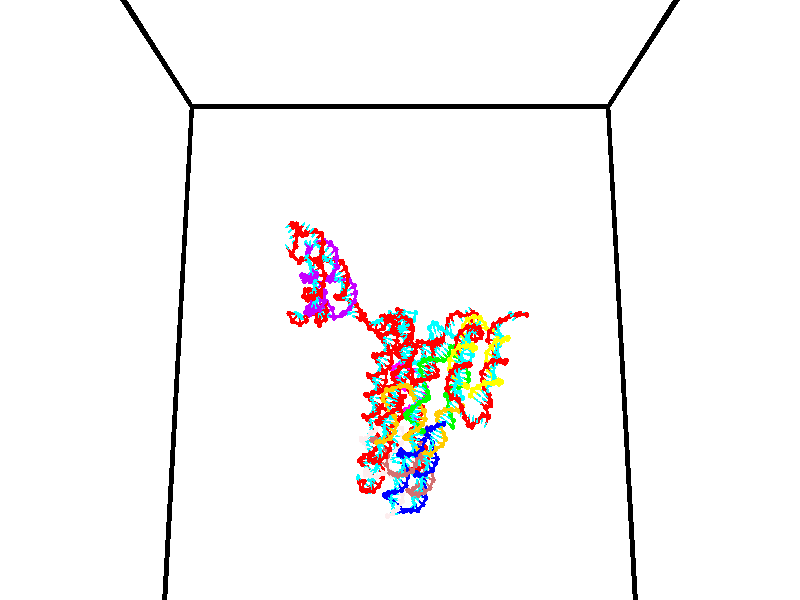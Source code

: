 // switches for output
#declare DRAW_BASES = 1; // possible values are 0, 1; only relevant for DNA ribbons
#declare DRAW_BASES_TYPE = 3; // possible values are 1, 2, 3; only relevant for DNA ribbons
#declare DRAW_FOG = 0; // set to 1 to enable fog

#include "colors.inc"

#include "transforms.inc"
background { rgb <1, 1, 1>}

#default {
   normal{
       ripples 0.25
       frequency 0.20
       turbulence 0.2
       lambda 5
   }
	finish {
		phong 0.1
		phong_size 40.
	}
}

// original window dimensions: 1024x640


// camera settings

camera {
	sky <0, 0.179814, -0.983701>
	up <0, 0.179814, -0.983701>
	right 1.6 * <1, 0, 0>
	location <35, 94.9851, 44.8844>
	look_at <35, 29.7336, 32.9568>
	direction <0, -65.2515, -11.9276>
	angle 67.0682
}


# declare cpy_camera_pos = <35, 94.9851, 44.8844>;
# if (DRAW_FOG = 1)
fog {
	fog_type 2
	up vnormalize(cpy_camera_pos)
	color rgbt<1,1,1,0.3>
	distance 1e-5
	fog_alt 3e-3
	fog_offset 56
}
# end


// LIGHTS

# declare lum = 6;
global_settings {
	ambient_light rgb lum * <0.05, 0.05, 0.05>
	max_trace_level 15
}# declare cpy_direct_light_amount = 0.25;
light_source
{	1000 * <-1, -1.16352, -0.803886>,
	rgb lum * cpy_direct_light_amount
	parallel
}

light_source
{	1000 * <1, 1.16352, 0.803886>,
	rgb lum * cpy_direct_light_amount
	parallel
}

// strand 0

// nucleotide -1

// particle -1
sphere {
	<23.863173, 35.214474, 35.106476> 0.250000
	pigment { color rgbt <1,0,0,0> }
	no_shadow
}
cylinder {
	<24.202665, 35.007298, 35.063782>,  <24.406361, 34.882992, 35.038166>, 0.100000
	pigment { color rgbt <1,0,0,0> }
	no_shadow
}
cylinder {
	<24.202665, 35.007298, 35.063782>,  <23.863173, 35.214474, 35.106476>, 0.100000
	pigment { color rgbt <1,0,0,0> }
	no_shadow
}

// particle -1
sphere {
	<24.202665, 35.007298, 35.063782> 0.100000
	pigment { color rgbt <1,0,0,0> }
	no_shadow
}
sphere {
	0, 1
	scale<0.080000,0.200000,0.300000>
	matrix <0.474652, 0.657114, 0.585582,
		-0.233157, -0.547666, 0.803555,
		0.848731, -0.517941, -0.106740,
		24.457285, 34.851913, 35.031761>
	pigment { color rgbt <0,1,1,0> }
	no_shadow
}
cylinder {
	<24.246109, 35.170547, 35.773884>,  <23.863173, 35.214474, 35.106476>, 0.130000
	pigment { color rgbt <1,0,0,0> }
	no_shadow
}

// nucleotide -1

// particle -1
sphere {
	<24.246109, 35.170547, 35.773884> 0.250000
	pigment { color rgbt <1,0,0,0> }
	no_shadow
}
cylinder {
	<24.481028, 35.160717, 35.450283>,  <24.621979, 35.154819, 35.256123>, 0.100000
	pigment { color rgbt <1,0,0,0> }
	no_shadow
}
cylinder {
	<24.481028, 35.160717, 35.450283>,  <24.246109, 35.170547, 35.773884>, 0.100000
	pigment { color rgbt <1,0,0,0> }
	no_shadow
}

// particle -1
sphere {
	<24.481028, 35.160717, 35.450283> 0.100000
	pigment { color rgbt <1,0,0,0> }
	no_shadow
}
sphere {
	0, 1
	scale<0.080000,0.200000,0.300000>
	matrix <0.560185, 0.733790, 0.384377,
		0.584187, -0.678932, 0.444721,
		0.587297, -0.024578, -0.808998,
		24.657217, 35.153343, 35.207584>
	pigment { color rgbt <0,1,1,0> }
	no_shadow
}
cylinder {
	<24.963871, 35.085758, 35.992420>,  <24.246109, 35.170547, 35.773884>, 0.130000
	pigment { color rgbt <1,0,0,0> }
	no_shadow
}

// nucleotide -1

// particle -1
sphere {
	<24.963871, 35.085758, 35.992420> 0.250000
	pigment { color rgbt <1,0,0,0> }
	no_shadow
}
cylinder {
	<24.959986, 35.274220, 35.639622>,  <24.957655, 35.387295, 35.427940>, 0.100000
	pigment { color rgbt <1,0,0,0> }
	no_shadow
}
cylinder {
	<24.959986, 35.274220, 35.639622>,  <24.963871, 35.085758, 35.992420>, 0.100000
	pigment { color rgbt <1,0,0,0> }
	no_shadow
}

// particle -1
sphere {
	<24.959986, 35.274220, 35.639622> 0.100000
	pigment { color rgbt <1,0,0,0> }
	no_shadow
}
sphere {
	0, 1
	scale<0.080000,0.200000,0.300000>
	matrix <0.585510, 0.717703, 0.376936,
		0.810607, -0.512758, -0.282834,
		-0.009714, 0.471149, -0.882000,
		24.957071, 35.415565, 35.375023>
	pigment { color rgbt <0,1,1,0> }
	no_shadow
}
cylinder {
	<25.631413, 35.331142, 35.736073>,  <24.963871, 35.085758, 35.992420>, 0.130000
	pigment { color rgbt <1,0,0,0> }
	no_shadow
}

// nucleotide -1

// particle -1
sphere {
	<25.631413, 35.331142, 35.736073> 0.250000
	pigment { color rgbt <1,0,0,0> }
	no_shadow
}
cylinder {
	<25.384682, 35.611641, 35.593086>,  <25.236643, 35.779938, 35.507294>, 0.100000
	pigment { color rgbt <1,0,0,0> }
	no_shadow
}
cylinder {
	<25.384682, 35.611641, 35.593086>,  <25.631413, 35.331142, 35.736073>, 0.100000
	pigment { color rgbt <1,0,0,0> }
	no_shadow
}

// particle -1
sphere {
	<25.384682, 35.611641, 35.593086> 0.100000
	pigment { color rgbt <1,0,0,0> }
	no_shadow
}
sphere {
	0, 1
	scale<0.080000,0.200000,0.300000>
	matrix <0.621045, 0.712622, 0.326302,
		0.483554, -0.020729, -0.875069,
		-0.616829, 0.701242, -0.357465,
		25.199633, 35.822014, 35.485847>
	pigment { color rgbt <0,1,1,0> }
	no_shadow
}
cylinder {
	<25.893875, 35.878063, 35.253334>,  <25.631413, 35.331142, 35.736073>, 0.130000
	pigment { color rgbt <1,0,0,0> }
	no_shadow
}

// nucleotide -1

// particle -1
sphere {
	<25.893875, 35.878063, 35.253334> 0.250000
	pigment { color rgbt <1,0,0,0> }
	no_shadow
}
cylinder {
	<25.589958, 36.033894, 35.461544>,  <25.407608, 36.127392, 35.586468>, 0.100000
	pigment { color rgbt <1,0,0,0> }
	no_shadow
}
cylinder {
	<25.589958, 36.033894, 35.461544>,  <25.893875, 35.878063, 35.253334>, 0.100000
	pigment { color rgbt <1,0,0,0> }
	no_shadow
}

// particle -1
sphere {
	<25.589958, 36.033894, 35.461544> 0.100000
	pigment { color rgbt <1,0,0,0> }
	no_shadow
}
sphere {
	0, 1
	scale<0.080000,0.200000,0.300000>
	matrix <0.606677, 0.712696, 0.352145,
		-0.233786, 0.583347, -0.777850,
		-0.759794, 0.389577, 0.520522,
		25.362020, 36.150768, 35.617699>
	pigment { color rgbt <0,1,1,0> }
	no_shadow
}
cylinder {
	<26.697178, 35.742573, 35.236626>,  <25.893875, 35.878063, 35.253334>, 0.130000
	pigment { color rgbt <1,0,0,0> }
	no_shadow
}

// nucleotide -1

// particle -1
sphere {
	<26.697178, 35.742573, 35.236626> 0.250000
	pigment { color rgbt <1,0,0,0> }
	no_shadow
}
cylinder {
	<27.061937, 35.867710, 35.342884>,  <27.280794, 35.942791, 35.406639>, 0.100000
	pigment { color rgbt <1,0,0,0> }
	no_shadow
}
cylinder {
	<27.061937, 35.867710, 35.342884>,  <26.697178, 35.742573, 35.236626>, 0.100000
	pigment { color rgbt <1,0,0,0> }
	no_shadow
}

// particle -1
sphere {
	<27.061937, 35.867710, 35.342884> 0.100000
	pigment { color rgbt <1,0,0,0> }
	no_shadow
}
sphere {
	0, 1
	scale<0.080000,0.200000,0.300000>
	matrix <-0.348793, 0.931861, 0.099897,
		-0.216290, -0.183750, 0.958882,
		0.911900, 0.312845, 0.265643,
		27.335508, 35.961563, 35.422577>
	pigment { color rgbt <0,1,1,0> }
	no_shadow
}
cylinder {
	<26.748146, 36.212124, 35.907021>,  <26.697178, 35.742573, 35.236626>, 0.130000
	pigment { color rgbt <1,0,0,0> }
	no_shadow
}

// nucleotide -1

// particle -1
sphere {
	<26.748146, 36.212124, 35.907021> 0.250000
	pigment { color rgbt <1,0,0,0> }
	no_shadow
}
cylinder {
	<27.067253, 36.297749, 35.681545>,  <27.258717, 36.349125, 35.546261>, 0.100000
	pigment { color rgbt <1,0,0,0> }
	no_shadow
}
cylinder {
	<27.067253, 36.297749, 35.681545>,  <26.748146, 36.212124, 35.907021>, 0.100000
	pigment { color rgbt <1,0,0,0> }
	no_shadow
}

// particle -1
sphere {
	<27.067253, 36.297749, 35.681545> 0.100000
	pigment { color rgbt <1,0,0,0> }
	no_shadow
}
sphere {
	0, 1
	scale<0.080000,0.200000,0.300000>
	matrix <-0.149267, 0.975873, 0.159344,
		0.584198, -0.042979, 0.810473,
		0.797767, 0.214065, -0.563688,
		27.306583, 36.361969, 35.512440>
	pigment { color rgbt <0,1,1,0> }
	no_shadow
}
cylinder {
	<27.146755, 36.709179, 36.284935>,  <26.748146, 36.212124, 35.907021>, 0.130000
	pigment { color rgbt <1,0,0,0> }
	no_shadow
}

// nucleotide -1

// particle -1
sphere {
	<27.146755, 36.709179, 36.284935> 0.250000
	pigment { color rgbt <1,0,0,0> }
	no_shadow
}
cylinder {
	<27.207378, 36.752644, 35.891953>,  <27.243752, 36.778721, 35.656162>, 0.100000
	pigment { color rgbt <1,0,0,0> }
	no_shadow
}
cylinder {
	<27.207378, 36.752644, 35.891953>,  <27.146755, 36.709179, 36.284935>, 0.100000
	pigment { color rgbt <1,0,0,0> }
	no_shadow
}

// particle -1
sphere {
	<27.207378, 36.752644, 35.891953> 0.100000
	pigment { color rgbt <1,0,0,0> }
	no_shadow
}
sphere {
	0, 1
	scale<0.080000,0.200000,0.300000>
	matrix <0.052758, 0.991633, 0.117815,
		0.987039, -0.069688, 0.144558,
		0.151558, 0.108661, -0.982458,
		27.252846, 36.785240, 35.597214>
	pigment { color rgbt <0,1,1,0> }
	no_shadow
}
cylinder {
	<27.267490, 37.415806, 36.255764>,  <27.146755, 36.709179, 36.284935>, 0.130000
	pigment { color rgbt <1,0,0,0> }
	no_shadow
}

// nucleotide -1

// particle -1
sphere {
	<27.267490, 37.415806, 36.255764> 0.250000
	pigment { color rgbt <1,0,0,0> }
	no_shadow
}
cylinder {
	<27.255140, 37.323952, 35.866650>,  <27.247730, 37.268841, 35.633183>, 0.100000
	pigment { color rgbt <1,0,0,0> }
	no_shadow
}
cylinder {
	<27.255140, 37.323952, 35.866650>,  <27.267490, 37.415806, 36.255764>, 0.100000
	pigment { color rgbt <1,0,0,0> }
	no_shadow
}

// particle -1
sphere {
	<27.255140, 37.323952, 35.866650> 0.100000
	pigment { color rgbt <1,0,0,0> }
	no_shadow
}
sphere {
	0, 1
	scale<0.080000,0.200000,0.300000>
	matrix <0.058735, 0.971153, -0.231112,
		0.997796, -0.064272, -0.016495,
		-0.030874, -0.229634, -0.972788,
		27.245878, 37.255062, 35.574814>
	pigment { color rgbt <0,1,1,0> }
	no_shadow
}
cylinder {
	<27.842812, 37.848522, 36.013161>,  <27.267490, 37.415806, 36.255764>, 0.130000
	pigment { color rgbt <1,0,0,0> }
	no_shadow
}

// nucleotide -1

// particle -1
sphere {
	<27.842812, 37.848522, 36.013161> 0.250000
	pigment { color rgbt <1,0,0,0> }
	no_shadow
}
cylinder {
	<27.601892, 37.761780, 35.705860>,  <27.457340, 37.709736, 35.521481>, 0.100000
	pigment { color rgbt <1,0,0,0> }
	no_shadow
}
cylinder {
	<27.601892, 37.761780, 35.705860>,  <27.842812, 37.848522, 36.013161>, 0.100000
	pigment { color rgbt <1,0,0,0> }
	no_shadow
}

// particle -1
sphere {
	<27.601892, 37.761780, 35.705860> 0.100000
	pigment { color rgbt <1,0,0,0> }
	no_shadow
}
sphere {
	0, 1
	scale<0.080000,0.200000,0.300000>
	matrix <-0.053342, 0.971176, -0.232317,
		0.796486, -0.098944, -0.596506,
		-0.602299, -0.216857, -0.768250,
		27.421204, 37.696724, 35.475384>
	pigment { color rgbt <0,1,1,0> }
	no_shadow
}
cylinder {
	<27.995140, 38.211124, 35.371185>,  <27.842812, 37.848522, 36.013161>, 0.130000
	pigment { color rgbt <1,0,0,0> }
	no_shadow
}

// nucleotide -1

// particle -1
sphere {
	<27.995140, 38.211124, 35.371185> 0.250000
	pigment { color rgbt <1,0,0,0> }
	no_shadow
}
cylinder {
	<27.617170, 38.098553, 35.304348>,  <27.390388, 38.031010, 35.264248>, 0.100000
	pigment { color rgbt <1,0,0,0> }
	no_shadow
}
cylinder {
	<27.617170, 38.098553, 35.304348>,  <27.995140, 38.211124, 35.371185>, 0.100000
	pigment { color rgbt <1,0,0,0> }
	no_shadow
}

// particle -1
sphere {
	<27.617170, 38.098553, 35.304348> 0.100000
	pigment { color rgbt <1,0,0,0> }
	no_shadow
}
sphere {
	0, 1
	scale<0.080000,0.200000,0.300000>
	matrix <-0.168404, 0.855819, -0.489095,
		0.280643, -0.434018, -0.856077,
		-0.944923, -0.281428, -0.167089,
		27.333693, 38.014126, 35.254223>
	pigment { color rgbt <0,1,1,0> }
	no_shadow
}
cylinder {
	<27.896208, 38.358692, 34.741768>,  <27.995140, 38.211124, 35.371185>, 0.130000
	pigment { color rgbt <1,0,0,0> }
	no_shadow
}

// nucleotide -1

// particle -1
sphere {
	<27.896208, 38.358692, 34.741768> 0.250000
	pigment { color rgbt <1,0,0,0> }
	no_shadow
}
cylinder {
	<27.527336, 38.350483, 34.896255>,  <27.306013, 38.345558, 34.988949>, 0.100000
	pigment { color rgbt <1,0,0,0> }
	no_shadow
}
cylinder {
	<27.527336, 38.350483, 34.896255>,  <27.896208, 38.358692, 34.741768>, 0.100000
	pigment { color rgbt <1,0,0,0> }
	no_shadow
}

// particle -1
sphere {
	<27.527336, 38.350483, 34.896255> 0.100000
	pigment { color rgbt <1,0,0,0> }
	no_shadow
}
sphere {
	0, 1
	scale<0.080000,0.200000,0.300000>
	matrix <-0.254310, 0.784532, -0.565540,
		-0.291398, -0.619748, -0.728697,
		-0.922179, -0.020518, 0.386219,
		27.250683, 38.344326, 35.012123>
	pigment { color rgbt <0,1,1,0> }
	no_shadow
}
cylinder {
	<27.474703, 38.396626, 34.137730>,  <27.896208, 38.358692, 34.741768>, 0.130000
	pigment { color rgbt <1,0,0,0> }
	no_shadow
}

// nucleotide -1

// particle -1
sphere {
	<27.474703, 38.396626, 34.137730> 0.250000
	pigment { color rgbt <1,0,0,0> }
	no_shadow
}
cylinder {
	<27.264671, 38.539906, 34.446529>,  <27.138653, 38.625874, 34.631809>, 0.100000
	pigment { color rgbt <1,0,0,0> }
	no_shadow
}
cylinder {
	<27.264671, 38.539906, 34.446529>,  <27.474703, 38.396626, 34.137730>, 0.100000
	pigment { color rgbt <1,0,0,0> }
	no_shadow
}

// particle -1
sphere {
	<27.264671, 38.539906, 34.446529> 0.100000
	pigment { color rgbt <1,0,0,0> }
	no_shadow
}
sphere {
	0, 1
	scale<0.080000,0.200000,0.300000>
	matrix <-0.278572, 0.784802, -0.553610,
		-0.804171, -0.505746, -0.312297,
		-0.525078, 0.358200, 0.772001,
		27.107147, 38.647366, 34.678131>
	pigment { color rgbt <0,1,1,0> }
	no_shadow
}
cylinder {
	<26.926270, 38.847168, 33.824196>,  <27.474703, 38.396626, 34.137730>, 0.130000
	pigment { color rgbt <1,0,0,0> }
	no_shadow
}

// nucleotide -1

// particle -1
sphere {
	<26.926270, 38.847168, 33.824196> 0.250000
	pigment { color rgbt <1,0,0,0> }
	no_shadow
}
cylinder {
	<26.925470, 38.964619, 34.206562>,  <26.924990, 39.035091, 34.435982>, 0.100000
	pigment { color rgbt <1,0,0,0> }
	no_shadow
}
cylinder {
	<26.925470, 38.964619, 34.206562>,  <26.926270, 38.847168, 33.824196>, 0.100000
	pigment { color rgbt <1,0,0,0> }
	no_shadow
}

// particle -1
sphere {
	<26.925470, 38.964619, 34.206562> 0.100000
	pigment { color rgbt <1,0,0,0> }
	no_shadow
}
sphere {
	0, 1
	scale<0.080000,0.200000,0.300000>
	matrix <-0.152606, 0.944633, -0.290482,
		-0.988285, -0.146460, 0.042920,
		-0.002000, 0.293629, 0.955918,
		26.924870, 39.052708, 34.493336>
	pigment { color rgbt <0,1,1,0> }
	no_shadow
}
cylinder {
	<26.455841, 39.299351, 33.899071>,  <26.926270, 38.847168, 33.824196>, 0.130000
	pigment { color rgbt <1,0,0,0> }
	no_shadow
}

// nucleotide -1

// particle -1
sphere {
	<26.455841, 39.299351, 33.899071> 0.250000
	pigment { color rgbt <1,0,0,0> }
	no_shadow
}
cylinder {
	<26.667166, 39.374889, 34.230183>,  <26.793961, 39.420212, 34.428852>, 0.100000
	pigment { color rgbt <1,0,0,0> }
	no_shadow
}
cylinder {
	<26.667166, 39.374889, 34.230183>,  <26.455841, 39.299351, 33.899071>, 0.100000
	pigment { color rgbt <1,0,0,0> }
	no_shadow
}

// particle -1
sphere {
	<26.667166, 39.374889, 34.230183> 0.100000
	pigment { color rgbt <1,0,0,0> }
	no_shadow
}
sphere {
	0, 1
	scale<0.080000,0.200000,0.300000>
	matrix <0.061058, 0.963975, -0.258889,
		-0.846853, 0.187317, 0.497748,
		0.528311, 0.188849, 0.827783,
		26.825659, 39.431545, 34.478516>
	pigment { color rgbt <0,1,1,0> }
	no_shadow
}
cylinder {
	<26.203913, 39.966488, 34.085209>,  <26.455841, 39.299351, 33.899071>, 0.130000
	pigment { color rgbt <1,0,0,0> }
	no_shadow
}

// nucleotide -1

// particle -1
sphere {
	<26.203913, 39.966488, 34.085209> 0.250000
	pigment { color rgbt <1,0,0,0> }
	no_shadow
}
cylinder {
	<26.546116, 39.907776, 34.283829>,  <26.751438, 39.872547, 34.403000>, 0.100000
	pigment { color rgbt <1,0,0,0> }
	no_shadow
}
cylinder {
	<26.546116, 39.907776, 34.283829>,  <26.203913, 39.966488, 34.085209>, 0.100000
	pigment { color rgbt <1,0,0,0> }
	no_shadow
}

// particle -1
sphere {
	<26.546116, 39.907776, 34.283829> 0.100000
	pigment { color rgbt <1,0,0,0> }
	no_shadow
}
sphere {
	0, 1
	scale<0.080000,0.200000,0.300000>
	matrix <0.292328, 0.928443, -0.229210,
		-0.427375, 0.341246, 0.837199,
		0.855509, -0.146779, 0.496549,
		26.802769, 39.863743, 34.432793>
	pigment { color rgbt <0,1,1,0> }
	no_shadow
}
cylinder {
	<26.190979, 40.543953, 34.644165>,  <26.203913, 39.966488, 34.085209>, 0.130000
	pigment { color rgbt <1,0,0,0> }
	no_shadow
}

// nucleotide -1

// particle -1
sphere {
	<26.190979, 40.543953, 34.644165> 0.250000
	pigment { color rgbt <1,0,0,0> }
	no_shadow
}
cylinder {
	<26.570282, 40.437168, 34.575409>,  <26.797863, 40.373096, 34.534157>, 0.100000
	pigment { color rgbt <1,0,0,0> }
	no_shadow
}
cylinder {
	<26.570282, 40.437168, 34.575409>,  <26.190979, 40.543953, 34.644165>, 0.100000
	pigment { color rgbt <1,0,0,0> }
	no_shadow
}

// particle -1
sphere {
	<26.570282, 40.437168, 34.575409> 0.100000
	pigment { color rgbt <1,0,0,0> }
	no_shadow
}
sphere {
	0, 1
	scale<0.080000,0.200000,0.300000>
	matrix <0.217944, 0.940953, -0.259053,
		0.230894, 0.208187, 0.950445,
		0.948255, -0.266958, -0.171887,
		26.854759, 40.357082, 34.523842>
	pigment { color rgbt <0,1,1,0> }
	no_shadow
}
cylinder {
	<26.604504, 41.081966, 34.986912>,  <26.190979, 40.543953, 34.644165>, 0.130000
	pigment { color rgbt <1,0,0,0> }
	no_shadow
}

// nucleotide -1

// particle -1
sphere {
	<26.604504, 41.081966, 34.986912> 0.250000
	pigment { color rgbt <1,0,0,0> }
	no_shadow
}
cylinder {
	<26.824816, 40.900829, 34.706463>,  <26.957003, 40.792149, 34.538193>, 0.100000
	pigment { color rgbt <1,0,0,0> }
	no_shadow
}
cylinder {
	<26.824816, 40.900829, 34.706463>,  <26.604504, 41.081966, 34.986912>, 0.100000
	pigment { color rgbt <1,0,0,0> }
	no_shadow
}

// particle -1
sphere {
	<26.824816, 40.900829, 34.706463> 0.100000
	pigment { color rgbt <1,0,0,0> }
	no_shadow
}
sphere {
	0, 1
	scale<0.080000,0.200000,0.300000>
	matrix <0.263479, 0.891400, -0.368760,
		0.791971, 0.018374, 0.610282,
		0.550781, -0.452844, -0.701122,
		26.990049, 40.764977, 34.496124>
	pigment { color rgbt <0,1,1,0> }
	no_shadow
}
cylinder {
	<27.187874, 41.510639, 34.946991>,  <26.604504, 41.081966, 34.986912>, 0.130000
	pigment { color rgbt <1,0,0,0> }
	no_shadow
}

// nucleotide -1

// particle -1
sphere {
	<27.187874, 41.510639, 34.946991> 0.250000
	pigment { color rgbt <1,0,0,0> }
	no_shadow
}
cylinder {
	<27.179037, 41.300106, 34.606995>,  <27.173735, 41.173786, 34.402996>, 0.100000
	pigment { color rgbt <1,0,0,0> }
	no_shadow
}
cylinder {
	<27.179037, 41.300106, 34.606995>,  <27.187874, 41.510639, 34.946991>, 0.100000
	pigment { color rgbt <1,0,0,0> }
	no_shadow
}

// particle -1
sphere {
	<27.179037, 41.300106, 34.606995> 0.100000
	pigment { color rgbt <1,0,0,0> }
	no_shadow
}
sphere {
	0, 1
	scale<0.080000,0.200000,0.300000>
	matrix <0.284559, 0.811721, -0.510036,
		0.958404, -0.253138, 0.131843,
		-0.022089, -0.526337, -0.849989,
		27.172411, 41.142204, 34.351997>
	pigment { color rgbt <0,1,1,0> }
	no_shadow
}
cylinder {
	<27.827511, 41.738216, 34.583672>,  <27.187874, 41.510639, 34.946991>, 0.130000
	pigment { color rgbt <1,0,0,0> }
	no_shadow
}

// nucleotide -1

// particle -1
sphere {
	<27.827511, 41.738216, 34.583672> 0.250000
	pigment { color rgbt <1,0,0,0> }
	no_shadow
}
cylinder {
	<27.566107, 41.584629, 34.322750>,  <27.409266, 41.492477, 34.166199>, 0.100000
	pigment { color rgbt <1,0,0,0> }
	no_shadow
}
cylinder {
	<27.566107, 41.584629, 34.322750>,  <27.827511, 41.738216, 34.583672>, 0.100000
	pigment { color rgbt <1,0,0,0> }
	no_shadow
}

// particle -1
sphere {
	<27.566107, 41.584629, 34.322750> 0.100000
	pigment { color rgbt <1,0,0,0> }
	no_shadow
}
sphere {
	0, 1
	scale<0.080000,0.200000,0.300000>
	matrix <0.058652, 0.833503, -0.549393,
		0.754642, -0.397292, -0.522182,
		-0.653510, -0.383968, -0.652298,
		27.370054, 41.469437, 34.127060>
	pigment { color rgbt <0,1,1,0> }
	no_shadow
}
cylinder {
	<28.126383, 41.968376, 34.038303>,  <27.827511, 41.738216, 34.583672>, 0.130000
	pigment { color rgbt <1,0,0,0> }
	no_shadow
}

// nucleotide -1

// particle -1
sphere {
	<28.126383, 41.968376, 34.038303> 0.250000
	pigment { color rgbt <1,0,0,0> }
	no_shadow
}
cylinder {
	<27.774616, 41.876312, 33.871616>,  <27.563557, 41.821075, 33.771603>, 0.100000
	pigment { color rgbt <1,0,0,0> }
	no_shadow
}
cylinder {
	<27.774616, 41.876312, 33.871616>,  <28.126383, 41.968376, 34.038303>, 0.100000
	pigment { color rgbt <1,0,0,0> }
	no_shadow
}

// particle -1
sphere {
	<27.774616, 41.876312, 33.871616> 0.100000
	pigment { color rgbt <1,0,0,0> }
	no_shadow
}
sphere {
	0, 1
	scale<0.080000,0.200000,0.300000>
	matrix <0.061392, 0.813226, -0.578701,
		0.472080, -0.534502, -0.701034,
		-0.879416, -0.230155, -0.416721,
		27.510792, 41.807266, 33.746601>
	pigment { color rgbt <0,1,1,0> }
	no_shadow
}
cylinder {
	<28.245640, 42.040859, 33.289909>,  <28.126383, 41.968376, 34.038303>, 0.130000
	pigment { color rgbt <1,0,0,0> }
	no_shadow
}

// nucleotide -1

// particle -1
sphere {
	<28.245640, 42.040859, 33.289909> 0.250000
	pigment { color rgbt <1,0,0,0> }
	no_shadow
}
cylinder {
	<27.851997, 42.060719, 33.358109>,  <27.615812, 42.072636, 33.399029>, 0.100000
	pigment { color rgbt <1,0,0,0> }
	no_shadow
}
cylinder {
	<27.851997, 42.060719, 33.358109>,  <28.245640, 42.040859, 33.289909>, 0.100000
	pigment { color rgbt <1,0,0,0> }
	no_shadow
}

// particle -1
sphere {
	<27.851997, 42.060719, 33.358109> 0.100000
	pigment { color rgbt <1,0,0,0> }
	no_shadow
}
sphere {
	0, 1
	scale<0.080000,0.200000,0.300000>
	matrix <-0.076538, 0.747761, -0.659541,
		-0.160236, -0.662109, -0.732077,
		-0.984107, 0.049650, 0.170495,
		27.556765, 42.075615, 33.409256>
	pigment { color rgbt <0,1,1,0> }
	no_shadow
}
cylinder {
	<27.920168, 42.052090, 32.594284>,  <28.245640, 42.040859, 33.289909>, 0.130000
	pigment { color rgbt <1,0,0,0> }
	no_shadow
}

// nucleotide -1

// particle -1
sphere {
	<27.920168, 42.052090, 32.594284> 0.250000
	pigment { color rgbt <1,0,0,0> }
	no_shadow
}
cylinder {
	<27.653393, 42.185474, 32.860817>,  <27.493328, 42.265503, 33.020737>, 0.100000
	pigment { color rgbt <1,0,0,0> }
	no_shadow
}
cylinder {
	<27.653393, 42.185474, 32.860817>,  <27.920168, 42.052090, 32.594284>, 0.100000
	pigment { color rgbt <1,0,0,0> }
	no_shadow
}

// particle -1
sphere {
	<27.653393, 42.185474, 32.860817> 0.100000
	pigment { color rgbt <1,0,0,0> }
	no_shadow
}
sphere {
	0, 1
	scale<0.080000,0.200000,0.300000>
	matrix <-0.212204, 0.772234, -0.598852,
		-0.714257, -0.540796, -0.444271,
		-0.666938, 0.333458, 0.666333,
		27.453312, 42.285511, 33.060719>
	pigment { color rgbt <0,1,1,0> }
	no_shadow
}
cylinder {
	<27.376297, 42.259644, 32.230721>,  <27.920168, 42.052090, 32.594284>, 0.130000
	pigment { color rgbt <1,0,0,0> }
	no_shadow
}

// nucleotide -1

// particle -1
sphere {
	<27.376297, 42.259644, 32.230721> 0.250000
	pigment { color rgbt <1,0,0,0> }
	no_shadow
}
cylinder {
	<27.310781, 42.461243, 32.569935>,  <27.271473, 42.582203, 32.773464>, 0.100000
	pigment { color rgbt <1,0,0,0> }
	no_shadow
}
cylinder {
	<27.310781, 42.461243, 32.569935>,  <27.376297, 42.259644, 32.230721>, 0.100000
	pigment { color rgbt <1,0,0,0> }
	no_shadow
}

// particle -1
sphere {
	<27.310781, 42.461243, 32.569935> 0.100000
	pigment { color rgbt <1,0,0,0> }
	no_shadow
}
sphere {
	0, 1
	scale<0.080000,0.200000,0.300000>
	matrix <-0.292136, 0.796305, -0.529674,
		-0.942248, -0.334495, 0.016811,
		-0.163787, 0.503995, 0.848034,
		27.261646, 42.612442, 32.824345>
	pigment { color rgbt <0,1,1,0> }
	no_shadow
}
cylinder {
	<26.801922, 42.565636, 32.141712>,  <27.376297, 42.259644, 32.230721>, 0.130000
	pigment { color rgbt <1,0,0,0> }
	no_shadow
}

// nucleotide -1

// particle -1
sphere {
	<26.801922, 42.565636, 32.141712> 0.250000
	pigment { color rgbt <1,0,0,0> }
	no_shadow
}
cylinder {
	<26.942347, 42.775780, 32.451744>,  <27.026602, 42.901867, 32.637764>, 0.100000
	pigment { color rgbt <1,0,0,0> }
	no_shadow
}
cylinder {
	<26.942347, 42.775780, 32.451744>,  <26.801922, 42.565636, 32.141712>, 0.100000
	pigment { color rgbt <1,0,0,0> }
	no_shadow
}

// particle -1
sphere {
	<26.942347, 42.775780, 32.451744> 0.100000
	pigment { color rgbt <1,0,0,0> }
	no_shadow
}
sphere {
	0, 1
	scale<0.080000,0.200000,0.300000>
	matrix <-0.441926, 0.822737, -0.357498,
		-0.825504, -0.217025, 0.521003,
		0.351062, 0.525361, 0.775082,
		27.047665, 42.933388, 32.684269>
	pigment { color rgbt <0,1,1,0> }
	no_shadow
}
cylinder {
	<26.295258, 43.078667, 32.351940>,  <26.801922, 42.565636, 32.141712>, 0.130000
	pigment { color rgbt <1,0,0,0> }
	no_shadow
}

// nucleotide -1

// particle -1
sphere {
	<26.295258, 43.078667, 32.351940> 0.250000
	pigment { color rgbt <1,0,0,0> }
	no_shadow
}
cylinder {
	<26.647646, 43.236614, 32.456219>,  <26.859079, 43.331383, 32.518787>, 0.100000
	pigment { color rgbt <1,0,0,0> }
	no_shadow
}
cylinder {
	<26.647646, 43.236614, 32.456219>,  <26.295258, 43.078667, 32.351940>, 0.100000
	pigment { color rgbt <1,0,0,0> }
	no_shadow
}

// particle -1
sphere {
	<26.647646, 43.236614, 32.456219> 0.100000
	pigment { color rgbt <1,0,0,0> }
	no_shadow
}
sphere {
	0, 1
	scale<0.080000,0.200000,0.300000>
	matrix <-0.318510, 0.902339, -0.290406,
		-0.349912, 0.172805, 0.920707,
		0.880973, 0.394871, 0.260699,
		26.911938, 43.355076, 32.534428>
	pigment { color rgbt <0,1,1,0> }
	no_shadow
}
cylinder {
	<26.233509, 43.737797, 32.705570>,  <26.295258, 43.078667, 32.351940>, 0.130000
	pigment { color rgbt <1,0,0,0> }
	no_shadow
}

// nucleotide -1

// particle -1
sphere {
	<26.233509, 43.737797, 32.705570> 0.250000
	pigment { color rgbt <1,0,0,0> }
	no_shadow
}
cylinder {
	<26.572813, 43.735264, 32.493752>,  <26.776396, 43.733742, 32.366661>, 0.100000
	pigment { color rgbt <1,0,0,0> }
	no_shadow
}
cylinder {
	<26.572813, 43.735264, 32.493752>,  <26.233509, 43.737797, 32.705570>, 0.100000
	pigment { color rgbt <1,0,0,0> }
	no_shadow
}

// particle -1
sphere {
	<26.572813, 43.735264, 32.493752> 0.100000
	pigment { color rgbt <1,0,0,0> }
	no_shadow
}
sphere {
	0, 1
	scale<0.080000,0.200000,0.300000>
	matrix <-0.320508, 0.789869, -0.522860,
		0.421584, 0.613244, 0.667982,
		0.848258, -0.006336, -0.529545,
		26.827290, 43.733364, 32.334888>
	pigment { color rgbt <0,1,1,0> }
	no_shadow
}
cylinder {
	<25.604174, 44.008629, 32.244987>,  <26.233509, 43.737797, 32.705570>, 0.130000
	pigment { color rgbt <1,0,0,0> }
	no_shadow
}

// nucleotide -1

// particle -1
sphere {
	<25.604174, 44.008629, 32.244987> 0.250000
	pigment { color rgbt <1,0,0,0> }
	no_shadow
}
cylinder {
	<25.373783, 44.121662, 31.938160>,  <25.235548, 44.189484, 31.754063>, 0.100000
	pigment { color rgbt <1,0,0,0> }
	no_shadow
}
cylinder {
	<25.373783, 44.121662, 31.938160>,  <25.604174, 44.008629, 32.244987>, 0.100000
	pigment { color rgbt <1,0,0,0> }
	no_shadow
}

// particle -1
sphere {
	<25.373783, 44.121662, 31.938160> 0.100000
	pigment { color rgbt <1,0,0,0> }
	no_shadow
}
sphere {
	0, 1
	scale<0.080000,0.200000,0.300000>
	matrix <0.811374, 0.083281, -0.578564,
		-0.099613, -0.955619, -0.277253,
		-0.575976, 0.282588, -0.767069,
		25.200991, 44.206440, 31.708038>
	pigment { color rgbt <0,1,1,0> }
	no_shadow
}
cylinder {
	<25.894684, 43.878254, 31.563742>,  <25.604174, 44.008629, 32.244987>, 0.130000
	pigment { color rgbt <1,0,0,0> }
	no_shadow
}

// nucleotide -1

// particle -1
sphere {
	<25.894684, 43.878254, 31.563742> 0.250000
	pigment { color rgbt <1,0,0,0> }
	no_shadow
}
cylinder {
	<25.759459, 43.596584, 31.313988>,  <25.678324, 43.427582, 31.164135>, 0.100000
	pigment { color rgbt <1,0,0,0> }
	no_shadow
}
cylinder {
	<25.759459, 43.596584, 31.313988>,  <25.894684, 43.878254, 31.563742>, 0.100000
	pigment { color rgbt <1,0,0,0> }
	no_shadow
}

// particle -1
sphere {
	<25.759459, 43.596584, 31.313988> 0.100000
	pigment { color rgbt <1,0,0,0> }
	no_shadow
}
sphere {
	0, 1
	scale<0.080000,0.200000,0.300000>
	matrix <-0.380349, 0.709078, -0.593754,
		0.860842, 0.036757, -0.507543,
		-0.338063, -0.704172, -0.624384,
		25.658039, 43.385334, 31.126673>
	pigment { color rgbt <0,1,1,0> }
	no_shadow
}
cylinder {
	<26.006556, 44.047729, 30.733864>,  <25.894684, 43.878254, 31.563742>, 0.130000
	pigment { color rgbt <1,0,0,0> }
	no_shadow
}

// nucleotide -1

// particle -1
sphere {
	<26.006556, 44.047729, 30.733864> 0.250000
	pigment { color rgbt <1,0,0,0> }
	no_shadow
}
cylinder {
	<25.707462, 43.783714, 30.762857>,  <25.528008, 43.625305, 30.780254>, 0.100000
	pigment { color rgbt <1,0,0,0> }
	no_shadow
}
cylinder {
	<25.707462, 43.783714, 30.762857>,  <26.006556, 44.047729, 30.733864>, 0.100000
	pigment { color rgbt <1,0,0,0> }
	no_shadow
}

// particle -1
sphere {
	<25.707462, 43.783714, 30.762857> 0.100000
	pigment { color rgbt <1,0,0,0> }
	no_shadow
}
sphere {
	0, 1
	scale<0.080000,0.200000,0.300000>
	matrix <-0.529109, 0.526314, -0.665611,
		0.401175, -0.536052, -0.742770,
		-0.747732, -0.660032, 0.072486,
		25.483143, 43.585705, 30.784603>
	pigment { color rgbt <0,1,1,0> }
	no_shadow
}
cylinder {
	<25.912235, 43.845520, 29.942339>,  <26.006556, 44.047729, 30.733864>, 0.130000
	pigment { color rgbt <1,0,0,0> }
	no_shadow
}

// nucleotide -1

// particle -1
sphere {
	<25.912235, 43.845520, 29.942339> 0.250000
	pigment { color rgbt <1,0,0,0> }
	no_shadow
}
cylinder {
	<25.598858, 43.763695, 30.177071>,  <25.410831, 43.714600, 30.317909>, 0.100000
	pigment { color rgbt <1,0,0,0> }
	no_shadow
}
cylinder {
	<25.598858, 43.763695, 30.177071>,  <25.912235, 43.845520, 29.942339>, 0.100000
	pigment { color rgbt <1,0,0,0> }
	no_shadow
}

// particle -1
sphere {
	<25.598858, 43.763695, 30.177071> 0.100000
	pigment { color rgbt <1,0,0,0> }
	no_shadow
}
sphere {
	0, 1
	scale<0.080000,0.200000,0.300000>
	matrix <-0.619153, 0.338297, -0.708665,
		-0.053555, -0.918536, -0.391693,
		-0.783442, -0.204565, 0.586831,
		25.363825, 43.702324, 30.353121>
	pigment { color rgbt <0,1,1,0> }
	no_shadow
}
cylinder {
	<25.398590, 43.216148, 29.718206>,  <25.912235, 43.845520, 29.942339>, 0.130000
	pigment { color rgbt <1,0,0,0> }
	no_shadow
}

// nucleotide -1

// particle -1
sphere {
	<25.398590, 43.216148, 29.718206> 0.250000
	pigment { color rgbt <1,0,0,0> }
	no_shadow
}
cylinder {
	<25.227367, 43.527081, 29.902611>,  <25.124634, 43.713638, 30.013252>, 0.100000
	pigment { color rgbt <1,0,0,0> }
	no_shadow
}
cylinder {
	<25.227367, 43.527081, 29.902611>,  <25.398590, 43.216148, 29.718206>, 0.100000
	pigment { color rgbt <1,0,0,0> }
	no_shadow
}

// particle -1
sphere {
	<25.227367, 43.527081, 29.902611> 0.100000
	pigment { color rgbt <1,0,0,0> }
	no_shadow
}
sphere {
	0, 1
	scale<0.080000,0.200000,0.300000>
	matrix <-0.541859, 0.187505, -0.819286,
		-0.723296, -0.600503, 0.340940,
		-0.428056, 0.777328, 0.461010,
		25.098951, 43.760281, 30.040915>
	pigment { color rgbt <0,1,1,0> }
	no_shadow
}
cylinder {
	<26.059782, 43.059250, 30.095501>,  <25.398590, 43.216148, 29.718206>, 0.130000
	pigment { color rgbt <1,0,0,0> }
	no_shadow
}

// nucleotide -1

// particle -1
sphere {
	<26.059782, 43.059250, 30.095501> 0.250000
	pigment { color rgbt <1,0,0,0> }
	no_shadow
}
cylinder {
	<26.217043, 42.841461, 29.799129>,  <26.311399, 42.710789, 29.621307>, 0.100000
	pigment { color rgbt <1,0,0,0> }
	no_shadow
}
cylinder {
	<26.217043, 42.841461, 29.799129>,  <26.059782, 43.059250, 30.095501>, 0.100000
	pigment { color rgbt <1,0,0,0> }
	no_shadow
}

// particle -1
sphere {
	<26.217043, 42.841461, 29.799129> 0.100000
	pigment { color rgbt <1,0,0,0> }
	no_shadow
}
sphere {
	0, 1
	scale<0.080000,0.200000,0.300000>
	matrix <0.801384, -0.192160, 0.566443,
		-0.450792, -0.816468, 0.360787,
		0.393154, -0.544477, -0.740929,
		26.334990, 42.678120, 29.576851>
	pigment { color rgbt <0,1,1,0> }
	no_shadow
}
cylinder {
	<26.224279, 42.274403, 30.258579>,  <26.059782, 43.059250, 30.095501>, 0.130000
	pigment { color rgbt <1,0,0,0> }
	no_shadow
}

// nucleotide -1

// particle -1
sphere {
	<26.224279, 42.274403, 30.258579> 0.250000
	pigment { color rgbt <1,0,0,0> }
	no_shadow
}
cylinder {
	<26.483576, 42.385799, 29.975107>,  <26.639154, 42.452637, 29.805025>, 0.100000
	pigment { color rgbt <1,0,0,0> }
	no_shadow
}
cylinder {
	<26.483576, 42.385799, 29.975107>,  <26.224279, 42.274403, 30.258579>, 0.100000
	pigment { color rgbt <1,0,0,0> }
	no_shadow
}

// particle -1
sphere {
	<26.483576, 42.385799, 29.975107> 0.100000
	pigment { color rgbt <1,0,0,0> }
	no_shadow
}
sphere {
	0, 1
	scale<0.080000,0.200000,0.300000>
	matrix <0.747214, -0.411703, 0.521701,
		-0.146474, -0.867722, -0.474978,
		0.648241, 0.278495, -0.708678,
		26.678047, 42.469349, 29.762505>
	pigment { color rgbt <0,1,1,0> }
	no_shadow
}
cylinder {
	<26.480671, 41.736649, 30.024120>,  <26.224279, 42.274403, 30.258579>, 0.130000
	pigment { color rgbt <1,0,0,0> }
	no_shadow
}

// nucleotide -1

// particle -1
sphere {
	<26.480671, 41.736649, 30.024120> 0.250000
	pigment { color rgbt <1,0,0,0> }
	no_shadow
}
cylinder {
	<26.766855, 42.009792, 29.965040>,  <26.938566, 42.173679, 29.929592>, 0.100000
	pigment { color rgbt <1,0,0,0> }
	no_shadow
}
cylinder {
	<26.766855, 42.009792, 29.965040>,  <26.480671, 41.736649, 30.024120>, 0.100000
	pigment { color rgbt <1,0,0,0> }
	no_shadow
}

// particle -1
sphere {
	<26.766855, 42.009792, 29.965040> 0.100000
	pigment { color rgbt <1,0,0,0> }
	no_shadow
}
sphere {
	0, 1
	scale<0.080000,0.200000,0.300000>
	matrix <0.662059, -0.595135, 0.455514,
		0.223151, -0.423688, -0.877890,
		0.715459, 0.682864, -0.147702,
		26.981493, 42.214653, 29.920731>
	pigment { color rgbt <0,1,1,0> }
	no_shadow
}
cylinder {
	<27.224112, 41.543770, 29.751261>,  <26.480671, 41.736649, 30.024120>, 0.130000
	pigment { color rgbt <1,0,0,0> }
	no_shadow
}

// nucleotide -1

// particle -1
sphere {
	<27.224112, 41.543770, 29.751261> 0.250000
	pigment { color rgbt <1,0,0,0> }
	no_shadow
}
cylinder {
	<27.181988, 41.824829, 30.032742>,  <27.156713, 41.993465, 30.201630>, 0.100000
	pigment { color rgbt <1,0,0,0> }
	no_shadow
}
cylinder {
	<27.181988, 41.824829, 30.032742>,  <27.224112, 41.543770, 29.751261>, 0.100000
	pigment { color rgbt <1,0,0,0> }
	no_shadow
}

// particle -1
sphere {
	<27.181988, 41.824829, 30.032742> 0.100000
	pigment { color rgbt <1,0,0,0> }
	no_shadow
}
sphere {
	0, 1
	scale<0.080000,0.200000,0.300000>
	matrix <0.458595, -0.593584, 0.661323,
		0.882384, 0.392358, -0.259720,
		-0.105310, 0.702647, 0.703702,
		27.150394, 42.035622, 30.243853>
	pigment { color rgbt <0,1,1,0> }
	no_shadow
}
cylinder {
	<27.865261, 41.906696, 30.095690>,  <27.224112, 41.543770, 29.751261>, 0.130000
	pigment { color rgbt <1,0,0,0> }
	no_shadow
}

// nucleotide -1

// particle -1
sphere {
	<27.865261, 41.906696, 30.095690> 0.250000
	pigment { color rgbt <1,0,0,0> }
	no_shadow
}
cylinder {
	<27.566460, 41.877815, 30.360044>,  <27.387178, 41.860485, 30.518658>, 0.100000
	pigment { color rgbt <1,0,0,0> }
	no_shadow
}
cylinder {
	<27.566460, 41.877815, 30.360044>,  <27.865261, 41.906696, 30.095690>, 0.100000
	pigment { color rgbt <1,0,0,0> }
	no_shadow
}

// particle -1
sphere {
	<27.566460, 41.877815, 30.360044> 0.100000
	pigment { color rgbt <1,0,0,0> }
	no_shadow
}
sphere {
	0, 1
	scale<0.080000,0.200000,0.300000>
	matrix <0.595979, -0.513247, 0.617565,
		0.294605, 0.855198, 0.426432,
		-0.747005, -0.072207, 0.660885,
		27.342358, 41.856152, 30.558310>
	pigment { color rgbt <0,1,1,0> }
	no_shadow
}
cylinder {
	<28.055071, 41.987823, 30.799229>,  <27.865261, 41.906696, 30.095690>, 0.130000
	pigment { color rgbt <1,0,0,0> }
	no_shadow
}

// nucleotide -1

// particle -1
sphere {
	<28.055071, 41.987823, 30.799229> 0.250000
	pigment { color rgbt <1,0,0,0> }
	no_shadow
}
cylinder {
	<27.736420, 41.746490, 30.784388>,  <27.545229, 41.601692, 30.775484>, 0.100000
	pigment { color rgbt <1,0,0,0> }
	no_shadow
}
cylinder {
	<27.736420, 41.746490, 30.784388>,  <28.055071, 41.987823, 30.799229>, 0.100000
	pigment { color rgbt <1,0,0,0> }
	no_shadow
}

// particle -1
sphere {
	<27.736420, 41.746490, 30.784388> 0.100000
	pigment { color rgbt <1,0,0,0> }
	no_shadow
}
sphere {
	0, 1
	scale<0.080000,0.200000,0.300000>
	matrix <0.473499, -0.660993, 0.582140,
		-0.375748, 0.446181, 0.812241,
		-0.796626, -0.603333, -0.037101,
		27.497433, 41.565491, 30.773258>
	pigment { color rgbt <0,1,1,0> }
	no_shadow
}
cylinder {
	<27.938137, 41.888237, 31.496925>,  <28.055071, 41.987823, 30.799229>, 0.130000
	pigment { color rgbt <1,0,0,0> }
	no_shadow
}

// nucleotide -1

// particle -1
sphere {
	<27.938137, 41.888237, 31.496925> 0.250000
	pigment { color rgbt <1,0,0,0> }
	no_shadow
}
cylinder {
	<27.820147, 41.596970, 31.249454>,  <27.749352, 41.422211, 31.100971>, 0.100000
	pigment { color rgbt <1,0,0,0> }
	no_shadow
}
cylinder {
	<27.820147, 41.596970, 31.249454>,  <27.938137, 41.888237, 31.496925>, 0.100000
	pigment { color rgbt <1,0,0,0> }
	no_shadow
}

// particle -1
sphere {
	<27.820147, 41.596970, 31.249454> 0.100000
	pigment { color rgbt <1,0,0,0> }
	no_shadow
}
sphere {
	0, 1
	scale<0.080000,0.200000,0.300000>
	matrix <0.445548, -0.677607, 0.585095,
		-0.845267, -0.103060, 0.524312,
		-0.294977, -0.728167, -0.618677,
		27.731653, 41.378521, 31.063852>
	pigment { color rgbt <0,1,1,0> }
	no_shadow
}
cylinder {
	<27.593811, 41.415161, 31.915897>,  <27.938137, 41.888237, 31.496925>, 0.130000
	pigment { color rgbt <1,0,0,0> }
	no_shadow
}

// nucleotide -1

// particle -1
sphere {
	<27.593811, 41.415161, 31.915897> 0.250000
	pigment { color rgbt <1,0,0,0> }
	no_shadow
}
cylinder {
	<27.701748, 41.212826, 31.588161>,  <27.766510, 41.091427, 31.391520>, 0.100000
	pigment { color rgbt <1,0,0,0> }
	no_shadow
}
cylinder {
	<27.701748, 41.212826, 31.588161>,  <27.593811, 41.415161, 31.915897>, 0.100000
	pigment { color rgbt <1,0,0,0> }
	no_shadow
}

// particle -1
sphere {
	<27.701748, 41.212826, 31.588161> 0.100000
	pigment { color rgbt <1,0,0,0> }
	no_shadow
}
sphere {
	0, 1
	scale<0.080000,0.200000,0.300000>
	matrix <0.372056, -0.730047, 0.573242,
		-0.888122, -0.459524, -0.008797,
		0.269841, -0.505836, -0.819339,
		27.782700, 41.061073, 31.342360>
	pigment { color rgbt <0,1,1,0> }
	no_shadow
}
cylinder {
	<27.523764, 40.809322, 32.190052>,  <27.593811, 41.415161, 31.915897>, 0.130000
	pigment { color rgbt <1,0,0,0> }
	no_shadow
}

// nucleotide -1

// particle -1
sphere {
	<27.523764, 40.809322, 32.190052> 0.250000
	pigment { color rgbt <1,0,0,0> }
	no_shadow
}
cylinder {
	<27.710155, 40.720917, 31.847353>,  <27.821991, 40.667873, 31.641733>, 0.100000
	pigment { color rgbt <1,0,0,0> }
	no_shadow
}
cylinder {
	<27.710155, 40.720917, 31.847353>,  <27.523764, 40.809322, 32.190052>, 0.100000
	pigment { color rgbt <1,0,0,0> }
	no_shadow
}

// particle -1
sphere {
	<27.710155, 40.720917, 31.847353> 0.100000
	pigment { color rgbt <1,0,0,0> }
	no_shadow
}
sphere {
	0, 1
	scale<0.080000,0.200000,0.300000>
	matrix <0.447752, -0.776257, 0.443783,
		-0.763140, -0.590404, -0.262757,
		0.465978, -0.221019, -0.856747,
		27.849949, 40.654610, 31.590328>
	pigment { color rgbt <0,1,1,0> }
	no_shadow
}
cylinder {
	<27.404539, 40.102283, 32.001854>,  <27.523764, 40.809322, 32.190052>, 0.130000
	pigment { color rgbt <1,0,0,0> }
	no_shadow
}

// nucleotide -1

// particle -1
sphere {
	<27.404539, 40.102283, 32.001854> 0.250000
	pigment { color rgbt <1,0,0,0> }
	no_shadow
}
cylinder {
	<27.735882, 40.176033, 31.790258>,  <27.934689, 40.220284, 31.663301>, 0.100000
	pigment { color rgbt <1,0,0,0> }
	no_shadow
}
cylinder {
	<27.735882, 40.176033, 31.790258>,  <27.404539, 40.102283, 32.001854>, 0.100000
	pigment { color rgbt <1,0,0,0> }
	no_shadow
}

// particle -1
sphere {
	<27.735882, 40.176033, 31.790258> 0.100000
	pigment { color rgbt <1,0,0,0> }
	no_shadow
}
sphere {
	0, 1
	scale<0.080000,0.200000,0.300000>
	matrix <0.417382, -0.832965, 0.363266,
		-0.373651, -0.521704, -0.766948,
		0.828358, 0.184376, -0.528988,
		27.984388, 40.231346, 31.631561>
	pigment { color rgbt <0,1,1,0> }
	no_shadow
}
cylinder {
	<27.592491, 39.478867, 31.634451>,  <27.404539, 40.102283, 32.001854>, 0.130000
	pigment { color rgbt <1,0,0,0> }
	no_shadow
}

// nucleotide -1

// particle -1
sphere {
	<27.592491, 39.478867, 31.634451> 0.250000
	pigment { color rgbt <1,0,0,0> }
	no_shadow
}
cylinder {
	<27.923960, 39.702740, 31.637356>,  <28.122841, 39.837063, 31.639099>, 0.100000
	pigment { color rgbt <1,0,0,0> }
	no_shadow
}
cylinder {
	<27.923960, 39.702740, 31.637356>,  <27.592491, 39.478867, 31.634451>, 0.100000
	pigment { color rgbt <1,0,0,0> }
	no_shadow
}

// particle -1
sphere {
	<27.923960, 39.702740, 31.637356> 0.100000
	pigment { color rgbt <1,0,0,0> }
	no_shadow
}
sphere {
	0, 1
	scale<0.080000,0.200000,0.300000>
	matrix <0.536162, -0.797438, 0.276808,
		0.160716, -0.225489, -0.960898,
		0.828674, 0.559685, 0.007262,
		28.172562, 39.870644, 31.639534>
	pigment { color rgbt <0,1,1,0> }
	no_shadow
}
cylinder {
	<28.123674, 39.054501, 31.447975>,  <27.592491, 39.478867, 31.634451>, 0.130000
	pigment { color rgbt <1,0,0,0> }
	no_shadow
}

// nucleotide -1

// particle -1
sphere {
	<28.123674, 39.054501, 31.447975> 0.250000
	pigment { color rgbt <1,0,0,0> }
	no_shadow
}
cylinder {
	<28.324450, 39.352268, 31.624115>,  <28.444914, 39.530930, 31.729799>, 0.100000
	pigment { color rgbt <1,0,0,0> }
	no_shadow
}
cylinder {
	<28.324450, 39.352268, 31.624115>,  <28.123674, 39.054501, 31.447975>, 0.100000
	pigment { color rgbt <1,0,0,0> }
	no_shadow
}

// particle -1
sphere {
	<28.324450, 39.352268, 31.624115> 0.100000
	pigment { color rgbt <1,0,0,0> }
	no_shadow
}
sphere {
	0, 1
	scale<0.080000,0.200000,0.300000>
	matrix <0.665688, -0.657556, 0.352817,
		0.552196, 0.116043, -0.825599,
		0.501936, 0.744415, 0.440348,
		28.475031, 39.575592, 31.756220>
	pigment { color rgbt <0,1,1,0> }
	no_shadow
}
cylinder {
	<28.825178, 38.924835, 31.305077>,  <28.123674, 39.054501, 31.447975>, 0.130000
	pigment { color rgbt <1,0,0,0> }
	no_shadow
}

// nucleotide -1

// particle -1
sphere {
	<28.825178, 38.924835, 31.305077> 0.250000
	pigment { color rgbt <1,0,0,0> }
	no_shadow
}
cylinder {
	<28.830864, 39.164600, 31.625202>,  <28.834274, 39.308460, 31.817278>, 0.100000
	pigment { color rgbt <1,0,0,0> }
	no_shadow
}
cylinder {
	<28.830864, 39.164600, 31.625202>,  <28.825178, 38.924835, 31.305077>, 0.100000
	pigment { color rgbt <1,0,0,0> }
	no_shadow
}

// particle -1
sphere {
	<28.830864, 39.164600, 31.625202> 0.100000
	pigment { color rgbt <1,0,0,0> }
	no_shadow
}
sphere {
	0, 1
	scale<0.080000,0.200000,0.300000>
	matrix <0.639713, -0.620603, 0.453452,
		0.768482, 0.505526, -0.392273,
		0.014213, 0.599412, 0.800314,
		28.835129, 39.344425, 31.865297>
	pigment { color rgbt <0,1,1,0> }
	no_shadow
}
cylinder {
	<29.481323, 39.009727, 31.577440>,  <28.825178, 38.924835, 31.305077>, 0.130000
	pigment { color rgbt <1,0,0,0> }
	no_shadow
}

// nucleotide -1

// particle -1
sphere {
	<29.481323, 39.009727, 31.577440> 0.250000
	pigment { color rgbt <1,0,0,0> }
	no_shadow
}
cylinder {
	<29.256338, 39.110443, 31.892462>,  <29.121347, 39.170872, 32.081474>, 0.100000
	pigment { color rgbt <1,0,0,0> }
	no_shadow
}
cylinder {
	<29.256338, 39.110443, 31.892462>,  <29.481323, 39.009727, 31.577440>, 0.100000
	pigment { color rgbt <1,0,0,0> }
	no_shadow
}

// particle -1
sphere {
	<29.256338, 39.110443, 31.892462> 0.100000
	pigment { color rgbt <1,0,0,0> }
	no_shadow
}
sphere {
	0, 1
	scale<0.080000,0.200000,0.300000>
	matrix <0.495962, -0.659374, 0.565020,
		0.661557, 0.708399, 0.245995,
		-0.562463, 0.251788, 0.787552,
		29.087599, 39.185978, 32.128727>
	pigment { color rgbt <0,1,1,0> }
	no_shadow
}
cylinder {
	<29.824539, 39.117500, 32.100033>,  <29.481323, 39.009727, 31.577440>, 0.130000
	pigment { color rgbt <1,0,0,0> }
	no_shadow
}

// nucleotide -1

// particle -1
sphere {
	<29.824539, 39.117500, 32.100033> 0.250000
	pigment { color rgbt <1,0,0,0> }
	no_shadow
}
cylinder {
	<29.495800, 39.051456, 32.318134>,  <29.298555, 39.011829, 32.448994>, 0.100000
	pigment { color rgbt <1,0,0,0> }
	no_shadow
}
cylinder {
	<29.495800, 39.051456, 32.318134>,  <29.824539, 39.117500, 32.100033>, 0.100000
	pigment { color rgbt <1,0,0,0> }
	no_shadow
}

// particle -1
sphere {
	<29.495800, 39.051456, 32.318134> 0.100000
	pigment { color rgbt <1,0,0,0> }
	no_shadow
}
sphere {
	0, 1
	scale<0.080000,0.200000,0.300000>
	matrix <0.518745, -0.612530, 0.596415,
		0.235512, 0.773012, 0.589056,
		-0.821850, -0.165107, 0.545254,
		29.249245, 39.001923, 32.481712>
	pigment { color rgbt <0,1,1,0> }
	no_shadow
}
cylinder {
	<30.042580, 39.104061, 32.701290>,  <29.824539, 39.117500, 32.100033>, 0.130000
	pigment { color rgbt <1,0,0,0> }
	no_shadow
}

// nucleotide -1

// particle -1
sphere {
	<30.042580, 39.104061, 32.701290> 0.250000
	pigment { color rgbt <1,0,0,0> }
	no_shadow
}
cylinder {
	<29.686123, 38.929844, 32.752155>,  <29.472248, 38.825314, 32.782673>, 0.100000
	pigment { color rgbt <1,0,0,0> }
	no_shadow
}
cylinder {
	<29.686123, 38.929844, 32.752155>,  <30.042580, 39.104061, 32.701290>, 0.100000
	pigment { color rgbt <1,0,0,0> }
	no_shadow
}

// particle -1
sphere {
	<29.686123, 38.929844, 32.752155> 0.100000
	pigment { color rgbt <1,0,0,0> }
	no_shadow
}
sphere {
	0, 1
	scale<0.080000,0.200000,0.300000>
	matrix <0.427262, -0.711236, 0.558203,
		-0.152679, 0.551769, 0.819903,
		-0.891143, -0.435539, 0.127159,
		29.418779, 38.799183, 32.790302>
	pigment { color rgbt <0,1,1,0> }
	no_shadow
}
cylinder {
	<29.998043, 39.007217, 33.411263>,  <30.042580, 39.104061, 32.701290>, 0.130000
	pigment { color rgbt <1,0,0,0> }
	no_shadow
}

// nucleotide -1

// particle -1
sphere {
	<29.998043, 39.007217, 33.411263> 0.250000
	pigment { color rgbt <1,0,0,0> }
	no_shadow
}
cylinder {
	<29.750298, 38.737701, 33.250069>,  <29.601650, 38.575993, 33.153351>, 0.100000
	pigment { color rgbt <1,0,0,0> }
	no_shadow
}
cylinder {
	<29.750298, 38.737701, 33.250069>,  <29.998043, 39.007217, 33.411263>, 0.100000
	pigment { color rgbt <1,0,0,0> }
	no_shadow
}

// particle -1
sphere {
	<29.750298, 38.737701, 33.250069> 0.100000
	pigment { color rgbt <1,0,0,0> }
	no_shadow
}
sphere {
	0, 1
	scale<0.080000,0.200000,0.300000>
	matrix <0.089295, -0.570415, 0.816489,
		-0.780009, 0.469719, 0.413460,
		-0.619364, -0.673788, -0.402985,
		29.564487, 38.535564, 33.129173>
	pigment { color rgbt <0,1,1,0> }
	no_shadow
}
cylinder {
	<29.753132, 38.645054, 34.053093>,  <29.998043, 39.007217, 33.411263>, 0.130000
	pigment { color rgbt <1,0,0,0> }
	no_shadow
}

// nucleotide -1

// particle -1
sphere {
	<29.753132, 38.645054, 34.053093> 0.250000
	pigment { color rgbt <1,0,0,0> }
	no_shadow
}
cylinder {
	<29.616529, 38.398540, 33.769245>,  <29.534567, 38.250633, 33.598938>, 0.100000
	pigment { color rgbt <1,0,0,0> }
	no_shadow
}
cylinder {
	<29.616529, 38.398540, 33.769245>,  <29.753132, 38.645054, 34.053093>, 0.100000
	pigment { color rgbt <1,0,0,0> }
	no_shadow
}

// particle -1
sphere {
	<29.616529, 38.398540, 33.769245> 0.100000
	pigment { color rgbt <1,0,0,0> }
	no_shadow
}
sphere {
	0, 1
	scale<0.080000,0.200000,0.300000>
	matrix <-0.119804, -0.720311, 0.683227,
		-0.932212, 0.318342, 0.172158,
		-0.341507, -0.616288, -0.709621,
		29.514078, 38.213654, 33.556358>
	pigment { color rgbt <0,1,1,0> }
	no_shadow
}
cylinder {
	<29.195910, 38.130009, 34.330677>,  <29.753132, 38.645054, 34.053093>, 0.130000
	pigment { color rgbt <1,0,0,0> }
	no_shadow
}

// nucleotide -1

// particle -1
sphere {
	<29.195910, 38.130009, 34.330677> 0.250000
	pigment { color rgbt <1,0,0,0> }
	no_shadow
}
cylinder {
	<29.334299, 37.981522, 33.986004>,  <29.417334, 37.892429, 33.779198>, 0.100000
	pigment { color rgbt <1,0,0,0> }
	no_shadow
}
cylinder {
	<29.334299, 37.981522, 33.986004>,  <29.195910, 38.130009, 34.330677>, 0.100000
	pigment { color rgbt <1,0,0,0> }
	no_shadow
}

// particle -1
sphere {
	<29.334299, 37.981522, 33.986004> 0.100000
	pigment { color rgbt <1,0,0,0> }
	no_shadow
}
sphere {
	0, 1
	scale<0.080000,0.200000,0.300000>
	matrix <0.053675, -0.909068, 0.413177,
		-0.936708, -0.189198, -0.294588,
		0.345973, -0.371214, -0.861686,
		29.438091, 37.870159, 33.727497>
	pigment { color rgbt <0,1,1,0> }
	no_shadow
}
cylinder {
	<28.789297, 37.553875, 34.101864>,  <29.195910, 38.130009, 34.330677>, 0.130000
	pigment { color rgbt <1,0,0,0> }
	no_shadow
}

// nucleotide -1

// particle -1
sphere {
	<28.789297, 37.553875, 34.101864> 0.250000
	pigment { color rgbt <1,0,0,0> }
	no_shadow
}
cylinder {
	<29.158043, 37.524643, 33.949642>,  <29.379292, 37.507103, 33.858311>, 0.100000
	pigment { color rgbt <1,0,0,0> }
	no_shadow
}
cylinder {
	<29.158043, 37.524643, 33.949642>,  <28.789297, 37.553875, 34.101864>, 0.100000
	pigment { color rgbt <1,0,0,0> }
	no_shadow
}

// particle -1
sphere {
	<29.158043, 37.524643, 33.949642> 0.100000
	pigment { color rgbt <1,0,0,0> }
	no_shadow
}
sphere {
	0, 1
	scale<0.080000,0.200000,0.300000>
	matrix <0.186915, -0.776396, 0.601890,
		-0.339448, -0.625993, -0.702074,
		0.921867, -0.073082, -0.380554,
		29.434603, 37.502720, 33.835476>
	pigment { color rgbt <0,1,1,0> }
	no_shadow
}
cylinder {
	<28.910152, 36.850574, 34.120865>,  <28.789297, 37.553875, 34.101864>, 0.130000
	pigment { color rgbt <1,0,0,0> }
	no_shadow
}

// nucleotide -1

// particle -1
sphere {
	<28.910152, 36.850574, 34.120865> 0.250000
	pigment { color rgbt <1,0,0,0> }
	no_shadow
}
cylinder {
	<29.274742, 37.010269, 34.081226>,  <29.493496, 37.106087, 34.057446>, 0.100000
	pigment { color rgbt <1,0,0,0> }
	no_shadow
}
cylinder {
	<29.274742, 37.010269, 34.081226>,  <28.910152, 36.850574, 34.120865>, 0.100000
	pigment { color rgbt <1,0,0,0> }
	no_shadow
}

// particle -1
sphere {
	<29.274742, 37.010269, 34.081226> 0.100000
	pigment { color rgbt <1,0,0,0> }
	no_shadow
}
sphere {
	0, 1
	scale<0.080000,0.200000,0.300000>
	matrix <0.386998, -0.750596, 0.535572,
		0.139443, -0.526510, -0.838655,
		0.911476, 0.399240, -0.099093,
		29.548185, 37.130043, 34.051498>
	pigment { color rgbt <0,1,1,0> }
	no_shadow
}
cylinder {
	<29.346416, 36.214447, 33.990395>,  <28.910152, 36.850574, 34.120865>, 0.130000
	pigment { color rgbt <1,0,0,0> }
	no_shadow
}

// nucleotide -1

// particle -1
sphere {
	<29.346416, 36.214447, 33.990395> 0.250000
	pigment { color rgbt <1,0,0,0> }
	no_shadow
}
cylinder {
	<29.589104, 36.507790, 34.113083>,  <29.734716, 36.683796, 34.186695>, 0.100000
	pigment { color rgbt <1,0,0,0> }
	no_shadow
}
cylinder {
	<29.589104, 36.507790, 34.113083>,  <29.346416, 36.214447, 33.990395>, 0.100000
	pigment { color rgbt <1,0,0,0> }
	no_shadow
}

// particle -1
sphere {
	<29.589104, 36.507790, 34.113083> 0.100000
	pigment { color rgbt <1,0,0,0> }
	no_shadow
}
sphere {
	0, 1
	scale<0.080000,0.200000,0.300000>
	matrix <0.325673, -0.581302, 0.745671,
		0.725141, -0.352522, -0.591522,
		0.606718, 0.733359, 0.306719,
		29.771120, 36.727798, 34.205097>
	pigment { color rgbt <0,1,1,0> }
	no_shadow
}
cylinder {
	<30.003595, 35.793900, 34.161579>,  <29.346416, 36.214447, 33.990395>, 0.130000
	pigment { color rgbt <1,0,0,0> }
	no_shadow
}

// nucleotide -1

// particle -1
sphere {
	<30.003595, 35.793900, 34.161579> 0.250000
	pigment { color rgbt <1,0,0,0> }
	no_shadow
}
cylinder {
	<30.037073, 36.144543, 34.351124>,  <30.057159, 36.354931, 34.464851>, 0.100000
	pigment { color rgbt <1,0,0,0> }
	no_shadow
}
cylinder {
	<30.037073, 36.144543, 34.351124>,  <30.003595, 35.793900, 34.161579>, 0.100000
	pigment { color rgbt <1,0,0,0> }
	no_shadow
}

// particle -1
sphere {
	<30.037073, 36.144543, 34.351124> 0.100000
	pigment { color rgbt <1,0,0,0> }
	no_shadow
}
sphere {
	0, 1
	scale<0.080000,0.200000,0.300000>
	matrix <0.517041, -0.444714, 0.731368,
		0.851859, 0.183795, -0.490464,
		0.083695, 0.876612, 0.473863,
		30.062181, 36.407528, 34.493282>
	pigment { color rgbt <0,1,1,0> }
	no_shadow
}
cylinder {
	<30.645672, 35.739113, 34.473106>,  <30.003595, 35.793900, 34.161579>, 0.130000
	pigment { color rgbt <1,0,0,0> }
	no_shadow
}

// nucleotide -1

// particle -1
sphere {
	<30.645672, 35.739113, 34.473106> 0.250000
	pigment { color rgbt <1,0,0,0> }
	no_shadow
}
cylinder {
	<30.457170, 36.043304, 34.651814>,  <30.344070, 36.225819, 34.759037>, 0.100000
	pigment { color rgbt <1,0,0,0> }
	no_shadow
}
cylinder {
	<30.457170, 36.043304, 34.651814>,  <30.645672, 35.739113, 34.473106>, 0.100000
	pigment { color rgbt <1,0,0,0> }
	no_shadow
}

// particle -1
sphere {
	<30.457170, 36.043304, 34.651814> 0.100000
	pigment { color rgbt <1,0,0,0> }
	no_shadow
}
sphere {
	0, 1
	scale<0.080000,0.200000,0.300000>
	matrix <0.329530, -0.318044, 0.888965,
		0.818126, 0.566150, -0.100720,
		-0.471254, 0.760475, 0.446763,
		30.315794, 36.271446, 34.785843>
	pigment { color rgbt <0,1,1,0> }
	no_shadow
}
cylinder {
	<31.108484, 35.870796, 35.041939>,  <30.645672, 35.739113, 34.473106>, 0.130000
	pigment { color rgbt <1,0,0,0> }
	no_shadow
}

// nucleotide -1

// particle -1
sphere {
	<31.108484, 35.870796, 35.041939> 0.250000
	pigment { color rgbt <1,0,0,0> }
	no_shadow
}
cylinder {
	<30.734118, 35.998653, 35.101120>,  <30.509497, 36.075367, 35.136627>, 0.100000
	pigment { color rgbt <1,0,0,0> }
	no_shadow
}
cylinder {
	<30.734118, 35.998653, 35.101120>,  <31.108484, 35.870796, 35.041939>, 0.100000
	pigment { color rgbt <1,0,0,0> }
	no_shadow
}

// particle -1
sphere {
	<30.734118, 35.998653, 35.101120> 0.100000
	pigment { color rgbt <1,0,0,0> }
	no_shadow
}
sphere {
	0, 1
	scale<0.080000,0.200000,0.300000>
	matrix <0.020503, -0.369901, 0.928845,
		0.351622, 0.872356, 0.339643,
		-0.935918, 0.319639, 0.147951,
		30.453342, 36.094543, 35.145504>
	pigment { color rgbt <0,1,1,0> }
	no_shadow
}
cylinder {
	<31.106071, 36.198547, 35.703629>,  <31.108484, 35.870796, 35.041939>, 0.130000
	pigment { color rgbt <1,0,0,0> }
	no_shadow
}

// nucleotide -1

// particle -1
sphere {
	<31.106071, 36.198547, 35.703629> 0.250000
	pigment { color rgbt <1,0,0,0> }
	no_shadow
}
cylinder {
	<30.750933, 36.059147, 35.583447>,  <30.537849, 35.975506, 35.511337>, 0.100000
	pigment { color rgbt <1,0,0,0> }
	no_shadow
}
cylinder {
	<30.750933, 36.059147, 35.583447>,  <31.106071, 36.198547, 35.703629>, 0.100000
	pigment { color rgbt <1,0,0,0> }
	no_shadow
}

// particle -1
sphere {
	<30.750933, 36.059147, 35.583447> 0.100000
	pigment { color rgbt <1,0,0,0> }
	no_shadow
}
sphere {
	0, 1
	scale<0.080000,0.200000,0.300000>
	matrix <-0.063373, -0.554137, 0.830010,
		-0.455756, 0.755962, 0.469902,
		-0.887846, -0.348503, -0.300459,
		30.484579, 35.954597, 35.493309>
	pigment { color rgbt <0,1,1,0> }
	no_shadow
}
cylinder {
	<31.519785, 36.728867, 35.486588>,  <31.106071, 36.198547, 35.703629>, 0.130000
	pigment { color rgbt <1,0,0,0> }
	no_shadow
}

// nucleotide -1

// particle -1
sphere {
	<31.519785, 36.728867, 35.486588> 0.250000
	pigment { color rgbt <1,0,0,0> }
	no_shadow
}
cylinder {
	<31.677515, 36.611263, 35.834854>,  <31.772152, 36.540699, 36.043816>, 0.100000
	pigment { color rgbt <1,0,0,0> }
	no_shadow
}
cylinder {
	<31.677515, 36.611263, 35.834854>,  <31.519785, 36.728867, 35.486588>, 0.100000
	pigment { color rgbt <1,0,0,0> }
	no_shadow
}

// particle -1
sphere {
	<31.677515, 36.611263, 35.834854> 0.100000
	pigment { color rgbt <1,0,0,0> }
	no_shadow
}
sphere {
	0, 1
	scale<0.080000,0.200000,0.300000>
	matrix <0.734979, 0.669635, -0.106744,
		-0.551647, 0.682016, 0.480145,
		0.394323, -0.294012, 0.870670,
		31.795813, 36.523060, 36.096054>
	pigment { color rgbt <0,1,1,0> }
	no_shadow
}
cylinder {
	<31.661211, 37.250076, 36.001465>,  <31.519785, 36.728867, 35.486588>, 0.130000
	pigment { color rgbt <1,0,0,0> }
	no_shadow
}

// nucleotide -1

// particle -1
sphere {
	<31.661211, 37.250076, 36.001465> 0.250000
	pigment { color rgbt <1,0,0,0> }
	no_shadow
}
cylinder {
	<31.918242, 36.958191, 36.094944>,  <32.072460, 36.783058, 36.151031>, 0.100000
	pigment { color rgbt <1,0,0,0> }
	no_shadow
}
cylinder {
	<31.918242, 36.958191, 36.094944>,  <31.661211, 37.250076, 36.001465>, 0.100000
	pigment { color rgbt <1,0,0,0> }
	no_shadow
}

// particle -1
sphere {
	<31.918242, 36.958191, 36.094944> 0.100000
	pigment { color rgbt <1,0,0,0> }
	no_shadow
}
sphere {
	0, 1
	scale<0.080000,0.200000,0.300000>
	matrix <0.759183, 0.647585, -0.065382,
		-0.103630, 0.219434, 0.970108,
		0.642574, -0.729714, 0.233699,
		32.111015, 36.739277, 36.165054>
	pigment { color rgbt <0,1,1,0> }
	no_shadow
}
cylinder {
	<32.025238, 37.406635, 36.633839>,  <31.661211, 37.250076, 36.001465>, 0.130000
	pigment { color rgbt <1,0,0,0> }
	no_shadow
}

// nucleotide -1

// particle -1
sphere {
	<32.025238, 37.406635, 36.633839> 0.250000
	pigment { color rgbt <1,0,0,0> }
	no_shadow
}
cylinder {
	<32.242931, 37.165070, 36.400909>,  <32.373547, 37.020130, 36.261154>, 0.100000
	pigment { color rgbt <1,0,0,0> }
	no_shadow
}
cylinder {
	<32.242931, 37.165070, 36.400909>,  <32.025238, 37.406635, 36.633839>, 0.100000
	pigment { color rgbt <1,0,0,0> }
	no_shadow
}

// particle -1
sphere {
	<32.242931, 37.165070, 36.400909> 0.100000
	pigment { color rgbt <1,0,0,0> }
	no_shadow
}
sphere {
	0, 1
	scale<0.080000,0.200000,0.300000>
	matrix <0.695018, 0.713312, -0.090197,
		0.469846, -0.355633, 0.807941,
		0.544237, -0.603913, -0.582319,
		32.406204, 36.983894, 36.226215>
	pigment { color rgbt <0,1,1,0> }
	no_shadow
}
cylinder {
	<32.700737, 37.247948, 36.902336>,  <32.025238, 37.406635, 36.633839>, 0.130000
	pigment { color rgbt <1,0,0,0> }
	no_shadow
}

// nucleotide -1

// particle -1
sphere {
	<32.700737, 37.247948, 36.902336> 0.250000
	pigment { color rgbt <1,0,0,0> }
	no_shadow
}
cylinder {
	<32.721485, 37.212757, 36.504429>,  <32.733936, 37.191643, 36.265682>, 0.100000
	pigment { color rgbt <1,0,0,0> }
	no_shadow
}
cylinder {
	<32.721485, 37.212757, 36.504429>,  <32.700737, 37.247948, 36.902336>, 0.100000
	pigment { color rgbt <1,0,0,0> }
	no_shadow
}

// particle -1
sphere {
	<32.721485, 37.212757, 36.504429> 0.100000
	pigment { color rgbt <1,0,0,0> }
	no_shadow
}
sphere {
	0, 1
	scale<0.080000,0.200000,0.300000>
	matrix <0.674483, 0.737678, -0.030066,
		0.736466, -0.669396, 0.097604,
		0.051874, -0.087975, -0.994771,
		32.737049, 37.186363, 36.205997>
	pigment { color rgbt <0,1,1,0> }
	no_shadow
}
cylinder {
	<33.419792, 37.082462, 36.577084>,  <32.700737, 37.247948, 36.902336>, 0.130000
	pigment { color rgbt <1,0,0,0> }
	no_shadow
}

// nucleotide -1

// particle -1
sphere {
	<33.419792, 37.082462, 36.577084> 0.250000
	pigment { color rgbt <1,0,0,0> }
	no_shadow
}
cylinder {
	<33.187241, 37.296341, 36.331776>,  <33.047710, 37.424667, 36.184593>, 0.100000
	pigment { color rgbt <1,0,0,0> }
	no_shadow
}
cylinder {
	<33.187241, 37.296341, 36.331776>,  <33.419792, 37.082462, 36.577084>, 0.100000
	pigment { color rgbt <1,0,0,0> }
	no_shadow
}

// particle -1
sphere {
	<33.187241, 37.296341, 36.331776> 0.100000
	pigment { color rgbt <1,0,0,0> }
	no_shadow
}
sphere {
	0, 1
	scale<0.080000,0.200000,0.300000>
	matrix <0.689604, 0.723832, -0.022654,
		0.431790, -0.436083, -0.789550,
		-0.581380, 0.534695, -0.613268,
		33.012825, 37.456749, 36.147797>
	pigment { color rgbt <0,1,1,0> }
	no_shadow
}
cylinder {
	<33.804970, 37.320164, 35.982399>,  <33.419792, 37.082462, 36.577084>, 0.130000
	pigment { color rgbt <1,0,0,0> }
	no_shadow
}

// nucleotide -1

// particle -1
sphere {
	<33.804970, 37.320164, 35.982399> 0.250000
	pigment { color rgbt <1,0,0,0> }
	no_shadow
}
cylinder {
	<33.505642, 37.583027, 36.018551>,  <33.326046, 37.740746, 36.040241>, 0.100000
	pigment { color rgbt <1,0,0,0> }
	no_shadow
}
cylinder {
	<33.505642, 37.583027, 36.018551>,  <33.804970, 37.320164, 35.982399>, 0.100000
	pigment { color rgbt <1,0,0,0> }
	no_shadow
}

// particle -1
sphere {
	<33.505642, 37.583027, 36.018551> 0.100000
	pigment { color rgbt <1,0,0,0> }
	no_shadow
}
sphere {
	0, 1
	scale<0.080000,0.200000,0.300000>
	matrix <0.661229, 0.749842, 0.022657,
		-0.052880, 0.076715, -0.995650,
		-0.748318, 0.657154, 0.090378,
		33.281147, 37.780174, 36.045666>
	pigment { color rgbt <0,1,1,0> }
	no_shadow
}
cylinder {
	<34.481209, 37.155685, 36.217583>,  <33.804970, 37.320164, 35.982399>, 0.130000
	pigment { color rgbt <1,0,0,0> }
	no_shadow
}

// nucleotide -1

// particle -1
sphere {
	<34.481209, 37.155685, 36.217583> 0.250000
	pigment { color rgbt <1,0,0,0> }
	no_shadow
}
cylinder {
	<34.682186, 36.828472, 36.105610>,  <34.802773, 36.632145, 36.038425>, 0.100000
	pigment { color rgbt <1,0,0,0> }
	no_shadow
}
cylinder {
	<34.682186, 36.828472, 36.105610>,  <34.481209, 37.155685, 36.217583>, 0.100000
	pigment { color rgbt <1,0,0,0> }
	no_shadow
}

// particle -1
sphere {
	<34.682186, 36.828472, 36.105610> 0.100000
	pigment { color rgbt <1,0,0,0> }
	no_shadow
}
sphere {
	0, 1
	scale<0.080000,0.200000,0.300000>
	matrix <0.194512, -0.208525, 0.958479,
		-0.842446, -0.536033, 0.054346,
		0.502444, -0.818037, -0.279936,
		34.832920, 36.583061, 36.021629>
	pigment { color rgbt <0,1,1,0> }
	no_shadow
}
cylinder {
	<34.292294, 36.547764, 36.677956>,  <34.481209, 37.155685, 36.217583>, 0.130000
	pigment { color rgbt <1,0,0,0> }
	no_shadow
}

// nucleotide -1

// particle -1
sphere {
	<34.292294, 36.547764, 36.677956> 0.250000
	pigment { color rgbt <1,0,0,0> }
	no_shadow
}
cylinder {
	<34.632561, 36.431122, 36.502991>,  <34.836723, 36.361137, 36.398014>, 0.100000
	pigment { color rgbt <1,0,0,0> }
	no_shadow
}
cylinder {
	<34.632561, 36.431122, 36.502991>,  <34.292294, 36.547764, 36.677956>, 0.100000
	pigment { color rgbt <1,0,0,0> }
	no_shadow
}

// particle -1
sphere {
	<34.632561, 36.431122, 36.502991> 0.100000
	pigment { color rgbt <1,0,0,0> }
	no_shadow
}
sphere {
	0, 1
	scale<0.080000,0.200000,0.300000>
	matrix <0.259156, -0.491306, 0.831539,
		-0.457371, -0.820726, -0.342374,
		0.850676, -0.291594, -0.437405,
		34.887764, 36.343643, 36.371769>
	pigment { color rgbt <0,1,1,0> }
	no_shadow
}
cylinder {
	<34.390873, 35.845482, 36.809639>,  <34.292294, 36.547764, 36.677956>, 0.130000
	pigment { color rgbt <1,0,0,0> }
	no_shadow
}

// nucleotide -1

// particle -1
sphere {
	<34.390873, 35.845482, 36.809639> 0.250000
	pigment { color rgbt <1,0,0,0> }
	no_shadow
}
cylinder {
	<34.757389, 35.989815, 36.740112>,  <34.977299, 36.076416, 36.698399>, 0.100000
	pigment { color rgbt <1,0,0,0> }
	no_shadow
}
cylinder {
	<34.757389, 35.989815, 36.740112>,  <34.390873, 35.845482, 36.809639>, 0.100000
	pigment { color rgbt <1,0,0,0> }
	no_shadow
}

// particle -1
sphere {
	<34.757389, 35.989815, 36.740112> 0.100000
	pigment { color rgbt <1,0,0,0> }
	no_shadow
}
sphere {
	0, 1
	scale<0.080000,0.200000,0.300000>
	matrix <0.270785, -0.238364, 0.932662,
		0.295105, -0.901655, -0.316119,
		0.916291, 0.360833, -0.173812,
		35.032276, 36.098064, 36.687969>
	pigment { color rgbt <0,1,1,0> }
	no_shadow
}
cylinder {
	<34.778419, 35.280403, 36.940426>,  <34.390873, 35.845482, 36.809639>, 0.130000
	pigment { color rgbt <1,0,0,0> }
	no_shadow
}

// nucleotide -1

// particle -1
sphere {
	<34.778419, 35.280403, 36.940426> 0.250000
	pigment { color rgbt <1,0,0,0> }
	no_shadow
}
cylinder {
	<35.026329, 35.593887, 36.956856>,  <35.175076, 35.781979, 36.966713>, 0.100000
	pigment { color rgbt <1,0,0,0> }
	no_shadow
}
cylinder {
	<35.026329, 35.593887, 36.956856>,  <34.778419, 35.280403, 36.940426>, 0.100000
	pigment { color rgbt <1,0,0,0> }
	no_shadow
}

// particle -1
sphere {
	<35.026329, 35.593887, 36.956856> 0.100000
	pigment { color rgbt <1,0,0,0> }
	no_shadow
}
sphere {
	0, 1
	scale<0.080000,0.200000,0.300000>
	matrix <0.429190, -0.382301, 0.818316,
		0.657023, -0.489540, -0.573298,
		0.619772, 0.783706, 0.041075,
		35.212261, 35.828999, 36.969177>
	pigment { color rgbt <0,1,1,0> }
	no_shadow
}
cylinder {
	<35.472607, 35.029465, 36.963387>,  <34.778419, 35.280403, 36.940426>, 0.130000
	pigment { color rgbt <1,0,0,0> }
	no_shadow
}

// nucleotide -1

// particle -1
sphere {
	<35.472607, 35.029465, 36.963387> 0.250000
	pigment { color rgbt <1,0,0,0> }
	no_shadow
}
cylinder {
	<35.503410, 35.403488, 37.101803>,  <35.521893, 35.627903, 37.184853>, 0.100000
	pigment { color rgbt <1,0,0,0> }
	no_shadow
}
cylinder {
	<35.503410, 35.403488, 37.101803>,  <35.472607, 35.029465, 36.963387>, 0.100000
	pigment { color rgbt <1,0,0,0> }
	no_shadow
}

// particle -1
sphere {
	<35.503410, 35.403488, 37.101803> 0.100000
	pigment { color rgbt <1,0,0,0> }
	no_shadow
}
sphere {
	0, 1
	scale<0.080000,0.200000,0.300000>
	matrix <0.442321, -0.343086, 0.828640,
		0.893545, 0.089249, -0.440014,
		0.077008, 0.935054, 0.346039,
		35.526512, 35.684006, 37.205616>
	pigment { color rgbt <0,1,1,0> }
	no_shadow
}
cylinder {
	<36.095482, 34.990768, 37.383949>,  <35.472607, 35.029465, 36.963387>, 0.130000
	pigment { color rgbt <1,0,0,0> }
	no_shadow
}

// nucleotide -1

// particle -1
sphere {
	<36.095482, 34.990768, 37.383949> 0.250000
	pigment { color rgbt <1,0,0,0> }
	no_shadow
}
cylinder {
	<35.888474, 35.314064, 37.496323>,  <35.764267, 35.508041, 37.563747>, 0.100000
	pigment { color rgbt <1,0,0,0> }
	no_shadow
}
cylinder {
	<35.888474, 35.314064, 37.496323>,  <36.095482, 34.990768, 37.383949>, 0.100000
	pigment { color rgbt <1,0,0,0> }
	no_shadow
}

// particle -1
sphere {
	<35.888474, 35.314064, 37.496323> 0.100000
	pigment { color rgbt <1,0,0,0> }
	no_shadow
}
sphere {
	0, 1
	scale<0.080000,0.200000,0.300000>
	matrix <0.318380, -0.122862, 0.939968,
		0.794231, 0.575900, -0.193742,
		-0.517524, 0.808235, 0.280936,
		35.733215, 35.556534, 37.580605>
	pigment { color rgbt <0,1,1,0> }
	no_shadow
}
cylinder {
	<36.510601, 35.360191, 37.819290>,  <36.095482, 34.990768, 37.383949>, 0.130000
	pigment { color rgbt <1,0,0,0> }
	no_shadow
}

// nucleotide -1

// particle -1
sphere {
	<36.510601, 35.360191, 37.819290> 0.250000
	pigment { color rgbt <1,0,0,0> }
	no_shadow
}
cylinder {
	<36.139648, 35.471222, 37.919617>,  <35.917076, 35.537842, 37.979813>, 0.100000
	pigment { color rgbt <1,0,0,0> }
	no_shadow
}
cylinder {
	<36.139648, 35.471222, 37.919617>,  <36.510601, 35.360191, 37.819290>, 0.100000
	pigment { color rgbt <1,0,0,0> }
	no_shadow
}

// particle -1
sphere {
	<36.139648, 35.471222, 37.919617> 0.100000
	pigment { color rgbt <1,0,0,0> }
	no_shadow
}
sphere {
	0, 1
	scale<0.080000,0.200000,0.300000>
	matrix <0.212710, -0.160286, 0.963879,
		0.307754, 0.947237, 0.089603,
		-0.927384, 0.277578, 0.250816,
		35.861435, 35.554497, 37.994862>
	pigment { color rgbt <0,1,1,0> }
	no_shadow
}
cylinder {
	<36.525646, 35.918606, 38.430531>,  <36.510601, 35.360191, 37.819290>, 0.130000
	pigment { color rgbt <1,0,0,0> }
	no_shadow
}

// nucleotide -1

// particle -1
sphere {
	<36.525646, 35.918606, 38.430531> 0.250000
	pigment { color rgbt <1,0,0,0> }
	no_shadow
}
cylinder {
	<36.156094, 35.765926, 38.441437>,  <35.934361, 35.674316, 38.447983>, 0.100000
	pigment { color rgbt <1,0,0,0> }
	no_shadow
}
cylinder {
	<36.156094, 35.765926, 38.441437>,  <36.525646, 35.918606, 38.430531>, 0.100000
	pigment { color rgbt <1,0,0,0> }
	no_shadow
}

// particle -1
sphere {
	<36.156094, 35.765926, 38.441437> 0.100000
	pigment { color rgbt <1,0,0,0> }
	no_shadow
}
sphere {
	0, 1
	scale<0.080000,0.200000,0.300000>
	matrix <0.136376, -0.261836, 0.955428,
		-0.357549, 0.886423, 0.293961,
		-0.923883, -0.381702, 0.027267,
		35.878929, 35.651417, 38.449615>
	pigment { color rgbt <0,1,1,0> }
	no_shadow
}
cylinder {
	<36.120220, 36.214668, 39.003803>,  <36.525646, 35.918606, 38.430531>, 0.130000
	pigment { color rgbt <1,0,0,0> }
	no_shadow
}

// nucleotide -1

// particle -1
sphere {
	<36.120220, 36.214668, 39.003803> 0.250000
	pigment { color rgbt <1,0,0,0> }
	no_shadow
}
cylinder {
	<35.893967, 35.887539, 38.961426>,  <35.758217, 35.691261, 38.936001>, 0.100000
	pigment { color rgbt <1,0,0,0> }
	no_shadow
}
cylinder {
	<35.893967, 35.887539, 38.961426>,  <36.120220, 36.214668, 39.003803>, 0.100000
	pigment { color rgbt <1,0,0,0> }
	no_shadow
}

// particle -1
sphere {
	<35.893967, 35.887539, 38.961426> 0.100000
	pigment { color rgbt <1,0,0,0> }
	no_shadow
}
sphere {
	0, 1
	scale<0.080000,0.200000,0.300000>
	matrix <-0.124497, -0.042313, 0.991317,
		-0.815207, 0.573909, -0.077883,
		-0.565631, -0.817825, -0.105944,
		35.724277, 35.642193, 38.929642>
	pigment { color rgbt <0,1,1,0> }
	no_shadow
}
cylinder {
	<35.635517, 36.304798, 39.560390>,  <36.120220, 36.214668, 39.003803>, 0.130000
	pigment { color rgbt <1,0,0,0> }
	no_shadow
}

// nucleotide -1

// particle -1
sphere {
	<35.635517, 36.304798, 39.560390> 0.250000
	pigment { color rgbt <1,0,0,0> }
	no_shadow
}
cylinder {
	<35.565498, 35.936508, 39.420891>,  <35.523487, 35.715534, 39.337189>, 0.100000
	pigment { color rgbt <1,0,0,0> }
	no_shadow
}
cylinder {
	<35.565498, 35.936508, 39.420891>,  <35.635517, 36.304798, 39.560390>, 0.100000
	pigment { color rgbt <1,0,0,0> }
	no_shadow
}

// particle -1
sphere {
	<35.565498, 35.936508, 39.420891> 0.100000
	pigment { color rgbt <1,0,0,0> }
	no_shadow
}
sphere {
	0, 1
	scale<0.080000,0.200000,0.300000>
	matrix <-0.308759, -0.285018, 0.907432,
		-0.934894, 0.266520, -0.234391,
		-0.175043, -0.920723, -0.348753,
		35.512985, 35.660290, 39.316265>
	pigment { color rgbt <0,1,1,0> }
	no_shadow
}
cylinder {
	<34.934097, 36.112450, 39.772514>,  <35.635517, 36.304798, 39.560390>, 0.130000
	pigment { color rgbt <1,0,0,0> }
	no_shadow
}

// nucleotide -1

// particle -1
sphere {
	<34.934097, 36.112450, 39.772514> 0.250000
	pigment { color rgbt <1,0,0,0> }
	no_shadow
}
cylinder {
	<35.135788, 35.773548, 39.705677>,  <35.256802, 35.570210, 39.665573>, 0.100000
	pigment { color rgbt <1,0,0,0> }
	no_shadow
}
cylinder {
	<35.135788, 35.773548, 39.705677>,  <34.934097, 36.112450, 39.772514>, 0.100000
	pigment { color rgbt <1,0,0,0> }
	no_shadow
}

// particle -1
sphere {
	<35.135788, 35.773548, 39.705677> 0.100000
	pigment { color rgbt <1,0,0,0> }
	no_shadow
}
sphere {
	0, 1
	scale<0.080000,0.200000,0.300000>
	matrix <-0.355586, -0.380028, 0.853895,
		-0.786967, -0.371137, -0.492891,
		0.504224, -0.847252, -0.167098,
		35.287056, 35.519371, 39.655548>
	pigment { color rgbt <0,1,1,0> }
	no_shadow
}
cylinder {
	<34.523029, 35.669182, 40.099709>,  <34.934097, 36.112450, 39.772514>, 0.130000
	pigment { color rgbt <1,0,0,0> }
	no_shadow
}

// nucleotide -1

// particle -1
sphere {
	<34.523029, 35.669182, 40.099709> 0.250000
	pigment { color rgbt <1,0,0,0> }
	no_shadow
}
cylinder {
	<34.833969, 35.420105, 40.063957>,  <35.020531, 35.270660, 40.042507>, 0.100000
	pigment { color rgbt <1,0,0,0> }
	no_shadow
}
cylinder {
	<34.833969, 35.420105, 40.063957>,  <34.523029, 35.669182, 40.099709>, 0.100000
	pigment { color rgbt <1,0,0,0> }
	no_shadow
}

// particle -1
sphere {
	<34.833969, 35.420105, 40.063957> 0.100000
	pigment { color rgbt <1,0,0,0> }
	no_shadow
}
sphere {
	0, 1
	scale<0.080000,0.200000,0.300000>
	matrix <-0.343527, -0.539213, 0.768920,
		-0.526982, -0.567023, -0.633068,
		0.777354, -0.622683, -0.089368,
		35.067173, 35.233299, 40.037144>
	pigment { color rgbt <0,1,1,0> }
	no_shadow
}
cylinder {
	<34.261688, 35.025604, 40.118214>,  <34.523029, 35.669182, 40.099709>, 0.130000
	pigment { color rgbt <1,0,0,0> }
	no_shadow
}

// nucleotide -1

// particle -1
sphere {
	<34.261688, 35.025604, 40.118214> 0.250000
	pigment { color rgbt <1,0,0,0> }
	no_shadow
}
cylinder {
	<34.649082, 34.982975, 40.208260>,  <34.881519, 34.957397, 40.262287>, 0.100000
	pigment { color rgbt <1,0,0,0> }
	no_shadow
}
cylinder {
	<34.649082, 34.982975, 40.208260>,  <34.261688, 35.025604, 40.118214>, 0.100000
	pigment { color rgbt <1,0,0,0> }
	no_shadow
}

// particle -1
sphere {
	<34.649082, 34.982975, 40.208260> 0.100000
	pigment { color rgbt <1,0,0,0> }
	no_shadow
}
sphere {
	0, 1
	scale<0.080000,0.200000,0.300000>
	matrix <-0.247956, -0.497756, 0.831118,
		0.023480, -0.860745, -0.508495,
		0.968487, -0.106570, 0.225114,
		34.939629, 34.951004, 40.275795>
	pigment { color rgbt <0,1,1,0> }
	no_shadow
}
cylinder {
	<34.289528, 34.322926, 40.441120>,  <34.261688, 35.025604, 40.118214>, 0.130000
	pigment { color rgbt <1,0,0,0> }
	no_shadow
}

// nucleotide -1

// particle -1
sphere {
	<34.289528, 34.322926, 40.441120> 0.250000
	pigment { color rgbt <1,0,0,0> }
	no_shadow
}
cylinder {
	<34.608006, 34.543194, 40.541386>,  <34.799091, 34.675354, 40.601543>, 0.100000
	pigment { color rgbt <1,0,0,0> }
	no_shadow
}
cylinder {
	<34.608006, 34.543194, 40.541386>,  <34.289528, 34.322926, 40.441120>, 0.100000
	pigment { color rgbt <1,0,0,0> }
	no_shadow
}

// particle -1
sphere {
	<34.608006, 34.543194, 40.541386> 0.100000
	pigment { color rgbt <1,0,0,0> }
	no_shadow
}
sphere {
	0, 1
	scale<0.080000,0.200000,0.300000>
	matrix <-0.089588, -0.302422, 0.948955,
		0.598369, -0.778010, -0.191453,
		0.796196, 0.550674, 0.250660,
		34.846863, 34.708397, 40.616585>
	pigment { color rgbt <0,1,1,0> }
	no_shadow
}
cylinder {
	<34.682087, 33.884205, 40.886070>,  <34.289528, 34.322926, 40.441120>, 0.130000
	pigment { color rgbt <1,0,0,0> }
	no_shadow
}

// nucleotide -1

// particle -1
sphere {
	<34.682087, 33.884205, 40.886070> 0.250000
	pigment { color rgbt <1,0,0,0> }
	no_shadow
}
cylinder {
	<34.751595, 34.271919, 40.955692>,  <34.793301, 34.504547, 40.997467>, 0.100000
	pigment { color rgbt <1,0,0,0> }
	no_shadow
}
cylinder {
	<34.751595, 34.271919, 40.955692>,  <34.682087, 33.884205, 40.886070>, 0.100000
	pigment { color rgbt <1,0,0,0> }
	no_shadow
}

// particle -1
sphere {
	<34.751595, 34.271919, 40.955692> 0.100000
	pigment { color rgbt <1,0,0,0> }
	no_shadow
}
sphere {
	0, 1
	scale<0.080000,0.200000,0.300000>
	matrix <-0.348021, -0.104895, 0.931600,
		0.921241, -0.222461, 0.319102,
		0.173772, 0.969282, 0.174054,
		34.803726, 34.562702, 41.007908>
	pigment { color rgbt <0,1,1,0> }
	no_shadow
}
cylinder {
	<34.897739, 33.879246, 41.509937>,  <34.682087, 33.884205, 40.886070>, 0.130000
	pigment { color rgbt <1,0,0,0> }
	no_shadow
}

// nucleotide -1

// particle -1
sphere {
	<34.897739, 33.879246, 41.509937> 0.250000
	pigment { color rgbt <1,0,0,0> }
	no_shadow
}
cylinder {
	<34.833397, 34.273846, 41.497646>,  <34.794792, 34.510605, 41.490273>, 0.100000
	pigment { color rgbt <1,0,0,0> }
	no_shadow
}
cylinder {
	<34.833397, 34.273846, 41.497646>,  <34.897739, 33.879246, 41.509937>, 0.100000
	pigment { color rgbt <1,0,0,0> }
	no_shadow
}

// particle -1
sphere {
	<34.833397, 34.273846, 41.497646> 0.100000
	pigment { color rgbt <1,0,0,0> }
	no_shadow
}
sphere {
	0, 1
	scale<0.080000,0.200000,0.300000>
	matrix <-0.356895, -0.029113, 0.933691,
		0.920191, 0.161155, 0.356760,
		-0.160855, 0.986500, -0.030726,
		34.785141, 34.569794, 41.488430>
	pigment { color rgbt <0,1,1,0> }
	no_shadow
}
cylinder {
	<35.077934, 34.141048, 42.107189>,  <34.897739, 33.879246, 41.509937>, 0.130000
	pigment { color rgbt <1,0,0,0> }
	no_shadow
}

// nucleotide -1

// particle -1
sphere {
	<35.077934, 34.141048, 42.107189> 0.250000
	pigment { color rgbt <1,0,0,0> }
	no_shadow
}
cylinder {
	<34.828041, 34.432880, 41.995892>,  <34.678104, 34.607979, 41.929111>, 0.100000
	pigment { color rgbt <1,0,0,0> }
	no_shadow
}
cylinder {
	<34.828041, 34.432880, 41.995892>,  <35.077934, 34.141048, 42.107189>, 0.100000
	pigment { color rgbt <1,0,0,0> }
	no_shadow
}

// particle -1
sphere {
	<34.828041, 34.432880, 41.995892> 0.100000
	pigment { color rgbt <1,0,0,0> }
	no_shadow
}
sphere {
	0, 1
	scale<0.080000,0.200000,0.300000>
	matrix <-0.342109, 0.064572, 0.937439,
		0.701905, 0.680838, 0.209256,
		-0.624732, 0.729582, -0.278244,
		34.640621, 34.651756, 41.912418>
	pigment { color rgbt <0,1,1,0> }
	no_shadow
}
cylinder {
	<35.197639, 34.749859, 42.516544>,  <35.077934, 34.141048, 42.107189>, 0.130000
	pigment { color rgbt <1,0,0,0> }
	no_shadow
}

// nucleotide -1

// particle -1
sphere {
	<35.197639, 34.749859, 42.516544> 0.250000
	pigment { color rgbt <1,0,0,0> }
	no_shadow
}
cylinder {
	<34.817432, 34.788181, 42.398331>,  <34.589310, 34.811176, 42.327404>, 0.100000
	pigment { color rgbt <1,0,0,0> }
	no_shadow
}
cylinder {
	<34.817432, 34.788181, 42.398331>,  <35.197639, 34.749859, 42.516544>, 0.100000
	pigment { color rgbt <1,0,0,0> }
	no_shadow
}

// particle -1
sphere {
	<34.817432, 34.788181, 42.398331> 0.100000
	pigment { color rgbt <1,0,0,0> }
	no_shadow
}
sphere {
	0, 1
	scale<0.080000,0.200000,0.300000>
	matrix <-0.282504, 0.129269, 0.950516,
		0.129269, 0.986970, -0.095806,
		-0.950516, 0.095806, -0.295533,
		34.532276, 34.816925, 42.309669>
	pigment { color rgbt <0,1,1,0> }
	no_shadow
}
cylinder {
	<34.918430, 35.236477, 42.893375>,  <35.197639, 34.749859, 42.516544>, 0.130000
	pigment { color rgbt <1,0,0,0> }
	no_shadow
}

// nucleotide -1

// particle -1
sphere {
	<34.918430, 35.236477, 42.893375> 0.250000
	pigment { color rgbt <1,0,0,0> }
	no_shadow
}
cylinder {
	<34.589657, 35.049938, 42.762566>,  <34.392395, 34.938015, 42.684078>, 0.100000
	pigment { color rgbt <1,0,0,0> }
	no_shadow
}
cylinder {
	<34.589657, 35.049938, 42.762566>,  <34.918430, 35.236477, 42.893375>, 0.100000
	pigment { color rgbt <1,0,0,0> }
	no_shadow
}

// particle -1
sphere {
	<34.589657, 35.049938, 42.762566> 0.100000
	pigment { color rgbt <1,0,0,0> }
	no_shadow
}
sphere {
	0, 1
	scale<0.080000,0.200000,0.300000>
	matrix <-0.437824, 0.150032, 0.886454,
		-0.364333, 0.871785, -0.327495,
		-0.821932, -0.466350, -0.327026,
		34.343079, 34.910034, 42.664459>
	pigment { color rgbt <0,1,1,0> }
	no_shadow
}
cylinder {
	<34.332588, 35.641308, 43.183685>,  <34.918430, 35.236477, 42.893375>, 0.130000
	pigment { color rgbt <1,0,0,0> }
	no_shadow
}

// nucleotide -1

// particle -1
sphere {
	<34.332588, 35.641308, 43.183685> 0.250000
	pigment { color rgbt <1,0,0,0> }
	no_shadow
}
cylinder {
	<34.201569, 35.272022, 43.103294>,  <34.122955, 35.050453, 43.055061>, 0.100000
	pigment { color rgbt <1,0,0,0> }
	no_shadow
}
cylinder {
	<34.201569, 35.272022, 43.103294>,  <34.332588, 35.641308, 43.183685>, 0.100000
	pigment { color rgbt <1,0,0,0> }
	no_shadow
}

// particle -1
sphere {
	<34.201569, 35.272022, 43.103294> 0.100000
	pigment { color rgbt <1,0,0,0> }
	no_shadow
}
sphere {
	0, 1
	scale<0.080000,0.200000,0.300000>
	matrix <-0.511760, -0.005452, 0.859111,
		-0.794237, 0.384253, -0.470677,
		-0.327550, -0.923212, -0.200976,
		34.103302, 34.995060, 43.043003>
	pigment { color rgbt <0,1,1,0> }
	no_shadow
}
cylinder {
	<33.699253, 35.620274, 43.528698>,  <34.332588, 35.641308, 43.183685>, 0.130000
	pigment { color rgbt <1,0,0,0> }
	no_shadow
}

// nucleotide -1

// particle -1
sphere {
	<33.699253, 35.620274, 43.528698> 0.250000
	pigment { color rgbt <1,0,0,0> }
	no_shadow
}
cylinder {
	<33.758125, 35.234806, 43.439537>,  <33.793449, 35.003525, 43.386040>, 0.100000
	pigment { color rgbt <1,0,0,0> }
	no_shadow
}
cylinder {
	<33.758125, 35.234806, 43.439537>,  <33.699253, 35.620274, 43.528698>, 0.100000
	pigment { color rgbt <1,0,0,0> }
	no_shadow
}

// particle -1
sphere {
	<33.758125, 35.234806, 43.439537> 0.100000
	pigment { color rgbt <1,0,0,0> }
	no_shadow
}
sphere {
	0, 1
	scale<0.080000,0.200000,0.300000>
	matrix <-0.537668, -0.267104, 0.799731,
		-0.830211, 0.002142, -0.557445,
		0.147183, -0.963665, -0.222904,
		33.802280, 34.945705, 43.372665>
	pigment { color rgbt <0,1,1,0> }
	no_shadow
}
cylinder {
	<33.063217, 35.324638, 43.772408>,  <33.699253, 35.620274, 43.528698>, 0.130000
	pigment { color rgbt <1,0,0,0> }
	no_shadow
}

// nucleotide -1

// particle -1
sphere {
	<33.063217, 35.324638, 43.772408> 0.250000
	pigment { color rgbt <1,0,0,0> }
	no_shadow
}
cylinder {
	<33.346928, 35.043087, 43.757023>,  <33.517155, 34.874157, 43.747791>, 0.100000
	pigment { color rgbt <1,0,0,0> }
	no_shadow
}
cylinder {
	<33.346928, 35.043087, 43.757023>,  <33.063217, 35.324638, 43.772408>, 0.100000
	pigment { color rgbt <1,0,0,0> }
	no_shadow
}

// particle -1
sphere {
	<33.346928, 35.043087, 43.757023> 0.100000
	pigment { color rgbt <1,0,0,0> }
	no_shadow
}
sphere {
	0, 1
	scale<0.080000,0.200000,0.300000>
	matrix <-0.338162, -0.387612, 0.857557,
		-0.618528, -0.595237, -0.512949,
		0.709275, -0.703883, -0.038463,
		33.559711, 34.831921, 43.745483>
	pigment { color rgbt <0,1,1,0> }
	no_shadow
}
cylinder {
	<32.796047, 34.772099, 44.115112>,  <33.063217, 35.324638, 43.772408>, 0.130000
	pigment { color rgbt <1,0,0,0> }
	no_shadow
}

// nucleotide -1

// particle -1
sphere {
	<32.796047, 34.772099, 44.115112> 0.250000
	pigment { color rgbt <1,0,0,0> }
	no_shadow
}
cylinder {
	<33.169460, 34.637905, 44.064568>,  <33.393509, 34.557388, 44.034241>, 0.100000
	pigment { color rgbt <1,0,0,0> }
	no_shadow
}
cylinder {
	<33.169460, 34.637905, 44.064568>,  <32.796047, 34.772099, 44.115112>, 0.100000
	pigment { color rgbt <1,0,0,0> }
	no_shadow
}

// particle -1
sphere {
	<33.169460, 34.637905, 44.064568> 0.100000
	pigment { color rgbt <1,0,0,0> }
	no_shadow
}
sphere {
	0, 1
	scale<0.080000,0.200000,0.300000>
	matrix <-0.140362, -0.666393, 0.732270,
		-0.329874, -0.665860, -0.669188,
		0.933532, -0.335485, -0.126365,
		33.449520, 34.537258, 44.026657>
	pigment { color rgbt <0,1,1,0> }
	no_shadow
}
cylinder {
	<32.702202, 34.080437, 44.022850>,  <32.796047, 34.772099, 44.115112>, 0.130000
	pigment { color rgbt <1,0,0,0> }
	no_shadow
}

// nucleotide -1

// particle -1
sphere {
	<32.702202, 34.080437, 44.022850> 0.250000
	pigment { color rgbt <1,0,0,0> }
	no_shadow
}
cylinder {
	<33.074295, 34.138008, 44.157871>,  <33.297550, 34.172550, 44.238884>, 0.100000
	pigment { color rgbt <1,0,0,0> }
	no_shadow
}
cylinder {
	<33.074295, 34.138008, 44.157871>,  <32.702202, 34.080437, 44.022850>, 0.100000
	pigment { color rgbt <1,0,0,0> }
	no_shadow
}

// particle -1
sphere {
	<33.074295, 34.138008, 44.157871> 0.100000
	pigment { color rgbt <1,0,0,0> }
	no_shadow
}
sphere {
	0, 1
	scale<0.080000,0.200000,0.300000>
	matrix <-0.136486, -0.718180, 0.682340,
		0.340633, -0.680810, -0.648434,
		0.930237, 0.143925, 0.337557,
		33.353367, 34.181187, 44.259140>
	pigment { color rgbt <0,1,1,0> }
	no_shadow
}
cylinder {
	<32.999592, 33.422291, 44.129356>,  <32.702202, 34.080437, 44.022850>, 0.130000
	pigment { color rgbt <1,0,0,0> }
	no_shadow
}

// nucleotide -1

// particle -1
sphere {
	<32.999592, 33.422291, 44.129356> 0.250000
	pigment { color rgbt <1,0,0,0> }
	no_shadow
}
cylinder {
	<33.230038, 33.654720, 44.359295>,  <33.368305, 33.794178, 44.497257>, 0.100000
	pigment { color rgbt <1,0,0,0> }
	no_shadow
}
cylinder {
	<33.230038, 33.654720, 44.359295>,  <32.999592, 33.422291, 44.129356>, 0.100000
	pigment { color rgbt <1,0,0,0> }
	no_shadow
}

// particle -1
sphere {
	<33.230038, 33.654720, 44.359295> 0.100000
	pigment { color rgbt <1,0,0,0> }
	no_shadow
}
sphere {
	0, 1
	scale<0.080000,0.200000,0.300000>
	matrix <-0.030908, -0.687296, 0.725719,
		0.816783, -0.435866, -0.378003,
		0.576116, 0.581072, 0.574844,
		33.402874, 33.829041, 44.531750>
	pigment { color rgbt <0,1,1,0> }
	no_shadow
}
cylinder {
	<33.537052, 32.988415, 44.401943>,  <32.999592, 33.422291, 44.129356>, 0.130000
	pigment { color rgbt <1,0,0,0> }
	no_shadow
}

// nucleotide -1

// particle -1
sphere {
	<33.537052, 32.988415, 44.401943> 0.250000
	pigment { color rgbt <1,0,0,0> }
	no_shadow
}
cylinder {
	<33.479053, 33.307728, 44.635769>,  <33.444256, 33.499317, 44.776066>, 0.100000
	pigment { color rgbt <1,0,0,0> }
	no_shadow
}
cylinder {
	<33.479053, 33.307728, 44.635769>,  <33.537052, 32.988415, 44.401943>, 0.100000
	pigment { color rgbt <1,0,0,0> }
	no_shadow
}

// particle -1
sphere {
	<33.479053, 33.307728, 44.635769> 0.100000
	pigment { color rgbt <1,0,0,0> }
	no_shadow
}
sphere {
	0, 1
	scale<0.080000,0.200000,0.300000>
	matrix <-0.005859, -0.591492, 0.806290,
		0.989415, 0.113484, 0.090441,
		-0.144996, 0.798285, 0.584566,
		33.435555, 33.547215, 44.811138>
	pigment { color rgbt <0,1,1,0> }
	no_shadow
}
cylinder {
	<33.895489, 32.874699, 44.976521>,  <33.537052, 32.988415, 44.401943>, 0.130000
	pigment { color rgbt <1,0,0,0> }
	no_shadow
}

// nucleotide -1

// particle -1
sphere {
	<33.895489, 32.874699, 44.976521> 0.250000
	pigment { color rgbt <1,0,0,0> }
	no_shadow
}
cylinder {
	<33.627796, 33.135899, 45.118347>,  <33.467182, 33.292618, 45.203442>, 0.100000
	pigment { color rgbt <1,0,0,0> }
	no_shadow
}
cylinder {
	<33.627796, 33.135899, 45.118347>,  <33.895489, 32.874699, 44.976521>, 0.100000
	pigment { color rgbt <1,0,0,0> }
	no_shadow
}

// particle -1
sphere {
	<33.627796, 33.135899, 45.118347> 0.100000
	pigment { color rgbt <1,0,0,0> }
	no_shadow
}
sphere {
	0, 1
	scale<0.080000,0.200000,0.300000>
	matrix <-0.206730, -0.621959, 0.755268,
		0.713716, 0.432151, 0.551230,
		-0.669232, 0.653003, 0.354563,
		33.427025, 33.331799, 45.224716>
	pigment { color rgbt <0,1,1,0> }
	no_shadow
}
cylinder {
	<34.041359, 32.829498, 45.672546>,  <33.895489, 32.874699, 44.976521>, 0.130000
	pigment { color rgbt <1,0,0,0> }
	no_shadow
}

// nucleotide -1

// particle -1
sphere {
	<34.041359, 32.829498, 45.672546> 0.250000
	pigment { color rgbt <1,0,0,0> }
	no_shadow
}
cylinder {
	<33.687824, 33.012394, 45.633026>,  <33.475704, 33.122131, 45.609314>, 0.100000
	pigment { color rgbt <1,0,0,0> }
	no_shadow
}
cylinder {
	<33.687824, 33.012394, 45.633026>,  <34.041359, 32.829498, 45.672546>, 0.100000
	pigment { color rgbt <1,0,0,0> }
	no_shadow
}

// particle -1
sphere {
	<33.687824, 33.012394, 45.633026> 0.100000
	pigment { color rgbt <1,0,0,0> }
	no_shadow
}
sphere {
	0, 1
	scale<0.080000,0.200000,0.300000>
	matrix <-0.355816, -0.520000, 0.776528,
		0.303683, 0.721480, 0.622289,
		-0.883839, 0.457238, -0.098799,
		33.422672, 33.149567, 45.603386>
	pigment { color rgbt <0,1,1,0> }
	no_shadow
}
cylinder {
	<33.958557, 33.125877, 46.292812>,  <34.041359, 32.829498, 45.672546>, 0.130000
	pigment { color rgbt <1,0,0,0> }
	no_shadow
}

// nucleotide -1

// particle -1
sphere {
	<33.958557, 33.125877, 46.292812> 0.250000
	pigment { color rgbt <1,0,0,0> }
	no_shadow
}
cylinder {
	<33.596111, 33.090973, 46.127239>,  <33.378643, 33.070030, 46.027893>, 0.100000
	pigment { color rgbt <1,0,0,0> }
	no_shadow
}
cylinder {
	<33.596111, 33.090973, 46.127239>,  <33.958557, 33.125877, 46.292812>, 0.100000
	pigment { color rgbt <1,0,0,0> }
	no_shadow
}

// particle -1
sphere {
	<33.596111, 33.090973, 46.127239> 0.100000
	pigment { color rgbt <1,0,0,0> }
	no_shadow
}
sphere {
	0, 1
	scale<0.080000,0.200000,0.300000>
	matrix <-0.297334, -0.564659, 0.769904,
		-0.300918, 0.820698, 0.485699,
		-0.906113, -0.087263, -0.413937,
		33.324276, 33.064793, 46.003059>
	pigment { color rgbt <0,1,1,0> }
	no_shadow
}
cylinder {
	<33.588154, 33.210056, 46.843952>,  <33.958557, 33.125877, 46.292812>, 0.130000
	pigment { color rgbt <1,0,0,0> }
	no_shadow
}

// nucleotide -1

// particle -1
sphere {
	<33.588154, 33.210056, 46.843952> 0.250000
	pigment { color rgbt <1,0,0,0> }
	no_shadow
}
cylinder {
	<33.352257, 33.018532, 46.583813>,  <33.210720, 32.903618, 46.427731>, 0.100000
	pigment { color rgbt <1,0,0,0> }
	no_shadow
}
cylinder {
	<33.352257, 33.018532, 46.583813>,  <33.588154, 33.210056, 46.843952>, 0.100000
	pigment { color rgbt <1,0,0,0> }
	no_shadow
}

// particle -1
sphere {
	<33.352257, 33.018532, 46.583813> 0.100000
	pigment { color rgbt <1,0,0,0> }
	no_shadow
}
sphere {
	0, 1
	scale<0.080000,0.200000,0.300000>
	matrix <-0.324714, -0.596746, 0.733795,
		-0.739439, 0.643924, 0.196448,
		-0.589738, -0.478807, -0.650348,
		33.175335, 32.874889, 46.388710>
	pigment { color rgbt <0,1,1,0> }
	no_shadow
}
cylinder {
	<32.979504, 33.029339, 47.208244>,  <33.588154, 33.210056, 46.843952>, 0.130000
	pigment { color rgbt <1,0,0,0> }
	no_shadow
}

// nucleotide -1

// particle -1
sphere {
	<32.979504, 33.029339, 47.208244> 0.250000
	pigment { color rgbt <1,0,0,0> }
	no_shadow
}
cylinder {
	<32.968788, 32.771725, 46.902435>,  <32.962360, 32.617157, 46.718948>, 0.100000
	pigment { color rgbt <1,0,0,0> }
	no_shadow
}
cylinder {
	<32.968788, 32.771725, 46.902435>,  <32.979504, 33.029339, 47.208244>, 0.100000
	pigment { color rgbt <1,0,0,0> }
	no_shadow
}

// particle -1
sphere {
	<32.968788, 32.771725, 46.902435> 0.100000
	pigment { color rgbt <1,0,0,0> }
	no_shadow
}
sphere {
	0, 1
	scale<0.080000,0.200000,0.300000>
	matrix <-0.191989, -0.747247, 0.636210,
		-0.981032, 0.163821, -0.103633,
		-0.026785, -0.644038, -0.764524,
		32.960754, 32.578514, 46.673077>
	pigment { color rgbt <0,1,1,0> }
	no_shadow
}
cylinder {
	<32.330566, 32.737457, 47.320923>,  <32.979504, 33.029339, 47.208244>, 0.130000
	pigment { color rgbt <1,0,0,0> }
	no_shadow
}

// nucleotide -1

// particle -1
sphere {
	<32.330566, 32.737457, 47.320923> 0.250000
	pigment { color rgbt <1,0,0,0> }
	no_shadow
}
cylinder {
	<32.540947, 32.500057, 47.077240>,  <32.667175, 32.357616, 46.931030>, 0.100000
	pigment { color rgbt <1,0,0,0> }
	no_shadow
}
cylinder {
	<32.540947, 32.500057, 47.077240>,  <32.330566, 32.737457, 47.320923>, 0.100000
	pigment { color rgbt <1,0,0,0> }
	no_shadow
}

// particle -1
sphere {
	<32.540947, 32.500057, 47.077240> 0.100000
	pigment { color rgbt <1,0,0,0> }
	no_shadow
}
sphere {
	0, 1
	scale<0.080000,0.200000,0.300000>
	matrix <-0.314975, -0.801272, 0.508678,
		-0.790034, -0.075662, -0.608376,
		0.525962, -0.593497, -0.609200,
		32.698730, 32.322006, 46.894478>
	pigment { color rgbt <0,1,1,0> }
	no_shadow
}
cylinder {
	<31.879421, 32.173569, 47.169559>,  <32.330566, 32.737457, 47.320923>, 0.130000
	pigment { color rgbt <1,0,0,0> }
	no_shadow
}

// nucleotide -1

// particle -1
sphere {
	<31.879421, 32.173569, 47.169559> 0.250000
	pigment { color rgbt <1,0,0,0> }
	no_shadow
}
cylinder {
	<32.247604, 32.030766, 47.105930>,  <32.468513, 31.945084, 47.067753>, 0.100000
	pigment { color rgbt <1,0,0,0> }
	no_shadow
}
cylinder {
	<32.247604, 32.030766, 47.105930>,  <31.879421, 32.173569, 47.169559>, 0.100000
	pigment { color rgbt <1,0,0,0> }
	no_shadow
}

// particle -1
sphere {
	<32.247604, 32.030766, 47.105930> 0.100000
	pigment { color rgbt <1,0,0,0> }
	no_shadow
}
sphere {
	0, 1
	scale<0.080000,0.200000,0.300000>
	matrix <-0.250043, -0.850697, 0.462377,
		-0.300391, -0.385824, -0.872298,
		0.920458, -0.357006, -0.159069,
		32.523743, 31.923664, 47.058208>
	pigment { color rgbt <0,1,1,0> }
	no_shadow
}
cylinder {
	<31.811335, 31.525385, 46.936016>,  <31.879421, 32.173569, 47.169559>, 0.130000
	pigment { color rgbt <1,0,0,0> }
	no_shadow
}

// nucleotide -1

// particle -1
sphere {
	<31.811335, 31.525385, 46.936016> 0.250000
	pigment { color rgbt <1,0,0,0> }
	no_shadow
}
cylinder {
	<32.168186, 31.507126, 47.115803>,  <32.382298, 31.496170, 47.223675>, 0.100000
	pigment { color rgbt <1,0,0,0> }
	no_shadow
}
cylinder {
	<32.168186, 31.507126, 47.115803>,  <31.811335, 31.525385, 46.936016>, 0.100000
	pigment { color rgbt <1,0,0,0> }
	no_shadow
}

// particle -1
sphere {
	<32.168186, 31.507126, 47.115803> 0.100000
	pigment { color rgbt <1,0,0,0> }
	no_shadow
}
sphere {
	0, 1
	scale<0.080000,0.200000,0.300000>
	matrix <-0.207731, -0.924921, 0.318384,
		0.401186, -0.377408, -0.834634,
		0.892131, -0.045648, 0.449464,
		32.435825, 31.493431, 47.250641>
	pigment { color rgbt <0,1,1,0> }
	no_shadow
}
cylinder {
	<32.180931, 30.890301, 46.739944>,  <31.811335, 31.525385, 46.936016>, 0.130000
	pigment { color rgbt <1,0,0,0> }
	no_shadow
}

// nucleotide -1

// particle -1
sphere {
	<32.180931, 30.890301, 46.739944> 0.250000
	pigment { color rgbt <1,0,0,0> }
	no_shadow
}
cylinder {
	<32.377941, 30.988636, 47.073887>,  <32.496147, 31.047638, 47.274250>, 0.100000
	pigment { color rgbt <1,0,0,0> }
	no_shadow
}
cylinder {
	<32.377941, 30.988636, 47.073887>,  <32.180931, 30.890301, 46.739944>, 0.100000
	pigment { color rgbt <1,0,0,0> }
	no_shadow
}

// particle -1
sphere {
	<32.377941, 30.988636, 47.073887> 0.100000
	pigment { color rgbt <1,0,0,0> }
	no_shadow
}
sphere {
	0, 1
	scale<0.080000,0.200000,0.300000>
	matrix <-0.244389, -0.881607, 0.403786,
		0.835278, -0.402905, -0.374137,
		0.492529, 0.245839, 0.834852,
		32.525700, 31.062387, 47.324341>
	pigment { color rgbt <0,1,1,0> }
	no_shadow
}
cylinder {
	<32.384529, 30.278801, 47.081047>,  <32.180931, 30.890301, 46.739944>, 0.130000
	pigment { color rgbt <1,0,0,0> }
	no_shadow
}

// nucleotide -1

// particle -1
sphere {
	<32.384529, 30.278801, 47.081047> 0.250000
	pigment { color rgbt <1,0,0,0> }
	no_shadow
}
cylinder {
	<32.473583, 30.524412, 47.383942>,  <32.527016, 30.671778, 47.565678>, 0.100000
	pigment { color rgbt <1,0,0,0> }
	no_shadow
}
cylinder {
	<32.473583, 30.524412, 47.383942>,  <32.384529, 30.278801, 47.081047>, 0.100000
	pigment { color rgbt <1,0,0,0> }
	no_shadow
}

// particle -1
sphere {
	<32.473583, 30.524412, 47.383942> 0.100000
	pigment { color rgbt <1,0,0,0> }
	no_shadow
}
sphere {
	0, 1
	scale<0.080000,0.200000,0.300000>
	matrix <-0.202887, -0.730541, 0.652032,
		0.953557, -0.298799, -0.038066,
		0.222635, 0.614027, 0.757235,
		32.540375, 30.708620, 47.611111>
	pigment { color rgbt <0,1,1,0> }
	no_shadow
}
cylinder {
	<32.826870, 29.843227, 47.477184>,  <32.384529, 30.278801, 47.081047>, 0.130000
	pigment { color rgbt <1,0,0,0> }
	no_shadow
}

// nucleotide -1

// particle -1
sphere {
	<32.826870, 29.843227, 47.477184> 0.250000
	pigment { color rgbt <1,0,0,0> }
	no_shadow
}
cylinder {
	<32.659061, 30.115896, 47.716961>,  <32.558376, 30.279497, 47.860825>, 0.100000
	pigment { color rgbt <1,0,0,0> }
	no_shadow
}
cylinder {
	<32.659061, 30.115896, 47.716961>,  <32.826870, 29.843227, 47.477184>, 0.100000
	pigment { color rgbt <1,0,0,0> }
	no_shadow
}

// particle -1
sphere {
	<32.659061, 30.115896, 47.716961> 0.100000
	pigment { color rgbt <1,0,0,0> }
	no_shadow
}
sphere {
	0, 1
	scale<0.080000,0.200000,0.300000>
	matrix <-0.202665, -0.714025, 0.670146,
		0.884834, 0.159654, 0.437699,
		-0.419519, 0.681674, 0.599437,
		32.533207, 30.320398, 47.896793>
	pigment { color rgbt <0,1,1,0> }
	no_shadow
}
cylinder {
	<33.192978, 29.951916, 48.139721>,  <32.826870, 29.843227, 47.477184>, 0.130000
	pigment { color rgbt <1,0,0,0> }
	no_shadow
}

// nucleotide -1

// particle -1
sphere {
	<33.192978, 29.951916, 48.139721> 0.250000
	pigment { color rgbt <1,0,0,0> }
	no_shadow
}
cylinder {
	<32.811344, 30.061985, 48.187050>,  <32.582363, 30.128027, 48.215446>, 0.100000
	pigment { color rgbt <1,0,0,0> }
	no_shadow
}
cylinder {
	<32.811344, 30.061985, 48.187050>,  <33.192978, 29.951916, 48.139721>, 0.100000
	pigment { color rgbt <1,0,0,0> }
	no_shadow
}

// particle -1
sphere {
	<32.811344, 30.061985, 48.187050> 0.100000
	pigment { color rgbt <1,0,0,0> }
	no_shadow
}
sphere {
	0, 1
	scale<0.080000,0.200000,0.300000>
	matrix <-0.105727, -0.678980, 0.726504,
		0.280252, 0.680637, 0.676898,
		-0.954086, 0.275171, 0.118324,
		32.525120, 30.144537, 48.222546>
	pigment { color rgbt <0,1,1,0> }
	no_shadow
}
cylinder {
	<33.181282, 29.735928, 48.818077>,  <33.192978, 29.951916, 48.139721>, 0.130000
	pigment { color rgbt <1,0,0,0> }
	no_shadow
}

// nucleotide -1

// particle -1
sphere {
	<33.181282, 29.735928, 48.818077> 0.250000
	pigment { color rgbt <1,0,0,0> }
	no_shadow
}
cylinder {
	<32.797146, 29.835190, 48.767216>,  <32.566666, 29.894747, 48.736698>, 0.100000
	pigment { color rgbt <1,0,0,0> }
	no_shadow
}
cylinder {
	<32.797146, 29.835190, 48.767216>,  <33.181282, 29.735928, 48.818077>, 0.100000
	pigment { color rgbt <1,0,0,0> }
	no_shadow
}

// particle -1
sphere {
	<32.797146, 29.835190, 48.767216> 0.100000
	pigment { color rgbt <1,0,0,0> }
	no_shadow
}
sphere {
	0, 1
	scale<0.080000,0.200000,0.300000>
	matrix <-0.255223, -0.598666, 0.759250,
		0.112293, 0.761589, 0.638258,
		-0.960339, 0.248157, -0.127149,
		32.509045, 29.909637, 48.729073>
	pigment { color rgbt <0,1,1,0> }
	no_shadow
}
cylinder {
	<32.782055, 29.928989, 49.509579>,  <33.181282, 29.735928, 48.818077>, 0.130000
	pigment { color rgbt <1,0,0,0> }
	no_shadow
}

// nucleotide -1

// particle -1
sphere {
	<32.782055, 29.928989, 49.509579> 0.250000
	pigment { color rgbt <1,0,0,0> }
	no_shadow
}
cylinder {
	<32.505527, 29.804600, 49.248695>,  <32.339611, 29.729967, 49.092167>, 0.100000
	pigment { color rgbt <1,0,0,0> }
	no_shadow
}
cylinder {
	<32.505527, 29.804600, 49.248695>,  <32.782055, 29.928989, 49.509579>, 0.100000
	pigment { color rgbt <1,0,0,0> }
	no_shadow
}

// particle -1
sphere {
	<32.505527, 29.804600, 49.248695> 0.100000
	pigment { color rgbt <1,0,0,0> }
	no_shadow
}
sphere {
	0, 1
	scale<0.080000,0.200000,0.300000>
	matrix <-0.440963, -0.533475, 0.721773,
		-0.572386, 0.786575, 0.231675,
		-0.691322, -0.310973, -0.652204,
		32.298130, 29.711308, 49.053036>
	pigment { color rgbt <0,1,1,0> }
	no_shadow
}
cylinder {
	<32.235703, 30.025162, 49.908253>,  <32.782055, 29.928989, 49.509579>, 0.130000
	pigment { color rgbt <1,0,0,0> }
	no_shadow
}

// nucleotide -1

// particle -1
sphere {
	<32.235703, 30.025162, 49.908253> 0.250000
	pigment { color rgbt <1,0,0,0> }
	no_shadow
}
cylinder {
	<32.125145, 29.799431, 49.597088>,  <32.058811, 29.663992, 49.410389>, 0.100000
	pigment { color rgbt <1,0,0,0> }
	no_shadow
}
cylinder {
	<32.125145, 29.799431, 49.597088>,  <32.235703, 30.025162, 49.908253>, 0.100000
	pigment { color rgbt <1,0,0,0> }
	no_shadow
}

// particle -1
sphere {
	<32.125145, 29.799431, 49.597088> 0.100000
	pigment { color rgbt <1,0,0,0> }
	no_shadow
}
sphere {
	0, 1
	scale<0.080000,0.200000,0.300000>
	matrix <-0.074842, -0.794345, 0.602839,
		-0.958127, 0.224839, 0.177314,
		-0.276390, -0.564326, -0.777911,
		32.042229, 29.630133, 49.363716>
	pigment { color rgbt <0,1,1,0> }
	no_shadow
}
cylinder {
	<31.494402, 29.906950, 49.899857>,  <32.235703, 30.025162, 49.908253>, 0.130000
	pigment { color rgbt <1,0,0,0> }
	no_shadow
}

// nucleotide -1

// particle -1
sphere {
	<31.494402, 29.906950, 49.899857> 0.250000
	pigment { color rgbt <1,0,0,0> }
	no_shadow
}
cylinder {
	<31.744339, 29.628679, 49.758095>,  <31.894300, 29.461718, 49.673038>, 0.100000
	pigment { color rgbt <1,0,0,0> }
	no_shadow
}
cylinder {
	<31.744339, 29.628679, 49.758095>,  <31.494402, 29.906950, 49.899857>, 0.100000
	pigment { color rgbt <1,0,0,0> }
	no_shadow
}

// particle -1
sphere {
	<31.744339, 29.628679, 49.758095> 0.100000
	pigment { color rgbt <1,0,0,0> }
	no_shadow
}
sphere {
	0, 1
	scale<0.080000,0.200000,0.300000>
	matrix <-0.482341, -0.700906, 0.525431,
		-0.613938, -0.157365, -0.773509,
		0.624842, -0.695677, -0.354409,
		31.931791, 29.419975, 49.651772>
	pigment { color rgbt <0,1,1,0> }
	no_shadow
}
cylinder {
	<31.052710, 29.338356, 49.879063>,  <31.494402, 29.906950, 49.899857>, 0.130000
	pigment { color rgbt <1,0,0,0> }
	no_shadow
}

// nucleotide -1

// particle -1
sphere {
	<31.052710, 29.338356, 49.879063> 0.250000
	pigment { color rgbt <1,0,0,0> }
	no_shadow
}
cylinder {
	<31.399742, 29.139759, 49.867764>,  <31.607962, 29.020601, 49.860985>, 0.100000
	pigment { color rgbt <1,0,0,0> }
	no_shadow
}
cylinder {
	<31.399742, 29.139759, 49.867764>,  <31.052710, 29.338356, 49.879063>, 0.100000
	pigment { color rgbt <1,0,0,0> }
	no_shadow
}

// particle -1
sphere {
	<31.399742, 29.139759, 49.867764> 0.100000
	pigment { color rgbt <1,0,0,0> }
	no_shadow
}
sphere {
	0, 1
	scale<0.080000,0.200000,0.300000>
	matrix <-0.376646, -0.693121, 0.614590,
		-0.324714, -0.522569, -0.788341,
		0.867582, -0.496492, -0.028243,
		31.660017, 28.990812, 49.859291>
	pigment { color rgbt <0,1,1,0> }
	no_shadow
}
cylinder {
	<30.960821, 28.645939, 49.892517>,  <31.052710, 29.338356, 49.879063>, 0.130000
	pigment { color rgbt <1,0,0,0> }
	no_shadow
}

// nucleotide -1

// particle -1
sphere {
	<30.960821, 28.645939, 49.892517> 0.250000
	pigment { color rgbt <1,0,0,0> }
	no_shadow
}
cylinder {
	<31.344601, 28.667017, 50.003284>,  <31.574867, 28.679665, 50.069744>, 0.100000
	pigment { color rgbt <1,0,0,0> }
	no_shadow
}
cylinder {
	<31.344601, 28.667017, 50.003284>,  <30.960821, 28.645939, 49.892517>, 0.100000
	pigment { color rgbt <1,0,0,0> }
	no_shadow
}

// particle -1
sphere {
	<31.344601, 28.667017, 50.003284> 0.100000
	pigment { color rgbt <1,0,0,0> }
	no_shadow
}
sphere {
	0, 1
	scale<0.080000,0.200000,0.300000>
	matrix <-0.158414, -0.711776, 0.684309,
		0.233166, -0.700427, -0.674564,
		0.959447, 0.052698, 0.276920,
		31.632435, 28.682827, 50.086361>
	pigment { color rgbt <0,1,1,0> }
	no_shadow
}
cylinder {
	<31.177717, 28.538054, 49.187050>,  <30.960821, 28.645939, 49.892517>, 0.130000
	pigment { color rgbt <1,0,0,0> }
	no_shadow
}

// nucleotide -1

// particle -1
sphere {
	<31.177717, 28.538054, 49.187050> 0.250000
	pigment { color rgbt <1,0,0,0> }
	no_shadow
}
cylinder {
	<30.825041, 28.668568, 49.050720>,  <30.613436, 28.746876, 48.968922>, 0.100000
	pigment { color rgbt <1,0,0,0> }
	no_shadow
}
cylinder {
	<30.825041, 28.668568, 49.050720>,  <31.177717, 28.538054, 49.187050>, 0.100000
	pigment { color rgbt <1,0,0,0> }
	no_shadow
}

// particle -1
sphere {
	<30.825041, 28.668568, 49.050720> 0.100000
	pigment { color rgbt <1,0,0,0> }
	no_shadow
}
sphere {
	0, 1
	scale<0.080000,0.200000,0.300000>
	matrix <0.051800, -0.651049, -0.757266,
		-0.468978, -0.685328, 0.557122,
		-0.881689, 0.326283, -0.340827,
		30.560534, 28.766453, 48.948471>
	pigment { color rgbt <0,1,1,0> }
	no_shadow
}
cylinder {
	<30.563385, 27.966097, 49.271656>,  <31.177717, 28.538054, 49.187050>, 0.130000
	pigment { color rgbt <1,0,0,0> }
	no_shadow
}

// nucleotide -1

// particle -1
sphere {
	<30.563385, 27.966097, 49.271656> 0.250000
	pigment { color rgbt <1,0,0,0> }
	no_shadow
}
cylinder {
	<30.545221, 28.236214, 48.977196>,  <30.534323, 28.398283, 48.800518>, 0.100000
	pigment { color rgbt <1,0,0,0> }
	no_shadow
}
cylinder {
	<30.545221, 28.236214, 48.977196>,  <30.563385, 27.966097, 49.271656>, 0.100000
	pigment { color rgbt <1,0,0,0> }
	no_shadow
}

// particle -1
sphere {
	<30.545221, 28.236214, 48.977196> 0.100000
	pigment { color rgbt <1,0,0,0> }
	no_shadow
}
sphere {
	0, 1
	scale<0.080000,0.200000,0.300000>
	matrix <-0.017386, -0.737334, -0.675305,
		-0.998817, -0.017866, 0.045223,
		-0.045410, 0.675292, -0.736151,
		30.531599, 28.438801, 48.756351>
	pigment { color rgbt <0,1,1,0> }
	no_shadow
}
cylinder {
	<30.851107, 27.859791, 49.945431>,  <30.563385, 27.966097, 49.271656>, 0.130000
	pigment { color rgbt <1,0,0,0> }
	no_shadow
}

// nucleotide -1

// particle -1
sphere {
	<30.851107, 27.859791, 49.945431> 0.250000
	pigment { color rgbt <1,0,0,0> }
	no_shadow
}
cylinder {
	<30.824659, 27.475826, 50.054390>,  <30.808790, 27.245447, 50.119766>, 0.100000
	pigment { color rgbt <1,0,0,0> }
	no_shadow
}
cylinder {
	<30.824659, 27.475826, 50.054390>,  <30.851107, 27.859791, 49.945431>, 0.100000
	pigment { color rgbt <1,0,0,0> }
	no_shadow
}

// particle -1
sphere {
	<30.824659, 27.475826, 50.054390> 0.100000
	pigment { color rgbt <1,0,0,0> }
	no_shadow
}
sphere {
	0, 1
	scale<0.080000,0.200000,0.300000>
	matrix <0.528737, -0.265224, -0.806284,
		0.846206, 0.090717, 0.525076,
		-0.066119, -0.959910, 0.272400,
		30.804823, 27.187853, 50.136108>
	pigment { color rgbt <0,1,1,0> }
	no_shadow
}
cylinder {
	<31.509878, 27.555248, 50.119961>,  <30.851107, 27.859791, 49.945431>, 0.130000
	pigment { color rgbt <1,0,0,0> }
	no_shadow
}

// nucleotide -1

// particle -1
sphere {
	<31.509878, 27.555248, 50.119961> 0.250000
	pigment { color rgbt <1,0,0,0> }
	no_shadow
}
cylinder {
	<31.262424, 27.281950, 49.964798>,  <31.113953, 27.117971, 49.871700>, 0.100000
	pigment { color rgbt <1,0,0,0> }
	no_shadow
}
cylinder {
	<31.262424, 27.281950, 49.964798>,  <31.509878, 27.555248, 50.119961>, 0.100000
	pigment { color rgbt <1,0,0,0> }
	no_shadow
}

// particle -1
sphere {
	<31.262424, 27.281950, 49.964798> 0.100000
	pigment { color rgbt <1,0,0,0> }
	no_shadow
}
sphere {
	0, 1
	scale<0.080000,0.200000,0.300000>
	matrix <0.612778, -0.110588, -0.782479,
		0.491727, -0.721767, 0.487091,
		-0.618634, -0.683244, -0.387904,
		31.076834, 27.076977, 49.848427>
	pigment { color rgbt <0,1,1,0> }
	no_shadow
}
cylinder {
	<31.952845, 26.900944, 49.924839>,  <31.509878, 27.555248, 50.119961>, 0.130000
	pigment { color rgbt <1,0,0,0> }
	no_shadow
}

// nucleotide -1

// particle -1
sphere {
	<31.952845, 26.900944, 49.924839> 0.250000
	pigment { color rgbt <1,0,0,0> }
	no_shadow
}
cylinder {
	<31.610645, 26.952850, 49.724327>,  <31.405325, 26.983994, 49.604019>, 0.100000
	pigment { color rgbt <1,0,0,0> }
	no_shadow
}
cylinder {
	<31.610645, 26.952850, 49.724327>,  <31.952845, 26.900944, 49.924839>, 0.100000
	pigment { color rgbt <1,0,0,0> }
	no_shadow
}

// particle -1
sphere {
	<31.610645, 26.952850, 49.724327> 0.100000
	pigment { color rgbt <1,0,0,0> }
	no_shadow
}
sphere {
	0, 1
	scale<0.080000,0.200000,0.300000>
	matrix <0.467516, -0.222596, -0.855500,
		-0.222596, -0.966236, 0.129764,
		0.855500, -0.129764, 0.501280,
		31.353996, 26.991779, 49.573944>
	pigment { color rgbt <0,1,1,0> }
	no_shadow
}
cylinder {
	<32.093327, 26.528589, 49.314270>,  <31.952845, 26.900944, 49.924839>, 0.130000
	pigment { color rgbt <1,0,0,0> }
	no_shadow
}

// nucleotide -1

// particle -1
sphere {
	<32.093327, 26.528589, 49.314270> 0.250000
	pigment { color rgbt <1,0,0,0> }
	no_shadow
}
cylinder {
	<31.787510, 26.779171, 49.253563>,  <31.604021, 26.929520, 49.217140>, 0.100000
	pigment { color rgbt <1,0,0,0> }
	no_shadow
}
cylinder {
	<31.787510, 26.779171, 49.253563>,  <32.093327, 26.528589, 49.314270>, 0.100000
	pigment { color rgbt <1,0,0,0> }
	no_shadow
}

// particle -1
sphere {
	<31.787510, 26.779171, 49.253563> 0.100000
	pigment { color rgbt <1,0,0,0> }
	no_shadow
}
sphere {
	0, 1
	scale<0.080000,0.200000,0.300000>
	matrix <0.256833, 0.080117, -0.963129,
		-0.591200, -0.775328, -0.222147,
		-0.764539, 0.626456, -0.151765,
		31.558147, 26.967108, 49.208035>
	pigment { color rgbt <0,1,1,0> }
	no_shadow
}
cylinder {
	<31.835131, 26.289062, 48.620277>,  <32.093327, 26.528589, 49.314270>, 0.130000
	pigment { color rgbt <1,0,0,0> }
	no_shadow
}

// nucleotide -1

// particle -1
sphere {
	<31.835131, 26.289062, 48.620277> 0.250000
	pigment { color rgbt <1,0,0,0> }
	no_shadow
}
cylinder {
	<31.641041, 26.622381, 48.726242>,  <31.524588, 26.822372, 48.789822>, 0.100000
	pigment { color rgbt <1,0,0,0> }
	no_shadow
}
cylinder {
	<31.641041, 26.622381, 48.726242>,  <31.835131, 26.289062, 48.620277>, 0.100000
	pigment { color rgbt <1,0,0,0> }
	no_shadow
}

// particle -1
sphere {
	<31.641041, 26.622381, 48.726242> 0.100000
	pigment { color rgbt <1,0,0,0> }
	no_shadow
}
sphere {
	0, 1
	scale<0.080000,0.200000,0.300000>
	matrix <0.061542, 0.334760, -0.940291,
		-0.872221, -0.439949, -0.213717,
		-0.485224, 0.833295, 0.264910,
		31.495474, 26.872370, 48.805714>
	pigment { color rgbt <0,1,1,0> }
	no_shadow
}
cylinder {
	<31.315540, 26.276072, 48.061153>,  <31.835131, 26.289062, 48.620277>, 0.130000
	pigment { color rgbt <1,0,0,0> }
	no_shadow
}

// nucleotide -1

// particle -1
sphere {
	<31.315540, 26.276072, 48.061153> 0.250000
	pigment { color rgbt <1,0,0,0> }
	no_shadow
}
cylinder {
	<31.355541, 26.638960, 48.224594>,  <31.379541, 26.856693, 48.322659>, 0.100000
	pigment { color rgbt <1,0,0,0> }
	no_shadow
}
cylinder {
	<31.355541, 26.638960, 48.224594>,  <31.315540, 26.276072, 48.061153>, 0.100000
	pigment { color rgbt <1,0,0,0> }
	no_shadow
}

// particle -1
sphere {
	<31.355541, 26.638960, 48.224594> 0.100000
	pigment { color rgbt <1,0,0,0> }
	no_shadow
}
sphere {
	0, 1
	scale<0.080000,0.200000,0.300000>
	matrix <-0.010899, 0.411632, -0.911285,
		-0.994927, 0.086678, 0.051052,
		0.100003, 0.907219, 0.408599,
		31.385542, 26.911125, 48.347176>
	pigment { color rgbt <0,1,1,0> }
	no_shadow
}
cylinder {
	<30.783073, 26.727121, 47.751003>,  <31.315540, 26.276072, 48.061153>, 0.130000
	pigment { color rgbt <1,0,0,0> }
	no_shadow
}

// nucleotide -1

// particle -1
sphere {
	<30.783073, 26.727121, 47.751003> 0.250000
	pigment { color rgbt <1,0,0,0> }
	no_shadow
}
cylinder {
	<31.059801, 26.987677, 47.875637>,  <31.225838, 27.144009, 47.950417>, 0.100000
	pigment { color rgbt <1,0,0,0> }
	no_shadow
}
cylinder {
	<31.059801, 26.987677, 47.875637>,  <30.783073, 26.727121, 47.751003>, 0.100000
	pigment { color rgbt <1,0,0,0> }
	no_shadow
}

// particle -1
sphere {
	<31.059801, 26.987677, 47.875637> 0.100000
	pigment { color rgbt <1,0,0,0> }
	no_shadow
}
sphere {
	0, 1
	scale<0.080000,0.200000,0.300000>
	matrix <-0.008015, 0.438413, -0.898738,
		-0.722028, 0.619266, 0.308523,
		0.691818, 0.651386, 0.311583,
		31.267347, 27.183092, 47.969112>
	pigment { color rgbt <0,1,1,0> }
	no_shadow
}
cylinder {
	<30.538725, 27.374443, 47.430843>,  <30.783073, 26.727121, 47.751003>, 0.130000
	pigment { color rgbt <1,0,0,0> }
	no_shadow
}

// nucleotide -1

// particle -1
sphere {
	<30.538725, 27.374443, 47.430843> 0.250000
	pigment { color rgbt <1,0,0,0> }
	no_shadow
}
cylinder {
	<30.930134, 27.388723, 47.512051>,  <31.164980, 27.397291, 47.560776>, 0.100000
	pigment { color rgbt <1,0,0,0> }
	no_shadow
}
cylinder {
	<30.930134, 27.388723, 47.512051>,  <30.538725, 27.374443, 47.430843>, 0.100000
	pigment { color rgbt <1,0,0,0> }
	no_shadow
}

// particle -1
sphere {
	<30.930134, 27.388723, 47.512051> 0.100000
	pigment { color rgbt <1,0,0,0> }
	no_shadow
}
sphere {
	0, 1
	scale<0.080000,0.200000,0.300000>
	matrix <0.161204, 0.481308, -0.861601,
		-0.128474, 0.875825, 0.465216,
		0.978523, 0.035699, 0.203022,
		31.223690, 27.399433, 47.572956>
	pigment { color rgbt <0,1,1,0> }
	no_shadow
}
cylinder {
	<30.783653, 28.116865, 47.262573>,  <30.538725, 27.374443, 47.430843>, 0.130000
	pigment { color rgbt <1,0,0,0> }
	no_shadow
}

// nucleotide -1

// particle -1
sphere {
	<30.783653, 28.116865, 47.262573> 0.250000
	pigment { color rgbt <1,0,0,0> }
	no_shadow
}
cylinder {
	<31.113625, 27.890800, 47.266270>,  <31.311607, 27.755161, 47.268486>, 0.100000
	pigment { color rgbt <1,0,0,0> }
	no_shadow
}
cylinder {
	<31.113625, 27.890800, 47.266270>,  <30.783653, 28.116865, 47.262573>, 0.100000
	pigment { color rgbt <1,0,0,0> }
	no_shadow
}

// particle -1
sphere {
	<31.113625, 27.890800, 47.266270> 0.100000
	pigment { color rgbt <1,0,0,0> }
	no_shadow
}
sphere {
	0, 1
	scale<0.080000,0.200000,0.300000>
	matrix <0.267775, 0.376354, -0.886935,
		0.497783, 0.734134, 0.461801,
		0.824930, -0.565160, 0.009241,
		31.361103, 27.721252, 47.269043>
	pigment { color rgbt <0,1,1,0> }
	no_shadow
}
cylinder {
	<31.135189, 28.519762, 46.925503>,  <30.783653, 28.116865, 47.262573>, 0.130000
	pigment { color rgbt <1,0,0,0> }
	no_shadow
}

// nucleotide -1

// particle -1
sphere {
	<31.135189, 28.519762, 46.925503> 0.250000
	pigment { color rgbt <1,0,0,0> }
	no_shadow
}
cylinder {
	<31.349390, 28.182241, 46.911430>,  <31.477911, 27.979729, 46.902985>, 0.100000
	pigment { color rgbt <1,0,0,0> }
	no_shadow
}
cylinder {
	<31.349390, 28.182241, 46.911430>,  <31.135189, 28.519762, 46.925503>, 0.100000
	pigment { color rgbt <1,0,0,0> }
	no_shadow
}

// particle -1
sphere {
	<31.349390, 28.182241, 46.911430> 0.100000
	pigment { color rgbt <1,0,0,0> }
	no_shadow
}
sphere {
	0, 1
	scale<0.080000,0.200000,0.300000>
	matrix <0.356262, 0.263475, -0.896470,
		0.765711, 0.467528, 0.441706,
		0.535503, -0.843800, -0.035183,
		31.510040, 27.929102, 46.900875>
	pigment { color rgbt <0,1,1,0> }
	no_shadow
}
cylinder {
	<31.817913, 28.673231, 46.739468>,  <31.135189, 28.519762, 46.925503>, 0.130000
	pigment { color rgbt <1,0,0,0> }
	no_shadow
}

// nucleotide -1

// particle -1
sphere {
	<31.817913, 28.673231, 46.739468> 0.250000
	pigment { color rgbt <1,0,0,0> }
	no_shadow
}
cylinder {
	<31.743010, 28.297766, 46.623642>,  <31.698069, 28.072487, 46.554146>, 0.100000
	pigment { color rgbt <1,0,0,0> }
	no_shadow
}
cylinder {
	<31.743010, 28.297766, 46.623642>,  <31.817913, 28.673231, 46.739468>, 0.100000
	pigment { color rgbt <1,0,0,0> }
	no_shadow
}

// particle -1
sphere {
	<31.743010, 28.297766, 46.623642> 0.100000
	pigment { color rgbt <1,0,0,0> }
	no_shadow
}
sphere {
	0, 1
	scale<0.080000,0.200000,0.300000>
	matrix <0.299800, 0.226104, -0.926821,
		0.935443, -0.260366, 0.239072,
		-0.187257, -0.938662, -0.289566,
		31.686832, 28.016167, 46.536774>
	pigment { color rgbt <0,1,1,0> }
	no_shadow
}
cylinder {
	<32.408222, 28.543713, 46.344624>,  <31.817913, 28.673231, 46.739468>, 0.130000
	pigment { color rgbt <1,0,0,0> }
	no_shadow
}

// nucleotide -1

// particle -1
sphere {
	<32.408222, 28.543713, 46.344624> 0.250000
	pigment { color rgbt <1,0,0,0> }
	no_shadow
}
cylinder {
	<32.120739, 28.284594, 46.243576>,  <31.948248, 28.129122, 46.182949>, 0.100000
	pigment { color rgbt <1,0,0,0> }
	no_shadow
}
cylinder {
	<32.120739, 28.284594, 46.243576>,  <32.408222, 28.543713, 46.344624>, 0.100000
	pigment { color rgbt <1,0,0,0> }
	no_shadow
}

// particle -1
sphere {
	<32.120739, 28.284594, 46.243576> 0.100000
	pigment { color rgbt <1,0,0,0> }
	no_shadow
}
sphere {
	0, 1
	scale<0.080000,0.200000,0.300000>
	matrix <0.234956, 0.115677, -0.965098,
		0.654411, -0.752978, 0.069066,
		-0.718709, -0.647798, -0.252617,
		31.905127, 28.090254, 46.167789>
	pigment { color rgbt <0,1,1,0> }
	no_shadow
}
cylinder {
	<32.704742, 28.220037, 45.852669>,  <32.408222, 28.543713, 46.344624>, 0.130000
	pigment { color rgbt <1,0,0,0> }
	no_shadow
}

// nucleotide -1

// particle -1
sphere {
	<32.704742, 28.220037, 45.852669> 0.250000
	pigment { color rgbt <1,0,0,0> }
	no_shadow
}
cylinder {
	<32.312038, 28.160852, 45.804924>,  <32.076416, 28.125341, 45.776279>, 0.100000
	pigment { color rgbt <1,0,0,0> }
	no_shadow
}
cylinder {
	<32.312038, 28.160852, 45.804924>,  <32.704742, 28.220037, 45.852669>, 0.100000
	pigment { color rgbt <1,0,0,0> }
	no_shadow
}

// particle -1
sphere {
	<32.312038, 28.160852, 45.804924> 0.100000
	pigment { color rgbt <1,0,0,0> }
	no_shadow
}
sphere {
	0, 1
	scale<0.080000,0.200000,0.300000>
	matrix <0.087828, 0.203814, -0.975062,
		0.168598, -0.967764, -0.187102,
		-0.981764, -0.147961, -0.119359,
		32.017509, 28.116463, 45.769115>
	pigment { color rgbt <0,1,1,0> }
	no_shadow
}
cylinder {
	<32.618767, 27.800179, 45.227100>,  <32.704742, 28.220037, 45.852669>, 0.130000
	pigment { color rgbt <1,0,0,0> }
	no_shadow
}

// nucleotide -1

// particle -1
sphere {
	<32.618767, 27.800179, 45.227100> 0.250000
	pigment { color rgbt <1,0,0,0> }
	no_shadow
}
cylinder {
	<32.238506, 27.918863, 45.263393>,  <32.010349, 27.990074, 45.285168>, 0.100000
	pigment { color rgbt <1,0,0,0> }
	no_shadow
}
cylinder {
	<32.238506, 27.918863, 45.263393>,  <32.618767, 27.800179, 45.227100>, 0.100000
	pigment { color rgbt <1,0,0,0> }
	no_shadow
}

// particle -1
sphere {
	<32.238506, 27.918863, 45.263393> 0.100000
	pigment { color rgbt <1,0,0,0> }
	no_shadow
}
sphere {
	0, 1
	scale<0.080000,0.200000,0.300000>
	matrix <-0.048982, 0.145246, -0.988182,
		-0.306384, -0.943857, -0.123544,
		-0.950647, 0.296712, 0.090733,
		31.953312, 28.007877, 45.290615>
	pigment { color rgbt <0,1,1,0> }
	no_shadow
}
cylinder {
	<32.277454, 27.473307, 44.672371>,  <32.618767, 27.800179, 45.227100>, 0.130000
	pigment { color rgbt <1,0,0,0> }
	no_shadow
}

// nucleotide -1

// particle -1
sphere {
	<32.277454, 27.473307, 44.672371> 0.250000
	pigment { color rgbt <1,0,0,0> }
	no_shadow
}
cylinder {
	<32.064709, 27.795439, 44.777107>,  <31.937061, 27.988718, 44.839951>, 0.100000
	pigment { color rgbt <1,0,0,0> }
	no_shadow
}
cylinder {
	<32.064709, 27.795439, 44.777107>,  <32.277454, 27.473307, 44.672371>, 0.100000
	pigment { color rgbt <1,0,0,0> }
	no_shadow
}

// particle -1
sphere {
	<32.064709, 27.795439, 44.777107> 0.100000
	pigment { color rgbt <1,0,0,0> }
	no_shadow
}
sphere {
	0, 1
	scale<0.080000,0.200000,0.300000>
	matrix <-0.046914, 0.280704, -0.958647,
		-0.845529, -0.522155, -0.111515,
		-0.531865, 0.805332, 0.261840,
		31.905149, 28.037039, 44.855659>
	pigment { color rgbt <0,1,1,0> }
	no_shadow
}
cylinder {
	<31.819916, 27.518948, 44.145931>,  <32.277454, 27.473307, 44.672371>, 0.130000
	pigment { color rgbt <1,0,0,0> }
	no_shadow
}

// nucleotide -1

// particle -1
sphere {
	<31.819916, 27.518948, 44.145931> 0.250000
	pigment { color rgbt <1,0,0,0> }
	no_shadow
}
cylinder {
	<31.848675, 27.882050, 44.311249>,  <31.865931, 28.099911, 44.410439>, 0.100000
	pigment { color rgbt <1,0,0,0> }
	no_shadow
}
cylinder {
	<31.848675, 27.882050, 44.311249>,  <31.819916, 27.518948, 44.145931>, 0.100000
	pigment { color rgbt <1,0,0,0> }
	no_shadow
}

// particle -1
sphere {
	<31.848675, 27.882050, 44.311249> 0.100000
	pigment { color rgbt <1,0,0,0> }
	no_shadow
}
sphere {
	0, 1
	scale<0.080000,0.200000,0.300000>
	matrix <0.027260, 0.412418, -0.910587,
		-0.997039, 0.076736, 0.004907,
		0.071898, 0.907757, 0.413289,
		31.870245, 28.154377, 44.435234>
	pigment { color rgbt <0,1,1,0> }
	no_shadow
}
cylinder {
	<31.398703, 27.825792, 43.688747>,  <31.819916, 27.518948, 44.145931>, 0.130000
	pigment { color rgbt <1,0,0,0> }
	no_shadow
}

// nucleotide -1

// particle -1
sphere {
	<31.398703, 27.825792, 43.688747> 0.250000
	pigment { color rgbt <1,0,0,0> }
	no_shadow
}
cylinder {
	<31.608292, 28.120834, 43.859108>,  <31.734045, 28.297859, 43.961323>, 0.100000
	pigment { color rgbt <1,0,0,0> }
	no_shadow
}
cylinder {
	<31.608292, 28.120834, 43.859108>,  <31.398703, 27.825792, 43.688747>, 0.100000
	pigment { color rgbt <1,0,0,0> }
	no_shadow
}

// particle -1
sphere {
	<31.608292, 28.120834, 43.859108> 0.100000
	pigment { color rgbt <1,0,0,0> }
	no_shadow
}
sphere {
	0, 1
	scale<0.080000,0.200000,0.300000>
	matrix <-0.052590, 0.527102, -0.848173,
		-0.850109, 0.422023, 0.314979,
		0.523975, 0.737604, 0.425900,
		31.765484, 28.342115, 43.986877>
	pigment { color rgbt <0,1,1,0> }
	no_shadow
}
cylinder {
	<31.058704, 28.513897, 43.481876>,  <31.398703, 27.825792, 43.688747>, 0.130000
	pigment { color rgbt <1,0,0,0> }
	no_shadow
}

// nucleotide -1

// particle -1
sphere {
	<31.058704, 28.513897, 43.481876> 0.250000
	pigment { color rgbt <1,0,0,0> }
	no_shadow
}
cylinder {
	<31.419060, 28.628689, 43.612133>,  <31.635273, 28.697565, 43.690285>, 0.100000
	pigment { color rgbt <1,0,0,0> }
	no_shadow
}
cylinder {
	<31.419060, 28.628689, 43.612133>,  <31.058704, 28.513897, 43.481876>, 0.100000
	pigment { color rgbt <1,0,0,0> }
	no_shadow
}

// particle -1
sphere {
	<31.419060, 28.628689, 43.612133> 0.100000
	pigment { color rgbt <1,0,0,0> }
	no_shadow
}
sphere {
	0, 1
	scale<0.080000,0.200000,0.300000>
	matrix <0.108632, 0.577282, -0.809286,
		-0.420236, 0.764452, 0.488892,
		0.900889, 0.286981, 0.325639,
		31.689327, 28.714783, 43.709824>
	pigment { color rgbt <0,1,1,0> }
	no_shadow
}
cylinder {
	<31.084946, 29.363951, 43.387524>,  <31.058704, 28.513897, 43.481876>, 0.130000
	pigment { color rgbt <1,0,0,0> }
	no_shadow
}

// nucleotide -1

// particle -1
sphere {
	<31.084946, 29.363951, 43.387524> 0.250000
	pigment { color rgbt <1,0,0,0> }
	no_shadow
}
cylinder {
	<31.443409, 29.191532, 43.429668>,  <31.658487, 29.088081, 43.454956>, 0.100000
	pigment { color rgbt <1,0,0,0> }
	no_shadow
}
cylinder {
	<31.443409, 29.191532, 43.429668>,  <31.084946, 29.363951, 43.387524>, 0.100000
	pigment { color rgbt <1,0,0,0> }
	no_shadow
}

// particle -1
sphere {
	<31.443409, 29.191532, 43.429668> 0.100000
	pigment { color rgbt <1,0,0,0> }
	no_shadow
}
sphere {
	0, 1
	scale<0.080000,0.200000,0.300000>
	matrix <0.365795, 0.583216, -0.725296,
		0.251190, 0.688519, 0.680328,
		0.896157, -0.431047, 0.105359,
		31.712255, 29.062218, 43.461277>
	pigment { color rgbt <0,1,1,0> }
	no_shadow
}
cylinder {
	<31.536114, 29.917517, 43.600109>,  <31.084946, 29.363951, 43.387524>, 0.130000
	pigment { color rgbt <1,0,0,0> }
	no_shadow
}

// nucleotide -1

// particle -1
sphere {
	<31.536114, 29.917517, 43.600109> 0.250000
	pigment { color rgbt <1,0,0,0> }
	no_shadow
}
cylinder {
	<31.747862, 29.635458, 43.411415>,  <31.874910, 29.466223, 43.298199>, 0.100000
	pigment { color rgbt <1,0,0,0> }
	no_shadow
}
cylinder {
	<31.747862, 29.635458, 43.411415>,  <31.536114, 29.917517, 43.600109>, 0.100000
	pigment { color rgbt <1,0,0,0> }
	no_shadow
}

// particle -1
sphere {
	<31.747862, 29.635458, 43.411415> 0.100000
	pigment { color rgbt <1,0,0,0> }
	no_shadow
}
sphere {
	0, 1
	scale<0.080000,0.200000,0.300000>
	matrix <0.384691, 0.695096, -0.607333,
		0.756160, 0.140033, 0.639228,
		0.529371, -0.705147, -0.471735,
		31.906673, 29.423914, 43.269894>
	pigment { color rgbt <0,1,1,0> }
	no_shadow
}
cylinder {
	<32.108181, 30.217573, 43.409195>,  <31.536114, 29.917517, 43.600109>, 0.130000
	pigment { color rgbt <1,0,0,0> }
	no_shadow
}

// nucleotide -1

// particle -1
sphere {
	<32.108181, 30.217573, 43.409195> 0.250000
	pigment { color rgbt <1,0,0,0> }
	no_shadow
}
cylinder {
	<32.118210, 29.886694, 43.184654>,  <32.124226, 29.688166, 43.049931>, 0.100000
	pigment { color rgbt <1,0,0,0> }
	no_shadow
}
cylinder {
	<32.118210, 29.886694, 43.184654>,  <32.108181, 30.217573, 43.409195>, 0.100000
	pigment { color rgbt <1,0,0,0> }
	no_shadow
}

// particle -1
sphere {
	<32.118210, 29.886694, 43.184654> 0.100000
	pigment { color rgbt <1,0,0,0> }
	no_shadow
}
sphere {
	0, 1
	scale<0.080000,0.200000,0.300000>
	matrix <0.306653, 0.540820, -0.783248,
		0.951491, -0.152500, 0.267223,
		0.025074, -0.827199, -0.561350,
		32.125732, 29.638535, 43.016251>
	pigment { color rgbt <0,1,1,0> }
	no_shadow
}
cylinder {
	<32.749504, 30.151432, 43.148415>,  <32.108181, 30.217573, 43.409195>, 0.130000
	pigment { color rgbt <1,0,0,0> }
	no_shadow
}

// nucleotide -1

// particle -1
sphere {
	<32.749504, 30.151432, 43.148415> 0.250000
	pigment { color rgbt <1,0,0,0> }
	no_shadow
}
cylinder {
	<32.509274, 29.963390, 42.889709>,  <32.365135, 29.850565, 42.734486>, 0.100000
	pigment { color rgbt <1,0,0,0> }
	no_shadow
}
cylinder {
	<32.509274, 29.963390, 42.889709>,  <32.749504, 30.151432, 43.148415>, 0.100000
	pigment { color rgbt <1,0,0,0> }
	no_shadow
}

// particle -1
sphere {
	<32.509274, 29.963390, 42.889709> 0.100000
	pigment { color rgbt <1,0,0,0> }
	no_shadow
}
sphere {
	0, 1
	scale<0.080000,0.200000,0.300000>
	matrix <0.328489, 0.592412, -0.735624,
		0.728973, -0.654255, -0.201365,
		-0.600578, -0.470104, -0.646768,
		32.329102, 29.822359, 42.695679>
	pigment { color rgbt <0,1,1,0> }
	no_shadow
}
cylinder {
	<33.088455, 30.270782, 42.563862>,  <32.749504, 30.151432, 43.148415>, 0.130000
	pigment { color rgbt <1,0,0,0> }
	no_shadow
}

// nucleotide -1

// particle -1
sphere {
	<33.088455, 30.270782, 42.563862> 0.250000
	pigment { color rgbt <1,0,0,0> }
	no_shadow
}
cylinder {
	<32.732731, 30.149275, 42.427128>,  <32.519295, 30.076370, 42.345085>, 0.100000
	pigment { color rgbt <1,0,0,0> }
	no_shadow
}
cylinder {
	<32.732731, 30.149275, 42.427128>,  <33.088455, 30.270782, 42.563862>, 0.100000
	pigment { color rgbt <1,0,0,0> }
	no_shadow
}

// particle -1
sphere {
	<32.732731, 30.149275, 42.427128> 0.100000
	pigment { color rgbt <1,0,0,0> }
	no_shadow
}
sphere {
	0, 1
	scale<0.080000,0.200000,0.300000>
	matrix <0.247124, 0.309734, -0.918147,
		0.384783, -0.900994, -0.200382,
		-0.889310, -0.303768, -0.341837,
		32.465939, 30.058146, 42.324577>
	pigment { color rgbt <0,1,1,0> }
	no_shadow
}
cylinder {
	<33.319481, 29.973936, 41.908634>,  <33.088455, 30.270782, 42.563862>, 0.130000
	pigment { color rgbt <1,0,0,0> }
	no_shadow
}

// nucleotide -1

// particle -1
sphere {
	<33.319481, 29.973936, 41.908634> 0.250000
	pigment { color rgbt <1,0,0,0> }
	no_shadow
}
cylinder {
	<32.923271, 30.025585, 41.889938>,  <32.685543, 30.056574, 41.878723>, 0.100000
	pigment { color rgbt <1,0,0,0> }
	no_shadow
}
cylinder {
	<32.923271, 30.025585, 41.889938>,  <33.319481, 29.973936, 41.908634>, 0.100000
	pigment { color rgbt <1,0,0,0> }
	no_shadow
}

// particle -1
sphere {
	<32.923271, 30.025585, 41.889938> 0.100000
	pigment { color rgbt <1,0,0,0> }
	no_shadow
}
sphere {
	0, 1
	scale<0.080000,0.200000,0.300000>
	matrix <0.085714, 0.315467, -0.945058,
		-0.107285, -0.940111, -0.323546,
		-0.990527, 0.129123, -0.046735,
		32.626114, 30.064322, 41.875919>
	pigment { color rgbt <0,1,1,0> }
	no_shadow
}
cylinder {
	<33.125332, 29.723669, 41.236935>,  <33.319481, 29.973936, 41.908634>, 0.130000
	pigment { color rgbt <1,0,0,0> }
	no_shadow
}

// nucleotide -1

// particle -1
sphere {
	<33.125332, 29.723669, 41.236935> 0.250000
	pigment { color rgbt <1,0,0,0> }
	no_shadow
}
cylinder {
	<32.818401, 29.961628, 41.332687>,  <32.634243, 30.104404, 41.390137>, 0.100000
	pigment { color rgbt <1,0,0,0> }
	no_shadow
}
cylinder {
	<32.818401, 29.961628, 41.332687>,  <33.125332, 29.723669, 41.236935>, 0.100000
	pigment { color rgbt <1,0,0,0> }
	no_shadow
}

// particle -1
sphere {
	<32.818401, 29.961628, 41.332687> 0.100000
	pigment { color rgbt <1,0,0,0> }
	no_shadow
}
sphere {
	0, 1
	scale<0.080000,0.200000,0.300000>
	matrix <0.024078, 0.399763, -0.916302,
		-0.640803, -0.697341, -0.321073,
		-0.767328, 0.594900, 0.239379,
		32.588203, 30.140099, 41.404503>
	pigment { color rgbt <0,1,1,0> }
	no_shadow
}
cylinder {
	<32.573460, 29.619114, 40.724289>,  <33.125332, 29.723669, 41.236935>, 0.130000
	pigment { color rgbt <1,0,0,0> }
	no_shadow
}

// nucleotide -1

// particle -1
sphere {
	<32.573460, 29.619114, 40.724289> 0.250000
	pigment { color rgbt <1,0,0,0> }
	no_shadow
}
cylinder {
	<32.509594, 29.978025, 40.888920>,  <32.471275, 30.193373, 40.987698>, 0.100000
	pigment { color rgbt <1,0,0,0> }
	no_shadow
}
cylinder {
	<32.509594, 29.978025, 40.888920>,  <32.573460, 29.619114, 40.724289>, 0.100000
	pigment { color rgbt <1,0,0,0> }
	no_shadow
}

// particle -1
sphere {
	<32.509594, 29.978025, 40.888920> 0.100000
	pigment { color rgbt <1,0,0,0> }
	no_shadow
}
sphere {
	0, 1
	scale<0.080000,0.200000,0.300000>
	matrix <0.029641, 0.421095, -0.906532,
		-0.986726, -0.132545, -0.093832,
		-0.159668, 0.897280, 0.411576,
		32.461693, 30.247210, 41.012394>
	pigment { color rgbt <0,1,1,0> }
	no_shadow
}
cylinder {
	<32.084309, 29.941061, 40.257080>,  <32.573460, 29.619114, 40.724289>, 0.130000
	pigment { color rgbt <1,0,0,0> }
	no_shadow
}

// nucleotide -1

// particle -1
sphere {
	<32.084309, 29.941061, 40.257080> 0.250000
	pigment { color rgbt <1,0,0,0> }
	no_shadow
}
cylinder {
	<32.232185, 30.244255, 40.472034>,  <32.320911, 30.426172, 40.601009>, 0.100000
	pigment { color rgbt <1,0,0,0> }
	no_shadow
}
cylinder {
	<32.232185, 30.244255, 40.472034>,  <32.084309, 29.941061, 40.257080>, 0.100000
	pigment { color rgbt <1,0,0,0> }
	no_shadow
}

// particle -1
sphere {
	<32.232185, 30.244255, 40.472034> 0.100000
	pigment { color rgbt <1,0,0,0> }
	no_shadow
}
sphere {
	0, 1
	scale<0.080000,0.200000,0.300000>
	matrix <-0.012091, 0.582239, -0.812928,
		-0.929075, 0.294036, 0.224415,
		0.369693, 0.757984, 0.537389,
		32.343094, 30.471651, 40.633251>
	pigment { color rgbt <0,1,1,0> }
	no_shadow
}
cylinder {
	<31.707850, 30.506739, 40.012936>,  <32.084309, 29.941061, 40.257080>, 0.130000
	pigment { color rgbt <1,0,0,0> }
	no_shadow
}

// nucleotide -1

// particle -1
sphere {
	<31.707850, 30.506739, 40.012936> 0.250000
	pigment { color rgbt <1,0,0,0> }
	no_shadow
}
cylinder {
	<32.016865, 30.677214, 40.201210>,  <32.202274, 30.779499, 40.314175>, 0.100000
	pigment { color rgbt <1,0,0,0> }
	no_shadow
}
cylinder {
	<32.016865, 30.677214, 40.201210>,  <31.707850, 30.506739, 40.012936>, 0.100000
	pigment { color rgbt <1,0,0,0> }
	no_shadow
}

// particle -1
sphere {
	<32.016865, 30.677214, 40.201210> 0.100000
	pigment { color rgbt <1,0,0,0> }
	no_shadow
}
sphere {
	0, 1
	scale<0.080000,0.200000,0.300000>
	matrix <0.189862, 0.552317, -0.811725,
		-0.605917, 0.716455, 0.345769,
		0.772539, 0.426190, 0.470687,
		32.248627, 30.805071, 40.342415>
	pigment { color rgbt <0,1,1,0> }
	no_shadow
}
cylinder {
	<31.617109, 31.264614, 39.912563>,  <31.707850, 30.506739, 40.012936>, 0.130000
	pigment { color rgbt <1,0,0,0> }
	no_shadow
}

// nucleotide -1

// particle -1
sphere {
	<31.617109, 31.264614, 39.912563> 0.250000
	pigment { color rgbt <1,0,0,0> }
	no_shadow
}
cylinder {
	<31.992342, 31.207100, 40.038631>,  <32.217480, 31.172592, 40.114273>, 0.100000
	pigment { color rgbt <1,0,0,0> }
	no_shadow
}
cylinder {
	<31.992342, 31.207100, 40.038631>,  <31.617109, 31.264614, 39.912563>, 0.100000
	pigment { color rgbt <1,0,0,0> }
	no_shadow
}

// particle -1
sphere {
	<31.992342, 31.207100, 40.038631> 0.100000
	pigment { color rgbt <1,0,0,0> }
	no_shadow
}
sphere {
	0, 1
	scale<0.080000,0.200000,0.300000>
	matrix <0.334641, 0.611350, -0.717124,
		-0.089568, 0.778188, 0.621611,
		0.938080, -0.143785, 0.315171,
		32.273766, 31.163965, 40.133183>
	pigment { color rgbt <0,1,1,0> }
	no_shadow
}
cylinder {
	<31.903481, 31.933355, 40.094292>,  <31.617109, 31.264614, 39.912563>, 0.130000
	pigment { color rgbt <1,0,0,0> }
	no_shadow
}

// nucleotide -1

// particle -1
sphere {
	<31.903481, 31.933355, 40.094292> 0.250000
	pigment { color rgbt <1,0,0,0> }
	no_shadow
}
cylinder {
	<32.219143, 31.700745, 40.015236>,  <32.408539, 31.561178, 39.967804>, 0.100000
	pigment { color rgbt <1,0,0,0> }
	no_shadow
}
cylinder {
	<32.219143, 31.700745, 40.015236>,  <31.903481, 31.933355, 40.094292>, 0.100000
	pigment { color rgbt <1,0,0,0> }
	no_shadow
}

// particle -1
sphere {
	<32.219143, 31.700745, 40.015236> 0.100000
	pigment { color rgbt <1,0,0,0> }
	no_shadow
}
sphere {
	0, 1
	scale<0.080000,0.200000,0.300000>
	matrix <0.341669, 0.683048, -0.645529,
		0.510390, 0.441895, 0.737720,
		0.789154, -0.581528, -0.197640,
		32.455891, 31.526287, 39.955944>
	pigment { color rgbt <0,1,1,0> }
	no_shadow
}
cylinder {
	<32.625702, 32.438667, 40.039200>,  <31.903481, 31.933355, 40.094292>, 0.130000
	pigment { color rgbt <1,0,0,0> }
	no_shadow
}

// nucleotide -1

// particle -1
sphere {
	<32.625702, 32.438667, 40.039200> 0.250000
	pigment { color rgbt <1,0,0,0> }
	no_shadow
}
cylinder {
	<32.709545, 32.096996, 39.848858>,  <32.759850, 31.891993, 39.734653>, 0.100000
	pigment { color rgbt <1,0,0,0> }
	no_shadow
}
cylinder {
	<32.709545, 32.096996, 39.848858>,  <32.625702, 32.438667, 40.039200>, 0.100000
	pigment { color rgbt <1,0,0,0> }
	no_shadow
}

// particle -1
sphere {
	<32.709545, 32.096996, 39.848858> 0.100000
	pigment { color rgbt <1,0,0,0> }
	no_shadow
}
sphere {
	0, 1
	scale<0.080000,0.200000,0.300000>
	matrix <0.402231, 0.518909, -0.754283,
		0.891221, -0.033299, 0.452346,
		0.209609, -0.854180, -0.475857,
		32.772427, 31.840742, 39.706100>
	pigment { color rgbt <0,1,1,0> }
	no_shadow
}
cylinder {
	<33.294598, 32.562416, 39.793633>,  <32.625702, 32.438667, 40.039200>, 0.130000
	pigment { color rgbt <1,0,0,0> }
	no_shadow
}

// nucleotide -1

// particle -1
sphere {
	<33.294598, 32.562416, 39.793633> 0.250000
	pigment { color rgbt <1,0,0,0> }
	no_shadow
}
cylinder {
	<33.151340, 32.264885, 39.567905>,  <33.065384, 32.086365, 39.432468>, 0.100000
	pigment { color rgbt <1,0,0,0> }
	no_shadow
}
cylinder {
	<33.151340, 32.264885, 39.567905>,  <33.294598, 32.562416, 39.793633>, 0.100000
	pigment { color rgbt <1,0,0,0> }
	no_shadow
}

// particle -1
sphere {
	<33.151340, 32.264885, 39.567905> 0.100000
	pigment { color rgbt <1,0,0,0> }
	no_shadow
}
sphere {
	0, 1
	scale<0.080000,0.200000,0.300000>
	matrix <0.398737, 0.424663, -0.812816,
		0.844240, -0.516119, 0.144501,
		-0.358145, -0.743829, -0.564313,
		33.043896, 32.041737, 39.398613>
	pigment { color rgbt <0,1,1,0> }
	no_shadow
}
cylinder {
	<33.880901, 32.251377, 39.373184>,  <33.294598, 32.562416, 39.793633>, 0.130000
	pigment { color rgbt <1,0,0,0> }
	no_shadow
}

// nucleotide -1

// particle -1
sphere {
	<33.880901, 32.251377, 39.373184> 0.250000
	pigment { color rgbt <1,0,0,0> }
	no_shadow
}
cylinder {
	<33.545383, 32.151112, 39.179859>,  <33.344074, 32.090954, 39.063862>, 0.100000
	pigment { color rgbt <1,0,0,0> }
	no_shadow
}
cylinder {
	<33.545383, 32.151112, 39.179859>,  <33.880901, 32.251377, 39.373184>, 0.100000
	pigment { color rgbt <1,0,0,0> }
	no_shadow
}

// particle -1
sphere {
	<33.545383, 32.151112, 39.179859> 0.100000
	pigment { color rgbt <1,0,0,0> }
	no_shadow
}
sphere {
	0, 1
	scale<0.080000,0.200000,0.300000>
	matrix <0.386650, 0.350732, -0.852929,
		0.383319, -0.902303, -0.197269,
		-0.838790, -0.250670, -0.483318,
		33.293747, 32.075912, 39.034863>
	pigment { color rgbt <0,1,1,0> }
	no_shadow
}
cylinder {
	<34.147533, 31.926983, 38.850048>,  <33.880901, 32.251377, 39.373184>, 0.130000
	pigment { color rgbt <1,0,0,0> }
	no_shadow
}

// nucleotide -1

// particle -1
sphere {
	<34.147533, 31.926983, 38.850048> 0.250000
	pigment { color rgbt <1,0,0,0> }
	no_shadow
}
cylinder {
	<33.771584, 31.990870, 38.729305>,  <33.546013, 32.029202, 38.656860>, 0.100000
	pigment { color rgbt <1,0,0,0> }
	no_shadow
}
cylinder {
	<33.771584, 31.990870, 38.729305>,  <34.147533, 31.926983, 38.850048>, 0.100000
	pigment { color rgbt <1,0,0,0> }
	no_shadow
}

// particle -1
sphere {
	<33.771584, 31.990870, 38.729305> 0.100000
	pigment { color rgbt <1,0,0,0> }
	no_shadow
}
sphere {
	0, 1
	scale<0.080000,0.200000,0.300000>
	matrix <0.340111, 0.357778, -0.869666,
		-0.030903, -0.920046, -0.390590,
		-0.939877, 0.159719, -0.301861,
		33.489620, 32.038784, 38.638748>
	pigment { color rgbt <0,1,1,0> }
	no_shadow
}
cylinder {
	<34.080814, 31.662464, 38.064621>,  <34.147533, 31.926983, 38.850048>, 0.130000
	pigment { color rgbt <1,0,0,0> }
	no_shadow
}

// nucleotide -1

// particle -1
sphere {
	<34.080814, 31.662464, 38.064621> 0.250000
	pigment { color rgbt <1,0,0,0> }
	no_shadow
}
cylinder {
	<33.802998, 31.939280, 38.143311>,  <33.636307, 32.105370, 38.190525>, 0.100000
	pigment { color rgbt <1,0,0,0> }
	no_shadow
}
cylinder {
	<33.802998, 31.939280, 38.143311>,  <34.080814, 31.662464, 38.064621>, 0.100000
	pigment { color rgbt <1,0,0,0> }
	no_shadow
}

// particle -1
sphere {
	<33.802998, 31.939280, 38.143311> 0.100000
	pigment { color rgbt <1,0,0,0> }
	no_shadow
}
sphere {
	0, 1
	scale<0.080000,0.200000,0.300000>
	matrix <0.142480, 0.400321, -0.905231,
		-0.705206, -0.600689, -0.376640,
		-0.694539, 0.692038, 0.196722,
		33.594635, 32.146893, 38.202328>
	pigment { color rgbt <0,1,1,0> }
	no_shadow
}
cylinder {
	<33.744705, 31.673740, 37.456722>,  <34.080814, 31.662464, 38.064621>, 0.130000
	pigment { color rgbt <1,0,0,0> }
	no_shadow
}

// nucleotide -1

// particle -1
sphere {
	<33.744705, 31.673740, 37.456722> 0.250000
	pigment { color rgbt <1,0,0,0> }
	no_shadow
}
cylinder {
	<33.596272, 31.996708, 37.640190>,  <33.507214, 32.190487, 37.750271>, 0.100000
	pigment { color rgbt <1,0,0,0> }
	no_shadow
}
cylinder {
	<33.596272, 31.996708, 37.640190>,  <33.744705, 31.673740, 37.456722>, 0.100000
	pigment { color rgbt <1,0,0,0> }
	no_shadow
}

// particle -1
sphere {
	<33.596272, 31.996708, 37.640190> 0.100000
	pigment { color rgbt <1,0,0,0> }
	no_shadow
}
sphere {
	0, 1
	scale<0.080000,0.200000,0.300000>
	matrix <0.062873, 0.514646, -0.855094,
		-0.926469, -0.288472, -0.241741,
		-0.371082, 0.807418, 0.458667,
		33.484947, 32.238934, 37.777790>
	pigment { color rgbt <0,1,1,0> }
	no_shadow
}
cylinder {
	<33.207054, 31.953793, 37.004562>,  <33.744705, 31.673740, 37.456722>, 0.130000
	pigment { color rgbt <1,0,0,0> }
	no_shadow
}

// nucleotide -1

// particle -1
sphere {
	<33.207054, 31.953793, 37.004562> 0.250000
	pigment { color rgbt <1,0,0,0> }
	no_shadow
}
cylinder {
	<33.329876, 32.252586, 37.240437>,  <33.403568, 32.431862, 37.381962>, 0.100000
	pigment { color rgbt <1,0,0,0> }
	no_shadow
}
cylinder {
	<33.329876, 32.252586, 37.240437>,  <33.207054, 31.953793, 37.004562>, 0.100000
	pigment { color rgbt <1,0,0,0> }
	no_shadow
}

// particle -1
sphere {
	<33.329876, 32.252586, 37.240437> 0.100000
	pigment { color rgbt <1,0,0,0> }
	no_shadow
}
sphere {
	0, 1
	scale<0.080000,0.200000,0.300000>
	matrix <0.119954, 0.584299, -0.802624,
		-0.944102, 0.317184, 0.089807,
		0.307054, 0.746987, 0.589685,
		33.421993, 32.476681, 37.417343>
	pigment { color rgbt <0,1,1,0> }
	no_shadow
}
cylinder {
	<32.880417, 32.557514, 36.725609>,  <33.207054, 31.953793, 37.004562>, 0.130000
	pigment { color rgbt <1,0,0,0> }
	no_shadow
}

// nucleotide -1

// particle -1
sphere {
	<32.880417, 32.557514, 36.725609> 0.250000
	pigment { color rgbt <1,0,0,0> }
	no_shadow
}
cylinder {
	<33.194740, 32.690128, 36.934448>,  <33.383335, 32.769699, 37.059750>, 0.100000
	pigment { color rgbt <1,0,0,0> }
	no_shadow
}
cylinder {
	<33.194740, 32.690128, 36.934448>,  <32.880417, 32.557514, 36.725609>, 0.100000
	pigment { color rgbt <1,0,0,0> }
	no_shadow
}

// particle -1
sphere {
	<33.194740, 32.690128, 36.934448> 0.100000
	pigment { color rgbt <1,0,0,0> }
	no_shadow
}
sphere {
	0, 1
	scale<0.080000,0.200000,0.300000>
	matrix <0.171089, 0.694701, -0.698655,
		-0.594330, 0.638336, 0.489182,
		0.785812, 0.331538, 0.522094,
		33.430485, 32.789589, 37.091076>
	pigment { color rgbt <0,1,1,0> }
	no_shadow
}
cylinder {
	<32.778748, 33.269226, 36.715309>,  <32.880417, 32.557514, 36.725609>, 0.130000
	pigment { color rgbt <1,0,0,0> }
	no_shadow
}

// nucleotide -1

// particle -1
sphere {
	<32.778748, 33.269226, 36.715309> 0.250000
	pigment { color rgbt <1,0,0,0> }
	no_shadow
}
cylinder {
	<33.160824, 33.209095, 36.817295>,  <33.390068, 33.173016, 36.878487>, 0.100000
	pigment { color rgbt <1,0,0,0> }
	no_shadow
}
cylinder {
	<33.160824, 33.209095, 36.817295>,  <32.778748, 33.269226, 36.715309>, 0.100000
	pigment { color rgbt <1,0,0,0> }
	no_shadow
}

// particle -1
sphere {
	<33.160824, 33.209095, 36.817295> 0.100000
	pigment { color rgbt <1,0,0,0> }
	no_shadow
}
sphere {
	0, 1
	scale<0.080000,0.200000,0.300000>
	matrix <0.295780, 0.516955, -0.803288,
		-0.011049, 0.842709, 0.538256,
		0.955192, -0.150330, 0.254969,
		33.447380, 33.163998, 36.893787>
	pigment { color rgbt <0,1,1,0> }
	no_shadow
}
cylinder {
	<33.000275, 33.915146, 36.732052>,  <32.778748, 33.269226, 36.715309>, 0.130000
	pigment { color rgbt <1,0,0,0> }
	no_shadow
}

// nucleotide -1

// particle -1
sphere {
	<33.000275, 33.915146, 36.732052> 0.250000
	pigment { color rgbt <1,0,0,0> }
	no_shadow
}
cylinder {
	<33.333981, 33.695835, 36.708725>,  <33.534203, 33.564251, 36.694729>, 0.100000
	pigment { color rgbt <1,0,0,0> }
	no_shadow
}
cylinder {
	<33.333981, 33.695835, 36.708725>,  <33.000275, 33.915146, 36.732052>, 0.100000
	pigment { color rgbt <1,0,0,0> }
	no_shadow
}

// particle -1
sphere {
	<33.333981, 33.695835, 36.708725> 0.100000
	pigment { color rgbt <1,0,0,0> }
	no_shadow
}
sphere {
	0, 1
	scale<0.080000,0.200000,0.300000>
	matrix <0.323489, 0.572365, -0.753494,
		0.446497, 0.609749, 0.654864,
		0.834263, -0.548274, -0.058313,
		33.584259, 33.531353, 36.691231>
	pigment { color rgbt <0,1,1,0> }
	no_shadow
}
cylinder {
	<33.653248, 34.353615, 36.683685>,  <33.000275, 33.915146, 36.732052>, 0.130000
	pigment { color rgbt <1,0,0,0> }
	no_shadow
}

// nucleotide -1

// particle -1
sphere {
	<33.653248, 34.353615, 36.683685> 0.250000
	pigment { color rgbt <1,0,0,0> }
	no_shadow
}
cylinder {
	<33.789181, 34.006603, 36.538414>,  <33.870739, 33.798397, 36.451252>, 0.100000
	pigment { color rgbt <1,0,0,0> }
	no_shadow
}
cylinder {
	<33.789181, 34.006603, 36.538414>,  <33.653248, 34.353615, 36.683685>, 0.100000
	pigment { color rgbt <1,0,0,0> }
	no_shadow
}

// particle -1
sphere {
	<33.789181, 34.006603, 36.538414> 0.100000
	pigment { color rgbt <1,0,0,0> }
	no_shadow
}
sphere {
	0, 1
	scale<0.080000,0.200000,0.300000>
	matrix <0.399283, 0.482717, -0.779460,
		0.851521, 0.119873, 0.510434,
		0.339832, -0.867533, -0.363181,
		33.891129, 33.746342, 36.429459>
	pigment { color rgbt <0,1,1,0> }
	no_shadow
}
cylinder {
	<34.408199, 34.412178, 36.464771>,  <33.653248, 34.353615, 36.683685>, 0.130000
	pigment { color rgbt <1,0,0,0> }
	no_shadow
}

// nucleotide -1

// particle -1
sphere {
	<34.408199, 34.412178, 36.464771> 0.250000
	pigment { color rgbt <1,0,0,0> }
	no_shadow
}
cylinder {
	<34.203781, 34.130363, 36.267811>,  <34.081131, 33.961277, 36.149635>, 0.100000
	pigment { color rgbt <1,0,0,0> }
	no_shadow
}
cylinder {
	<34.203781, 34.130363, 36.267811>,  <34.408199, 34.412178, 36.464771>, 0.100000
	pigment { color rgbt <1,0,0,0> }
	no_shadow
}

// particle -1
sphere {
	<34.203781, 34.130363, 36.267811> 0.100000
	pigment { color rgbt <1,0,0,0> }
	no_shadow
}
sphere {
	0, 1
	scale<0.080000,0.200000,0.300000>
	matrix <0.149620, 0.491201, -0.858100,
		0.846429, -0.512205, -0.145616,
		-0.511050, -0.704534, -0.492403,
		34.050465, 33.919003, 36.120090>
	pigment { color rgbt <0,1,1,0> }
	no_shadow
}
cylinder {
	<34.850693, 34.320927, 35.991638>,  <34.408199, 34.412178, 36.464771>, 0.130000
	pigment { color rgbt <1,0,0,0> }
	no_shadow
}

// nucleotide -1

// particle -1
sphere {
	<34.850693, 34.320927, 35.991638> 0.250000
	pigment { color rgbt <1,0,0,0> }
	no_shadow
}
cylinder {
	<34.526814, 34.131107, 35.853542>,  <34.332485, 34.017216, 35.770683>, 0.100000
	pigment { color rgbt <1,0,0,0> }
	no_shadow
}
cylinder {
	<34.526814, 34.131107, 35.853542>,  <34.850693, 34.320927, 35.991638>, 0.100000
	pigment { color rgbt <1,0,0,0> }
	no_shadow
}

// particle -1
sphere {
	<34.526814, 34.131107, 35.853542> 0.100000
	pigment { color rgbt <1,0,0,0> }
	no_shadow
}
sphere {
	0, 1
	scale<0.080000,0.200000,0.300000>
	matrix <0.191625, 0.342255, -0.919860,
		0.554683, -0.810963, -0.186186,
		-0.809695, -0.474553, -0.345243,
		34.283905, 33.988743, 35.749969>
	pigment { color rgbt <0,1,1,0> }
	no_shadow
}
cylinder {
	<35.046902, 33.840336, 35.426025>,  <34.850693, 34.320927, 35.991638>, 0.130000
	pigment { color rgbt <1,0,0,0> }
	no_shadow
}

// nucleotide -1

// particle -1
sphere {
	<35.046902, 33.840336, 35.426025> 0.250000
	pigment { color rgbt <1,0,0,0> }
	no_shadow
}
cylinder {
	<34.654099, 33.902012, 35.382416>,  <34.418415, 33.939018, 35.356251>, 0.100000
	pigment { color rgbt <1,0,0,0> }
	no_shadow
}
cylinder {
	<34.654099, 33.902012, 35.382416>,  <35.046902, 33.840336, 35.426025>, 0.100000
	pigment { color rgbt <1,0,0,0> }
	no_shadow
}

// particle -1
sphere {
	<34.654099, 33.902012, 35.382416> 0.100000
	pigment { color rgbt <1,0,0,0> }
	no_shadow
}
sphere {
	0, 1
	scale<0.080000,0.200000,0.300000>
	matrix <0.117994, 0.050280, -0.991740,
		-0.147434, -0.986761, -0.067569,
		-0.982008, 0.154189, -0.109019,
		34.359497, 33.948269, 35.349709>
	pigment { color rgbt <0,1,1,0> }
	no_shadow
}
cylinder {
	<34.911301, 33.449024, 34.877815>,  <35.046902, 33.840336, 35.426025>, 0.130000
	pigment { color rgbt <1,0,0,0> }
	no_shadow
}

// nucleotide -1

// particle -1
sphere {
	<34.911301, 33.449024, 34.877815> 0.250000
	pigment { color rgbt <1,0,0,0> }
	no_shadow
}
cylinder {
	<34.646275, 33.746254, 34.915459>,  <34.487259, 33.924591, 34.938046>, 0.100000
	pigment { color rgbt <1,0,0,0> }
	no_shadow
}
cylinder {
	<34.646275, 33.746254, 34.915459>,  <34.911301, 33.449024, 34.877815>, 0.100000
	pigment { color rgbt <1,0,0,0> }
	no_shadow
}

// particle -1
sphere {
	<34.646275, 33.746254, 34.915459> 0.100000
	pigment { color rgbt <1,0,0,0> }
	no_shadow
}
sphere {
	0, 1
	scale<0.080000,0.200000,0.300000>
	matrix <0.048993, 0.168373, -0.984505,
		-0.747404, -0.647684, -0.147963,
		-0.662562, 0.743072, 0.094111,
		34.447506, 33.969177, 34.943691>
	pigment { color rgbt <0,1,1,0> }
	no_shadow
}
cylinder {
	<34.743263, 32.777763, 34.356277>,  <34.911301, 33.449024, 34.877815>, 0.130000
	pigment { color rgbt <1,0,0,0> }
	no_shadow
}

// nucleotide -1

// particle -1
sphere {
	<34.743263, 32.777763, 34.356277> 0.250000
	pigment { color rgbt <1,0,0,0> }
	no_shadow
}
cylinder {
	<35.126049, 32.670834, 34.401466>,  <35.355721, 32.606674, 34.428581>, 0.100000
	pigment { color rgbt <1,0,0,0> }
	no_shadow
}
cylinder {
	<35.126049, 32.670834, 34.401466>,  <34.743263, 32.777763, 34.356277>, 0.100000
	pigment { color rgbt <1,0,0,0> }
	no_shadow
}

// particle -1
sphere {
	<35.126049, 32.670834, 34.401466> 0.100000
	pigment { color rgbt <1,0,0,0> }
	no_shadow
}
sphere {
	0, 1
	scale<0.080000,0.200000,0.300000>
	matrix <-0.287392, -0.818704, 0.497122,
		-0.040402, -0.508193, -0.860295,
		0.956961, -0.267326, 0.112973,
		35.413136, 32.590637, 34.435360>
	pigment { color rgbt <0,1,1,0> }
	no_shadow
}
cylinder {
	<34.765343, 32.106289, 34.241295>,  <34.743263, 32.777763, 34.356277>, 0.130000
	pigment { color rgbt <1,0,0,0> }
	no_shadow
}

// nucleotide -1

// particle -1
sphere {
	<34.765343, 32.106289, 34.241295> 0.250000
	pigment { color rgbt <1,0,0,0> }
	no_shadow
}
cylinder {
	<35.091011, 32.178890, 34.461906>,  <35.286411, 32.222450, 34.594273>, 0.100000
	pigment { color rgbt <1,0,0,0> }
	no_shadow
}
cylinder {
	<35.091011, 32.178890, 34.461906>,  <34.765343, 32.106289, 34.241295>, 0.100000
	pigment { color rgbt <1,0,0,0> }
	no_shadow
}

// particle -1
sphere {
	<35.091011, 32.178890, 34.461906> 0.100000
	pigment { color rgbt <1,0,0,0> }
	no_shadow
}
sphere {
	0, 1
	scale<0.080000,0.200000,0.300000>
	matrix <-0.183497, -0.820766, 0.540992,
		0.550867, -0.541663, -0.634938,
		0.814171, 0.181505, 0.551527,
		35.335262, 32.233341, 34.627365>
	pigment { color rgbt <0,1,1,0> }
	no_shadow
}
cylinder {
	<35.106712, 31.422686, 34.416580>,  <34.765343, 32.106289, 34.241295>, 0.130000
	pigment { color rgbt <1,0,0,0> }
	no_shadow
}

// nucleotide -1

// particle -1
sphere {
	<35.106712, 31.422686, 34.416580> 0.250000
	pigment { color rgbt <1,0,0,0> }
	no_shadow
}
cylinder {
	<35.260494, 31.664324, 34.695797>,  <35.352764, 31.809307, 34.863327>, 0.100000
	pigment { color rgbt <1,0,0,0> }
	no_shadow
}
cylinder {
	<35.260494, 31.664324, 34.695797>,  <35.106712, 31.422686, 34.416580>, 0.100000
	pigment { color rgbt <1,0,0,0> }
	no_shadow
}

// particle -1
sphere {
	<35.260494, 31.664324, 34.695797> 0.100000
	pigment { color rgbt <1,0,0,0> }
	no_shadow
}
sphere {
	0, 1
	scale<0.080000,0.200000,0.300000>
	matrix <0.018571, -0.761066, 0.648409,
		0.922957, -0.236321, -0.303815,
		0.384456, 0.604096, 0.698042,
		35.375832, 31.845552, 34.905209>
	pigment { color rgbt <0,1,1,0> }
	no_shadow
}
cylinder {
	<35.687672, 30.953188, 34.793606>,  <35.106712, 31.422686, 34.416580>, 0.130000
	pigment { color rgbt <1,0,0,0> }
	no_shadow
}

// nucleotide -1

// particle -1
sphere {
	<35.687672, 30.953188, 34.793606> 0.250000
	pigment { color rgbt <1,0,0,0> }
	no_shadow
}
cylinder {
	<35.585033, 31.254667, 35.035629>,  <35.523449, 31.435555, 35.180843>, 0.100000
	pigment { color rgbt <1,0,0,0> }
	no_shadow
}
cylinder {
	<35.585033, 31.254667, 35.035629>,  <35.687672, 30.953188, 34.793606>, 0.100000
	pigment { color rgbt <1,0,0,0> }
	no_shadow
}

// particle -1
sphere {
	<35.585033, 31.254667, 35.035629> 0.100000
	pigment { color rgbt <1,0,0,0> }
	no_shadow
}
sphere {
	0, 1
	scale<0.080000,0.200000,0.300000>
	matrix <0.067229, -0.610586, 0.789091,
		0.964178, 0.243156, 0.106004,
		-0.256596, 0.753697, 0.605061,
		35.508053, 31.480776, 35.217148>
	pigment { color rgbt <0,1,1,0> }
	no_shadow
}
cylinder {
	<36.076195, 30.820915, 35.311623>,  <35.687672, 30.953188, 34.793606>, 0.130000
	pigment { color rgbt <1,0,0,0> }
	no_shadow
}

// nucleotide -1

// particle -1
sphere {
	<36.076195, 30.820915, 35.311623> 0.250000
	pigment { color rgbt <1,0,0,0> }
	no_shadow
}
cylinder {
	<35.795429, 31.059597, 35.467190>,  <35.626968, 31.202806, 35.560532>, 0.100000
	pigment { color rgbt <1,0,0,0> }
	no_shadow
}
cylinder {
	<35.795429, 31.059597, 35.467190>,  <36.076195, 30.820915, 35.311623>, 0.100000
	pigment { color rgbt <1,0,0,0> }
	no_shadow
}

// particle -1
sphere {
	<35.795429, 31.059597, 35.467190> 0.100000
	pigment { color rgbt <1,0,0,0> }
	no_shadow
}
sphere {
	0, 1
	scale<0.080000,0.200000,0.300000>
	matrix <0.067757, -0.487616, 0.870425,
		0.709031, 0.637316, 0.301834,
		-0.701915, 0.596706, 0.388918,
		35.584854, 31.238609, 35.583866>
	pigment { color rgbt <0,1,1,0> }
	no_shadow
}
cylinder {
	<36.383129, 31.256733, 35.900177>,  <36.076195, 30.820915, 35.311623>, 0.130000
	pigment { color rgbt <1,0,0,0> }
	no_shadow
}

// nucleotide -1

// particle -1
sphere {
	<36.383129, 31.256733, 35.900177> 0.250000
	pigment { color rgbt <1,0,0,0> }
	no_shadow
}
cylinder {
	<35.984135, 31.261721, 35.928089>,  <35.744740, 31.264713, 35.944836>, 0.100000
	pigment { color rgbt <1,0,0,0> }
	no_shadow
}
cylinder {
	<35.984135, 31.261721, 35.928089>,  <36.383129, 31.256733, 35.900177>, 0.100000
	pigment { color rgbt <1,0,0,0> }
	no_shadow
}

// particle -1
sphere {
	<35.984135, 31.261721, 35.928089> 0.100000
	pigment { color rgbt <1,0,0,0> }
	no_shadow
}
sphere {
	0, 1
	scale<0.080000,0.200000,0.300000>
	matrix <0.057627, -0.430657, 0.900674,
		0.041281, 0.902429, 0.428855,
		-0.997484, 0.012468, 0.069782,
		35.684891, 31.265461, 35.949024>
	pigment { color rgbt <0,1,1,0> }
	no_shadow
}
cylinder {
	<36.272682, 31.508566, 36.640194>,  <36.383129, 31.256733, 35.900177>, 0.130000
	pigment { color rgbt <1,0,0,0> }
	no_shadow
}

// nucleotide -1

// particle -1
sphere {
	<36.272682, 31.508566, 36.640194> 0.250000
	pigment { color rgbt <1,0,0,0> }
	no_shadow
}
cylinder {
	<35.932693, 31.338129, 36.516266>,  <35.728699, 31.235867, 36.441910>, 0.100000
	pigment { color rgbt <1,0,0,0> }
	no_shadow
}
cylinder {
	<35.932693, 31.338129, 36.516266>,  <36.272682, 31.508566, 36.640194>, 0.100000
	pigment { color rgbt <1,0,0,0> }
	no_shadow
}

// particle -1
sphere {
	<35.932693, 31.338129, 36.516266> 0.100000
	pigment { color rgbt <1,0,0,0> }
	no_shadow
}
sphere {
	0, 1
	scale<0.080000,0.200000,0.300000>
	matrix <0.001160, -0.589599, 0.807696,
		-0.526823, 0.686161, 0.501638,
		-0.849975, -0.426094, -0.309818,
		35.677700, 31.210300, 36.423321>
	pigment { color rgbt <0,1,1,0> }
	no_shadow
}
cylinder {
	<35.891975, 31.458813, 37.269680>,  <36.272682, 31.508566, 36.640194>, 0.130000
	pigment { color rgbt <1,0,0,0> }
	no_shadow
}

// nucleotide -1

// particle -1
sphere {
	<35.891975, 31.458813, 37.269680> 0.250000
	pigment { color rgbt <1,0,0,0> }
	no_shadow
}
cylinder {
	<35.712090, 31.214895, 37.008633>,  <35.604156, 31.068544, 36.852005>, 0.100000
	pigment { color rgbt <1,0,0,0> }
	no_shadow
}
cylinder {
	<35.712090, 31.214895, 37.008633>,  <35.891975, 31.458813, 37.269680>, 0.100000
	pigment { color rgbt <1,0,0,0> }
	no_shadow
}

// particle -1
sphere {
	<35.712090, 31.214895, 37.008633> 0.100000
	pigment { color rgbt <1,0,0,0> }
	no_shadow
}
sphere {
	0, 1
	scale<0.080000,0.200000,0.300000>
	matrix <-0.060225, -0.708307, 0.703330,
		-0.891139, 0.355602, 0.281811,
		-0.449715, -0.609793, -0.652617,
		35.577175, 31.031958, 36.812847>
	pigment { color rgbt <0,1,1,0> }
	no_shadow
}
cylinder {
	<35.128796, 31.340048, 37.521992>,  <35.891975, 31.458813, 37.269680>, 0.130000
	pigment { color rgbt <1,0,0,0> }
	no_shadow
}

// nucleotide -1

// particle -1
sphere {
	<35.128796, 31.340048, 37.521992> 0.250000
	pigment { color rgbt <1,0,0,0> }
	no_shadow
}
cylinder {
	<35.291264, 31.052925, 37.295795>,  <35.388744, 30.880651, 37.160080>, 0.100000
	pigment { color rgbt <1,0,0,0> }
	no_shadow
}
cylinder {
	<35.291264, 31.052925, 37.295795>,  <35.128796, 31.340048, 37.521992>, 0.100000
	pigment { color rgbt <1,0,0,0> }
	no_shadow
}

// particle -1
sphere {
	<35.291264, 31.052925, 37.295795> 0.100000
	pigment { color rgbt <1,0,0,0> }
	no_shadow
}
sphere {
	0, 1
	scale<0.080000,0.200000,0.300000>
	matrix <-0.227309, -0.678748, 0.698307,
		-0.885073, -0.155093, -0.438853,
		0.406173, -0.717807, -0.565487,
		35.413116, 30.837584, 37.126148>
	pigment { color rgbt <0,1,1,0> }
	no_shadow
}
cylinder {
	<34.522915, 30.817423, 37.443951>,  <35.128796, 31.340048, 37.521992>, 0.130000
	pigment { color rgbt <1,0,0,0> }
	no_shadow
}

// nucleotide -1

// particle -1
sphere {
	<34.522915, 30.817423, 37.443951> 0.250000
	pigment { color rgbt <1,0,0,0> }
	no_shadow
}
cylinder {
	<34.869705, 30.637581, 37.357971>,  <35.077782, 30.529676, 37.306385>, 0.100000
	pigment { color rgbt <1,0,0,0> }
	no_shadow
}
cylinder {
	<34.869705, 30.637581, 37.357971>,  <34.522915, 30.817423, 37.443951>, 0.100000
	pigment { color rgbt <1,0,0,0> }
	no_shadow
}

// particle -1
sphere {
	<34.869705, 30.637581, 37.357971> 0.100000
	pigment { color rgbt <1,0,0,0> }
	no_shadow
}
sphere {
	0, 1
	scale<0.080000,0.200000,0.300000>
	matrix <-0.158210, -0.657336, 0.736803,
		-0.472563, -0.604785, -0.641029,
		0.866980, -0.449603, -0.214950,
		35.129799, 30.502699, 37.293488>
	pigment { color rgbt <0,1,1,0> }
	no_shadow
}
cylinder {
	<34.363792, 30.180464, 37.354187>,  <34.522915, 30.817423, 37.443951>, 0.130000
	pigment { color rgbt <1,0,0,0> }
	no_shadow
}

// nucleotide -1

// particle -1
sphere {
	<34.363792, 30.180464, 37.354187> 0.250000
	pigment { color rgbt <1,0,0,0> }
	no_shadow
}
cylinder {
	<34.752819, 30.170853, 37.446739>,  <34.986237, 30.165085, 37.502270>, 0.100000
	pigment { color rgbt <1,0,0,0> }
	no_shadow
}
cylinder {
	<34.752819, 30.170853, 37.446739>,  <34.363792, 30.180464, 37.354187>, 0.100000
	pigment { color rgbt <1,0,0,0> }
	no_shadow
}

// particle -1
sphere {
	<34.752819, 30.170853, 37.446739> 0.100000
	pigment { color rgbt <1,0,0,0> }
	no_shadow
}
sphere {
	0, 1
	scale<0.080000,0.200000,0.300000>
	matrix <-0.179608, -0.709673, 0.681253,
		0.147834, -0.704122, -0.694520,
		0.972567, -0.024028, 0.231380,
		35.044590, 30.163645, 37.516151>
	pigment { color rgbt <0,1,1,0> }
	no_shadow
}
cylinder {
	<34.515827, 29.518684, 37.301777>,  <34.363792, 30.180464, 37.354187>, 0.130000
	pigment { color rgbt <1,0,0,0> }
	no_shadow
}

// nucleotide -1

// particle -1
sphere {
	<34.515827, 29.518684, 37.301777> 0.250000
	pigment { color rgbt <1,0,0,0> }
	no_shadow
}
cylinder {
	<34.795227, 29.672318, 37.543301>,  <34.962868, 29.764498, 37.688213>, 0.100000
	pigment { color rgbt <1,0,0,0> }
	no_shadow
}
cylinder {
	<34.795227, 29.672318, 37.543301>,  <34.515827, 29.518684, 37.301777>, 0.100000
	pigment { color rgbt <1,0,0,0> }
	no_shadow
}

// particle -1
sphere {
	<34.795227, 29.672318, 37.543301> 0.100000
	pigment { color rgbt <1,0,0,0> }
	no_shadow
}
sphere {
	0, 1
	scale<0.080000,0.200000,0.300000>
	matrix <-0.208629, -0.697808, 0.685228,
		0.684526, -0.604601, -0.407286,
		0.698497, 0.384085, 0.603805,
		35.004776, 29.787542, 37.724442>
	pigment { color rgbt <0,1,1,0> }
	no_shadow
}
cylinder {
	<35.062065, 29.012827, 37.400959>,  <34.515827, 29.518684, 37.301777>, 0.130000
	pigment { color rgbt <1,0,0,0> }
	no_shadow
}

// nucleotide -1

// particle -1
sphere {
	<35.062065, 29.012827, 37.400959> 0.250000
	pigment { color rgbt <1,0,0,0> }
	no_shadow
}
cylinder {
	<35.090687, 29.268345, 37.707375>,  <35.107861, 29.421656, 37.891224>, 0.100000
	pigment { color rgbt <1,0,0,0> }
	no_shadow
}
cylinder {
	<35.090687, 29.268345, 37.707375>,  <35.062065, 29.012827, 37.400959>, 0.100000
	pigment { color rgbt <1,0,0,0> }
	no_shadow
}

// particle -1
sphere {
	<35.090687, 29.268345, 37.707375> 0.100000
	pigment { color rgbt <1,0,0,0> }
	no_shadow
}
sphere {
	0, 1
	scale<0.080000,0.200000,0.300000>
	matrix <0.101828, -0.768676, 0.631480,
		0.992225, 0.032818, -0.120051,
		0.071556, 0.638795, 0.766042,
		35.112152, 29.459984, 37.937187>
	pigment { color rgbt <0,1,1,0> }
	no_shadow
}
cylinder {
	<35.375523, 28.639080, 37.860382>,  <35.062065, 29.012827, 37.400959>, 0.130000
	pigment { color rgbt <1,0,0,0> }
	no_shadow
}

// nucleotide -1

// particle -1
sphere {
	<35.375523, 28.639080, 37.860382> 0.250000
	pigment { color rgbt <1,0,0,0> }
	no_shadow
}
cylinder {
	<35.251335, 28.920845, 38.115696>,  <35.176823, 29.089905, 38.268883>, 0.100000
	pigment { color rgbt <1,0,0,0> }
	no_shadow
}
cylinder {
	<35.251335, 28.920845, 38.115696>,  <35.375523, 28.639080, 37.860382>, 0.100000
	pigment { color rgbt <1,0,0,0> }
	no_shadow
}

// particle -1
sphere {
	<35.251335, 28.920845, 38.115696> 0.100000
	pigment { color rgbt <1,0,0,0> }
	no_shadow
}
sphere {
	0, 1
	scale<0.080000,0.200000,0.300000>
	matrix <-0.138363, -0.697805, 0.702797,
		0.940459, 0.129884, 0.314114,
		-0.310473, 0.704413, 0.638286,
		35.158192, 29.132170, 38.307182>
	pigment { color rgbt <0,1,1,0> }
	no_shadow
}
cylinder {
	<35.606396, 28.397602, 38.477375>,  <35.375523, 28.639080, 37.860382>, 0.130000
	pigment { color rgbt <1,0,0,0> }
	no_shadow
}

// nucleotide -1

// particle -1
sphere {
	<35.606396, 28.397602, 38.477375> 0.250000
	pigment { color rgbt <1,0,0,0> }
	no_shadow
}
cylinder {
	<35.351639, 28.688032, 38.581055>,  <35.198784, 28.862289, 38.643265>, 0.100000
	pigment { color rgbt <1,0,0,0> }
	no_shadow
}
cylinder {
	<35.351639, 28.688032, 38.581055>,  <35.606396, 28.397602, 38.477375>, 0.100000
	pigment { color rgbt <1,0,0,0> }
	no_shadow
}

// particle -1
sphere {
	<35.351639, 28.688032, 38.581055> 0.100000
	pigment { color rgbt <1,0,0,0> }
	no_shadow
}
sphere {
	0, 1
	scale<0.080000,0.200000,0.300000>
	matrix <-0.186294, -0.471187, 0.862135,
		0.748109, 0.500797, 0.435358,
		-0.636889, 0.726075, 0.259204,
		35.160572, 28.905855, 38.658817>
	pigment { color rgbt <0,1,1,0> }
	no_shadow
}
cylinder {
	<35.928432, 28.748760, 39.057083>,  <35.606396, 28.397602, 38.477375>, 0.130000
	pigment { color rgbt <1,0,0,0> }
	no_shadow
}

// nucleotide -1

// particle -1
sphere {
	<35.928432, 28.748760, 39.057083> 0.250000
	pigment { color rgbt <1,0,0,0> }
	no_shadow
}
cylinder {
	<35.533062, 28.809200, 39.062374>,  <35.295837, 28.845465, 39.065548>, 0.100000
	pigment { color rgbt <1,0,0,0> }
	no_shadow
}
cylinder {
	<35.533062, 28.809200, 39.062374>,  <35.928432, 28.748760, 39.057083>, 0.100000
	pigment { color rgbt <1,0,0,0> }
	no_shadow
}

// particle -1
sphere {
	<35.533062, 28.809200, 39.062374> 0.100000
	pigment { color rgbt <1,0,0,0> }
	no_shadow
}
sphere {
	0, 1
	scale<0.080000,0.200000,0.300000>
	matrix <-0.029610, -0.277748, 0.960198,
		0.148759, 0.948696, 0.279009,
		-0.988430, 0.151100, 0.013227,
		35.236534, 28.854530, 39.066341>
	pigment { color rgbt <0,1,1,0> }
	no_shadow
}
cylinder {
	<35.904125, 28.708782, 39.849270>,  <35.928432, 28.748760, 39.057083>, 0.130000
	pigment { color rgbt <1,0,0,0> }
	no_shadow
}

// nucleotide -1

// particle -1
sphere {
	<35.904125, 28.708782, 39.849270> 0.250000
	pigment { color rgbt <1,0,0,0> }
	no_shadow
}
cylinder {
	<35.533653, 28.695364, 39.699039>,  <35.311371, 28.687313, 39.608902>, 0.100000
	pigment { color rgbt <1,0,0,0> }
	no_shadow
}
cylinder {
	<35.533653, 28.695364, 39.699039>,  <35.904125, 28.708782, 39.849270>, 0.100000
	pigment { color rgbt <1,0,0,0> }
	no_shadow
}

// particle -1
sphere {
	<35.533653, 28.695364, 39.699039> 0.100000
	pigment { color rgbt <1,0,0,0> }
	no_shadow
}
sphere {
	0, 1
	scale<0.080000,0.200000,0.300000>
	matrix <-0.355630, -0.253379, 0.899626,
		-0.125339, 0.966785, 0.222747,
		-0.926184, -0.033543, -0.375576,
		35.255798, 28.685301, 39.586369>
	pigment { color rgbt <0,1,1,0> }
	no_shadow
}
cylinder {
	<35.419479, 29.018045, 40.339008>,  <35.904125, 28.708782, 39.849270>, 0.130000
	pigment { color rgbt <1,0,0,0> }
	no_shadow
}

// nucleotide -1

// particle -1
sphere {
	<35.419479, 29.018045, 40.339008> 0.250000
	pigment { color rgbt <1,0,0,0> }
	no_shadow
}
cylinder {
	<35.176750, 28.805643, 40.102432>,  <35.031113, 28.678202, 39.960487>, 0.100000
	pigment { color rgbt <1,0,0,0> }
	no_shadow
}
cylinder {
	<35.176750, 28.805643, 40.102432>,  <35.419479, 29.018045, 40.339008>, 0.100000
	pigment { color rgbt <1,0,0,0> }
	no_shadow
}

// particle -1
sphere {
	<35.176750, 28.805643, 40.102432> 0.100000
	pigment { color rgbt <1,0,0,0> }
	no_shadow
}
sphere {
	0, 1
	scale<0.080000,0.200000,0.300000>
	matrix <-0.590904, -0.196279, 0.782501,
		-0.531597, 0.824324, -0.194665,
		-0.606825, -0.531004, -0.591437,
		34.994701, 28.646341, 39.924999>
	pigment { color rgbt <0,1,1,0> }
	no_shadow
}
cylinder {
	<34.690048, 29.354183, 40.328712>,  <35.419479, 29.018045, 40.339008>, 0.130000
	pigment { color rgbt <1,0,0,0> }
	no_shadow
}

// nucleotide -1

// particle -1
sphere {
	<34.690048, 29.354183, 40.328712> 0.250000
	pigment { color rgbt <1,0,0,0> }
	no_shadow
}
cylinder {
	<34.690708, 28.959110, 40.266125>,  <34.691105, 28.722067, 40.228573>, 0.100000
	pigment { color rgbt <1,0,0,0> }
	no_shadow
}
cylinder {
	<34.690708, 28.959110, 40.266125>,  <34.690048, 29.354183, 40.328712>, 0.100000
	pigment { color rgbt <1,0,0,0> }
	no_shadow
}

// particle -1
sphere {
	<34.690708, 28.959110, 40.266125> 0.100000
	pigment { color rgbt <1,0,0,0> }
	no_shadow
}
sphere {
	0, 1
	scale<0.080000,0.200000,0.300000>
	matrix <-0.464157, -0.139347, 0.874723,
		-0.885751, 0.071179, -0.458670,
		0.001652, -0.987682, -0.156465,
		34.691204, 28.662806, 40.219185>
	pigment { color rgbt <0,1,1,0> }
	no_shadow
}
cylinder {
	<34.087353, 29.101452, 40.782360>,  <34.690048, 29.354183, 40.328712>, 0.130000
	pigment { color rgbt <1,0,0,0> }
	no_shadow
}

// nucleotide -1

// particle -1
sphere {
	<34.087353, 29.101452, 40.782360> 0.250000
	pigment { color rgbt <1,0,0,0> }
	no_shadow
}
cylinder {
	<34.291710, 28.769062, 40.694302>,  <34.414326, 28.569628, 40.641468>, 0.100000
	pigment { color rgbt <1,0,0,0> }
	no_shadow
}
cylinder {
	<34.291710, 28.769062, 40.694302>,  <34.087353, 29.101452, 40.782360>, 0.100000
	pigment { color rgbt <1,0,0,0> }
	no_shadow
}

// particle -1
sphere {
	<34.291710, 28.769062, 40.694302> 0.100000
	pigment { color rgbt <1,0,0,0> }
	no_shadow
}
sphere {
	0, 1
	scale<0.080000,0.200000,0.300000>
	matrix <-0.279247, -0.402623, 0.871731,
		-0.813023, -0.383890, -0.437747,
		0.510896, -0.830977, -0.220142,
		34.444981, 28.519770, 40.628258>
	pigment { color rgbt <0,1,1,0> }
	no_shadow
}
cylinder {
	<33.664799, 28.481716, 40.866467>,  <34.087353, 29.101452, 40.782360>, 0.130000
	pigment { color rgbt <1,0,0,0> }
	no_shadow
}

// nucleotide -1

// particle -1
sphere {
	<33.664799, 28.481716, 40.866467> 0.250000
	pigment { color rgbt <1,0,0,0> }
	no_shadow
}
cylinder {
	<34.045811, 28.364647, 40.900024>,  <34.274418, 28.294405, 40.920158>, 0.100000
	pigment { color rgbt <1,0,0,0> }
	no_shadow
}
cylinder {
	<34.045811, 28.364647, 40.900024>,  <33.664799, 28.481716, 40.866467>, 0.100000
	pigment { color rgbt <1,0,0,0> }
	no_shadow
}

// particle -1
sphere {
	<34.045811, 28.364647, 40.900024> 0.100000
	pigment { color rgbt <1,0,0,0> }
	no_shadow
}
sphere {
	0, 1
	scale<0.080000,0.200000,0.300000>
	matrix <-0.181626, -0.325091, 0.928078,
		-0.244348, -0.899255, -0.362814,
		0.952526, -0.292670, 0.083893,
		34.331570, 28.276846, 40.925194>
	pigment { color rgbt <0,1,1,0> }
	no_shadow
}
cylinder {
	<33.644337, 27.834641, 41.107246>,  <33.664799, 28.481716, 40.866467>, 0.130000
	pigment { color rgbt <1,0,0,0> }
	no_shadow
}

// nucleotide -1

// particle -1
sphere {
	<33.644337, 27.834641, 41.107246> 0.250000
	pigment { color rgbt <1,0,0,0> }
	no_shadow
}
cylinder {
	<34.016964, 27.938850, 41.208679>,  <34.240540, 28.001377, 41.269539>, 0.100000
	pigment { color rgbt <1,0,0,0> }
	no_shadow
}
cylinder {
	<34.016964, 27.938850, 41.208679>,  <33.644337, 27.834641, 41.107246>, 0.100000
	pigment { color rgbt <1,0,0,0> }
	no_shadow
}

// particle -1
sphere {
	<34.016964, 27.938850, 41.208679> 0.100000
	pigment { color rgbt <1,0,0,0> }
	no_shadow
}
sphere {
	0, 1
	scale<0.080000,0.200000,0.300000>
	matrix <-0.113596, -0.454003, 0.883729,
		0.345363, -0.852061, -0.393340,
		0.931569, 0.260526, 0.253586,
		34.296436, 28.017008, 41.284756>
	pigment { color rgbt <0,1,1,0> }
	no_shadow
}
cylinder {
	<33.913143, 27.299784, 41.568871>,  <33.644337, 27.834641, 41.107246>, 0.130000
	pigment { color rgbt <1,0,0,0> }
	no_shadow
}

// nucleotide -1

// particle -1
sphere {
	<33.913143, 27.299784, 41.568871> 0.250000
	pigment { color rgbt <1,0,0,0> }
	no_shadow
}
cylinder {
	<34.167126, 27.602329, 41.631786>,  <34.319515, 27.783857, 41.669537>, 0.100000
	pigment { color rgbt <1,0,0,0> }
	no_shadow
}
cylinder {
	<34.167126, 27.602329, 41.631786>,  <33.913143, 27.299784, 41.568871>, 0.100000
	pigment { color rgbt <1,0,0,0> }
	no_shadow
}

// particle -1
sphere {
	<34.167126, 27.602329, 41.631786> 0.100000
	pigment { color rgbt <1,0,0,0> }
	no_shadow
}
sphere {
	0, 1
	scale<0.080000,0.200000,0.300000>
	matrix <-0.002461, -0.201613, 0.979462,
		0.772542, -0.622306, -0.126155,
		0.634959, 0.756365, 0.157285,
		34.357613, 27.829239, 41.678970>
	pigment { color rgbt <0,1,1,0> }
	no_shadow
}
cylinder {
	<34.474136, 27.008701, 42.034172>,  <33.913143, 27.299784, 41.568871>, 0.130000
	pigment { color rgbt <1,0,0,0> }
	no_shadow
}

// nucleotide -1

// particle -1
sphere {
	<34.474136, 27.008701, 42.034172> 0.250000
	pigment { color rgbt <1,0,0,0> }
	no_shadow
}
cylinder {
	<34.484715, 27.407309, 42.065804>,  <34.491062, 27.646473, 42.084782>, 0.100000
	pigment { color rgbt <1,0,0,0> }
	no_shadow
}
cylinder {
	<34.484715, 27.407309, 42.065804>,  <34.474136, 27.008701, 42.034172>, 0.100000
	pigment { color rgbt <1,0,0,0> }
	no_shadow
}

// particle -1
sphere {
	<34.484715, 27.407309, 42.065804> 0.100000
	pigment { color rgbt <1,0,0,0> }
	no_shadow
}
sphere {
	0, 1
	scale<0.080000,0.200000,0.300000>
	matrix <0.156442, -0.082252, 0.984256,
		0.987333, -0.013654, -0.158072,
		0.026441, 0.996518, 0.079074,
		34.492645, 27.706264, 42.089527>
	pigment { color rgbt <0,1,1,0> }
	no_shadow
}
cylinder {
	<34.977238, 27.206743, 42.585941>,  <34.474136, 27.008701, 42.034172>, 0.130000
	pigment { color rgbt <1,0,0,0> }
	no_shadow
}

// nucleotide -1

// particle -1
sphere {
	<34.977238, 27.206743, 42.585941> 0.250000
	pigment { color rgbt <1,0,0,0> }
	no_shadow
}
cylinder {
	<34.763702, 27.544935, 42.580578>,  <34.635582, 27.747850, 42.577358>, 0.100000
	pigment { color rgbt <1,0,0,0> }
	no_shadow
}
cylinder {
	<34.763702, 27.544935, 42.580578>,  <34.977238, 27.206743, 42.585941>, 0.100000
	pigment { color rgbt <1,0,0,0> }
	no_shadow
}

// particle -1
sphere {
	<34.763702, 27.544935, 42.580578> 0.100000
	pigment { color rgbt <1,0,0,0> }
	no_shadow
}
sphere {
	0, 1
	scale<0.080000,0.200000,0.300000>
	matrix <0.076057, 0.063804, 0.995060,
		0.842158, 0.530183, -0.098365,
		-0.533840, 0.845479, -0.013409,
		34.603550, 27.798578, 42.576557>
	pigment { color rgbt <0,1,1,0> }
	no_shadow
}
cylinder {
	<35.315506, 27.692520, 43.000134>,  <34.977238, 27.206743, 42.585941>, 0.130000
	pigment { color rgbt <1,0,0,0> }
	no_shadow
}

// nucleotide -1

// particle -1
sphere {
	<35.315506, 27.692520, 43.000134> 0.250000
	pigment { color rgbt <1,0,0,0> }
	no_shadow
}
cylinder {
	<34.938904, 27.827314, 42.999161>,  <34.712944, 27.908192, 42.998577>, 0.100000
	pigment { color rgbt <1,0,0,0> }
	no_shadow
}
cylinder {
	<34.938904, 27.827314, 42.999161>,  <35.315506, 27.692520, 43.000134>, 0.100000
	pigment { color rgbt <1,0,0,0> }
	no_shadow
}

// particle -1
sphere {
	<34.938904, 27.827314, 42.999161> 0.100000
	pigment { color rgbt <1,0,0,0> }
	no_shadow
}
sphere {
	0, 1
	scale<0.080000,0.200000,0.300000>
	matrix <0.043343, 0.128254, 0.990794,
		0.334196, 0.932733, -0.135358,
		-0.941506, 0.336986, -0.002434,
		34.656452, 27.928410, 42.998432>
	pigment { color rgbt <0,1,1,0> }
	no_shadow
}
cylinder {
	<35.197445, 28.163223, 43.542160>,  <35.315506, 27.692520, 43.000134>, 0.130000
	pigment { color rgbt <1,0,0,0> }
	no_shadow
}

// nucleotide -1

// particle -1
sphere {
	<35.197445, 28.163223, 43.542160> 0.250000
	pigment { color rgbt <1,0,0,0> }
	no_shadow
}
cylinder {
	<34.811363, 28.112511, 43.450680>,  <34.579716, 28.082083, 43.395790>, 0.100000
	pigment { color rgbt <1,0,0,0> }
	no_shadow
}
cylinder {
	<34.811363, 28.112511, 43.450680>,  <35.197445, 28.163223, 43.542160>, 0.100000
	pigment { color rgbt <1,0,0,0> }
	no_shadow
}

// particle -1
sphere {
	<34.811363, 28.112511, 43.450680> 0.100000
	pigment { color rgbt <1,0,0,0> }
	no_shadow
}
sphere {
	0, 1
	scale<0.080000,0.200000,0.300000>
	matrix <-0.250059, 0.191712, 0.949061,
		-0.076477, 0.973228, -0.216744,
		-0.965206, -0.126780, -0.228703,
		34.521801, 28.074476, 43.382069>
	pigment { color rgbt <0,1,1,0> }
	no_shadow
}
cylinder {
	<34.808987, 28.745390, 43.832829>,  <35.197445, 28.163223, 43.542160>, 0.130000
	pigment { color rgbt <1,0,0,0> }
	no_shadow
}

// nucleotide -1

// particle -1
sphere {
	<34.808987, 28.745390, 43.832829> 0.250000
	pigment { color rgbt <1,0,0,0> }
	no_shadow
}
cylinder {
	<34.580051, 28.420115, 43.790573>,  <34.442692, 28.224949, 43.765221>, 0.100000
	pigment { color rgbt <1,0,0,0> }
	no_shadow
}
cylinder {
	<34.580051, 28.420115, 43.790573>,  <34.808987, 28.745390, 43.832829>, 0.100000
	pigment { color rgbt <1,0,0,0> }
	no_shadow
}

// particle -1
sphere {
	<34.580051, 28.420115, 43.790573> 0.100000
	pigment { color rgbt <1,0,0,0> }
	no_shadow
}
sphere {
	0, 1
	scale<0.080000,0.200000,0.300000>
	matrix <-0.274224, 0.068391, 0.959231,
		-0.772810, 0.577969, -0.262138,
		-0.572334, -0.813188, -0.105639,
		34.408352, 28.176159, 43.758881>
	pigment { color rgbt <0,1,1,0> }
	no_shadow
}
cylinder {
	<34.198849, 28.939569, 44.241932>,  <34.808987, 28.745390, 43.832829>, 0.130000
	pigment { color rgbt <1,0,0,0> }
	no_shadow
}

// nucleotide -1

// particle -1
sphere {
	<34.198849, 28.939569, 44.241932> 0.250000
	pigment { color rgbt <1,0,0,0> }
	no_shadow
}
cylinder {
	<34.148529, 28.545202, 44.197853>,  <34.118336, 28.308582, 44.171406>, 0.100000
	pigment { color rgbt <1,0,0,0> }
	no_shadow
}
cylinder {
	<34.148529, 28.545202, 44.197853>,  <34.198849, 28.939569, 44.241932>, 0.100000
	pigment { color rgbt <1,0,0,0> }
	no_shadow
}

// particle -1
sphere {
	<34.148529, 28.545202, 44.197853> 0.100000
	pigment { color rgbt <1,0,0,0> }
	no_shadow
}
sphere {
	0, 1
	scale<0.080000,0.200000,0.300000>
	matrix <-0.184453, -0.085894, 0.979081,
		-0.974757, 0.143497, -0.171049,
		-0.125803, -0.985916, -0.110195,
		34.110786, 28.249428, 44.164795>
	pigment { color rgbt <0,1,1,0> }
	no_shadow
}
cylinder {
	<33.509933, 28.582947, 44.630131>,  <34.198849, 28.939569, 44.241932>, 0.130000
	pigment { color rgbt <1,0,0,0> }
	no_shadow
}

// nucleotide -1

// particle -1
sphere {
	<33.509933, 28.582947, 44.630131> 0.250000
	pigment { color rgbt <1,0,0,0> }
	no_shadow
}
cylinder {
	<33.759361, 28.274006, 44.581753>,  <33.909019, 28.088640, 44.552727>, 0.100000
	pigment { color rgbt <1,0,0,0> }
	no_shadow
}
cylinder {
	<33.759361, 28.274006, 44.581753>,  <33.509933, 28.582947, 44.630131>, 0.100000
	pigment { color rgbt <1,0,0,0> }
	no_shadow
}

// particle -1
sphere {
	<33.759361, 28.274006, 44.581753> 0.100000
	pigment { color rgbt <1,0,0,0> }
	no_shadow
}
sphere {
	0, 1
	scale<0.080000,0.200000,0.300000>
	matrix <-0.040987, -0.186798, 0.981543,
		-0.780692, -0.607103, -0.148138,
		0.623570, -0.772355, -0.120949,
		33.946434, 28.042299, 44.545467>
	pigment { color rgbt <0,1,1,0> }
	no_shadow
}
cylinder {
	<33.433094, 28.244240, 45.210987>,  <33.509933, 28.582947, 44.630131>, 0.130000
	pigment { color rgbt <1,0,0,0> }
	no_shadow
}

// nucleotide -1

// particle -1
sphere {
	<33.433094, 28.244240, 45.210987> 0.250000
	pigment { color rgbt <1,0,0,0> }
	no_shadow
}
cylinder {
	<33.765694, 28.066097, 45.078163>,  <33.965256, 27.959211, 44.998470>, 0.100000
	pigment { color rgbt <1,0,0,0> }
	no_shadow
}
cylinder {
	<33.765694, 28.066097, 45.078163>,  <33.433094, 28.244240, 45.210987>, 0.100000
	pigment { color rgbt <1,0,0,0> }
	no_shadow
}

// particle -1
sphere {
	<33.765694, 28.066097, 45.078163> 0.100000
	pigment { color rgbt <1,0,0,0> }
	no_shadow
}
sphere {
	0, 1
	scale<0.080000,0.200000,0.300000>
	matrix <0.137426, -0.414252, 0.899728,
		-0.538256, -0.793758, -0.283247,
		0.831501, -0.445359, -0.332056,
		34.015144, 27.932489, 44.978546>
	pigment { color rgbt <0,1,1,0> }
	no_shadow
}
cylinder {
	<33.412788, 27.530275, 45.425625>,  <33.433094, 28.244240, 45.210987>, 0.130000
	pigment { color rgbt <1,0,0,0> }
	no_shadow
}

// nucleotide -1

// particle -1
sphere {
	<33.412788, 27.530275, 45.425625> 0.250000
	pigment { color rgbt <1,0,0,0> }
	no_shadow
}
cylinder {
	<33.801319, 27.575333, 45.341881>,  <34.034439, 27.602367, 45.291634>, 0.100000
	pigment { color rgbt <1,0,0,0> }
	no_shadow
}
cylinder {
	<33.801319, 27.575333, 45.341881>,  <33.412788, 27.530275, 45.425625>, 0.100000
	pigment { color rgbt <1,0,0,0> }
	no_shadow
}

// particle -1
sphere {
	<33.801319, 27.575333, 45.341881> 0.100000
	pigment { color rgbt <1,0,0,0> }
	no_shadow
}
sphere {
	0, 1
	scale<0.080000,0.200000,0.300000>
	matrix <0.236087, -0.560788, 0.793587,
		-0.028017, -0.820261, -0.571302,
		0.971328, 0.112643, -0.209364,
		34.092716, 27.609125, 45.279072>
	pigment { color rgbt <0,1,1,0> }
	no_shadow
}
cylinder {
	<33.782948, 26.863873, 45.313343>,  <33.412788, 27.530275, 45.425625>, 0.130000
	pigment { color rgbt <1,0,0,0> }
	no_shadow
}

// nucleotide -1

// particle -1
sphere {
	<33.782948, 26.863873, 45.313343> 0.250000
	pigment { color rgbt <1,0,0,0> }
	no_shadow
}
cylinder {
	<34.059971, 27.123571, 45.439098>,  <34.226185, 27.279390, 45.514553>, 0.100000
	pigment { color rgbt <1,0,0,0> }
	no_shadow
}
cylinder {
	<34.059971, 27.123571, 45.439098>,  <33.782948, 26.863873, 45.313343>, 0.100000
	pigment { color rgbt <1,0,0,0> }
	no_shadow
}

// particle -1
sphere {
	<34.059971, 27.123571, 45.439098> 0.100000
	pigment { color rgbt <1,0,0,0> }
	no_shadow
}
sphere {
	0, 1
	scale<0.080000,0.200000,0.300000>
	matrix <0.079163, -0.501598, 0.861471,
		0.717002, -0.571734, -0.398784,
		0.692561, 0.649246, 0.314387,
		34.267738, 27.318344, 45.533413>
	pigment { color rgbt <0,1,1,0> }
	no_shadow
}
cylinder {
	<34.137547, 26.449827, 45.770138>,  <33.782948, 26.863873, 45.313343>, 0.130000
	pigment { color rgbt <1,0,0,0> }
	no_shadow
}

// nucleotide -1

// particle -1
sphere {
	<34.137547, 26.449827, 45.770138> 0.250000
	pigment { color rgbt <1,0,0,0> }
	no_shadow
}
cylinder {
	<34.254623, 26.817402, 45.875881>,  <34.324867, 27.037947, 45.939327>, 0.100000
	pigment { color rgbt <1,0,0,0> }
	no_shadow
}
cylinder {
	<34.254623, 26.817402, 45.875881>,  <34.137547, 26.449827, 45.770138>, 0.100000
	pigment { color rgbt <1,0,0,0> }
	no_shadow
}

// particle -1
sphere {
	<34.254623, 26.817402, 45.875881> 0.100000
	pigment { color rgbt <1,0,0,0> }
	no_shadow
}
sphere {
	0, 1
	scale<0.080000,0.200000,0.300000>
	matrix <0.237074, -0.337569, 0.910957,
		0.926352, -0.203956, -0.316660,
		0.292690, 0.918939, 0.264355,
		34.342430, 27.093084, 45.955189>
	pigment { color rgbt <0,1,1,0> }
	no_shadow
}
cylinder {
	<34.666134, 26.288731, 46.122021>,  <34.137547, 26.449827, 45.770138>, 0.130000
	pigment { color rgbt <1,0,0,0> }
	no_shadow
}

// nucleotide -1

// particle -1
sphere {
	<34.666134, 26.288731, 46.122021> 0.250000
	pigment { color rgbt <1,0,0,0> }
	no_shadow
}
cylinder {
	<34.565823, 26.655727, 46.245518>,  <34.505634, 26.875925, 46.319614>, 0.100000
	pigment { color rgbt <1,0,0,0> }
	no_shadow
}
cylinder {
	<34.565823, 26.655727, 46.245518>,  <34.666134, 26.288731, 46.122021>, 0.100000
	pigment { color rgbt <1,0,0,0> }
	no_shadow
}

// particle -1
sphere {
	<34.565823, 26.655727, 46.245518> 0.100000
	pigment { color rgbt <1,0,0,0> }
	no_shadow
}
sphere {
	0, 1
	scale<0.080000,0.200000,0.300000>
	matrix <0.232880, -0.252386, 0.939185,
		0.939614, 0.307430, -0.150372,
		-0.250782, 0.917490, 0.308740,
		34.490589, 26.930975, 46.338139>
	pigment { color rgbt <0,1,1,0> }
	no_shadow
}
cylinder {
	<35.151741, 26.523239, 46.502327>,  <34.666134, 26.288731, 46.122021>, 0.130000
	pigment { color rgbt <1,0,0,0> }
	no_shadow
}

// nucleotide -1

// particle -1
sphere {
	<35.151741, 26.523239, 46.502327> 0.250000
	pigment { color rgbt <1,0,0,0> }
	no_shadow
}
cylinder {
	<34.849625, 26.747416, 46.638229>,  <34.668354, 26.881922, 46.719772>, 0.100000
	pigment { color rgbt <1,0,0,0> }
	no_shadow
}
cylinder {
	<34.849625, 26.747416, 46.638229>,  <35.151741, 26.523239, 46.502327>, 0.100000
	pigment { color rgbt <1,0,0,0> }
	no_shadow
}

// particle -1
sphere {
	<34.849625, 26.747416, 46.638229> 0.100000
	pigment { color rgbt <1,0,0,0> }
	no_shadow
}
sphere {
	0, 1
	scale<0.080000,0.200000,0.300000>
	matrix <0.345278, -0.100369, 0.933118,
		0.557061, 0.822089, -0.117701,
		-0.755292, 0.560443, 0.339761,
		34.623035, 26.915548, 46.740158>
	pigment { color rgbt <0,1,1,0> }
	no_shadow
}
cylinder {
	<35.425465, 27.004854, 47.034775>,  <35.151741, 26.523239, 46.502327>, 0.130000
	pigment { color rgbt <1,0,0,0> }
	no_shadow
}

// nucleotide -1

// particle -1
sphere {
	<35.425465, 27.004854, 47.034775> 0.250000
	pigment { color rgbt <1,0,0,0> }
	no_shadow
}
cylinder {
	<35.029789, 26.976746, 47.086258>,  <34.792385, 26.959881, 47.117149>, 0.100000
	pigment { color rgbt <1,0,0,0> }
	no_shadow
}
cylinder {
	<35.029789, 26.976746, 47.086258>,  <35.425465, 27.004854, 47.034775>, 0.100000
	pigment { color rgbt <1,0,0,0> }
	no_shadow
}

// particle -1
sphere {
	<35.029789, 26.976746, 47.086258> 0.100000
	pigment { color rgbt <1,0,0,0> }
	no_shadow
}
sphere {
	0, 1
	scale<0.080000,0.200000,0.300000>
	matrix <0.138492, -0.159106, 0.977499,
		-0.048210, 0.984757, 0.167118,
		-0.989189, -0.070270, 0.128711,
		34.733032, 26.955666, 47.124870>
	pigment { color rgbt <0,1,1,0> }
	no_shadow
}
cylinder {
	<35.467636, 27.321375, 47.674282>,  <35.425465, 27.004854, 47.034775>, 0.130000
	pigment { color rgbt <1,0,0,0> }
	no_shadow
}

// nucleotide -1

// particle -1
sphere {
	<35.467636, 27.321375, 47.674282> 0.250000
	pigment { color rgbt <1,0,0,0> }
	no_shadow
}
cylinder {
	<35.115986, 27.135406, 47.632359>,  <34.904995, 27.023825, 47.607204>, 0.100000
	pigment { color rgbt <1,0,0,0> }
	no_shadow
}
cylinder {
	<35.115986, 27.135406, 47.632359>,  <35.467636, 27.321375, 47.674282>, 0.100000
	pigment { color rgbt <1,0,0,0> }
	no_shadow
}

// particle -1
sphere {
	<35.115986, 27.135406, 47.632359> 0.100000
	pigment { color rgbt <1,0,0,0> }
	no_shadow
}
sphere {
	0, 1
	scale<0.080000,0.200000,0.300000>
	matrix <0.091214, -0.379992, 0.920481,
		-0.467781, 0.799658, 0.376468,
		-0.879125, -0.464923, -0.104813,
		34.852249, 26.995930, 47.600914>
	pigment { color rgbt <0,1,1,0> }
	no_shadow
}
cylinder {
	<35.869194, 27.259598, 48.342361>,  <35.467636, 27.321375, 47.674282>, 0.130000
	pigment { color rgbt <1,0,0,0> }
	no_shadow
}

// nucleotide -1

// particle -1
sphere {
	<35.869194, 27.259598, 48.342361> 0.250000
	pigment { color rgbt <1,0,0,0> }
	no_shadow
}
cylinder {
	<36.196468, 27.405445, 48.520180>,  <36.392834, 27.492952, 48.626873>, 0.100000
	pigment { color rgbt <1,0,0,0> }
	no_shadow
}
cylinder {
	<36.196468, 27.405445, 48.520180>,  <35.869194, 27.259598, 48.342361>, 0.100000
	pigment { color rgbt <1,0,0,0> }
	no_shadow
}

// particle -1
sphere {
	<36.196468, 27.405445, 48.520180> 0.100000
	pigment { color rgbt <1,0,0,0> }
	no_shadow
}
sphere {
	0, 1
	scale<0.080000,0.200000,0.300000>
	matrix <0.084624, 0.688401, -0.720376,
		-0.568689, 0.627023, 0.532386,
		0.818188, 0.364617, 0.444548,
		36.441925, 27.514830, 48.653545>
	pigment { color rgbt <0,1,1,0> }
	no_shadow
}
cylinder {
	<35.856255, 28.061714, 48.332466>,  <35.869194, 27.259598, 48.342361>, 0.130000
	pigment { color rgbt <1,0,0,0> }
	no_shadow
}

// nucleotide -1

// particle -1
sphere {
	<35.856255, 28.061714, 48.332466> 0.250000
	pigment { color rgbt <1,0,0,0> }
	no_shadow
}
cylinder {
	<36.237545, 27.941284, 48.343204>,  <36.466320, 27.869026, 48.349648>, 0.100000
	pigment { color rgbt <1,0,0,0> }
	no_shadow
}
cylinder {
	<36.237545, 27.941284, 48.343204>,  <35.856255, 28.061714, 48.332466>, 0.100000
	pigment { color rgbt <1,0,0,0> }
	no_shadow
}

// particle -1
sphere {
	<36.237545, 27.941284, 48.343204> 0.100000
	pigment { color rgbt <1,0,0,0> }
	no_shadow
}
sphere {
	0, 1
	scale<0.080000,0.200000,0.300000>
	matrix <0.221881, 0.636640, -0.738551,
		0.205269, 0.709960, 0.673663,
		0.953223, -0.301075, 0.026844,
		36.523510, 27.850962, 48.351257>
	pigment { color rgbt <0,1,1,0> }
	no_shadow
}
cylinder {
	<36.282768, 28.615690, 48.195526>,  <35.856255, 28.061714, 48.332466>, 0.130000
	pigment { color rgbt <1,0,0,0> }
	no_shadow
}

// nucleotide -1

// particle -1
sphere {
	<36.282768, 28.615690, 48.195526> 0.250000
	pigment { color rgbt <1,0,0,0> }
	no_shadow
}
cylinder {
	<36.541698, 28.315300, 48.143372>,  <36.697056, 28.135065, 48.112080>, 0.100000
	pigment { color rgbt <1,0,0,0> }
	no_shadow
}
cylinder {
	<36.541698, 28.315300, 48.143372>,  <36.282768, 28.615690, 48.195526>, 0.100000
	pigment { color rgbt <1,0,0,0> }
	no_shadow
}

// particle -1
sphere {
	<36.541698, 28.315300, 48.143372> 0.100000
	pigment { color rgbt <1,0,0,0> }
	no_shadow
}
sphere {
	0, 1
	scale<0.080000,0.200000,0.300000>
	matrix <0.345496, 0.441575, -0.828036,
		0.679412, 0.490962, 0.545304,
		0.647327, -0.750978, -0.130386,
		36.735897, 28.090006, 48.104256>
	pigment { color rgbt <0,1,1,0> }
	no_shadow
}
cylinder {
	<36.956932, 28.925558, 48.176483>,  <36.282768, 28.615690, 48.195526>, 0.130000
	pigment { color rgbt <1,0,0,0> }
	no_shadow
}

// nucleotide -1

// particle -1
sphere {
	<36.956932, 28.925558, 48.176483> 0.250000
	pigment { color rgbt <1,0,0,0> }
	no_shadow
}
cylinder {
	<36.992809, 28.567572, 48.001671>,  <37.014336, 28.352779, 47.896786>, 0.100000
	pigment { color rgbt <1,0,0,0> }
	no_shadow
}
cylinder {
	<36.992809, 28.567572, 48.001671>,  <36.956932, 28.925558, 48.176483>, 0.100000
	pigment { color rgbt <1,0,0,0> }
	no_shadow
}

// particle -1
sphere {
	<36.992809, 28.567572, 48.001671> 0.100000
	pigment { color rgbt <1,0,0,0> }
	no_shadow
}
sphere {
	0, 1
	scale<0.080000,0.200000,0.300000>
	matrix <0.273659, 0.444053, -0.853187,
		0.957635, -0.043069, 0.284744,
		0.089695, -0.894965, -0.437027,
		37.019718, 28.299082, 47.870564>
	pigment { color rgbt <0,1,1,0> }
	no_shadow
}
cylinder {
	<37.558277, 28.944950, 47.795280>,  <36.956932, 28.925558, 48.176483>, 0.130000
	pigment { color rgbt <1,0,0,0> }
	no_shadow
}

// nucleotide -1

// particle -1
sphere {
	<37.558277, 28.944950, 47.795280> 0.250000
	pigment { color rgbt <1,0,0,0> }
	no_shadow
}
cylinder {
	<37.354839, 28.634453, 47.646271>,  <37.232777, 28.448154, 47.556866>, 0.100000
	pigment { color rgbt <1,0,0,0> }
	no_shadow
}
cylinder {
	<37.354839, 28.634453, 47.646271>,  <37.558277, 28.944950, 47.795280>, 0.100000
	pigment { color rgbt <1,0,0,0> }
	no_shadow
}

// particle -1
sphere {
	<37.354839, 28.634453, 47.646271> 0.100000
	pigment { color rgbt <1,0,0,0> }
	no_shadow
}
sphere {
	0, 1
	scale<0.080000,0.200000,0.300000>
	matrix <0.309944, 0.238595, -0.920330,
		0.803282, -0.583540, 0.119243,
		-0.508598, -0.776243, -0.372524,
		37.202259, 28.401581, 47.534515>
	pigment { color rgbt <0,1,1,0> }
	no_shadow
}
cylinder {
	<37.988827, 28.736536, 47.300579>,  <37.558277, 28.944950, 47.795280>, 0.130000
	pigment { color rgbt <1,0,0,0> }
	no_shadow
}

// nucleotide -1

// particle -1
sphere {
	<37.988827, 28.736536, 47.300579> 0.250000
	pigment { color rgbt <1,0,0,0> }
	no_shadow
}
cylinder {
	<37.635586, 28.578274, 47.199707>,  <37.423641, 28.483316, 47.139183>, 0.100000
	pigment { color rgbt <1,0,0,0> }
	no_shadow
}
cylinder {
	<37.635586, 28.578274, 47.199707>,  <37.988827, 28.736536, 47.300579>, 0.100000
	pigment { color rgbt <1,0,0,0> }
	no_shadow
}

// particle -1
sphere {
	<37.635586, 28.578274, 47.199707> 0.100000
	pigment { color rgbt <1,0,0,0> }
	no_shadow
}
sphere {
	0, 1
	scale<0.080000,0.200000,0.300000>
	matrix <0.115177, 0.338219, -0.933993,
		0.454833, -0.853852, -0.253110,
		-0.883098, -0.395658, -0.252177,
		37.370655, 28.459578, 47.124054>
	pigment { color rgbt <0,1,1,0> }
	no_shadow
}
cylinder {
	<38.111645, 28.328989, 46.668861>,  <37.988827, 28.736536, 47.300579>, 0.130000
	pigment { color rgbt <1,0,0,0> }
	no_shadow
}

// nucleotide -1

// particle -1
sphere {
	<38.111645, 28.328989, 46.668861> 0.250000
	pigment { color rgbt <1,0,0,0> }
	no_shadow
}
cylinder {
	<37.721783, 28.417276, 46.683495>,  <37.487865, 28.470249, 46.692276>, 0.100000
	pigment { color rgbt <1,0,0,0> }
	no_shadow
}
cylinder {
	<37.721783, 28.417276, 46.683495>,  <38.111645, 28.328989, 46.668861>, 0.100000
	pigment { color rgbt <1,0,0,0> }
	no_shadow
}

// particle -1
sphere {
	<37.721783, 28.417276, 46.683495> 0.100000
	pigment { color rgbt <1,0,0,0> }
	no_shadow
}
sphere {
	0, 1
	scale<0.080000,0.200000,0.300000>
	matrix <-0.020434, 0.075005, -0.996974,
		-0.222794, -0.972449, -0.068593,
		-0.974651, 0.220718, 0.036582,
		37.429386, 28.483492, 46.694469>
	pigment { color rgbt <0,1,1,0> }
	no_shadow
}
cylinder {
	<37.773438, 27.879097, 46.196430>,  <38.111645, 28.328989, 46.668861>, 0.130000
	pigment { color rgbt <1,0,0,0> }
	no_shadow
}

// nucleotide -1

// particle -1
sphere {
	<37.773438, 27.879097, 46.196430> 0.250000
	pigment { color rgbt <1,0,0,0> }
	no_shadow
}
cylinder {
	<37.535477, 28.197809, 46.238823>,  <37.392700, 28.389036, 46.264259>, 0.100000
	pigment { color rgbt <1,0,0,0> }
	no_shadow
}
cylinder {
	<37.535477, 28.197809, 46.238823>,  <37.773438, 27.879097, 46.196430>, 0.100000
	pigment { color rgbt <1,0,0,0> }
	no_shadow
}

// particle -1
sphere {
	<37.535477, 28.197809, 46.238823> 0.100000
	pigment { color rgbt <1,0,0,0> }
	no_shadow
}
sphere {
	0, 1
	scale<0.080000,0.200000,0.300000>
	matrix <-0.089083, 0.065679, -0.993856,
		-0.798845, -0.600691, 0.031907,
		-0.594905, 0.796779, 0.105979,
		37.357006, 28.436844, 46.270615>
	pigment { color rgbt <0,1,1,0> }
	no_shadow
}
cylinder {
	<37.266426, 27.784349, 45.711700>,  <37.773438, 27.879097, 46.196430>, 0.130000
	pigment { color rgbt <1,0,0,0> }
	no_shadow
}

// nucleotide -1

// particle -1
sphere {
	<37.266426, 27.784349, 45.711700> 0.250000
	pigment { color rgbt <1,0,0,0> }
	no_shadow
}
cylinder {
	<37.185314, 28.169544, 45.782734>,  <37.136646, 28.400661, 45.825356>, 0.100000
	pigment { color rgbt <1,0,0,0> }
	no_shadow
}
cylinder {
	<37.185314, 28.169544, 45.782734>,  <37.266426, 27.784349, 45.711700>, 0.100000
	pigment { color rgbt <1,0,0,0> }
	no_shadow
}

// particle -1
sphere {
	<37.185314, 28.169544, 45.782734> 0.100000
	pigment { color rgbt <1,0,0,0> }
	no_shadow
}
sphere {
	0, 1
	scale<0.080000,0.200000,0.300000>
	matrix <-0.207954, 0.134868, -0.968796,
		-0.956889, -0.233380, 0.172909,
		-0.202777, 0.962987, 0.177585,
		37.124481, 28.458441, 45.836010>
	pigment { color rgbt <0,1,1,0> }
	no_shadow
}
cylinder {
	<36.539642, 27.979061, 45.462151>,  <37.266426, 27.784349, 45.711700>, 0.130000
	pigment { color rgbt <1,0,0,0> }
	no_shadow
}

// nucleotide -1

// particle -1
sphere {
	<36.539642, 27.979061, 45.462151> 0.250000
	pigment { color rgbt <1,0,0,0> }
	no_shadow
}
cylinder {
	<36.739922, 28.324987, 45.477085>,  <36.860088, 28.532543, 45.486046>, 0.100000
	pigment { color rgbt <1,0,0,0> }
	no_shadow
}
cylinder {
	<36.739922, 28.324987, 45.477085>,  <36.539642, 27.979061, 45.462151>, 0.100000
	pigment { color rgbt <1,0,0,0> }
	no_shadow
}

// particle -1
sphere {
	<36.739922, 28.324987, 45.477085> 0.100000
	pigment { color rgbt <1,0,0,0> }
	no_shadow
}
sphere {
	0, 1
	scale<0.080000,0.200000,0.300000>
	matrix <-0.292931, 0.209866, -0.932817,
		-0.814548, 0.456128, 0.358412,
		0.500702, 0.864814, 0.037332,
		36.890133, 28.584433, 45.488285>
	pigment { color rgbt <0,1,1,0> }
	no_shadow
}
cylinder {
	<36.071224, 28.406595, 45.103642>,  <36.539642, 27.979061, 45.462151>, 0.130000
	pigment { color rgbt <1,0,0,0> }
	no_shadow
}

// nucleotide -1

// particle -1
sphere {
	<36.071224, 28.406595, 45.103642> 0.250000
	pigment { color rgbt <1,0,0,0> }
	no_shadow
}
cylinder {
	<36.416420, 28.608629, 45.108212>,  <36.623539, 28.729849, 45.110954>, 0.100000
	pigment { color rgbt <1,0,0,0> }
	no_shadow
}
cylinder {
	<36.416420, 28.608629, 45.108212>,  <36.071224, 28.406595, 45.103642>, 0.100000
	pigment { color rgbt <1,0,0,0> }
	no_shadow
}

// particle -1
sphere {
	<36.416420, 28.608629, 45.108212> 0.100000
	pigment { color rgbt <1,0,0,0> }
	no_shadow
}
sphere {
	0, 1
	scale<0.080000,0.200000,0.300000>
	matrix <-0.238999, 0.428070, -0.871571,
		-0.445108, 0.749430, 0.490136,
		0.862994, 0.505085, 0.011425,
		36.675320, 28.760155, 45.111637>
	pigment { color rgbt <0,1,1,0> }
	no_shadow
}
cylinder {
	<35.970623, 29.221899, 45.064583>,  <36.071224, 28.406595, 45.103642>, 0.130000
	pigment { color rgbt <1,0,0,0> }
	no_shadow
}

// nucleotide -1

// particle -1
sphere {
	<35.970623, 29.221899, 45.064583> 0.250000
	pigment { color rgbt <1,0,0,0> }
	no_shadow
}
cylinder {
	<36.335892, 29.130613, 44.929508>,  <36.555054, 29.075842, 44.848465>, 0.100000
	pigment { color rgbt <1,0,0,0> }
	no_shadow
}
cylinder {
	<36.335892, 29.130613, 44.929508>,  <35.970623, 29.221899, 45.064583>, 0.100000
	pigment { color rgbt <1,0,0,0> }
	no_shadow
}

// particle -1
sphere {
	<36.335892, 29.130613, 44.929508> 0.100000
	pigment { color rgbt <1,0,0,0> }
	no_shadow
}
sphere {
	0, 1
	scale<0.080000,0.200000,0.300000>
	matrix <-0.251808, 0.335582, -0.907732,
		0.320480, 0.913949, 0.248978,
		0.913173, -0.228215, -0.337687,
		36.609844, 29.062149, 44.828201>
	pigment { color rgbt <0,1,1,0> }
	no_shadow
}
cylinder {
	<36.243202, 29.748213, 44.630394>,  <35.970623, 29.221899, 45.064583>, 0.130000
	pigment { color rgbt <1,0,0,0> }
	no_shadow
}

// nucleotide -1

// particle -1
sphere {
	<36.243202, 29.748213, 44.630394> 0.250000
	pigment { color rgbt <1,0,0,0> }
	no_shadow
}
cylinder {
	<36.480907, 29.447453, 44.516201>,  <36.623531, 29.266996, 44.447685>, 0.100000
	pigment { color rgbt <1,0,0,0> }
	no_shadow
}
cylinder {
	<36.480907, 29.447453, 44.516201>,  <36.243202, 29.748213, 44.630394>, 0.100000
	pigment { color rgbt <1,0,0,0> }
	no_shadow
}

// particle -1
sphere {
	<36.480907, 29.447453, 44.516201> 0.100000
	pigment { color rgbt <1,0,0,0> }
	no_shadow
}
sphere {
	0, 1
	scale<0.080000,0.200000,0.300000>
	matrix <-0.173155, 0.227024, -0.958372,
		0.785412, 0.618955, 0.004716,
		0.594261, -0.751900, -0.285482,
		36.659187, 29.221882, 44.430557>
	pigment { color rgbt <0,1,1,0> }
	no_shadow
}
cylinder {
	<36.722355, 30.005604, 44.131119>,  <36.243202, 29.748213, 44.630394>, 0.130000
	pigment { color rgbt <1,0,0,0> }
	no_shadow
}

// nucleotide -1

// particle -1
sphere {
	<36.722355, 30.005604, 44.131119> 0.250000
	pigment { color rgbt <1,0,0,0> }
	no_shadow
}
cylinder {
	<36.715446, 29.611759, 44.061558>,  <36.711300, 29.375452, 44.019821>, 0.100000
	pigment { color rgbt <1,0,0,0> }
	no_shadow
}
cylinder {
	<36.715446, 29.611759, 44.061558>,  <36.722355, 30.005604, 44.131119>, 0.100000
	pigment { color rgbt <1,0,0,0> }
	no_shadow
}

// particle -1
sphere {
	<36.715446, 29.611759, 44.061558> 0.100000
	pigment { color rgbt <1,0,0,0> }
	no_shadow
}
sphere {
	0, 1
	scale<0.080000,0.200000,0.300000>
	matrix <-0.022376, 0.174262, -0.984445,
		0.999600, -0.013112, -0.025042,
		-0.017272, -0.984612, -0.173899,
		36.710266, 29.316376, 44.009388>
	pigment { color rgbt <0,1,1,0> }
	no_shadow
}
cylinder {
	<37.135418, 29.894697, 43.577198>,  <36.722355, 30.005604, 44.131119>, 0.130000
	pigment { color rgbt <1,0,0,0> }
	no_shadow
}

// nucleotide -1

// particle -1
sphere {
	<37.135418, 29.894697, 43.577198> 0.250000
	pigment { color rgbt <1,0,0,0> }
	no_shadow
}
cylinder {
	<36.942604, 29.544846, 43.556530>,  <36.826916, 29.334934, 43.544128>, 0.100000
	pigment { color rgbt <1,0,0,0> }
	no_shadow
}
cylinder {
	<36.942604, 29.544846, 43.556530>,  <37.135418, 29.894697, 43.577198>, 0.100000
	pigment { color rgbt <1,0,0,0> }
	no_shadow
}

// particle -1
sphere {
	<36.942604, 29.544846, 43.556530> 0.100000
	pigment { color rgbt <1,0,0,0> }
	no_shadow
}
sphere {
	0, 1
	scale<0.080000,0.200000,0.300000>
	matrix <0.023780, 0.045896, -0.998663,
		0.875829, -0.482619, -0.001324,
		-0.482035, -0.874627, -0.051674,
		36.797993, 29.282457, 43.541027>
	pigment { color rgbt <0,1,1,0> }
	no_shadow
}
cylinder {
	<37.496685, 29.404102, 43.099659>,  <37.135418, 29.894697, 43.577198>, 0.130000
	pigment { color rgbt <1,0,0,0> }
	no_shadow
}

// nucleotide -1

// particle -1
sphere {
	<37.496685, 29.404102, 43.099659> 0.250000
	pigment { color rgbt <1,0,0,0> }
	no_shadow
}
cylinder {
	<37.110294, 29.303780, 43.124908>,  <36.878460, 29.243586, 43.140057>, 0.100000
	pigment { color rgbt <1,0,0,0> }
	no_shadow
}
cylinder {
	<37.110294, 29.303780, 43.124908>,  <37.496685, 29.404102, 43.099659>, 0.100000
	pigment { color rgbt <1,0,0,0> }
	no_shadow
}

// particle -1
sphere {
	<37.110294, 29.303780, 43.124908> 0.100000
	pigment { color rgbt <1,0,0,0> }
	no_shadow
}
sphere {
	0, 1
	scale<0.080000,0.200000,0.300000>
	matrix <-0.042307, -0.087534, -0.995263,
		0.255146, -0.964071, 0.073945,
		-0.965976, -0.250809, 0.063121,
		36.820503, 29.228537, 43.143845>
	pigment { color rgbt <0,1,1,0> }
	no_shadow
}
cylinder {
	<37.461464, 28.863434, 42.642052>,  <37.496685, 29.404102, 43.099659>, 0.130000
	pigment { color rgbt <1,0,0,0> }
	no_shadow
}

// nucleotide -1

// particle -1
sphere {
	<37.461464, 28.863434, 42.642052> 0.250000
	pigment { color rgbt <1,0,0,0> }
	no_shadow
}
cylinder {
	<37.079868, 28.968382, 42.700119>,  <36.850910, 29.031351, 42.734959>, 0.100000
	pigment { color rgbt <1,0,0,0> }
	no_shadow
}
cylinder {
	<37.079868, 28.968382, 42.700119>,  <37.461464, 28.863434, 42.642052>, 0.100000
	pigment { color rgbt <1,0,0,0> }
	no_shadow
}

// particle -1
sphere {
	<37.079868, 28.968382, 42.700119> 0.100000
	pigment { color rgbt <1,0,0,0> }
	no_shadow
}
sphere {
	0, 1
	scale<0.080000,0.200000,0.300000>
	matrix <-0.173623, -0.088608, -0.980818,
		-0.244476, -0.960890, 0.130085,
		-0.953984, 0.262372, 0.145170,
		36.793674, 29.047092, 42.743671>
	pigment { color rgbt <0,1,1,0> }
	no_shadow
}
cylinder {
	<37.047695, 28.388556, 42.202168>,  <37.461464, 28.863434, 42.642052>, 0.130000
	pigment { color rgbt <1,0,0,0> }
	no_shadow
}

// nucleotide -1

// particle -1
sphere {
	<37.047695, 28.388556, 42.202168> 0.250000
	pigment { color rgbt <1,0,0,0> }
	no_shadow
}
cylinder {
	<36.845844, 28.724222, 42.283306>,  <36.724731, 28.925623, 42.331989>, 0.100000
	pigment { color rgbt <1,0,0,0> }
	no_shadow
}
cylinder {
	<36.845844, 28.724222, 42.283306>,  <37.047695, 28.388556, 42.202168>, 0.100000
	pigment { color rgbt <1,0,0,0> }
	no_shadow
}

// particle -1
sphere {
	<36.845844, 28.724222, 42.283306> 0.100000
	pigment { color rgbt <1,0,0,0> }
	no_shadow
}
sphere {
	0, 1
	scale<0.080000,0.200000,0.300000>
	matrix <-0.078855, 0.189173, -0.978773,
		-0.859727, -0.509913, -0.029289,
		-0.504630, 0.839168, 0.202846,
		36.694454, 28.975973, 42.344158>
	pigment { color rgbt <0,1,1,0> }
	no_shadow
}
cylinder {
	<36.581467, 28.522083, 41.634281>,  <37.047695, 28.388556, 42.202168>, 0.130000
	pigment { color rgbt <1,0,0,0> }
	no_shadow
}

// nucleotide -1

// particle -1
sphere {
	<36.581467, 28.522083, 41.634281> 0.250000
	pigment { color rgbt <1,0,0,0> }
	no_shadow
}
cylinder {
	<36.614239, 28.879551, 41.810757>,  <36.633904, 29.094030, 41.916641>, 0.100000
	pigment { color rgbt <1,0,0,0> }
	no_shadow
}
cylinder {
	<36.614239, 28.879551, 41.810757>,  <36.581467, 28.522083, 41.634281>, 0.100000
	pigment { color rgbt <1,0,0,0> }
	no_shadow
}

// particle -1
sphere {
	<36.614239, 28.879551, 41.810757> 0.100000
	pigment { color rgbt <1,0,0,0> }
	no_shadow
}
sphere {
	0, 1
	scale<0.080000,0.200000,0.300000>
	matrix <0.093624, 0.433817, -0.896123,
		-0.992231, 0.114725, -0.048126,
		0.081930, 0.893667, 0.441188,
		36.638817, 29.147652, 41.943111>
	pigment { color rgbt <0,1,1,0> }
	no_shadow
}
cylinder {
	<36.065704, 28.966259, 41.250336>,  <36.581467, 28.522083, 41.634281>, 0.130000
	pigment { color rgbt <1,0,0,0> }
	no_shadow
}

// nucleotide -1

// particle -1
sphere {
	<36.065704, 28.966259, 41.250336> 0.250000
	pigment { color rgbt <1,0,0,0> }
	no_shadow
}
cylinder {
	<36.345200, 29.193039, 41.424847>,  <36.512897, 29.329107, 41.529552>, 0.100000
	pigment { color rgbt <1,0,0,0> }
	no_shadow
}
cylinder {
	<36.345200, 29.193039, 41.424847>,  <36.065704, 28.966259, 41.250336>, 0.100000
	pigment { color rgbt <1,0,0,0> }
	no_shadow
}

// particle -1
sphere {
	<36.345200, 29.193039, 41.424847> 0.100000
	pigment { color rgbt <1,0,0,0> }
	no_shadow
}
sphere {
	0, 1
	scale<0.080000,0.200000,0.300000>
	matrix <0.035740, 0.581426, -0.812814,
		-0.714487, 0.583534, 0.386000,
		0.698735, 0.566949, 0.436277,
		36.554821, 29.363123, 41.555729>
	pigment { color rgbt <0,1,1,0> }
	no_shadow
}
cylinder {
	<35.864632, 29.575893, 41.042786>,  <36.065704, 28.966259, 41.250336>, 0.130000
	pigment { color rgbt <1,0,0,0> }
	no_shadow
}

// nucleotide -1

// particle -1
sphere {
	<35.864632, 29.575893, 41.042786> 0.250000
	pigment { color rgbt <1,0,0,0> }
	no_shadow
}
cylinder {
	<36.255497, 29.589495, 41.126686>,  <36.490017, 29.597654, 41.177025>, 0.100000
	pigment { color rgbt <1,0,0,0> }
	no_shadow
}
cylinder {
	<36.255497, 29.589495, 41.126686>,  <35.864632, 29.575893, 41.042786>, 0.100000
	pigment { color rgbt <1,0,0,0> }
	no_shadow
}

// particle -1
sphere {
	<36.255497, 29.589495, 41.126686> 0.100000
	pigment { color rgbt <1,0,0,0> }
	no_shadow
}
sphere {
	0, 1
	scale<0.080000,0.200000,0.300000>
	matrix <0.157809, 0.544900, -0.823517,
		-0.142294, 0.837812, 0.527090,
		0.977163, 0.034002, 0.209751,
		36.548645, 29.599695, 41.189610>
	pigment { color rgbt <0,1,1,0> }
	no_shadow
}
cylinder {
	<36.073017, 30.266386, 40.942364>,  <35.864632, 29.575893, 41.042786>, 0.130000
	pigment { color rgbt <1,0,0,0> }
	no_shadow
}

// nucleotide -1

// particle -1
sphere {
	<36.073017, 30.266386, 40.942364> 0.250000
	pigment { color rgbt <1,0,0,0> }
	no_shadow
}
cylinder {
	<36.426369, 30.088156, 40.884270>,  <36.638382, 29.981216, 40.849411>, 0.100000
	pigment { color rgbt <1,0,0,0> }
	no_shadow
}
cylinder {
	<36.426369, 30.088156, 40.884270>,  <36.073017, 30.266386, 40.942364>, 0.100000
	pigment { color rgbt <1,0,0,0> }
	no_shadow
}

// particle -1
sphere {
	<36.426369, 30.088156, 40.884270> 0.100000
	pigment { color rgbt <1,0,0,0> }
	no_shadow
}
sphere {
	0, 1
	scale<0.080000,0.200000,0.300000>
	matrix <0.149467, 0.561594, -0.813801,
		0.444177, 0.697190, 0.562702,
		0.883384, -0.445577, -0.145240,
		36.691383, 29.954483, 40.840698>
	pigment { color rgbt <0,1,1,0> }
	no_shadow
}
cylinder {
	<36.265198, 30.656603, 40.554893>,  <36.073017, 30.266386, 40.942364>, 0.130000
	pigment { color rgbt <1,0,0,0> }
	no_shadow
}

// nucleotide -1

// particle -1
sphere {
	<36.265198, 30.656603, 40.554893> 0.250000
	pigment { color rgbt <1,0,0,0> }
	no_shadow
}
cylinder {
	<36.578003, 30.408400, 40.531475>,  <36.765686, 30.259478, 40.517422>, 0.100000
	pigment { color rgbt <1,0,0,0> }
	no_shadow
}
cylinder {
	<36.578003, 30.408400, 40.531475>,  <36.265198, 30.656603, 40.554893>, 0.100000
	pigment { color rgbt <1,0,0,0> }
	no_shadow
}

// particle -1
sphere {
	<36.578003, 30.408400, 40.531475> 0.100000
	pigment { color rgbt <1,0,0,0> }
	no_shadow
}
sphere {
	0, 1
	scale<0.080000,0.200000,0.300000>
	matrix <0.292746, 0.448615, -0.844419,
		0.550235, 0.643206, 0.532474,
		0.782011, -0.620509, -0.058548,
		36.812607, 30.222246, 40.513912>
	pigment { color rgbt <0,1,1,0> }
	no_shadow
}
cylinder {
	<36.854813, 31.058924, 40.409286>,  <36.265198, 30.656603, 40.554893>, 0.130000
	pigment { color rgbt <1,0,0,0> }
	no_shadow
}

// nucleotide -1

// particle -1
sphere {
	<36.854813, 31.058924, 40.409286> 0.250000
	pigment { color rgbt <1,0,0,0> }
	no_shadow
}
cylinder {
	<36.922253, 30.689968, 40.270279>,  <36.962719, 30.468594, 40.186874>, 0.100000
	pigment { color rgbt <1,0,0,0> }
	no_shadow
}
cylinder {
	<36.922253, 30.689968, 40.270279>,  <36.854813, 31.058924, 40.409286>, 0.100000
	pigment { color rgbt <1,0,0,0> }
	no_shadow
}

// particle -1
sphere {
	<36.922253, 30.689968, 40.270279> 0.100000
	pigment { color rgbt <1,0,0,0> }
	no_shadow
}
sphere {
	0, 1
	scale<0.080000,0.200000,0.300000>
	matrix <0.326997, 0.384942, -0.863072,
		0.929864, 0.031878, 0.366521,
		0.168603, -0.922390, -0.347520,
		36.972832, 30.413252, 40.166023>
	pigment { color rgbt <0,1,1,0> }
	no_shadow
}
cylinder {
	<37.488873, 31.056587, 40.137337>,  <36.854813, 31.058924, 40.409286>, 0.130000
	pigment { color rgbt <1,0,0,0> }
	no_shadow
}

// nucleotide -1

// particle -1
sphere {
	<37.488873, 31.056587, 40.137337> 0.250000
	pigment { color rgbt <1,0,0,0> }
	no_shadow
}
cylinder {
	<37.336559, 30.728445, 39.966682>,  <37.245171, 30.531559, 39.864292>, 0.100000
	pigment { color rgbt <1,0,0,0> }
	no_shadow
}
cylinder {
	<37.336559, 30.728445, 39.966682>,  <37.488873, 31.056587, 40.137337>, 0.100000
	pigment { color rgbt <1,0,0,0> }
	no_shadow
}

// particle -1
sphere {
	<37.336559, 30.728445, 39.966682> 0.100000
	pigment { color rgbt <1,0,0,0> }
	no_shadow
}
sphere {
	0, 1
	scale<0.080000,0.200000,0.300000>
	matrix <0.352655, 0.297671, -0.887145,
		0.854772, -0.488267, 0.175954,
		-0.380787, -0.820358, -0.426631,
		37.222324, 30.482338, 39.838692>
	pigment { color rgbt <0,1,1,0> }
	no_shadow
}
cylinder {
	<38.033436, 30.540508, 39.713493>,  <37.488873, 31.056587, 40.137337>, 0.130000
	pigment { color rgbt <1,0,0,0> }
	no_shadow
}

// nucleotide -1

// particle -1
sphere {
	<38.033436, 30.540508, 39.713493> 0.250000
	pigment { color rgbt <1,0,0,0> }
	no_shadow
}
cylinder {
	<37.662136, 30.507437, 39.568428>,  <37.439358, 30.487595, 39.481388>, 0.100000
	pigment { color rgbt <1,0,0,0> }
	no_shadow
}
cylinder {
	<37.662136, 30.507437, 39.568428>,  <38.033436, 30.540508, 39.713493>, 0.100000
	pigment { color rgbt <1,0,0,0> }
	no_shadow
}

// particle -1
sphere {
	<37.662136, 30.507437, 39.568428> 0.100000
	pigment { color rgbt <1,0,0,0> }
	no_shadow
}
sphere {
	0, 1
	scale<0.080000,0.200000,0.300000>
	matrix <0.349406, 0.140584, -0.926365,
		0.127568, -0.986612, -0.101611,
		-0.928246, -0.082671, -0.362662,
		37.383663, 30.482634, 39.459629>
	pigment { color rgbt <0,1,1,0> }
	no_shadow
}
cylinder {
	<38.133671, 30.414665, 39.040176>,  <38.033436, 30.540508, 39.713493>, 0.130000
	pigment { color rgbt <1,0,0,0> }
	no_shadow
}

// nucleotide -1

// particle -1
sphere {
	<38.133671, 30.414665, 39.040176> 0.250000
	pigment { color rgbt <1,0,0,0> }
	no_shadow
}
cylinder {
	<37.738346, 30.475134, 39.048065>,  <37.501152, 30.511415, 39.052799>, 0.100000
	pigment { color rgbt <1,0,0,0> }
	no_shadow
}
cylinder {
	<37.738346, 30.475134, 39.048065>,  <38.133671, 30.414665, 39.040176>, 0.100000
	pigment { color rgbt <1,0,0,0> }
	no_shadow
}

// particle -1
sphere {
	<37.738346, 30.475134, 39.048065> 0.100000
	pigment { color rgbt <1,0,0,0> }
	no_shadow
}
sphere {
	0, 1
	scale<0.080000,0.200000,0.300000>
	matrix <0.012103, 0.206784, -0.978312,
		-0.151973, -0.966637, -0.206196,
		-0.988310, 0.151173, 0.019727,
		37.441853, 30.520485, 39.053982>
	pigment { color rgbt <0,1,1,0> }
	no_shadow
}
cylinder {
	<37.903851, 30.061922, 38.505318>,  <38.133671, 30.414665, 39.040176>, 0.130000
	pigment { color rgbt <1,0,0,0> }
	no_shadow
}

// nucleotide -1

// particle -1
sphere {
	<37.903851, 30.061922, 38.505318> 0.250000
	pigment { color rgbt <1,0,0,0> }
	no_shadow
}
cylinder {
	<37.646832, 30.352808, 38.601887>,  <37.492619, 30.527340, 38.659828>, 0.100000
	pigment { color rgbt <1,0,0,0> }
	no_shadow
}
cylinder {
	<37.646832, 30.352808, 38.601887>,  <37.903851, 30.061922, 38.505318>, 0.100000
	pigment { color rgbt <1,0,0,0> }
	no_shadow
}

// particle -1
sphere {
	<37.646832, 30.352808, 38.601887> 0.100000
	pigment { color rgbt <1,0,0,0> }
	no_shadow
}
sphere {
	0, 1
	scale<0.080000,0.200000,0.300000>
	matrix <0.097730, 0.390276, -0.915496,
		-0.759985, -0.564659, -0.321843,
		-0.642551, 0.727217, 0.241420,
		37.454067, 30.570972, 38.674313>
	pigment { color rgbt <0,1,1,0> }
	no_shadow
}
cylinder {
	<37.564236, 30.035904, 37.888008>,  <37.903851, 30.061922, 38.505318>, 0.130000
	pigment { color rgbt <1,0,0,0> }
	no_shadow
}

// nucleotide -1

// particle -1
sphere {
	<37.564236, 30.035904, 37.888008> 0.250000
	pigment { color rgbt <1,0,0,0> }
	no_shadow
}
cylinder {
	<37.503551, 30.386988, 38.069824>,  <37.467140, 30.597639, 38.178913>, 0.100000
	pigment { color rgbt <1,0,0,0> }
	no_shadow
}
cylinder {
	<37.503551, 30.386988, 38.069824>,  <37.564236, 30.035904, 37.888008>, 0.100000
	pigment { color rgbt <1,0,0,0> }
	no_shadow
}

// particle -1
sphere {
	<37.503551, 30.386988, 38.069824> 0.100000
	pigment { color rgbt <1,0,0,0> }
	no_shadow
}
sphere {
	0, 1
	scale<0.080000,0.200000,0.300000>
	matrix <0.085173, 0.469762, -0.878675,
		-0.984748, -0.094589, -0.146025,
		-0.151710, 0.877711, 0.454541,
		37.458038, 30.650301, 38.206188>
	pigment { color rgbt <0,1,1,0> }
	no_shadow
}
cylinder {
	<37.247276, 30.533615, 37.401375>,  <37.564236, 30.035904, 37.888008>, 0.130000
	pigment { color rgbt <1,0,0,0> }
	no_shadow
}

// nucleotide -1

// particle -1
sphere {
	<37.247276, 30.533615, 37.401375> 0.250000
	pigment { color rgbt <1,0,0,0> }
	no_shadow
}
cylinder {
	<37.345039, 30.822580, 37.660107>,  <37.403698, 30.995958, 37.815346>, 0.100000
	pigment { color rgbt <1,0,0,0> }
	no_shadow
}
cylinder {
	<37.345039, 30.822580, 37.660107>,  <37.247276, 30.533615, 37.401375>, 0.100000
	pigment { color rgbt <1,0,0,0> }
	no_shadow
}

// particle -1
sphere {
	<37.345039, 30.822580, 37.660107> 0.100000
	pigment { color rgbt <1,0,0,0> }
	no_shadow
}
sphere {
	0, 1
	scale<0.080000,0.200000,0.300000>
	matrix <0.026527, 0.661827, -0.749187,
		-0.969310, 0.200266, 0.142592,
		0.244408, 0.722412, 0.646828,
		37.418362, 31.039305, 37.854156>
	pigment { color rgbt <0,1,1,0> }
	no_shadow
}
cylinder {
	<36.759750, 31.222782, 37.357601>,  <37.247276, 30.533615, 37.401375>, 0.130000
	pigment { color rgbt <1,0,0,0> }
	no_shadow
}

// nucleotide -1

// particle -1
sphere {
	<36.759750, 31.222782, 37.357601> 0.250000
	pigment { color rgbt <1,0,0,0> }
	no_shadow
}
cylinder {
	<37.127903, 31.311661, 37.486301>,  <37.348793, 31.364988, 37.563522>, 0.100000
	pigment { color rgbt <1,0,0,0> }
	no_shadow
}
cylinder {
	<37.127903, 31.311661, 37.486301>,  <36.759750, 31.222782, 37.357601>, 0.100000
	pigment { color rgbt <1,0,0,0> }
	no_shadow
}

// particle -1
sphere {
	<37.127903, 31.311661, 37.486301> 0.100000
	pigment { color rgbt <1,0,0,0> }
	no_shadow
}
sphere {
	0, 1
	scale<0.080000,0.200000,0.300000>
	matrix <0.105359, 0.651499, -0.751298,
		-0.376558, 0.725381, 0.576217,
		0.920382, 0.222198, 0.321752,
		37.404018, 31.378321, 37.582829>
	pigment { color rgbt <0,1,1,0> }
	no_shadow
}
cylinder {
	<36.870956, 31.893246, 37.066589>,  <36.759750, 31.222782, 37.357601>, 0.130000
	pigment { color rgbt <1,0,0,0> }
	no_shadow
}

// nucleotide -1

// particle -1
sphere {
	<36.870956, 31.893246, 37.066589> 0.250000
	pigment { color rgbt <1,0,0,0> }
	no_shadow
}
cylinder {
	<37.238384, 31.806309, 37.198643>,  <37.458843, 31.754147, 37.277874>, 0.100000
	pigment { color rgbt <1,0,0,0> }
	no_shadow
}
cylinder {
	<37.238384, 31.806309, 37.198643>,  <36.870956, 31.893246, 37.066589>, 0.100000
	pigment { color rgbt <1,0,0,0> }
	no_shadow
}

// particle -1
sphere {
	<37.238384, 31.806309, 37.198643> 0.100000
	pigment { color rgbt <1,0,0,0> }
	no_shadow
}
sphere {
	0, 1
	scale<0.080000,0.200000,0.300000>
	matrix <0.375901, 0.738528, -0.559709,
		-0.122165, 0.638231, 0.760090,
		0.918572, -0.217342, 0.330134,
		37.513954, 31.741106, 37.297684>
	pigment { color rgbt <0,1,1,0> }
	no_shadow
}
cylinder {
	<37.290367, 32.590588, 37.186138>,  <36.870956, 31.893246, 37.066589>, 0.130000
	pigment { color rgbt <1,0,0,0> }
	no_shadow
}

// nucleotide -1

// particle -1
sphere {
	<37.290367, 32.590588, 37.186138> 0.250000
	pigment { color rgbt <1,0,0,0> }
	no_shadow
}
cylinder {
	<37.567413, 32.302620, 37.168228>,  <37.733639, 32.129841, 37.157482>, 0.100000
	pigment { color rgbt <1,0,0,0> }
	no_shadow
}
cylinder {
	<37.567413, 32.302620, 37.168228>,  <37.290367, 32.590588, 37.186138>, 0.100000
	pigment { color rgbt <1,0,0,0> }
	no_shadow
}

// particle -1
sphere {
	<37.567413, 32.302620, 37.168228> 0.100000
	pigment { color rgbt <1,0,0,0> }
	no_shadow
}
sphere {
	0, 1
	scale<0.080000,0.200000,0.300000>
	matrix <0.560559, 0.576287, -0.594698,
		0.453940, 0.386794, 0.802701,
		0.692612, -0.719919, -0.044779,
		37.775196, 32.086643, 37.154793>
	pigment { color rgbt <0,1,1,0> }
	no_shadow
}
cylinder {
	<37.893131, 32.926407, 37.330345>,  <37.290367, 32.590588, 37.186138>, 0.130000
	pigment { color rgbt <1,0,0,0> }
	no_shadow
}

// nucleotide -1

// particle -1
sphere {
	<37.893131, 32.926407, 37.330345> 0.250000
	pigment { color rgbt <1,0,0,0> }
	no_shadow
}
cylinder {
	<37.983727, 32.593910, 37.127274>,  <38.038082, 32.394413, 37.005428>, 0.100000
	pigment { color rgbt <1,0,0,0> }
	no_shadow
}
cylinder {
	<37.983727, 32.593910, 37.127274>,  <37.893131, 32.926407, 37.330345>, 0.100000
	pigment { color rgbt <1,0,0,0> }
	no_shadow
}

// particle -1
sphere {
	<37.983727, 32.593910, 37.127274> 0.100000
	pigment { color rgbt <1,0,0,0> }
	no_shadow
}
sphere {
	0, 1
	scale<0.080000,0.200000,0.300000>
	matrix <0.726070, 0.491520, -0.480864,
		0.649251, -0.259705, 0.714861,
		0.226485, -0.831241, -0.507684,
		38.051674, 32.344540, 36.974968>
	pigment { color rgbt <0,1,1,0> }
	no_shadow
}
cylinder {
	<38.644749, 32.853043, 37.465935>,  <37.893131, 32.926407, 37.330345>, 0.130000
	pigment { color rgbt <1,0,0,0> }
	no_shadow
}

// nucleotide -1

// particle -1
sphere {
	<38.644749, 32.853043, 37.465935> 0.250000
	pigment { color rgbt <1,0,0,0> }
	no_shadow
}
cylinder {
	<38.553066, 32.633747, 37.144215>,  <38.498058, 32.502171, 36.951183>, 0.100000
	pigment { color rgbt <1,0,0,0> }
	no_shadow
}
cylinder {
	<38.553066, 32.633747, 37.144215>,  <38.644749, 32.853043, 37.465935>, 0.100000
	pigment { color rgbt <1,0,0,0> }
	no_shadow
}

// particle -1
sphere {
	<38.553066, 32.633747, 37.144215> 0.100000
	pigment { color rgbt <1,0,0,0> }
	no_shadow
}
sphere {
	0, 1
	scale<0.080000,0.200000,0.300000>
	matrix <0.878748, 0.238845, -0.413225,
		0.418649, -0.801491, 0.427020,
		-0.229204, -0.548239, -0.804300,
		38.484306, 32.469276, 36.902924>
	pigment { color rgbt <0,1,1,0> }
	no_shadow
}
cylinder {
	<39.214993, 32.246880, 37.335098>,  <38.644749, 32.853043, 37.465935>, 0.130000
	pigment { color rgbt <1,0,0,0> }
	no_shadow
}

// nucleotide -1

// particle -1
sphere {
	<39.214993, 32.246880, 37.335098> 0.250000
	pigment { color rgbt <1,0,0,0> }
	no_shadow
}
cylinder {
	<39.020809, 32.308430, 36.990852>,  <38.904301, 32.345360, 36.784306>, 0.100000
	pigment { color rgbt <1,0,0,0> }
	no_shadow
}
cylinder {
	<39.020809, 32.308430, 36.990852>,  <39.214993, 32.246880, 37.335098>, 0.100000
	pigment { color rgbt <1,0,0,0> }
	no_shadow
}

// particle -1
sphere {
	<39.020809, 32.308430, 36.990852> 0.100000
	pigment { color rgbt <1,0,0,0> }
	no_shadow
}
sphere {
	0, 1
	scale<0.080000,0.200000,0.300000>
	matrix <0.860024, 0.260983, -0.438459,
		0.157137, -0.953001, -0.259032,
		-0.485455, 0.153876, -0.860614,
		38.875172, 32.354591, 36.732670>
	pigment { color rgbt <0,1,1,0> }
	no_shadow
}
cylinder {
	<39.497005, 31.726175, 36.841759>,  <39.214993, 32.246880, 37.335098>, 0.130000
	pigment { color rgbt <1,0,0,0> }
	no_shadow
}

// nucleotide -1

// particle -1
sphere {
	<39.497005, 31.726175, 36.841759> 0.250000
	pigment { color rgbt <1,0,0,0> }
	no_shadow
}
cylinder {
	<39.359554, 32.039833, 36.635056>,  <39.277084, 32.228027, 36.511032>, 0.100000
	pigment { color rgbt <1,0,0,0> }
	no_shadow
}
cylinder {
	<39.359554, 32.039833, 36.635056>,  <39.497005, 31.726175, 36.841759>, 0.100000
	pigment { color rgbt <1,0,0,0> }
	no_shadow
}

// particle -1
sphere {
	<39.359554, 32.039833, 36.635056> 0.100000
	pigment { color rgbt <1,0,0,0> }
	no_shadow
}
sphere {
	0, 1
	scale<0.080000,0.200000,0.300000>
	matrix <0.917979, 0.164406, -0.360951,
		-0.198079, -0.598405, -0.776322,
		-0.343627, 0.784144, -0.516758,
		39.256466, 32.275078, 36.480030>
	pigment { color rgbt <0,1,1,0> }
	no_shadow
}
cylinder {
	<39.787930, 31.643707, 36.240009>,  <39.497005, 31.726175, 36.841759>, 0.130000
	pigment { color rgbt <1,0,0,0> }
	no_shadow
}

// nucleotide -1

// particle -1
sphere {
	<39.787930, 31.643707, 36.240009> 0.250000
	pigment { color rgbt <1,0,0,0> }
	no_shadow
}
cylinder {
	<39.673237, 32.026226, 36.217098>,  <39.604420, 32.255737, 36.203350>, 0.100000
	pigment { color rgbt <1,0,0,0> }
	no_shadow
}
cylinder {
	<39.673237, 32.026226, 36.217098>,  <39.787930, 31.643707, 36.240009>, 0.100000
	pigment { color rgbt <1,0,0,0> }
	no_shadow
}

// particle -1
sphere {
	<39.673237, 32.026226, 36.217098> 0.100000
	pigment { color rgbt <1,0,0,0> }
	no_shadow
}
sphere {
	0, 1
	scale<0.080000,0.200000,0.300000>
	matrix <0.767527, 0.193532, -0.611103,
		-0.573310, -0.219189, -0.789476,
		-0.286736, 0.956296, -0.057280,
		39.587215, 32.313114, 36.199913>
	pigment { color rgbt <0,1,1,0> }
	no_shadow
}
cylinder {
	<40.004688, 31.813766, 35.625736>,  <39.787930, 31.643707, 36.240009>, 0.130000
	pigment { color rgbt <1,0,0,0> }
	no_shadow
}

// nucleotide -1

// particle -1
sphere {
	<40.004688, 31.813766, 35.625736> 0.250000
	pigment { color rgbt <1,0,0,0> }
	no_shadow
}
cylinder {
	<39.957794, 32.173229, 35.794815>,  <39.929657, 32.388908, 35.896263>, 0.100000
	pigment { color rgbt <1,0,0,0> }
	no_shadow
}
cylinder {
	<39.957794, 32.173229, 35.794815>,  <40.004688, 31.813766, 35.625736>, 0.100000
	pigment { color rgbt <1,0,0,0> }
	no_shadow
}

// particle -1
sphere {
	<39.957794, 32.173229, 35.794815> 0.100000
	pigment { color rgbt <1,0,0,0> }
	no_shadow
}
sphere {
	0, 1
	scale<0.080000,0.200000,0.300000>
	matrix <0.822579, 0.326349, -0.465682,
		-0.556435, 0.293109, -0.777475,
		-0.117233, 0.898656, 0.422697,
		39.922623, 32.442825, 35.921623>
	pigment { color rgbt <0,1,1,0> }
	no_shadow
}
cylinder {
	<40.040318, 32.293770, 35.145142>,  <40.004688, 31.813766, 35.625736>, 0.130000
	pigment { color rgbt <1,0,0,0> }
	no_shadow
}

// nucleotide -1

// particle -1
sphere {
	<40.040318, 32.293770, 35.145142> 0.250000
	pigment { color rgbt <1,0,0,0> }
	no_shadow
}
cylinder {
	<40.128841, 32.496693, 35.478287>,  <40.181953, 32.618446, 35.678173>, 0.100000
	pigment { color rgbt <1,0,0,0> }
	no_shadow
}
cylinder {
	<40.128841, 32.496693, 35.478287>,  <40.040318, 32.293770, 35.145142>, 0.100000
	pigment { color rgbt <1,0,0,0> }
	no_shadow
}

// particle -1
sphere {
	<40.128841, 32.496693, 35.478287> 0.100000
	pigment { color rgbt <1,0,0,0> }
	no_shadow
}
sphere {
	0, 1
	scale<0.080000,0.200000,0.300000>
	matrix <0.802494, 0.390522, -0.451106,
		-0.554101, 0.768201, -0.320686,
		0.221305, 0.507306, 0.832865,
		40.195232, 32.648884, 35.728146>
	pigment { color rgbt <0,1,1,0> }
	no_shadow
}
cylinder {
	<40.290710, 33.063992, 34.952629>,  <40.040318, 32.293770, 35.145142>, 0.130000
	pigment { color rgbt <1,0,0,0> }
	no_shadow
}

// nucleotide -1

// particle -1
sphere {
	<40.290710, 33.063992, 34.952629> 0.250000
	pigment { color rgbt <1,0,0,0> }
	no_shadow
}
cylinder {
	<40.439987, 32.940105, 35.302441>,  <40.529556, 32.865772, 35.512329>, 0.100000
	pigment { color rgbt <1,0,0,0> }
	no_shadow
}
cylinder {
	<40.439987, 32.940105, 35.302441>,  <40.290710, 33.063992, 34.952629>, 0.100000
	pigment { color rgbt <1,0,0,0> }
	no_shadow
}

// particle -1
sphere {
	<40.439987, 32.940105, 35.302441> 0.100000
	pigment { color rgbt <1,0,0,0> }
	no_shadow
}
sphere {
	0, 1
	scale<0.080000,0.200000,0.300000>
	matrix <0.873719, 0.434326, -0.219034,
		-0.311993, 0.845836, 0.432692,
		0.373197, -0.309714, 0.874529,
		40.551945, 32.847191, 35.564800>
	pigment { color rgbt <0,1,1,0> }
	no_shadow
}
cylinder {
	<40.997448, 32.795853, 34.620987>,  <40.290710, 33.063992, 34.952629>, 0.130000
	pigment { color rgbt <1,0,0,0> }
	no_shadow
}

// nucleotide -1

// particle -1
sphere {
	<40.997448, 32.795853, 34.620987> 0.250000
	pigment { color rgbt <1,0,0,0> }
	no_shadow
}
cylinder {
	<41.217354, 32.823460, 34.953972>,  <41.349297, 32.840023, 35.153763>, 0.100000
	pigment { color rgbt <1,0,0,0> }
	no_shadow
}
cylinder {
	<41.217354, 32.823460, 34.953972>,  <40.997448, 32.795853, 34.620987>, 0.100000
	pigment { color rgbt <1,0,0,0> }
	no_shadow
}

// particle -1
sphere {
	<41.217354, 32.823460, 34.953972> 0.100000
	pigment { color rgbt <1,0,0,0> }
	no_shadow
}
sphere {
	0, 1
	scale<0.080000,0.200000,0.300000>
	matrix <0.794345, 0.265098, -0.546571,
		-0.258408, 0.961748, 0.090917,
		0.549765, 0.069019, 0.832463,
		41.382282, 32.844166, 35.203712>
	pigment { color rgbt <0,1,1,0> }
	no_shadow
}
cylinder {
	<41.231026, 33.510212, 34.934242>,  <40.997448, 32.795853, 34.620987>, 0.130000
	pigment { color rgbt <1,0,0,0> }
	no_shadow
}

// nucleotide -1

// particle -1
sphere {
	<41.231026, 33.510212, 34.934242> 0.250000
	pigment { color rgbt <1,0,0,0> }
	no_shadow
}
cylinder {
	<41.497231, 33.214108, 34.972401>,  <41.656952, 33.036446, 34.995296>, 0.100000
	pigment { color rgbt <1,0,0,0> }
	no_shadow
}
cylinder {
	<41.497231, 33.214108, 34.972401>,  <41.231026, 33.510212, 34.934242>, 0.100000
	pigment { color rgbt <1,0,0,0> }
	no_shadow
}

// particle -1
sphere {
	<41.497231, 33.214108, 34.972401> 0.100000
	pigment { color rgbt <1,0,0,0> }
	no_shadow
}
sphere {
	0, 1
	scale<0.080000,0.200000,0.300000>
	matrix <0.656732, 0.520036, -0.546137,
		0.354677, 0.426111, 0.832246,
		0.665513, -0.740265, 0.095396,
		41.696884, 32.992027, 35.001019>
	pigment { color rgbt <0,1,1,0> }
	no_shadow
}
cylinder {
	<41.900208, 33.680420, 35.054386>,  <41.231026, 33.510212, 34.934242>, 0.130000
	pigment { color rgbt <1,0,0,0> }
	no_shadow
}

// nucleotide -1

// particle -1
sphere {
	<41.900208, 33.680420, 35.054386> 0.250000
	pigment { color rgbt <1,0,0,0> }
	no_shadow
}
cylinder {
	<41.914974, 33.352898, 34.825233>,  <41.923836, 33.156384, 34.687744>, 0.100000
	pigment { color rgbt <1,0,0,0> }
	no_shadow
}
cylinder {
	<41.914974, 33.352898, 34.825233>,  <41.900208, 33.680420, 35.054386>, 0.100000
	pigment { color rgbt <1,0,0,0> }
	no_shadow
}

// particle -1
sphere {
	<41.914974, 33.352898, 34.825233> 0.100000
	pigment { color rgbt <1,0,0,0> }
	no_shadow
}
sphere {
	0, 1
	scale<0.080000,0.200000,0.300000>
	matrix <0.563544, 0.490478, -0.664718,
		0.825261, -0.298302, 0.479542,
		0.036918, -0.818808, -0.572879,
		41.926048, 33.107254, 34.653370>
	pigment { color rgbt <0,1,1,0> }
	no_shadow
}
cylinder {
	<42.497051, 33.810051, 34.794411>,  <41.900208, 33.680420, 35.054386>, 0.130000
	pigment { color rgbt <1,0,0,0> }
	no_shadow
}

// nucleotide -1

// particle -1
sphere {
	<42.497051, 33.810051, 34.794411> 0.250000
	pigment { color rgbt <1,0,0,0> }
	no_shadow
}
cylinder {
	<42.353584, 33.519238, 34.560219>,  <42.267502, 33.344749, 34.419704>, 0.100000
	pigment { color rgbt <1,0,0,0> }
	no_shadow
}
cylinder {
	<42.353584, 33.519238, 34.560219>,  <42.497051, 33.810051, 34.794411>, 0.100000
	pigment { color rgbt <1,0,0,0> }
	no_shadow
}

// particle -1
sphere {
	<42.353584, 33.519238, 34.560219> 0.100000
	pigment { color rgbt <1,0,0,0> }
	no_shadow
}
sphere {
	0, 1
	scale<0.080000,0.200000,0.300000>
	matrix <0.646202, 0.259239, -0.717787,
		0.673632, -0.635784, 0.376828,
		-0.358669, -0.727031, -0.585476,
		42.245983, 33.301128, 34.384575>
	pigment { color rgbt <0,1,1,0> }
	no_shadow
}
cylinder {
	<42.959156, 33.158085, 34.857288>,  <42.497051, 33.810051, 34.794411>, 0.130000
	pigment { color rgbt <1,0,0,0> }
	no_shadow
}

// nucleotide -1

// particle -1
sphere {
	<42.959156, 33.158085, 34.857288> 0.250000
	pigment { color rgbt <1,0,0,0> }
	no_shadow
}
cylinder {
	<43.118015, 32.984165, 35.180576>,  <43.213329, 32.879814, 35.374550>, 0.100000
	pigment { color rgbt <1,0,0,0> }
	no_shadow
}
cylinder {
	<43.118015, 32.984165, 35.180576>,  <42.959156, 33.158085, 34.857288>, 0.100000
	pigment { color rgbt <1,0,0,0> }
	no_shadow
}

// particle -1
sphere {
	<43.118015, 32.984165, 35.180576> 0.100000
	pigment { color rgbt <1,0,0,0> }
	no_shadow
}
sphere {
	0, 1
	scale<0.080000,0.200000,0.300000>
	matrix <-0.531074, 0.609351, 0.588771,
		-0.748488, -0.663056, 0.011093,
		0.397148, -0.434797, 0.808224,
		43.237160, 32.853725, 35.423042>
	pigment { color rgbt <0,1,1,0> }
	no_shadow
}
cylinder {
	<42.450066, 32.713860, 35.291893>,  <42.959156, 33.158085, 34.857288>, 0.130000
	pigment { color rgbt <1,0,0,0> }
	no_shadow
}

// nucleotide -1

// particle -1
sphere {
	<42.450066, 32.713860, 35.291893> 0.250000
	pigment { color rgbt <1,0,0,0> }
	no_shadow
}
cylinder {
	<42.724751, 32.851929, 35.547794>,  <42.889561, 32.934772, 35.701336>, 0.100000
	pigment { color rgbt <1,0,0,0> }
	no_shadow
}
cylinder {
	<42.724751, 32.851929, 35.547794>,  <42.450066, 32.713860, 35.291893>, 0.100000
	pigment { color rgbt <1,0,0,0> }
	no_shadow
}

// particle -1
sphere {
	<42.724751, 32.851929, 35.547794> 0.100000
	pigment { color rgbt <1,0,0,0> }
	no_shadow
}
sphere {
	0, 1
	scale<0.080000,0.200000,0.300000>
	matrix <-0.669108, 0.644117, 0.370685,
		-0.284125, -0.682617, 0.673281,
		0.686708, 0.345177, 0.639754,
		42.930763, 32.955482, 35.739719>
	pigment { color rgbt <0,1,1,0> }
	no_shadow
}
cylinder {
	<42.069099, 32.821976, 35.878487>,  <42.450066, 32.713860, 35.291893>, 0.130000
	pigment { color rgbt <1,0,0,0> }
	no_shadow
}

// nucleotide -1

// particle -1
sphere {
	<42.069099, 32.821976, 35.878487> 0.250000
	pigment { color rgbt <1,0,0,0> }
	no_shadow
}
cylinder {
	<42.410263, 33.030590, 35.887806>,  <42.614964, 33.155758, 35.893398>, 0.100000
	pigment { color rgbt <1,0,0,0> }
	no_shadow
}
cylinder {
	<42.410263, 33.030590, 35.887806>,  <42.069099, 32.821976, 35.878487>, 0.100000
	pigment { color rgbt <1,0,0,0> }
	no_shadow
}

// particle -1
sphere {
	<42.410263, 33.030590, 35.887806> 0.100000
	pigment { color rgbt <1,0,0,0> }
	no_shadow
}
sphere {
	0, 1
	scale<0.080000,0.200000,0.300000>
	matrix <-0.487711, 0.780091, 0.391913,
		0.186223, -0.345628, 0.919708,
		0.852912, 0.521535, 0.023296,
		42.666138, 33.187050, 35.894794>
	pigment { color rgbt <0,1,1,0> }
	no_shadow
}
cylinder {
	<42.067616, 33.200825, 36.572674>,  <42.069099, 32.821976, 35.878487>, 0.130000
	pigment { color rgbt <1,0,0,0> }
	no_shadow
}

// nucleotide -1

// particle -1
sphere {
	<42.067616, 33.200825, 36.572674> 0.250000
	pigment { color rgbt <1,0,0,0> }
	no_shadow
}
cylinder {
	<42.357380, 33.379002, 36.362221>,  <42.531239, 33.485909, 36.235950>, 0.100000
	pigment { color rgbt <1,0,0,0> }
	no_shadow
}
cylinder {
	<42.357380, 33.379002, 36.362221>,  <42.067616, 33.200825, 36.572674>, 0.100000
	pigment { color rgbt <1,0,0,0> }
	no_shadow
}

// particle -1
sphere {
	<42.357380, 33.379002, 36.362221> 0.100000
	pigment { color rgbt <1,0,0,0> }
	no_shadow
}
sphere {
	0, 1
	scale<0.080000,0.200000,0.300000>
	matrix <-0.285255, 0.888489, 0.359469,
		0.627584, -0.110321, 0.770693,
		0.724409, 0.445440, -0.526131,
		42.574703, 33.512634, 36.204380>
	pigment { color rgbt <0,1,1,0> }
	no_shadow
}
cylinder {
	<42.197803, 33.673237, 37.021160>,  <42.067616, 33.200825, 36.572674>, 0.130000
	pigment { color rgbt <1,0,0,0> }
	no_shadow
}

// nucleotide -1

// particle -1
sphere {
	<42.197803, 33.673237, 37.021160> 0.250000
	pigment { color rgbt <1,0,0,0> }
	no_shadow
}
cylinder {
	<42.365723, 33.802490, 36.681900>,  <42.466473, 33.880043, 36.478344>, 0.100000
	pigment { color rgbt <1,0,0,0> }
	no_shadow
}
cylinder {
	<42.365723, 33.802490, 36.681900>,  <42.197803, 33.673237, 37.021160>, 0.100000
	pigment { color rgbt <1,0,0,0> }
	no_shadow
}

// particle -1
sphere {
	<42.365723, 33.802490, 36.681900> 0.100000
	pigment { color rgbt <1,0,0,0> }
	no_shadow
}
sphere {
	0, 1
	scale<0.080000,0.200000,0.300000>
	matrix <-0.118653, 0.945996, 0.301685,
		0.899829, -0.026011, 0.435467,
		0.419797, 0.323134, -0.848148,
		42.491661, 33.899429, 36.427456>
	pigment { color rgbt <0,1,1,0> }
	no_shadow
}
cylinder {
	<42.689373, 34.128674, 37.202286>,  <42.197803, 33.673237, 37.021160>, 0.130000
	pigment { color rgbt <1,0,0,0> }
	no_shadow
}

// nucleotide -1

// particle -1
sphere {
	<42.689373, 34.128674, 37.202286> 0.250000
	pigment { color rgbt <1,0,0,0> }
	no_shadow
}
cylinder {
	<42.640331, 34.229328, 36.818275>,  <42.610905, 34.289722, 36.587868>, 0.100000
	pigment { color rgbt <1,0,0,0> }
	no_shadow
}
cylinder {
	<42.640331, 34.229328, 36.818275>,  <42.689373, 34.128674, 37.202286>, 0.100000
	pigment { color rgbt <1,0,0,0> }
	no_shadow
}

// particle -1
sphere {
	<42.640331, 34.229328, 36.818275> 0.100000
	pigment { color rgbt <1,0,0,0> }
	no_shadow
}
sphere {
	0, 1
	scale<0.080000,0.200000,0.300000>
	matrix <-0.027385, 0.966097, 0.256724,
		0.992077, 0.057766, -0.111559,
		-0.122607, 0.251635, -0.960025,
		42.603550, 34.304817, 36.530270>
	pigment { color rgbt <0,1,1,0> }
	no_shadow
}
cylinder {
	<43.146679, 34.677025, 37.031853>,  <42.689373, 34.128674, 37.202286>, 0.130000
	pigment { color rgbt <1,0,0,0> }
	no_shadow
}

// nucleotide -1

// particle -1
sphere {
	<43.146679, 34.677025, 37.031853> 0.250000
	pigment { color rgbt <1,0,0,0> }
	no_shadow
}
cylinder {
	<42.836372, 34.681568, 36.779488>,  <42.650188, 34.684296, 36.628067>, 0.100000
	pigment { color rgbt <1,0,0,0> }
	no_shadow
}
cylinder {
	<42.836372, 34.681568, 36.779488>,  <43.146679, 34.677025, 37.031853>, 0.100000
	pigment { color rgbt <1,0,0,0> }
	no_shadow
}

// particle -1
sphere {
	<42.836372, 34.681568, 36.779488> 0.100000
	pigment { color rgbt <1,0,0,0> }
	no_shadow
}
sphere {
	0, 1
	scale<0.080000,0.200000,0.300000>
	matrix <-0.168735, 0.959695, 0.224751,
		0.608040, 0.280812, -0.742584,
		-0.775768, 0.011358, -0.630916,
		42.603642, 34.684975, 36.590214>
	pigment { color rgbt <0,1,1,0> }
	no_shadow
}
cylinder {
	<43.169876, 35.395420, 36.812782>,  <43.146679, 34.677025, 37.031853>, 0.130000
	pigment { color rgbt <1,0,0,0> }
	no_shadow
}

// nucleotide -1

// particle -1
sphere {
	<43.169876, 35.395420, 36.812782> 0.250000
	pigment { color rgbt <1,0,0,0> }
	no_shadow
}
cylinder {
	<42.811699, 35.281754, 36.675705>,  <42.596794, 35.213554, 36.593460>, 0.100000
	pigment { color rgbt <1,0,0,0> }
	no_shadow
}
cylinder {
	<42.811699, 35.281754, 36.675705>,  <43.169876, 35.395420, 36.812782>, 0.100000
	pigment { color rgbt <1,0,0,0> }
	no_shadow
}

// particle -1
sphere {
	<42.811699, 35.281754, 36.675705> 0.100000
	pigment { color rgbt <1,0,0,0> }
	no_shadow
}
sphere {
	0, 1
	scale<0.080000,0.200000,0.300000>
	matrix <-0.386363, 0.878461, 0.281122,
		0.221159, 0.384133, -0.896399,
		-0.895440, -0.284163, -0.342694,
		42.543068, 35.196507, 36.572895>
	pigment { color rgbt <0,1,1,0> }
	no_shadow
}
cylinder {
	<42.814480, 36.021229, 36.450294>,  <43.169876, 35.395420, 36.812782>, 0.130000
	pigment { color rgbt <1,0,0,0> }
	no_shadow
}

// nucleotide -1

// particle -1
sphere {
	<42.814480, 36.021229, 36.450294> 0.250000
	pigment { color rgbt <1,0,0,0> }
	no_shadow
}
cylinder {
	<42.522724, 35.767178, 36.551960>,  <42.347672, 35.614746, 36.612961>, 0.100000
	pigment { color rgbt <1,0,0,0> }
	no_shadow
}
cylinder {
	<42.522724, 35.767178, 36.551960>,  <42.814480, 36.021229, 36.450294>, 0.100000
	pigment { color rgbt <1,0,0,0> }
	no_shadow
}

// particle -1
sphere {
	<42.522724, 35.767178, 36.551960> 0.100000
	pigment { color rgbt <1,0,0,0> }
	no_shadow
}
sphere {
	0, 1
	scale<0.080000,0.200000,0.300000>
	matrix <-0.526517, 0.758401, 0.384198,
		-0.436773, 0.146410, -0.887577,
		-0.729390, -0.635132, 0.254162,
		42.303905, 35.576637, 36.628208>
	pigment { color rgbt <0,1,1,0> }
	no_shadow
}
cylinder {
	<42.227737, 36.478359, 36.371033>,  <42.814480, 36.021229, 36.450294>, 0.130000
	pigment { color rgbt <1,0,0,0> }
	no_shadow
}

// nucleotide -1

// particle -1
sphere {
	<42.227737, 36.478359, 36.371033> 0.250000
	pigment { color rgbt <1,0,0,0> }
	no_shadow
}
cylinder {
	<42.027176, 36.188347, 36.559895>,  <41.906841, 36.014339, 36.673210>, 0.100000
	pigment { color rgbt <1,0,0,0> }
	no_shadow
}
cylinder {
	<42.027176, 36.188347, 36.559895>,  <42.227737, 36.478359, 36.371033>, 0.100000
	pigment { color rgbt <1,0,0,0> }
	no_shadow
}

// particle -1
sphere {
	<42.027176, 36.188347, 36.559895> 0.100000
	pigment { color rgbt <1,0,0,0> }
	no_shadow
}
sphere {
	0, 1
	scale<0.080000,0.200000,0.300000>
	matrix <-0.363304, 0.671691, 0.645633,
		-0.785243, 0.152187, -0.600193,
		-0.501401, -0.725031, 0.472151,
		41.876755, 35.970837, 36.701538>
	pigment { color rgbt <0,1,1,0> }
	no_shadow
}
cylinder {
	<41.578289, 36.655338, 36.459446>,  <42.227737, 36.478359, 36.371033>, 0.130000
	pigment { color rgbt <1,0,0,0> }
	no_shadow
}

// nucleotide -1

// particle -1
sphere {
	<41.578289, 36.655338, 36.459446> 0.250000
	pigment { color rgbt <1,0,0,0> }
	no_shadow
}
cylinder {
	<41.622471, 36.382431, 36.748531>,  <41.648979, 36.218689, 36.921982>, 0.100000
	pigment { color rgbt <1,0,0,0> }
	no_shadow
}
cylinder {
	<41.622471, 36.382431, 36.748531>,  <41.578289, 36.655338, 36.459446>, 0.100000
	pigment { color rgbt <1,0,0,0> }
	no_shadow
}

// particle -1
sphere {
	<41.622471, 36.382431, 36.748531> 0.100000
	pigment { color rgbt <1,0,0,0> }
	no_shadow
}
sphere {
	0, 1
	scale<0.080000,0.200000,0.300000>
	matrix <-0.537915, 0.570417, 0.620703,
		-0.835732, -0.457316, -0.303997,
		0.110452, -0.682265, 0.722713,
		41.655605, 36.177750, 36.965343>
	pigment { color rgbt <0,1,1,0> }
	no_shadow
}
cylinder {
	<40.914055, 36.525230, 36.827324>,  <41.578289, 36.655338, 36.459446>, 0.130000
	pigment { color rgbt <1,0,0,0> }
	no_shadow
}

// nucleotide -1

// particle -1
sphere {
	<40.914055, 36.525230, 36.827324> 0.250000
	pigment { color rgbt <1,0,0,0> }
	no_shadow
}
cylinder {
	<41.185017, 36.426014, 37.104336>,  <41.347595, 36.366482, 37.270542>, 0.100000
	pigment { color rgbt <1,0,0,0> }
	no_shadow
}
cylinder {
	<41.185017, 36.426014, 37.104336>,  <40.914055, 36.525230, 36.827324>, 0.100000
	pigment { color rgbt <1,0,0,0> }
	no_shadow
}

// particle -1
sphere {
	<41.185017, 36.426014, 37.104336> 0.100000
	pigment { color rgbt <1,0,0,0> }
	no_shadow
}
sphere {
	0, 1
	scale<0.080000,0.200000,0.300000>
	matrix <-0.429320, 0.631157, 0.646007,
		-0.597333, -0.734925, 0.321059,
		0.677405, -0.248044, 0.692529,
		41.388237, 36.351601, 37.312096>
	pigment { color rgbt <0,1,1,0> }
	no_shadow
}
cylinder {
	<40.507504, 36.306858, 37.377125>,  <40.914055, 36.525230, 36.827324>, 0.130000
	pigment { color rgbt <1,0,0,0> }
	no_shadow
}

// nucleotide -1

// particle -1
sphere {
	<40.507504, 36.306858, 37.377125> 0.250000
	pigment { color rgbt <1,0,0,0> }
	no_shadow
}
cylinder {
	<40.867542, 36.356064, 37.544308>,  <41.083565, 36.385586, 37.644619>, 0.100000
	pigment { color rgbt <1,0,0,0> }
	no_shadow
}
cylinder {
	<40.867542, 36.356064, 37.544308>,  <40.507504, 36.306858, 37.377125>, 0.100000
	pigment { color rgbt <1,0,0,0> }
	no_shadow
}

// particle -1
sphere {
	<40.867542, 36.356064, 37.544308> 0.100000
	pigment { color rgbt <1,0,0,0> }
	no_shadow
}
sphere {
	0, 1
	scale<0.080000,0.200000,0.300000>
	matrix <-0.423664, 0.470930, 0.773779,
		-0.101643, -0.873551, 0.476001,
		0.900099, 0.123016, 0.417959,
		41.137573, 36.392967, 37.669697>
	pigment { color rgbt <0,1,1,0> }
	no_shadow
}
cylinder {
	<40.540485, 36.003284, 38.102631>,  <40.507504, 36.306858, 37.377125>, 0.130000
	pigment { color rgbt <1,0,0,0> }
	no_shadow
}

// nucleotide -1

// particle -1
sphere {
	<40.540485, 36.003284, 38.102631> 0.250000
	pigment { color rgbt <1,0,0,0> }
	no_shadow
}
cylinder {
	<40.836254, 36.272575, 38.104588>,  <41.013714, 36.434151, 38.105762>, 0.100000
	pigment { color rgbt <1,0,0,0> }
	no_shadow
}
cylinder {
	<40.836254, 36.272575, 38.104588>,  <40.540485, 36.003284, 38.102631>, 0.100000
	pigment { color rgbt <1,0,0,0> }
	no_shadow
}

// particle -1
sphere {
	<40.836254, 36.272575, 38.104588> 0.100000
	pigment { color rgbt <1,0,0,0> }
	no_shadow
}
sphere {
	0, 1
	scale<0.080000,0.200000,0.300000>
	matrix <-0.380178, 0.411534, 0.828314,
		0.555633, -0.614329, 0.560243,
		0.739416, 0.673230, 0.004893,
		41.058079, 36.474545, 38.106056>
	pigment { color rgbt <0,1,1,0> }
	no_shadow
}
cylinder {
	<40.822193, 35.865528, 38.706966>,  <40.540485, 36.003284, 38.102631>, 0.130000
	pigment { color rgbt <1,0,0,0> }
	no_shadow
}

// nucleotide -1

// particle -1
sphere {
	<40.822193, 35.865528, 38.706966> 0.250000
	pigment { color rgbt <1,0,0,0> }
	no_shadow
}
cylinder {
	<40.925945, 36.236366, 38.598728>,  <40.988197, 36.458870, 38.533787>, 0.100000
	pigment { color rgbt <1,0,0,0> }
	no_shadow
}
cylinder {
	<40.925945, 36.236366, 38.598728>,  <40.822193, 35.865528, 38.706966>, 0.100000
	pigment { color rgbt <1,0,0,0> }
	no_shadow
}

// particle -1
sphere {
	<40.925945, 36.236366, 38.598728> 0.100000
	pigment { color rgbt <1,0,0,0> }
	no_shadow
}
sphere {
	0, 1
	scale<0.080000,0.200000,0.300000>
	matrix <-0.284568, 0.341110, 0.895915,
		0.922898, -0.155384, 0.352300,
		0.259384, 0.927092, -0.270593,
		41.003761, 36.514492, 38.517551>
	pigment { color rgbt <0,1,1,0> }
	no_shadow
}
cylinder {
	<41.123016, 36.081692, 39.272774>,  <40.822193, 35.865528, 38.706966>, 0.130000
	pigment { color rgbt <1,0,0,0> }
	no_shadow
}

// nucleotide -1

// particle -1
sphere {
	<41.123016, 36.081692, 39.272774> 0.250000
	pigment { color rgbt <1,0,0,0> }
	no_shadow
}
cylinder {
	<41.029549, 36.417065, 39.075829>,  <40.973469, 36.618290, 38.957661>, 0.100000
	pigment { color rgbt <1,0,0,0> }
	no_shadow
}
cylinder {
	<41.029549, 36.417065, 39.075829>,  <41.123016, 36.081692, 39.272774>, 0.100000
	pigment { color rgbt <1,0,0,0> }
	no_shadow
}

// particle -1
sphere {
	<41.029549, 36.417065, 39.075829> 0.100000
	pigment { color rgbt <1,0,0,0> }
	no_shadow
}
sphere {
	0, 1
	scale<0.080000,0.200000,0.300000>
	matrix <-0.095513, 0.484142, 0.869760,
		0.967613, 0.250264, -0.033048,
		-0.233669, 0.838435, -0.492366,
		40.959450, 36.668594, 38.928120>
	pigment { color rgbt <0,1,1,0> }
	no_shadow
}
cylinder {
	<41.499233, 36.559406, 39.573822>,  <41.123016, 36.081692, 39.272774>, 0.130000
	pigment { color rgbt <1,0,0,0> }
	no_shadow
}

// nucleotide -1

// particle -1
sphere {
	<41.499233, 36.559406, 39.573822> 0.250000
	pigment { color rgbt <1,0,0,0> }
	no_shadow
}
cylinder {
	<41.238449, 36.797703, 39.386189>,  <41.081978, 36.940681, 39.273609>, 0.100000
	pigment { color rgbt <1,0,0,0> }
	no_shadow
}
cylinder {
	<41.238449, 36.797703, 39.386189>,  <41.499233, 36.559406, 39.573822>, 0.100000
	pigment { color rgbt <1,0,0,0> }
	no_shadow
}

// particle -1
sphere {
	<41.238449, 36.797703, 39.386189> 0.100000
	pigment { color rgbt <1,0,0,0> }
	no_shadow
}
sphere {
	0, 1
	scale<0.080000,0.200000,0.300000>
	matrix <-0.145403, 0.508937, 0.848435,
		0.744180, 0.621354, -0.245186,
		-0.651962, 0.595737, -0.469087,
		41.042862, 36.976425, 39.245461>
	pigment { color rgbt <0,1,1,0> }
	no_shadow
}
cylinder {
	<41.699333, 37.263477, 39.582230>,  <41.499233, 36.559406, 39.573822>, 0.130000
	pigment { color rgbt <1,0,0,0> }
	no_shadow
}

// nucleotide -1

// particle -1
sphere {
	<41.699333, 37.263477, 39.582230> 0.250000
	pigment { color rgbt <1,0,0,0> }
	no_shadow
}
cylinder {
	<41.301983, 37.270702, 39.536846>,  <41.063572, 37.275036, 39.509617>, 0.100000
	pigment { color rgbt <1,0,0,0> }
	no_shadow
}
cylinder {
	<41.301983, 37.270702, 39.536846>,  <41.699333, 37.263477, 39.582230>, 0.100000
	pigment { color rgbt <1,0,0,0> }
	no_shadow
}

// particle -1
sphere {
	<41.301983, 37.270702, 39.536846> 0.100000
	pigment { color rgbt <1,0,0,0> }
	no_shadow
}
sphere {
	0, 1
	scale<0.080000,0.200000,0.300000>
	matrix <-0.075523, 0.641553, 0.763352,
		0.086575, 0.766867, -0.635941,
		-0.993379, 0.018059, -0.113458,
		41.003971, 37.276119, 39.502808>
	pigment { color rgbt <0,1,1,0> }
	no_shadow
}
cylinder {
	<41.516506, 37.975834, 39.613590>,  <41.699333, 37.263477, 39.582230>, 0.130000
	pigment { color rgbt <1,0,0,0> }
	no_shadow
}

// nucleotide -1

// particle -1
sphere {
	<41.516506, 37.975834, 39.613590> 0.250000
	pigment { color rgbt <1,0,0,0> }
	no_shadow
}
cylinder {
	<41.186665, 37.766163, 39.698692>,  <40.988758, 37.640362, 39.749752>, 0.100000
	pigment { color rgbt <1,0,0,0> }
	no_shadow
}
cylinder {
	<41.186665, 37.766163, 39.698692>,  <41.516506, 37.975834, 39.613590>, 0.100000
	pigment { color rgbt <1,0,0,0> }
	no_shadow
}

// particle -1
sphere {
	<41.186665, 37.766163, 39.698692> 0.100000
	pigment { color rgbt <1,0,0,0> }
	no_shadow
}
sphere {
	0, 1
	scale<0.080000,0.200000,0.300000>
	matrix <-0.187413, 0.607974, 0.771521,
		-0.533764, 0.596326, -0.599576,
		-0.824604, -0.524179, 0.212756,
		40.939281, 37.608910, 39.762520>
	pigment { color rgbt <0,1,1,0> }
	no_shadow
}
cylinder {
	<40.986851, 38.498032, 39.760231>,  <41.516506, 37.975834, 39.613590>, 0.130000
	pigment { color rgbt <1,0,0,0> }
	no_shadow
}

// nucleotide -1

// particle -1
sphere {
	<40.986851, 38.498032, 39.760231> 0.250000
	pigment { color rgbt <1,0,0,0> }
	no_shadow
}
cylinder {
	<40.811749, 38.170753, 39.909325>,  <40.706688, 37.974388, 39.998779>, 0.100000
	pigment { color rgbt <1,0,0,0> }
	no_shadow
}
cylinder {
	<40.811749, 38.170753, 39.909325>,  <40.986851, 38.498032, 39.760231>, 0.100000
	pigment { color rgbt <1,0,0,0> }
	no_shadow
}

// particle -1
sphere {
	<40.811749, 38.170753, 39.909325> 0.100000
	pigment { color rgbt <1,0,0,0> }
	no_shadow
}
sphere {
	0, 1
	scale<0.080000,0.200000,0.300000>
	matrix <-0.335025, 0.533152, 0.776857,
		-0.834342, 0.215200, -0.507506,
		-0.437758, -0.818192, 0.372734,
		40.680420, 37.925297, 40.021145>
	pigment { color rgbt <0,1,1,0> }
	no_shadow
}
cylinder {
	<40.235081, 38.598225, 39.804855>,  <40.986851, 38.498032, 39.760231>, 0.130000
	pigment { color rgbt <1,0,0,0> }
	no_shadow
}

// nucleotide -1

// particle -1
sphere {
	<40.235081, 38.598225, 39.804855> 0.250000
	pigment { color rgbt <1,0,0,0> }
	no_shadow
}
cylinder {
	<40.355083, 38.326275, 40.072517>,  <40.427086, 38.163105, 40.233116>, 0.100000
	pigment { color rgbt <1,0,0,0> }
	no_shadow
}
cylinder {
	<40.355083, 38.326275, 40.072517>,  <40.235081, 38.598225, 39.804855>, 0.100000
	pigment { color rgbt <1,0,0,0> }
	no_shadow
}

// particle -1
sphere {
	<40.355083, 38.326275, 40.072517> 0.100000
	pigment { color rgbt <1,0,0,0> }
	no_shadow
}
sphere {
	0, 1
	scale<0.080000,0.200000,0.300000>
	matrix <-0.290099, 0.603221, 0.742945,
		-0.908758, -0.417007, -0.016263,
		0.300003, -0.679875, 0.669155,
		40.445084, 38.122311, 40.273262>
	pigment { color rgbt <0,1,1,0> }
	no_shadow
}
cylinder {
	<39.761368, 38.651146, 40.264259>,  <40.235081, 38.598225, 39.804855>, 0.130000
	pigment { color rgbt <1,0,0,0> }
	no_shadow
}

// nucleotide -1

// particle -1
sphere {
	<39.761368, 38.651146, 40.264259> 0.250000
	pigment { color rgbt <1,0,0,0> }
	no_shadow
}
cylinder {
	<40.066429, 38.471397, 40.450344>,  <40.249466, 38.363548, 40.561996>, 0.100000
	pigment { color rgbt <1,0,0,0> }
	no_shadow
}
cylinder {
	<40.066429, 38.471397, 40.450344>,  <39.761368, 38.651146, 40.264259>, 0.100000
	pigment { color rgbt <1,0,0,0> }
	no_shadow
}

// particle -1
sphere {
	<40.066429, 38.471397, 40.450344> 0.100000
	pigment { color rgbt <1,0,0,0> }
	no_shadow
}
sphere {
	0, 1
	scale<0.080000,0.200000,0.300000>
	matrix <-0.155236, 0.571056, 0.806100,
		-0.627898, -0.686995, 0.365762,
		0.762657, -0.449369, 0.465211,
		40.295227, 38.336586, 40.589909>
	pigment { color rgbt <0,1,1,0> }
	no_shadow
}
cylinder {
	<39.483715, 38.396828, 40.809109>,  <39.761368, 38.651146, 40.264259>, 0.130000
	pigment { color rgbt <1,0,0,0> }
	no_shadow
}

// nucleotide -1

// particle -1
sphere {
	<39.483715, 38.396828, 40.809109> 0.250000
	pigment { color rgbt <1,0,0,0> }
	no_shadow
}
cylinder {
	<39.874199, 38.413528, 40.894226>,  <40.108490, 38.423550, 40.945297>, 0.100000
	pigment { color rgbt <1,0,0,0> }
	no_shadow
}
cylinder {
	<39.874199, 38.413528, 40.894226>,  <39.483715, 38.396828, 40.809109>, 0.100000
	pigment { color rgbt <1,0,0,0> }
	no_shadow
}

// particle -1
sphere {
	<39.874199, 38.413528, 40.894226> 0.100000
	pigment { color rgbt <1,0,0,0> }
	no_shadow
}
sphere {
	0, 1
	scale<0.080000,0.200000,0.300000>
	matrix <-0.198164, 0.570238, 0.797220,
		-0.088057, -0.820418, 0.564942,
		0.976206, 0.041750, 0.212791,
		40.167061, 38.426052, 40.958065>
	pigment { color rgbt <0,1,1,0> }
	no_shadow
}
cylinder {
	<39.361359, 38.535480, 41.565544>,  <39.483715, 38.396828, 40.809109>, 0.130000
	pigment { color rgbt <1,0,0,0> }
	no_shadow
}

// nucleotide -1

// particle -1
sphere {
	<39.361359, 38.535480, 41.565544> 0.250000
	pigment { color rgbt <1,0,0,0> }
	no_shadow
}
cylinder {
	<39.729862, 38.633213, 41.444489>,  <39.950962, 38.691853, 41.371857>, 0.100000
	pigment { color rgbt <1,0,0,0> }
	no_shadow
}
cylinder {
	<39.729862, 38.633213, 41.444489>,  <39.361359, 38.535480, 41.565544>, 0.100000
	pigment { color rgbt <1,0,0,0> }
	no_shadow
}

// particle -1
sphere {
	<39.729862, 38.633213, 41.444489> 0.100000
	pigment { color rgbt <1,0,0,0> }
	no_shadow
}
sphere {
	0, 1
	scale<0.080000,0.200000,0.300000>
	matrix <0.001893, 0.775242, 0.631661,
		0.388952, -0.582495, 0.713734,
		0.921256, 0.244335, -0.302635,
		40.006241, 38.706512, 41.353699>
	pigment { color rgbt <0,1,1,0> }
	no_shadow
}
cylinder {
	<39.764908, 38.672733, 42.241062>,  <39.361359, 38.535480, 41.565544>, 0.130000
	pigment { color rgbt <1,0,0,0> }
	no_shadow
}

// nucleotide -1

// particle -1
sphere {
	<39.764908, 38.672733, 42.241062> 0.250000
	pigment { color rgbt <1,0,0,0> }
	no_shadow
}
cylinder {
	<39.892570, 38.863224, 41.913319>,  <39.969166, 38.977520, 41.716671>, 0.100000
	pigment { color rgbt <1,0,0,0> }
	no_shadow
}
cylinder {
	<39.892570, 38.863224, 41.913319>,  <39.764908, 38.672733, 42.241062>, 0.100000
	pigment { color rgbt <1,0,0,0> }
	no_shadow
}

// particle -1
sphere {
	<39.892570, 38.863224, 41.913319> 0.100000
	pigment { color rgbt <1,0,0,0> }
	no_shadow
}
sphere {
	0, 1
	scale<0.080000,0.200000,0.300000>
	matrix <0.054297, 0.853963, 0.517493,
		0.946146, -0.209648, 0.246687,
		0.319153, 0.476230, -0.819358,
		39.988316, 39.006092, 41.667511>
	pigment { color rgbt <0,1,1,0> }
	no_shadow
}
cylinder {
	<40.407402, 38.960049, 42.463322>,  <39.764908, 38.672733, 42.241062>, 0.130000
	pigment { color rgbt <1,0,0,0> }
	no_shadow
}

// nucleotide -1

// particle -1
sphere {
	<40.407402, 38.960049, 42.463322> 0.250000
	pigment { color rgbt <1,0,0,0> }
	no_shadow
}
cylinder {
	<40.241455, 39.164127, 42.161968>,  <40.141888, 39.286575, 41.981155>, 0.100000
	pigment { color rgbt <1,0,0,0> }
	no_shadow
}
cylinder {
	<40.241455, 39.164127, 42.161968>,  <40.407402, 38.960049, 42.463322>, 0.100000
	pigment { color rgbt <1,0,0,0> }
	no_shadow
}

// particle -1
sphere {
	<40.241455, 39.164127, 42.161968> 0.100000
	pigment { color rgbt <1,0,0,0> }
	no_shadow
}
sphere {
	0, 1
	scale<0.080000,0.200000,0.300000>
	matrix <-0.155562, 0.776040, 0.611198,
		0.896486, 0.370763, -0.242585,
		-0.414865, 0.510194, -0.753385,
		40.116997, 39.317184, 41.935951>
	pigment { color rgbt <0,1,1,0> }
	no_shadow
}
cylinder {
	<40.729282, 38.470650, 42.990475>,  <40.407402, 38.960049, 42.463322>, 0.130000
	pigment { color rgbt <1,0,0,0> }
	no_shadow
}

// nucleotide -1

// particle -1
sphere {
	<40.729282, 38.470650, 42.990475> 0.250000
	pigment { color rgbt <1,0,0,0> }
	no_shadow
}
cylinder {
	<40.700970, 38.161011, 43.242111>,  <40.683983, 37.975227, 43.393093>, 0.100000
	pigment { color rgbt <1,0,0,0> }
	no_shadow
}
cylinder {
	<40.700970, 38.161011, 43.242111>,  <40.729282, 38.470650, 42.990475>, 0.100000
	pigment { color rgbt <1,0,0,0> }
	no_shadow
}

// particle -1
sphere {
	<40.700970, 38.161011, 43.242111> 0.100000
	pigment { color rgbt <1,0,0,0> }
	no_shadow
}
sphere {
	0, 1
	scale<0.080000,0.200000,0.300000>
	matrix <0.997481, -0.051958, 0.048299,
		-0.004702, 0.630926, 0.775829,
		-0.070783, -0.774101, 0.629092,
		40.679733, 37.928780, 43.430840>
	pigment { color rgbt <0,1,1,0> }
	no_shadow
}
cylinder {
	<40.995647, 38.466846, 43.743336>,  <40.729282, 38.470650, 42.990475>, 0.130000
	pigment { color rgbt <1,0,0,0> }
	no_shadow
}

// nucleotide -1

// particle -1
sphere {
	<40.995647, 38.466846, 43.743336> 0.250000
	pigment { color rgbt <1,0,0,0> }
	no_shadow
}
cylinder {
	<41.031284, 38.086353, 43.625206>,  <41.052666, 37.858059, 43.554329>, 0.100000
	pigment { color rgbt <1,0,0,0> }
	no_shadow
}
cylinder {
	<41.031284, 38.086353, 43.625206>,  <40.995647, 38.466846, 43.743336>, 0.100000
	pigment { color rgbt <1,0,0,0> }
	no_shadow
}

// particle -1
sphere {
	<41.031284, 38.086353, 43.625206> 0.100000
	pigment { color rgbt <1,0,0,0> }
	no_shadow
}
sphere {
	0, 1
	scale<0.080000,0.200000,0.300000>
	matrix <0.928607, -0.027900, 0.370013,
		-0.360208, -0.307208, 0.880837,
		0.089096, -0.951233, -0.295325,
		41.058014, 37.800983, 43.536610>
	pigment { color rgbt <0,1,1,0> }
	no_shadow
}
cylinder {
	<41.327507, 38.172173, 44.277325>,  <40.995647, 38.466846, 43.743336>, 0.130000
	pigment { color rgbt <1,0,0,0> }
	no_shadow
}

// nucleotide -1

// particle -1
sphere {
	<41.327507, 38.172173, 44.277325> 0.250000
	pigment { color rgbt <1,0,0,0> }
	no_shadow
}
cylinder {
	<41.411674, 37.961941, 43.947601>,  <41.462173, 37.835800, 43.749767>, 0.100000
	pigment { color rgbt <1,0,0,0> }
	no_shadow
}
cylinder {
	<41.411674, 37.961941, 43.947601>,  <41.327507, 38.172173, 44.277325>, 0.100000
	pigment { color rgbt <1,0,0,0> }
	no_shadow
}

// particle -1
sphere {
	<41.411674, 37.961941, 43.947601> 0.100000
	pigment { color rgbt <1,0,0,0> }
	no_shadow
}
sphere {
	0, 1
	scale<0.080000,0.200000,0.300000>
	matrix <0.952670, -0.079011, 0.293561,
		-0.219419, -0.847068, 0.484078,
		0.210419, -0.525579, -0.824312,
		41.474800, 37.804268, 43.700306>
	pigment { color rgbt <0,1,1,0> }
	no_shadow
}
cylinder {
	<41.737465, 37.534966, 44.431438>,  <41.327507, 38.172173, 44.277325>, 0.130000
	pigment { color rgbt <1,0,0,0> }
	no_shadow
}

// nucleotide -1

// particle -1
sphere {
	<41.737465, 37.534966, 44.431438> 0.250000
	pigment { color rgbt <1,0,0,0> }
	no_shadow
}
cylinder {
	<41.792660, 37.715855, 44.078972>,  <41.825779, 37.824387, 43.867493>, 0.100000
	pigment { color rgbt <1,0,0,0> }
	no_shadow
}
cylinder {
	<41.792660, 37.715855, 44.078972>,  <41.737465, 37.534966, 44.431438>, 0.100000
	pigment { color rgbt <1,0,0,0> }
	no_shadow
}

// particle -1
sphere {
	<41.792660, 37.715855, 44.078972> 0.100000
	pigment { color rgbt <1,0,0,0> }
	no_shadow
}
sphere {
	0, 1
	scale<0.080000,0.200000,0.300000>
	matrix <0.963927, 0.143131, 0.224407,
		0.227604, -0.880346, -0.416158,
		0.137991, 0.452222, -0.881166,
		41.834057, 37.851521, 43.814621>
	pigment { color rgbt <0,1,1,0> }
	no_shadow
}
cylinder {
	<42.293400, 37.215870, 43.998550>,  <41.737465, 37.534966, 44.431438>, 0.130000
	pigment { color rgbt <1,0,0,0> }
	no_shadow
}

// nucleotide -1

// particle -1
sphere {
	<42.293400, 37.215870, 43.998550> 0.250000
	pigment { color rgbt <1,0,0,0> }
	no_shadow
}
cylinder {
	<42.242573, 37.612473, 43.987434>,  <42.212078, 37.850433, 43.980766>, 0.100000
	pigment { color rgbt <1,0,0,0> }
	no_shadow
}
cylinder {
	<42.242573, 37.612473, 43.987434>,  <42.293400, 37.215870, 43.998550>, 0.100000
	pigment { color rgbt <1,0,0,0> }
	no_shadow
}

// particle -1
sphere {
	<42.242573, 37.612473, 43.987434> 0.100000
	pigment { color rgbt <1,0,0,0> }
	no_shadow
}
sphere {
	0, 1
	scale<0.080000,0.200000,0.300000>
	matrix <0.974838, 0.130002, 0.181083,
		0.183157, -0.004080, -0.983075,
		-0.127063, 0.991505, -0.027788,
		42.204453, 37.909924, 43.979099>
	pigment { color rgbt <0,1,1,0> }
	no_shadow
}
cylinder {
	<42.801563, 37.432461, 43.560459>,  <42.293400, 37.215870, 43.998550>, 0.130000
	pigment { color rgbt <1,0,0,0> }
	no_shadow
}

// nucleotide -1

// particle -1
sphere {
	<42.801563, 37.432461, 43.560459> 0.250000
	pigment { color rgbt <1,0,0,0> }
	no_shadow
}
cylinder {
	<42.698666, 37.709232, 43.830292>,  <42.636925, 37.875294, 43.992191>, 0.100000
	pigment { color rgbt <1,0,0,0> }
	no_shadow
}
cylinder {
	<42.698666, 37.709232, 43.830292>,  <42.801563, 37.432461, 43.560459>, 0.100000
	pigment { color rgbt <1,0,0,0> }
	no_shadow
}

// particle -1
sphere {
	<42.698666, 37.709232, 43.830292> 0.100000
	pigment { color rgbt <1,0,0,0> }
	no_shadow
}
sphere {
	0, 1
	scale<0.080000,0.200000,0.300000>
	matrix <0.966316, 0.189658, 0.173963,
		-0.007570, 0.696612, -0.717408,
		-0.257247, 0.691926, 0.674583,
		42.621490, 37.916809, 44.032665>
	pigment { color rgbt <0,1,1,0> }
	no_shadow
}
cylinder {
	<43.247086, 38.056705, 43.673843>,  <42.801563, 37.432461, 43.560459>, 0.130000
	pigment { color rgbt <1,0,0,0> }
	no_shadow
}

// nucleotide -1

// particle -1
sphere {
	<43.247086, 38.056705, 43.673843> 0.250000
	pigment { color rgbt <1,0,0,0> }
	no_shadow
}
cylinder {
	<43.083076, 38.014889, 44.036270>,  <42.984673, 37.989799, 44.253727>, 0.100000
	pigment { color rgbt <1,0,0,0> }
	no_shadow
}
cylinder {
	<43.083076, 38.014889, 44.036270>,  <43.247086, 38.056705, 43.673843>, 0.100000
	pigment { color rgbt <1,0,0,0> }
	no_shadow
}

// particle -1
sphere {
	<43.083076, 38.014889, 44.036270> 0.100000
	pigment { color rgbt <1,0,0,0> }
	no_shadow
}
sphere {
	0, 1
	scale<0.080000,0.200000,0.300000>
	matrix <0.870418, 0.251947, 0.422960,
		-0.272496, 0.962078, -0.012313,
		-0.410022, -0.104537, 0.906065,
		42.960072, 37.983528, 44.308090>
	pigment { color rgbt <0,1,1,0> }
	no_shadow
}
cylinder {
	<43.024158, 38.015476, 42.983501>,  <43.247086, 38.056705, 43.673843>, 0.130000
	pigment { color rgbt <1,0,0,0> }
	no_shadow
}

// nucleotide -1

// particle -1
sphere {
	<43.024158, 38.015476, 42.983501> 0.250000
	pigment { color rgbt <1,0,0,0> }
	no_shadow
}
cylinder {
	<42.779507, 37.773258, 42.779842>,  <42.632717, 37.627926, 42.657646>, 0.100000
	pigment { color rgbt <1,0,0,0> }
	no_shadow
}
cylinder {
	<42.779507, 37.773258, 42.779842>,  <43.024158, 38.015476, 42.983501>, 0.100000
	pigment { color rgbt <1,0,0,0> }
	no_shadow
}

// particle -1
sphere {
	<42.779507, 37.773258, 42.779842> 0.100000
	pigment { color rgbt <1,0,0,0> }
	no_shadow
}
sphere {
	0, 1
	scale<0.080000,0.200000,0.300000>
	matrix <0.646232, -0.011139, -0.763060,
		0.456397, -0.795732, 0.398137,
		-0.611626, -0.605547, -0.509143,
		42.596020, 37.591595, 42.627098>
	pigment { color rgbt <0,1,1,0> }
	no_shadow
}
cylinder {
	<43.552296, 37.531967, 42.773193>,  <43.024158, 38.015476, 42.983501>, 0.130000
	pigment { color rgbt <1,0,0,0> }
	no_shadow
}

// nucleotide -1

// particle -1
sphere {
	<43.552296, 37.531967, 42.773193> 0.250000
	pigment { color rgbt <1,0,0,0> }
	no_shadow
}
cylinder {
	<43.227589, 37.490173, 42.543373>,  <43.032764, 37.465099, 42.405479>, 0.100000
	pigment { color rgbt <1,0,0,0> }
	no_shadow
}
cylinder {
	<43.227589, 37.490173, 42.543373>,  <43.552296, 37.531967, 42.773193>, 0.100000
	pigment { color rgbt <1,0,0,0> }
	no_shadow
}

// particle -1
sphere {
	<43.227589, 37.490173, 42.543373> 0.100000
	pigment { color rgbt <1,0,0,0> }
	no_shadow
}
sphere {
	0, 1
	scale<0.080000,0.200000,0.300000>
	matrix <0.580336, -0.253990, -0.773757,
		-0.065087, -0.961547, 0.266817,
		-0.811772, -0.104482, -0.574552,
		42.984058, 37.458828, 42.371006>
	pigment { color rgbt <0,1,1,0> }
	no_shadow
}
cylinder {
	<43.651653, 36.965847, 42.462234>,  <43.552296, 37.531967, 42.773193>, 0.130000
	pigment { color rgbt <1,0,0,0> }
	no_shadow
}

// nucleotide -1

// particle -1
sphere {
	<43.651653, 36.965847, 42.462234> 0.250000
	pigment { color rgbt <1,0,0,0> }
	no_shadow
}
cylinder {
	<43.371418, 37.127151, 42.226761>,  <43.203278, 37.223934, 42.085476>, 0.100000
	pigment { color rgbt <1,0,0,0> }
	no_shadow
}
cylinder {
	<43.371418, 37.127151, 42.226761>,  <43.651653, 36.965847, 42.462234>, 0.100000
	pigment { color rgbt <1,0,0,0> }
	no_shadow
}

// particle -1
sphere {
	<43.371418, 37.127151, 42.226761> 0.100000
	pigment { color rgbt <1,0,0,0> }
	no_shadow
}
sphere {
	0, 1
	scale<0.080000,0.200000,0.300000>
	matrix <0.589592, -0.137559, -0.795901,
		-0.401939, -0.904685, -0.141390,
		-0.700590, 0.403266, -0.588685,
		43.161240, 37.248131, 42.050156>
	pigment { color rgbt <0,1,1,0> }
	no_shadow
}
cylinder {
	<43.566433, 36.458176, 41.923771>,  <43.651653, 36.965847, 42.462234>, 0.130000
	pigment { color rgbt <1,0,0,0> }
	no_shadow
}

// nucleotide -1

// particle -1
sphere {
	<43.566433, 36.458176, 41.923771> 0.250000
	pigment { color rgbt <1,0,0,0> }
	no_shadow
}
cylinder {
	<43.447235, 36.814129, 41.785610>,  <43.375717, 37.027702, 41.702713>, 0.100000
	pigment { color rgbt <1,0,0,0> }
	no_shadow
}
cylinder {
	<43.447235, 36.814129, 41.785610>,  <43.566433, 36.458176, 41.923771>, 0.100000
	pigment { color rgbt <1,0,0,0> }
	no_shadow
}

// particle -1
sphere {
	<43.447235, 36.814129, 41.785610> 0.100000
	pigment { color rgbt <1,0,0,0> }
	no_shadow
}
sphere {
	0, 1
	scale<0.080000,0.200000,0.300000>
	matrix <0.436087, -0.194960, -0.878532,
		-0.849133, -0.412423, -0.329971,
		-0.297996, 0.889886, -0.345399,
		43.357838, 37.081097, 41.681992>
	pigment { color rgbt <0,1,1,0> }
	no_shadow
}
cylinder {
	<43.154510, 36.295635, 41.353432>,  <43.566433, 36.458176, 41.923771>, 0.130000
	pigment { color rgbt <1,0,0,0> }
	no_shadow
}

// nucleotide -1

// particle -1
sphere {
	<43.154510, 36.295635, 41.353432> 0.250000
	pigment { color rgbt <1,0,0,0> }
	no_shadow
}
cylinder {
	<43.285507, 36.670212, 41.303108>,  <43.364105, 36.894958, 41.272911>, 0.100000
	pigment { color rgbt <1,0,0,0> }
	no_shadow
}
cylinder {
	<43.285507, 36.670212, 41.303108>,  <43.154510, 36.295635, 41.353432>, 0.100000
	pigment { color rgbt <1,0,0,0> }
	no_shadow
}

// particle -1
sphere {
	<43.285507, 36.670212, 41.303108> 0.100000
	pigment { color rgbt <1,0,0,0> }
	no_shadow
}
sphere {
	0, 1
	scale<0.080000,0.200000,0.300000>
	matrix <0.325833, -0.236920, -0.915260,
		-0.886893, 0.258750, -0.382713,
		0.327496, 0.936439, -0.125813,
		43.383755, 36.951145, 41.265366>
	pigment { color rgbt <0,1,1,0> }
	no_shadow
}
cylinder {
	<42.970135, 36.402615, 40.712753>,  <43.154510, 36.295635, 41.353432>, 0.130000
	pigment { color rgbt <1,0,0,0> }
	no_shadow
}

// nucleotide -1

// particle -1
sphere {
	<42.970135, 36.402615, 40.712753> 0.250000
	pigment { color rgbt <1,0,0,0> }
	no_shadow
}
cylinder {
	<43.226254, 36.696812, 40.801353>,  <43.379925, 36.873329, 40.854515>, 0.100000
	pigment { color rgbt <1,0,0,0> }
	no_shadow
}
cylinder {
	<43.226254, 36.696812, 40.801353>,  <42.970135, 36.402615, 40.712753>, 0.100000
	pigment { color rgbt <1,0,0,0> }
	no_shadow
}

// particle -1
sphere {
	<43.226254, 36.696812, 40.801353> 0.100000
	pigment { color rgbt <1,0,0,0> }
	no_shadow
}
sphere {
	0, 1
	scale<0.080000,0.200000,0.300000>
	matrix <0.331473, -0.004439, -0.943454,
		-0.692924, 0.677514, -0.246639,
		0.640298, 0.735496, 0.221502,
		43.418343, 36.917461, 40.867805>
	pigment { color rgbt <0,1,1,0> }
	no_shadow
}
cylinder {
	<42.841019, 36.948441, 40.199902>,  <42.970135, 36.402615, 40.712753>, 0.130000
	pigment { color rgbt <1,0,0,0> }
	no_shadow
}

// nucleotide -1

// particle -1
sphere {
	<42.841019, 36.948441, 40.199902> 0.250000
	pigment { color rgbt <1,0,0,0> }
	no_shadow
}
cylinder {
	<43.208202, 36.939060, 40.358295>,  <43.428513, 36.933430, 40.453331>, 0.100000
	pigment { color rgbt <1,0,0,0> }
	no_shadow
}
cylinder {
	<43.208202, 36.939060, 40.358295>,  <42.841019, 36.948441, 40.199902>, 0.100000
	pigment { color rgbt <1,0,0,0> }
	no_shadow
}

// particle -1
sphere {
	<43.208202, 36.939060, 40.358295> 0.100000
	pigment { color rgbt <1,0,0,0> }
	no_shadow
}
sphere {
	0, 1
	scale<0.080000,0.200000,0.300000>
	matrix <0.395244, -0.030643, -0.918065,
		0.033667, 0.999255, -0.018859,
		0.917959, -0.023454, 0.395981,
		43.483589, 36.932022, 40.477089>
	pigment { color rgbt <0,1,1,0> }
	no_shadow
}
cylinder {
	<43.225372, 37.367565, 39.642933>,  <42.841019, 36.948441, 40.199902>, 0.130000
	pigment { color rgbt <1,0,0,0> }
	no_shadow
}

// nucleotide -1

// particle -1
sphere {
	<43.225372, 37.367565, 39.642933> 0.250000
	pigment { color rgbt <1,0,0,0> }
	no_shadow
}
cylinder {
	<43.483021, 37.148083, 39.856110>,  <43.637611, 37.016396, 39.984016>, 0.100000
	pigment { color rgbt <1,0,0,0> }
	no_shadow
}
cylinder {
	<43.483021, 37.148083, 39.856110>,  <43.225372, 37.367565, 39.642933>, 0.100000
	pigment { color rgbt <1,0,0,0> }
	no_shadow
}

// particle -1
sphere {
	<43.483021, 37.148083, 39.856110> 0.100000
	pigment { color rgbt <1,0,0,0> }
	no_shadow
}
sphere {
	0, 1
	scale<0.080000,0.200000,0.300000>
	matrix <0.595521, -0.077540, -0.799589,
		0.480061, 0.832414, 0.276818,
		0.644125, -0.548702, 0.532944,
		43.676258, 36.983471, 40.015991>
	pigment { color rgbt <0,1,1,0> }
	no_shadow
}
cylinder {
	<43.882710, 37.343307, 39.275719>,  <43.225372, 37.367565, 39.642933>, 0.130000
	pigment { color rgbt <1,0,0,0> }
	no_shadow
}

// nucleotide -1

// particle -1
sphere {
	<43.882710, 37.343307, 39.275719> 0.250000
	pigment { color rgbt <1,0,0,0> }
	no_shadow
}
cylinder {
	<43.965824, 37.052784, 39.537804>,  <44.015694, 36.878471, 39.695053>, 0.100000
	pigment { color rgbt <1,0,0,0> }
	no_shadow
}
cylinder {
	<43.965824, 37.052784, 39.537804>,  <43.882710, 37.343307, 39.275719>, 0.100000
	pigment { color rgbt <1,0,0,0> }
	no_shadow
}

// particle -1
sphere {
	<43.965824, 37.052784, 39.537804> 0.100000
	pigment { color rgbt <1,0,0,0> }
	no_shadow
}
sphere {
	0, 1
	scale<0.080000,0.200000,0.300000>
	matrix <0.607805, -0.428960, -0.668256,
		0.766419, 0.537096, 0.352321,
		0.207786, -0.726306, 0.655213,
		44.028160, 36.834892, 39.734367>
	pigment { color rgbt <0,1,1,0> }
	no_shadow
}
cylinder {
	<44.576191, 37.306274, 39.252762>,  <43.882710, 37.343307, 39.275719>, 0.130000
	pigment { color rgbt <1,0,0,0> }
	no_shadow
}

// nucleotide -1

// particle -1
sphere {
	<44.576191, 37.306274, 39.252762> 0.250000
	pigment { color rgbt <1,0,0,0> }
	no_shadow
}
cylinder {
	<44.414135, 36.959343, 39.368420>,  <44.316902, 36.751183, 39.437817>, 0.100000
	pigment { color rgbt <1,0,0,0> }
	no_shadow
}
cylinder {
	<44.414135, 36.959343, 39.368420>,  <44.576191, 37.306274, 39.252762>, 0.100000
	pigment { color rgbt <1,0,0,0> }
	no_shadow
}

// particle -1
sphere {
	<44.414135, 36.959343, 39.368420> 0.100000
	pigment { color rgbt <1,0,0,0> }
	no_shadow
}
sphere {
	0, 1
	scale<0.080000,0.200000,0.300000>
	matrix <0.599415, -0.490792, -0.632317,
		0.690337, -0.082856, 0.718728,
		-0.405137, -0.867328, 0.289147,
		44.292595, 36.699146, 39.455162>
	pigment { color rgbt <0,1,1,0> }
	no_shadow
}
cylinder {
	<45.125938, 36.827080, 39.389072>,  <44.576191, 37.306274, 39.252762>, 0.130000
	pigment { color rgbt <1,0,0,0> }
	no_shadow
}

// nucleotide -1

// particle -1
sphere {
	<45.125938, 36.827080, 39.389072> 0.250000
	pigment { color rgbt <1,0,0,0> }
	no_shadow
}
cylinder {
	<44.796818, 36.609142, 39.324390>,  <44.599346, 36.478378, 39.285580>, 0.100000
	pigment { color rgbt <1,0,0,0> }
	no_shadow
}
cylinder {
	<44.796818, 36.609142, 39.324390>,  <45.125938, 36.827080, 39.389072>, 0.100000
	pigment { color rgbt <1,0,0,0> }
	no_shadow
}

// particle -1
sphere {
	<44.796818, 36.609142, 39.324390> 0.100000
	pigment { color rgbt <1,0,0,0> }
	no_shadow
}
sphere {
	0, 1
	scale<0.080000,0.200000,0.300000>
	matrix <0.514482, -0.593160, -0.619249,
		0.241479, -0.592710, 0.768363,
		-0.822797, -0.544845, -0.161703,
		44.549980, 36.445690, 39.275879>
	pigment { color rgbt <0,1,1,0> }
	no_shadow
}
cylinder {
	<45.352448, 36.193356, 39.159084>,  <45.125938, 36.827080, 39.389072>, 0.130000
	pigment { color rgbt <1,0,0,0> }
	no_shadow
}

// nucleotide -1

// particle -1
sphere {
	<45.352448, 36.193356, 39.159084> 0.250000
	pigment { color rgbt <1,0,0,0> }
	no_shadow
}
cylinder {
	<44.969833, 36.106026, 39.081753>,  <44.740265, 36.053627, 39.035355>, 0.100000
	pigment { color rgbt <1,0,0,0> }
	no_shadow
}
cylinder {
	<44.969833, 36.106026, 39.081753>,  <45.352448, 36.193356, 39.159084>, 0.100000
	pigment { color rgbt <1,0,0,0> }
	no_shadow
}

// particle -1
sphere {
	<44.969833, 36.106026, 39.081753> 0.100000
	pigment { color rgbt <1,0,0,0> }
	no_shadow
}
sphere {
	0, 1
	scale<0.080000,0.200000,0.300000>
	matrix <0.289957, -0.641302, -0.710391,
		0.031117, -0.735570, 0.676733,
		-0.956534, -0.218329, -0.193329,
		44.682873, 36.040527, 39.023754>
	pigment { color rgbt <0,1,1,0> }
	no_shadow
}
cylinder {
	<45.197350, 35.455612, 39.199173>,  <45.352448, 36.193356, 39.159084>, 0.130000
	pigment { color rgbt <1,0,0,0> }
	no_shadow
}

// nucleotide -1

// particle -1
sphere {
	<45.197350, 35.455612, 39.199173> 0.250000
	pigment { color rgbt <1,0,0,0> }
	no_shadow
}
cylinder {
	<44.925472, 35.631886, 38.964626>,  <44.762348, 35.737648, 38.823898>, 0.100000
	pigment { color rgbt <1,0,0,0> }
	no_shadow
}
cylinder {
	<44.925472, 35.631886, 38.964626>,  <45.197350, 35.455612, 39.199173>, 0.100000
	pigment { color rgbt <1,0,0,0> }
	no_shadow
}

// particle -1
sphere {
	<44.925472, 35.631886, 38.964626> 0.100000
	pigment { color rgbt <1,0,0,0> }
	no_shadow
}
sphere {
	0, 1
	scale<0.080000,0.200000,0.300000>
	matrix <0.155765, -0.694456, -0.702474,
		-0.716775, -0.568796, 0.403367,
		-0.679685, 0.440685, -0.586366,
		44.721565, 35.764091, 38.788715>
	pigment { color rgbt <0,1,1,0> }
	no_shadow
}
cylinder {
	<44.867355, 34.924469, 38.975315>,  <45.197350, 35.455612, 39.199173>, 0.130000
	pigment { color rgbt <1,0,0,0> }
	no_shadow
}

// nucleotide -1

// particle -1
sphere {
	<44.867355, 34.924469, 38.975315> 0.250000
	pigment { color rgbt <1,0,0,0> }
	no_shadow
}
cylinder {
	<44.753891, 35.199364, 38.707813>,  <44.685814, 35.364300, 38.547310>, 0.100000
	pigment { color rgbt <1,0,0,0> }
	no_shadow
}
cylinder {
	<44.753891, 35.199364, 38.707813>,  <44.867355, 34.924469, 38.975315>, 0.100000
	pigment { color rgbt <1,0,0,0> }
	no_shadow
}

// particle -1
sphere {
	<44.753891, 35.199364, 38.707813> 0.100000
	pigment { color rgbt <1,0,0,0> }
	no_shadow
}
sphere {
	0, 1
	scale<0.080000,0.200000,0.300000>
	matrix <0.120805, -0.666238, -0.735889,
		-0.951284, -0.289533, 0.105965,
		-0.283662, 0.687239, -0.668759,
		44.668793, 35.405537, 38.507187>
	pigment { color rgbt <0,1,1,0> }
	no_shadow
}
cylinder {
	<44.504677, 34.568176, 38.476166>,  <44.867355, 34.924469, 38.975315>, 0.130000
	pigment { color rgbt <1,0,0,0> }
	no_shadow
}

// nucleotide -1

// particle -1
sphere {
	<44.504677, 34.568176, 38.476166> 0.250000
	pigment { color rgbt <1,0,0,0> }
	no_shadow
}
cylinder {
	<44.600571, 34.892704, 38.262890>,  <44.658108, 35.087421, 38.134926>, 0.100000
	pigment { color rgbt <1,0,0,0> }
	no_shadow
}
cylinder {
	<44.600571, 34.892704, 38.262890>,  <44.504677, 34.568176, 38.476166>, 0.100000
	pigment { color rgbt <1,0,0,0> }
	no_shadow
}

// particle -1
sphere {
	<44.600571, 34.892704, 38.262890> 0.100000
	pigment { color rgbt <1,0,0,0> }
	no_shadow
}
sphere {
	0, 1
	scale<0.080000,0.200000,0.300000>
	matrix <-0.001191, -0.548956, -0.835851,
		-0.970838, 0.201015, -0.130636,
		0.239732, 0.811320, -0.533186,
		44.672489, 35.136101, 38.102936>
	pigment { color rgbt <0,1,1,0> }
	no_shadow
}
cylinder {
	<44.176727, 34.503067, 37.867790>,  <44.504677, 34.568176, 38.476166>, 0.130000
	pigment { color rgbt <1,0,0,0> }
	no_shadow
}

// nucleotide -1

// particle -1
sphere {
	<44.176727, 34.503067, 37.867790> 0.250000
	pigment { color rgbt <1,0,0,0> }
	no_shadow
}
cylinder {
	<44.435879, 34.789062, 37.762676>,  <44.591370, 34.960659, 37.699608>, 0.100000
	pigment { color rgbt <1,0,0,0> }
	no_shadow
}
cylinder {
	<44.435879, 34.789062, 37.762676>,  <44.176727, 34.503067, 37.867790>, 0.100000
	pigment { color rgbt <1,0,0,0> }
	no_shadow
}

// particle -1
sphere {
	<44.435879, 34.789062, 37.762676> 0.100000
	pigment { color rgbt <1,0,0,0> }
	no_shadow
}
sphere {
	0, 1
	scale<0.080000,0.200000,0.300000>
	matrix <0.050639, -0.384636, -0.921678,
		-0.760062, 0.583825, -0.285402,
		0.647875, 0.714985, -0.262783,
		44.630241, 35.003559, 37.683842>
	pigment { color rgbt <0,1,1,0> }
	no_shadow
}
cylinder {
	<43.805069, 34.794449, 37.298149>,  <44.176727, 34.503067, 37.867790>, 0.130000
	pigment { color rgbt <1,0,0,0> }
	no_shadow
}

// nucleotide -1

// particle -1
sphere {
	<43.805069, 34.794449, 37.298149> 0.250000
	pigment { color rgbt <1,0,0,0> }
	no_shadow
}
cylinder {
	<44.195000, 34.883030, 37.287807>,  <44.428959, 34.936180, 37.281605>, 0.100000
	pigment { color rgbt <1,0,0,0> }
	no_shadow
}
cylinder {
	<44.195000, 34.883030, 37.287807>,  <43.805069, 34.794449, 37.298149>, 0.100000
	pigment { color rgbt <1,0,0,0> }
	no_shadow
}

// particle -1
sphere {
	<44.195000, 34.883030, 37.287807> 0.100000
	pigment { color rgbt <1,0,0,0> }
	no_shadow
}
sphere {
	0, 1
	scale<0.080000,0.200000,0.300000>
	matrix <0.076497, -0.441118, -0.894183,
		-0.209424, 0.869697, -0.446955,
		0.974828, 0.221454, -0.025852,
		44.487450, 34.949467, 37.280052>
	pigment { color rgbt <0,1,1,0> }
	no_shadow
}
cylinder {
	<43.937790, 34.998753, 36.616871>,  <43.805069, 34.794449, 37.298149>, 0.130000
	pigment { color rgbt <1,0,0,0> }
	no_shadow
}

// nucleotide -1

// particle -1
sphere {
	<43.937790, 34.998753, 36.616871> 0.250000
	pigment { color rgbt <1,0,0,0> }
	no_shadow
}
cylinder {
	<44.315533, 34.922981, 36.724426>,  <44.542179, 34.877518, 36.788960>, 0.100000
	pigment { color rgbt <1,0,0,0> }
	no_shadow
}
cylinder {
	<44.315533, 34.922981, 36.724426>,  <43.937790, 34.998753, 36.616871>, 0.100000
	pigment { color rgbt <1,0,0,0> }
	no_shadow
}

// particle -1
sphere {
	<44.315533, 34.922981, 36.724426> 0.100000
	pigment { color rgbt <1,0,0,0> }
	no_shadow
}
sphere {
	0, 1
	scale<0.080000,0.200000,0.300000>
	matrix <0.101431, -0.609945, -0.785925,
		0.312885, 0.769470, -0.556793,
		0.944359, -0.189428, 0.268891,
		44.598839, 34.866154, 36.805092>
	pigment { color rgbt <0,1,1,0> }
	no_shadow
}
cylinder {
	<44.386887, 35.208755, 36.028194>,  <43.937790, 34.998753, 36.616871>, 0.130000
	pigment { color rgbt <1,0,0,0> }
	no_shadow
}

// nucleotide -1

// particle -1
sphere {
	<44.386887, 35.208755, 36.028194> 0.250000
	pigment { color rgbt <1,0,0,0> }
	no_shadow
}
cylinder {
	<44.582989, 34.940090, 36.250374>,  <44.700649, 34.778893, 36.383682>, 0.100000
	pigment { color rgbt <1,0,0,0> }
	no_shadow
}
cylinder {
	<44.582989, 34.940090, 36.250374>,  <44.386887, 35.208755, 36.028194>, 0.100000
	pigment { color rgbt <1,0,0,0> }
	no_shadow
}

// particle -1
sphere {
	<44.582989, 34.940090, 36.250374> 0.100000
	pigment { color rgbt <1,0,0,0> }
	no_shadow
}
sphere {
	0, 1
	scale<0.080000,0.200000,0.300000>
	matrix <0.252485, -0.500520, -0.828089,
		0.834209, 0.546214, -0.075796,
		0.490251, -0.671662, 0.555450,
		44.730064, 34.738590, 36.417007>
	pigment { color rgbt <0,1,1,0> }
	no_shadow
}
cylinder {
	<45.041039, 35.294514, 35.684895>,  <44.386887, 35.208755, 36.028194>, 0.130000
	pigment { color rgbt <1,0,0,0> }
	no_shadow
}

// nucleotide -1

// particle -1
sphere {
	<45.041039, 35.294514, 35.684895> 0.250000
	pigment { color rgbt <1,0,0,0> }
	no_shadow
}
cylinder {
	<45.027550, 34.943764, 35.876709>,  <45.019455, 34.733315, 35.991798>, 0.100000
	pigment { color rgbt <1,0,0,0> }
	no_shadow
}
cylinder {
	<45.027550, 34.943764, 35.876709>,  <45.041039, 35.294514, 35.684895>, 0.100000
	pigment { color rgbt <1,0,0,0> }
	no_shadow
}

// particle -1
sphere {
	<45.027550, 34.943764, 35.876709> 0.100000
	pigment { color rgbt <1,0,0,0> }
	no_shadow
}
sphere {
	0, 1
	scale<0.080000,0.200000,0.300000>
	matrix <0.329996, -0.462670, -0.822824,
		0.943380, 0.130495, 0.304969,
		-0.033725, -0.876873, 0.479536,
		45.017433, 34.680702, 36.020569>
	pigment { color rgbt <0,1,1,0> }
	no_shadow
}
cylinder {
	<45.652416, 34.954624, 35.541222>,  <45.041039, 35.294514, 35.684895>, 0.130000
	pigment { color rgbt <1,0,0,0> }
	no_shadow
}

// nucleotide -1

// particle -1
sphere {
	<45.652416, 34.954624, 35.541222> 0.250000
	pigment { color rgbt <1,0,0,0> }
	no_shadow
}
cylinder {
	<45.409901, 34.667950, 35.679077>,  <45.264393, 34.495945, 35.761791>, 0.100000
	pigment { color rgbt <1,0,0,0> }
	no_shadow
}
cylinder {
	<45.409901, 34.667950, 35.679077>,  <45.652416, 34.954624, 35.541222>, 0.100000
	pigment { color rgbt <1,0,0,0> }
	no_shadow
}

// particle -1
sphere {
	<45.409901, 34.667950, 35.679077> 0.100000
	pigment { color rgbt <1,0,0,0> }
	no_shadow
}
sphere {
	0, 1
	scale<0.080000,0.200000,0.300000>
	matrix <0.253376, -0.584875, -0.770533,
		0.753800, -0.379843, 0.536194,
		-0.606289, -0.716687, 0.344636,
		45.228012, 34.452942, 35.782467>
	pigment { color rgbt <0,1,1,0> }
	no_shadow
}
cylinder {
	<46.156940, 34.501324, 35.186813>,  <45.652416, 34.954624, 35.541222>, 0.130000
	pigment { color rgbt <1,0,0,0> }
	no_shadow
}

// nucleotide -1

// particle -1
sphere {
	<46.156940, 34.501324, 35.186813> 0.250000
	pigment { color rgbt <1,0,0,0> }
	no_shadow
}
cylinder {
	<46.100937, 34.882656, 35.079819>,  <46.067337, 35.111458, 35.015621>, 0.100000
	pigment { color rgbt <1,0,0,0> }
	no_shadow
}
cylinder {
	<46.100937, 34.882656, 35.079819>,  <46.156940, 34.501324, 35.186813>, 0.100000
	pigment { color rgbt <1,0,0,0> }
	no_shadow
}

// particle -1
sphere {
	<46.100937, 34.882656, 35.079819> 0.100000
	pigment { color rgbt <1,0,0,0> }
	no_shadow
}
sphere {
	0, 1
	scale<0.080000,0.200000,0.300000>
	matrix <0.237686, 0.294611, 0.925586,
		0.961199, 0.066009, -0.267842,
		-0.140006, 0.953335, -0.267490,
		46.058933, 35.168655, 34.999573>
	pigment { color rgbt <0,1,1,0> }
	no_shadow
}
cylinder {
	<46.736588, 35.014133, 35.181282>,  <46.156940, 34.501324, 35.186813>, 0.130000
	pigment { color rgbt <1,0,0,0> }
	no_shadow
}

// nucleotide -1

// particle -1
sphere {
	<46.736588, 35.014133, 35.181282> 0.250000
	pigment { color rgbt <1,0,0,0> }
	no_shadow
}
cylinder {
	<46.419651, 35.252483, 35.233620>,  <46.229488, 35.395493, 35.265022>, 0.100000
	pigment { color rgbt <1,0,0,0> }
	no_shadow
}
cylinder {
	<46.419651, 35.252483, 35.233620>,  <46.736588, 35.014133, 35.181282>, 0.100000
	pigment { color rgbt <1,0,0,0> }
	no_shadow
}

// particle -1
sphere {
	<46.419651, 35.252483, 35.233620> 0.100000
	pigment { color rgbt <1,0,0,0> }
	no_shadow
}
sphere {
	0, 1
	scale<0.080000,0.200000,0.300000>
	matrix <0.396638, 0.340196, 0.852610,
		0.463537, 0.727460, -0.505900,
		-0.792345, 0.595876, 0.130845,
		46.181946, 35.431248, 35.272873>
	pigment { color rgbt <0,1,1,0> }
	no_shadow
}
cylinder {
	<46.930096, 35.698174, 35.212414>,  <46.736588, 35.014133, 35.181282>, 0.130000
	pigment { color rgbt <1,0,0,0> }
	no_shadow
}

// nucleotide -1

// particle -1
sphere {
	<46.930096, 35.698174, 35.212414> 0.250000
	pigment { color rgbt <1,0,0,0> }
	no_shadow
}
cylinder {
	<46.608536, 35.645992, 35.444527>,  <46.415600, 35.614681, 35.583794>, 0.100000
	pigment { color rgbt <1,0,0,0> }
	no_shadow
}
cylinder {
	<46.608536, 35.645992, 35.444527>,  <46.930096, 35.698174, 35.212414>, 0.100000
	pigment { color rgbt <1,0,0,0> }
	no_shadow
}

// particle -1
sphere {
	<46.608536, 35.645992, 35.444527> 0.100000
	pigment { color rgbt <1,0,0,0> }
	no_shadow
}
sphere {
	0, 1
	scale<0.080000,0.200000,0.300000>
	matrix <0.526659, 0.297214, 0.796426,
		-0.276367, 0.945857, -0.170223,
		-0.803898, -0.130457, 0.580284,
		46.367367, 35.606853, 35.618610>
	pigment { color rgbt <0,1,1,0> }
	no_shadow
}
cylinder {
	<47.672390, 35.387249, 35.238667>,  <46.930096, 35.698174, 35.212414>, 0.130000
	pigment { color rgbt <1,0,0,0> }
	no_shadow
}

// nucleotide -1

// particle -1
sphere {
	<47.672390, 35.387249, 35.238667> 0.250000
	pigment { color rgbt <1,0,0,0> }
	no_shadow
}
cylinder {
	<47.649063, 35.014278, 35.096012>,  <47.635067, 34.790497, 35.010422>, 0.100000
	pigment { color rgbt <1,0,0,0> }
	no_shadow
}
cylinder {
	<47.649063, 35.014278, 35.096012>,  <47.672390, 35.387249, 35.238667>, 0.100000
	pigment { color rgbt <1,0,0,0> }
	no_shadow
}

// particle -1
sphere {
	<47.649063, 35.014278, 35.096012> 0.100000
	pigment { color rgbt <1,0,0,0> }
	no_shadow
}
sphere {
	0, 1
	scale<0.080000,0.200000,0.300000>
	matrix <0.200496, 0.339021, -0.919166,
		0.977957, -0.125109, 0.167176,
		-0.058320, -0.932423, -0.356632,
		47.631565, 34.734550, 34.989021>
	pigment { color rgbt <0,1,1,0> }
	no_shadow
}
// strand 1

// nucleotide -1

// particle -1
sphere {
	<37.363716, 33.472980, 44.807186> 0.250000
	pigment { color rgbt <0,1,0,0> }
	no_shadow
}
cylinder {
	<36.998241, 33.585758, 44.924274>,  <36.778957, 33.653423, 44.994530>, 0.100000
	pigment { color rgbt <0,1,0,0> }
	no_shadow
}
cylinder {
	<36.998241, 33.585758, 44.924274>,  <37.363716, 33.472980, 44.807186>, 0.100000
	pigment { color rgbt <0,1,0,0> }
	no_shadow
}

// particle -1
sphere {
	<36.998241, 33.585758, 44.924274> 0.100000
	pigment { color rgbt <0,1,0,0> }
	no_shadow
}
sphere {
	0, 1
	scale<0.080000,0.200000,0.300000>
	matrix <-0.239204, 0.209235, -0.948157,
		-0.328575, -0.936338, -0.123733,
		-0.913685, 0.281943, 0.292725,
		36.724136, 33.670341, 45.012093>
	pigment { color rgbt <0,1,1,0> }
	no_shadow
}
cylinder {
	<36.918987, 33.186043, 44.301838>,  <37.363716, 33.472980, 44.807186>, 0.130000
	pigment { color rgbt <0,1,0,0> }
	no_shadow
}

// nucleotide -1

// particle -1
sphere {
	<36.918987, 33.186043, 44.301838> 0.250000
	pigment { color rgbt <0,1,0,0> }
	no_shadow
}
cylinder {
	<36.698891, 33.490276, 44.439671>,  <36.566833, 33.672817, 44.522369>, 0.100000
	pigment { color rgbt <0,1,0,0> }
	no_shadow
}
cylinder {
	<36.698891, 33.490276, 44.439671>,  <36.918987, 33.186043, 44.301838>, 0.100000
	pigment { color rgbt <0,1,0,0> }
	no_shadow
}

// particle -1
sphere {
	<36.698891, 33.490276, 44.439671> 0.100000
	pigment { color rgbt <0,1,0,0> }
	no_shadow
}
sphere {
	0, 1
	scale<0.080000,0.200000,0.300000>
	matrix <-0.147405, 0.317712, -0.936659,
		-0.821889, -0.566185, -0.062705,
		-0.550245, 0.760587, 0.344583,
		36.533817, 33.718452, 44.543045>
	pigment { color rgbt <0,1,1,0> }
	no_shadow
}
cylinder {
	<36.186874, 33.192650, 43.955704>,  <36.918987, 33.186043, 44.301838>, 0.130000
	pigment { color rgbt <0,1,0,0> }
	no_shadow
}

// nucleotide -1

// particle -1
sphere {
	<36.186874, 33.192650, 43.955704> 0.250000
	pigment { color rgbt <0,1,0,0> }
	no_shadow
}
cylinder {
	<36.303738, 33.556854, 44.072742>,  <36.373856, 33.775375, 44.142967>, 0.100000
	pigment { color rgbt <0,1,0,0> }
	no_shadow
}
cylinder {
	<36.303738, 33.556854, 44.072742>,  <36.186874, 33.192650, 43.955704>, 0.100000
	pigment { color rgbt <0,1,0,0> }
	no_shadow
}

// particle -1
sphere {
	<36.303738, 33.556854, 44.072742> 0.100000
	pigment { color rgbt <0,1,0,0> }
	no_shadow
}
sphere {
	0, 1
	scale<0.080000,0.200000,0.300000>
	matrix <-0.168737, 0.350221, -0.921343,
		-0.941368, 0.219803, 0.255956,
		0.292155, 0.910512, 0.292598,
		36.391384, 33.830009, 44.160522>
	pigment { color rgbt <0,1,1,0> }
	no_shadow
}
cylinder {
	<35.678623, 33.753361, 43.662998>,  <36.186874, 33.192650, 43.955704>, 0.130000
	pigment { color rgbt <0,1,0,0> }
	no_shadow
}

// nucleotide -1

// particle -1
sphere {
	<35.678623, 33.753361, 43.662998> 0.250000
	pigment { color rgbt <0,1,0,0> }
	no_shadow
}
cylinder {
	<36.011444, 33.955135, 43.755295>,  <36.211136, 34.076199, 43.810673>, 0.100000
	pigment { color rgbt <0,1,0,0> }
	no_shadow
}
cylinder {
	<36.011444, 33.955135, 43.755295>,  <35.678623, 33.753361, 43.662998>, 0.100000
	pigment { color rgbt <0,1,0,0> }
	no_shadow
}

// particle -1
sphere {
	<36.011444, 33.955135, 43.755295> 0.100000
	pigment { color rgbt <0,1,0,0> }
	no_shadow
}
sphere {
	0, 1
	scale<0.080000,0.200000,0.300000>
	matrix <0.005493, 0.408458, -0.912761,
		-0.554677, 0.760728, 0.337086,
		0.832048, 0.504436, 0.230741,
		36.261059, 34.106464, 43.824516>
	pigment { color rgbt <0,1,1,0> }
	no_shadow
}
cylinder {
	<35.550617, 34.478935, 43.420033>,  <35.678623, 33.753361, 43.662998>, 0.130000
	pigment { color rgbt <0,1,0,0> }
	no_shadow
}

// nucleotide -1

// particle -1
sphere {
	<35.550617, 34.478935, 43.420033> 0.250000
	pigment { color rgbt <0,1,0,0> }
	no_shadow
}
cylinder {
	<35.947552, 34.467052, 43.468002>,  <36.185715, 34.459923, 43.496784>, 0.100000
	pigment { color rgbt <0,1,0,0> }
	no_shadow
}
cylinder {
	<35.947552, 34.467052, 43.468002>,  <35.550617, 34.478935, 43.420033>, 0.100000
	pigment { color rgbt <0,1,0,0> }
	no_shadow
}

// particle -1
sphere {
	<35.947552, 34.467052, 43.468002> 0.100000
	pigment { color rgbt <0,1,0,0> }
	no_shadow
}
sphere {
	0, 1
	scale<0.080000,0.200000,0.300000>
	matrix <0.117657, 0.523454, -0.843892,
		-0.037703, 0.851536, 0.522939,
		0.992338, -0.029710, 0.119925,
		36.245255, 34.458141, 43.503979>
	pigment { color rgbt <0,1,1,0> }
	no_shadow
}
cylinder {
	<35.806988, 35.125935, 43.217117>,  <35.550617, 34.478935, 43.420033>, 0.130000
	pigment { color rgbt <0,1,0,0> }
	no_shadow
}

// nucleotide -1

// particle -1
sphere {
	<35.806988, 35.125935, 43.217117> 0.250000
	pigment { color rgbt <0,1,0,0> }
	no_shadow
}
cylinder {
	<36.130013, 34.891346, 43.192184>,  <36.323830, 34.750591, 43.177227>, 0.100000
	pigment { color rgbt <0,1,0,0> }
	no_shadow
}
cylinder {
	<36.130013, 34.891346, 43.192184>,  <35.806988, 35.125935, 43.217117>, 0.100000
	pigment { color rgbt <0,1,0,0> }
	no_shadow
}

// particle -1
sphere {
	<36.130013, 34.891346, 43.192184> 0.100000
	pigment { color rgbt <0,1,0,0> }
	no_shadow
}
sphere {
	0, 1
	scale<0.080000,0.200000,0.300000>
	matrix <0.304488, 0.505099, -0.807566,
		0.505099, 0.633184, 0.586475,
		0.807566, -0.586475, -0.062328,
		36.372284, 34.715405, 43.173485>
	pigment { color rgbt <0,1,1,0> }
	no_shadow
}
cylinder {
	<36.226418, 35.558445, 42.933880>,  <35.806988, 35.125935, 43.217117>, 0.130000
	pigment { color rgbt <0,1,0,0> }
	no_shadow
}

// nucleotide -1

// particle -1
sphere {
	<36.226418, 35.558445, 42.933880> 0.250000
	pigment { color rgbt <0,1,0,0> }
	no_shadow
}
cylinder {
	<36.393791, 35.200569, 42.871342>,  <36.494217, 34.985844, 42.833817>, 0.100000
	pigment { color rgbt <0,1,0,0> }
	no_shadow
}
cylinder {
	<36.393791, 35.200569, 42.871342>,  <36.226418, 35.558445, 42.933880>, 0.100000
	pigment { color rgbt <0,1,0,0> }
	no_shadow
}

// particle -1
sphere {
	<36.393791, 35.200569, 42.871342> 0.100000
	pigment { color rgbt <0,1,0,0> }
	no_shadow
}
sphere {
	0, 1
	scale<0.080000,0.200000,0.300000>
	matrix <0.418776, 0.342803, -0.840900,
		0.805941, 0.286386, 0.518114,
		0.418433, -0.894690, -0.156347,
		36.519321, 34.932163, 42.824436>
	pigment { color rgbt <0,1,1,0> }
	no_shadow
}
cylinder {
	<36.857849, 35.806183, 42.540440>,  <36.226418, 35.558445, 42.933880>, 0.130000
	pigment { color rgbt <0,1,0,0> }
	no_shadow
}

// nucleotide -1

// particle -1
sphere {
	<36.857849, 35.806183, 42.540440> 0.250000
	pigment { color rgbt <0,1,0,0> }
	no_shadow
}
cylinder {
	<36.809479, 35.413456, 42.481915>,  <36.780457, 35.177818, 42.446800>, 0.100000
	pigment { color rgbt <0,1,0,0> }
	no_shadow
}
cylinder {
	<36.809479, 35.413456, 42.481915>,  <36.857849, 35.806183, 42.540440>, 0.100000
	pigment { color rgbt <0,1,0,0> }
	no_shadow
}

// particle -1
sphere {
	<36.809479, 35.413456, 42.481915> 0.100000
	pigment { color rgbt <0,1,0,0> }
	no_shadow
}
sphere {
	0, 1
	scale<0.080000,0.200000,0.300000>
	matrix <0.290122, 0.106005, -0.951101,
		0.949319, -0.157458, 0.272030,
		-0.120922, -0.981820, -0.146315,
		36.773201, 35.118912, 42.438019>
	pigment { color rgbt <0,1,1,0> }
	no_shadow
}
cylinder {
	<37.533192, 35.603333, 42.293072>,  <36.857849, 35.806183, 42.540440>, 0.130000
	pigment { color rgbt <0,1,0,0> }
	no_shadow
}

// nucleotide -1

// particle -1
sphere {
	<37.533192, 35.603333, 42.293072> 0.250000
	pigment { color rgbt <0,1,0,0> }
	no_shadow
}
cylinder {
	<37.274563, 35.317493, 42.186272>,  <37.119385, 35.145988, 42.122192>, 0.100000
	pigment { color rgbt <0,1,0,0> }
	no_shadow
}
cylinder {
	<37.274563, 35.317493, 42.186272>,  <37.533192, 35.603333, 42.293072>, 0.100000
	pigment { color rgbt <0,1,0,0> }
	no_shadow
}

// particle -1
sphere {
	<37.274563, 35.317493, 42.186272> 0.100000
	pigment { color rgbt <0,1,0,0> }
	no_shadow
}
sphere {
	0, 1
	scale<0.080000,0.200000,0.300000>
	matrix <0.401862, -0.021565, -0.915446,
		0.648421, -0.699199, 0.301115,
		-0.646573, -0.714602, -0.266998,
		37.080589, 35.103111, 42.106171>
	pigment { color rgbt <0,1,1,0> }
	no_shadow
}
cylinder {
	<37.849316, 34.925556, 42.080463>,  <37.533192, 35.603333, 42.293072>, 0.130000
	pigment { color rgbt <0,1,0,0> }
	no_shadow
}

// nucleotide -1

// particle -1
sphere {
	<37.849316, 34.925556, 42.080463> 0.250000
	pigment { color rgbt <0,1,0,0> }
	no_shadow
}
cylinder {
	<37.495205, 34.913460, 41.894829>,  <37.282738, 34.906200, 41.783447>, 0.100000
	pigment { color rgbt <0,1,0,0> }
	no_shadow
}
cylinder {
	<37.495205, 34.913460, 41.894829>,  <37.849316, 34.925556, 42.080463>, 0.100000
	pigment { color rgbt <0,1,0,0> }
	no_shadow
}

// particle -1
sphere {
	<37.495205, 34.913460, 41.894829> 0.100000
	pigment { color rgbt <0,1,0,0> }
	no_shadow
}
sphere {
	0, 1
	scale<0.080000,0.200000,0.300000>
	matrix <0.462474, -0.162511, -0.871612,
		-0.049062, -0.986243, 0.157851,
		-0.885275, -0.030239, -0.464085,
		37.229622, 34.904388, 41.755604>
	pigment { color rgbt <0,1,1,0> }
	no_shadow
}
cylinder {
	<37.789356, 34.333118, 41.578739>,  <37.849316, 34.925556, 42.080463>, 0.130000
	pigment { color rgbt <0,1,0,0> }
	no_shadow
}

// nucleotide -1

// particle -1
sphere {
	<37.789356, 34.333118, 41.578739> 0.250000
	pigment { color rgbt <0,1,0,0> }
	no_shadow
}
cylinder {
	<37.512505, 34.578789, 41.427086>,  <37.346394, 34.726192, 41.336094>, 0.100000
	pigment { color rgbt <0,1,0,0> }
	no_shadow
}
cylinder {
	<37.512505, 34.578789, 41.427086>,  <37.789356, 34.333118, 41.578739>, 0.100000
	pigment { color rgbt <0,1,0,0> }
	no_shadow
}

// particle -1
sphere {
	<37.512505, 34.578789, 41.427086> 0.100000
	pigment { color rgbt <0,1,0,0> }
	no_shadow
}
sphere {
	0, 1
	scale<0.080000,0.200000,0.300000>
	matrix <0.438249, -0.059770, -0.896864,
		-0.573494, -0.786902, -0.227794,
		-0.692129, 0.614177, -0.379137,
		37.304867, 34.763042, 41.313343>
	pigment { color rgbt <0,1,1,0> }
	no_shadow
}
cylinder {
	<37.470402, 33.932697, 40.980751>,  <37.789356, 34.333118, 41.578739>, 0.130000
	pigment { color rgbt <0,1,0,0> }
	no_shadow
}

// nucleotide -1

// particle -1
sphere {
	<37.470402, 33.932697, 40.980751> 0.250000
	pigment { color rgbt <0,1,0,0> }
	no_shadow
}
cylinder {
	<37.413033, 34.325081, 40.928371>,  <37.378613, 34.560513, 40.896942>, 0.100000
	pigment { color rgbt <0,1,0,0> }
	no_shadow
}
cylinder {
	<37.413033, 34.325081, 40.928371>,  <37.470402, 33.932697, 40.980751>, 0.100000
	pigment { color rgbt <0,1,0,0> }
	no_shadow
}

// particle -1
sphere {
	<37.413033, 34.325081, 40.928371> 0.100000
	pigment { color rgbt <0,1,0,0> }
	no_shadow
}
sphere {
	0, 1
	scale<0.080000,0.200000,0.300000>
	matrix <0.482686, -0.046176, -0.874575,
		-0.863970, -0.188640, -0.466873,
		-0.143421, 0.980960, -0.130949,
		37.370007, 34.619370, 40.889088>
	pigment { color rgbt <0,1,1,0> }
	no_shadow
}
cylinder {
	<37.342514, 33.913036, 40.346256>,  <37.470402, 33.932697, 40.980751>, 0.130000
	pigment { color rgbt <0,1,0,0> }
	no_shadow
}

// nucleotide -1

// particle -1
sphere {
	<37.342514, 33.913036, 40.346256> 0.250000
	pigment { color rgbt <0,1,0,0> }
	no_shadow
}
cylinder {
	<37.415997, 34.301880, 40.404587>,  <37.460087, 34.535187, 40.439587>, 0.100000
	pigment { color rgbt <0,1,0,0> }
	no_shadow
}
cylinder {
	<37.415997, 34.301880, 40.404587>,  <37.342514, 33.913036, 40.346256>, 0.100000
	pigment { color rgbt <0,1,0,0> }
	no_shadow
}

// particle -1
sphere {
	<37.415997, 34.301880, 40.404587> 0.100000
	pigment { color rgbt <0,1,0,0> }
	no_shadow
}
sphere {
	0, 1
	scale<0.080000,0.200000,0.300000>
	matrix <0.480130, 0.040713, -0.876252,
		-0.857745, 0.230987, -0.459258,
		0.183705, 0.972105, 0.145825,
		37.471107, 34.593510, 40.448334>
	pigment { color rgbt <0,1,1,0> }
	no_shadow
}
cylinder {
	<37.062153, 34.222301, 39.797485>,  <37.342514, 33.913036, 40.346256>, 0.130000
	pigment { color rgbt <0,1,0,0> }
	no_shadow
}

// nucleotide -1

// particle -1
sphere {
	<37.062153, 34.222301, 39.797485> 0.250000
	pigment { color rgbt <0,1,0,0> }
	no_shadow
}
cylinder {
	<37.313126, 34.497910, 39.942585>,  <37.463707, 34.663273, 40.029644>, 0.100000
	pigment { color rgbt <0,1,0,0> }
	no_shadow
}
cylinder {
	<37.313126, 34.497910, 39.942585>,  <37.062153, 34.222301, 39.797485>, 0.100000
	pigment { color rgbt <0,1,0,0> }
	no_shadow
}

// particle -1
sphere {
	<37.313126, 34.497910, 39.942585> 0.100000
	pigment { color rgbt <0,1,0,0> }
	no_shadow
}
sphere {
	0, 1
	scale<0.080000,0.200000,0.300000>
	matrix <0.298509, 0.217430, -0.929310,
		-0.719184, 0.691359, -0.069257,
		0.627429, 0.689018, 0.362749,
		37.501354, 34.704617, 40.051411>
	pigment { color rgbt <0,1,1,0> }
	no_shadow
}
cylinder {
	<36.958447, 34.734325, 39.330467>,  <37.062153, 34.222301, 39.797485>, 0.130000
	pigment { color rgbt <0,1,0,0> }
	no_shadow
}

// nucleotide -1

// particle -1
sphere {
	<36.958447, 34.734325, 39.330467> 0.250000
	pigment { color rgbt <0,1,0,0> }
	no_shadow
}
cylinder {
	<37.315056, 34.775833, 39.506840>,  <37.529022, 34.800735, 39.612663>, 0.100000
	pigment { color rgbt <0,1,0,0> }
	no_shadow
}
cylinder {
	<37.315056, 34.775833, 39.506840>,  <36.958447, 34.734325, 39.330467>, 0.100000
	pigment { color rgbt <0,1,0,0> }
	no_shadow
}

// particle -1
sphere {
	<37.315056, 34.775833, 39.506840> 0.100000
	pigment { color rgbt <0,1,0,0> }
	no_shadow
}
sphere {
	0, 1
	scale<0.080000,0.200000,0.300000>
	matrix <0.400591, 0.273795, -0.874393,
		-0.211457, 0.956174, 0.202527,
		0.891523, 0.103766, 0.440931,
		37.582512, 34.806965, 39.639118>
	pigment { color rgbt <0,1,1,0> }
	no_shadow
}
cylinder {
	<37.306644, 35.359962, 39.053013>,  <36.958447, 34.734325, 39.330467>, 0.130000
	pigment { color rgbt <0,1,0,0> }
	no_shadow
}

// nucleotide -1

// particle -1
sphere {
	<37.306644, 35.359962, 39.053013> 0.250000
	pigment { color rgbt <0,1,0,0> }
	no_shadow
}
cylinder {
	<37.607819, 35.138206, 39.194855>,  <37.788525, 35.005154, 39.279961>, 0.100000
	pigment { color rgbt <0,1,0,0> }
	no_shadow
}
cylinder {
	<37.607819, 35.138206, 39.194855>,  <37.306644, 35.359962, 39.053013>, 0.100000
	pigment { color rgbt <0,1,0,0> }
	no_shadow
}

// particle -1
sphere {
	<37.607819, 35.138206, 39.194855> 0.100000
	pigment { color rgbt <0,1,0,0> }
	no_shadow
}
sphere {
	0, 1
	scale<0.080000,0.200000,0.300000>
	matrix <0.494188, 0.120470, -0.860967,
		0.434588, 0.823495, 0.364677,
		0.752935, -0.554385, 0.354606,
		37.833698, 34.971889, 39.301235>
	pigment { color rgbt <0,1,1,0> }
	no_shadow
}
cylinder {
	<37.928505, 35.764355, 38.947803>,  <37.306644, 35.359962, 39.053013>, 0.130000
	pigment { color rgbt <0,1,0,0> }
	no_shadow
}

// nucleotide -1

// particle -1
sphere {
	<37.928505, 35.764355, 38.947803> 0.250000
	pigment { color rgbt <0,1,0,0> }
	no_shadow
}
cylinder {
	<38.055714, 35.388741, 39.000065>,  <38.132038, 35.163372, 39.031422>, 0.100000
	pigment { color rgbt <0,1,0,0> }
	no_shadow
}
cylinder {
	<38.055714, 35.388741, 39.000065>,  <37.928505, 35.764355, 38.947803>, 0.100000
	pigment { color rgbt <0,1,0,0> }
	no_shadow
}

// particle -1
sphere {
	<38.055714, 35.388741, 39.000065> 0.100000
	pigment { color rgbt <0,1,0,0> }
	no_shadow
}
sphere {
	0, 1
	scale<0.080000,0.200000,0.300000>
	matrix <0.789501, 0.186003, -0.584885,
		0.524928, 0.289154, 0.800525,
		0.318022, -0.939038, 0.130649,
		38.151119, 35.107029, 39.039261>
	pigment { color rgbt <0,1,1,0> }
	no_shadow
}
cylinder {
	<38.642399, 35.809917, 39.045727>,  <37.928505, 35.764355, 38.947803>, 0.130000
	pigment { color rgbt <0,1,0,0> }
	no_shadow
}

// nucleotide -1

// particle -1
sphere {
	<38.642399, 35.809917, 39.045727> 0.250000
	pigment { color rgbt <0,1,0,0> }
	no_shadow
}
cylinder {
	<38.599377, 35.426289, 38.940945>,  <38.573563, 35.196114, 38.878075>, 0.100000
	pigment { color rgbt <0,1,0,0> }
	no_shadow
}
cylinder {
	<38.599377, 35.426289, 38.940945>,  <38.642399, 35.809917, 39.045727>, 0.100000
	pigment { color rgbt <0,1,0,0> }
	no_shadow
}

// particle -1
sphere {
	<38.599377, 35.426289, 38.940945> 0.100000
	pigment { color rgbt <0,1,0,0> }
	no_shadow
}
sphere {
	0, 1
	scale<0.080000,0.200000,0.300000>
	matrix <0.795145, 0.075185, -0.601741,
		0.596806, -0.273013, 0.754511,
		-0.107555, -0.959068, -0.261956,
		38.567112, 35.138569, 38.862358>
	pigment { color rgbt <0,1,1,0> }
	no_shadow
}
cylinder {
	<39.291733, 35.525787, 39.061668>,  <38.642399, 35.809917, 39.045727>, 0.130000
	pigment { color rgbt <0,1,0,0> }
	no_shadow
}

// nucleotide -1

// particle -1
sphere {
	<39.291733, 35.525787, 39.061668> 0.250000
	pigment { color rgbt <0,1,0,0> }
	no_shadow
}
cylinder {
	<39.108391, 35.262730, 38.822529>,  <38.998386, 35.104897, 38.679047>, 0.100000
	pigment { color rgbt <0,1,0,0> }
	no_shadow
}
cylinder {
	<39.108391, 35.262730, 38.822529>,  <39.291733, 35.525787, 39.061668>, 0.100000
	pigment { color rgbt <0,1,0,0> }
	no_shadow
}

// particle -1
sphere {
	<39.108391, 35.262730, 38.822529> 0.100000
	pigment { color rgbt <0,1,0,0> }
	no_shadow
}
sphere {
	0, 1
	scale<0.080000,0.200000,0.300000>
	matrix <0.756666, 0.064125, -0.650649,
		0.466231, -0.750597, 0.468223,
		-0.458350, -0.657642, -0.597848,
		38.970886, 35.065437, 38.643173>
	pigment { color rgbt <0,1,1,0> }
	no_shadow
}
cylinder {
	<39.855206, 35.075092, 38.849289>,  <39.291733, 35.525787, 39.061668>, 0.130000
	pigment { color rgbt <0,1,0,0> }
	no_shadow
}

// nucleotide -1

// particle -1
sphere {
	<39.855206, 35.075092, 38.849289> 0.250000
	pigment { color rgbt <0,1,0,0> }
	no_shadow
}
cylinder {
	<39.552944, 35.018196, 38.593555>,  <39.371586, 34.984058, 38.440113>, 0.100000
	pigment { color rgbt <0,1,0,0> }
	no_shadow
}
cylinder {
	<39.552944, 35.018196, 38.593555>,  <39.855206, 35.075092, 38.849289>, 0.100000
	pigment { color rgbt <0,1,0,0> }
	no_shadow
}

// particle -1
sphere {
	<39.552944, 35.018196, 38.593555> 0.100000
	pigment { color rgbt <0,1,0,0> }
	no_shadow
}
sphere {
	0, 1
	scale<0.080000,0.200000,0.300000>
	matrix <0.638869, 0.055037, -0.767345,
		0.144338, -0.988300, 0.049287,
		-0.755654, -0.142245, -0.639338,
		39.326248, 34.975525, 38.401752>
	pigment { color rgbt <0,1,1,0> }
	no_shadow
}
cylinder {
	<40.012142, 34.485516, 38.446907>,  <39.855206, 35.075092, 38.849289>, 0.130000
	pigment { color rgbt <0,1,0,0> }
	no_shadow
}

// nucleotide -1

// particle -1
sphere {
	<40.012142, 34.485516, 38.446907> 0.250000
	pigment { color rgbt <0,1,0,0> }
	no_shadow
}
cylinder {
	<39.759155, 34.732048, 38.259239>,  <39.607365, 34.879967, 38.146637>, 0.100000
	pigment { color rgbt <0,1,0,0> }
	no_shadow
}
cylinder {
	<39.759155, 34.732048, 38.259239>,  <40.012142, 34.485516, 38.446907>, 0.100000
	pigment { color rgbt <0,1,0,0> }
	no_shadow
}

// particle -1
sphere {
	<39.759155, 34.732048, 38.259239> 0.100000
	pigment { color rgbt <0,1,0,0> }
	no_shadow
}
sphere {
	0, 1
	scale<0.080000,0.200000,0.300000>
	matrix <0.691788, 0.176971, -0.700079,
		-0.348451, -0.767344, -0.538299,
		-0.632464, 0.616332, -0.469174,
		39.569416, 34.916946, 38.118488>
	pigment { color rgbt <0,1,1,0> }
	no_shadow
}
cylinder {
	<40.077644, 34.243443, 37.769131>,  <40.012142, 34.485516, 38.446907>, 0.130000
	pigment { color rgbt <0,1,0,0> }
	no_shadow
}

// nucleotide -1

// particle -1
sphere {
	<40.077644, 34.243443, 37.769131> 0.250000
	pigment { color rgbt <0,1,0,0> }
	no_shadow
}
cylinder {
	<39.940113, 34.615631, 37.718529>,  <39.857594, 34.838943, 37.688168>, 0.100000
	pigment { color rgbt <0,1,0,0> }
	no_shadow
}
cylinder {
	<39.940113, 34.615631, 37.718529>,  <40.077644, 34.243443, 37.769131>, 0.100000
	pigment { color rgbt <0,1,0,0> }
	no_shadow
}

// particle -1
sphere {
	<39.940113, 34.615631, 37.718529> 0.100000
	pigment { color rgbt <0,1,0,0> }
	no_shadow
}
sphere {
	0, 1
	scale<0.080000,0.200000,0.300000>
	matrix <0.650421, 0.138810, -0.746783,
		-0.677301, -0.339046, -0.652925,
		-0.343826, 0.930473, -0.126506,
		39.836964, 34.894772, 37.680576>
	pigment { color rgbt <0,1,1,0> }
	no_shadow
}
cylinder {
	<40.781414, 34.045376, 37.637306>,  <40.077644, 34.243443, 37.769131>, 0.130000
	pigment { color rgbt <0,1,0,0> }
	no_shadow
}

// nucleotide -1

// particle -1
sphere {
	<40.781414, 34.045376, 37.637306> 0.250000
	pigment { color rgbt <0,1,0,0> }
	no_shadow
}
cylinder {
	<41.044174, 33.752056, 37.567162>,  <41.201832, 33.576065, 37.525074>, 0.100000
	pigment { color rgbt <0,1,0,0> }
	no_shadow
}
cylinder {
	<41.044174, 33.752056, 37.567162>,  <40.781414, 34.045376, 37.637306>, 0.100000
	pigment { color rgbt <0,1,0,0> }
	no_shadow
}

// particle -1
sphere {
	<41.044174, 33.752056, 37.567162> 0.100000
	pigment { color rgbt <0,1,0,0> }
	no_shadow
}
sphere {
	0, 1
	scale<0.080000,0.200000,0.300000>
	matrix <-0.154463, -0.358530, 0.920650,
		-0.737986, -0.577689, -0.348787,
		0.656900, -0.733302, -0.175359,
		41.241245, 33.532066, 37.514553>
	pigment { color rgbt <0,1,1,0> }
	no_shadow
}
cylinder {
	<40.506203, 33.427670, 37.755863>,  <40.781414, 34.045376, 37.637306>, 0.130000
	pigment { color rgbt <0,1,0,0> }
	no_shadow
}

// nucleotide -1

// particle -1
sphere {
	<40.506203, 33.427670, 37.755863> 0.250000
	pigment { color rgbt <0,1,0,0> }
	no_shadow
}
cylinder {
	<40.888302, 33.309799, 37.766228>,  <41.117561, 33.239079, 37.772446>, 0.100000
	pigment { color rgbt <0,1,0,0> }
	no_shadow
}
cylinder {
	<40.888302, 33.309799, 37.766228>,  <40.506203, 33.427670, 37.755863>, 0.100000
	pigment { color rgbt <0,1,0,0> }
	no_shadow
}

// particle -1
sphere {
	<40.888302, 33.309799, 37.766228> 0.100000
	pigment { color rgbt <0,1,0,0> }
	no_shadow
}
sphere {
	0, 1
	scale<0.080000,0.200000,0.300000>
	matrix <-0.178924, -0.505800, 0.843892,
		-0.235567, -0.810761, -0.535887,
		0.955246, -0.294676, 0.025915,
		41.174877, 33.221397, 37.774002>
	pigment { color rgbt <0,1,1,0> }
	no_shadow
}
cylinder {
	<40.572819, 32.734245, 37.928413>,  <40.506203, 33.427670, 37.755863>, 0.130000
	pigment { color rgbt <0,1,0,0> }
	no_shadow
}

// nucleotide -1

// particle -1
sphere {
	<40.572819, 32.734245, 37.928413> 0.250000
	pigment { color rgbt <0,1,0,0> }
	no_shadow
}
cylinder {
	<40.913967, 32.864143, 38.091946>,  <41.118656, 32.942081, 38.190067>, 0.100000
	pigment { color rgbt <0,1,0,0> }
	no_shadow
}
cylinder {
	<40.913967, 32.864143, 38.091946>,  <40.572819, 32.734245, 37.928413>, 0.100000
	pigment { color rgbt <0,1,0,0> }
	no_shadow
}

// particle -1
sphere {
	<40.913967, 32.864143, 38.091946> 0.100000
	pigment { color rgbt <0,1,0,0> }
	no_shadow
}
sphere {
	0, 1
	scale<0.080000,0.200000,0.300000>
	matrix <-0.195159, -0.527996, 0.826519,
		0.484269, -0.784705, -0.386938,
		0.852875, 0.324743, 0.408834,
		41.169830, 32.961567, 38.214596>
	pigment { color rgbt <0,1,1,0> }
	no_shadow
}
cylinder {
	<40.737541, 32.230431, 38.307323>,  <40.572819, 32.734245, 37.928413>, 0.130000
	pigment { color rgbt <0,1,0,0> }
	no_shadow
}

// nucleotide -1

// particle -1
sphere {
	<40.737541, 32.230431, 38.307323> 0.250000
	pigment { color rgbt <0,1,0,0> }
	no_shadow
}
cylinder {
	<40.976036, 32.517006, 38.452213>,  <41.119133, 32.688953, 38.539146>, 0.100000
	pigment { color rgbt <0,1,0,0> }
	no_shadow
}
cylinder {
	<40.976036, 32.517006, 38.452213>,  <40.737541, 32.230431, 38.307323>, 0.100000
	pigment { color rgbt <0,1,0,0> }
	no_shadow
}

// particle -1
sphere {
	<40.976036, 32.517006, 38.452213> 0.100000
	pigment { color rgbt <0,1,0,0> }
	no_shadow
}
sphere {
	0, 1
	scale<0.080000,0.200000,0.300000>
	matrix <0.058641, -0.488864, 0.870387,
		0.800663, -0.497716, -0.333492,
		0.596238, 0.716443, 0.362229,
		41.154907, 32.731937, 38.560883>
	pigment { color rgbt <0,1,1,0> }
	no_shadow
}
cylinder {
	<41.274143, 31.928360, 38.655388>,  <40.737541, 32.230431, 38.307323>, 0.130000
	pigment { color rgbt <0,1,0,0> }
	no_shadow
}

// nucleotide -1

// particle -1
sphere {
	<41.274143, 31.928360, 38.655388> 0.250000
	pigment { color rgbt <0,1,0,0> }
	no_shadow
}
cylinder {
	<41.276512, 32.297684, 38.808994>,  <41.277935, 32.519276, 38.901157>, 0.100000
	pigment { color rgbt <0,1,0,0> }
	no_shadow
}
cylinder {
	<41.276512, 32.297684, 38.808994>,  <41.274143, 31.928360, 38.655388>, 0.100000
	pigment { color rgbt <0,1,0,0> }
	no_shadow
}

// particle -1
sphere {
	<41.276512, 32.297684, 38.808994> 0.100000
	pigment { color rgbt <0,1,0,0> }
	no_shadow
}
sphere {
	0, 1
	scale<0.080000,0.200000,0.300000>
	matrix <0.178483, -0.378833, 0.908091,
		0.983925, 0.063159, -0.167040,
		0.005925, 0.923307, 0.384016,
		41.278290, 32.574677, 38.924198>
	pigment { color rgbt <0,1,1,0> }
	no_shadow
}
cylinder {
	<41.787060, 31.894070, 39.231419>,  <41.274143, 31.928360, 38.655388>, 0.130000
	pigment { color rgbt <0,1,0,0> }
	no_shadow
}

// nucleotide -1

// particle -1
sphere {
	<41.787060, 31.894070, 39.231419> 0.250000
	pigment { color rgbt <0,1,0,0> }
	no_shadow
}
cylinder {
	<41.572983, 32.223072, 39.308411>,  <41.444534, 32.420475, 39.354607>, 0.100000
	pigment { color rgbt <0,1,0,0> }
	no_shadow
}
cylinder {
	<41.572983, 32.223072, 39.308411>,  <41.787060, 31.894070, 39.231419>, 0.100000
	pigment { color rgbt <0,1,0,0> }
	no_shadow
}

// particle -1
sphere {
	<41.572983, 32.223072, 39.308411> 0.100000
	pigment { color rgbt <0,1,0,0> }
	no_shadow
}
sphere {
	0, 1
	scale<0.080000,0.200000,0.300000>
	matrix <0.084789, -0.174408, 0.981016,
		0.840462, 0.541356, 0.023603,
		-0.535196, 0.822505, 0.192484,
		41.412422, 32.469822, 39.366158>
	pigment { color rgbt <0,1,1,0> }
	no_shadow
}
cylinder {
	<42.137394, 32.151794, 39.899727>,  <41.787060, 31.894070, 39.231419>, 0.130000
	pigment { color rgbt <0,1,0,0> }
	no_shadow
}

// nucleotide -1

// particle -1
sphere {
	<42.137394, 32.151794, 39.899727> 0.250000
	pigment { color rgbt <0,1,0,0> }
	no_shadow
}
cylinder {
	<41.779774, 32.326378, 39.859352>,  <41.565201, 32.431126, 39.835125>, 0.100000
	pigment { color rgbt <0,1,0,0> }
	no_shadow
}
cylinder {
	<41.779774, 32.326378, 39.859352>,  <42.137394, 32.151794, 39.899727>, 0.100000
	pigment { color rgbt <0,1,0,0> }
	no_shadow
}

// particle -1
sphere {
	<41.779774, 32.326378, 39.859352> 0.100000
	pigment { color rgbt <0,1,0,0> }
	no_shadow
}
sphere {
	0, 1
	scale<0.080000,0.200000,0.300000>
	matrix <-0.249685, -0.298415, 0.921198,
		0.371939, 0.848797, 0.375773,
		-0.894046, 0.436454, -0.100939,
		41.511559, 32.457314, 39.829071>
	pigment { color rgbt <0,1,1,0> }
	no_shadow
}
cylinder {
	<42.098358, 32.504841, 40.449249>,  <42.137394, 32.151794, 39.899727>, 0.130000
	pigment { color rgbt <0,1,0,0> }
	no_shadow
}

// nucleotide -1

// particle -1
sphere {
	<42.098358, 32.504841, 40.449249> 0.250000
	pigment { color rgbt <0,1,0,0> }
	no_shadow
}
cylinder {
	<41.717178, 32.457943, 40.337433>,  <41.488472, 32.429806, 40.270344>, 0.100000
	pigment { color rgbt <0,1,0,0> }
	no_shadow
}
cylinder {
	<41.717178, 32.457943, 40.337433>,  <42.098358, 32.504841, 40.449249>, 0.100000
	pigment { color rgbt <0,1,0,0> }
	no_shadow
}

// particle -1
sphere {
	<41.717178, 32.457943, 40.337433> 0.100000
	pigment { color rgbt <0,1,0,0> }
	no_shadow
}
sphere {
	0, 1
	scale<0.080000,0.200000,0.300000>
	matrix <-0.276959, -0.038075, 0.960127,
		-0.123213, 0.992373, 0.003811,
		-0.952949, -0.117245, -0.279538,
		41.431293, 32.422771, 40.253571>
	pigment { color rgbt <0,1,1,0> }
	no_shadow
}
cylinder {
	<41.734558, 32.926361, 40.985672>,  <42.098358, 32.504841, 40.449249>, 0.130000
	pigment { color rgbt <0,1,0,0> }
	no_shadow
}

// nucleotide -1

// particle -1
sphere {
	<41.734558, 32.926361, 40.985672> 0.250000
	pigment { color rgbt <0,1,0,0> }
	no_shadow
}
cylinder {
	<41.490326, 32.660061, 40.814102>,  <41.343788, 32.500282, 40.711159>, 0.100000
	pigment { color rgbt <0,1,0,0> }
	no_shadow
}
cylinder {
	<41.490326, 32.660061, 40.814102>,  <41.734558, 32.926361, 40.985672>, 0.100000
	pigment { color rgbt <0,1,0,0> }
	no_shadow
}

// particle -1
sphere {
	<41.490326, 32.660061, 40.814102> 0.100000
	pigment { color rgbt <0,1,0,0> }
	no_shadow
}
sphere {
	0, 1
	scale<0.080000,0.200000,0.300000>
	matrix <-0.548385, -0.035342, 0.835479,
		-0.571376, 0.745341, -0.343506,
		-0.610577, -0.665746, -0.428927,
		41.307152, 32.460339, 40.685425>
	pigment { color rgbt <0,1,1,0> }
	no_shadow
}
cylinder {
	<40.955406, 33.220966, 41.094090>,  <41.734558, 32.926361, 40.985672>, 0.130000
	pigment { color rgbt <0,1,0,0> }
	no_shadow
}

// nucleotide -1

// particle -1
sphere {
	<40.955406, 33.220966, 41.094090> 0.250000
	pigment { color rgbt <0,1,0,0> }
	no_shadow
}
cylinder {
	<40.935989, 32.827667, 41.023811>,  <40.924339, 32.591686, 40.981644>, 0.100000
	pigment { color rgbt <0,1,0,0> }
	no_shadow
}
cylinder {
	<40.935989, 32.827667, 41.023811>,  <40.955406, 33.220966, 41.094090>, 0.100000
	pigment { color rgbt <0,1,0,0> }
	no_shadow
}

// particle -1
sphere {
	<40.935989, 32.827667, 41.023811> 0.100000
	pigment { color rgbt <0,1,0,0> }
	no_shadow
}
sphere {
	0, 1
	scale<0.080000,0.200000,0.300000>
	matrix <-0.410786, -0.140685, 0.900812,
		-0.910439, 0.115900, -0.397075,
		-0.048541, -0.983247, -0.175695,
		40.921429, 32.532692, 40.971104>
	pigment { color rgbt <0,1,1,0> }
	no_shadow
}
cylinder {
	<40.238571, 32.944157, 41.087936>,  <40.955406, 33.220966, 41.094090>, 0.130000
	pigment { color rgbt <0,1,0,0> }
	no_shadow
}

// nucleotide -1

// particle -1
sphere {
	<40.238571, 32.944157, 41.087936> 0.250000
	pigment { color rgbt <0,1,0,0> }
	no_shadow
}
cylinder {
	<40.466507, 32.637417, 41.206070>,  <40.603268, 32.453373, 41.276951>, 0.100000
	pigment { color rgbt <0,1,0,0> }
	no_shadow
}
cylinder {
	<40.466507, 32.637417, 41.206070>,  <40.238571, 32.944157, 41.087936>, 0.100000
	pigment { color rgbt <0,1,0,0> }
	no_shadow
}

// particle -1
sphere {
	<40.466507, 32.637417, 41.206070> 0.100000
	pigment { color rgbt <0,1,0,0> }
	no_shadow
}
sphere {
	0, 1
	scale<0.080000,0.200000,0.300000>
	matrix <-0.547728, -0.086526, 0.832170,
		-0.612595, -0.635969, -0.469331,
		0.569843, -0.766849, 0.295333,
		40.637459, 32.407364, 41.294670>
	pigment { color rgbt <0,1,1,0> }
	no_shadow
}
cylinder {
	<39.776241, 32.686611, 41.662750>,  <40.238571, 32.944157, 41.087936>, 0.130000
	pigment { color rgbt <0,1,0,0> }
	no_shadow
}

// nucleotide -1

// particle -1
sphere {
	<39.776241, 32.686611, 41.662750> 0.250000
	pigment { color rgbt <0,1,0,0> }
	no_shadow
}
cylinder {
	<40.114422, 32.474174, 41.685249>,  <40.317329, 32.346714, 41.698750>, 0.100000
	pigment { color rgbt <0,1,0,0> }
	no_shadow
}
cylinder {
	<40.114422, 32.474174, 41.685249>,  <39.776241, 32.686611, 41.662750>, 0.100000
	pigment { color rgbt <0,1,0,0> }
	no_shadow
}

// particle -1
sphere {
	<40.114422, 32.474174, 41.685249> 0.100000
	pigment { color rgbt <0,1,0,0> }
	no_shadow
}
sphere {
	0, 1
	scale<0.080000,0.200000,0.300000>
	matrix <-0.326896, -0.431332, 0.840888,
		-0.422309, -0.729323, -0.538278,
		0.845455, -0.531075, 0.056257,
		40.368057, 32.314850, 41.702126>
	pigment { color rgbt <0,1,1,0> }
	no_shadow
}
cylinder {
	<39.666477, 31.924006, 41.706173>,  <39.776241, 32.686611, 41.662750>, 0.130000
	pigment { color rgbt <0,1,0,0> }
	no_shadow
}

// nucleotide -1

// particle -1
sphere {
	<39.666477, 31.924006, 41.706173> 0.250000
	pigment { color rgbt <0,1,0,0> }
	no_shadow
}
cylinder {
	<39.988503, 32.045189, 41.910168>,  <40.181717, 32.117897, 42.032566>, 0.100000
	pigment { color rgbt <0,1,0,0> }
	no_shadow
}
cylinder {
	<39.988503, 32.045189, 41.910168>,  <39.666477, 31.924006, 41.706173>, 0.100000
	pigment { color rgbt <0,1,0,0> }
	no_shadow
}

// particle -1
sphere {
	<39.988503, 32.045189, 41.910168> 0.100000
	pigment { color rgbt <0,1,0,0> }
	no_shadow
}
sphere {
	0, 1
	scale<0.080000,0.200000,0.300000>
	matrix <-0.321068, -0.500371, 0.804080,
		0.498787, -0.811076, -0.305560,
		0.805063, 0.302959, 0.509990,
		40.230022, 32.136078, 42.063164>
	pigment { color rgbt <0,1,1,0> }
	no_shadow
}
cylinder {
	<40.038490, 31.337385, 42.006645>,  <39.666477, 31.924006, 41.706173>, 0.130000
	pigment { color rgbt <0,1,0,0> }
	no_shadow
}

// nucleotide -1

// particle -1
sphere {
	<40.038490, 31.337385, 42.006645> 0.250000
	pigment { color rgbt <0,1,0,0> }
	no_shadow
}
cylinder {
	<40.158268, 31.638378, 42.241287>,  <40.230137, 31.818974, 42.382072>, 0.100000
	pigment { color rgbt <0,1,0,0> }
	no_shadow
}
cylinder {
	<40.158268, 31.638378, 42.241287>,  <40.038490, 31.337385, 42.006645>, 0.100000
	pigment { color rgbt <0,1,0,0> }
	no_shadow
}

// particle -1
sphere {
	<40.158268, 31.638378, 42.241287> 0.100000
	pigment { color rgbt <0,1,0,0> }
	no_shadow
}
sphere {
	0, 1
	scale<0.080000,0.200000,0.300000>
	matrix <-0.269084, -0.523251, 0.808580,
		0.915382, -0.399973, 0.045795,
		0.299448, 0.752482, 0.586601,
		40.248104, 31.864122, 42.417267>
	pigment { color rgbt <0,1,1,0> }
	no_shadow
}
cylinder {
	<40.044380, 31.020317, 42.751976>,  <40.038490, 31.337385, 42.006645>, 0.130000
	pigment { color rgbt <0,1,0,0> }
	no_shadow
}

// nucleotide -1

// particle -1
sphere {
	<40.044380, 31.020317, 42.751976> 0.250000
	pigment { color rgbt <0,1,0,0> }
	no_shadow
}
cylinder {
	<40.108227, 31.410229, 42.814373>,  <40.146534, 31.644175, 42.851810>, 0.100000
	pigment { color rgbt <0,1,0,0> }
	no_shadow
}
cylinder {
	<40.108227, 31.410229, 42.814373>,  <40.044380, 31.020317, 42.751976>, 0.100000
	pigment { color rgbt <0,1,0,0> }
	no_shadow
}

// particle -1
sphere {
	<40.108227, 31.410229, 42.814373> 0.100000
	pigment { color rgbt <0,1,0,0> }
	no_shadow
}
sphere {
	0, 1
	scale<0.080000,0.200000,0.300000>
	matrix <-0.327412, -0.096798, 0.939910,
		0.931303, -0.201095, 0.303704,
		0.159613, 0.974777, 0.155989,
		40.156113, 31.702662, 42.861168>
	pigment { color rgbt <0,1,1,0> }
	no_shadow
}
cylinder {
	<40.282867, 30.978504, 43.368568>,  <40.044380, 31.020317, 42.751976>, 0.130000
	pigment { color rgbt <0,1,0,0> }
	no_shadow
}

// nucleotide -1

// particle -1
sphere {
	<40.282867, 30.978504, 43.368568> 0.250000
	pigment { color rgbt <0,1,0,0> }
	no_shadow
}
cylinder {
	<40.164394, 31.352425, 43.290165>,  <40.093311, 31.576777, 43.243122>, 0.100000
	pigment { color rgbt <0,1,0,0> }
	no_shadow
}
cylinder {
	<40.164394, 31.352425, 43.290165>,  <40.282867, 30.978504, 43.368568>, 0.100000
	pigment { color rgbt <0,1,0,0> }
	no_shadow
}

// particle -1
sphere {
	<40.164394, 31.352425, 43.290165> 0.100000
	pigment { color rgbt <0,1,0,0> }
	no_shadow
}
sphere {
	0, 1
	scale<0.080000,0.200000,0.300000>
	matrix <-0.385490, 0.070762, 0.919995,
		0.873883, 0.348048, 0.339398,
		-0.296186, 0.934802, -0.196006,
		40.075539, 31.632866, 43.231361>
	pigment { color rgbt <0,1,1,0> }
	no_shadow
}
cylinder {
	<40.553905, 31.446312, 43.886986>,  <40.282867, 30.978504, 43.368568>, 0.130000
	pigment { color rgbt <0,1,0,0> }
	no_shadow
}

// nucleotide -1

// particle -1
sphere {
	<40.553905, 31.446312, 43.886986> 0.250000
	pigment { color rgbt <0,1,0,0> }
	no_shadow
}
cylinder {
	<40.243042, 31.645489, 43.733059>,  <40.056526, 31.764994, 43.640705>, 0.100000
	pigment { color rgbt <0,1,0,0> }
	no_shadow
}
cylinder {
	<40.243042, 31.645489, 43.733059>,  <40.553905, 31.446312, 43.886986>, 0.100000
	pigment { color rgbt <0,1,0,0> }
	no_shadow
}

// particle -1
sphere {
	<40.243042, 31.645489, 43.733059> 0.100000
	pigment { color rgbt <0,1,0,0> }
	no_shadow
}
sphere {
	0, 1
	scale<0.080000,0.200000,0.300000>
	matrix <-0.366711, 0.138610, 0.919951,
		0.511420, 0.856062, 0.074878,
		-0.777157, 0.497941, -0.384815,
		40.009895, 31.794870, 43.617615>
	pigment { color rgbt <0,1,1,0> }
	no_shadow
}
cylinder {
	<40.424580, 31.991957, 44.411572>,  <40.553905, 31.446312, 43.886986>, 0.130000
	pigment { color rgbt <0,1,0,0> }
	no_shadow
}

// nucleotide -1

// particle -1
sphere {
	<40.424580, 31.991957, 44.411572> 0.250000
	pigment { color rgbt <0,1,0,0> }
	no_shadow
}
cylinder {
	<40.095016, 31.984707, 44.184998>,  <39.897278, 31.980356, 44.049053>, 0.100000
	pigment { color rgbt <0,1,0,0> }
	no_shadow
}
cylinder {
	<40.095016, 31.984707, 44.184998>,  <40.424580, 31.991957, 44.411572>, 0.100000
	pigment { color rgbt <0,1,0,0> }
	no_shadow
}

// particle -1
sphere {
	<40.095016, 31.984707, 44.184998> 0.100000
	pigment { color rgbt <0,1,0,0> }
	no_shadow
}
sphere {
	0, 1
	scale<0.080000,0.200000,0.300000>
	matrix <-0.563212, 0.137348, 0.814818,
		0.063029, 0.990357, -0.123371,
		-0.823905, -0.018127, -0.566438,
		39.847843, 31.979269, 44.015068>
	pigment { color rgbt <0,1,1,0> }
	no_shadow
}
// strand 2

// nucleotide -1

// particle -1
sphere {
	<39.444550, 33.167671, 44.166168> 0.250000
	pigment { color rgbt <0,0,1,0> }
	no_shadow
}
cylinder {
	<39.327801, 32.791271, 44.097652>,  <39.257751, 32.565434, 44.056545>, 0.100000
	pigment { color rgbt <0,0,1,0> }
	no_shadow
}
cylinder {
	<39.327801, 32.791271, 44.097652>,  <39.444550, 33.167671, 44.166168>, 0.100000
	pigment { color rgbt <0,0,1,0> }
	no_shadow
}

// particle -1
sphere {
	<39.327801, 32.791271, 44.097652> 0.100000
	pigment { color rgbt <0,0,1,0> }
	no_shadow
}
sphere {
	0, 1
	scale<0.080000,0.200000,0.300000>
	matrix <-0.462496, -0.017904, 0.886441,
		-0.837204, 0.337943, -0.429982,
		-0.291868, -0.940996, -0.171287,
		39.240242, 32.508972, 44.046265>
	pigment { color rgbt <0,1,1,0> }
	no_shadow
}
cylinder {
	<38.792381, 33.092899, 44.311962>,  <39.444550, 33.167671, 44.166168>, 0.130000
	pigment { color rgbt <0,0,1,0> }
	no_shadow
}

// nucleotide -1

// particle -1
sphere {
	<38.792381, 33.092899, 44.311962> 0.250000
	pigment { color rgbt <0,0,1,0> }
	no_shadow
}
cylinder {
	<38.909649, 32.713955, 44.363438>,  <38.980011, 32.486588, 44.394321>, 0.100000
	pigment { color rgbt <0,0,1,0> }
	no_shadow
}
cylinder {
	<38.909649, 32.713955, 44.363438>,  <38.792381, 33.092899, 44.311962>, 0.100000
	pigment { color rgbt <0,0,1,0> }
	no_shadow
}

// particle -1
sphere {
	<38.909649, 32.713955, 44.363438> 0.100000
	pigment { color rgbt <0,0,1,0> }
	no_shadow
}
sphere {
	0, 1
	scale<0.080000,0.200000,0.300000>
	matrix <-0.496203, -0.035718, 0.867472,
		-0.817211, -0.318174, -0.480554,
		0.293171, -0.947359, 0.128689,
		38.997601, 32.429749, 44.402046>
	pigment { color rgbt <0,1,1,0> }
	no_shadow
}
cylinder {
	<38.202896, 32.797253, 44.519115>,  <38.792381, 33.092899, 44.311962>, 0.130000
	pigment { color rgbt <0,0,1,0> }
	no_shadow
}

// nucleotide -1

// particle -1
sphere {
	<38.202896, 32.797253, 44.519115> 0.250000
	pigment { color rgbt <0,0,1,0> }
	no_shadow
}
cylinder {
	<38.479214, 32.522972, 44.610867>,  <38.645004, 32.358402, 44.665916>, 0.100000
	pigment { color rgbt <0,0,1,0> }
	no_shadow
}
cylinder {
	<38.479214, 32.522972, 44.610867>,  <38.202896, 32.797253, 44.519115>, 0.100000
	pigment { color rgbt <0,0,1,0> }
	no_shadow
}

// particle -1
sphere {
	<38.479214, 32.522972, 44.610867> 0.100000
	pigment { color rgbt <0,0,1,0> }
	no_shadow
}
sphere {
	0, 1
	scale<0.080000,0.200000,0.300000>
	matrix <-0.578703, -0.334145, 0.743942,
		-0.433481, -0.646650, -0.627645,
		0.690795, -0.685704, 0.229373,
		38.686451, 32.317261, 44.679680>
	pigment { color rgbt <0,1,1,0> }
	no_shadow
}
cylinder {
	<37.779667, 32.218571, 44.610424>,  <38.202896, 32.797253, 44.519115>, 0.130000
	pigment { color rgbt <0,0,1,0> }
	no_shadow
}

// nucleotide -1

// particle -1
sphere {
	<37.779667, 32.218571, 44.610424> 0.250000
	pigment { color rgbt <0,0,1,0> }
	no_shadow
}
cylinder {
	<38.124470, 32.142113, 44.798210>,  <38.331352, 32.096237, 44.910881>, 0.100000
	pigment { color rgbt <0,0,1,0> }
	no_shadow
}
cylinder {
	<38.124470, 32.142113, 44.798210>,  <37.779667, 32.218571, 44.610424>, 0.100000
	pigment { color rgbt <0,0,1,0> }
	no_shadow
}

// particle -1
sphere {
	<38.124470, 32.142113, 44.798210> 0.100000
	pigment { color rgbt <0,0,1,0> }
	no_shadow
}
sphere {
	0, 1
	scale<0.080000,0.200000,0.300000>
	matrix <-0.505934, -0.381264, 0.773737,
		0.031097, -0.904490, -0.425359,
		0.862012, -0.191142, 0.469468,
		38.383072, 32.084770, 44.939049>
	pigment { color rgbt <0,1,1,0> }
	no_shadow
}
cylinder {
	<37.700516, 31.688677, 45.029629>,  <37.779667, 32.218571, 44.610424>, 0.130000
	pigment { color rgbt <0,0,1,0> }
	no_shadow
}

// nucleotide -1

// particle -1
sphere {
	<37.700516, 31.688677, 45.029629> 0.250000
	pigment { color rgbt <0,0,1,0> }
	no_shadow
}
cylinder {
	<38.048733, 31.797571, 45.193604>,  <38.257664, 31.862907, 45.291988>, 0.100000
	pigment { color rgbt <0,0,1,0> }
	no_shadow
}
cylinder {
	<38.048733, 31.797571, 45.193604>,  <37.700516, 31.688677, 45.029629>, 0.100000
	pigment { color rgbt <0,0,1,0> }
	no_shadow
}

// particle -1
sphere {
	<38.048733, 31.797571, 45.193604> 0.100000
	pigment { color rgbt <0,0,1,0> }
	no_shadow
}
sphere {
	0, 1
	scale<0.080000,0.200000,0.300000>
	matrix <-0.277678, -0.416001, 0.865932,
		0.406271, -0.867659, -0.286552,
		0.870540, 0.272234, 0.409939,
		38.309895, 31.879242, 45.316586>
	pigment { color rgbt <0,1,1,0> }
	no_shadow
}
cylinder {
	<38.045837, 31.050964, 45.250225>,  <37.700516, 31.688677, 45.029629>, 0.130000
	pigment { color rgbt <0,0,1,0> }
	no_shadow
}

// nucleotide -1

// particle -1
sphere {
	<38.045837, 31.050964, 45.250225> 0.250000
	pigment { color rgbt <0,0,1,0> }
	no_shadow
}
cylinder {
	<38.179729, 31.367573, 45.454754>,  <38.260063, 31.557539, 45.577473>, 0.100000
	pigment { color rgbt <0,0,1,0> }
	no_shadow
}
cylinder {
	<38.179729, 31.367573, 45.454754>,  <38.045837, 31.050964, 45.250225>, 0.100000
	pigment { color rgbt <0,0,1,0> }
	no_shadow
}

// particle -1
sphere {
	<38.179729, 31.367573, 45.454754> 0.100000
	pigment { color rgbt <0,0,1,0> }
	no_shadow
}
sphere {
	0, 1
	scale<0.080000,0.200000,0.300000>
	matrix <-0.360815, -0.393612, 0.845507,
		0.870500, -0.467507, 0.153840,
		0.334727, 0.791522, 0.511322,
		38.280148, 31.605030, 45.608150>
	pigment { color rgbt <0,1,1,0> }
	no_shadow
}
cylinder {
	<38.412663, 30.840364, 45.798595>,  <38.045837, 31.050964, 45.250225>, 0.130000
	pigment { color rgbt <0,0,1,0> }
	no_shadow
}

// nucleotide -1

// particle -1
sphere {
	<38.412663, 30.840364, 45.798595> 0.250000
	pigment { color rgbt <0,0,1,0> }
	no_shadow
}
cylinder {
	<38.298119, 31.198393, 45.935326>,  <38.229393, 31.413210, 46.017365>, 0.100000
	pigment { color rgbt <0,0,1,0> }
	no_shadow
}
cylinder {
	<38.298119, 31.198393, 45.935326>,  <38.412663, 30.840364, 45.798595>, 0.100000
	pigment { color rgbt <0,0,1,0> }
	no_shadow
}

// particle -1
sphere {
	<38.298119, 31.198393, 45.935326> 0.100000
	pigment { color rgbt <0,0,1,0> }
	no_shadow
}
sphere {
	0, 1
	scale<0.080000,0.200000,0.300000>
	matrix <-0.279948, -0.419363, 0.863576,
		0.916310, 0.151603, 0.370664,
		-0.286364, 0.895070, 0.341826,
		38.212208, 31.466913, 46.037872>
	pigment { color rgbt <0,1,1,0> }
	no_shadow
}
cylinder {
	<38.578281, 30.742891, 46.477383>,  <38.412663, 30.840364, 45.798595>, 0.130000
	pigment { color rgbt <0,0,1,0> }
	no_shadow
}

// nucleotide -1

// particle -1
sphere {
	<38.578281, 30.742891, 46.477383> 0.250000
	pigment { color rgbt <0,0,1,0> }
	no_shadow
}
cylinder {
	<38.363369, 31.079182, 46.504253>,  <38.234421, 31.280956, 46.520374>, 0.100000
	pigment { color rgbt <0,0,1,0> }
	no_shadow
}
cylinder {
	<38.363369, 31.079182, 46.504253>,  <38.578281, 30.742891, 46.477383>, 0.100000
	pigment { color rgbt <0,0,1,0> }
	no_shadow
}

// particle -1
sphere {
	<38.363369, 31.079182, 46.504253> 0.100000
	pigment { color rgbt <0,0,1,0> }
	no_shadow
}
sphere {
	0, 1
	scale<0.080000,0.200000,0.300000>
	matrix <-0.351036, -0.295334, 0.888567,
		0.766879, 0.453828, 0.453802,
		-0.537280, 0.840724, 0.067175,
		38.202187, 31.331400, 46.524406>
	pigment { color rgbt <0,1,1,0> }
	no_shadow
}
cylinder {
	<38.842503, 31.128765, 47.117474>,  <38.578281, 30.742891, 46.477383>, 0.130000
	pigment { color rgbt <0,0,1,0> }
	no_shadow
}

// nucleotide -1

// particle -1
sphere {
	<38.842503, 31.128765, 47.117474> 0.250000
	pigment { color rgbt <0,0,1,0> }
	no_shadow
}
cylinder {
	<38.464046, 31.231455, 47.038570>,  <38.236973, 31.293068, 46.991226>, 0.100000
	pigment { color rgbt <0,0,1,0> }
	no_shadow
}
cylinder {
	<38.464046, 31.231455, 47.038570>,  <38.842503, 31.128765, 47.117474>, 0.100000
	pigment { color rgbt <0,0,1,0> }
	no_shadow
}

// particle -1
sphere {
	<38.464046, 31.231455, 47.038570> 0.100000
	pigment { color rgbt <0,0,1,0> }
	no_shadow
}
sphere {
	0, 1
	scale<0.080000,0.200000,0.300000>
	matrix <-0.225530, -0.085480, 0.970479,
		0.232281, 0.962698, 0.138775,
		-0.946140, 0.256722, -0.197262,
		38.180206, 31.308472, 46.979393>
	pigment { color rgbt <0,1,1,0> }
	no_shadow
}
cylinder {
	<38.627209, 31.665136, 47.494884>,  <38.842503, 31.128765, 47.117474>, 0.130000
	pigment { color rgbt <0,0,1,0> }
	no_shadow
}

// nucleotide -1

// particle -1
sphere {
	<38.627209, 31.665136, 47.494884> 0.250000
	pigment { color rgbt <0,0,1,0> }
	no_shadow
}
cylinder {
	<38.308056, 31.439861, 47.408909>,  <38.116562, 31.304695, 47.357323>, 0.100000
	pigment { color rgbt <0,0,1,0> }
	no_shadow
}
cylinder {
	<38.308056, 31.439861, 47.408909>,  <38.627209, 31.665136, 47.494884>, 0.100000
	pigment { color rgbt <0,0,1,0> }
	no_shadow
}

// particle -1
sphere {
	<38.308056, 31.439861, 47.408909> 0.100000
	pigment { color rgbt <0,0,1,0> }
	no_shadow
}
sphere {
	0, 1
	scale<0.080000,0.200000,0.300000>
	matrix <-0.115236, -0.207482, 0.971428,
		-0.591693, 0.799856, 0.100648,
		-0.797885, -0.563188, -0.214938,
		38.068691, 31.270905, 47.344429>
	pigment { color rgbt <0,1,1,0> }
	no_shadow
}
cylinder {
	<38.311905, 31.753012, 48.044804>,  <38.627209, 31.665136, 47.494884>, 0.130000
	pigment { color rgbt <0,0,1,0> }
	no_shadow
}

// nucleotide -1

// particle -1
sphere {
	<38.311905, 31.753012, 48.044804> 0.250000
	pigment { color rgbt <0,0,1,0> }
	no_shadow
}
cylinder {
	<38.096043, 31.472881, 47.857906>,  <37.966526, 31.304804, 47.745770>, 0.100000
	pigment { color rgbt <0,0,1,0> }
	no_shadow
}
cylinder {
	<38.096043, 31.472881, 47.857906>,  <38.311905, 31.753012, 48.044804>, 0.100000
	pigment { color rgbt <0,0,1,0> }
	no_shadow
}

// particle -1
sphere {
	<38.096043, 31.472881, 47.857906> 0.100000
	pigment { color rgbt <0,0,1,0> }
	no_shadow
}
sphere {
	0, 1
	scale<0.080000,0.200000,0.300000>
	matrix <-0.282270, -0.372353, 0.884125,
		-0.793153, 0.609014, 0.003263,
		-0.539659, -0.700326, -0.467239,
		37.934143, 31.262783, 47.717735>
	pigment { color rgbt <0,1,1,0> }
	no_shadow
}
cylinder {
	<37.629776, 31.792244, 48.376427>,  <38.311905, 31.753012, 48.044804>, 0.130000
	pigment { color rgbt <0,0,1,0> }
	no_shadow
}

// nucleotide -1

// particle -1
sphere {
	<37.629776, 31.792244, 48.376427> 0.250000
	pigment { color rgbt <0,0,1,0> }
	no_shadow
}
cylinder {
	<37.673054, 31.428793, 48.215088>,  <37.699020, 31.210722, 48.118286>, 0.100000
	pigment { color rgbt <0,0,1,0> }
	no_shadow
}
cylinder {
	<37.673054, 31.428793, 48.215088>,  <37.629776, 31.792244, 48.376427>, 0.100000
	pigment { color rgbt <0,0,1,0> }
	no_shadow
}

// particle -1
sphere {
	<37.673054, 31.428793, 48.215088> 0.100000
	pigment { color rgbt <0,0,1,0> }
	no_shadow
}
sphere {
	0, 1
	scale<0.080000,0.200000,0.300000>
	matrix <-0.325733, -0.415730, 0.849156,
		-0.939250, 0.039507, -0.340951,
		0.108196, -0.908630, -0.403343,
		37.705513, 31.156204, 48.094086>
	pigment { color rgbt <0,1,1,0> }
	no_shadow
}
cylinder {
	<37.008308, 31.469360, 48.500973>,  <37.629776, 31.792244, 48.376427>, 0.130000
	pigment { color rgbt <0,0,1,0> }
	no_shadow
}

// nucleotide -1

// particle -1
sphere {
	<37.008308, 31.469360, 48.500973> 0.250000
	pigment { color rgbt <0,0,1,0> }
	no_shadow
}
cylinder {
	<37.260342, 31.162580, 48.452339>,  <37.411560, 30.978512, 48.423161>, 0.100000
	pigment { color rgbt <0,0,1,0> }
	no_shadow
}
cylinder {
	<37.260342, 31.162580, 48.452339>,  <37.008308, 31.469360, 48.500973>, 0.100000
	pigment { color rgbt <0,0,1,0> }
	no_shadow
}

// particle -1
sphere {
	<37.260342, 31.162580, 48.452339> 0.100000
	pigment { color rgbt <0,0,1,0> }
	no_shadow
}
sphere {
	0, 1
	scale<0.080000,0.200000,0.300000>
	matrix <-0.355004, -0.423754, 0.833310,
		-0.690628, -0.481893, -0.539270,
		0.630084, -0.766950, -0.121582,
		37.449368, 30.932495, 48.415863>
	pigment { color rgbt <0,1,1,0> }
	no_shadow
}
cylinder {
	<36.548378, 30.776007, 48.485115>,  <37.008308, 31.469360, 48.500973>, 0.130000
	pigment { color rgbt <0,0,1,0> }
	no_shadow
}

// nucleotide -1

// particle -1
sphere {
	<36.548378, 30.776007, 48.485115> 0.250000
	pigment { color rgbt <0,0,1,0> }
	no_shadow
}
cylinder {
	<36.929596, 30.687513, 48.567825>,  <37.158329, 30.634417, 48.617451>, 0.100000
	pigment { color rgbt <0,0,1,0> }
	no_shadow
}
cylinder {
	<36.929596, 30.687513, 48.567825>,  <36.548378, 30.776007, 48.485115>, 0.100000
	pigment { color rgbt <0,0,1,0> }
	no_shadow
}

// particle -1
sphere {
	<36.929596, 30.687513, 48.567825> 0.100000
	pigment { color rgbt <0,0,1,0> }
	no_shadow
}
sphere {
	0, 1
	scale<0.080000,0.200000,0.300000>
	matrix <-0.301777, -0.750484, 0.587967,
		0.025101, -0.622760, -0.782010,
		0.953048, -0.221234, 0.206773,
		37.215511, 30.621143, 48.629856>
	pigment { color rgbt <0,1,1,0> }
	no_shadow
}
cylinder {
	<36.753292, 30.037146, 48.365665>,  <36.548378, 30.776007, 48.485115>, 0.130000
	pigment { color rgbt <0,0,1,0> }
	no_shadow
}

// nucleotide -1

// particle -1
sphere {
	<36.753292, 30.037146, 48.365665> 0.250000
	pigment { color rgbt <0,0,1,0> }
	no_shadow
}
cylinder {
	<37.000328, 30.189098, 48.641136>,  <37.148548, 30.280270, 48.806419>, 0.100000
	pigment { color rgbt <0,0,1,0> }
	no_shadow
}
cylinder {
	<37.000328, 30.189098, 48.641136>,  <36.753292, 30.037146, 48.365665>, 0.100000
	pigment { color rgbt <0,0,1,0> }
	no_shadow
}

// particle -1
sphere {
	<37.000328, 30.189098, 48.641136> 0.100000
	pigment { color rgbt <0,0,1,0> }
	no_shadow
}
sphere {
	0, 1
	scale<0.080000,0.200000,0.300000>
	matrix <-0.107189, -0.826798, 0.552192,
		0.779165, -0.414845, -0.469899,
		0.617586, 0.379881, 0.688679,
		37.185604, 30.303062, 48.847740>
	pigment { color rgbt <0,1,1,0> }
	no_shadow
}
cylinder {
	<37.131638, 29.484413, 48.608475>,  <36.753292, 30.037146, 48.365665>, 0.130000
	pigment { color rgbt <0,0,1,0> }
	no_shadow
}

// nucleotide -1

// particle -1
sphere {
	<37.131638, 29.484413, 48.608475> 0.250000
	pigment { color rgbt <0,0,1,0> }
	no_shadow
}
cylinder {
	<37.203281, 29.757326, 48.891998>,  <37.246269, 29.921074, 49.062111>, 0.100000
	pigment { color rgbt <0,0,1,0> }
	no_shadow
}
cylinder {
	<37.203281, 29.757326, 48.891998>,  <37.131638, 29.484413, 48.608475>, 0.100000
	pigment { color rgbt <0,0,1,0> }
	no_shadow
}

// particle -1
sphere {
	<37.203281, 29.757326, 48.891998> 0.100000
	pigment { color rgbt <0,0,1,0> }
	no_shadow
}
sphere {
	0, 1
	scale<0.080000,0.200000,0.300000>
	matrix <-0.049387, -0.713317, 0.699100,
		0.982588, -0.160224, -0.094070,
		0.179114, 0.682281, 0.708810,
		37.257015, 29.962011, 49.104641>
	pigment { color rgbt <0,1,1,0> }
	no_shadow
}
cylinder {
	<37.612083, 29.206011, 49.132710>,  <37.131638, 29.484413, 48.608475>, 0.130000
	pigment { color rgbt <0,0,1,0> }
	no_shadow
}

// nucleotide -1

// particle -1
sphere {
	<37.612083, 29.206011, 49.132710> 0.250000
	pigment { color rgbt <0,0,1,0> }
	no_shadow
}
cylinder {
	<37.415455, 29.491901, 49.331715>,  <37.297478, 29.663437, 49.451118>, 0.100000
	pigment { color rgbt <0,0,1,0> }
	no_shadow
}
cylinder {
	<37.415455, 29.491901, 49.331715>,  <37.612083, 29.206011, 49.132710>, 0.100000
	pigment { color rgbt <0,0,1,0> }
	no_shadow
}

// particle -1
sphere {
	<37.415455, 29.491901, 49.331715> 0.100000
	pigment { color rgbt <0,0,1,0> }
	no_shadow
}
sphere {
	0, 1
	scale<0.080000,0.200000,0.300000>
	matrix <-0.270871, -0.668457, 0.692672,
		0.827638, 0.205738, 0.522195,
		-0.491574, 0.714728, 0.497512,
		37.267982, 29.706320, 49.480968>
	pigment { color rgbt <0,1,1,0> }
	no_shadow
}
cylinder {
	<37.652302, 28.903852, 49.756931>,  <37.612083, 29.206011, 49.132710>, 0.130000
	pigment { color rgbt <0,0,1,0> }
	no_shadow
}

// nucleotide -1

// particle -1
sphere {
	<37.652302, 28.903852, 49.756931> 0.250000
	pigment { color rgbt <0,0,1,0> }
	no_shadow
}
cylinder {
	<37.396072, 29.202417, 49.829082>,  <37.242336, 29.381556, 49.872372>, 0.100000
	pigment { color rgbt <0,0,1,0> }
	no_shadow
}
cylinder {
	<37.396072, 29.202417, 49.829082>,  <37.652302, 28.903852, 49.756931>, 0.100000
	pigment { color rgbt <0,0,1,0> }
	no_shadow
}

// particle -1
sphere {
	<37.396072, 29.202417, 49.829082> 0.100000
	pigment { color rgbt <0,0,1,0> }
	no_shadow
}
sphere {
	0, 1
	scale<0.080000,0.200000,0.300000>
	matrix <-0.411198, -0.531801, 0.740340,
		0.648524, 0.400071, 0.647581,
		-0.640573, 0.746412, 0.180377,
		37.203899, 29.426340, 49.883194>
	pigment { color rgbt <0,1,1,0> }
	no_shadow
}
cylinder {
	<37.731831, 29.061571, 50.545071>,  <37.652302, 28.903852, 49.756931>, 0.130000
	pigment { color rgbt <0,0,1,0> }
	no_shadow
}

// nucleotide -1

// particle -1
sphere {
	<37.731831, 29.061571, 50.545071> 0.250000
	pigment { color rgbt <0,0,1,0> }
	no_shadow
}
cylinder {
	<37.382305, 29.216803, 50.427872>,  <37.172588, 29.309940, 50.357552>, 0.100000
	pigment { color rgbt <0,0,1,0> }
	no_shadow
}
cylinder {
	<37.382305, 29.216803, 50.427872>,  <37.731831, 29.061571, 50.545071>, 0.100000
	pigment { color rgbt <0,0,1,0> }
	no_shadow
}

// particle -1
sphere {
	<37.382305, 29.216803, 50.427872> 0.100000
	pigment { color rgbt <0,0,1,0> }
	no_shadow
}
sphere {
	0, 1
	scale<0.080000,0.200000,0.300000>
	matrix <-0.465976, -0.496056, 0.732663,
		0.138987, 0.776740, 0.614295,
		-0.873813, 0.388077, -0.292996,
		37.120163, 29.333225, 50.339973>
	pigment { color rgbt <0,1,1,0> }
	no_shadow
}
cylinder {
	<37.440556, 29.338270, 51.098564>,  <37.731831, 29.061571, 50.545071>, 0.130000
	pigment { color rgbt <0,0,1,0> }
	no_shadow
}

// nucleotide -1

// particle -1
sphere {
	<37.440556, 29.338270, 51.098564> 0.250000
	pigment { color rgbt <0,0,1,0> }
	no_shadow
}
cylinder {
	<37.116402, 29.291643, 50.868889>,  <36.921909, 29.263666, 50.731083>, 0.100000
	pigment { color rgbt <0,0,1,0> }
	no_shadow
}
cylinder {
	<37.116402, 29.291643, 50.868889>,  <37.440556, 29.338270, 51.098564>, 0.100000
	pigment { color rgbt <0,0,1,0> }
	no_shadow
}

// particle -1
sphere {
	<37.116402, 29.291643, 50.868889> 0.100000
	pigment { color rgbt <0,0,1,0> }
	no_shadow
}
sphere {
	0, 1
	scale<0.080000,0.200000,0.300000>
	matrix <-0.446840, -0.510909, 0.734374,
		-0.378963, 0.851694, 0.361944,
		-0.810383, -0.116569, -0.574187,
		36.873287, 29.256672, 50.696632>
	pigment { color rgbt <0,1,1,0> }
	no_shadow
}
cylinder {
	<36.877510, 29.519453, 51.570835>,  <37.440556, 29.338270, 51.098564>, 0.130000
	pigment { color rgbt <0,0,1,0> }
	no_shadow
}

// nucleotide -1

// particle -1
sphere {
	<36.877510, 29.519453, 51.570835> 0.250000
	pigment { color rgbt <0,0,1,0> }
	no_shadow
}
cylinder {
	<36.726727, 29.298452, 51.273476>,  <36.636257, 29.165852, 51.095058>, 0.100000
	pigment { color rgbt <0,0,1,0> }
	no_shadow
}
cylinder {
	<36.726727, 29.298452, 51.273476>,  <36.877510, 29.519453, 51.570835>, 0.100000
	pigment { color rgbt <0,0,1,0> }
	no_shadow
}

// particle -1
sphere {
	<36.726727, 29.298452, 51.273476> 0.100000
	pigment { color rgbt <0,0,1,0> }
	no_shadow
}
sphere {
	0, 1
	scale<0.080000,0.200000,0.300000>
	matrix <-0.554609, -0.508178, 0.658911,
		-0.741830, 0.660678, -0.114862,
		-0.376957, -0.552503, -0.743400,
		36.613640, 29.132702, 51.050457>
	pigment { color rgbt <0,1,1,0> }
	no_shadow
}
cylinder {
	<36.128708, 29.391222, 51.628323>,  <36.877510, 29.519453, 51.570835>, 0.130000
	pigment { color rgbt <0,0,1,0> }
	no_shadow
}

// nucleotide -1

// particle -1
sphere {
	<36.128708, 29.391222, 51.628323> 0.250000
	pigment { color rgbt <0,0,1,0> }
	no_shadow
}
cylinder {
	<36.319233, 29.082321, 51.460152>,  <36.433548, 28.896980, 51.359249>, 0.100000
	pigment { color rgbt <0,0,1,0> }
	no_shadow
}
cylinder {
	<36.319233, 29.082321, 51.460152>,  <36.128708, 29.391222, 51.628323>, 0.100000
	pigment { color rgbt <0,0,1,0> }
	no_shadow
}

// particle -1
sphere {
	<36.319233, 29.082321, 51.460152> 0.100000
	pigment { color rgbt <0,0,1,0> }
	no_shadow
}
sphere {
	0, 1
	scale<0.080000,0.200000,0.300000>
	matrix <-0.435023, -0.622500, 0.650575,
		-0.764124, -0.126978, -0.632449,
		0.476308, -0.772250, -0.420428,
		36.462124, 28.850647, 51.334023>
	pigment { color rgbt <0,1,1,0> }
	no_shadow
}
cylinder {
	<35.645741, 28.911821, 51.643158>,  <36.128708, 29.391222, 51.628323>, 0.130000
	pigment { color rgbt <0,0,1,0> }
	no_shadow
}

// nucleotide -1

// particle -1
sphere {
	<35.645741, 28.911821, 51.643158> 0.250000
	pigment { color rgbt <0,0,1,0> }
	no_shadow
}
cylinder {
	<35.992123, 28.726681, 51.567371>,  <36.199951, 28.615597, 51.521900>, 0.100000
	pigment { color rgbt <0,0,1,0> }
	no_shadow
}
cylinder {
	<35.992123, 28.726681, 51.567371>,  <35.645741, 28.911821, 51.643158>, 0.100000
	pigment { color rgbt <0,0,1,0> }
	no_shadow
}

// particle -1
sphere {
	<35.992123, 28.726681, 51.567371> 0.100000
	pigment { color rgbt <0,0,1,0> }
	no_shadow
}
sphere {
	0, 1
	scale<0.080000,0.200000,0.300000>
	matrix <-0.323361, -0.807157, 0.493898,
		-0.381531, -0.366426, -0.848626,
		0.865951, -0.462850, -0.189467,
		36.251907, 28.587826, 51.510532>
	pigment { color rgbt <0,1,1,0> }
	no_shadow
}
cylinder {
	<35.358624, 29.615269, 51.610954>,  <35.645741, 28.911821, 51.643158>, 0.130000
	pigment { color rgbt <0,0,1,0> }
	no_shadow
}

// nucleotide -1

// particle -1
sphere {
	<35.358624, 29.615269, 51.610954> 0.250000
	pigment { color rgbt <0,0,1,0> }
	no_shadow
}
cylinder {
	<34.982735, 29.619133, 51.747669>,  <34.757202, 29.621452, 51.829700>, 0.100000
	pigment { color rgbt <0,0,1,0> }
	no_shadow
}
cylinder {
	<34.982735, 29.619133, 51.747669>,  <35.358624, 29.615269, 51.610954>, 0.100000
	pigment { color rgbt <0,0,1,0> }
	no_shadow
}

// particle -1
sphere {
	<34.982735, 29.619133, 51.747669> 0.100000
	pigment { color rgbt <0,0,1,0> }
	no_shadow
}
sphere {
	0, 1
	scale<0.080000,0.200000,0.300000>
	matrix <-0.326480, 0.271701, -0.905312,
		-0.101613, -0.962333, -0.252170,
		-0.939726, 0.009663, 0.341791,
		34.700817, 29.622032, 51.850208>
	pigment { color rgbt <0,1,1,0> }
	no_shadow
}
cylinder {
	<34.893963, 29.063734, 51.225273>,  <35.358624, 29.615269, 51.610954>, 0.130000
	pigment { color rgbt <0,0,1,0> }
	no_shadow
}

// nucleotide -1

// particle -1
sphere {
	<34.893963, 29.063734, 51.225273> 0.250000
	pigment { color rgbt <0,0,1,0> }
	no_shadow
}
cylinder {
	<34.702427, 29.383476, 51.370457>,  <34.587505, 29.575321, 51.457569>, 0.100000
	pigment { color rgbt <0,0,1,0> }
	no_shadow
}
cylinder {
	<34.702427, 29.383476, 51.370457>,  <34.893963, 29.063734, 51.225273>, 0.100000
	pigment { color rgbt <0,0,1,0> }
	no_shadow
}

// particle -1
sphere {
	<34.702427, 29.383476, 51.370457> 0.100000
	pigment { color rgbt <0,0,1,0> }
	no_shadow
}
sphere {
	0, 1
	scale<0.080000,0.200000,0.300000>
	matrix <-0.363959, 0.195485, -0.910670,
		-0.798904, -0.568168, 0.197327,
		-0.478839, 0.799357, 0.362963,
		34.558777, 29.623283, 51.479347>
	pigment { color rgbt <0,1,1,0> }
	no_shadow
}
cylinder {
	<34.220455, 29.115538, 50.825027>,  <34.893963, 29.063734, 51.225273>, 0.130000
	pigment { color rgbt <0,0,1,0> }
	no_shadow
}

// nucleotide -1

// particle -1
sphere {
	<34.220455, 29.115538, 50.825027> 0.250000
	pigment { color rgbt <0,0,1,0> }
	no_shadow
}
cylinder {
	<34.240028, 29.479008, 50.990879>,  <34.251774, 29.697090, 51.090389>, 0.100000
	pigment { color rgbt <0,0,1,0> }
	no_shadow
}
cylinder {
	<34.240028, 29.479008, 50.990879>,  <34.220455, 29.115538, 50.825027>, 0.100000
	pigment { color rgbt <0,0,1,0> }
	no_shadow
}

// particle -1
sphere {
	<34.240028, 29.479008, 50.990879> 0.100000
	pigment { color rgbt <0,0,1,0> }
	no_shadow
}
sphere {
	0, 1
	scale<0.080000,0.200000,0.300000>
	matrix <-0.296831, 0.409603, -0.862622,
		-0.953676, -0.080863, 0.289766,
		0.048935, 0.908673, 0.414631,
		34.254707, 29.751610, 51.115269>
	pigment { color rgbt <0,1,1,0> }
	no_shadow
}
cylinder {
	<33.679630, 29.404774, 50.496456>,  <34.220455, 29.115538, 50.825027>, 0.130000
	pigment { color rgbt <0,0,1,0> }
	no_shadow
}

// nucleotide -1

// particle -1
sphere {
	<33.679630, 29.404774, 50.496456> 0.250000
	pigment { color rgbt <0,0,1,0> }
	no_shadow
}
cylinder {
	<33.881416, 29.705879, 50.665623>,  <34.002487, 29.886543, 50.767120>, 0.100000
	pigment { color rgbt <0,0,1,0> }
	no_shadow
}
cylinder {
	<33.881416, 29.705879, 50.665623>,  <33.679630, 29.404774, 50.496456>, 0.100000
	pigment { color rgbt <0,0,1,0> }
	no_shadow
}

// particle -1
sphere {
	<33.881416, 29.705879, 50.665623> 0.100000
	pigment { color rgbt <0,0,1,0> }
	no_shadow
}
sphere {
	0, 1
	scale<0.080000,0.200000,0.300000>
	matrix <-0.184470, 0.572464, -0.798910,
		-0.843494, 0.325010, 0.427653,
		0.504469, 0.752764, 0.422915,
		34.032757, 29.931709, 50.792496>
	pigment { color rgbt <0,1,1,0> }
	no_shadow
}
cylinder {
	<33.391933, 30.073988, 50.229824>,  <33.679630, 29.404774, 50.496456>, 0.130000
	pigment { color rgbt <0,0,1,0> }
	no_shadow
}

// nucleotide -1

// particle -1
sphere {
	<33.391933, 30.073988, 50.229824> 0.250000
	pigment { color rgbt <0,0,1,0> }
	no_shadow
}
cylinder {
	<33.745548, 30.204117, 50.364067>,  <33.957718, 30.282194, 50.444614>, 0.100000
	pigment { color rgbt <0,0,1,0> }
	no_shadow
}
cylinder {
	<33.745548, 30.204117, 50.364067>,  <33.391933, 30.073988, 50.229824>, 0.100000
	pigment { color rgbt <0,0,1,0> }
	no_shadow
}

// particle -1
sphere {
	<33.745548, 30.204117, 50.364067> 0.100000
	pigment { color rgbt <0,0,1,0> }
	no_shadow
}
sphere {
	0, 1
	scale<0.080000,0.200000,0.300000>
	matrix <0.025783, 0.682992, -0.729971,
		-0.466697, 0.653977, 0.595405,
		0.884041, 0.325324, 0.335612,
		34.010761, 30.301714, 50.464752>
	pigment { color rgbt <0,1,1,0> }
	no_shadow
}
cylinder {
	<33.475567, 30.895405, 50.218647>,  <33.391933, 30.073988, 50.229824>, 0.130000
	pigment { color rgbt <0,0,1,0> }
	no_shadow
}

// nucleotide -1

// particle -1
sphere {
	<33.475567, 30.895405, 50.218647> 0.250000
	pigment { color rgbt <0,0,1,0> }
	no_shadow
}
cylinder {
	<33.832752, 30.721775, 50.170994>,  <34.047066, 30.617598, 50.142403>, 0.100000
	pigment { color rgbt <0,0,1,0> }
	no_shadow
}
cylinder {
	<33.832752, 30.721775, 50.170994>,  <33.475567, 30.895405, 50.218647>, 0.100000
	pigment { color rgbt <0,0,1,0> }
	no_shadow
}

// particle -1
sphere {
	<33.832752, 30.721775, 50.170994> 0.100000
	pigment { color rgbt <0,0,1,0> }
	no_shadow
}
sphere {
	0, 1
	scale<0.080000,0.200000,0.300000>
	matrix <0.219906, 0.651635, -0.725957,
		0.392753, 0.622055, 0.677342,
		0.892965, -0.434073, -0.119138,
		34.100643, 30.591553, 50.135254>
	pigment { color rgbt <0,1,1,0> }
	no_shadow
}
cylinder {
	<33.836849, 31.391035, 49.956142>,  <33.475567, 30.895405, 50.218647>, 0.130000
	pigment { color rgbt <0,0,1,0> }
	no_shadow
}

// nucleotide -1

// particle -1
sphere {
	<33.836849, 31.391035, 49.956142> 0.250000
	pigment { color rgbt <0,0,1,0> }
	no_shadow
}
cylinder {
	<34.066212, 31.074278, 49.872135>,  <34.203831, 30.884224, 49.821732>, 0.100000
	pigment { color rgbt <0,0,1,0> }
	no_shadow
}
cylinder {
	<34.066212, 31.074278, 49.872135>,  <33.836849, 31.391035, 49.956142>, 0.100000
	pigment { color rgbt <0,0,1,0> }
	no_shadow
}

// particle -1
sphere {
	<34.066212, 31.074278, 49.872135> 0.100000
	pigment { color rgbt <0,0,1,0> }
	no_shadow
}
sphere {
	0, 1
	scale<0.080000,0.200000,0.300000>
	matrix <0.495363, 0.539298, -0.681009,
		0.652549, 0.286461, 0.701513,
		0.573407, -0.791895, -0.210016,
		34.238235, 30.836710, 49.809132>
	pigment { color rgbt <0,1,1,0> }
	no_shadow
}
cylinder {
	<34.441555, 31.758690, 49.875591>,  <33.836849, 31.391035, 49.956142>, 0.130000
	pigment { color rgbt <0,0,1,0> }
	no_shadow
}

// nucleotide -1

// particle -1
sphere {
	<34.441555, 31.758690, 49.875591> 0.250000
	pigment { color rgbt <0,0,1,0> }
	no_shadow
}
cylinder {
	<34.481915, 31.399715, 49.703808>,  <34.506130, 31.184332, 49.600739>, 0.100000
	pigment { color rgbt <0,0,1,0> }
	no_shadow
}
cylinder {
	<34.481915, 31.399715, 49.703808>,  <34.441555, 31.758690, 49.875591>, 0.100000
	pigment { color rgbt <0,0,1,0> }
	no_shadow
}

// particle -1
sphere {
	<34.481915, 31.399715, 49.703808> 0.100000
	pigment { color rgbt <0,0,1,0> }
	no_shadow
}
sphere {
	0, 1
	scale<0.080000,0.200000,0.300000>
	matrix <0.596433, 0.400054, -0.695862,
		0.796296, -0.185926, 0.575626,
		0.100902, -0.897434, -0.429454,
		34.512184, 31.130486, 49.574970>
	pigment { color rgbt <0,1,1,0> }
	no_shadow
}
cylinder {
	<35.191166, 31.726744, 49.699059>,  <34.441555, 31.758690, 49.875591>, 0.130000
	pigment { color rgbt <0,0,1,0> }
	no_shadow
}

// nucleotide -1

// particle -1
sphere {
	<35.191166, 31.726744, 49.699059> 0.250000
	pigment { color rgbt <0,0,1,0> }
	no_shadow
}
cylinder {
	<35.007305, 31.471546, 49.451935>,  <34.896988, 31.318428, 49.303661>, 0.100000
	pigment { color rgbt <0,0,1,0> }
	no_shadow
}
cylinder {
	<35.007305, 31.471546, 49.451935>,  <35.191166, 31.726744, 49.699059>, 0.100000
	pigment { color rgbt <0,0,1,0> }
	no_shadow
}

// particle -1
sphere {
	<35.007305, 31.471546, 49.451935> 0.100000
	pigment { color rgbt <0,0,1,0> }
	no_shadow
}
sphere {
	0, 1
	scale<0.080000,0.200000,0.300000>
	matrix <0.390660, 0.479482, -0.785800,
		0.797564, -0.602544, 0.028846,
		-0.459648, -0.637995, -0.617808,
		34.869411, 31.280148, 49.266594>
	pigment { color rgbt <0,1,1,0> }
	no_shadow
}
cylinder {
	<35.629646, 31.353958, 49.330292>,  <35.191166, 31.726744, 49.699059>, 0.130000
	pigment { color rgbt <0,0,1,0> }
	no_shadow
}

// nucleotide -1

// particle -1
sphere {
	<35.629646, 31.353958, 49.330292> 0.250000
	pigment { color rgbt <0,0,1,0> }
	no_shadow
}
cylinder {
	<35.306095, 31.315760, 49.098221>,  <35.111965, 31.292841, 48.958981>, 0.100000
	pigment { color rgbt <0,0,1,0> }
	no_shadow
}
cylinder {
	<35.306095, 31.315760, 49.098221>,  <35.629646, 31.353958, 49.330292>, 0.100000
	pigment { color rgbt <0,0,1,0> }
	no_shadow
}

// particle -1
sphere {
	<35.306095, 31.315760, 49.098221> 0.100000
	pigment { color rgbt <0,0,1,0> }
	no_shadow
}
sphere {
	0, 1
	scale<0.080000,0.200000,0.300000>
	matrix <0.499354, 0.409378, -0.763581,
		0.310429, -0.907354, -0.283450,
		-0.808875, -0.095496, -0.580173,
		35.063431, 31.287111, 48.924168>
	pigment { color rgbt <0,1,1,0> }
	no_shadow
}
cylinder {
	<35.827515, 31.136950, 48.592812>,  <35.629646, 31.353958, 49.330292>, 0.130000
	pigment { color rgbt <0,0,1,0> }
	no_shadow
}

// nucleotide -1

// particle -1
sphere {
	<35.827515, 31.136950, 48.592812> 0.250000
	pigment { color rgbt <0,0,1,0> }
	no_shadow
}
cylinder {
	<35.468163, 31.310892, 48.568104>,  <35.252552, 31.415258, 48.553280>, 0.100000
	pigment { color rgbt <0,0,1,0> }
	no_shadow
}
cylinder {
	<35.468163, 31.310892, 48.568104>,  <35.827515, 31.136950, 48.592812>, 0.100000
	pigment { color rgbt <0,0,1,0> }
	no_shadow
}

// particle -1
sphere {
	<35.468163, 31.310892, 48.568104> 0.100000
	pigment { color rgbt <0,0,1,0> }
	no_shadow
}
sphere {
	0, 1
	scale<0.080000,0.200000,0.300000>
	matrix <0.354571, 0.635028, -0.686308,
		-0.259221, -0.638466, -0.724683,
		-0.898378, 0.434857, -0.061768,
		35.198650, 31.441349, 48.549572>
	pigment { color rgbt <0,1,1,0> }
	no_shadow
}
cylinder {
	<35.678329, 31.057047, 47.970043>,  <35.827515, 31.136950, 48.592812>, 0.130000
	pigment { color rgbt <0,0,1,0> }
	no_shadow
}

// nucleotide -1

// particle -1
sphere {
	<35.678329, 31.057047, 47.970043> 0.250000
	pigment { color rgbt <0,0,1,0> }
	no_shadow
}
cylinder {
	<35.415798, 31.347023, 48.053654>,  <35.258278, 31.521009, 48.103821>, 0.100000
	pigment { color rgbt <0,0,1,0> }
	no_shadow
}
cylinder {
	<35.415798, 31.347023, 48.053654>,  <35.678329, 31.057047, 47.970043>, 0.100000
	pigment { color rgbt <0,0,1,0> }
	no_shadow
}

// particle -1
sphere {
	<35.415798, 31.347023, 48.053654> 0.100000
	pigment { color rgbt <0,0,1,0> }
	no_shadow
}
sphere {
	0, 1
	scale<0.080000,0.200000,0.300000>
	matrix <0.436723, 0.590960, -0.678262,
		-0.615229, -0.353874, -0.704462,
		-0.656328, 0.724941, 0.209031,
		35.218899, 31.564505, 48.116364>
	pigment { color rgbt <0,1,1,0> }
	no_shadow
}
cylinder {
	<35.405975, 31.279369, 47.371124>,  <35.678329, 31.057047, 47.970043>, 0.130000
	pigment { color rgbt <0,0,1,0> }
	no_shadow
}

// nucleotide -1

// particle -1
sphere {
	<35.405975, 31.279369, 47.371124> 0.250000
	pigment { color rgbt <0,0,1,0> }
	no_shadow
}
cylinder {
	<35.322392, 31.591070, 47.607464>,  <35.272240, 31.778091, 47.749268>, 0.100000
	pigment { color rgbt <0,0,1,0> }
	no_shadow
}
cylinder {
	<35.322392, 31.591070, 47.607464>,  <35.405975, 31.279369, 47.371124>, 0.100000
	pigment { color rgbt <0,0,1,0> }
	no_shadow
}

// particle -1
sphere {
	<35.322392, 31.591070, 47.607464> 0.100000
	pigment { color rgbt <0,0,1,0> }
	no_shadow
}
sphere {
	0, 1
	scale<0.080000,0.200000,0.300000>
	matrix <0.263484, 0.626705, -0.733360,
		-0.941760, 0.002434, -0.336278,
		-0.208962, 0.779253, 0.590847,
		35.259705, 31.824846, 47.784718>
	pigment { color rgbt <0,1,1,0> }
	no_shadow
}
cylinder {
	<35.193737, 31.711548, 46.901505>,  <35.405975, 31.279369, 47.371124>, 0.130000
	pigment { color rgbt <0,0,1,0> }
	no_shadow
}

// nucleotide -1

// particle -1
sphere {
	<35.193737, 31.711548, 46.901505> 0.250000
	pigment { color rgbt <0,0,1,0> }
	no_shadow
}
cylinder {
	<35.285770, 31.968416, 47.193993>,  <35.340992, 32.122536, 47.369484>, 0.100000
	pigment { color rgbt <0,0,1,0> }
	no_shadow
}
cylinder {
	<35.285770, 31.968416, 47.193993>,  <35.193737, 31.711548, 46.901505>, 0.100000
	pigment { color rgbt <0,0,1,0> }
	no_shadow
}

// particle -1
sphere {
	<35.285770, 31.968416, 47.193993> 0.100000
	pigment { color rgbt <0,0,1,0> }
	no_shadow
}
sphere {
	0, 1
	scale<0.080000,0.200000,0.300000>
	matrix <0.316971, 0.660953, -0.680199,
		-0.920103, 0.388279, -0.051473,
		0.230086, 0.642169, 0.731218,
		35.354797, 32.161068, 47.413357>
	pigment { color rgbt <0,1,1,0> }
	no_shadow
}
cylinder {
	<34.860626, 32.355465, 46.717636>,  <35.193737, 31.711548, 46.901505>, 0.130000
	pigment { color rgbt <0,0,1,0> }
	no_shadow
}

// nucleotide -1

// particle -1
sphere {
	<34.860626, 32.355465, 46.717636> 0.250000
	pigment { color rgbt <0,0,1,0> }
	no_shadow
}
cylinder {
	<35.158455, 32.425594, 46.975277>,  <35.337154, 32.467674, 47.129864>, 0.100000
	pigment { color rgbt <0,0,1,0> }
	no_shadow
}
cylinder {
	<35.158455, 32.425594, 46.975277>,  <34.860626, 32.355465, 46.717636>, 0.100000
	pigment { color rgbt <0,0,1,0> }
	no_shadow
}

// particle -1
sphere {
	<35.158455, 32.425594, 46.975277> 0.100000
	pigment { color rgbt <0,0,1,0> }
	no_shadow
}
sphere {
	0, 1
	scale<0.080000,0.200000,0.300000>
	matrix <0.346637, 0.723056, -0.597522,
		-0.570485, 0.668170, 0.477594,
		0.744573, 0.175326, 0.644105,
		35.381828, 32.478191, 47.168507>
	pigment { color rgbt <0,1,1,0> }
	no_shadow
}
cylinder {
	<35.070923, 32.928680, 46.360943>,  <34.860626, 32.355465, 46.717636>, 0.130000
	pigment { color rgbt <0,0,1,0> }
	no_shadow
}

// nucleotide -1

// particle -1
sphere {
	<35.070923, 32.928680, 46.360943> 0.250000
	pigment { color rgbt <0,0,1,0> }
	no_shadow
}
cylinder {
	<35.345673, 32.867340, 46.645107>,  <35.510525, 32.830536, 46.815605>, 0.100000
	pigment { color rgbt <0,0,1,0> }
	no_shadow
}
cylinder {
	<35.345673, 32.867340, 46.645107>,  <35.070923, 32.928680, 46.360943>, 0.100000
	pigment { color rgbt <0,0,1,0> }
	no_shadow
}

// particle -1
sphere {
	<35.345673, 32.867340, 46.645107> 0.100000
	pigment { color rgbt <0,0,1,0> }
	no_shadow
}
sphere {
	0, 1
	scale<0.080000,0.200000,0.300000>
	matrix <0.645303, 0.578363, -0.499079,
		-0.334343, 0.801237, 0.496220,
		0.686876, -0.153349, 0.710412,
		35.551735, 32.821335, 46.858231>
	pigment { color rgbt <0,1,1,0> }
	no_shadow
}
cylinder {
	<35.333279, 33.521084, 46.543987>,  <35.070923, 32.928680, 46.360943>, 0.130000
	pigment { color rgbt <0,0,1,0> }
	no_shadow
}

// nucleotide -1

// particle -1
sphere {
	<35.333279, 33.521084, 46.543987> 0.250000
	pigment { color rgbt <0,0,1,0> }
	no_shadow
}
cylinder {
	<35.627903, 33.281094, 46.668892>,  <35.804676, 33.137100, 46.743835>, 0.100000
	pigment { color rgbt <0,0,1,0> }
	no_shadow
}
cylinder {
	<35.627903, 33.281094, 46.668892>,  <35.333279, 33.521084, 46.543987>, 0.100000
	pigment { color rgbt <0,0,1,0> }
	no_shadow
}

// particle -1
sphere {
	<35.627903, 33.281094, 46.668892> 0.100000
	pigment { color rgbt <0,0,1,0> }
	no_shadow
}
sphere {
	0, 1
	scale<0.080000,0.200000,0.300000>
	matrix <0.626185, 0.430362, -0.650139,
		0.255682, 0.674400, 0.692684,
		0.736559, -0.599977, 0.312264,
		35.848869, 33.101101, 46.762569>
	pigment { color rgbt <0,1,1,0> }
	no_shadow
}
cylinder {
	<35.901569, 33.973515, 46.698643>,  <35.333279, 33.521084, 46.543987>, 0.130000
	pigment { color rgbt <0,0,1,0> }
	no_shadow
}

// nucleotide -1

// particle -1
sphere {
	<35.901569, 33.973515, 46.698643> 0.250000
	pigment { color rgbt <0,0,1,0> }
	no_shadow
}
cylinder {
	<36.042492, 33.607891, 46.618259>,  <36.127045, 33.388519, 46.570030>, 0.100000
	pigment { color rgbt <0,0,1,0> }
	no_shadow
}
cylinder {
	<36.042492, 33.607891, 46.618259>,  <35.901569, 33.973515, 46.698643>, 0.100000
	pigment { color rgbt <0,0,1,0> }
	no_shadow
}

// particle -1
sphere {
	<36.042492, 33.607891, 46.618259> 0.100000
	pigment { color rgbt <0,0,1,0> }
	no_shadow
}
sphere {
	0, 1
	scale<0.080000,0.200000,0.300000>
	matrix <0.514286, 0.368478, -0.774425,
		0.781915, 0.169484, 0.599903,
		0.352304, -0.914056, -0.200956,
		36.148182, 33.333675, 46.557972>
	pigment { color rgbt <0,1,1,0> }
	no_shadow
}
cylinder {
	<36.562664, 34.021408, 46.675236>,  <35.901569, 33.973515, 46.698643>, 0.130000
	pigment { color rgbt <0,0,1,0> }
	no_shadow
}

// nucleotide -1

// particle -1
sphere {
	<36.562664, 34.021408, 46.675236> 0.250000
	pigment { color rgbt <0,0,1,0> }
	no_shadow
}
cylinder {
	<36.475540, 33.694149, 46.462372>,  <36.423267, 33.497795, 46.334652>, 0.100000
	pigment { color rgbt <0,0,1,0> }
	no_shadow
}
cylinder {
	<36.475540, 33.694149, 46.462372>,  <36.562664, 34.021408, 46.675236>, 0.100000
	pigment { color rgbt <0,0,1,0> }
	no_shadow
}

// particle -1
sphere {
	<36.475540, 33.694149, 46.462372> 0.100000
	pigment { color rgbt <0,0,1,0> }
	no_shadow
}
sphere {
	0, 1
	scale<0.080000,0.200000,0.300000>
	matrix <0.377101, 0.432362, -0.819060,
		0.900197, -0.379075, 0.214353,
		-0.217807, -0.818148, -0.532160,
		36.410198, 33.448704, 46.302723>
	pigment { color rgbt <0,1,1,0> }
	no_shadow
}
cylinder {
	<37.195866, 33.884953, 46.200951>,  <36.562664, 34.021408, 46.675236>, 0.130000
	pigment { color rgbt <0,0,1,0> }
	no_shadow
}

// nucleotide -1

// particle -1
sphere {
	<37.195866, 33.884953, 46.200951> 0.250000
	pigment { color rgbt <0,0,1,0> }
	no_shadow
}
cylinder {
	<36.890411, 33.681252, 46.042194>,  <36.707138, 33.559032, 45.946941>, 0.100000
	pigment { color rgbt <0,0,1,0> }
	no_shadow
}
cylinder {
	<36.890411, 33.681252, 46.042194>,  <37.195866, 33.884953, 46.200951>, 0.100000
	pigment { color rgbt <0,0,1,0> }
	no_shadow
}

// particle -1
sphere {
	<36.890411, 33.681252, 46.042194> 0.100000
	pigment { color rgbt <0,0,1,0> }
	no_shadow
}
sphere {
	0, 1
	scale<0.080000,0.200000,0.300000>
	matrix <0.290421, 0.278083, -0.915601,
		0.576639, -0.814452, -0.064457,
		-0.763638, -0.509252, -0.396887,
		36.661320, 33.528477, 45.923126>
	pigment { color rgbt <0,1,1,0> }
	no_shadow
}
cylinder {
	<37.457481, 33.691113, 45.499840>,  <37.195866, 33.884953, 46.200951>, 0.130000
	pigment { color rgbt <0,0,1,0> }
	no_shadow
}

// nucleotide -1

// particle -1
sphere {
	<37.457481, 33.691113, 45.499840> 0.250000
	pigment { color rgbt <0,0,1,0> }
	no_shadow
}
cylinder {
	<37.059258, 33.655704, 45.487087>,  <36.820324, 33.634460, 45.479435>, 0.100000
	pigment { color rgbt <0,0,1,0> }
	no_shadow
}
cylinder {
	<37.059258, 33.655704, 45.487087>,  <37.457481, 33.691113, 45.499840>, 0.100000
	pigment { color rgbt <0,0,1,0> }
	no_shadow
}

// particle -1
sphere {
	<37.059258, 33.655704, 45.487087> 0.100000
	pigment { color rgbt <0,0,1,0> }
	no_shadow
}
sphere {
	0, 1
	scale<0.080000,0.200000,0.300000>
	matrix <0.005869, 0.279787, -0.960044,
		0.093901, -0.955973, -0.278027,
		-0.995564, -0.088518, -0.031883,
		36.760590, 33.629150, 45.477524>
	pigment { color rgbt <0,1,1,0> }
	no_shadow
}
// strand 3

// nucleotide -1

// particle -1
sphere {
	<41.324562, 38.286339, 41.385593> 0.250000
	pigment { color rgbt <1,1,0,0> }
	no_shadow
}
cylinder {
	<40.942528, 38.308750, 41.269199>,  <40.713306, 38.322197, 41.199364>, 0.100000
	pigment { color rgbt <1,1,0,0> }
	no_shadow
}
cylinder {
	<40.942528, 38.308750, 41.269199>,  <41.324562, 38.286339, 41.385593>, 0.100000
	pigment { color rgbt <1,1,0,0> }
	no_shadow
}

// particle -1
sphere {
	<40.942528, 38.308750, 41.269199> 0.100000
	pigment { color rgbt <1,1,0,0> }
	no_shadow
}
sphere {
	0, 1
	scale<0.080000,0.200000,0.300000>
	matrix <0.226913, -0.493252, -0.839769,
		-0.190583, -0.868080, 0.458384,
		-0.955086, 0.056032, -0.290984,
		40.656002, 38.325562, 41.181904>
	pigment { color rgbt <0,1,1,0> }
	no_shadow
}
cylinder {
	<41.148563, 37.606182, 41.254246>,  <41.324562, 38.286339, 41.385593>, 0.130000
	pigment { color rgbt <1,1,0,0> }
	no_shadow
}

// nucleotide -1

// particle -1
sphere {
	<41.148563, 37.606182, 41.254246> 0.250000
	pigment { color rgbt <1,1,0,0> }
	no_shadow
}
cylinder {
	<40.889889, 37.838661, 41.056656>,  <40.734684, 37.978149, 40.938103>, 0.100000
	pigment { color rgbt <1,1,0,0> }
	no_shadow
}
cylinder {
	<40.889889, 37.838661, 41.056656>,  <41.148563, 37.606182, 41.254246>, 0.100000
	pigment { color rgbt <1,1,0,0> }
	no_shadow
}

// particle -1
sphere {
	<40.889889, 37.838661, 41.056656> 0.100000
	pigment { color rgbt <1,1,0,0> }
	no_shadow
}
sphere {
	0, 1
	scale<0.080000,0.200000,0.300000>
	matrix <0.063204, -0.604556, -0.794051,
		-0.760135, -0.544721, 0.354223,
		-0.646684, 0.581197, -0.493973,
		40.695885, 38.013020, 40.908463>
	pigment { color rgbt <0,1,1,0> }
	no_shadow
}
cylinder {
	<40.690552, 37.114826, 41.034771>,  <41.148563, 37.606182, 41.254246>, 0.130000
	pigment { color rgbt <1,1,0,0> }
	no_shadow
}

// nucleotide -1

// particle -1
sphere {
	<40.690552, 37.114826, 41.034771> 0.250000
	pigment { color rgbt <1,1,0,0> }
	no_shadow
}
cylinder {
	<40.632675, 37.435429, 40.802685>,  <40.597950, 37.627789, 40.663433>, 0.100000
	pigment { color rgbt <1,1,0,0> }
	no_shadow
}
cylinder {
	<40.632675, 37.435429, 40.802685>,  <40.690552, 37.114826, 41.034771>, 0.100000
	pigment { color rgbt <1,1,0,0> }
	no_shadow
}

// particle -1
sphere {
	<40.632675, 37.435429, 40.802685> 0.100000
	pigment { color rgbt <1,1,0,0> }
	no_shadow
}
sphere {
	0, 1
	scale<0.080000,0.200000,0.300000>
	matrix <0.000692, -0.586307, -0.810089,
		-0.989476, -0.117615, 0.084280,
		-0.144693, 0.801505, -0.580218,
		40.589268, 37.675880, 40.628620>
	pigment { color rgbt <0,1,1,0> }
	no_shadow
}
cylinder {
	<40.207996, 36.845181, 40.561913>,  <40.690552, 37.114826, 41.034771>, 0.130000
	pigment { color rgbt <1,1,0,0> }
	no_shadow
}

// nucleotide -1

// particle -1
sphere {
	<40.207996, 36.845181, 40.561913> 0.250000
	pigment { color rgbt <1,1,0,0> }
	no_shadow
}
cylinder {
	<40.327705, 37.174366, 40.368763>,  <40.399529, 37.371880, 40.252872>, 0.100000
	pigment { color rgbt <1,1,0,0> }
	no_shadow
}
cylinder {
	<40.327705, 37.174366, 40.368763>,  <40.207996, 36.845181, 40.561913>, 0.100000
	pigment { color rgbt <1,1,0,0> }
	no_shadow
}

// particle -1
sphere {
	<40.327705, 37.174366, 40.368763> 0.100000
	pigment { color rgbt <1,1,0,0> }
	no_shadow
}
sphere {
	0, 1
	scale<0.080000,0.200000,0.300000>
	matrix <-0.058251, -0.489362, -0.870133,
		-0.952389, 0.288531, -0.098512,
		0.299268, 0.822967, -0.482870,
		40.417484, 37.421257, 40.223904>
	pigment { color rgbt <0,1,1,0> }
	no_shadow
}
cylinder {
	<39.774010, 36.951248, 39.890438>,  <40.207996, 36.845181, 40.561913>, 0.130000
	pigment { color rgbt <1,1,0,0> }
	no_shadow
}

// nucleotide -1

// particle -1
sphere {
	<39.774010, 36.951248, 39.890438> 0.250000
	pigment { color rgbt <1,1,0,0> }
	no_shadow
}
cylinder {
	<40.117413, 37.153423, 39.855789>,  <40.323452, 37.274727, 39.834999>, 0.100000
	pigment { color rgbt <1,1,0,0> }
	no_shadow
}
cylinder {
	<40.117413, 37.153423, 39.855789>,  <39.774010, 36.951248, 39.890438>, 0.100000
	pigment { color rgbt <1,1,0,0> }
	no_shadow
}

// particle -1
sphere {
	<40.117413, 37.153423, 39.855789> 0.100000
	pigment { color rgbt <1,1,0,0> }
	no_shadow
}
sphere {
	0, 1
	scale<0.080000,0.200000,0.300000>
	matrix <0.109581, -0.345829, -0.931877,
		-0.500963, 0.790528, -0.352282,
		0.858504, 0.505439, -0.086621,
		40.374962, 37.305054, 39.829803>
	pigment { color rgbt <0,1,1,0> }
	no_shadow
}
cylinder {
	<39.715523, 37.335472, 39.199398>,  <39.774010, 36.951248, 39.890438>, 0.130000
	pigment { color rgbt <1,1,0,0> }
	no_shadow
}

// nucleotide -1

// particle -1
sphere {
	<39.715523, 37.335472, 39.199398> 0.250000
	pigment { color rgbt <1,1,0,0> }
	no_shadow
}
cylinder {
	<40.104908, 37.304150, 39.285416>,  <40.338539, 37.285358, 39.337029>, 0.100000
	pigment { color rgbt <1,1,0,0> }
	no_shadow
}
cylinder {
	<40.104908, 37.304150, 39.285416>,  <39.715523, 37.335472, 39.199398>, 0.100000
	pigment { color rgbt <1,1,0,0> }
	no_shadow
}

// particle -1
sphere {
	<40.104908, 37.304150, 39.285416> 0.100000
	pigment { color rgbt <1,1,0,0> }
	no_shadow
}
sphere {
	0, 1
	scale<0.080000,0.200000,0.300000>
	matrix <0.184493, -0.287518, -0.939838,
		0.135422, 0.954569, -0.265441,
		0.973459, -0.078302, 0.215048,
		40.396946, 37.280659, 39.349930>
	pigment { color rgbt <0,1,1,0> }
	no_shadow
}
cylinder {
	<40.093788, 37.599586, 38.632935>,  <39.715523, 37.335472, 39.199398>, 0.130000
	pigment { color rgbt <1,1,0,0> }
	no_shadow
}

// nucleotide -1

// particle -1
sphere {
	<40.093788, 37.599586, 38.632935> 0.250000
	pigment { color rgbt <1,1,0,0> }
	no_shadow
}
cylinder {
	<40.390831, 37.402866, 38.814781>,  <40.569057, 37.284836, 38.923889>, 0.100000
	pigment { color rgbt <1,1,0,0> }
	no_shadow
}
cylinder {
	<40.390831, 37.402866, 38.814781>,  <40.093788, 37.599586, 38.632935>, 0.100000
	pigment { color rgbt <1,1,0,0> }
	no_shadow
}

// particle -1
sphere {
	<40.390831, 37.402866, 38.814781> 0.100000
	pigment { color rgbt <1,1,0,0> }
	no_shadow
}
sphere {
	0, 1
	scale<0.080000,0.200000,0.300000>
	matrix <0.286562, -0.380198, -0.879393,
		0.605329, 0.783314, -0.141404,
		0.742603, -0.491801, 0.454613,
		40.613613, 37.255325, 38.951164>
	pigment { color rgbt <0,1,1,0> }
	no_shadow
}
cylinder {
	<40.636852, 37.668690, 38.169559>,  <40.093788, 37.599586, 38.632935>, 0.130000
	pigment { color rgbt <1,1,0,0> }
	no_shadow
}

// nucleotide -1

// particle -1
sphere {
	<40.636852, 37.668690, 38.169559> 0.250000
	pigment { color rgbt <1,1,0,0> }
	no_shadow
}
cylinder {
	<40.772045, 37.390640, 38.423351>,  <40.853161, 37.223808, 38.575626>, 0.100000
	pigment { color rgbt <1,1,0,0> }
	no_shadow
}
cylinder {
	<40.772045, 37.390640, 38.423351>,  <40.636852, 37.668690, 38.169559>, 0.100000
	pigment { color rgbt <1,1,0,0> }
	no_shadow
}

// particle -1
sphere {
	<40.772045, 37.390640, 38.423351> 0.100000
	pigment { color rgbt <1,1,0,0> }
	no_shadow
}
sphere {
	0, 1
	scale<0.080000,0.200000,0.300000>
	matrix <0.553001, -0.398826, -0.731525,
		0.761549, 0.598112, 0.249609,
		0.337983, -0.695126, 0.634482,
		40.873440, 37.182102, 38.613697>
	pigment { color rgbt <0,1,1,0> }
	no_shadow
}
cylinder {
	<41.376240, 37.751945, 38.102615>,  <40.636852, 37.668690, 38.169559>, 0.130000
	pigment { color rgbt <1,1,0,0> }
	no_shadow
}

// nucleotide -1

// particle -1
sphere {
	<41.376240, 37.751945, 38.102615> 0.250000
	pigment { color rgbt <1,1,0,0> }
	no_shadow
}
cylinder {
	<41.264416, 37.386963, 38.222126>,  <41.197323, 37.167973, 38.293831>, 0.100000
	pigment { color rgbt <1,1,0,0> }
	no_shadow
}
cylinder {
	<41.264416, 37.386963, 38.222126>,  <41.376240, 37.751945, 38.102615>, 0.100000
	pigment { color rgbt <1,1,0,0> }
	no_shadow
}

// particle -1
sphere {
	<41.264416, 37.386963, 38.222126> 0.100000
	pigment { color rgbt <1,1,0,0> }
	no_shadow
}
sphere {
	0, 1
	scale<0.080000,0.200000,0.300000>
	matrix <0.521666, -0.405596, -0.750571,
		0.806047, -0.053966, 0.589386,
		-0.279558, -0.912458, 0.298777,
		41.180550, 37.113224, 38.311760>
	pigment { color rgbt <0,1,1,0> }
	no_shadow
}
cylinder {
	<41.954376, 37.362797, 38.029766>,  <41.376240, 37.751945, 38.102615>, 0.130000
	pigment { color rgbt <1,1,0,0> }
	no_shadow
}

// nucleotide -1

// particle -1
sphere {
	<41.954376, 37.362797, 38.029766> 0.250000
	pigment { color rgbt <1,1,0,0> }
	no_shadow
}
cylinder {
	<41.684685, 37.071793, 38.080593>,  <41.522869, 36.897190, 38.111088>, 0.100000
	pigment { color rgbt <1,1,0,0> }
	no_shadow
}
cylinder {
	<41.684685, 37.071793, 38.080593>,  <41.954376, 37.362797, 38.029766>, 0.100000
	pigment { color rgbt <1,1,0,0> }
	no_shadow
}

// particle -1
sphere {
	<41.684685, 37.071793, 38.080593> 0.100000
	pigment { color rgbt <1,1,0,0> }
	no_shadow
}
sphere {
	0, 1
	scale<0.080000,0.200000,0.300000>
	matrix <0.411263, -0.512772, -0.753610,
		0.613414, -0.455848, 0.644923,
		-0.674230, -0.727508, 0.127068,
		41.482414, 36.853539, 38.118713>
	pigment { color rgbt <0,1,1,0> }
	no_shadow
}
cylinder {
	<42.330006, 36.712769, 38.159904>,  <41.954376, 37.362797, 38.029766>, 0.130000
	pigment { color rgbt <1,1,0,0> }
	no_shadow
}

// nucleotide -1

// particle -1
sphere {
	<42.330006, 36.712769, 38.159904> 0.250000
	pigment { color rgbt <1,1,0,0> }
	no_shadow
}
cylinder {
	<41.975204, 36.629623, 37.994968>,  <41.762325, 36.579739, 37.896008>, 0.100000
	pigment { color rgbt <1,1,0,0> }
	no_shadow
}
cylinder {
	<41.975204, 36.629623, 37.994968>,  <42.330006, 36.712769, 38.159904>, 0.100000
	pigment { color rgbt <1,1,0,0> }
	no_shadow
}

// particle -1
sphere {
	<41.975204, 36.629623, 37.994968> 0.100000
	pigment { color rgbt <1,1,0,0> }
	no_shadow
}
sphere {
	0, 1
	scale<0.080000,0.200000,0.300000>
	matrix <0.432685, -0.686018, -0.584947,
		-0.161286, -0.697262, 0.698436,
		-0.887001, -0.207859, -0.412339,
		41.709103, 36.567265, 37.871265>
	pigment { color rgbt <0,1,1,0> }
	no_shadow
}
cylinder {
	<42.186756, 35.963383, 38.234703>,  <42.330006, 36.712769, 38.159904>, 0.130000
	pigment { color rgbt <1,1,0,0> }
	no_shadow
}

// nucleotide -1

// particle -1
sphere {
	<42.186756, 35.963383, 38.234703> 0.250000
	pigment { color rgbt <1,1,0,0> }
	no_shadow
}
cylinder {
	<41.968639, 36.072952, 37.917812>,  <41.837769, 36.138695, 37.727680>, 0.100000
	pigment { color rgbt <1,1,0,0> }
	no_shadow
}
cylinder {
	<41.968639, 36.072952, 37.917812>,  <42.186756, 35.963383, 38.234703>, 0.100000
	pigment { color rgbt <1,1,0,0> }
	no_shadow
}

// particle -1
sphere {
	<41.968639, 36.072952, 37.917812> 0.100000
	pigment { color rgbt <1,1,0,0> }
	no_shadow
}
sphere {
	0, 1
	scale<0.080000,0.200000,0.300000>
	matrix <0.366159, -0.772327, -0.519076,
		-0.754043, -0.573129, 0.320846,
		-0.545295, 0.273925, -0.792224,
		41.805050, 36.155128, 37.680145>
	pigment { color rgbt <0,1,1,0> }
	no_shadow
}
cylinder {
	<41.911076, 35.331703, 37.950375>,  <42.186756, 35.963383, 38.234703>, 0.130000
	pigment { color rgbt <1,1,0,0> }
	no_shadow
}

// nucleotide -1

// particle -1
sphere {
	<41.911076, 35.331703, 37.950375> 0.250000
	pigment { color rgbt <1,1,0,0> }
	no_shadow
}
cylinder {
	<41.841667, 35.590305, 37.653210>,  <41.800022, 35.745468, 37.474911>, 0.100000
	pigment { color rgbt <1,1,0,0> }
	no_shadow
}
cylinder {
	<41.841667, 35.590305, 37.653210>,  <41.911076, 35.331703, 37.950375>, 0.100000
	pigment { color rgbt <1,1,0,0> }
	no_shadow
}

// particle -1
sphere {
	<41.841667, 35.590305, 37.653210> 0.100000
	pigment { color rgbt <1,1,0,0> }
	no_shadow
}
sphere {
	0, 1
	scale<0.080000,0.200000,0.300000>
	matrix <0.065030, -0.745188, -0.663676,
		-0.982681, -0.163472, 0.087263,
		-0.173520, 0.646508, -0.742913,
		41.789612, 35.784256, 37.430336>
	pigment { color rgbt <0,1,1,0> }
	no_shadow
}
cylinder {
	<41.591057, 34.895576, 37.519032>,  <41.911076, 35.331703, 37.950375>, 0.130000
	pigment { color rgbt <1,1,0,0> }
	no_shadow
}

// nucleotide -1

// particle -1
sphere {
	<41.591057, 34.895576, 37.519032> 0.250000
	pigment { color rgbt <1,1,0,0> }
	no_shadow
}
cylinder {
	<41.691902, 35.206596, 37.288605>,  <41.752411, 35.393208, 37.150349>, 0.100000
	pigment { color rgbt <1,1,0,0> }
	no_shadow
}
cylinder {
	<41.691902, 35.206596, 37.288605>,  <41.591057, 34.895576, 37.519032>, 0.100000
	pigment { color rgbt <1,1,0,0> }
	no_shadow
}

// particle -1
sphere {
	<41.691902, 35.206596, 37.288605> 0.100000
	pigment { color rgbt <1,1,0,0> }
	no_shadow
}
sphere {
	0, 1
	scale<0.080000,0.200000,0.300000>
	matrix <0.188498, -0.623353, -0.758881,
		-0.949162, 0.082736, -0.303722,
		0.252113, 0.777552, -0.576066,
		41.767536, 35.439861, 37.115784>
	pigment { color rgbt <0,1,1,0> }
	no_shadow
}
cylinder {
	<41.249306, 34.867107, 36.860401>,  <41.591057, 34.895576, 37.519032>, 0.130000
	pigment { color rgbt <1,1,0,0> }
	no_shadow
}

// nucleotide -1

// particle -1
sphere {
	<41.249306, 34.867107, 36.860401> 0.250000
	pigment { color rgbt <1,1,0,0> }
	no_shadow
}
cylinder {
	<41.590408, 35.068020, 36.803093>,  <41.795071, 35.188568, 36.768707>, 0.100000
	pigment { color rgbt <1,1,0,0> }
	no_shadow
}
cylinder {
	<41.590408, 35.068020, 36.803093>,  <41.249306, 34.867107, 36.860401>, 0.100000
	pigment { color rgbt <1,1,0,0> }
	no_shadow
}

// particle -1
sphere {
	<41.590408, 35.068020, 36.803093> 0.100000
	pigment { color rgbt <1,1,0,0> }
	no_shadow
}
sphere {
	0, 1
	scale<0.080000,0.200000,0.300000>
	matrix <0.301645, -0.697524, -0.649978,
		-0.426400, 0.511057, -0.746327,
		0.852756, 0.502277, -0.143267,
		41.846233, 35.218704, 36.760113>
	pigment { color rgbt <0,1,1,0> }
	no_shadow
}
cylinder {
	<41.345463, 34.815353, 36.135422>,  <41.249306, 34.867107, 36.860401>, 0.130000
	pigment { color rgbt <1,1,0,0> }
	no_shadow
}

// nucleotide -1

// particle -1
sphere {
	<41.345463, 34.815353, 36.135422> 0.250000
	pigment { color rgbt <1,1,0,0> }
	no_shadow
}
cylinder {
	<41.702110, 34.921051, 36.282494>,  <41.916100, 34.984470, 36.370735>, 0.100000
	pigment { color rgbt <1,1,0,0> }
	no_shadow
}
cylinder {
	<41.702110, 34.921051, 36.282494>,  <41.345463, 34.815353, 36.135422>, 0.100000
	pigment { color rgbt <1,1,0,0> }
	no_shadow
}

// particle -1
sphere {
	<41.702110, 34.921051, 36.282494> 0.100000
	pigment { color rgbt <1,1,0,0> }
	no_shadow
}
sphere {
	0, 1
	scale<0.080000,0.200000,0.300000>
	matrix <0.447502, -0.637919, -0.626739,
		0.068939, 0.723351, -0.687031,
		0.891622, 0.264241, 0.367679,
		41.969597, 35.000324, 36.392796>
	pigment { color rgbt <0,1,1,0> }
	no_shadow
}
cylinder {
	<41.796532, 34.699009, 35.527985>,  <41.345463, 34.815353, 36.135422>, 0.130000
	pigment { color rgbt <1,1,0,0> }
	no_shadow
}

// nucleotide -1

// particle -1
sphere {
	<41.796532, 34.699009, 35.527985> 0.250000
	pigment { color rgbt <1,1,0,0> }
	no_shadow
}
cylinder {
	<42.049118, 34.701008, 35.838142>,  <42.200668, 34.702206, 36.024235>, 0.100000
	pigment { color rgbt <1,1,0,0> }
	no_shadow
}
cylinder {
	<42.049118, 34.701008, 35.838142>,  <41.796532, 34.699009, 35.527985>, 0.100000
	pigment { color rgbt <1,1,0,0> }
	no_shadow
}

// particle -1
sphere {
	<42.049118, 34.701008, 35.838142> 0.100000
	pigment { color rgbt <1,1,0,0> }
	no_shadow
}
sphere {
	0, 1
	scale<0.080000,0.200000,0.300000>
	matrix <0.592856, -0.647634, -0.478636,
		0.499777, 0.761935, -0.411920,
		0.631462, 0.004998, 0.775391,
		42.238556, 34.702507, 36.070759>
	pigment { color rgbt <0,1,1,0> }
	no_shadow
}
cylinder {
	<42.496346, 34.592503, 35.260334>,  <41.796532, 34.699009, 35.527985>, 0.130000
	pigment { color rgbt <1,1,0,0> }
	no_shadow
}

// nucleotide -1

// particle -1
sphere {
	<42.496346, 34.592503, 35.260334> 0.250000
	pigment { color rgbt <1,1,0,0> }
	no_shadow
}
cylinder {
	<42.521484, 34.500748, 35.648857>,  <42.536568, 34.445694, 35.881969>, 0.100000
	pigment { color rgbt <1,1,0,0> }
	no_shadow
}
cylinder {
	<42.521484, 34.500748, 35.648857>,  <42.496346, 34.592503, 35.260334>, 0.100000
	pigment { color rgbt <1,1,0,0> }
	no_shadow
}

// particle -1
sphere {
	<42.521484, 34.500748, 35.648857> 0.100000
	pigment { color rgbt <1,1,0,0> }
	no_shadow
}
sphere {
	0, 1
	scale<0.080000,0.200000,0.300000>
	matrix <0.596654, -0.771522, -0.220813,
		0.800034, 0.593410, 0.088377,
		0.062848, -0.229389, 0.971304,
		42.540340, 34.431931, 35.940247>
	pigment { color rgbt <0,1,1,0> }
	no_shadow
}
cylinder {
	<43.151398, 34.338573, 35.322041>,  <42.496346, 34.592503, 35.260334>, 0.130000
	pigment { color rgbt <1,1,0,0> }
	no_shadow
}

// nucleotide -1

// particle -1
sphere {
	<43.151398, 34.338573, 35.322041> 0.250000
	pigment { color rgbt <1,1,0,0> }
	no_shadow
}
cylinder {
	<42.963097, 34.204193, 35.648361>,  <42.850117, 34.123566, 35.844154>, 0.100000
	pigment { color rgbt <1,1,0,0> }
	no_shadow
}
cylinder {
	<42.963097, 34.204193, 35.648361>,  <43.151398, 34.338573, 35.322041>, 0.100000
	pigment { color rgbt <1,1,0,0> }
	no_shadow
}

// particle -1
sphere {
	<42.963097, 34.204193, 35.648361> 0.100000
	pigment { color rgbt <1,1,0,0> }
	no_shadow
}
sphere {
	0, 1
	scale<0.080000,0.200000,0.300000>
	matrix <0.509207, -0.858569, -0.059726,
		0.720487, 0.387296, 0.575240,
		-0.470752, -0.335948, 0.815801,
		42.821873, 34.103409, 35.893101>
	pigment { color rgbt <0,1,1,0> }
	no_shadow
}
cylinder {
	<43.665401, 34.073612, 35.819878>,  <43.151398, 34.338573, 35.322041>, 0.130000
	pigment { color rgbt <1,1,0,0> }
	no_shadow
}

// nucleotide -1

// particle -1
sphere {
	<43.665401, 34.073612, 35.819878> 0.250000
	pigment { color rgbt <1,1,0,0> }
	no_shadow
}
cylinder {
	<43.324898, 33.901054, 35.939384>,  <43.120594, 33.797520, 36.011089>, 0.100000
	pigment { color rgbt <1,1,0,0> }
	no_shadow
}
cylinder {
	<43.324898, 33.901054, 35.939384>,  <43.665401, 34.073612, 35.819878>, 0.100000
	pigment { color rgbt <1,1,0,0> }
	no_shadow
}

// particle -1
sphere {
	<43.324898, 33.901054, 35.939384> 0.100000
	pigment { color rgbt <1,1,0,0> }
	no_shadow
}
sphere {
	0, 1
	scale<0.080000,0.200000,0.300000>
	matrix <0.435363, -0.898459, -0.056835,
		0.292944, 0.081689, 0.952634,
		-0.851259, -0.431391, 0.298763,
		43.069519, 33.771637, 36.029015>
	pigment { color rgbt <0,1,1,0> }
	no_shadow
}
cylinder {
	<43.875725, 33.505363, 36.124264>,  <43.665401, 34.073612, 35.819878>, 0.130000
	pigment { color rgbt <1,1,0,0> }
	no_shadow
}

// nucleotide -1

// particle -1
sphere {
	<43.875725, 33.505363, 36.124264> 0.250000
	pigment { color rgbt <1,1,0,0> }
	no_shadow
}
cylinder {
	<43.486015, 33.447956, 36.054752>,  <43.252190, 33.413513, 36.013046>, 0.100000
	pigment { color rgbt <1,1,0,0> }
	no_shadow
}
cylinder {
	<43.486015, 33.447956, 36.054752>,  <43.875725, 33.505363, 36.124264>, 0.100000
	pigment { color rgbt <1,1,0,0> }
	no_shadow
}

// particle -1
sphere {
	<43.486015, 33.447956, 36.054752> 0.100000
	pigment { color rgbt <1,1,0,0> }
	no_shadow
}
sphere {
	0, 1
	scale<0.080000,0.200000,0.300000>
	matrix <0.159629, -0.983720, -0.082540,
		-0.159107, -0.108157, 0.981319,
		-0.974271, -0.143514, -0.173781,
		43.193733, 33.404903, 36.002617>
	pigment { color rgbt <0,1,1,0> }
	no_shadow
}
cylinder {
	<44.560528, 33.443569, 36.334835>,  <43.875725, 33.505363, 36.124264>, 0.130000
	pigment { color rgbt <1,1,0,0> }
	no_shadow
}

// nucleotide -1

// particle -1
sphere {
	<44.560528, 33.443569, 36.334835> 0.250000
	pigment { color rgbt <1,1,0,0> }
	no_shadow
}
cylinder {
	<44.806271, 33.722195, 36.186584>,  <44.953716, 33.889370, 36.097633>, 0.100000
	pigment { color rgbt <1,1,0,0> }
	no_shadow
}
cylinder {
	<44.806271, 33.722195, 36.186584>,  <44.560528, 33.443569, 36.334835>, 0.100000
	pigment { color rgbt <1,1,0,0> }
	no_shadow
}

// particle -1
sphere {
	<44.806271, 33.722195, 36.186584> 0.100000
	pigment { color rgbt <1,1,0,0> }
	no_shadow
}
sphere {
	0, 1
	scale<0.080000,0.200000,0.300000>
	matrix <-0.227890, 0.606356, 0.761838,
		0.755404, -0.383574, 0.531257,
		0.614353, 0.696565, -0.370631,
		44.990578, 33.931164, 36.075394>
	pigment { color rgbt <0,1,1,0> }
	no_shadow
}
cylinder {
	<45.031052, 33.554821, 36.814617>,  <44.560528, 33.443569, 36.334835>, 0.130000
	pigment { color rgbt <1,1,0,0> }
	no_shadow
}

// nucleotide -1

// particle -1
sphere {
	<45.031052, 33.554821, 36.814617> 0.250000
	pigment { color rgbt <1,1,0,0> }
	no_shadow
}
cylinder {
	<45.015907, 33.879280, 36.581173>,  <45.006821, 34.073956, 36.441105>, 0.100000
	pigment { color rgbt <1,1,0,0> }
	no_shadow
}
cylinder {
	<45.015907, 33.879280, 36.581173>,  <45.031052, 33.554821, 36.814617>, 0.100000
	pigment { color rgbt <1,1,0,0> }
	no_shadow
}

// particle -1
sphere {
	<45.015907, 33.879280, 36.581173> 0.100000
	pigment { color rgbt <1,1,0,0> }
	no_shadow
}
sphere {
	0, 1
	scale<0.080000,0.200000,0.300000>
	matrix <-0.094882, 0.578477, 0.810162,
		0.994768, 0.086049, 0.055061,
		-0.037862, 0.811147, -0.583615,
		45.004547, 34.122623, 36.406090>
	pigment { color rgbt <0,1,1,0> }
	no_shadow
}
cylinder {
	<45.607124, 34.016876, 37.076305>,  <45.031052, 33.554821, 36.814617>, 0.130000
	pigment { color rgbt <1,1,0,0> }
	no_shadow
}

// nucleotide -1

// particle -1
sphere {
	<45.607124, 34.016876, 37.076305> 0.250000
	pigment { color rgbt <1,1,0,0> }
	no_shadow
}
cylinder {
	<45.323917, 34.233540, 36.895058>,  <45.153996, 34.363537, 36.786308>, 0.100000
	pigment { color rgbt <1,1,0,0> }
	no_shadow
}
cylinder {
	<45.323917, 34.233540, 36.895058>,  <45.607124, 34.016876, 37.076305>, 0.100000
	pigment { color rgbt <1,1,0,0> }
	no_shadow
}

// particle -1
sphere {
	<45.323917, 34.233540, 36.895058> 0.100000
	pigment { color rgbt <1,1,0,0> }
	no_shadow
}
sphere {
	0, 1
	scale<0.080000,0.200000,0.300000>
	matrix <-0.018632, 0.627088, 0.778726,
		0.705951, 0.559792, -0.433896,
		-0.708016, 0.541658, -0.453123,
		45.111511, 34.396038, 36.759121>
	pigment { color rgbt <0,1,1,0> }
	no_shadow
}
cylinder {
	<45.829147, 34.617298, 37.181366>,  <45.607124, 34.016876, 37.076305>, 0.130000
	pigment { color rgbt <1,1,0,0> }
	no_shadow
}

// nucleotide -1

// particle -1
sphere {
	<45.829147, 34.617298, 37.181366> 0.250000
	pigment { color rgbt <1,1,0,0> }
	no_shadow
}
cylinder {
	<45.461647, 34.713993, 37.056496>,  <45.241146, 34.772011, 36.981575>, 0.100000
	pigment { color rgbt <1,1,0,0> }
	no_shadow
}
cylinder {
	<45.461647, 34.713993, 37.056496>,  <45.829147, 34.617298, 37.181366>, 0.100000
	pigment { color rgbt <1,1,0,0> }
	no_shadow
}

// particle -1
sphere {
	<45.461647, 34.713993, 37.056496> 0.100000
	pigment { color rgbt <1,1,0,0> }
	no_shadow
}
sphere {
	0, 1
	scale<0.080000,0.200000,0.300000>
	matrix <-0.106246, 0.610115, 0.785157,
		0.380266, 0.754533, -0.534862,
		-0.918754, 0.241741, -0.312172,
		45.186020, 34.786514, 36.962845>
	pigment { color rgbt <0,1,1,0> }
	no_shadow
}
cylinder {
	<45.777660, 35.261948, 37.166073>,  <45.829147, 34.617298, 37.181366>, 0.130000
	pigment { color rgbt <1,1,0,0> }
	no_shadow
}

// nucleotide -1

// particle -1
sphere {
	<45.777660, 35.261948, 37.166073> 0.250000
	pigment { color rgbt <1,1,0,0> }
	no_shadow
}
cylinder {
	<45.395115, 35.153721, 37.210182>,  <45.165588, 35.088783, 37.236649>, 0.100000
	pigment { color rgbt <1,1,0,0> }
	no_shadow
}
cylinder {
	<45.395115, 35.153721, 37.210182>,  <45.777660, 35.261948, 37.166073>, 0.100000
	pigment { color rgbt <1,1,0,0> }
	no_shadow
}

// particle -1
sphere {
	<45.395115, 35.153721, 37.210182> 0.100000
	pigment { color rgbt <1,1,0,0> }
	no_shadow
}
sphere {
	0, 1
	scale<0.080000,0.200000,0.300000>
	matrix <-0.077485, 0.598770, 0.797164,
		-0.281715, 0.753835, -0.593607,
		-0.956364, -0.270569, 0.110272,
		45.108204, 35.072552, 37.243263>
	pigment { color rgbt <0,1,1,0> }
	no_shadow
}
cylinder {
	<45.547501, 35.852997, 37.290653>,  <45.777660, 35.261948, 37.166073>, 0.130000
	pigment { color rgbt <1,1,0,0> }
	no_shadow
}

// nucleotide -1

// particle -1
sphere {
	<45.547501, 35.852997, 37.290653> 0.250000
	pigment { color rgbt <1,1,0,0> }
	no_shadow
}
cylinder {
	<45.276215, 35.580383, 37.400585>,  <45.113441, 35.416813, 37.466545>, 0.100000
	pigment { color rgbt <1,1,0,0> }
	no_shadow
}
cylinder {
	<45.276215, 35.580383, 37.400585>,  <45.547501, 35.852997, 37.290653>, 0.100000
	pigment { color rgbt <1,1,0,0> }
	no_shadow
}

// particle -1
sphere {
	<45.276215, 35.580383, 37.400585> 0.100000
	pigment { color rgbt <1,1,0,0> }
	no_shadow
}
sphere {
	0, 1
	scale<0.080000,0.200000,0.300000>
	matrix <-0.330700, 0.617040, 0.714072,
		-0.656247, 0.393409, -0.643870,
		-0.678216, -0.681536, 0.274830,
		45.072750, 35.375923, 37.483036>
	pigment { color rgbt <0,1,1,0> }
	no_shadow
}
cylinder {
	<45.057522, 36.190460, 37.501930>,  <45.547501, 35.852997, 37.290653>, 0.130000
	pigment { color rgbt <1,1,0,0> }
	no_shadow
}

// nucleotide -1

// particle -1
sphere {
	<45.057522, 36.190460, 37.501930> 0.250000
	pigment { color rgbt <1,1,0,0> }
	no_shadow
}
cylinder {
	<44.950424, 35.857571, 37.696136>,  <44.886166, 35.657837, 37.812660>, 0.100000
	pigment { color rgbt <1,1,0,0> }
	no_shadow
}
cylinder {
	<44.950424, 35.857571, 37.696136>,  <45.057522, 36.190460, 37.501930>, 0.100000
	pigment { color rgbt <1,1,0,0> }
	no_shadow
}

// particle -1
sphere {
	<44.950424, 35.857571, 37.696136> 0.100000
	pigment { color rgbt <1,1,0,0> }
	no_shadow
}
sphere {
	0, 1
	scale<0.080000,0.200000,0.300000>
	matrix <-0.403099, 0.554446, 0.728080,
		-0.875115, -0.000775, -0.483913,
		-0.267739, -0.832219, 0.485517,
		44.870102, 35.607906, 37.841793>
	pigment { color rgbt <0,1,1,0> }
	no_shadow
}
cylinder {
	<44.343147, 36.188587, 37.532024>,  <45.057522, 36.190460, 37.501930>, 0.130000
	pigment { color rgbt <1,1,0,0> }
	no_shadow
}

// nucleotide -1

// particle -1
sphere {
	<44.343147, 36.188587, 37.532024> 0.250000
	pigment { color rgbt <1,1,0,0> }
	no_shadow
}
cylinder {
	<44.472725, 35.970238, 37.841106>,  <44.550472, 35.839226, 38.026558>, 0.100000
	pigment { color rgbt <1,1,0,0> }
	no_shadow
}
cylinder {
	<44.472725, 35.970238, 37.841106>,  <44.343147, 36.188587, 37.532024>, 0.100000
	pigment { color rgbt <1,1,0,0> }
	no_shadow
}

// particle -1
sphere {
	<44.472725, 35.970238, 37.841106> 0.100000
	pigment { color rgbt <1,1,0,0> }
	no_shadow
}
sphere {
	0, 1
	scale<0.080000,0.200000,0.300000>
	matrix <-0.445808, 0.632312, 0.633590,
		-0.834455, -0.549728, -0.038522,
		0.323944, -0.545876, 0.772710,
		44.569908, 35.806477, 38.072918>
	pigment { color rgbt <0,1,1,0> }
	no_shadow
}
cylinder {
	<43.873207, 36.430981, 38.024929>,  <44.343147, 36.188587, 37.532024>, 0.130000
	pigment { color rgbt <1,1,0,0> }
	no_shadow
}

// nucleotide -1

// particle -1
sphere {
	<43.873207, 36.430981, 38.024929> 0.250000
	pigment { color rgbt <1,1,0,0> }
	no_shadow
}
cylinder {
	<44.113308, 36.212513, 38.258644>,  <44.257370, 36.081432, 38.398872>, 0.100000
	pigment { color rgbt <1,1,0,0> }
	no_shadow
}
cylinder {
	<44.113308, 36.212513, 38.258644>,  <43.873207, 36.430981, 38.024929>, 0.100000
	pigment { color rgbt <1,1,0,0> }
	no_shadow
}

// particle -1
sphere {
	<44.113308, 36.212513, 38.258644> 0.100000
	pigment { color rgbt <1,1,0,0> }
	no_shadow
}
sphere {
	0, 1
	scale<0.080000,0.200000,0.300000>
	matrix <-0.432247, 0.393138, 0.811545,
		-0.672949, -0.739689, -0.000100,
		0.600252, -0.546171, 0.584290,
		44.293385, 36.048660, 38.433929>
	pigment { color rgbt <0,1,1,0> }
	no_shadow
}
cylinder {
	<43.503960, 36.046700, 38.511391>,  <43.873207, 36.430981, 38.024929>, 0.130000
	pigment { color rgbt <1,1,0,0> }
	no_shadow
}

// nucleotide -1

// particle -1
sphere {
	<43.503960, 36.046700, 38.511391> 0.250000
	pigment { color rgbt <1,1,0,0> }
	no_shadow
}
cylinder {
	<43.865997, 36.045444, 38.681469>,  <44.083221, 36.044693, 38.783516>, 0.100000
	pigment { color rgbt <1,1,0,0> }
	no_shadow
}
cylinder {
	<43.865997, 36.045444, 38.681469>,  <43.503960, 36.046700, 38.511391>, 0.100000
	pigment { color rgbt <1,1,0,0> }
	no_shadow
}

// particle -1
sphere {
	<43.865997, 36.045444, 38.681469> 0.100000
	pigment { color rgbt <1,1,0,0> }
	no_shadow
}
sphere {
	0, 1
	scale<0.080000,0.200000,0.300000>
	matrix <-0.382638, 0.430130, 0.817665,
		-0.185454, -0.902761, 0.388109,
		0.905094, -0.003134, 0.425200,
		44.137524, 36.044506, 38.809029>
	pigment { color rgbt <0,1,1,0> }
	no_shadow
}
cylinder {
	<43.501266, 35.772655, 39.209602>,  <43.503960, 36.046700, 38.511391>, 0.130000
	pigment { color rgbt <1,1,0,0> }
	no_shadow
}

// nucleotide -1

// particle -1
sphere {
	<43.501266, 35.772655, 39.209602> 0.250000
	pigment { color rgbt <1,1,0,0> }
	no_shadow
}
cylinder {
	<43.828800, 36.002216, 39.214363>,  <44.025322, 36.139954, 39.217220>, 0.100000
	pigment { color rgbt <1,1,0,0> }
	no_shadow
}
cylinder {
	<43.828800, 36.002216, 39.214363>,  <43.501266, 35.772655, 39.209602>, 0.100000
	pigment { color rgbt <1,1,0,0> }
	no_shadow
}

// particle -1
sphere {
	<43.828800, 36.002216, 39.214363> 0.100000
	pigment { color rgbt <1,1,0,0> }
	no_shadow
}
sphere {
	0, 1
	scale<0.080000,0.200000,0.300000>
	matrix <-0.247115, 0.333711, 0.909709,
		0.518116, -0.747842, 0.415075,
		0.818835, 0.573907, 0.011901,
		44.074451, 36.174389, 39.217934>
	pigment { color rgbt <0,1,1,0> }
	no_shadow
}
cylinder {
	<43.695156, 35.625416, 39.829090>,  <43.501266, 35.772655, 39.209602>, 0.130000
	pigment { color rgbt <1,1,0,0> }
	no_shadow
}

// nucleotide -1

// particle -1
sphere {
	<43.695156, 35.625416, 39.829090> 0.250000
	pigment { color rgbt <1,1,0,0> }
	no_shadow
}
cylinder {
	<43.890148, 35.959831, 39.728367>,  <44.007145, 36.160480, 39.667931>, 0.100000
	pigment { color rgbt <1,1,0,0> }
	no_shadow
}
cylinder {
	<43.890148, 35.959831, 39.728367>,  <43.695156, 35.625416, 39.829090>, 0.100000
	pigment { color rgbt <1,1,0,0> }
	no_shadow
}

// particle -1
sphere {
	<43.890148, 35.959831, 39.728367> 0.100000
	pigment { color rgbt <1,1,0,0> }
	no_shadow
}
sphere {
	0, 1
	scale<0.080000,0.200000,0.300000>
	matrix <-0.261475, 0.414944, 0.871465,
		0.833064, -0.358979, 0.420879,
		0.487479, 0.836036, -0.251811,
		44.036392, 36.210644, 39.652824>
	pigment { color rgbt <0,1,1,0> }
	no_shadow
}
cylinder {
	<44.136845, 35.789875, 40.495979>,  <43.695156, 35.625416, 39.829090>, 0.130000
	pigment { color rgbt <1,1,0,0> }
	no_shadow
}

// nucleotide -1

// particle -1
sphere {
	<44.136845, 35.789875, 40.495979> 0.250000
	pigment { color rgbt <1,1,0,0> }
	no_shadow
}
cylinder {
	<44.090424, 36.110569, 40.261456>,  <44.062572, 36.302986, 40.120743>, 0.100000
	pigment { color rgbt <1,1,0,0> }
	no_shadow
}
cylinder {
	<44.090424, 36.110569, 40.261456>,  <44.136845, 35.789875, 40.495979>, 0.100000
	pigment { color rgbt <1,1,0,0> }
	no_shadow
}

// particle -1
sphere {
	<44.090424, 36.110569, 40.261456> 0.100000
	pigment { color rgbt <1,1,0,0> }
	no_shadow
}
sphere {
	0, 1
	scale<0.080000,0.200000,0.300000>
	matrix <-0.305460, 0.532881, 0.789134,
		0.945106, 0.270676, 0.183054,
		-0.116054, 0.801731, -0.586309,
		44.055607, 36.351089, 40.085564>
	pigment { color rgbt <0,1,1,0> }
	no_shadow
}
cylinder {
	<44.546864, 36.318993, 40.756481>,  <44.136845, 35.789875, 40.495979>, 0.130000
	pigment { color rgbt <1,1,0,0> }
	no_shadow
}

// nucleotide -1

// particle -1
sphere {
	<44.546864, 36.318993, 40.756481> 0.250000
	pigment { color rgbt <1,1,0,0> }
	no_shadow
}
cylinder {
	<44.271900, 36.520668, 40.547382>,  <44.106922, 36.641674, 40.421925>, 0.100000
	pigment { color rgbt <1,1,0,0> }
	no_shadow
}
cylinder {
	<44.271900, 36.520668, 40.547382>,  <44.546864, 36.318993, 40.756481>, 0.100000
	pigment { color rgbt <1,1,0,0> }
	no_shadow
}

// particle -1
sphere {
	<44.271900, 36.520668, 40.547382> 0.100000
	pigment { color rgbt <1,1,0,0> }
	no_shadow
}
sphere {
	0, 1
	scale<0.080000,0.200000,0.300000>
	matrix <-0.155971, 0.600492, 0.784272,
		0.709322, 0.620651, -0.334147,
		-0.687412, 0.504185, -0.522745,
		44.065678, 36.671925, 40.390560>
	pigment { color rgbt <0,1,1,0> }
	no_shadow
}
cylinder {
	<44.721073, 37.019642, 40.916740>,  <44.546864, 36.318993, 40.756481>, 0.130000
	pigment { color rgbt <1,1,0,0> }
	no_shadow
}

// nucleotide -1

// particle -1
sphere {
	<44.721073, 37.019642, 40.916740> 0.250000
	pigment { color rgbt <1,1,0,0> }
	no_shadow
}
cylinder {
	<44.342426, 37.002991, 40.788872>,  <44.115238, 36.993000, 40.712151>, 0.100000
	pigment { color rgbt <1,1,0,0> }
	no_shadow
}
cylinder {
	<44.342426, 37.002991, 40.788872>,  <44.721073, 37.019642, 40.916740>, 0.100000
	pigment { color rgbt <1,1,0,0> }
	no_shadow
}

// particle -1
sphere {
	<44.342426, 37.002991, 40.788872> 0.100000
	pigment { color rgbt <1,1,0,0> }
	no_shadow
}
sphere {
	0, 1
	scale<0.080000,0.200000,0.300000>
	matrix <-0.273372, 0.629187, 0.727593,
		0.170846, 0.776139, -0.606976,
		-0.946615, -0.041624, -0.319669,
		44.058441, 36.990505, 40.692970>
	pigment { color rgbt <0,1,1,0> }
	no_shadow
}
cylinder {
	<44.366997, 37.698730, 41.097534>,  <44.721073, 37.019642, 40.916740>, 0.130000
	pigment { color rgbt <1,1,0,0> }
	no_shadow
}

// nucleotide -1

// particle -1
sphere {
	<44.366997, 37.698730, 41.097534> 0.250000
	pigment { color rgbt <1,1,0,0> }
	no_shadow
}
cylinder {
	<44.064411, 37.447384, 41.024960>,  <43.882858, 37.296577, 40.981415>, 0.100000
	pigment { color rgbt <1,1,0,0> }
	no_shadow
}
cylinder {
	<44.064411, 37.447384, 41.024960>,  <44.366997, 37.698730, 41.097534>, 0.100000
	pigment { color rgbt <1,1,0,0> }
	no_shadow
}

// particle -1
sphere {
	<44.064411, 37.447384, 41.024960> 0.100000
	pigment { color rgbt <1,1,0,0> }
	no_shadow
}
sphere {
	0, 1
	scale<0.080000,0.200000,0.300000>
	matrix <-0.488409, 0.358222, 0.795697,
		-0.434991, 0.690533, -0.577881,
		-0.756465, -0.628363, -0.181440,
		43.837471, 37.258873, 40.970528>
	pigment { color rgbt <0,1,1,0> }
	no_shadow
}
cylinder {
	<43.763359, 38.171707, 41.101974>,  <44.366997, 37.698730, 41.097534>, 0.130000
	pigment { color rgbt <1,1,0,0> }
	no_shadow
}

// nucleotide -1

// particle -1
sphere {
	<43.763359, 38.171707, 41.101974> 0.250000
	pigment { color rgbt <1,1,0,0> }
	no_shadow
}
cylinder {
	<43.653496, 37.789867, 41.148113>,  <43.587578, 37.560764, 41.175797>, 0.100000
	pigment { color rgbt <1,1,0,0> }
	no_shadow
}
cylinder {
	<43.653496, 37.789867, 41.148113>,  <43.763359, 38.171707, 41.101974>, 0.100000
	pigment { color rgbt <1,1,0,0> }
	no_shadow
}

// particle -1
sphere {
	<43.653496, 37.789867, 41.148113> 0.100000
	pigment { color rgbt <1,1,0,0> }
	no_shadow
}
sphere {
	0, 1
	scale<0.080000,0.200000,0.300000>
	matrix <-0.634996, 0.270151, 0.723740,
		-0.722042, 0.125535, -0.680365,
		-0.274656, -0.954599, 0.115347,
		43.571098, 37.503487, 41.182716>
	pigment { color rgbt <0,1,1,0> }
	no_shadow
}
cylinder {
	<42.908726, 38.208893, 41.068794>,  <43.763359, 38.171707, 41.101974>, 0.130000
	pigment { color rgbt <1,1,0,0> }
	no_shadow
}

// nucleotide -1

// particle -1
sphere {
	<42.908726, 38.208893, 41.068794> 0.250000
	pigment { color rgbt <1,1,0,0> }
	no_shadow
}
cylinder {
	<43.069447, 37.900433, 41.266327>,  <43.165878, 37.715355, 41.384846>, 0.100000
	pigment { color rgbt <1,1,0,0> }
	no_shadow
}
cylinder {
	<43.069447, 37.900433, 41.266327>,  <42.908726, 38.208893, 41.068794>, 0.100000
	pigment { color rgbt <1,1,0,0> }
	no_shadow
}

// particle -1
sphere {
	<43.069447, 37.900433, 41.266327> 0.100000
	pigment { color rgbt <1,1,0,0> }
	no_shadow
}
sphere {
	0, 1
	scale<0.080000,0.200000,0.300000>
	matrix <-0.687264, 0.102438, 0.719148,
		-0.605162, -0.628353, -0.488827,
		0.401804, -0.771154, 0.493836,
		43.189987, 37.669086, 41.414478>
	pigment { color rgbt <0,1,1,0> }
	no_shadow
}
cylinder {
	<42.331608, 37.961472, 41.380390>,  <42.908726, 38.208893, 41.068794>, 0.130000
	pigment { color rgbt <1,1,0,0> }
	no_shadow
}

// nucleotide -1

// particle -1
sphere {
	<42.331608, 37.961472, 41.380390> 0.250000
	pigment { color rgbt <1,1,0,0> }
	no_shadow
}
cylinder {
	<42.594124, 37.730713, 41.574905>,  <42.751633, 37.592258, 41.691616>, 0.100000
	pigment { color rgbt <1,1,0,0> }
	no_shadow
}
cylinder {
	<42.594124, 37.730713, 41.574905>,  <42.331608, 37.961472, 41.380390>, 0.100000
	pigment { color rgbt <1,1,0,0> }
	no_shadow
}

// particle -1
sphere {
	<42.594124, 37.730713, 41.574905> 0.100000
	pigment { color rgbt <1,1,0,0> }
	no_shadow
}
sphere {
	0, 1
	scale<0.080000,0.200000,0.300000>
	matrix <-0.580466, 0.025705, 0.813879,
		-0.482023, -0.816413, -0.317998,
		0.656287, -0.576896, 0.486291,
		42.791012, 37.557644, 41.720791>
	pigment { color rgbt <0,1,1,0> }
	no_shadow
}
cylinder {
	<41.867405, 37.445976, 41.574718>,  <42.331608, 37.961472, 41.380390>, 0.130000
	pigment { color rgbt <1,1,0,0> }
	no_shadow
}

// nucleotide -1

// particle -1
sphere {
	<41.867405, 37.445976, 41.574718> 0.250000
	pigment { color rgbt <1,1,0,0> }
	no_shadow
}
cylinder {
	<42.197460, 37.439133, 41.800591>,  <42.395493, 37.435028, 41.936111>, 0.100000
	pigment { color rgbt <1,1,0,0> }
	no_shadow
}
cylinder {
	<42.197460, 37.439133, 41.800591>,  <41.867405, 37.445976, 41.574718>, 0.100000
	pigment { color rgbt <1,1,0,0> }
	no_shadow
}

// particle -1
sphere {
	<42.197460, 37.439133, 41.800591> 0.100000
	pigment { color rgbt <1,1,0,0> }
	no_shadow
}
sphere {
	0, 1
	scale<0.080000,0.200000,0.300000>
	matrix <-0.564925, -0.018544, 0.824934,
		-0.003620, -0.999682, -0.024951,
		0.825134, -0.017082, 0.564678,
		42.445000, 37.434002, 41.969994>
	pigment { color rgbt <0,1,1,0> }
	no_shadow
}
cylinder {
	<41.727257, 36.952057, 41.998596>,  <41.867405, 37.445976, 41.574718>, 0.130000
	pigment { color rgbt <1,1,0,0> }
	no_shadow
}

// nucleotide -1

// particle -1
sphere {
	<41.727257, 36.952057, 41.998596> 0.250000
	pigment { color rgbt <1,1,0,0> }
	no_shadow
}
cylinder {
	<42.003284, 37.168095, 42.191303>,  <42.168900, 37.297718, 42.306927>, 0.100000
	pigment { color rgbt <1,1,0,0> }
	no_shadow
}
cylinder {
	<42.003284, 37.168095, 42.191303>,  <41.727257, 36.952057, 41.998596>, 0.100000
	pigment { color rgbt <1,1,0,0> }
	no_shadow
}

// particle -1
sphere {
	<42.003284, 37.168095, 42.191303> 0.100000
	pigment { color rgbt <1,1,0,0> }
	no_shadow
}
sphere {
	0, 1
	scale<0.080000,0.200000,0.300000>
	matrix <-0.584818, 0.023952, 0.810811,
		0.426377, -0.841262, 0.332387,
		0.690066, 0.540097, 0.481772,
		42.210304, 37.330124, 42.335835>
	pigment { color rgbt <0,1,1,0> }
	no_shadow
}
// strand 4

// nucleotide -1

// particle -1
sphere {
	<41.525608, 31.818130, 41.980087> 0.250000
	pigment { color rgbt <0,1,1,0> }
	no_shadow
}
cylinder {
	<41.164116, 31.961147, 41.885914>,  <40.947220, 32.046959, 41.829411>, 0.100000
	pigment { color rgbt <0,1,1,0> }
	no_shadow
}
cylinder {
	<41.164116, 31.961147, 41.885914>,  <41.525608, 31.818130, 41.980087>, 0.100000
	pigment { color rgbt <0,1,1,0> }
	no_shadow
}

// particle -1
sphere {
	<41.164116, 31.961147, 41.885914> 0.100000
	pigment { color rgbt <0,1,1,0> }
	no_shadow
}
sphere {
	0, 1
	scale<0.080000,0.200000,0.300000>
	matrix <0.229591, -0.059378, -0.971474,
		-0.361324, -0.932007, -0.028427,
		-0.903733, 0.357543, -0.235435,
		40.892998, 32.068409, 41.815285>
	pigment { color rgbt <0,1,1,0> }
	no_shadow
}
cylinder {
	<41.248379, 31.331469, 41.397671>,  <41.525608, 31.818130, 41.980087>, 0.130000
	pigment { color rgbt <0,1,1,0> }
	no_shadow
}

// nucleotide -1

// particle -1
sphere {
	<41.248379, 31.331469, 41.397671> 0.250000
	pigment { color rgbt <0,1,1,0> }
	no_shadow
}
cylinder {
	<41.052376, 31.679548, 41.377094>,  <40.934776, 31.888397, 41.364750>, 0.100000
	pigment { color rgbt <0,1,1,0> }
	no_shadow
}
cylinder {
	<41.052376, 31.679548, 41.377094>,  <41.248379, 31.331469, 41.397671>, 0.100000
	pigment { color rgbt <0,1,1,0> }
	no_shadow
}

// particle -1
sphere {
	<41.052376, 31.679548, 41.377094> 0.100000
	pigment { color rgbt <0,1,1,0> }
	no_shadow
}
sphere {
	0, 1
	scale<0.080000,0.200000,0.300000>
	matrix <0.215795, 0.063918, -0.974344,
		-0.844588, -0.488534, -0.219105,
		-0.490005, 0.870201, -0.051439,
		40.905373, 31.940609, 41.361664>
	pigment { color rgbt <0,1,1,0> }
	no_shadow
}
cylinder {
	<40.943928, 31.258287, 40.757629>,  <41.248379, 31.331469, 41.397671>, 0.130000
	pigment { color rgbt <0,1,1,0> }
	no_shadow
}

// nucleotide -1

// particle -1
sphere {
	<40.943928, 31.258287, 40.757629> 0.250000
	pigment { color rgbt <0,1,1,0> }
	no_shadow
}
cylinder {
	<40.945843, 31.649023, 40.843197>,  <40.946991, 31.883465, 40.894539>, 0.100000
	pigment { color rgbt <0,1,1,0> }
	no_shadow
}
cylinder {
	<40.945843, 31.649023, 40.843197>,  <40.943928, 31.258287, 40.757629>, 0.100000
	pigment { color rgbt <0,1,1,0> }
	no_shadow
}

// particle -1
sphere {
	<40.945843, 31.649023, 40.843197> 0.100000
	pigment { color rgbt <0,1,1,0> }
	no_shadow
}
sphere {
	0, 1
	scale<0.080000,0.200000,0.300000>
	matrix <0.003704, 0.213905, -0.976848,
		-0.999982, 0.005472, -0.002594,
		0.004790, 0.976839, 0.213921,
		40.947281, 31.942076, 40.907372>
	pigment { color rgbt <0,1,1,0> }
	no_shadow
}
cylinder {
	<40.406090, 31.635321, 40.220657>,  <40.943928, 31.258287, 40.757629>, 0.130000
	pigment { color rgbt <0,1,1,0> }
	no_shadow
}

// nucleotide -1

// particle -1
sphere {
	<40.406090, 31.635321, 40.220657> 0.250000
	pigment { color rgbt <0,1,1,0> }
	no_shadow
}
cylinder {
	<40.689663, 31.887001, 40.348103>,  <40.859806, 32.038010, 40.424572>, 0.100000
	pigment { color rgbt <0,1,1,0> }
	no_shadow
}
cylinder {
	<40.689663, 31.887001, 40.348103>,  <40.406090, 31.635321, 40.220657>, 0.100000
	pigment { color rgbt <0,1,1,0> }
	no_shadow
}

// particle -1
sphere {
	<40.689663, 31.887001, 40.348103> 0.100000
	pigment { color rgbt <0,1,1,0> }
	no_shadow
}
sphere {
	0, 1
	scale<0.080000,0.200000,0.300000>
	matrix <0.093773, 0.363659, -0.926800,
		-0.699012, 0.686918, 0.198808,
		0.708935, 0.629202, 0.318617,
		40.902344, 32.075760, 40.443687>
	pigment { color rgbt <0,1,1,0> }
	no_shadow
}
cylinder {
	<40.201153, 32.317551, 39.889019>,  <40.406090, 31.635321, 40.220657>, 0.130000
	pigment { color rgbt <0,1,1,0> }
	no_shadow
}

// nucleotide -1

// particle -1
sphere {
	<40.201153, 32.317551, 39.889019> 0.250000
	pigment { color rgbt <0,1,1,0> }
	no_shadow
}
cylinder {
	<40.579128, 32.348457, 40.016216>,  <40.805912, 32.367001, 40.092537>, 0.100000
	pigment { color rgbt <0,1,1,0> }
	no_shadow
}
cylinder {
	<40.579128, 32.348457, 40.016216>,  <40.201153, 32.317551, 39.889019>, 0.100000
	pigment { color rgbt <0,1,1,0> }
	no_shadow
}

// particle -1
sphere {
	<40.579128, 32.348457, 40.016216> 0.100000
	pigment { color rgbt <0,1,1,0> }
	no_shadow
}
sphere {
	0, 1
	scale<0.080000,0.200000,0.300000>
	matrix <0.205048, 0.617517, -0.759360,
		-0.255043, 0.782753, 0.567672,
		0.944938, 0.077270, 0.317995,
		40.862610, 32.371639, 40.111614>
	pigment { color rgbt <0,1,1,0> }
	no_shadow
}
cylinder {
	<40.376541, 33.043140, 39.963322>,  <40.201153, 32.317551, 39.889019>, 0.130000
	pigment { color rgbt <0,1,1,0> }
	no_shadow
}

// nucleotide -1

// particle -1
sphere {
	<40.376541, 33.043140, 39.963322> 0.250000
	pigment { color rgbt <0,1,1,0> }
	no_shadow
}
cylinder {
	<40.707802, 32.830597, 39.891972>,  <40.906559, 32.703072, 39.849159>, 0.100000
	pigment { color rgbt <0,1,1,0> }
	no_shadow
}
cylinder {
	<40.707802, 32.830597, 39.891972>,  <40.376541, 33.043140, 39.963322>, 0.100000
	pigment { color rgbt <0,1,1,0> }
	no_shadow
}

// particle -1
sphere {
	<40.707802, 32.830597, 39.891972> 0.100000
	pigment { color rgbt <0,1,1,0> }
	no_shadow
}
sphere {
	0, 1
	scale<0.080000,0.200000,0.300000>
	matrix <0.200666, 0.578228, -0.790813,
		0.523347, 0.619122, 0.585488,
		0.828155, -0.531357, -0.178377,
		40.956249, 32.671188, 39.838459>
	pigment { color rgbt <0,1,1,0> }
	no_shadow
}
cylinder {
	<40.701031, 33.576462, 39.577492>,  <40.376541, 33.043140, 39.963322>, 0.130000
	pigment { color rgbt <0,1,1,0> }
	no_shadow
}

// nucleotide -1

// particle -1
sphere {
	<40.701031, 33.576462, 39.577492> 0.250000
	pigment { color rgbt <0,1,1,0> }
	no_shadow
}
cylinder {
	<40.937862, 33.259605, 39.518219>,  <41.079964, 33.069492, 39.482655>, 0.100000
	pigment { color rgbt <0,1,1,0> }
	no_shadow
}
cylinder {
	<40.937862, 33.259605, 39.518219>,  <40.701031, 33.576462, 39.577492>, 0.100000
	pigment { color rgbt <0,1,1,0> }
	no_shadow
}

// particle -1
sphere {
	<40.937862, 33.259605, 39.518219> 0.100000
	pigment { color rgbt <0,1,1,0> }
	no_shadow
}
sphere {
	0, 1
	scale<0.080000,0.200000,0.300000>
	matrix <0.308835, 0.392867, -0.866185,
		0.744352, 0.467090, 0.477249,
		0.592082, -0.792138, -0.148178,
		41.115486, 33.021965, 39.473766>
	pigment { color rgbt <0,1,1,0> }
	no_shadow
}
cylinder {
	<41.458519, 33.800789, 39.442169>,  <40.701031, 33.576462, 39.577492>, 0.130000
	pigment { color rgbt <0,1,1,0> }
	no_shadow
}

// nucleotide -1

// particle -1
sphere {
	<41.458519, 33.800789, 39.442169> 0.250000
	pigment { color rgbt <0,1,1,0> }
	no_shadow
}
cylinder {
	<41.401188, 33.435722, 39.289066>,  <41.366787, 33.216682, 39.197205>, 0.100000
	pigment { color rgbt <0,1,1,0> }
	no_shadow
}
cylinder {
	<41.401188, 33.435722, 39.289066>,  <41.458519, 33.800789, 39.442169>, 0.100000
	pigment { color rgbt <0,1,1,0> }
	no_shadow
}

// particle -1
sphere {
	<41.401188, 33.435722, 39.289066> 0.100000
	pigment { color rgbt <0,1,1,0> }
	no_shadow
}
sphere {
	0, 1
	scale<0.080000,0.200000,0.300000>
	matrix <0.438679, 0.288092, -0.851213,
		0.887140, -0.289912, 0.359073,
		-0.143331, -0.912663, -0.382756,
		41.358189, 33.161922, 39.174240>
	pigment { color rgbt <0,1,1,0> }
	no_shadow
}
cylinder {
	<42.048973, 33.597317, 39.054367>,  <41.458519, 33.800789, 39.442169>, 0.130000
	pigment { color rgbt <0,1,1,0> }
	no_shadow
}

// nucleotide -1

// particle -1
sphere {
	<42.048973, 33.597317, 39.054367> 0.250000
	pigment { color rgbt <0,1,1,0> }
	no_shadow
}
cylinder {
	<41.785423, 33.347385, 38.886806>,  <41.627293, 33.197426, 38.786270>, 0.100000
	pigment { color rgbt <0,1,1,0> }
	no_shadow
}
cylinder {
	<41.785423, 33.347385, 38.886806>,  <42.048973, 33.597317, 39.054367>, 0.100000
	pigment { color rgbt <0,1,1,0> }
	no_shadow
}

// particle -1
sphere {
	<41.785423, 33.347385, 38.886806> 0.100000
	pigment { color rgbt <0,1,1,0> }
	no_shadow
}
sphere {
	0, 1
	scale<0.080000,0.200000,0.300000>
	matrix <0.308749, 0.283185, -0.908009,
		0.685975, -0.727598, 0.006331,
		-0.658873, -0.624826, -0.418903,
		41.587761, 33.159939, 38.761135>
	pigment { color rgbt <0,1,1,0> }
	no_shadow
}
cylinder {
	<42.415699, 33.403545, 38.393257>,  <42.048973, 33.597317, 39.054367>, 0.130000
	pigment { color rgbt <0,1,1,0> }
	no_shadow
}

// nucleotide -1

// particle -1
sphere {
	<42.415699, 33.403545, 38.393257> 0.250000
	pigment { color rgbt <0,1,1,0> }
	no_shadow
}
cylinder {
	<42.072205, 33.207138, 38.334637>,  <41.866108, 33.089294, 38.299465>, 0.100000
	pigment { color rgbt <0,1,1,0> }
	no_shadow
}
cylinder {
	<42.072205, 33.207138, 38.334637>,  <42.415699, 33.403545, 38.393257>, 0.100000
	pigment { color rgbt <0,1,1,0> }
	no_shadow
}

// particle -1
sphere {
	<42.072205, 33.207138, 38.334637> 0.100000
	pigment { color rgbt <0,1,1,0> }
	no_shadow
}
sphere {
	0, 1
	scale<0.080000,0.200000,0.300000>
	matrix <0.038216, 0.223827, -0.973880,
		0.510991, -0.841906, -0.173443,
		-0.858737, -0.491015, -0.146548,
		41.814583, 33.059834, 38.290672>
	pigment { color rgbt <0,1,1,0> }
	no_shadow
}
cylinder {
	<42.389366, 32.816608, 37.911980>,  <42.415699, 33.403545, 38.393257>, 0.130000
	pigment { color rgbt <0,1,1,0> }
	no_shadow
}

// nucleotide -1

// particle -1
sphere {
	<42.389366, 32.816608, 37.911980> 0.250000
	pigment { color rgbt <0,1,1,0> }
	no_shadow
}
cylinder {
	<42.019688, 32.961426, 37.863346>,  <41.797878, 33.048317, 37.834164>, 0.100000
	pigment { color rgbt <0,1,1,0> }
	no_shadow
}
cylinder {
	<42.019688, 32.961426, 37.863346>,  <42.389366, 32.816608, 37.911980>, 0.100000
	pigment { color rgbt <0,1,1,0> }
	no_shadow
}

// particle -1
sphere {
	<42.019688, 32.961426, 37.863346> 0.100000
	pigment { color rgbt <0,1,1,0> }
	no_shadow
}
sphere {
	0, 1
	scale<0.080000,0.200000,0.300000>
	matrix <0.123380, -0.018255, -0.992192,
		-0.361436, -0.931982, -0.027798,
		-0.924198, 0.362043, -0.121586,
		41.742428, 33.070038, 37.826870>
	pigment { color rgbt <0,1,1,0> }
	no_shadow
}
cylinder {
	<42.205154, 32.671955, 37.297962>,  <42.389366, 32.816608, 37.911980>, 0.130000
	pigment { color rgbt <0,1,1,0> }
	no_shadow
}

// nucleotide -1

// particle -1
sphere {
	<42.205154, 32.671955, 37.297962> 0.250000
	pigment { color rgbt <0,1,1,0> }
	no_shadow
}
cylinder {
	<41.913025, 32.938782, 37.356808>,  <41.737747, 33.098877, 37.392113>, 0.100000
	pigment { color rgbt <0,1,1,0> }
	no_shadow
}
cylinder {
	<41.913025, 32.938782, 37.356808>,  <42.205154, 32.671955, 37.297962>, 0.100000
	pigment { color rgbt <0,1,1,0> }
	no_shadow
}

// particle -1
sphere {
	<41.913025, 32.938782, 37.356808> 0.100000
	pigment { color rgbt <0,1,1,0> }
	no_shadow
}
sphere {
	0, 1
	scale<0.080000,0.200000,0.300000>
	matrix <0.033059, 0.249623, -0.967779,
		-0.682297, -0.701932, -0.204359,
		-0.730327, 0.667069, 0.147112,
		41.693928, 33.138901, 37.400940>
	pigment { color rgbt <0,1,1,0> }
	no_shadow
}
cylinder {
	<41.647175, 32.641815, 36.793545>,  <42.205154, 32.671955, 37.297962>, 0.130000
	pigment { color rgbt <0,1,1,0> }
	no_shadow
}

// nucleotide -1

// particle -1
sphere {
	<41.647175, 32.641815, 36.793545> 0.250000
	pigment { color rgbt <0,1,1,0> }
	no_shadow
}
cylinder {
	<41.659870, 33.022659, 36.915184>,  <41.667488, 33.251167, 36.988167>, 0.100000
	pigment { color rgbt <0,1,1,0> }
	no_shadow
}
cylinder {
	<41.659870, 33.022659, 36.915184>,  <41.647175, 32.641815, 36.793545>, 0.100000
	pigment { color rgbt <0,1,1,0> }
	no_shadow
}

// particle -1
sphere {
	<41.659870, 33.022659, 36.915184> 0.100000
	pigment { color rgbt <0,1,1,0> }
	no_shadow
}
sphere {
	0, 1
	scale<0.080000,0.200000,0.300000>
	matrix <-0.044389, 0.305293, -0.951223,
		-0.998510, 0.016695, 0.051953,
		0.031742, 0.952112, 0.304097,
		41.669392, 33.308292, 37.006413>
	pigment { color rgbt <0,1,1,0> }
	no_shadow
}
cylinder {
	<41.055851, 33.008671, 36.684120>,  <41.647175, 32.641815, 36.793545>, 0.130000
	pigment { color rgbt <0,1,1,0> }
	no_shadow
}

// nucleotide -1

// particle -1
sphere {
	<41.055851, 33.008671, 36.684120> 0.250000
	pigment { color rgbt <0,1,1,0> }
	no_shadow
}
cylinder {
	<41.348820, 33.280994, 36.687393>,  <41.524601, 33.444389, 36.689358>, 0.100000
	pigment { color rgbt <0,1,1,0> }
	no_shadow
}
cylinder {
	<41.348820, 33.280994, 36.687393>,  <41.055851, 33.008671, 36.684120>, 0.100000
	pigment { color rgbt <0,1,1,0> }
	no_shadow
}

// particle -1
sphere {
	<41.348820, 33.280994, 36.687393> 0.100000
	pigment { color rgbt <0,1,1,0> }
	no_shadow
}
sphere {
	0, 1
	scale<0.080000,0.200000,0.300000>
	matrix <-0.364656, 0.402394, -0.839706,
		-0.574970, 0.612031, 0.542980,
		0.732418, 0.680806, 0.008184,
		41.568546, 33.485237, 36.689850>
	pigment { color rgbt <0,1,1,0> }
	no_shadow
}
cylinder {
	<40.367897, 33.402142, 36.795979>,  <41.055851, 33.008671, 36.684120>, 0.130000
	pigment { color rgbt <0,1,1,0> }
	no_shadow
}

// nucleotide -1

// particle -1
sphere {
	<40.367897, 33.402142, 36.795979> 0.250000
	pigment { color rgbt <0,1,1,0> }
	no_shadow
}
cylinder {
	<40.303242, 33.215839, 36.447968>,  <40.264446, 33.104057, 36.239162>, 0.100000
	pigment { color rgbt <0,1,1,0> }
	no_shadow
}
cylinder {
	<40.303242, 33.215839, 36.447968>,  <40.367897, 33.402142, 36.795979>, 0.100000
	pigment { color rgbt <0,1,1,0> }
	no_shadow
}

// particle -1
sphere {
	<40.303242, 33.215839, 36.447968> 0.100000
	pigment { color rgbt <0,1,1,0> }
	no_shadow
}
sphere {
	0, 1
	scale<0.080000,0.200000,0.300000>
	matrix <-0.905784, -0.279908, 0.318130,
		-0.391698, 0.839478, -0.376629,
		-0.161642, -0.465755, -0.870025,
		40.254749, 33.076115, 36.186958>
	pigment { color rgbt <0,1,1,0> }
	no_shadow
}
cylinder {
	<39.843800, 33.604107, 36.505116>,  <40.367897, 33.402142, 36.795979>, 0.130000
	pigment { color rgbt <0,1,1,0> }
	no_shadow
}

// nucleotide -1

// particle -1
sphere {
	<39.843800, 33.604107, 36.505116> 0.250000
	pigment { color rgbt <0,1,1,0> }
	no_shadow
}
cylinder {
	<39.864899, 33.243412, 36.333496>,  <39.877556, 33.026993, 36.230526>, 0.100000
	pigment { color rgbt <0,1,1,0> }
	no_shadow
}
cylinder {
	<39.864899, 33.243412, 36.333496>,  <39.843800, 33.604107, 36.505116>, 0.100000
	pigment { color rgbt <0,1,1,0> }
	no_shadow
}

// particle -1
sphere {
	<39.864899, 33.243412, 36.333496> 0.100000
	pigment { color rgbt <0,1,1,0> }
	no_shadow
}
sphere {
	0, 1
	scale<0.080000,0.200000,0.300000>
	matrix <-0.900178, -0.228934, 0.370499,
		-0.432317, 0.366675, -0.823803,
		0.052744, -0.901742, -0.429045,
		39.880722, 32.972889, 36.204781>
	pigment { color rgbt <0,1,1,0> }
	no_shadow
}
cylinder {
	<39.227871, 33.594593, 36.128166>,  <39.843800, 33.604107, 36.505116>, 0.130000
	pigment { color rgbt <0,1,1,0> }
	no_shadow
}

// nucleotide -1

// particle -1
sphere {
	<39.227871, 33.594593, 36.128166> 0.250000
	pigment { color rgbt <0,1,1,0> }
	no_shadow
}
cylinder {
	<39.338436, 33.211506, 36.160080>,  <39.404774, 32.981651, 36.179230>, 0.100000
	pigment { color rgbt <0,1,1,0> }
	no_shadow
}
cylinder {
	<39.338436, 33.211506, 36.160080>,  <39.227871, 33.594593, 36.128166>, 0.100000
	pigment { color rgbt <0,1,1,0> }
	no_shadow
}

// particle -1
sphere {
	<39.338436, 33.211506, 36.160080> 0.100000
	pigment { color rgbt <0,1,1,0> }
	no_shadow
}
sphere {
	0, 1
	scale<0.080000,0.200000,0.300000>
	matrix <-0.946969, -0.257270, 0.192515,
		-0.163849, -0.128769, -0.978045,
		0.276411, -0.957722, 0.079786,
		39.421360, 32.924191, 36.184017>
	pigment { color rgbt <0,1,1,0> }
	no_shadow
}
cylinder {
	<38.770142, 33.216290, 35.680069>,  <39.227871, 33.594593, 36.128166>, 0.130000
	pigment { color rgbt <0,1,1,0> }
	no_shadow
}

// nucleotide -1

// particle -1
sphere {
	<38.770142, 33.216290, 35.680069> 0.250000
	pigment { color rgbt <0,1,1,0> }
	no_shadow
}
cylinder {
	<38.895260, 32.924419, 35.923294>,  <38.970329, 32.749298, 36.069229>, 0.100000
	pigment { color rgbt <0,1,1,0> }
	no_shadow
}
cylinder {
	<38.895260, 32.924419, 35.923294>,  <38.770142, 33.216290, 35.680069>, 0.100000
	pigment { color rgbt <0,1,1,0> }
	no_shadow
}

// particle -1
sphere {
	<38.895260, 32.924419, 35.923294> 0.100000
	pigment { color rgbt <0,1,1,0> }
	no_shadow
}
sphere {
	0, 1
	scale<0.080000,0.200000,0.300000>
	matrix <-0.911190, -0.411242, -0.024762,
		0.268127, -0.546311, -0.793506,
		0.312795, -0.729674, 0.608058,
		38.989098, 32.705517, 36.105713>
	pigment { color rgbt <0,1,1,0> }
	no_shadow
}
cylinder {
	<38.444798, 32.528271, 35.529930>,  <38.770142, 33.216290, 35.680069>, 0.130000
	pigment { color rgbt <0,1,1,0> }
	no_shadow
}

// nucleotide -1

// particle -1
sphere {
	<38.444798, 32.528271, 35.529930> 0.250000
	pigment { color rgbt <0,1,1,0> }
	no_shadow
}
cylinder {
	<38.566166, 32.510006, 35.910633>,  <38.638988, 32.499046, 36.139057>, 0.100000
	pigment { color rgbt <0,1,1,0> }
	no_shadow
}
cylinder {
	<38.566166, 32.510006, 35.910633>,  <38.444798, 32.528271, 35.529930>, 0.100000
	pigment { color rgbt <0,1,1,0> }
	no_shadow
}

// particle -1
sphere {
	<38.566166, 32.510006, 35.910633> 0.100000
	pigment { color rgbt <0,1,1,0> }
	no_shadow
}
sphere {
	0, 1
	scale<0.080000,0.200000,0.300000>
	matrix <-0.863688, -0.435072, 0.254471,
		0.402465, -0.899237, -0.171448,
		0.303422, -0.045662, 0.951762,
		38.657192, 32.496307, 36.196163>
	pigment { color rgbt <0,1,1,0> }
	no_shadow
}
cylinder {
	<38.087364, 31.859379, 35.839188>,  <38.444798, 32.528271, 35.529930>, 0.130000
	pigment { color rgbt <0,1,1,0> }
	no_shadow
}

// nucleotide -1

// particle -1
sphere {
	<38.087364, 31.859379, 35.839188> 0.250000
	pigment { color rgbt <0,1,1,0> }
	no_shadow
}
cylinder {
	<38.218010, 32.044891, 36.168606>,  <38.296398, 32.156200, 36.366257>, 0.100000
	pigment { color rgbt <0,1,1,0> }
	no_shadow
}
cylinder {
	<38.218010, 32.044891, 36.168606>,  <38.087364, 31.859379, 35.839188>, 0.100000
	pigment { color rgbt <0,1,1,0> }
	no_shadow
}

// particle -1
sphere {
	<38.218010, 32.044891, 36.168606> 0.100000
	pigment { color rgbt <0,1,1,0> }
	no_shadow
}
sphere {
	0, 1
	scale<0.080000,0.200000,0.300000>
	matrix <-0.666569, -0.504715, 0.548588,
		0.670082, -0.728126, 0.144297,
		0.326612, 0.463784, 0.823547,
		38.315994, 32.184025, 36.415668>
	pigment { color rgbt <0,1,1,0> }
	no_shadow
}
cylinder {
	<38.356850, 31.282585, 36.330410>,  <38.087364, 31.859379, 35.839188>, 0.130000
	pigment { color rgbt <0,1,1,0> }
	no_shadow
}

// nucleotide -1

// particle -1
sphere {
	<38.356850, 31.282585, 36.330410> 0.250000
	pigment { color rgbt <0,1,1,0> }
	no_shadow
}
cylinder {
	<38.295231, 31.611197, 36.549995>,  <38.258259, 31.808363, 36.681747>, 0.100000
	pigment { color rgbt <0,1,1,0> }
	no_shadow
}
cylinder {
	<38.295231, 31.611197, 36.549995>,  <38.356850, 31.282585, 36.330410>, 0.100000
	pigment { color rgbt <0,1,1,0> }
	no_shadow
}

// particle -1
sphere {
	<38.295231, 31.611197, 36.549995> 0.100000
	pigment { color rgbt <0,1,1,0> }
	no_shadow
}
sphere {
	0, 1
	scale<0.080000,0.200000,0.300000>
	matrix <-0.437789, -0.554831, 0.707463,
		0.885783, -0.131351, 0.445124,
		-0.154042, 0.821529, 0.548964,
		38.249020, 31.857655, 36.714684>
	pigment { color rgbt <0,1,1,0> }
	no_shadow
}
cylinder {
	<38.705730, 31.171101, 37.008957>,  <38.356850, 31.282585, 36.330410>, 0.130000
	pigment { color rgbt <0,1,1,0> }
	no_shadow
}

// nucleotide -1

// particle -1
sphere {
	<38.705730, 31.171101, 37.008957> 0.250000
	pigment { color rgbt <0,1,1,0> }
	no_shadow
}
cylinder {
	<38.411179, 31.440878, 37.030392>,  <38.234447, 31.602745, 37.043251>, 0.100000
	pigment { color rgbt <0,1,1,0> }
	no_shadow
}
cylinder {
	<38.411179, 31.440878, 37.030392>,  <38.705730, 31.171101, 37.008957>, 0.100000
	pigment { color rgbt <0,1,1,0> }
	no_shadow
}

// particle -1
sphere {
	<38.411179, 31.440878, 37.030392> 0.100000
	pigment { color rgbt <0,1,1,0> }
	no_shadow
}
sphere {
	0, 1
	scale<0.080000,0.200000,0.300000>
	matrix <-0.298793, -0.395249, 0.868620,
		0.607015, 0.623623, 0.492572,
		-0.736380, 0.674443, 0.053588,
		38.190266, 31.643211, 37.046467>
	pigment { color rgbt <0,1,1,0> }
	no_shadow
}
cylinder {
	<38.718784, 31.303411, 37.686150>,  <38.705730, 31.171101, 37.008957>, 0.130000
	pigment { color rgbt <0,1,1,0> }
	no_shadow
}

// nucleotide -1

// particle -1
sphere {
	<38.718784, 31.303411, 37.686150> 0.250000
	pigment { color rgbt <0,1,1,0> }
	no_shadow
}
cylinder {
	<38.362041, 31.428186, 37.555130>,  <38.147995, 31.503052, 37.476517>, 0.100000
	pigment { color rgbt <0,1,1,0> }
	no_shadow
}
cylinder {
	<38.362041, 31.428186, 37.555130>,  <38.718784, 31.303411, 37.686150>, 0.100000
	pigment { color rgbt <0,1,1,0> }
	no_shadow
}

// particle -1
sphere {
	<38.362041, 31.428186, 37.555130> 0.100000
	pigment { color rgbt <0,1,1,0> }
	no_shadow
}
sphere {
	0, 1
	scale<0.080000,0.200000,0.300000>
	matrix <-0.379511, -0.122059, 0.917100,
		0.246099, 0.942229, 0.227243,
		-0.891856, 0.311939, -0.327548,
		38.094486, 31.521769, 37.456867>
	pigment { color rgbt <0,1,1,0> }
	no_shadow
}
cylinder {
	<38.498058, 31.692709, 38.186317>,  <38.718784, 31.303411, 37.686150>, 0.130000
	pigment { color rgbt <0,1,1,0> }
	no_shadow
}

// nucleotide -1

// particle -1
sphere {
	<38.498058, 31.692709, 38.186317> 0.250000
	pigment { color rgbt <0,1,1,0> }
	no_shadow
}
cylinder {
	<38.168270, 31.582458, 37.988621>,  <37.970398, 31.516308, 37.870003>, 0.100000
	pigment { color rgbt <0,1,1,0> }
	no_shadow
}
cylinder {
	<38.168270, 31.582458, 37.988621>,  <38.498058, 31.692709, 38.186317>, 0.100000
	pigment { color rgbt <0,1,1,0> }
	no_shadow
}

// particle -1
sphere {
	<38.168270, 31.582458, 37.988621> 0.100000
	pigment { color rgbt <0,1,1,0> }
	no_shadow
}
sphere {
	0, 1
	scale<0.080000,0.200000,0.300000>
	matrix <-0.394857, -0.345449, 0.851325,
		-0.405382, 0.897049, 0.175980,
		-0.824472, -0.275625, -0.494244,
		37.920929, 31.499771, 37.840347>
	pigment { color rgbt <0,1,1,0> }
	no_shadow
}
cylinder {
	<37.954670, 31.929073, 38.678284>,  <38.498058, 31.692709, 38.186317>, 0.130000
	pigment { color rgbt <0,1,1,0> }
	no_shadow
}

// nucleotide -1

// particle -1
sphere {
	<37.954670, 31.929073, 38.678284> 0.250000
	pigment { color rgbt <0,1,1,0> }
	no_shadow
}
cylinder {
	<37.785976, 31.649652, 38.447056>,  <37.684761, 31.482000, 38.308319>, 0.100000
	pigment { color rgbt <0,1,1,0> }
	no_shadow
}
cylinder {
	<37.785976, 31.649652, 38.447056>,  <37.954670, 31.929073, 38.678284>, 0.100000
	pigment { color rgbt <0,1,1,0> }
	no_shadow
}

// particle -1
sphere {
	<37.785976, 31.649652, 38.447056> 0.100000
	pigment { color rgbt <0,1,1,0> }
	no_shadow
}
sphere {
	0, 1
	scale<0.080000,0.200000,0.300000>
	matrix <-0.269474, -0.512175, 0.815513,
		-0.865752, 0.499702, 0.027758,
		-0.421730, -0.698552, -0.578073,
		37.659458, 31.440086, 38.273632>
	pigment { color rgbt <0,1,1,0> }
	no_shadow
}
cylinder {
	<37.241581, 31.822409, 38.828510>,  <37.954670, 31.929073, 38.678284>, 0.130000
	pigment { color rgbt <0,1,1,0> }
	no_shadow
}

// nucleotide -1

// particle -1
sphere {
	<37.241581, 31.822409, 38.828510> 0.250000
	pigment { color rgbt <0,1,1,0> }
	no_shadow
}
cylinder {
	<37.301556, 31.472029, 38.645107>,  <37.337540, 31.261801, 38.535065>, 0.100000
	pigment { color rgbt <0,1,1,0> }
	no_shadow
}
cylinder {
	<37.301556, 31.472029, 38.645107>,  <37.241581, 31.822409, 38.828510>, 0.100000
	pigment { color rgbt <0,1,1,0> }
	no_shadow
}

// particle -1
sphere {
	<37.301556, 31.472029, 38.645107> 0.100000
	pigment { color rgbt <0,1,1,0> }
	no_shadow
}
sphere {
	0, 1
	scale<0.080000,0.200000,0.300000>
	matrix <-0.233220, -0.481996, 0.844564,
		-0.960795, -0.019699, -0.276559,
		0.149937, -0.875952, -0.458505,
		37.346539, 31.209244, 38.507557>
	pigment { color rgbt <0,1,1,0> }
	no_shadow
}
cylinder {
	<36.516304, 31.474960, 38.811779>,  <37.241581, 31.822409, 38.828510>, 0.130000
	pigment { color rgbt <0,1,1,0> }
	no_shadow
}

// nucleotide -1

// particle -1
sphere {
	<36.516304, 31.474960, 38.811779> 0.250000
	pigment { color rgbt <0,1,1,0> }
	no_shadow
}
cylinder {
	<36.812141, 31.209303, 38.768116>,  <36.989643, 31.049910, 38.741920>, 0.100000
	pigment { color rgbt <0,1,1,0> }
	no_shadow
}
cylinder {
	<36.812141, 31.209303, 38.768116>,  <36.516304, 31.474960, 38.811779>, 0.100000
	pigment { color rgbt <0,1,1,0> }
	no_shadow
}

// particle -1
sphere {
	<36.812141, 31.209303, 38.768116> 0.100000
	pigment { color rgbt <0,1,1,0> }
	no_shadow
}
sphere {
	0, 1
	scale<0.080000,0.200000,0.300000>
	matrix <-0.341566, -0.510109, 0.789380,
		-0.579942, -0.546537, -0.604123,
		0.739594, -0.664143, -0.109155,
		37.034019, 31.010061, 38.735371>
	pigment { color rgbt <0,1,1,0> }
	no_shadow
}
cylinder {
	<36.242615, 30.793119, 38.834846>,  <36.516304, 31.474960, 38.811779>, 0.130000
	pigment { color rgbt <0,1,1,0> }
	no_shadow
}

// nucleotide -1

// particle -1
sphere {
	<36.242615, 30.793119, 38.834846> 0.250000
	pigment { color rgbt <0,1,1,0> }
	no_shadow
}
cylinder {
	<36.622356, 30.700140, 38.919411>,  <36.850201, 30.644352, 38.970150>, 0.100000
	pigment { color rgbt <0,1,1,0> }
	no_shadow
}
cylinder {
	<36.622356, 30.700140, 38.919411>,  <36.242615, 30.793119, 38.834846>, 0.100000
	pigment { color rgbt <0,1,1,0> }
	no_shadow
}

// particle -1
sphere {
	<36.622356, 30.700140, 38.919411> 0.100000
	pigment { color rgbt <0,1,1,0> }
	no_shadow
}
sphere {
	0, 1
	scale<0.080000,0.200000,0.300000>
	matrix <-0.310262, -0.587165, 0.747646,
		-0.049653, -0.775375, -0.629547,
		0.949354, -0.232447, 0.211414,
		36.907162, 30.630405, 38.982834>
	pigment { color rgbt <0,1,1,0> }
	no_shadow
}
cylinder {
	<36.018749, 30.246855, 38.405815>,  <36.242615, 30.793119, 38.834846>, 0.130000
	pigment { color rgbt <0,1,1,0> }
	no_shadow
}

// nucleotide -1

// particle -1
sphere {
	<36.018749, 30.246855, 38.405815> 0.250000
	pigment { color rgbt <0,1,1,0> }
	no_shadow
}
cylinder {
	<35.718098, 30.100460, 38.186321>,  <35.537708, 30.012623, 38.054623>, 0.100000
	pigment { color rgbt <0,1,1,0> }
	no_shadow
}
cylinder {
	<35.718098, 30.100460, 38.186321>,  <36.018749, 30.246855, 38.405815>, 0.100000
	pigment { color rgbt <0,1,1,0> }
	no_shadow
}

// particle -1
sphere {
	<35.718098, 30.100460, 38.186321> 0.100000
	pigment { color rgbt <0,1,1,0> }
	no_shadow
}
sphere {
	0, 1
	scale<0.080000,0.200000,0.300000>
	matrix <0.272992, 0.584728, -0.763917,
		0.600458, -0.723974, -0.339576,
		-0.751616, -0.365998, -0.548743,
		35.492611, 29.990664, 38.021698>
	pigment { color rgbt <0,1,1,0> }
	no_shadow
}
cylinder {
	<36.317856, 30.025957, 37.768600>,  <36.018749, 30.246855, 38.405815>, 0.130000
	pigment { color rgbt <0,1,1,0> }
	no_shadow
}

// nucleotide -1

// particle -1
sphere {
	<36.317856, 30.025957, 37.768600> 0.250000
	pigment { color rgbt <0,1,1,0> }
	no_shadow
}
cylinder {
	<35.929466, 30.067165, 37.682255>,  <35.696434, 30.091890, 37.630447>, 0.100000
	pigment { color rgbt <0,1,1,0> }
	no_shadow
}
cylinder {
	<35.929466, 30.067165, 37.682255>,  <36.317856, 30.025957, 37.768600>, 0.100000
	pigment { color rgbt <0,1,1,0> }
	no_shadow
}

// particle -1
sphere {
	<35.929466, 30.067165, 37.682255> 0.100000
	pigment { color rgbt <0,1,1,0> }
	no_shadow
}
sphere {
	0, 1
	scale<0.080000,0.200000,0.300000>
	matrix <0.238044, 0.504432, -0.829990,
		0.023385, -0.857284, -0.514313,
		-0.970973, 0.103020, -0.215867,
		35.638176, 30.098072, 37.617496>
	pigment { color rgbt <0,1,1,0> }
	no_shadow
}
cylinder {
	<36.235348, 29.858089, 37.021957>,  <36.317856, 30.025957, 37.768600>, 0.130000
	pigment { color rgbt <0,1,1,0> }
	no_shadow
}

// nucleotide -1

// particle -1
sphere {
	<36.235348, 29.858089, 37.021957> 0.250000
	pigment { color rgbt <0,1,1,0> }
	no_shadow
}
cylinder {
	<35.901764, 30.059187, 37.112968>,  <35.701614, 30.179846, 37.167576>, 0.100000
	pigment { color rgbt <0,1,1,0> }
	no_shadow
}
cylinder {
	<35.901764, 30.059187, 37.112968>,  <36.235348, 29.858089, 37.021957>, 0.100000
	pigment { color rgbt <0,1,1,0> }
	no_shadow
}

// particle -1
sphere {
	<35.901764, 30.059187, 37.112968> 0.100000
	pigment { color rgbt <0,1,1,0> }
	no_shadow
}
sphere {
	0, 1
	scale<0.080000,0.200000,0.300000>
	matrix <0.151193, 0.604695, -0.781974,
		-0.530714, -0.617732, -0.580301,
		-0.833956, 0.502743, 0.227523,
		35.651577, 30.210011, 37.181225>
	pigment { color rgbt <0,1,1,0> }
	no_shadow
}
cylinder {
	<35.726665, 29.852764, 36.374580>,  <36.235348, 29.858089, 37.021957>, 0.130000
	pigment { color rgbt <0,1,1,0> }
	no_shadow
}

// nucleotide -1

// particle -1
sphere {
	<35.726665, 29.852764, 36.374580> 0.250000
	pigment { color rgbt <0,1,1,0> }
	no_shadow
}
cylinder {
	<35.620125, 30.156351, 36.612244>,  <35.556198, 30.338503, 36.754841>, 0.100000
	pigment { color rgbt <0,1,1,0> }
	no_shadow
}
cylinder {
	<35.620125, 30.156351, 36.612244>,  <35.726665, 29.852764, 36.374580>, 0.100000
	pigment { color rgbt <0,1,1,0> }
	no_shadow
}

// particle -1
sphere {
	<35.620125, 30.156351, 36.612244> 0.100000
	pigment { color rgbt <0,1,1,0> }
	no_shadow
}
sphere {
	0, 1
	scale<0.080000,0.200000,0.300000>
	matrix <-0.196394, 0.560764, -0.804347,
		-0.943655, -0.330931, -0.000306,
		-0.266355, 0.758965, 0.594161,
		35.540218, 30.384041, 36.790493>
	pigment { color rgbt <0,1,1,0> }
	no_shadow
}
cylinder {
	<35.051365, 30.101824, 36.106339>,  <35.726665, 29.852764, 36.374580>, 0.130000
	pigment { color rgbt <0,1,1,0> }
	no_shadow
}

// nucleotide -1

// particle -1
sphere {
	<35.051365, 30.101824, 36.106339> 0.250000
	pigment { color rgbt <0,1,1,0> }
	no_shadow
}
cylinder {
	<35.194965, 30.401943, 36.328392>,  <35.281124, 30.582014, 36.461624>, 0.100000
	pigment { color rgbt <0,1,1,0> }
	no_shadow
}
cylinder {
	<35.194965, 30.401943, 36.328392>,  <35.051365, 30.101824, 36.106339>, 0.100000
	pigment { color rgbt <0,1,1,0> }
	no_shadow
}

// particle -1
sphere {
	<35.194965, 30.401943, 36.328392> 0.100000
	pigment { color rgbt <0,1,1,0> }
	no_shadow
}
sphere {
	0, 1
	scale<0.080000,0.200000,0.300000>
	matrix <-0.188868, 0.640877, -0.744047,
		-0.914028, 0.162267, 0.371783,
		0.359001, 0.750297, 0.555133,
		35.302666, 30.627033, 36.494930>
	pigment { color rgbt <0,1,1,0> }
	no_shadow
}
cylinder {
	<34.556103, 30.623198, 36.046722>,  <35.051365, 30.101824, 36.106339>, 0.130000
	pigment { color rgbt <0,1,1,0> }
	no_shadow
}

// nucleotide -1

// particle -1
sphere {
	<34.556103, 30.623198, 36.046722> 0.250000
	pigment { color rgbt <0,1,1,0> }
	no_shadow
}
cylinder {
	<34.908321, 30.788567, 36.139435>,  <35.119652, 30.887789, 36.195061>, 0.100000
	pigment { color rgbt <0,1,1,0> }
	no_shadow
}
cylinder {
	<34.908321, 30.788567, 36.139435>,  <34.556103, 30.623198, 36.046722>, 0.100000
	pigment { color rgbt <0,1,1,0> }
	no_shadow
}

// particle -1
sphere {
	<34.908321, 30.788567, 36.139435> 0.100000
	pigment { color rgbt <0,1,1,0> }
	no_shadow
}
sphere {
	0, 1
	scale<0.080000,0.200000,0.300000>
	matrix <-0.115022, 0.660801, -0.741695,
		-0.459794, 0.626436, 0.629418,
		0.880545, 0.413424, 0.231779,
		35.172485, 30.912594, 36.208969>
	pigment { color rgbt <0,1,1,0> }
	no_shadow
}
cylinder {
	<34.366268, 31.297361, 36.006020>,  <34.556103, 30.623198, 36.046722>, 0.130000
	pigment { color rgbt <0,1,1,0> }
	no_shadow
}

// nucleotide -1

// particle -1
sphere {
	<34.366268, 31.297361, 36.006020> 0.250000
	pigment { color rgbt <0,1,1,0> }
	no_shadow
}
cylinder {
	<34.765518, 31.272987, 36.003799>,  <35.005070, 31.258362, 36.002468>, 0.100000
	pigment { color rgbt <0,1,1,0> }
	no_shadow
}
cylinder {
	<34.765518, 31.272987, 36.003799>,  <34.366268, 31.297361, 36.006020>, 0.100000
	pigment { color rgbt <0,1,1,0> }
	no_shadow
}

// particle -1
sphere {
	<34.765518, 31.272987, 36.003799> 0.100000
	pigment { color rgbt <0,1,1,0> }
	no_shadow
}
sphere {
	0, 1
	scale<0.080000,0.200000,0.300000>
	matrix <0.047441, 0.827968, -0.558765,
		0.038644, 0.557455, 0.829307,
		0.998126, -0.060936, -0.005550,
		35.064957, 31.254707, 36.002136>
	pigment { color rgbt <0,1,1,0> }
	no_shadow
}
cylinder {
	<34.632336, 31.999006, 36.033375>,  <34.366268, 31.297361, 36.006020>, 0.130000
	pigment { color rgbt <0,1,1,0> }
	no_shadow
}

// nucleotide -1

// particle -1
sphere {
	<34.632336, 31.999006, 36.033375> 0.250000
	pigment { color rgbt <0,1,1,0> }
	no_shadow
}
cylinder {
	<34.939419, 31.778360, 35.902931>,  <35.123669, 31.645973, 35.824665>, 0.100000
	pigment { color rgbt <0,1,1,0> }
	no_shadow
}
cylinder {
	<34.939419, 31.778360, 35.902931>,  <34.632336, 31.999006, 36.033375>, 0.100000
	pigment { color rgbt <0,1,1,0> }
	no_shadow
}

// particle -1
sphere {
	<34.939419, 31.778360, 35.902931> 0.100000
	pigment { color rgbt <0,1,1,0> }
	no_shadow
}
sphere {
	0, 1
	scale<0.080000,0.200000,0.300000>
	matrix <0.093391, 0.599792, -0.794687,
		0.633961, 0.579630, 0.511980,
		0.767706, -0.551615, -0.326112,
		35.169731, 31.612875, 35.805099>
	pigment { color rgbt <0,1,1,0> }
	no_shadow
}
cylinder {
	<35.243275, 32.395794, 36.054886>,  <34.632336, 31.999006, 36.033375>, 0.130000
	pigment { color rgbt <0,1,1,0> }
	no_shadow
}

// nucleotide -1

// particle -1
sphere {
	<35.243275, 32.395794, 36.054886> 0.250000
	pigment { color rgbt <0,1,1,0> }
	no_shadow
}
cylinder {
	<35.312557, 32.099529, 35.795216>,  <35.354126, 31.921772, 35.639416>, 0.100000
	pigment { color rgbt <0,1,1,0> }
	no_shadow
}
cylinder {
	<35.312557, 32.099529, 35.795216>,  <35.243275, 32.395794, 36.054886>, 0.100000
	pigment { color rgbt <0,1,1,0> }
	no_shadow
}

// particle -1
sphere {
	<35.312557, 32.099529, 35.795216> 0.100000
	pigment { color rgbt <0,1,1,0> }
	no_shadow
}
sphere {
	0, 1
	scale<0.080000,0.200000,0.300000>
	matrix <0.216523, 0.671645, -0.708527,
		0.960791, -0.017842, 0.276700,
		0.173202, -0.740658, -0.649174,
		35.364517, 31.877333, 35.600464>
	pigment { color rgbt <0,1,1,0> }
	no_shadow
}
cylinder {
	<35.937759, 32.534317, 35.789120>,  <35.243275, 32.395794, 36.054886>, 0.130000
	pigment { color rgbt <0,1,1,0> }
	no_shadow
}

// nucleotide -1

// particle -1
sphere {
	<35.937759, 32.534317, 35.789120> 0.250000
	pigment { color rgbt <0,1,1,0> }
	no_shadow
}
cylinder {
	<35.714348, 32.329788, 35.527863>,  <35.580299, 32.207073, 35.371109>, 0.100000
	pigment { color rgbt <0,1,1,0> }
	no_shadow
}
cylinder {
	<35.714348, 32.329788, 35.527863>,  <35.937759, 32.534317, 35.789120>, 0.100000
	pigment { color rgbt <0,1,1,0> }
	no_shadow
}

// particle -1
sphere {
	<35.714348, 32.329788, 35.527863> 0.100000
	pigment { color rgbt <0,1,1,0> }
	no_shadow
}
sphere {
	0, 1
	scale<0.080000,0.200000,0.300000>
	matrix <0.304310, 0.606199, -0.734792,
		0.771650, -0.609160, -0.182979,
		-0.558527, -0.511320, -0.653146,
		35.546791, 32.176392, 35.331921>
	pigment { color rgbt <0,1,1,0> }
	no_shadow
}
cylinder {
	<36.454998, 32.461205, 35.235603>,  <35.937759, 32.534317, 35.789120>, 0.130000
	pigment { color rgbt <0,1,1,0> }
	no_shadow
}

// nucleotide -1

// particle -1
sphere {
	<36.454998, 32.461205, 35.235603> 0.250000
	pigment { color rgbt <0,1,1,0> }
	no_shadow
}
cylinder {
	<36.093609, 32.414043, 35.070759>,  <35.876774, 32.385746, 34.971851>, 0.100000
	pigment { color rgbt <0,1,1,0> }
	no_shadow
}
cylinder {
	<36.093609, 32.414043, 35.070759>,  <36.454998, 32.461205, 35.235603>, 0.100000
	pigment { color rgbt <0,1,1,0> }
	no_shadow
}

// particle -1
sphere {
	<36.093609, 32.414043, 35.070759> 0.100000
	pigment { color rgbt <0,1,1,0> }
	no_shadow
}
sphere {
	0, 1
	scale<0.080000,0.200000,0.300000>
	matrix <0.285912, 0.550543, -0.784320,
		0.319358, -0.826439, -0.463691,
		-0.903474, -0.117904, -0.412109,
		35.822567, 32.378674, 34.947124>
	pigment { color rgbt <0,1,1,0> }
	no_shadow
}
cylinder {
	<36.646805, 32.364742, 34.573849>,  <36.454998, 32.461205, 35.235603>, 0.130000
	pigment { color rgbt <0,1,1,0> }
	no_shadow
}

// nucleotide -1

// particle -1
sphere {
	<36.646805, 32.364742, 34.573849> 0.250000
	pigment { color rgbt <0,1,1,0> }
	no_shadow
}
cylinder {
	<36.261597, 32.472095, 34.583302>,  <36.030472, 32.536507, 34.588974>, 0.100000
	pigment { color rgbt <0,1,1,0> }
	no_shadow
}
cylinder {
	<36.261597, 32.472095, 34.583302>,  <36.646805, 32.364742, 34.573849>, 0.100000
	pigment { color rgbt <0,1,1,0> }
	no_shadow
}

// particle -1
sphere {
	<36.261597, 32.472095, 34.583302> 0.100000
	pigment { color rgbt <0,1,1,0> }
	no_shadow
}
sphere {
	0, 1
	scale<0.080000,0.200000,0.300000>
	matrix <0.139808, 0.572808, -0.807678,
		-0.230303, -0.774509, -0.589149,
		-0.963024, 0.268379, 0.023637,
		35.972691, 32.552608, 34.590393>
	pigment { color rgbt <0,1,1,0> }
	no_shadow
}
// strand 5

// nucleotide -1

// particle -1
sphere {
	<35.546207, 27.862566, 40.973053> 0.250000
	pigment { color rgbt <1,0,1,0> }
	no_shadow
}
cylinder {
	<35.171944, 28.003279, 40.961853>,  <34.947384, 28.087706, 40.955135>, 0.100000
	pigment { color rgbt <1,0,1,0> }
	no_shadow
}
cylinder {
	<35.171944, 28.003279, 40.961853>,  <35.546207, 27.862566, 40.973053>, 0.100000
	pigment { color rgbt <1,0,1,0> }
	no_shadow
}

// particle -1
sphere {
	<35.171944, 28.003279, 40.961853> 0.100000
	pigment { color rgbt <1,0,1,0> }
	no_shadow
}
sphere {
	0, 1
	scale<0.080000,0.200000,0.300000>
	matrix <0.094044, 0.172096, -0.980581,
		-0.340132, -0.920127, -0.194107,
		-0.935663, 0.351782, -0.027997,
		34.891243, 28.108812, 40.953453>
	pigment { color rgbt <0,1,1,0> }
	no_shadow
}
cylinder {
	<35.292236, 27.520443, 40.374119>,  <35.546207, 27.862566, 40.973053>, 0.130000
	pigment { color rgbt <1,0,1,0> }
	no_shadow
}

// nucleotide -1

// particle -1
sphere {
	<35.292236, 27.520443, 40.374119> 0.250000
	pigment { color rgbt <1,0,1,0> }
	no_shadow
}
cylinder {
	<35.016712, 27.800560, 40.449097>,  <34.851398, 27.968630, 40.494083>, 0.100000
	pigment { color rgbt <1,0,1,0> }
	no_shadow
}
cylinder {
	<35.016712, 27.800560, 40.449097>,  <35.292236, 27.520443, 40.374119>, 0.100000
	pigment { color rgbt <1,0,1,0> }
	no_shadow
}

// particle -1
sphere {
	<35.016712, 27.800560, 40.449097> 0.100000
	pigment { color rgbt <1,0,1,0> }
	no_shadow
}
sphere {
	0, 1
	scale<0.080000,0.200000,0.300000>
	matrix <-0.095754, 0.168408, -0.981055,
		-0.718592, -0.693708, -0.048945,
		-0.688808, 0.700292, 0.187442,
		34.810070, 28.010647, 40.505329>
	pigment { color rgbt <0,1,1,0> }
	no_shadow
}
cylinder {
	<34.699051, 27.360186, 39.922180>,  <35.292236, 27.520443, 40.374119>, 0.130000
	pigment { color rgbt <1,0,1,0> }
	no_shadow
}

// nucleotide -1

// particle -1
sphere {
	<34.699051, 27.360186, 39.922180> 0.250000
	pigment { color rgbt <1,0,1,0> }
	no_shadow
}
cylinder {
	<34.687260, 27.748486, 40.017487>,  <34.680183, 27.981466, 40.074673>, 0.100000
	pigment { color rgbt <1,0,1,0> }
	no_shadow
}
cylinder {
	<34.687260, 27.748486, 40.017487>,  <34.699051, 27.360186, 39.922180>, 0.100000
	pigment { color rgbt <1,0,1,0> }
	no_shadow
}

// particle -1
sphere {
	<34.687260, 27.748486, 40.017487> 0.100000
	pigment { color rgbt <1,0,1,0> }
	no_shadow
}
sphere {
	0, 1
	scale<0.080000,0.200000,0.300000>
	matrix <0.243059, 0.238179, -0.940316,
		-0.969564, 0.030192, -0.242972,
		-0.029480, 0.970752, 0.238268,
		34.678417, 28.039711, 40.088966>
	pigment { color rgbt <0,1,1,0> }
	no_shadow
}
cylinder {
	<34.233410, 27.701937, 39.399529>,  <34.699051, 27.360186, 39.922180>, 0.130000
	pigment { color rgbt <1,0,1,0> }
	no_shadow
}

// nucleotide -1

// particle -1
sphere {
	<34.233410, 27.701937, 39.399529> 0.250000
	pigment { color rgbt <1,0,1,0> }
	no_shadow
}
cylinder {
	<34.489357, 27.983381, 39.523144>,  <34.642925, 28.152248, 39.597313>, 0.100000
	pigment { color rgbt <1,0,1,0> }
	no_shadow
}
cylinder {
	<34.489357, 27.983381, 39.523144>,  <34.233410, 27.701937, 39.399529>, 0.100000
	pigment { color rgbt <1,0,1,0> }
	no_shadow
}

// particle -1
sphere {
	<34.489357, 27.983381, 39.523144> 0.100000
	pigment { color rgbt <1,0,1,0> }
	no_shadow
}
sphere {
	0, 1
	scale<0.080000,0.200000,0.300000>
	matrix <0.001669, 0.400866, -0.916135,
		-0.768484, 0.586720, 0.255327,
		0.639866, 0.703609, 0.309038,
		34.681316, 28.194464, 39.615856>
	pigment { color rgbt <0,1,1,0> }
	no_shadow
}
cylinder {
	<34.094700, 28.295488, 39.020725>,  <34.233410, 27.701937, 39.399529>, 0.130000
	pigment { color rgbt <1,0,1,0> }
	no_shadow
}

// nucleotide -1

// particle -1
sphere {
	<34.094700, 28.295488, 39.020725> 0.250000
	pigment { color rgbt <1,0,1,0> }
	no_shadow
}
cylinder {
	<34.442081, 28.413811, 39.179867>,  <34.650509, 28.484804, 39.275352>, 0.100000
	pigment { color rgbt <1,0,1,0> }
	no_shadow
}
cylinder {
	<34.442081, 28.413811, 39.179867>,  <34.094700, 28.295488, 39.020725>, 0.100000
	pigment { color rgbt <1,0,1,0> }
	no_shadow
}

// particle -1
sphere {
	<34.442081, 28.413811, 39.179867> 0.100000
	pigment { color rgbt <1,0,1,0> }
	no_shadow
}
sphere {
	0, 1
	scale<0.080000,0.200000,0.300000>
	matrix <0.091469, 0.693115, -0.715000,
		-0.487259, 0.657336, 0.574881,
		0.868454, 0.295807, 0.397852,
		34.702618, 28.502552, 39.299221>
	pigment { color rgbt <0,1,1,0> }
	no_shadow
}
cylinder {
	<33.969276, 29.027645, 39.146732>,  <34.094700, 28.295488, 39.020725>, 0.130000
	pigment { color rgbt <1,0,1,0> }
	no_shadow
}

// nucleotide -1

// particle -1
sphere {
	<33.969276, 29.027645, 39.146732> 0.250000
	pigment { color rgbt <1,0,1,0> }
	no_shadow
}
cylinder {
	<34.366478, 28.983582, 39.129681>,  <34.604797, 28.957144, 39.119450>, 0.100000
	pigment { color rgbt <1,0,1,0> }
	no_shadow
}
cylinder {
	<34.366478, 28.983582, 39.129681>,  <33.969276, 29.027645, 39.146732>, 0.100000
	pigment { color rgbt <1,0,1,0> }
	no_shadow
}

// particle -1
sphere {
	<34.366478, 28.983582, 39.129681> 0.100000
	pigment { color rgbt <1,0,1,0> }
	no_shadow
}
sphere {
	0, 1
	scale<0.080000,0.200000,0.300000>
	matrix <0.037669, 0.637355, -0.769649,
		0.111952, 0.762656, 0.637043,
		0.992999, -0.110160, -0.042625,
		34.664379, 28.950533, 39.116894>
	pigment { color rgbt <0,1,1,0> }
	no_shadow
}
cylinder {
	<34.267632, 29.738403, 39.118111>,  <33.969276, 29.027645, 39.146732>, 0.130000
	pigment { color rgbt <1,0,1,0> }
	no_shadow
}

// nucleotide -1

// particle -1
sphere {
	<34.267632, 29.738403, 39.118111> 0.250000
	pigment { color rgbt <1,0,1,0> }
	no_shadow
}
cylinder {
	<34.547459, 29.491058, 38.974873>,  <34.715355, 29.342651, 38.888931>, 0.100000
	pigment { color rgbt <1,0,1,0> }
	no_shadow
}
cylinder {
	<34.547459, 29.491058, 38.974873>,  <34.267632, 29.738403, 39.118111>, 0.100000
	pigment { color rgbt <1,0,1,0> }
	no_shadow
}

// particle -1
sphere {
	<34.547459, 29.491058, 38.974873> 0.100000
	pigment { color rgbt <1,0,1,0> }
	no_shadow
}
sphere {
	0, 1
	scale<0.080000,0.200000,0.300000>
	matrix <0.227120, 0.667566, -0.709064,
		0.677507, 0.414712, 0.607452,
		0.699572, -0.618360, -0.358091,
		34.757332, 29.305550, 38.867447>
	pigment { color rgbt <0,1,1,0> }
	no_shadow
}
cylinder {
	<34.730816, 30.155960, 38.982250>,  <34.267632, 29.738403, 39.118111>, 0.130000
	pigment { color rgbt <1,0,1,0> }
	no_shadow
}

// nucleotide -1

// particle -1
sphere {
	<34.730816, 30.155960, 38.982250> 0.250000
	pigment { color rgbt <1,0,1,0> }
	no_shadow
}
cylinder {
	<34.872658, 29.837761, 38.785706>,  <34.957764, 29.646841, 38.667778>, 0.100000
	pigment { color rgbt <1,0,1,0> }
	no_shadow
}
cylinder {
	<34.872658, 29.837761, 38.785706>,  <34.730816, 30.155960, 38.982250>, 0.100000
	pigment { color rgbt <1,0,1,0> }
	no_shadow
}

// particle -1
sphere {
	<34.872658, 29.837761, 38.785706> 0.100000
	pigment { color rgbt <1,0,1,0> }
	no_shadow
}
sphere {
	0, 1
	scale<0.080000,0.200000,0.300000>
	matrix <0.420366, 0.605046, -0.676174,
		0.835192, 0.033224, 0.548954,
		0.354607, -0.795497, -0.491364,
		34.979038, 29.599112, 38.638298>
	pigment { color rgbt <0,1,1,0> }
	no_shadow
}
cylinder {
	<35.406261, 30.276510, 38.950638>,  <34.730816, 30.155960, 38.982250>, 0.130000
	pigment { color rgbt <1,0,1,0> }
	no_shadow
}

// nucleotide -1

// particle -1
sphere {
	<35.406261, 30.276510, 38.950638> 0.250000
	pigment { color rgbt <1,0,1,0> }
	no_shadow
}
cylinder {
	<35.302349, 30.035151, 38.649063>,  <35.240002, 29.890335, 38.468117>, 0.100000
	pigment { color rgbt <1,0,1,0> }
	no_shadow
}
cylinder {
	<35.302349, 30.035151, 38.649063>,  <35.406261, 30.276510, 38.950638>, 0.100000
	pigment { color rgbt <1,0,1,0> }
	no_shadow
}

// particle -1
sphere {
	<35.302349, 30.035151, 38.649063> 0.100000
	pigment { color rgbt <1,0,1,0> }
	no_shadow
}
sphere {
	0, 1
	scale<0.080000,0.200000,0.300000>
	matrix <0.474767, 0.600060, -0.643836,
		0.840898, -0.525202, 0.130589,
		-0.259784, -0.603400, -0.753937,
		35.224415, 29.854130, 38.422882>
	pigment { color rgbt <0,1,1,0> }
	no_shadow
}
cylinder {
	<36.102631, 30.187019, 39.325298>,  <35.406261, 30.276510, 38.950638>, 0.130000
	pigment { color rgbt <1,0,1,0> }
	no_shadow
}

// nucleotide -1

// particle -1
sphere {
	<36.102631, 30.187019, 39.325298> 0.250000
	pigment { color rgbt <1,0,1,0> }
	no_shadow
}
cylinder {
	<36.494892, 30.264198, 39.338455>,  <36.730251, 30.310505, 39.346348>, 0.100000
	pigment { color rgbt <1,0,1,0> }
	no_shadow
}
cylinder {
	<36.494892, 30.264198, 39.338455>,  <36.102631, 30.187019, 39.325298>, 0.100000
	pigment { color rgbt <1,0,1,0> }
	no_shadow
}

// particle -1
sphere {
	<36.494892, 30.264198, 39.338455> 0.100000
	pigment { color rgbt <1,0,1,0> }
	no_shadow
}
sphere {
	0, 1
	scale<0.080000,0.200000,0.300000>
	matrix <0.088633, -0.587578, 0.804299,
		0.174512, -0.785827, -0.593314,
		0.980658, 0.192947, 0.032889,
		36.789089, 30.322083, 39.348324>
	pigment { color rgbt <0,1,1,0> }
	no_shadow
}
cylinder {
	<36.492733, 29.511202, 39.367512>,  <36.102631, 30.187019, 39.325298>, 0.130000
	pigment { color rgbt <1,0,1,0> }
	no_shadow
}

// nucleotide -1

// particle -1
sphere {
	<36.492733, 29.511202, 39.367512> 0.250000
	pigment { color rgbt <1,0,1,0> }
	no_shadow
}
cylinder {
	<36.723869, 29.808241, 39.502949>,  <36.862553, 29.986464, 39.584209>, 0.100000
	pigment { color rgbt <1,0,1,0> }
	no_shadow
}
cylinder {
	<36.723869, 29.808241, 39.502949>,  <36.492733, 29.511202, 39.367512>, 0.100000
	pigment { color rgbt <1,0,1,0> }
	no_shadow
}

// particle -1
sphere {
	<36.723869, 29.808241, 39.502949> 0.100000
	pigment { color rgbt <1,0,1,0> }
	no_shadow
}
sphere {
	0, 1
	scale<0.080000,0.200000,0.300000>
	matrix <0.131360, -0.494079, 0.859436,
		0.805506, -0.452144, -0.383049,
		0.577845, 0.742598, 0.338590,
		36.897224, 30.031021, 39.604527>
	pigment { color rgbt <0,1,1,0> }
	no_shadow
}
cylinder {
	<37.153156, 29.252310, 39.640667>,  <36.492733, 29.511202, 39.367512>, 0.130000
	pigment { color rgbt <1,0,1,0> }
	no_shadow
}

// nucleotide -1

// particle -1
sphere {
	<37.153156, 29.252310, 39.640667> 0.250000
	pigment { color rgbt <1,0,1,0> }
	no_shadow
}
cylinder {
	<37.078918, 29.609730, 39.804188>,  <37.034374, 29.824183, 39.902302>, 0.100000
	pigment { color rgbt <1,0,1,0> }
	no_shadow
}
cylinder {
	<37.078918, 29.609730, 39.804188>,  <37.153156, 29.252310, 39.640667>, 0.100000
	pigment { color rgbt <1,0,1,0> }
	no_shadow
}

// particle -1
sphere {
	<37.078918, 29.609730, 39.804188> 0.100000
	pigment { color rgbt <1,0,1,0> }
	no_shadow
}
sphere {
	0, 1
	scale<0.080000,0.200000,0.300000>
	matrix <0.079411, -0.401031, 0.912616,
		0.979412, 0.201841, 0.003472,
		-0.185595, 0.893552, 0.408803,
		37.023239, 29.877796, 39.926830>
	pigment { color rgbt <0,1,1,0> }
	no_shadow
}
cylinder {
	<37.629070, 29.273825, 40.182522>,  <37.153156, 29.252310, 39.640667>, 0.130000
	pigment { color rgbt <1,0,1,0> }
	no_shadow
}

// nucleotide -1

// particle -1
sphere {
	<37.629070, 29.273825, 40.182522> 0.250000
	pigment { color rgbt <1,0,1,0> }
	no_shadow
}
cylinder {
	<37.376846, 29.551678, 40.321014>,  <37.225510, 29.718390, 40.404110>, 0.100000
	pigment { color rgbt <1,0,1,0> }
	no_shadow
}
cylinder {
	<37.376846, 29.551678, 40.321014>,  <37.629070, 29.273825, 40.182522>, 0.100000
	pigment { color rgbt <1,0,1,0> }
	no_shadow
}

// particle -1
sphere {
	<37.376846, 29.551678, 40.321014> 0.100000
	pigment { color rgbt <1,0,1,0> }
	no_shadow
}
sphere {
	0, 1
	scale<0.080000,0.200000,0.300000>
	matrix <0.016093, -0.434298, 0.900625,
		0.775972, 0.573472, 0.262673,
		-0.630562, 0.694633, 0.346232,
		37.187679, 29.760067, 40.424885>
	pigment { color rgbt <0,1,1,0> }
	no_shadow
}
cylinder {
	<37.843567, 29.345770, 40.858761>,  <37.629070, 29.273825, 40.182522>, 0.130000
	pigment { color rgbt <1,0,1,0> }
	no_shadow
}

// nucleotide -1

// particle -1
sphere {
	<37.843567, 29.345770, 40.858761> 0.250000
	pigment { color rgbt <1,0,1,0> }
	no_shadow
}
cylinder {
	<37.495018, 29.541958, 40.853996>,  <37.285889, 29.659672, 40.851139>, 0.100000
	pigment { color rgbt <1,0,1,0> }
	no_shadow
}
cylinder {
	<37.495018, 29.541958, 40.853996>,  <37.843567, 29.345770, 40.858761>, 0.100000
	pigment { color rgbt <1,0,1,0> }
	no_shadow
}

// particle -1
sphere {
	<37.495018, 29.541958, 40.853996> 0.100000
	pigment { color rgbt <1,0,1,0> }
	no_shadow
}
sphere {
	0, 1
	scale<0.080000,0.200000,0.300000>
	matrix <-0.170601, -0.280156, 0.944674,
		0.460000, 0.825197, 0.327796,
		-0.871375, 0.490472, -0.011908,
		37.233604, 29.689100, 40.850426>
	pigment { color rgbt <0,1,1,0> }
	no_shadow
}
cylinder {
	<37.788589, 29.709576, 41.544540>,  <37.843567, 29.345770, 40.858761>, 0.130000
	pigment { color rgbt <1,0,1,0> }
	no_shadow
}

// nucleotide -1

// particle -1
sphere {
	<37.788589, 29.709576, 41.544540> 0.250000
	pigment { color rgbt <1,0,1,0> }
	no_shadow
}
cylinder {
	<37.410328, 29.687588, 41.416340>,  <37.183372, 29.674395, 41.339420>, 0.100000
	pigment { color rgbt <1,0,1,0> }
	no_shadow
}
cylinder {
	<37.410328, 29.687588, 41.416340>,  <37.788589, 29.709576, 41.544540>, 0.100000
	pigment { color rgbt <1,0,1,0> }
	no_shadow
}

// particle -1
sphere {
	<37.410328, 29.687588, 41.416340> 0.100000
	pigment { color rgbt <1,0,1,0> }
	no_shadow
}
sphere {
	0, 1
	scale<0.080000,0.200000,0.300000>
	matrix <-0.310890, -0.136107, 0.940650,
		-0.095330, 0.989168, 0.111620,
		-0.945653, -0.054971, -0.320497,
		37.126633, 29.671097, 41.320190>
	pigment { color rgbt <0,1,1,0> }
	no_shadow
}
cylinder {
	<37.393448, 30.169537, 42.111458>,  <37.788589, 29.709576, 41.544540>, 0.130000
	pigment { color rgbt <1,0,1,0> }
	no_shadow
}

// nucleotide -1

// particle -1
sphere {
	<37.393448, 30.169537, 42.111458> 0.250000
	pigment { color rgbt <1,0,1,0> }
	no_shadow
}
cylinder {
	<37.119816, 29.933929, 41.939365>,  <36.955639, 29.792566, 41.836109>, 0.100000
	pigment { color rgbt <1,0,1,0> }
	no_shadow
}
cylinder {
	<37.119816, 29.933929, 41.939365>,  <37.393448, 30.169537, 42.111458>, 0.100000
	pigment { color rgbt <1,0,1,0> }
	no_shadow
}

// particle -1
sphere {
	<37.119816, 29.933929, 41.939365> 0.100000
	pigment { color rgbt <1,0,1,0> }
	no_shadow
}
sphere {
	0, 1
	scale<0.080000,0.200000,0.300000>
	matrix <-0.217629, -0.398151, 0.891130,
		-0.696187, 0.703232, 0.144179,
		-0.684076, -0.589017, -0.430231,
		36.914593, 29.757225, 41.810295>
	pigment { color rgbt <0,1,1,0> }
	no_shadow
}
cylinder {
	<36.751007, 30.268723, 42.512810>,  <37.393448, 30.169537, 42.111458>, 0.130000
	pigment { color rgbt <1,0,1,0> }
	no_shadow
}

// nucleotide -1

// particle -1
sphere {
	<36.751007, 30.268723, 42.512810> 0.250000
	pigment { color rgbt <1,0,1,0> }
	no_shadow
}
cylinder {
	<36.691849, 29.922258, 42.321857>,  <36.656353, 29.714380, 42.207287>, 0.100000
	pigment { color rgbt <1,0,1,0> }
	no_shadow
}
cylinder {
	<36.691849, 29.922258, 42.321857>,  <36.751007, 30.268723, 42.512810>, 0.100000
	pigment { color rgbt <1,0,1,0> }
	no_shadow
}

// particle -1
sphere {
	<36.691849, 29.922258, 42.321857> 0.100000
	pigment { color rgbt <1,0,1,0> }
	no_shadow
}
sphere {
	0, 1
	scale<0.080000,0.200000,0.300000>
	matrix <-0.322320, -0.414123, 0.851241,
		-0.935006, 0.279763, -0.217935,
		-0.147894, -0.866161, -0.477381,
		36.647480, 29.662411, 42.178642>
	pigment { color rgbt <0,1,1,0> }
	no_shadow
}
cylinder {
	<36.056904, 30.053158, 42.693272>,  <36.751007, 30.268723, 42.512810>, 0.130000
	pigment { color rgbt <1,0,1,0> }
	no_shadow
}

// nucleotide -1

// particle -1
sphere {
	<36.056904, 30.053158, 42.693272> 0.250000
	pigment { color rgbt <1,0,1,0> }
	no_shadow
}
cylinder {
	<36.260391, 29.724157, 42.591534>,  <36.382484, 29.526756, 42.530491>, 0.100000
	pigment { color rgbt <1,0,1,0> }
	no_shadow
}
cylinder {
	<36.260391, 29.724157, 42.591534>,  <36.056904, 30.053158, 42.693272>, 0.100000
	pigment { color rgbt <1,0,1,0> }
	no_shadow
}

// particle -1
sphere {
	<36.260391, 29.724157, 42.591534> 0.100000
	pigment { color rgbt <1,0,1,0> }
	no_shadow
}
sphere {
	0, 1
	scale<0.080000,0.200000,0.300000>
	matrix <-0.331066, -0.459606, 0.824110,
		-0.794731, -0.335039, -0.506115,
		0.508722, -0.822503, -0.254343,
		36.413010, 29.477406, 42.515232>
	pigment { color rgbt <0,1,1,0> }
	no_shadow
}
cylinder {
	<35.584518, 29.485201, 42.862408>,  <36.056904, 30.053158, 42.693272>, 0.130000
	pigment { color rgbt <1,0,1,0> }
	no_shadow
}

// nucleotide -1

// particle -1
sphere {
	<35.584518, 29.485201, 42.862408> 0.250000
	pigment { color rgbt <1,0,1,0> }
	no_shadow
}
cylinder {
	<35.963867, 29.358677, 42.853107>,  <36.191475, 29.282763, 42.847527>, 0.100000
	pigment { color rgbt <1,0,1,0> }
	no_shadow
}
cylinder {
	<35.963867, 29.358677, 42.853107>,  <35.584518, 29.485201, 42.862408>, 0.100000
	pigment { color rgbt <1,0,1,0> }
	no_shadow
}

// particle -1
sphere {
	<35.963867, 29.358677, 42.853107> 0.100000
	pigment { color rgbt <1,0,1,0> }
	no_shadow
}
sphere {
	0, 1
	scale<0.080000,0.200000,0.300000>
	matrix <-0.149960, -0.511796, 0.845918,
		-0.279470, -0.798758, -0.532807,
		0.948372, -0.316308, -0.023250,
		36.248379, 29.263784, 42.846134>
	pigment { color rgbt <0,1,1,0> }
	no_shadow
}
cylinder {
	<35.579670, 28.820868, 43.193283>,  <35.584518, 29.485201, 42.862408>, 0.130000
	pigment { color rgbt <1,0,1,0> }
	no_shadow
}

// nucleotide -1

// particle -1
sphere {
	<35.579670, 28.820868, 43.193283> 0.250000
	pigment { color rgbt <1,0,1,0> }
	no_shadow
}
cylinder {
	<35.962471, 28.934406, 43.169357>,  <36.192150, 29.002529, 43.155003>, 0.100000
	pigment { color rgbt <1,0,1,0> }
	no_shadow
}
cylinder {
	<35.962471, 28.934406, 43.169357>,  <35.579670, 28.820868, 43.193283>, 0.100000
	pigment { color rgbt <1,0,1,0> }
	no_shadow
}

// particle -1
sphere {
	<35.962471, 28.934406, 43.169357> 0.100000
	pigment { color rgbt <1,0,1,0> }
	no_shadow
}
sphere {
	0, 1
	scale<0.080000,0.200000,0.300000>
	matrix <0.182310, -0.428163, 0.885121,
		0.225629, -0.857967, -0.461501,
		0.957003, 0.283845, -0.059810,
		36.249573, 29.019560, 43.151413>
	pigment { color rgbt <0,1,1,0> }
	no_shadow
}
cylinder {
	<35.964737, 28.254894, 43.475182>,  <35.579670, 28.820868, 43.193283>, 0.130000
	pigment { color rgbt <1,0,1,0> }
	no_shadow
}

// nucleotide -1

// particle -1
sphere {
	<35.964737, 28.254894, 43.475182> 0.250000
	pigment { color rgbt <1,0,1,0> }
	no_shadow
}
cylinder {
	<36.212509, 28.568512, 43.491077>,  <36.361172, 28.756683, 43.500614>, 0.100000
	pigment { color rgbt <1,0,1,0> }
	no_shadow
}
cylinder {
	<36.212509, 28.568512, 43.491077>,  <35.964737, 28.254894, 43.475182>, 0.100000
	pigment { color rgbt <1,0,1,0> }
	no_shadow
}

// particle -1
sphere {
	<36.212509, 28.568512, 43.491077> 0.100000
	pigment { color rgbt <1,0,1,0> }
	no_shadow
}
sphere {
	0, 1
	scale<0.080000,0.200000,0.300000>
	matrix <0.244218, -0.240559, 0.939409,
		0.746100, -0.572191, -0.340488,
		0.619428, 0.784047, 0.039741,
		36.398338, 28.803726, 43.502998>
	pigment { color rgbt <0,1,1,0> }
	no_shadow
}
cylinder {
	<36.657711, 28.048737, 43.763054>,  <35.964737, 28.254894, 43.475182>, 0.130000
	pigment { color rgbt <1,0,1,0> }
	no_shadow
}

// nucleotide -1

// particle -1
sphere {
	<36.657711, 28.048737, 43.763054> 0.250000
	pigment { color rgbt <1,0,1,0> }
	no_shadow
}
cylinder {
	<36.656601, 28.443438, 43.827930>,  <36.655933, 28.680258, 43.866856>, 0.100000
	pigment { color rgbt <1,0,1,0> }
	no_shadow
}
cylinder {
	<36.656601, 28.443438, 43.827930>,  <36.657711, 28.048737, 43.763054>, 0.100000
	pigment { color rgbt <1,0,1,0> }
	no_shadow
}

// particle -1
sphere {
	<36.656601, 28.443438, 43.827930> 0.100000
	pigment { color rgbt <1,0,1,0> }
	no_shadow
}
sphere {
	0, 1
	scale<0.080000,0.200000,0.300000>
	matrix <0.341328, -0.151521, 0.927651,
		0.939940, 0.057936, -0.336386,
		-0.002775, 0.986755, 0.162196,
		36.655769, 28.739464, 43.876591>
	pigment { color rgbt <0,1,1,0> }
	no_shadow
}
cylinder {
	<37.355099, 28.168530, 44.111450>,  <36.657711, 28.048737, 43.763054>, 0.130000
	pigment { color rgbt <1,0,1,0> }
	no_shadow
}

// nucleotide -1

// particle -1
sphere {
	<37.355099, 28.168530, 44.111450> 0.250000
	pigment { color rgbt <1,0,1,0> }
	no_shadow
}
cylinder {
	<37.145741, 28.492775, 44.216496>,  <37.020126, 28.687323, 44.279522>, 0.100000
	pigment { color rgbt <1,0,1,0> }
	no_shadow
}
cylinder {
	<37.145741, 28.492775, 44.216496>,  <37.355099, 28.168530, 44.111450>, 0.100000
	pigment { color rgbt <1,0,1,0> }
	no_shadow
}

// particle -1
sphere {
	<37.145741, 28.492775, 44.216496> 0.100000
	pigment { color rgbt <1,0,1,0> }
	no_shadow
}
sphere {
	0, 1
	scale<0.080000,0.200000,0.300000>
	matrix <0.366639, -0.063963, 0.928162,
		0.769177, 0.582079, -0.263724,
		-0.523395, 0.810612, 0.262611,
		36.988724, 28.735958, 44.295280>
	pigment { color rgbt <0,1,1,0> }
	no_shadow
}
// strand 6

// nucleotide -1

// particle -1
sphere {
	<32.672218, 34.218342, 45.701099> 0.250000
	pigment { color rgbt <1,0.6,0,0> }
	no_shadow
}
cylinder {
	<32.916935, 33.944500, 45.542595>,  <33.063766, 33.780193, 45.447495>, 0.100000
	pigment { color rgbt <1,0.6,0,0> }
	no_shadow
}
cylinder {
	<32.916935, 33.944500, 45.542595>,  <32.672218, 34.218342, 45.701099>, 0.100000
	pigment { color rgbt <1,0.6,0,0> }
	no_shadow
}

// particle -1
sphere {
	<32.916935, 33.944500, 45.542595> 0.100000
	pigment { color rgbt <1,0.6,0,0> }
	no_shadow
}
sphere {
	0, 1
	scale<0.080000,0.200000,0.300000>
	matrix <0.404668, 0.701310, -0.586863,
		0.679671, 0.198686, 0.706096,
		0.611794, -0.684608, -0.396258,
		33.100471, 33.739117, 45.423717>
	pigment { color rgbt <0,1,1,0> }
	no_shadow
}
cylinder {
	<33.376026, 34.525738, 45.620930>,  <32.672218, 34.218342, 45.701099>, 0.130000
	pigment { color rgbt <1,0.6,0,0> }
	no_shadow
}

// nucleotide -1

// particle -1
sphere {
	<33.376026, 34.525738, 45.620930> 0.250000
	pigment { color rgbt <1,0.6,0,0> }
	no_shadow
}
cylinder {
	<33.415688, 34.212299, 45.375607>,  <33.439484, 34.024235, 45.228413>, 0.100000
	pigment { color rgbt <1,0.6,0,0> }
	no_shadow
}
cylinder {
	<33.415688, 34.212299, 45.375607>,  <33.376026, 34.525738, 45.620930>, 0.100000
	pigment { color rgbt <1,0.6,0,0> }
	no_shadow
}

// particle -1
sphere {
	<33.415688, 34.212299, 45.375607> 0.100000
	pigment { color rgbt <1,0.6,0,0> }
	no_shadow
}
sphere {
	0, 1
	scale<0.080000,0.200000,0.300000>
	matrix <0.383544, 0.598818, -0.703072,
		0.918184, -0.165515, 0.359921,
		0.099158, -0.783595, -0.613307,
		33.445435, 33.977222, 45.191616>
	pigment { color rgbt <0,1,1,0> }
	no_shadow
}
cylinder {
	<34.033108, 34.614723, 45.347836>,  <33.376026, 34.525738, 45.620930>, 0.130000
	pigment { color rgbt <1,0.6,0,0> }
	no_shadow
}

// nucleotide -1

// particle -1
sphere {
	<34.033108, 34.614723, 45.347836> 0.250000
	pigment { color rgbt <1,0.6,0,0> }
	no_shadow
}
cylinder {
	<33.834183, 34.370930, 45.100864>,  <33.714828, 34.224655, 44.952682>, 0.100000
	pigment { color rgbt <1,0.6,0,0> }
	no_shadow
}
cylinder {
	<33.834183, 34.370930, 45.100864>,  <34.033108, 34.614723, 45.347836>, 0.100000
	pigment { color rgbt <1,0.6,0,0> }
	no_shadow
}

// particle -1
sphere {
	<33.834183, 34.370930, 45.100864> 0.100000
	pigment { color rgbt <1,0.6,0,0> }
	no_shadow
}
sphere {
	0, 1
	scale<0.080000,0.200000,0.300000>
	matrix <0.171427, 0.628611, -0.758591,
		0.850470, -0.483097, -0.208132,
		-0.497307, -0.609480, -0.617430,
		33.684990, 34.188087, 44.915634>
	pigment { color rgbt <0,1,1,0> }
	no_shadow
}
cylinder {
	<34.454102, 34.483925, 44.846153>,  <34.033108, 34.614723, 45.347836>, 0.130000
	pigment { color rgbt <1,0.6,0,0> }
	no_shadow
}

// nucleotide -1

// particle -1
sphere {
	<34.454102, 34.483925, 44.846153> 0.250000
	pigment { color rgbt <1,0.6,0,0> }
	no_shadow
}
cylinder {
	<34.121555, 34.368378, 44.656254>,  <33.922028, 34.299049, 44.542313>, 0.100000
	pigment { color rgbt <1,0.6,0,0> }
	no_shadow
}
cylinder {
	<34.121555, 34.368378, 44.656254>,  <34.454102, 34.483925, 44.846153>, 0.100000
	pigment { color rgbt <1,0.6,0,0> }
	no_shadow
}

// particle -1
sphere {
	<34.121555, 34.368378, 44.656254> 0.100000
	pigment { color rgbt <1,0.6,0,0> }
	no_shadow
}
sphere {
	0, 1
	scale<0.080000,0.200000,0.300000>
	matrix <0.435984, 0.190707, -0.879516,
		0.344605, -0.938182, -0.032604,
		-0.831364, -0.288871, -0.474751,
		33.872147, 34.281715, 44.513828>
	pigment { color rgbt <0,1,1,0> }
	no_shadow
}
cylinder {
	<34.648415, 34.155525, 44.224548>,  <34.454102, 34.483925, 44.846153>, 0.130000
	pigment { color rgbt <1,0.6,0,0> }
	no_shadow
}

// nucleotide -1

// particle -1
sphere {
	<34.648415, 34.155525, 44.224548> 0.250000
	pigment { color rgbt <1,0.6,0,0> }
	no_shadow
}
cylinder {
	<34.280029, 34.288990, 44.144062>,  <34.058998, 34.369068, 44.095772>, 0.100000
	pigment { color rgbt <1,0.6,0,0> }
	no_shadow
}
cylinder {
	<34.280029, 34.288990, 44.144062>,  <34.648415, 34.155525, 44.224548>, 0.100000
	pigment { color rgbt <1,0.6,0,0> }
	no_shadow
}

// particle -1
sphere {
	<34.280029, 34.288990, 44.144062> 0.100000
	pigment { color rgbt <1,0.6,0,0> }
	no_shadow
}
sphere {
	0, 1
	scale<0.080000,0.200000,0.300000>
	matrix <0.333255, 0.406959, -0.850486,
		-0.201893, -0.850325, -0.485992,
		-0.920967, 0.333666, -0.201213,
		34.003738, 34.389091, 44.083698>
	pigment { color rgbt <0,1,1,0> }
	no_shadow
}
cylinder {
	<34.484409, 33.928539, 43.564358>,  <34.648415, 34.155525, 44.224548>, 0.130000
	pigment { color rgbt <1,0.6,0,0> }
	no_shadow
}

// nucleotide -1

// particle -1
sphere {
	<34.484409, 33.928539, 43.564358> 0.250000
	pigment { color rgbt <1,0.6,0,0> }
	no_shadow
}
cylinder {
	<34.211609, 34.216728, 43.614628>,  <34.047928, 34.389641, 43.644791>, 0.100000
	pigment { color rgbt <1,0.6,0,0> }
	no_shadow
}
cylinder {
	<34.211609, 34.216728, 43.614628>,  <34.484409, 33.928539, 43.564358>, 0.100000
	pigment { color rgbt <1,0.6,0,0> }
	no_shadow
}

// particle -1
sphere {
	<34.211609, 34.216728, 43.614628> 0.100000
	pigment { color rgbt <1,0.6,0,0> }
	no_shadow
}
sphere {
	0, 1
	scale<0.080000,0.200000,0.300000>
	matrix <0.015998, 0.186497, -0.982325,
		-0.731178, -0.667934, -0.138717,
		-0.681999, 0.720474, 0.125677,
		34.007008, 34.432869, 43.652332>
	pigment { color rgbt <0,1,1,0> }
	no_shadow
}
cylinder {
	<33.906296, 33.733616, 43.215576>,  <34.484409, 33.928539, 43.564358>, 0.130000
	pigment { color rgbt <1,0.6,0,0> }
	no_shadow
}

// nucleotide -1

// particle -1
sphere {
	<33.906296, 33.733616, 43.215576> 0.250000
	pigment { color rgbt <1,0.6,0,0> }
	no_shadow
}
cylinder {
	<33.929478, 34.130554, 43.259193>,  <33.943386, 34.368717, 43.285366>, 0.100000
	pigment { color rgbt <1,0.6,0,0> }
	no_shadow
}
cylinder {
	<33.929478, 34.130554, 43.259193>,  <33.906296, 33.733616, 43.215576>, 0.100000
	pigment { color rgbt <1,0.6,0,0> }
	no_shadow
}

// particle -1
sphere {
	<33.929478, 34.130554, 43.259193> 0.100000
	pigment { color rgbt <1,0.6,0,0> }
	no_shadow
}
sphere {
	0, 1
	scale<0.080000,0.200000,0.300000>
	matrix <0.030676, 0.107408, -0.993742,
		-0.997848, 0.060937, -0.024216,
		0.057955, 0.992346, 0.109046,
		33.946865, 34.428257, 43.291908>
	pigment { color rgbt <0,1,1,0> }
	no_shadow
}
cylinder {
	<33.711403, 33.842808, 42.642124>,  <33.906296, 33.733616, 43.215576>, 0.130000
	pigment { color rgbt <1,0.6,0,0> }
	no_shadow
}

// nucleotide -1

// particle -1
sphere {
	<33.711403, 33.842808, 42.642124> 0.250000
	pigment { color rgbt <1,0.6,0,0> }
	no_shadow
}
cylinder {
	<33.804859, 34.210506, 42.768867>,  <33.860935, 34.431126, 42.844913>, 0.100000
	pigment { color rgbt <1,0.6,0,0> }
	no_shadow
}
cylinder {
	<33.804859, 34.210506, 42.768867>,  <33.711403, 33.842808, 42.642124>, 0.100000
	pigment { color rgbt <1,0.6,0,0> }
	no_shadow
}

// particle -1
sphere {
	<33.804859, 34.210506, 42.768867> 0.100000
	pigment { color rgbt <1,0.6,0,0> }
	no_shadow
}
sphere {
	0, 1
	scale<0.080000,0.200000,0.300000>
	matrix <0.191289, 0.276050, -0.941916,
		-0.953320, 0.280684, -0.111344,
		0.233644, 0.919246, 0.316856,
		33.874950, 34.486279, 42.863926>
	pigment { color rgbt <0,1,1,0> }
	no_shadow
}
cylinder {
	<33.301273, 34.317574, 42.205540>,  <33.711403, 33.842808, 42.642124>, 0.130000
	pigment { color rgbt <1,0.6,0,0> }
	no_shadow
}

// nucleotide -1

// particle -1
sphere {
	<33.301273, 34.317574, 42.205540> 0.250000
	pigment { color rgbt <1,0.6,0,0> }
	no_shadow
}
cylinder {
	<33.605255, 34.527843, 42.358452>,  <33.787643, 34.654003, 42.450199>, 0.100000
	pigment { color rgbt <1,0.6,0,0> }
	no_shadow
}
cylinder {
	<33.605255, 34.527843, 42.358452>,  <33.301273, 34.317574, 42.205540>, 0.100000
	pigment { color rgbt <1,0.6,0,0> }
	no_shadow
}

// particle -1
sphere {
	<33.605255, 34.527843, 42.358452> 0.100000
	pigment { color rgbt <1,0.6,0,0> }
	no_shadow
}
sphere {
	0, 1
	scale<0.080000,0.200000,0.300000>
	matrix <0.322100, 0.206273, -0.923961,
		-0.564554, 0.825301, -0.012560,
		0.759955, 0.525671, 0.382281,
		33.833241, 34.685543, 42.473137>
	pigment { color rgbt <0,1,1,0> }
	no_shadow
}
cylinder {
	<33.334366, 34.985504, 41.913601>,  <33.301273, 34.317574, 42.205540>, 0.130000
	pigment { color rgbt <1,0.6,0,0> }
	no_shadow
}

// nucleotide -1

// particle -1
sphere {
	<33.334366, 34.985504, 41.913601> 0.250000
	pigment { color rgbt <1,0.6,0,0> }
	no_shadow
}
cylinder {
	<33.713894, 34.927673, 42.025909>,  <33.941612, 34.892975, 42.093292>, 0.100000
	pigment { color rgbt <1,0.6,0,0> }
	no_shadow
}
cylinder {
	<33.713894, 34.927673, 42.025909>,  <33.334366, 34.985504, 41.913601>, 0.100000
	pigment { color rgbt <1,0.6,0,0> }
	no_shadow
}

// particle -1
sphere {
	<33.713894, 34.927673, 42.025909> 0.100000
	pigment { color rgbt <1,0.6,0,0> }
	no_shadow
}
sphere {
	0, 1
	scale<0.080000,0.200000,0.300000>
	matrix <0.313757, 0.330472, -0.890137,
		0.035906, 0.932677, 0.358922,
		0.948824, -0.144575, 0.280769,
		33.998543, 34.884300, 42.110142>
	pigment { color rgbt <0,1,1,0> }
	no_shadow
}
cylinder {
	<33.696117, 35.436050, 41.468597>,  <33.334366, 34.985504, 41.913601>, 0.130000
	pigment { color rgbt <1,0.6,0,0> }
	no_shadow
}

// nucleotide -1

// particle -1
sphere {
	<33.696117, 35.436050, 41.468597> 0.250000
	pigment { color rgbt <1,0.6,0,0> }
	no_shadow
}
cylinder {
	<33.978672, 35.182167, 41.593922>,  <34.148205, 35.029839, 41.669117>, 0.100000
	pigment { color rgbt <1,0.6,0,0> }
	no_shadow
}
cylinder {
	<33.978672, 35.182167, 41.593922>,  <33.696117, 35.436050, 41.468597>, 0.100000
	pigment { color rgbt <1,0.6,0,0> }
	no_shadow
}

// particle -1
sphere {
	<33.978672, 35.182167, 41.593922> 0.100000
	pigment { color rgbt <1,0.6,0,0> }
	no_shadow
}
sphere {
	0, 1
	scale<0.080000,0.200000,0.300000>
	matrix <0.503722, 0.139804, -0.852478,
		0.497269, 0.760004, 0.418471,
		0.706390, -0.634704, 0.313310,
		34.190590, 34.991756, 41.687916>
	pigment { color rgbt <0,1,1,0> }
	no_shadow
}
cylinder {
	<34.288322, 35.809433, 41.389217>,  <33.696117, 35.436050, 41.468597>, 0.130000
	pigment { color rgbt <1,0.6,0,0> }
	no_shadow
}

// nucleotide -1

// particle -1
sphere {
	<34.288322, 35.809433, 41.389217> 0.250000
	pigment { color rgbt <1,0.6,0,0> }
	no_shadow
}
cylinder {
	<34.434185, 35.437641, 41.411438>,  <34.521702, 35.214565, 41.424770>, 0.100000
	pigment { color rgbt <1,0.6,0,0> }
	no_shadow
}
cylinder {
	<34.434185, 35.437641, 41.411438>,  <34.288322, 35.809433, 41.389217>, 0.100000
	pigment { color rgbt <1,0.6,0,0> }
	no_shadow
}

// particle -1
sphere {
	<34.434185, 35.437641, 41.411438> 0.100000
	pigment { color rgbt <1,0.6,0,0> }
	no_shadow
}
sphere {
	0, 1
	scale<0.080000,0.200000,0.300000>
	matrix <0.515646, 0.151902, -0.843229,
		0.775327, 0.336138, 0.534676,
		0.364659, -0.929482, 0.055555,
		34.543583, 35.158798, 41.428104>
	pigment { color rgbt <0,1,1,0> }
	no_shadow
}
cylinder {
	<35.030239, 35.841885, 41.190662>,  <34.288322, 35.809433, 41.389217>, 0.130000
	pigment { color rgbt <1,0.6,0,0> }
	no_shadow
}

// nucleotide -1

// particle -1
sphere {
	<35.030239, 35.841885, 41.190662> 0.250000
	pigment { color rgbt <1,0.6,0,0> }
	no_shadow
}
cylinder {
	<34.944798, 35.453793, 41.144997>,  <34.893532, 35.220940, 41.117599>, 0.100000
	pigment { color rgbt <1,0.6,0,0> }
	no_shadow
}
cylinder {
	<34.944798, 35.453793, 41.144997>,  <35.030239, 35.841885, 41.190662>, 0.100000
	pigment { color rgbt <1,0.6,0,0> }
	no_shadow
}

// particle -1
sphere {
	<34.944798, 35.453793, 41.144997> 0.100000
	pigment { color rgbt <1,0.6,0,0> }
	no_shadow
}
sphere {
	0, 1
	scale<0.080000,0.200000,0.300000>
	matrix <0.539635, -0.019769, -0.841667,
		0.814352, -0.241387, 0.527791,
		-0.213602, -0.970227, -0.114162,
		34.880718, 35.162724, 41.110748>
	pigment { color rgbt <0,1,1,0> }
	no_shadow
}
cylinder {
	<35.745857, 35.495697, 41.148346>,  <35.030239, 35.841885, 41.190662>, 0.130000
	pigment { color rgbt <1,0.6,0,0> }
	no_shadow
}

// nucleotide -1

// particle -1
sphere {
	<35.745857, 35.495697, 41.148346> 0.250000
	pigment { color rgbt <1,0.6,0,0> }
	no_shadow
}
cylinder {
	<35.451832, 35.280476, 40.983334>,  <35.275417, 35.151344, 40.884327>, 0.100000
	pigment { color rgbt <1,0.6,0,0> }
	no_shadow
}
cylinder {
	<35.451832, 35.280476, 40.983334>,  <35.745857, 35.495697, 41.148346>, 0.100000
	pigment { color rgbt <1,0.6,0,0> }
	no_shadow
}

// particle -1
sphere {
	<35.451832, 35.280476, 40.983334> 0.100000
	pigment { color rgbt <1,0.6,0,0> }
	no_shadow
}
sphere {
	0, 1
	scale<0.080000,0.200000,0.300000>
	matrix <0.496756, -0.013299, -0.867788,
		0.461429, -0.842807, 0.277057,
		-0.735062, -0.538052, -0.412533,
		35.231312, 35.119061, 40.859573>
	pigment { color rgbt <0,1,1,0> }
	no_shadow
}
cylinder {
	<36.043324, 34.913780, 41.305115>,  <35.745857, 35.495697, 41.148346>, 0.130000
	pigment { color rgbt <1,0.6,0,0> }
	no_shadow
}

// nucleotide -1

// particle -1
sphere {
	<36.043324, 34.913780, 41.305115> 0.250000
	pigment { color rgbt <1,0.6,0,0> }
	no_shadow
}
cylinder {
	<36.417507, 34.881626, 41.442787>,  <36.642017, 34.862331, 41.525391>, 0.100000
	pigment { color rgbt <1,0.6,0,0> }
	no_shadow
}
cylinder {
	<36.417507, 34.881626, 41.442787>,  <36.043324, 34.913780, 41.305115>, 0.100000
	pigment { color rgbt <1,0.6,0,0> }
	no_shadow
}

// particle -1
sphere {
	<36.417507, 34.881626, 41.442787> 0.100000
	pigment { color rgbt <1,0.6,0,0> }
	no_shadow
}
sphere {
	0, 1
	scale<0.080000,0.200000,0.300000>
	matrix <-0.352906, -0.158603, 0.922119,
		-0.019539, -0.984064, -0.176735,
		0.935455, -0.080388, 0.344183,
		36.698143, 34.857510, 41.546043>
	pigment { color rgbt <0,1,1,0> }
	no_shadow
}
cylinder {
	<36.113583, 34.308620, 41.687244>,  <36.043324, 34.913780, 41.305115>, 0.130000
	pigment { color rgbt <1,0.6,0,0> }
	no_shadow
}

// nucleotide -1

// particle -1
sphere {
	<36.113583, 34.308620, 41.687244> 0.250000
	pigment { color rgbt <1,0.6,0,0> }
	no_shadow
}
cylinder {
	<36.421432, 34.526726, 41.820129>,  <36.606144, 34.657589, 41.899860>, 0.100000
	pigment { color rgbt <1,0.6,0,0> }
	no_shadow
}
cylinder {
	<36.421432, 34.526726, 41.820129>,  <36.113583, 34.308620, 41.687244>, 0.100000
	pigment { color rgbt <1,0.6,0,0> }
	no_shadow
}

// particle -1
sphere {
	<36.421432, 34.526726, 41.820129> 0.100000
	pigment { color rgbt <1,0.6,0,0> }
	no_shadow
}
sphere {
	0, 1
	scale<0.080000,0.200000,0.300000>
	matrix <-0.313764, -0.130177, 0.940535,
		0.556083, -0.828098, 0.070896,
		0.769626, 0.545260, 0.332217,
		36.652321, 34.690304, 41.919796>
	pigment { color rgbt <0,1,1,0> }
	no_shadow
}
cylinder {
	<36.489372, 33.890785, 42.171993>,  <36.113583, 34.308620, 41.687244>, 0.130000
	pigment { color rgbt <1,0.6,0,0> }
	no_shadow
}

// nucleotide -1

// particle -1
sphere {
	<36.489372, 33.890785, 42.171993> 0.250000
	pigment { color rgbt <1,0.6,0,0> }
	no_shadow
}
cylinder {
	<36.587574, 34.272457, 42.240414>,  <36.646496, 34.501461, 42.281467>, 0.100000
	pigment { color rgbt <1,0.6,0,0> }
	no_shadow
}
cylinder {
	<36.587574, 34.272457, 42.240414>,  <36.489372, 33.890785, 42.171993>, 0.100000
	pigment { color rgbt <1,0.6,0,0> }
	no_shadow
}

// particle -1
sphere {
	<36.587574, 34.272457, 42.240414> 0.100000
	pigment { color rgbt <1,0.6,0,0> }
	no_shadow
}
sphere {
	0, 1
	scale<0.080000,0.200000,0.300000>
	matrix <-0.053813, -0.162768, 0.985196,
		0.967901, -0.251074, 0.011387,
		0.245504, 0.954185, 0.171055,
		36.661224, 34.558712, 42.291729>
	pigment { color rgbt <0,1,1,0> }
	no_shadow
}
cylinder {
	<36.982170, 33.767361, 42.628189>,  <36.489372, 33.890785, 42.171993>, 0.130000
	pigment { color rgbt <1,0.6,0,0> }
	no_shadow
}

// nucleotide -1

// particle -1
sphere {
	<36.982170, 33.767361, 42.628189> 0.250000
	pigment { color rgbt <1,0.6,0,0> }
	no_shadow
}
cylinder {
	<36.843342, 34.138969, 42.679512>,  <36.760044, 34.361935, 42.710308>, 0.100000
	pigment { color rgbt <1,0.6,0,0> }
	no_shadow
}
cylinder {
	<36.843342, 34.138969, 42.679512>,  <36.982170, 33.767361, 42.628189>, 0.100000
	pigment { color rgbt <1,0.6,0,0> }
	no_shadow
}

// particle -1
sphere {
	<36.843342, 34.138969, 42.679512> 0.100000
	pigment { color rgbt <1,0.6,0,0> }
	no_shadow
}
sphere {
	0, 1
	scale<0.080000,0.200000,0.300000>
	matrix <-0.042624, -0.152299, 0.987415,
		0.936871, 0.337231, 0.092457,
		-0.347068, 0.929021, 0.128311,
		36.739220, 34.417675, 42.718006>
	pigment { color rgbt <0,1,1,0> }
	no_shadow
}
cylinder {
	<37.435352, 34.036465, 43.133236>,  <36.982170, 33.767361, 42.628189>, 0.130000
	pigment { color rgbt <1,0.6,0,0> }
	no_shadow
}

// nucleotide -1

// particle -1
sphere {
	<37.435352, 34.036465, 43.133236> 0.250000
	pigment { color rgbt <1,0.6,0,0> }
	no_shadow
}
cylinder {
	<37.079865, 34.219814, 43.130032>,  <36.866570, 34.329826, 43.128109>, 0.100000
	pigment { color rgbt <1,0.6,0,0> }
	no_shadow
}
cylinder {
	<37.079865, 34.219814, 43.130032>,  <37.435352, 34.036465, 43.133236>, 0.100000
	pigment { color rgbt <1,0.6,0,0> }
	no_shadow
}

// particle -1
sphere {
	<37.079865, 34.219814, 43.130032> 0.100000
	pigment { color rgbt <1,0.6,0,0> }
	no_shadow
}
sphere {
	0, 1
	scale<0.080000,0.200000,0.300000>
	matrix <-0.056372, -0.091928, 0.994169,
		0.454969, 0.883990, 0.107539,
		-0.888721, 0.458378, -0.008008,
		36.813248, 34.357327, 43.127628>
	pigment { color rgbt <0,1,1,0> }
	no_shadow
}
cylinder {
	<37.501587, 34.279675, 43.808117>,  <37.435352, 34.036465, 43.133236>, 0.130000
	pigment { color rgbt <1,0.6,0,0> }
	no_shadow
}

// nucleotide -1

// particle -1
sphere {
	<37.501587, 34.279675, 43.808117> 0.250000
	pigment { color rgbt <1,0.6,0,0> }
	no_shadow
}
cylinder {
	<37.120590, 34.356316, 43.713425>,  <36.891991, 34.402302, 43.656609>, 0.100000
	pigment { color rgbt <1,0.6,0,0> }
	no_shadow
}
cylinder {
	<37.120590, 34.356316, 43.713425>,  <37.501587, 34.279675, 43.808117>, 0.100000
	pigment { color rgbt <1,0.6,0,0> }
	no_shadow
}

// particle -1
sphere {
	<37.120590, 34.356316, 43.713425> 0.100000
	pigment { color rgbt <1,0.6,0,0> }
	no_shadow
}
sphere {
	0, 1
	scale<0.080000,0.200000,0.300000>
	matrix <-0.249228, -0.043612, 0.967462,
		0.175047, 0.980502, 0.089294,
		-0.952494, 0.191606, -0.236734,
		36.834843, 34.413795, 43.642403>
	pigment { color rgbt <0,1,1,0> }
	no_shadow
}
cylinder {
	<37.247204, 34.791138, 44.193119>,  <37.501587, 34.279675, 43.808117>, 0.130000
	pigment { color rgbt <1,0.6,0,0> }
	no_shadow
}

// nucleotide -1

// particle -1
sphere {
	<37.247204, 34.791138, 44.193119> 0.250000
	pigment { color rgbt <1,0.6,0,0> }
	no_shadow
}
cylinder {
	<36.929146, 34.584080, 44.066761>,  <36.738312, 34.459846, 43.990948>, 0.100000
	pigment { color rgbt <1,0.6,0,0> }
	no_shadow
}
cylinder {
	<36.929146, 34.584080, 44.066761>,  <37.247204, 34.791138, 44.193119>, 0.100000
	pigment { color rgbt <1,0.6,0,0> }
	no_shadow
}

// particle -1
sphere {
	<36.929146, 34.584080, 44.066761> 0.100000
	pigment { color rgbt <1,0.6,0,0> }
	no_shadow
}
sphere {
	0, 1
	scale<0.080000,0.200000,0.300000>
	matrix <-0.284569, -0.141497, 0.948156,
		-0.535507, 0.843813, -0.034795,
		-0.795143, -0.517646, -0.315896,
		36.690601, 34.428787, 43.971992>
	pigment { color rgbt <0,1,1,0> }
	no_shadow
}
cylinder {
	<36.722797, 34.987339, 44.664150>,  <37.247204, 34.791138, 44.193119>, 0.130000
	pigment { color rgbt <1,0.6,0,0> }
	no_shadow
}

// nucleotide -1

// particle -1
sphere {
	<36.722797, 34.987339, 44.664150> 0.250000
	pigment { color rgbt <1,0.6,0,0> }
	no_shadow
}
cylinder {
	<36.613808, 34.637421, 44.503906>,  <36.548412, 34.427467, 44.407761>, 0.100000
	pigment { color rgbt <1,0.6,0,0> }
	no_shadow
}
cylinder {
	<36.613808, 34.637421, 44.503906>,  <36.722797, 34.987339, 44.664150>, 0.100000
	pigment { color rgbt <1,0.6,0,0> }
	no_shadow
}

// particle -1
sphere {
	<36.613808, 34.637421, 44.503906> 0.100000
	pigment { color rgbt <1,0.6,0,0> }
	no_shadow
}
sphere {
	0, 1
	scale<0.080000,0.200000,0.300000>
	matrix <-0.296660, -0.319693, 0.899883,
		-0.915287, 0.364038, -0.172410,
		-0.272473, -0.874799, -0.400607,
		36.532066, 34.374981, 44.383724>
	pigment { color rgbt <0,1,1,0> }
	no_shadow
}
cylinder {
	<36.043098, 34.865368, 44.887794>,  <36.722797, 34.987339, 44.664150>, 0.130000
	pigment { color rgbt <1,0.6,0,0> }
	no_shadow
}

// nucleotide -1

// particle -1
sphere {
	<36.043098, 34.865368, 44.887794> 0.250000
	pigment { color rgbt <1,0.6,0,0> }
	no_shadow
}
cylinder {
	<36.189663, 34.505398, 44.793236>,  <36.277599, 34.289417, 44.736500>, 0.100000
	pigment { color rgbt <1,0.6,0,0> }
	no_shadow
}
cylinder {
	<36.189663, 34.505398, 44.793236>,  <36.043098, 34.865368, 44.887794>, 0.100000
	pigment { color rgbt <1,0.6,0,0> }
	no_shadow
}

// particle -1
sphere {
	<36.189663, 34.505398, 44.793236> 0.100000
	pigment { color rgbt <1,0.6,0,0> }
	no_shadow
}
sphere {
	0, 1
	scale<0.080000,0.200000,0.300000>
	matrix <-0.217721, -0.329937, 0.918553,
		-0.904623, -0.285096, -0.316824,
		0.366408, -0.899923, -0.236397,
		36.299583, 34.235420, 44.722317>
	pigment { color rgbt <0,1,1,0> }
	no_shadow
}
cylinder {
	<35.602646, 34.297318, 45.213226>,  <36.043098, 34.865368, 44.887794>, 0.130000
	pigment { color rgbt <1,0.6,0,0> }
	no_shadow
}

// nucleotide -1

// particle -1
sphere {
	<35.602646, 34.297318, 45.213226> 0.250000
	pigment { color rgbt <1,0.6,0,0> }
	no_shadow
}
cylinder {
	<35.944210, 34.097065, 45.156368>,  <36.149147, 33.976913, 45.122253>, 0.100000
	pigment { color rgbt <1,0.6,0,0> }
	no_shadow
}
cylinder {
	<35.944210, 34.097065, 45.156368>,  <35.602646, 34.297318, 45.213226>, 0.100000
	pigment { color rgbt <1,0.6,0,0> }
	no_shadow
}

// particle -1
sphere {
	<35.944210, 34.097065, 45.156368> 0.100000
	pigment { color rgbt <1,0.6,0,0> }
	no_shadow
}
sphere {
	0, 1
	scale<0.080000,0.200000,0.300000>
	matrix <-0.141179, -0.485735, 0.862630,
		-0.500911, -0.716537, -0.485451,
		0.853907, -0.500637, -0.142151,
		36.200382, 33.946877, 45.113724>
	pigment { color rgbt <0,1,1,0> }
	no_shadow
}
cylinder {
	<35.483738, 33.495312, 45.307896>,  <35.602646, 34.297318, 45.213226>, 0.130000
	pigment { color rgbt <1,0.6,0,0> }
	no_shadow
}

// nucleotide -1

// particle -1
sphere {
	<35.483738, 33.495312, 45.307896> 0.250000
	pigment { color rgbt <1,0.6,0,0> }
	no_shadow
}
cylinder {
	<35.879139, 33.527817, 45.358898>,  <36.116379, 33.547321, 45.389500>, 0.100000
	pigment { color rgbt <1,0.6,0,0> }
	no_shadow
}
cylinder {
	<35.879139, 33.527817, 45.358898>,  <35.483738, 33.495312, 45.307896>, 0.100000
	pigment { color rgbt <1,0.6,0,0> }
	no_shadow
}

// particle -1
sphere {
	<35.879139, 33.527817, 45.358898> 0.100000
	pigment { color rgbt <1,0.6,0,0> }
	no_shadow
}
sphere {
	0, 1
	scale<0.080000,0.200000,0.300000>
	matrix <-0.067311, -0.518598, 0.852364,
		0.135392, -0.851147, -0.507166,
		0.988503, 0.081266, 0.127506,
		36.175690, 33.552197, 45.397148>
	pigment { color rgbt <0,1,1,0> }
	no_shadow
}
cylinder {
	<35.679363, 32.859879, 45.357815>,  <35.483738, 33.495312, 45.307896>, 0.130000
	pigment { color rgbt <1,0.6,0,0> }
	no_shadow
}

// nucleotide -1

// particle -1
sphere {
	<35.679363, 32.859879, 45.357815> 0.250000
	pigment { color rgbt <1,0.6,0,0> }
	no_shadow
}
cylinder {
	<35.977650, 33.064049, 45.529102>,  <36.156620, 33.186550, 45.631874>, 0.100000
	pigment { color rgbt <1,0.6,0,0> }
	no_shadow
}
cylinder {
	<35.977650, 33.064049, 45.529102>,  <35.679363, 32.859879, 45.357815>, 0.100000
	pigment { color rgbt <1,0.6,0,0> }
	no_shadow
}

// particle -1
sphere {
	<35.977650, 33.064049, 45.529102> 0.100000
	pigment { color rgbt <1,0.6,0,0> }
	no_shadow
}
sphere {
	0, 1
	scale<0.080000,0.200000,0.300000>
	matrix <-0.086020, -0.563579, 0.821571,
		0.660688, -0.649494, -0.376362,
		0.745715, 0.510428, 0.428220,
		36.201363, 33.217178, 45.657570>
	pigment { color rgbt <0,1,1,0> }
	no_shadow
}
cylinder {
	<36.172096, 32.355637, 45.656166>,  <35.679363, 32.859879, 45.357815>, 0.130000
	pigment { color rgbt <1,0.6,0,0> }
	no_shadow
}

// nucleotide -1

// particle -1
sphere {
	<36.172096, 32.355637, 45.656166> 0.250000
	pigment { color rgbt <1,0.6,0,0> }
	no_shadow
}
cylinder {
	<36.235828, 32.700302, 45.848892>,  <36.274067, 32.907101, 45.964527>, 0.100000
	pigment { color rgbt <1,0.6,0,0> }
	no_shadow
}
cylinder {
	<36.235828, 32.700302, 45.848892>,  <36.172096, 32.355637, 45.656166>, 0.100000
	pigment { color rgbt <1,0.6,0,0> }
	no_shadow
}

// particle -1
sphere {
	<36.235828, 32.700302, 45.848892> 0.100000
	pigment { color rgbt <1,0.6,0,0> }
	no_shadow
}
sphere {
	0, 1
	scale<0.080000,0.200000,0.300000>
	matrix <-0.044866, -0.481224, 0.875449,
		0.986205, -0.161102, -0.038013,
		0.159330, 0.861667, 0.481813,
		36.283627, 32.958801, 45.993435>
	pigment { color rgbt <0,1,1,0> }
	no_shadow
}
cylinder {
	<36.723061, 32.272255, 46.175735>,  <36.172096, 32.355637, 45.656166>, 0.130000
	pigment { color rgbt <1,0.6,0,0> }
	no_shadow
}

// nucleotide -1

// particle -1
sphere {
	<36.723061, 32.272255, 46.175735> 0.250000
	pigment { color rgbt <1,0.6,0,0> }
	no_shadow
}
cylinder {
	<36.526691, 32.597240, 46.301521>,  <36.408871, 32.792233, 46.376991>, 0.100000
	pigment { color rgbt <1,0.6,0,0> }
	no_shadow
}
cylinder {
	<36.526691, 32.597240, 46.301521>,  <36.723061, 32.272255, 46.175735>, 0.100000
	pigment { color rgbt <1,0.6,0,0> }
	no_shadow
}

// particle -1
sphere {
	<36.526691, 32.597240, 46.301521> 0.100000
	pigment { color rgbt <1,0.6,0,0> }
	no_shadow
}
sphere {
	0, 1
	scale<0.080000,0.200000,0.300000>
	matrix <-0.198784, -0.455896, 0.867550,
		0.848220, 0.363392, 0.385317,
		-0.490925, 0.812468, 0.314464,
		36.379414, 32.840981, 46.395859>
	pigment { color rgbt <0,1,1,0> }
	no_shadow
}
cylinder {
	<37.420845, 32.324009, 46.558956>,  <36.723061, 32.272255, 46.175735>, 0.130000
	pigment { color rgbt <1,0.6,0,0> }
	no_shadow
}

// nucleotide -1

// particle -1
sphere {
	<37.420845, 32.324009, 46.558956> 0.250000
	pigment { color rgbt <1,0.6,0,0> }
	no_shadow
}
cylinder {
	<37.681843, 32.020901, 46.561199>,  <37.838444, 31.839035, 46.562546>, 0.100000
	pigment { color rgbt <1,0.6,0,0> }
	no_shadow
}
cylinder {
	<37.681843, 32.020901, 46.561199>,  <37.420845, 32.324009, 46.558956>, 0.100000
	pigment { color rgbt <1,0.6,0,0> }
	no_shadow
}

// particle -1
sphere {
	<37.681843, 32.020901, 46.561199> 0.100000
	pigment { color rgbt <1,0.6,0,0> }
	no_shadow
}
sphere {
	0, 1
	scale<0.080000,0.200000,0.300000>
	matrix <0.564089, 0.480750, -0.671329,
		0.506016, 0.441205, 0.741138,
		0.652497, -0.757771, 0.005612,
		37.877590, 31.793570, 46.562881>
	pigment { color rgbt <0,1,1,0> }
	no_shadow
}
cylinder {
	<38.106491, 32.555145, 46.718193>,  <37.420845, 32.324009, 46.558956>, 0.130000
	pigment { color rgbt <1,0.6,0,0> }
	no_shadow
}

// nucleotide -1

// particle -1
sphere {
	<38.106491, 32.555145, 46.718193> 0.250000
	pigment { color rgbt <1,0.6,0,0> }
	no_shadow
}
cylinder {
	<38.110397, 32.234287, 46.479370>,  <38.112740, 32.041775, 46.336079>, 0.100000
	pigment { color rgbt <1,0.6,0,0> }
	no_shadow
}
cylinder {
	<38.110397, 32.234287, 46.479370>,  <38.106491, 32.555145, 46.718193>, 0.100000
	pigment { color rgbt <1,0.6,0,0> }
	no_shadow
}

// particle -1
sphere {
	<38.110397, 32.234287, 46.479370> 0.100000
	pigment { color rgbt <1,0.6,0,0> }
	no_shadow
}
sphere {
	0, 1
	scale<0.080000,0.200000,0.300000>
	matrix <0.504417, 0.519499, -0.689699,
		0.863405, -0.294430, 0.409686,
		0.009764, -0.802142, -0.597053,
		38.113327, 31.993645, 46.300255>
	pigment { color rgbt <0,1,1,0> }
	no_shadow
}
cylinder {
	<38.643612, 32.686481, 46.258381>,  <38.106491, 32.555145, 46.718193>, 0.130000
	pigment { color rgbt <1,0.6,0,0> }
	no_shadow
}

// nucleotide -1

// particle -1
sphere {
	<38.643612, 32.686481, 46.258381> 0.250000
	pigment { color rgbt <1,0.6,0,0> }
	no_shadow
}
cylinder {
	<38.548836, 32.338505, 46.085381>,  <38.491970, 32.129719, 45.981579>, 0.100000
	pigment { color rgbt <1,0.6,0,0> }
	no_shadow
}
cylinder {
	<38.548836, 32.338505, 46.085381>,  <38.643612, 32.686481, 46.258381>, 0.100000
	pigment { color rgbt <1,0.6,0,0> }
	no_shadow
}

// particle -1
sphere {
	<38.548836, 32.338505, 46.085381> 0.100000
	pigment { color rgbt <1,0.6,0,0> }
	no_shadow
}
sphere {
	0, 1
	scale<0.080000,0.200000,0.300000>
	matrix <0.463965, 0.289808, -0.837107,
		0.853577, -0.399014, 0.334954,
		-0.236945, -0.869942, -0.432502,
		38.477753, 32.077522, 45.955631>
	pigment { color rgbt <0,1,1,0> }
	no_shadow
}
cylinder {
	<39.282406, 32.455513, 45.958004>,  <38.643612, 32.686481, 46.258381>, 0.130000
	pigment { color rgbt <1,0.6,0,0> }
	no_shadow
}

// nucleotide -1

// particle -1
sphere {
	<39.282406, 32.455513, 45.958004> 0.250000
	pigment { color rgbt <1,0.6,0,0> }
	no_shadow
}
cylinder {
	<38.999947, 32.262466, 45.750763>,  <38.830471, 32.146637, 45.626419>, 0.100000
	pigment { color rgbt <1,0.6,0,0> }
	no_shadow
}
cylinder {
	<38.999947, 32.262466, 45.750763>,  <39.282406, 32.455513, 45.958004>, 0.100000
	pigment { color rgbt <1,0.6,0,0> }
	no_shadow
}

// particle -1
sphere {
	<38.999947, 32.262466, 45.750763> 0.100000
	pigment { color rgbt <1,0.6,0,0> }
	no_shadow
}
sphere {
	0, 1
	scale<0.080000,0.200000,0.300000>
	matrix <0.447359, 0.263078, -0.854786,
		0.548840, -0.835384, 0.030133,
		-0.706148, -0.482621, -0.518105,
		38.788101, 32.117680, 45.595333>
	pigment { color rgbt <0,1,1,0> }
	no_shadow
}
cylinder {
	<39.671539, 32.018684, 45.439789>,  <39.282406, 32.455513, 45.958004>, 0.130000
	pigment { color rgbt <1,0.6,0,0> }
	no_shadow
}

// nucleotide -1

// particle -1
sphere {
	<39.671539, 32.018684, 45.439789> 0.250000
	pigment { color rgbt <1,0.6,0,0> }
	no_shadow
}
cylinder {
	<39.289440, 32.016666, 45.321484>,  <39.060181, 32.015453, 45.250500>, 0.100000
	pigment { color rgbt <1,0.6,0,0> }
	no_shadow
}
cylinder {
	<39.289440, 32.016666, 45.321484>,  <39.671539, 32.018684, 45.439789>, 0.100000
	pigment { color rgbt <1,0.6,0,0> }
	no_shadow
}

// particle -1
sphere {
	<39.289440, 32.016666, 45.321484> 0.100000
	pigment { color rgbt <1,0.6,0,0> }
	no_shadow
}
sphere {
	0, 1
	scale<0.080000,0.200000,0.300000>
	matrix <0.295774, -0.002293, -0.955255,
		0.004176, -0.999984, 0.003693,
		-0.955249, -0.005082, -0.295760,
		39.002865, 32.015152, 45.232754>
	pigment { color rgbt <0,1,1,0> }
	no_shadow
}
cylinder {
	<39.538483, 31.402222, 44.988159>,  <39.671539, 32.018684, 45.439789>, 0.130000
	pigment { color rgbt <1,0.6,0,0> }
	no_shadow
}

// nucleotide -1

// particle -1
sphere {
	<39.538483, 31.402222, 44.988159> 0.250000
	pigment { color rgbt <1,0.6,0,0> }
	no_shadow
}
cylinder {
	<39.270741, 31.688034, 44.906765>,  <39.110096, 31.859522, 44.857929>, 0.100000
	pigment { color rgbt <1,0.6,0,0> }
	no_shadow
}
cylinder {
	<39.270741, 31.688034, 44.906765>,  <39.538483, 31.402222, 44.988159>, 0.100000
	pigment { color rgbt <1,0.6,0,0> }
	no_shadow
}

// particle -1
sphere {
	<39.270741, 31.688034, 44.906765> 0.100000
	pigment { color rgbt <1,0.6,0,0> }
	no_shadow
}
sphere {
	0, 1
	scale<0.080000,0.200000,0.300000>
	matrix <0.284741, -0.006243, -0.958584,
		-0.686209, -0.699575, -0.199278,
		-0.669357, 0.714532, -0.203482,
		39.069935, 31.902393, 44.845722>
	pigment { color rgbt <0,1,1,0> }
	no_shadow
}
cylinder {
	<39.189709, 31.160795, 44.413879>,  <39.538483, 31.402222, 44.988159>, 0.130000
	pigment { color rgbt <1,0.6,0,0> }
	no_shadow
}

// nucleotide -1

// particle -1
sphere {
	<39.189709, 31.160795, 44.413879> 0.250000
	pigment { color rgbt <1,0.6,0,0> }
	no_shadow
}
cylinder {
	<39.137680, 31.557379, 44.410084>,  <39.106464, 31.795330, 44.407806>, 0.100000
	pigment { color rgbt <1,0.6,0,0> }
	no_shadow
}
cylinder {
	<39.137680, 31.557379, 44.410084>,  <39.189709, 31.160795, 44.413879>, 0.100000
	pigment { color rgbt <1,0.6,0,0> }
	no_shadow
}

// particle -1
sphere {
	<39.137680, 31.557379, 44.410084> 0.100000
	pigment { color rgbt <1,0.6,0,0> }
	no_shadow
}
sphere {
	0, 1
	scale<0.080000,0.200000,0.300000>
	matrix <0.259913, 0.024857, -0.965312,
		-0.956832, -0.128023, -0.260927,
		-0.130068, 0.991460, -0.009491,
		39.098660, 31.854816, 44.407238>
	pigment { color rgbt <0,1,1,0> }
	no_shadow
}
cylinder {
	<38.883839, 31.323259, 43.819073>,  <39.189709, 31.160795, 44.413879>, 0.130000
	pigment { color rgbt <1,0.6,0,0> }
	no_shadow
}

// nucleotide -1

// particle -1
sphere {
	<38.883839, 31.323259, 43.819073> 0.250000
	pigment { color rgbt <1,0.6,0,0> }
	no_shadow
}
cylinder {
	<39.027008, 31.685986, 43.908134>,  <39.112911, 31.903622, 43.961571>, 0.100000
	pigment { color rgbt <1,0.6,0,0> }
	no_shadow
}
cylinder {
	<39.027008, 31.685986, 43.908134>,  <38.883839, 31.323259, 43.819073>, 0.100000
	pigment { color rgbt <1,0.6,0,0> }
	no_shadow
}

// particle -1
sphere {
	<39.027008, 31.685986, 43.908134> 0.100000
	pigment { color rgbt <1,0.6,0,0> }
	no_shadow
}
sphere {
	0, 1
	scale<0.080000,0.200000,0.300000>
	matrix <0.394799, 0.069122, -0.916164,
		-0.846180, 0.415825, -0.333269,
		0.357928, 0.906814, 0.222657,
		39.134388, 31.958031, 43.974930>
	pigment { color rgbt <0,1,1,0> }
	no_shadow
}
cylinder {
	<38.777042, 31.839901, 43.338203>,  <38.883839, 31.323259, 43.819073>, 0.130000
	pigment { color rgbt <1,0.6,0,0> }
	no_shadow
}

// nucleotide -1

// particle -1
sphere {
	<38.777042, 31.839901, 43.338203> 0.250000
	pigment { color rgbt <1,0.6,0,0> }
	no_shadow
}
cylinder {
	<39.109985, 31.933199, 43.539314>,  <39.309750, 31.989178, 43.659981>, 0.100000
	pigment { color rgbt <1,0.6,0,0> }
	no_shadow
}
cylinder {
	<39.109985, 31.933199, 43.539314>,  <38.777042, 31.839901, 43.338203>, 0.100000
	pigment { color rgbt <1,0.6,0,0> }
	no_shadow
}

// particle -1
sphere {
	<39.109985, 31.933199, 43.539314> 0.100000
	pigment { color rgbt <1,0.6,0,0> }
	no_shadow
}
sphere {
	0, 1
	scale<0.080000,0.200000,0.300000>
	matrix <0.487705, 0.122728, -0.864339,
		-0.263307, 0.964642, -0.011602,
		0.832354, 0.233245, 0.502776,
		39.359692, 32.003174, 43.690147>
	pigment { color rgbt <0,1,1,0> }
	no_shadow
}
cylinder {
	<39.008263, 32.554260, 43.205757>,  <38.777042, 31.839901, 43.338203>, 0.130000
	pigment { color rgbt <1,0.6,0,0> }
	no_shadow
}

// nucleotide -1

// particle -1
sphere {
	<39.008263, 32.554260, 43.205757> 0.250000
	pigment { color rgbt <1,0.6,0,0> }
	no_shadow
}
cylinder {
	<39.316998, 32.325066, 43.315990>,  <39.502239, 32.187550, 43.382130>, 0.100000
	pigment { color rgbt <1,0.6,0,0> }
	no_shadow
}
cylinder {
	<39.316998, 32.325066, 43.315990>,  <39.008263, 32.554260, 43.205757>, 0.100000
	pigment { color rgbt <1,0.6,0,0> }
	no_shadow
}

// particle -1
sphere {
	<39.316998, 32.325066, 43.315990> 0.100000
	pigment { color rgbt <1,0.6,0,0> }
	no_shadow
}
sphere {
	0, 1
	scale<0.080000,0.200000,0.300000>
	matrix <0.511570, 0.302258, -0.804323,
		0.377567, 0.761793, 0.526417,
		0.771841, -0.572986, 0.275588,
		39.548550, 32.153172, 43.398666>
	pigment { color rgbt <0,1,1,0> }
	no_shadow
}
cylinder {
	<39.567280, 32.923321, 43.002747>,  <39.008263, 32.554260, 43.205757>, 0.130000
	pigment { color rgbt <1,0.6,0,0> }
	no_shadow
}

// nucleotide -1

// particle -1
sphere {
	<39.567280, 32.923321, 43.002747> 0.250000
	pigment { color rgbt <1,0.6,0,0> }
	no_shadow
}
cylinder {
	<39.711174, 32.556965, 43.073997>,  <39.797508, 32.337151, 43.116749>, 0.100000
	pigment { color rgbt <1,0.6,0,0> }
	no_shadow
}
cylinder {
	<39.711174, 32.556965, 43.073997>,  <39.567280, 32.923321, 43.002747>, 0.100000
	pigment { color rgbt <1,0.6,0,0> }
	no_shadow
}

// particle -1
sphere {
	<39.711174, 32.556965, 43.073997> 0.100000
	pigment { color rgbt <1,0.6,0,0> }
	no_shadow
}
sphere {
	0, 1
	scale<0.080000,0.200000,0.300000>
	matrix <0.591708, 0.076320, -0.802531,
		0.721438, 0.394099, 0.569396,
		0.359733, -0.915894, 0.178132,
		39.819096, 32.282196, 43.127438>
	pigment { color rgbt <0,1,1,0> }
	no_shadow
}
cylinder {
	<40.280510, 32.959599, 43.001499>,  <39.567280, 32.923321, 43.002747>, 0.130000
	pigment { color rgbt <1,0.6,0,0> }
	no_shadow
}

// nucleotide -1

// particle -1
sphere {
	<40.280510, 32.959599, 43.001499> 0.250000
	pigment { color rgbt <1,0.6,0,0> }
	no_shadow
}
cylinder {
	<40.228287, 32.566994, 42.945526>,  <40.196953, 32.331429, 42.911942>, 0.100000
	pigment { color rgbt <1,0.6,0,0> }
	no_shadow
}
cylinder {
	<40.228287, 32.566994, 42.945526>,  <40.280510, 32.959599, 43.001499>, 0.100000
	pigment { color rgbt <1,0.6,0,0> }
	no_shadow
}

// particle -1
sphere {
	<40.228287, 32.566994, 42.945526> 0.100000
	pigment { color rgbt <1,0.6,0,0> }
	no_shadow
}
sphere {
	0, 1
	scale<0.080000,0.200000,0.300000>
	matrix <0.572756, 0.040540, -0.818722,
		0.809262, -0.187038, 0.556877,
		-0.130556, -0.981516, -0.139934,
		40.189121, 32.272537, 42.903545>
	pigment { color rgbt <0,1,1,0> }
	no_shadow
}
cylinder {
	<41.004116, 32.593094, 43.078327>,  <40.280510, 32.959599, 43.001499>, 0.130000
	pigment { color rgbt <1,0.6,0,0> }
	no_shadow
}

// nucleotide -1

// particle -1
sphere {
	<41.004116, 32.593094, 43.078327> 0.250000
	pigment { color rgbt <1,0.6,0,0> }
	no_shadow
}
cylinder {
	<40.733166, 32.403896, 42.852959>,  <40.570595, 32.290379, 42.717739>, 0.100000
	pigment { color rgbt <1,0.6,0,0> }
	no_shadow
}
cylinder {
	<40.733166, 32.403896, 42.852959>,  <41.004116, 32.593094, 43.078327>, 0.100000
	pigment { color rgbt <1,0.6,0,0> }
	no_shadow
}

// particle -1
sphere {
	<40.733166, 32.403896, 42.852959> 0.100000
	pigment { color rgbt <1,0.6,0,0> }
	no_shadow
}
sphere {
	0, 1
	scale<0.080000,0.200000,0.300000>
	matrix <0.664505, -0.064842, -0.744465,
		0.315592, -0.878678, 0.358227,
		-0.677374, -0.472991, -0.563422,
		40.529953, 32.261997, 42.683933>
	pigment { color rgbt <0,1,1,0> }
	no_shadow
}
cylinder {
	<41.451370, 32.231308, 42.647980>,  <41.004116, 32.593094, 43.078327>, 0.130000
	pigment { color rgbt <1,0.6,0,0> }
	no_shadow
}

// nucleotide -1

// particle -1
sphere {
	<41.451370, 32.231308, 42.647980> 0.250000
	pigment { color rgbt <1,0.6,0,0> }
	no_shadow
}
cylinder {
	<41.089527, 32.213673, 42.478394>,  <40.872421, 32.203091, 42.376640>, 0.100000
	pigment { color rgbt <1,0.6,0,0> }
	no_shadow
}
cylinder {
	<41.089527, 32.213673, 42.478394>,  <41.451370, 32.231308, 42.647980>, 0.100000
	pigment { color rgbt <1,0.6,0,0> }
	no_shadow
}

// particle -1
sphere {
	<41.089527, 32.213673, 42.478394> 0.100000
	pigment { color rgbt <1,0.6,0,0> }
	no_shadow
}
sphere {
	0, 1
	scale<0.080000,0.200000,0.300000>
	matrix <0.425181, -0.022845, -0.904820,
		0.030212, -0.998766, 0.039413,
		-0.904604, -0.044094, -0.423966,
		40.818146, 32.200447, 42.351204>
	pigment { color rgbt <0,1,1,0> }
	no_shadow
}
// strand 7

// nucleotide -1

// particle -1
sphere {
	<27.698666, 43.514591, 33.591297> 0.250000
	pigment { color rgbt <0.56,0,1,0> }
	no_shadow
}
cylinder {
	<27.441366, 43.357952, 33.328125>,  <27.286985, 43.263969, 33.170219>, 0.100000
	pigment { color rgbt <0.56,0,1,0> }
	no_shadow
}
cylinder {
	<27.441366, 43.357952, 33.328125>,  <27.698666, 43.514591, 33.591297>, 0.100000
	pigment { color rgbt <0.56,0,1,0> }
	no_shadow
}

// particle -1
sphere {
	<27.441366, 43.357952, 33.328125> 0.100000
	pigment { color rgbt <0.56,0,1,0> }
	no_shadow
}
sphere {
	0, 1
	scale<0.080000,0.200000,0.300000>
	matrix <-0.080180, -0.820130, 0.566531,
		-0.761446, 0.417174, 0.496151,
		-0.643251, -0.391602, -0.657934,
		27.248390, 43.240471, 33.130745>
	pigment { color rgbt <0,1,1,0> }
	no_shadow
}
cylinder {
	<27.127253, 43.176674, 33.985039>,  <27.698666, 43.514591, 33.591297>, 0.130000
	pigment { color rgbt <0.56,0,1,0> }
	no_shadow
}

// nucleotide -1

// particle -1
sphere {
	<27.127253, 43.176674, 33.985039> 0.250000
	pigment { color rgbt <0.56,0,1,0> }
	no_shadow
}
cylinder {
	<27.155277, 43.005405, 33.624649>,  <27.172092, 42.902645, 33.408413>, 0.100000
	pigment { color rgbt <0.56,0,1,0> }
	no_shadow
}
cylinder {
	<27.155277, 43.005405, 33.624649>,  <27.127253, 43.176674, 33.985039>, 0.100000
	pigment { color rgbt <0.56,0,1,0> }
	no_shadow
}

// particle -1
sphere {
	<27.155277, 43.005405, 33.624649> 0.100000
	pigment { color rgbt <0.56,0,1,0> }
	no_shadow
}
sphere {
	0, 1
	scale<0.080000,0.200000,0.300000>
	matrix <-0.018413, -0.903599, 0.427984,
		-0.997373, -0.013396, -0.071193,
		0.070063, -0.428170, -0.900978,
		27.176296, 42.876953, 33.354355>
	pigment { color rgbt <0,1,1,0> }
	no_shadow
}
cylinder {
	<26.537840, 42.719669, 33.869514>,  <27.127253, 43.176674, 33.985039>, 0.130000
	pigment { color rgbt <0.56,0,1,0> }
	no_shadow
}

// nucleotide -1

// particle -1
sphere {
	<26.537840, 42.719669, 33.869514> 0.250000
	pigment { color rgbt <0.56,0,1,0> }
	no_shadow
}
cylinder {
	<26.826067, 42.595398, 33.621563>,  <26.999004, 42.520836, 33.472790>, 0.100000
	pigment { color rgbt <0.56,0,1,0> }
	no_shadow
}
cylinder {
	<26.826067, 42.595398, 33.621563>,  <26.537840, 42.719669, 33.869514>, 0.100000
	pigment { color rgbt <0.56,0,1,0> }
	no_shadow
}

// particle -1
sphere {
	<26.826067, 42.595398, 33.621563> 0.100000
	pigment { color rgbt <0.56,0,1,0> }
	no_shadow
}
sphere {
	0, 1
	scale<0.080000,0.200000,0.300000>
	matrix <-0.157772, -0.944013, 0.289737,
		-0.675194, -0.110976, -0.729244,
		0.720570, -0.310683, -0.619883,
		27.042238, 42.502193, 33.435596>
	pigment { color rgbt <0,1,1,0> }
	no_shadow
}
cylinder {
	<26.231356, 42.217361, 33.402897>,  <26.537840, 42.719669, 33.869514>, 0.130000
	pigment { color rgbt <0.56,0,1,0> }
	no_shadow
}

// nucleotide -1

// particle -1
sphere {
	<26.231356, 42.217361, 33.402897> 0.250000
	pigment { color rgbt <0.56,0,1,0> }
	no_shadow
}
cylinder {
	<26.625568, 42.175781, 33.456440>,  <26.862097, 42.150833, 33.488567>, 0.100000
	pigment { color rgbt <0.56,0,1,0> }
	no_shadow
}
cylinder {
	<26.625568, 42.175781, 33.456440>,  <26.231356, 42.217361, 33.402897>, 0.100000
	pigment { color rgbt <0.56,0,1,0> }
	no_shadow
}

// particle -1
sphere {
	<26.625568, 42.175781, 33.456440> 0.100000
	pigment { color rgbt <0.56,0,1,0> }
	no_shadow
}
sphere {
	0, 1
	scale<0.080000,0.200000,0.300000>
	matrix <-0.129397, -0.971589, 0.198169,
		0.109453, -0.212623, -0.970985,
		0.985534, -0.103952, 0.133856,
		26.921228, 42.144596, 33.496597>
	pigment { color rgbt <0,1,1,0> }
	no_shadow
}
cylinder {
	<26.347458, 41.532001, 33.274559>,  <26.231356, 42.217361, 33.402897>, 0.130000
	pigment { color rgbt <0.56,0,1,0> }
	no_shadow
}

// nucleotide -1

// particle -1
sphere {
	<26.347458, 41.532001, 33.274559> 0.250000
	pigment { color rgbt <0.56,0,1,0> }
	no_shadow
}
cylinder {
	<26.721230, 41.597172, 33.401241>,  <26.945492, 41.636272, 33.477249>, 0.100000
	pigment { color rgbt <0.56,0,1,0> }
	no_shadow
}
cylinder {
	<26.721230, 41.597172, 33.401241>,  <26.347458, 41.532001, 33.274559>, 0.100000
	pigment { color rgbt <0.56,0,1,0> }
	no_shadow
}

// particle -1
sphere {
	<26.721230, 41.597172, 33.401241> 0.100000
	pigment { color rgbt <0.56,0,1,0> }
	no_shadow
}
sphere {
	0, 1
	scale<0.080000,0.200000,0.300000>
	matrix <0.024615, -0.916648, 0.398938,
		0.355302, -0.364983, -0.860551,
		0.934427, 0.162926, 0.316703,
		27.001558, 41.646049, 33.496254>
	pigment { color rgbt <0,1,1,0> }
	no_shadow
}
cylinder {
	<26.700424, 40.903934, 33.130867>,  <26.347458, 41.532001, 33.274559>, 0.130000
	pigment { color rgbt <0.56,0,1,0> }
	no_shadow
}

// nucleotide -1

// particle -1
sphere {
	<26.700424, 40.903934, 33.130867> 0.250000
	pigment { color rgbt <0.56,0,1,0> }
	no_shadow
}
cylinder {
	<26.899990, 41.077801, 33.430771>,  <27.019730, 41.182121, 33.610714>, 0.100000
	pigment { color rgbt <0.56,0,1,0> }
	no_shadow
}
cylinder {
	<26.899990, 41.077801, 33.430771>,  <26.700424, 40.903934, 33.130867>, 0.100000
	pigment { color rgbt <0.56,0,1,0> }
	no_shadow
}

// particle -1
sphere {
	<26.899990, 41.077801, 33.430771> 0.100000
	pigment { color rgbt <0.56,0,1,0> }
	no_shadow
}
sphere {
	0, 1
	scale<0.080000,0.200000,0.300000>
	matrix <0.080220, -0.884576, 0.459446,
		0.862930, -0.169079, -0.476198,
		0.498916, 0.434670, 0.749763,
		27.049665, 41.208202, 33.655701>
	pigment { color rgbt <0,1,1,0> }
	no_shadow
}
cylinder {
	<27.172089, 40.405289, 33.291531>,  <26.700424, 40.903934, 33.130867>, 0.130000
	pigment { color rgbt <0.56,0,1,0> }
	no_shadow
}

// nucleotide -1

// particle -1
sphere {
	<27.172089, 40.405289, 33.291531> 0.250000
	pigment { color rgbt <0.56,0,1,0> }
	no_shadow
}
cylinder {
	<27.201376, 40.637146, 33.616161>,  <27.218948, 40.776260, 33.810940>, 0.100000
	pigment { color rgbt <0.56,0,1,0> }
	no_shadow
}
cylinder {
	<27.201376, 40.637146, 33.616161>,  <27.172089, 40.405289, 33.291531>, 0.100000
	pigment { color rgbt <0.56,0,1,0> }
	no_shadow
}

// particle -1
sphere {
	<27.201376, 40.637146, 33.616161> 0.100000
	pigment { color rgbt <0.56,0,1,0> }
	no_shadow
}
sphere {
	0, 1
	scale<0.080000,0.200000,0.300000>
	matrix <0.098296, -0.813990, 0.572502,
		0.992460, 0.037856, -0.116577,
		0.073220, 0.579644, 0.811574,
		27.223341, 40.811039, 33.859634>
	pigment { color rgbt <0,1,1,0> }
	no_shadow
}
cylinder {
	<27.743887, 40.153271, 33.625107>,  <27.172089, 40.405289, 33.291531>, 0.130000
	pigment { color rgbt <0.56,0,1,0> }
	no_shadow
}

// nucleotide -1

// particle -1
sphere {
	<27.743887, 40.153271, 33.625107> 0.250000
	pigment { color rgbt <0.56,0,1,0> }
	no_shadow
}
cylinder {
	<27.518492, 40.355675, 33.886314>,  <27.383255, 40.477119, 34.043037>, 0.100000
	pigment { color rgbt <0.56,0,1,0> }
	no_shadow
}
cylinder {
	<27.518492, 40.355675, 33.886314>,  <27.743887, 40.153271, 33.625107>, 0.100000
	pigment { color rgbt <0.56,0,1,0> }
	no_shadow
}

// particle -1
sphere {
	<27.518492, 40.355675, 33.886314> 0.100000
	pigment { color rgbt <0.56,0,1,0> }
	no_shadow
}
sphere {
	0, 1
	scale<0.080000,0.200000,0.300000>
	matrix <0.094856, -0.745603, 0.659605,
		0.820661, 0.433622, 0.372140,
		-0.563488, 0.506012, 0.653019,
		27.349445, 40.507477, 34.082222>
	pigment { color rgbt <0,1,1,0> }
	no_shadow
}
cylinder {
	<28.049267, 39.957207, 34.207165>,  <27.743887, 40.153271, 33.625107>, 0.130000
	pigment { color rgbt <0.56,0,1,0> }
	no_shadow
}

// nucleotide -1

// particle -1
sphere {
	<28.049267, 39.957207, 34.207165> 0.250000
	pigment { color rgbt <0.56,0,1,0> }
	no_shadow
}
cylinder {
	<27.673859, 40.062004, 34.297085>,  <27.448614, 40.124882, 34.351036>, 0.100000
	pigment { color rgbt <0.56,0,1,0> }
	no_shadow
}
cylinder {
	<27.673859, 40.062004, 34.297085>,  <28.049267, 39.957207, 34.207165>, 0.100000
	pigment { color rgbt <0.56,0,1,0> }
	no_shadow
}

// particle -1
sphere {
	<27.673859, 40.062004, 34.297085> 0.100000
	pigment { color rgbt <0.56,0,1,0> }
	no_shadow
}
sphere {
	0, 1
	scale<0.080000,0.200000,0.300000>
	matrix <-0.090500, -0.815136, 0.572156,
		0.333146, 0.516636, 0.788734,
		-0.938522, 0.261992, 0.224804,
		27.392302, 40.140602, 34.364525>
	pigment { color rgbt <0,1,1,0> }
	no_shadow
}
cylinder {
	<27.976240, 39.793209, 34.896324>,  <28.049267, 39.957207, 34.207165>, 0.130000
	pigment { color rgbt <0.56,0,1,0> }
	no_shadow
}

// nucleotide -1

// particle -1
sphere {
	<27.976240, 39.793209, 34.896324> 0.250000
	pigment { color rgbt <0.56,0,1,0> }
	no_shadow
}
cylinder {
	<27.600307, 39.825363, 34.763508>,  <27.374748, 39.844654, 34.683819>, 0.100000
	pigment { color rgbt <0.56,0,1,0> }
	no_shadow
}
cylinder {
	<27.600307, 39.825363, 34.763508>,  <27.976240, 39.793209, 34.896324>, 0.100000
	pigment { color rgbt <0.56,0,1,0> }
	no_shadow
}

// particle -1
sphere {
	<27.600307, 39.825363, 34.763508> 0.100000
	pigment { color rgbt <0.56,0,1,0> }
	no_shadow
}
sphere {
	0, 1
	scale<0.080000,0.200000,0.300000>
	matrix <-0.236995, -0.853436, 0.464199,
		-0.246061, 0.514962, 0.821138,
		-0.939834, 0.080384, -0.332041,
		27.318357, 39.849480, 34.663895>
	pigment { color rgbt <0,1,1,0> }
	no_shadow
}
cylinder {
	<27.549860, 39.678226, 35.533123>,  <27.976240, 39.793209, 34.896324>, 0.130000
	pigment { color rgbt <0.56,0,1,0> }
	no_shadow
}

// nucleotide -1

// particle -1
sphere {
	<27.549860, 39.678226, 35.533123> 0.250000
	pigment { color rgbt <0.56,0,1,0> }
	no_shadow
}
cylinder {
	<27.304276, 39.630516, 35.221012>,  <27.156925, 39.601891, 35.033745>, 0.100000
	pigment { color rgbt <0.56,0,1,0> }
	no_shadow
}
cylinder {
	<27.304276, 39.630516, 35.221012>,  <27.549860, 39.678226, 35.533123>, 0.100000
	pigment { color rgbt <0.56,0,1,0> }
	no_shadow
}

// particle -1
sphere {
	<27.304276, 39.630516, 35.221012> 0.100000
	pigment { color rgbt <0.56,0,1,0> }
	no_shadow
}
sphere {
	0, 1
	scale<0.080000,0.200000,0.300000>
	matrix <-0.332920, -0.857162, 0.392985,
		-0.715694, 0.501046, 0.486555,
		-0.613960, -0.119273, -0.780274,
		27.120087, 39.594734, 34.986931>
	pigment { color rgbt <0,1,1,0> }
	no_shadow
}
cylinder {
	<26.904219, 39.550076, 35.698391>,  <27.549860, 39.678226, 35.533123>, 0.130000
	pigment { color rgbt <0.56,0,1,0> }
	no_shadow
}

// nucleotide -1

// particle -1
sphere {
	<26.904219, 39.550076, 35.698391> 0.250000
	pigment { color rgbt <0.56,0,1,0> }
	no_shadow
}
cylinder {
	<26.927969, 39.395760, 35.330124>,  <26.942219, 39.303169, 35.109161>, 0.100000
	pigment { color rgbt <0.56,0,1,0> }
	no_shadow
}
cylinder {
	<26.927969, 39.395760, 35.330124>,  <26.904219, 39.550076, 35.698391>, 0.100000
	pigment { color rgbt <0.56,0,1,0> }
	no_shadow
}

// particle -1
sphere {
	<26.927969, 39.395760, 35.330124> 0.100000
	pigment { color rgbt <0.56,0,1,0> }
	no_shadow
}
sphere {
	0, 1
	scale<0.080000,0.200000,0.300000>
	matrix <-0.340624, -0.874774, 0.344595,
		-0.938323, 0.293143, -0.183349,
		0.059374, -0.385794, -0.920672,
		26.945782, 39.280022, 35.053921>
	pigment { color rgbt <0,1,1,0> }
	no_shadow
}
cylinder {
	<26.526358, 38.941090, 35.784859>,  <26.904219, 39.550076, 35.698391>, 0.130000
	pigment { color rgbt <0.56,0,1,0> }
	no_shadow
}

// nucleotide -1

// particle -1
sphere {
	<26.526358, 38.941090, 35.784859> 0.250000
	pigment { color rgbt <0.56,0,1,0> }
	no_shadow
}
cylinder {
	<26.683653, 38.856766, 35.426880>,  <26.778030, 38.806171, 35.212093>, 0.100000
	pigment { color rgbt <0.56,0,1,0> }
	no_shadow
}
cylinder {
	<26.683653, 38.856766, 35.426880>,  <26.526358, 38.941090, 35.784859>, 0.100000
	pigment { color rgbt <0.56,0,1,0> }
	no_shadow
}

// particle -1
sphere {
	<26.683653, 38.856766, 35.426880> 0.100000
	pigment { color rgbt <0.56,0,1,0> }
	no_shadow
}
sphere {
	0, 1
	scale<0.080000,0.200000,0.300000>
	matrix <-0.181798, -0.971971, 0.149070,
		-0.901284, 0.104079, -0.420540,
		0.393237, -0.210808, -0.894944,
		26.801624, 38.793522, 35.158398>
	pigment { color rgbt <0,1,1,0> }
	no_shadow
}
cylinder {
	<26.056442, 38.359219, 35.525520>,  <26.526358, 38.941090, 35.784859>, 0.130000
	pigment { color rgbt <0.56,0,1,0> }
	no_shadow
}

// nucleotide -1

// particle -1
sphere {
	<26.056442, 38.359219, 35.525520> 0.250000
	pigment { color rgbt <0.56,0,1,0> }
	no_shadow
}
cylinder {
	<26.420544, 38.363365, 35.359951>,  <26.639004, 38.365852, 35.260609>, 0.100000
	pigment { color rgbt <0.56,0,1,0> }
	no_shadow
}
cylinder {
	<26.420544, 38.363365, 35.359951>,  <26.056442, 38.359219, 35.525520>, 0.100000
	pigment { color rgbt <0.56,0,1,0> }
	no_shadow
}

// particle -1
sphere {
	<26.420544, 38.363365, 35.359951> 0.100000
	pigment { color rgbt <0.56,0,1,0> }
	no_shadow
}
sphere {
	0, 1
	scale<0.080000,0.200000,0.300000>
	matrix <0.142905, -0.946127, 0.290553,
		-0.388613, -0.323628, -0.862696,
		0.910252, 0.010371, -0.413926,
		26.693619, 38.366478, 35.235775>
	pigment { color rgbt <0,1,1,0> }
	no_shadow
}
cylinder {
	<26.115753, 37.836960, 35.066666>,  <26.056442, 38.359219, 35.525520>, 0.130000
	pigment { color rgbt <0.56,0,1,0> }
	no_shadow
}

// nucleotide -1

// particle -1
sphere {
	<26.115753, 37.836960, 35.066666> 0.250000
	pigment { color rgbt <0.56,0,1,0> }
	no_shadow
}
cylinder {
	<26.508455, 37.888729, 35.122383>,  <26.744078, 37.919788, 35.155815>, 0.100000
	pigment { color rgbt <0.56,0,1,0> }
	no_shadow
}
cylinder {
	<26.508455, 37.888729, 35.122383>,  <26.115753, 37.836960, 35.066666>, 0.100000
	pigment { color rgbt <0.56,0,1,0> }
	no_shadow
}

// particle -1
sphere {
	<26.508455, 37.888729, 35.122383> 0.100000
	pigment { color rgbt <0.56,0,1,0> }
	no_shadow
}
sphere {
	0, 1
	scale<0.080000,0.200000,0.300000>
	matrix <0.148017, -0.980047, -0.132664,
		0.119348, 0.150862, -0.981324,
		0.981757, 0.129419, 0.139297,
		26.802982, 37.927555, 35.164173>
	pigment { color rgbt <0,1,1,0> }
	no_shadow
}
cylinder {
	<26.573990, 37.534233, 34.509418>,  <26.115753, 37.836960, 35.066666>, 0.130000
	pigment { color rgbt <0.56,0,1,0> }
	no_shadow
}

// nucleotide -1

// particle -1
sphere {
	<26.573990, 37.534233, 34.509418> 0.250000
	pigment { color rgbt <0.56,0,1,0> }
	no_shadow
}
cylinder {
	<26.827028, 37.568882, 34.817268>,  <26.978851, 37.589672, 35.001976>, 0.100000
	pigment { color rgbt <0.56,0,1,0> }
	no_shadow
}
cylinder {
	<26.827028, 37.568882, 34.817268>,  <26.573990, 37.534233, 34.509418>, 0.100000
	pigment { color rgbt <0.56,0,1,0> }
	no_shadow
}

// particle -1
sphere {
	<26.827028, 37.568882, 34.817268> 0.100000
	pigment { color rgbt <0.56,0,1,0> }
	no_shadow
}
sphere {
	0, 1
	scale<0.080000,0.200000,0.300000>
	matrix <0.273753, -0.954587, -0.117573,
		0.724487, 0.285063, -0.627581,
		0.632596, 0.086622, 0.769623,
		27.016808, 37.594868, 35.048157>
	pigment { color rgbt <0,1,1,0> }
	no_shadow
}
cylinder {
	<27.174715, 37.141430, 34.270596>,  <26.573990, 37.534233, 34.509418>, 0.130000
	pigment { color rgbt <0.56,0,1,0> }
	no_shadow
}

// nucleotide -1

// particle -1
sphere {
	<27.174715, 37.141430, 34.270596> 0.250000
	pigment { color rgbt <0.56,0,1,0> }
	no_shadow
}
cylinder {
	<27.193485, 37.163818, 34.669529>,  <27.204748, 37.177250, 34.908890>, 0.100000
	pigment { color rgbt <0.56,0,1,0> }
	no_shadow
}
cylinder {
	<27.193485, 37.163818, 34.669529>,  <27.174715, 37.141430, 34.270596>, 0.100000
	pigment { color rgbt <0.56,0,1,0> }
	no_shadow
}

// particle -1
sphere {
	<27.193485, 37.163818, 34.669529> 0.100000
	pigment { color rgbt <0.56,0,1,0> }
	no_shadow
}
sphere {
	0, 1
	scale<0.080000,0.200000,0.300000>
	matrix <0.421635, -0.906235, 0.031018,
		0.905550, 0.419054, -0.066126,
		0.046927, 0.055969, 0.997329,
		27.207563, 37.180611, 34.968727>
	pigment { color rgbt <0,1,1,0> }
	no_shadow
}
cylinder {
	<27.811455, 36.874569, 34.449253>,  <27.174715, 37.141430, 34.270596>, 0.130000
	pigment { color rgbt <0.56,0,1,0> }
	no_shadow
}

// nucleotide -1

// particle -1
sphere {
	<27.811455, 36.874569, 34.449253> 0.250000
	pigment { color rgbt <0.56,0,1,0> }
	no_shadow
}
cylinder {
	<27.632133, 36.864502, 34.806664>,  <27.524542, 36.858463, 35.021111>, 0.100000
	pigment { color rgbt <0.56,0,1,0> }
	no_shadow
}
cylinder {
	<27.632133, 36.864502, 34.806664>,  <27.811455, 36.874569, 34.449253>, 0.100000
	pigment { color rgbt <0.56,0,1,0> }
	no_shadow
}

// particle -1
sphere {
	<27.632133, 36.864502, 34.806664> 0.100000
	pigment { color rgbt <0.56,0,1,0> }
	no_shadow
}
sphere {
	0, 1
	scale<0.080000,0.200000,0.300000>
	matrix <0.524694, -0.816687, 0.240249,
		0.723686, 0.576532, 0.379326,
		-0.448302, -0.025165, 0.893528,
		27.497643, 36.856953, 35.074722>
	pigment { color rgbt <0,1,1,0> }
	no_shadow
}
cylinder {
	<28.365164, 36.781712, 34.955189>,  <27.811455, 36.874569, 34.449253>, 0.130000
	pigment { color rgbt <0.56,0,1,0> }
	no_shadow
}

// nucleotide -1

// particle -1
sphere {
	<28.365164, 36.781712, 34.955189> 0.250000
	pigment { color rgbt <0.56,0,1,0> }
	no_shadow
}
cylinder {
	<28.018488, 36.656799, 35.110794>,  <27.810482, 36.581852, 35.204159>, 0.100000
	pigment { color rgbt <0.56,0,1,0> }
	no_shadow
}
cylinder {
	<28.018488, 36.656799, 35.110794>,  <28.365164, 36.781712, 34.955189>, 0.100000
	pigment { color rgbt <0.56,0,1,0> }
	no_shadow
}

// particle -1
sphere {
	<28.018488, 36.656799, 35.110794> 0.100000
	pigment { color rgbt <0.56,0,1,0> }
	no_shadow
}
sphere {
	0, 1
	scale<0.080000,0.200000,0.300000>
	matrix <0.449351, -0.827373, 0.336955,
		0.216635, 0.466839, 0.857398,
		-0.866691, -0.312276, 0.389012,
		27.758480, 36.563118, 35.227497>
	pigment { color rgbt <0,1,1,0> }
	no_shadow
}
cylinder {
	<28.532324, 36.474503, 35.662777>,  <28.365164, 36.781712, 34.955189>, 0.130000
	pigment { color rgbt <0.56,0,1,0> }
	no_shadow
}

// nucleotide -1

// particle -1
sphere {
	<28.532324, 36.474503, 35.662777> 0.250000
	pigment { color rgbt <0.56,0,1,0> }
	no_shadow
}
cylinder {
	<28.178917, 36.346172, 35.526268>,  <27.966873, 36.269176, 35.444363>, 0.100000
	pigment { color rgbt <0.56,0,1,0> }
	no_shadow
}
cylinder {
	<28.178917, 36.346172, 35.526268>,  <28.532324, 36.474503, 35.662777>, 0.100000
	pigment { color rgbt <0.56,0,1,0> }
	no_shadow
}

// particle -1
sphere {
	<28.178917, 36.346172, 35.526268> 0.100000
	pigment { color rgbt <0.56,0,1,0> }
	no_shadow
}
sphere {
	0, 1
	scale<0.080000,0.200000,0.300000>
	matrix <0.275446, -0.945173, 0.175437,
		-0.378847, 0.060999, 0.923447,
		-0.883518, -0.320824, -0.341274,
		27.913862, 36.249924, 35.423885>
	pigment { color rgbt <0,1,1,0> }
	no_shadow
}
cylinder {
	<29.264902, 36.481888, 35.456905>,  <28.532324, 36.474503, 35.662777>, 0.130000
	pigment { color rgbt <0.56,0,1,0> }
	no_shadow
}

// nucleotide -1

// particle -1
sphere {
	<29.264902, 36.481888, 35.456905> 0.250000
	pigment { color rgbt <0.56,0,1,0> }
	no_shadow
}
cylinder {
	<29.651031, 36.412567, 35.378807>,  <29.882710, 36.370975, 35.331947>, 0.100000
	pigment { color rgbt <0.56,0,1,0> }
	no_shadow
}
cylinder {
	<29.651031, 36.412567, 35.378807>,  <29.264902, 36.481888, 35.456905>, 0.100000
	pigment { color rgbt <0.56,0,1,0> }
	no_shadow
}

// particle -1
sphere {
	<29.651031, 36.412567, 35.378807> 0.100000
	pigment { color rgbt <0.56,0,1,0> }
	no_shadow
}
sphere {
	0, 1
	scale<0.080000,0.200000,0.300000>
	matrix <-0.013699, 0.713231, -0.700795,
		0.260698, 0.679168, 0.686124,
		0.965323, -0.173297, -0.195242,
		29.940628, 36.360577, 35.320236>
	pigment { color rgbt <0,1,1,0> }
	no_shadow
}
cylinder {
	<29.548201, 37.179127, 35.374138>,  <29.264902, 36.481888, 35.456905>, 0.130000
	pigment { color rgbt <0.56,0,1,0> }
	no_shadow
}

// nucleotide -1

// particle -1
sphere {
	<29.548201, 37.179127, 35.374138> 0.250000
	pigment { color rgbt <0.56,0,1,0> }
	no_shadow
}
cylinder {
	<29.800003, 36.911499, 35.216114>,  <29.951084, 36.750923, 35.121300>, 0.100000
	pigment { color rgbt <0.56,0,1,0> }
	no_shadow
}
cylinder {
	<29.800003, 36.911499, 35.216114>,  <29.548201, 37.179127, 35.374138>, 0.100000
	pigment { color rgbt <0.56,0,1,0> }
	no_shadow
}

// particle -1
sphere {
	<29.800003, 36.911499, 35.216114> 0.100000
	pigment { color rgbt <0.56,0,1,0> }
	no_shadow
}
sphere {
	0, 1
	scale<0.080000,0.200000,0.300000>
	matrix <-0.010975, 0.500734, -0.865532,
		0.776918, 0.549193, 0.307872,
		0.629506, -0.669068, -0.395056,
		29.988855, 36.710777, 35.097595>
	pigment { color rgbt <0,1,1,0> }
	no_shadow
}
cylinder {
	<30.144758, 37.578274, 35.070930>,  <29.548201, 37.179127, 35.374138>, 0.130000
	pigment { color rgbt <0.56,0,1,0> }
	no_shadow
}

// nucleotide -1

// particle -1
sphere {
	<30.144758, 37.578274, 35.070930> 0.250000
	pigment { color rgbt <0.56,0,1,0> }
	no_shadow
}
cylinder {
	<30.112675, 37.218075, 34.899967>,  <30.093426, 37.001957, 34.797390>, 0.100000
	pigment { color rgbt <0.56,0,1,0> }
	no_shadow
}
cylinder {
	<30.112675, 37.218075, 34.899967>,  <30.144758, 37.578274, 35.070930>, 0.100000
	pigment { color rgbt <0.56,0,1,0> }
	no_shadow
}

// particle -1
sphere {
	<30.112675, 37.218075, 34.899967> 0.100000
	pigment { color rgbt <0.56,0,1,0> }
	no_shadow
}
sphere {
	0, 1
	scale<0.080000,0.200000,0.300000>
	matrix <-0.022567, 0.430316, -0.902396,
		0.996523, -0.062734, -0.054836,
		-0.080207, -0.900496, -0.427404,
		30.088612, 36.947926, 34.771748>
	pigment { color rgbt <0,1,1,0> }
	no_shadow
}
cylinder {
	<30.648779, 37.704792, 34.496758>,  <30.144758, 37.578274, 35.070930>, 0.130000
	pigment { color rgbt <0.56,0,1,0> }
	no_shadow
}

// nucleotide -1

// particle -1
sphere {
	<30.648779, 37.704792, 34.496758> 0.250000
	pigment { color rgbt <0.56,0,1,0> }
	no_shadow
}
cylinder {
	<30.392494, 37.404289, 34.433372>,  <30.238724, 37.223988, 34.395344>, 0.100000
	pigment { color rgbt <0.56,0,1,0> }
	no_shadow
}
cylinder {
	<30.392494, 37.404289, 34.433372>,  <30.648779, 37.704792, 34.496758>, 0.100000
	pigment { color rgbt <0.56,0,1,0> }
	no_shadow
}

// particle -1
sphere {
	<30.392494, 37.404289, 34.433372> 0.100000
	pigment { color rgbt <0.56,0,1,0> }
	no_shadow
}
sphere {
	0, 1
	scale<0.080000,0.200000,0.300000>
	matrix <-0.264407, 0.409657, -0.873081,
		0.720819, -0.517493, -0.461108,
		-0.640709, -0.751253, -0.158460,
		30.200281, 37.178913, 34.385834>
	pigment { color rgbt <0,1,1,0> }
	no_shadow
}
cylinder {
	<30.717955, 37.668049, 33.796379>,  <30.648779, 37.704792, 34.496758>, 0.130000
	pigment { color rgbt <0.56,0,1,0> }
	no_shadow
}

// nucleotide -1

// particle -1
sphere {
	<30.717955, 37.668049, 33.796379> 0.250000
	pigment { color rgbt <0.56,0,1,0> }
	no_shadow
}
cylinder {
	<30.363951, 37.504463, 33.885384>,  <30.151548, 37.406311, 33.938786>, 0.100000
	pigment { color rgbt <0.56,0,1,0> }
	no_shadow
}
cylinder {
	<30.363951, 37.504463, 33.885384>,  <30.717955, 37.668049, 33.796379>, 0.100000
	pigment { color rgbt <0.56,0,1,0> }
	no_shadow
}

// particle -1
sphere {
	<30.363951, 37.504463, 33.885384> 0.100000
	pigment { color rgbt <0.56,0,1,0> }
	no_shadow
}
sphere {
	0, 1
	scale<0.080000,0.200000,0.300000>
	matrix <-0.400300, 0.424354, -0.812209,
		0.237739, -0.807883, -0.539264,
		-0.885008, -0.408961, 0.222510,
		30.098448, 37.381775, 33.952137>
	pigment { color rgbt <0,1,1,0> }
	no_shadow
}
cylinder {
	<30.536591, 37.330177, 33.173889>,  <30.717955, 37.668049, 33.796379>, 0.130000
	pigment { color rgbt <0.56,0,1,0> }
	no_shadow
}

// nucleotide -1

// particle -1
sphere {
	<30.536591, 37.330177, 33.173889> 0.250000
	pigment { color rgbt <0.56,0,1,0> }
	no_shadow
}
cylinder {
	<30.212084, 37.396519, 33.398155>,  <30.017380, 37.436325, 33.532715>, 0.100000
	pigment { color rgbt <0.56,0,1,0> }
	no_shadow
}
cylinder {
	<30.212084, 37.396519, 33.398155>,  <30.536591, 37.330177, 33.173889>, 0.100000
	pigment { color rgbt <0.56,0,1,0> }
	no_shadow
}

// particle -1
sphere {
	<30.212084, 37.396519, 33.398155> 0.100000
	pigment { color rgbt <0.56,0,1,0> }
	no_shadow
}
sphere {
	0, 1
	scale<0.080000,0.200000,0.300000>
	matrix <-0.436389, 0.466429, -0.769421,
		-0.389120, -0.868871, -0.306021,
		-0.811265, 0.165853, 0.560663,
		29.968704, 37.446274, 33.566353>
	pigment { color rgbt <0,1,1,0> }
	no_shadow
}
cylinder {
	<30.026037, 37.339981, 32.677246>,  <30.536591, 37.330177, 33.173889>, 0.130000
	pigment { color rgbt <0.56,0,1,0> }
	no_shadow
}

// nucleotide -1

// particle -1
sphere {
	<30.026037, 37.339981, 32.677246> 0.250000
	pigment { color rgbt <0.56,0,1,0> }
	no_shadow
}
cylinder {
	<29.852245, 37.521904, 32.988213>,  <29.747971, 37.631058, 33.174793>, 0.100000
	pigment { color rgbt <0.56,0,1,0> }
	no_shadow
}
cylinder {
	<29.852245, 37.521904, 32.988213>,  <30.026037, 37.339981, 32.677246>, 0.100000
	pigment { color rgbt <0.56,0,1,0> }
	no_shadow
}

// particle -1
sphere {
	<29.852245, 37.521904, 32.988213> 0.100000
	pigment { color rgbt <0.56,0,1,0> }
	no_shadow
}
sphere {
	0, 1
	scale<0.080000,0.200000,0.300000>
	matrix <-0.364355, 0.700613, -0.613504,
		-0.823695, -0.549811, -0.138691,
		-0.434480, 0.454807, 0.777417,
		29.721901, 37.658344, 33.221439>
	pigment { color rgbt <0,1,1,0> }
	no_shadow
}
cylinder {
	<29.344427, 37.369785, 32.611519>,  <30.026037, 37.339981, 32.677246>, 0.130000
	pigment { color rgbt <0.56,0,1,0> }
	no_shadow
}

// nucleotide -1

// particle -1
sphere {
	<29.344427, 37.369785, 32.611519> 0.250000
	pigment { color rgbt <0.56,0,1,0> }
	no_shadow
}
cylinder {
	<29.404779, 37.662167, 32.877731>,  <29.440990, 37.837597, 33.037460>, 0.100000
	pigment { color rgbt <0.56,0,1,0> }
	no_shadow
}
cylinder {
	<29.404779, 37.662167, 32.877731>,  <29.344427, 37.369785, 32.611519>, 0.100000
	pigment { color rgbt <0.56,0,1,0> }
	no_shadow
}

// particle -1
sphere {
	<29.404779, 37.662167, 32.877731> 0.100000
	pigment { color rgbt <0.56,0,1,0> }
	no_shadow
}
sphere {
	0, 1
	scale<0.080000,0.200000,0.300000>
	matrix <-0.497225, 0.637995, -0.587988,
		-0.854402, -0.242205, 0.459710,
		0.150879, 0.730957, 0.665535,
		29.450043, 37.881454, 33.077393>
	pigment { color rgbt <0,1,1,0> }
	no_shadow
}
cylinder {
	<28.681000, 37.656075, 32.723610>,  <29.344427, 37.369785, 32.611519>, 0.130000
	pigment { color rgbt <0.56,0,1,0> }
	no_shadow
}

// nucleotide -1

// particle -1
sphere {
	<28.681000, 37.656075, 32.723610> 0.250000
	pigment { color rgbt <0.56,0,1,0> }
	no_shadow
}
cylinder {
	<28.951130, 37.931107, 32.830315>,  <29.113209, 38.096127, 32.894337>, 0.100000
	pigment { color rgbt <0.56,0,1,0> }
	no_shadow
}
cylinder {
	<28.951130, 37.931107, 32.830315>,  <28.681000, 37.656075, 32.723610>, 0.100000
	pigment { color rgbt <0.56,0,1,0> }
	no_shadow
}

// particle -1
sphere {
	<28.951130, 37.931107, 32.830315> 0.100000
	pigment { color rgbt <0.56,0,1,0> }
	no_shadow
}
sphere {
	0, 1
	scale<0.080000,0.200000,0.300000>
	matrix <-0.533959, 0.705333, -0.466254,
		-0.508746, 0.172433, 0.843472,
		0.675326, 0.687584, 0.266763,
		29.153728, 38.137383, 32.910343>
	pigment { color rgbt <0,1,1,0> }
	no_shadow
}
cylinder {
	<28.271048, 38.139885, 32.923615>,  <28.681000, 37.656075, 32.723610>, 0.130000
	pigment { color rgbt <0.56,0,1,0> }
	no_shadow
}

// nucleotide -1

// particle -1
sphere {
	<28.271048, 38.139885, 32.923615> 0.250000
	pigment { color rgbt <0.56,0,1,0> }
	no_shadow
}
cylinder {
	<28.615156, 38.338741, 32.878391>,  <28.821621, 38.458057, 32.851257>, 0.100000
	pigment { color rgbt <0.56,0,1,0> }
	no_shadow
}
cylinder {
	<28.615156, 38.338741, 32.878391>,  <28.271048, 38.139885, 32.923615>, 0.100000
	pigment { color rgbt <0.56,0,1,0> }
	no_shadow
}

// particle -1
sphere {
	<28.615156, 38.338741, 32.878391> 0.100000
	pigment { color rgbt <0.56,0,1,0> }
	no_shadow
}
sphere {
	0, 1
	scale<0.080000,0.200000,0.300000>
	matrix <-0.487572, 0.737397, -0.467461,
		-0.149027, 0.457267, 0.876754,
		0.860270, 0.497145, -0.113058,
		28.873238, 38.487885, 32.844475>
	pigment { color rgbt <0,1,1,0> }
	no_shadow
}
cylinder {
	<28.056370, 38.810204, 32.950680>,  <28.271048, 38.139885, 32.923615>, 0.130000
	pigment { color rgbt <0.56,0,1,0> }
	no_shadow
}

// nucleotide -1

// particle -1
sphere {
	<28.056370, 38.810204, 32.950680> 0.250000
	pigment { color rgbt <0.56,0,1,0> }
	no_shadow
}
cylinder {
	<28.428295, 38.881565, 32.821918>,  <28.651449, 38.924381, 32.744663>, 0.100000
	pigment { color rgbt <0.56,0,1,0> }
	no_shadow
}
cylinder {
	<28.428295, 38.881565, 32.821918>,  <28.056370, 38.810204, 32.950680>, 0.100000
	pigment { color rgbt <0.56,0,1,0> }
	no_shadow
}

// particle -1
sphere {
	<28.428295, 38.881565, 32.821918> 0.100000
	pigment { color rgbt <0.56,0,1,0> }
	no_shadow
}
sphere {
	0, 1
	scale<0.080000,0.200000,0.300000>
	matrix <-0.321888, 0.818265, -0.476267,
		0.178432, 0.546456, 0.818259,
		0.929812, 0.178407, -0.321902,
		28.707239, 38.935085, 32.725349>
	pigment { color rgbt <0,1,1,0> }
	no_shadow
}
cylinder {
	<28.278961, 39.536358, 33.035236>,  <28.056370, 38.810204, 32.950680>, 0.130000
	pigment { color rgbt <0.56,0,1,0> }
	no_shadow
}

// nucleotide -1

// particle -1
sphere {
	<28.278961, 39.536358, 33.035236> 0.250000
	pigment { color rgbt <0.56,0,1,0> }
	no_shadow
}
cylinder {
	<28.553093, 39.442394, 32.759514>,  <28.717573, 39.386017, 32.594082>, 0.100000
	pigment { color rgbt <0.56,0,1,0> }
	no_shadow
}
cylinder {
	<28.553093, 39.442394, 32.759514>,  <28.278961, 39.536358, 33.035236>, 0.100000
	pigment { color rgbt <0.56,0,1,0> }
	no_shadow
}

// particle -1
sphere {
	<28.553093, 39.442394, 32.759514> 0.100000
	pigment { color rgbt <0.56,0,1,0> }
	no_shadow
}
sphere {
	0, 1
	scale<0.080000,0.200000,0.300000>
	matrix <-0.233709, 0.825531, -0.513692,
		0.689711, 0.513146, 0.510862,
		0.685331, -0.234906, -0.689305,
		28.758692, 39.371922, 32.552723>
	pigment { color rgbt <0,1,1,0> }
	no_shadow
}
cylinder {
	<28.695942, 40.140106, 32.936367>,  <28.278961, 39.536358, 33.035236>, 0.130000
	pigment { color rgbt <0.56,0,1,0> }
	no_shadow
}

// nucleotide -1

// particle -1
sphere {
	<28.695942, 40.140106, 32.936367> 0.250000
	pigment { color rgbt <0.56,0,1,0> }
	no_shadow
}
cylinder {
	<28.748114, 39.922836, 32.604595>,  <28.779417, 39.792473, 32.405533>, 0.100000
	pigment { color rgbt <0.56,0,1,0> }
	no_shadow
}
cylinder {
	<28.748114, 39.922836, 32.604595>,  <28.695942, 40.140106, 32.936367>, 0.100000
	pigment { color rgbt <0.56,0,1,0> }
	no_shadow
}

// particle -1
sphere {
	<28.748114, 39.922836, 32.604595> 0.100000
	pigment { color rgbt <0.56,0,1,0> }
	no_shadow
}
sphere {
	0, 1
	scale<0.080000,0.200000,0.300000>
	matrix <-0.204101, 0.803943, -0.558585,
		0.970222, 0.242144, -0.006003,
		0.130432, -0.543177, -0.829425,
		28.787243, 39.759884, 32.355766>
	pigment { color rgbt <0,1,1,0> }
	no_shadow
}
cylinder {
	<29.183708, 40.526691, 32.347183>,  <28.695942, 40.140106, 32.936367>, 0.130000
	pigment { color rgbt <0.56,0,1,0> }
	no_shadow
}

// nucleotide -1

// particle -1
sphere {
	<29.183708, 40.526691, 32.347183> 0.250000
	pigment { color rgbt <0.56,0,1,0> }
	no_shadow
}
cylinder {
	<28.970690, 40.239422, 32.168022>,  <28.842878, 40.067059, 32.060528>, 0.100000
	pigment { color rgbt <0.56,0,1,0> }
	no_shadow
}
cylinder {
	<28.970690, 40.239422, 32.168022>,  <29.183708, 40.526691, 32.347183>, 0.100000
	pigment { color rgbt <0.56,0,1,0> }
	no_shadow
}

// particle -1
sphere {
	<28.970690, 40.239422, 32.168022> 0.100000
	pigment { color rgbt <0.56,0,1,0> }
	no_shadow
}
sphere {
	0, 1
	scale<0.080000,0.200000,0.300000>
	matrix <-0.289276, 0.651755, -0.701096,
		0.795433, -0.243799, -0.554841,
		-0.532546, -0.718177, -0.447902,
		28.810925, 40.023968, 32.033653>
	pigment { color rgbt <0,1,1,0> }
	no_shadow
}
cylinder {
	<29.154844, 40.750568, 31.657221>,  <29.183708, 40.526691, 32.347183>, 0.130000
	pigment { color rgbt <0.56,0,1,0> }
	no_shadow
}

// nucleotide -1

// particle -1
sphere {
	<29.154844, 40.750568, 31.657221> 0.250000
	pigment { color rgbt <0.56,0,1,0> }
	no_shadow
}
cylinder {
	<28.884466, 40.455959, 31.647148>,  <28.722239, 40.279194, 31.641104>, 0.100000
	pigment { color rgbt <0.56,0,1,0> }
	no_shadow
}
cylinder {
	<28.884466, 40.455959, 31.647148>,  <29.154844, 40.750568, 31.657221>, 0.100000
	pigment { color rgbt <0.56,0,1,0> }
	no_shadow
}

// particle -1
sphere {
	<28.884466, 40.455959, 31.647148> 0.100000
	pigment { color rgbt <0.56,0,1,0> }
	no_shadow
}
sphere {
	0, 1
	scale<0.080000,0.200000,0.300000>
	matrix <-0.516709, 0.498022, -0.696409,
		0.525464, -0.457720, -0.717203,
		-0.675943, -0.736523, -0.025185,
		28.681683, 40.235004, 31.639593>
	pigment { color rgbt <0,1,1,0> }
	no_shadow
}
cylinder {
	<29.039099, 40.549828, 30.972122>,  <29.154844, 40.750568, 31.657221>, 0.130000
	pigment { color rgbt <0.56,0,1,0> }
	no_shadow
}

// nucleotide -1

// particle -1
sphere {
	<29.039099, 40.549828, 30.972122> 0.250000
	pigment { color rgbt <0.56,0,1,0> }
	no_shadow
}
cylinder {
	<28.714523, 40.458134, 31.187164>,  <28.519779, 40.403118, 31.316191>, 0.100000
	pigment { color rgbt <0.56,0,1,0> }
	no_shadow
}
cylinder {
	<28.714523, 40.458134, 31.187164>,  <29.039099, 40.549828, 30.972122>, 0.100000
	pigment { color rgbt <0.56,0,1,0> }
	no_shadow
}

// particle -1
sphere {
	<28.714523, 40.458134, 31.187164> 0.100000
	pigment { color rgbt <0.56,0,1,0> }
	no_shadow
}
sphere {
	0, 1
	scale<0.080000,0.200000,0.300000>
	matrix <-0.583602, 0.367019, -0.724366,
		-0.031263, -0.901526, -0.431594,
		-0.811437, -0.229233, 0.537607,
		28.471092, 40.389362, 31.348446>
	pigment { color rgbt <0,1,1,0> }
	no_shadow
}
cylinder {
	<28.529078, 40.356586, 30.419741>,  <29.039099, 40.549828, 30.972122>, 0.130000
	pigment { color rgbt <0.56,0,1,0> }
	no_shadow
}

// nucleotide -1

// particle -1
sphere {
	<28.529078, 40.356586, 30.419741> 0.250000
	pigment { color rgbt <0.56,0,1,0> }
	no_shadow
}
cylinder {
	<28.330786, 40.479877, 30.744516>,  <28.211811, 40.553852, 30.939383>, 0.100000
	pigment { color rgbt <0.56,0,1,0> }
	no_shadow
}
cylinder {
	<28.330786, 40.479877, 30.744516>,  <28.529078, 40.356586, 30.419741>, 0.100000
	pigment { color rgbt <0.56,0,1,0> }
	no_shadow
}

// particle -1
sphere {
	<28.330786, 40.479877, 30.744516> 0.100000
	pigment { color rgbt <0.56,0,1,0> }
	no_shadow
}
sphere {
	0, 1
	scale<0.080000,0.200000,0.300000>
	matrix <-0.682843, 0.439346, -0.583695,
		-0.536635, -0.843782, -0.007324,
		-0.495730, 0.308230, 0.811940,
		28.182068, 40.572346, 30.988098>
	pigment { color rgbt <0,1,1,0> }
	no_shadow
}
cylinder {
	<27.871735, 40.427639, 30.226299>,  <28.529078, 40.356586, 30.419741>, 0.130000
	pigment { color rgbt <0.56,0,1,0> }
	no_shadow
}

// nucleotide -1

// particle -1
sphere {
	<27.871735, 40.427639, 30.226299> 0.250000
	pigment { color rgbt <0.56,0,1,0> }
	no_shadow
}
cylinder {
	<27.838263, 40.617645, 30.576694>,  <27.818178, 40.731651, 30.786932>, 0.100000
	pigment { color rgbt <0.56,0,1,0> }
	no_shadow
}
cylinder {
	<27.838263, 40.617645, 30.576694>,  <27.871735, 40.427639, 30.226299>, 0.100000
	pigment { color rgbt <0.56,0,1,0> }
	no_shadow
}

// particle -1
sphere {
	<27.838263, 40.617645, 30.576694> 0.100000
	pigment { color rgbt <0.56,0,1,0> }
	no_shadow
}
sphere {
	0, 1
	scale<0.080000,0.200000,0.300000>
	matrix <-0.724066, 0.574977, -0.380959,
		-0.684636, -0.666152, 0.295830,
		-0.083681, 0.475019, 0.875988,
		27.813158, 40.760151, 30.839491>
	pigment { color rgbt <0,1,1,0> }
	no_shadow
}
cylinder {
	<27.252880, 40.357738, 30.401419>,  <27.871735, 40.427639, 30.226299>, 0.130000
	pigment { color rgbt <0.56,0,1,0> }
	no_shadow
}

// nucleotide -1

// particle -1
sphere {
	<27.252880, 40.357738, 30.401419> 0.250000
	pigment { color rgbt <0.56,0,1,0> }
	no_shadow
}
cylinder {
	<27.380835, 40.672226, 30.612902>,  <27.457607, 40.860920, 30.739792>, 0.100000
	pigment { color rgbt <0.56,0,1,0> }
	no_shadow
}
cylinder {
	<27.380835, 40.672226, 30.612902>,  <27.252880, 40.357738, 30.401419>, 0.100000
	pigment { color rgbt <0.56,0,1,0> }
	no_shadow
}

// particle -1
sphere {
	<27.380835, 40.672226, 30.612902> 0.100000
	pigment { color rgbt <0.56,0,1,0> }
	no_shadow
}
sphere {
	0, 1
	scale<0.080000,0.200000,0.300000>
	matrix <-0.758630, 0.546839, -0.354186,
		-0.567585, -0.287792, 0.771378,
		0.319887, 0.786221, 0.528705,
		27.476801, 40.908092, 30.771513>
	pigment { color rgbt <0,1,1,0> }
	no_shadow
}
cylinder {
	<26.672131, 40.589108, 30.831076>,  <27.252880, 40.357738, 30.401419>, 0.130000
	pigment { color rgbt <0.56,0,1,0> }
	no_shadow
}

// nucleotide -1

// particle -1
sphere {
	<26.672131, 40.589108, 30.831076> 0.250000
	pigment { color rgbt <0.56,0,1,0> }
	no_shadow
}
cylinder {
	<26.938995, 40.883545, 30.785349>,  <27.099113, 41.060207, 30.757914>, 0.100000
	pigment { color rgbt <0.56,0,1,0> }
	no_shadow
}
cylinder {
	<26.938995, 40.883545, 30.785349>,  <26.672131, 40.589108, 30.831076>, 0.100000
	pigment { color rgbt <0.56,0,1,0> }
	no_shadow
}

// particle -1
sphere {
	<26.938995, 40.883545, 30.785349> 0.100000
	pigment { color rgbt <0.56,0,1,0> }
	no_shadow
}
sphere {
	0, 1
	scale<0.080000,0.200000,0.300000>
	matrix <-0.735812, 0.627285, -0.255136,
		-0.116094, 0.254331, 0.960124,
		0.667160, 0.736090, -0.114316,
		27.139143, 41.104370, 30.751055>
	pigment { color rgbt <0,1,1,0> }
	no_shadow
}
cylinder {
	<26.544895, 41.146244, 31.388834>,  <26.672131, 40.589108, 30.831076>, 0.130000
	pigment { color rgbt <0.56,0,1,0> }
	no_shadow
}

// nucleotide -1

// particle -1
sphere {
	<26.544895, 41.146244, 31.388834> 0.250000
	pigment { color rgbt <0.56,0,1,0> }
	no_shadow
}
cylinder {
	<26.654699, 41.251499, 31.018883>,  <26.720583, 41.314651, 30.796911>, 0.100000
	pigment { color rgbt <0.56,0,1,0> }
	no_shadow
}
cylinder {
	<26.654699, 41.251499, 31.018883>,  <26.544895, 41.146244, 31.388834>, 0.100000
	pigment { color rgbt <0.56,0,1,0> }
	no_shadow
}

// particle -1
sphere {
	<26.654699, 41.251499, 31.018883> 0.100000
	pigment { color rgbt <0.56,0,1,0> }
	no_shadow
}
sphere {
	0, 1
	scale<0.080000,0.200000,0.300000>
	matrix <-0.774361, 0.630735, -0.050388,
		0.570095, 0.730023, 0.376906,
		0.274512, 0.263136, -0.924880,
		26.737053, 41.330441, 30.741419>
	pigment { color rgbt <0,1,1,0> }
	no_shadow
}
cylinder {
	<26.741734, 41.866489, 31.299910>,  <26.544895, 41.146244, 31.388834>, 0.130000
	pigment { color rgbt <0.56,0,1,0> }
	no_shadow
}

// nucleotide -1

// particle -1
sphere {
	<26.741734, 41.866489, 31.299910> 0.250000
	pigment { color rgbt <0.56,0,1,0> }
	no_shadow
}
cylinder {
	<26.561390, 41.708042, 30.979956>,  <26.453184, 41.612972, 30.787983>, 0.100000
	pigment { color rgbt <0.56,0,1,0> }
	no_shadow
}
cylinder {
	<26.561390, 41.708042, 30.979956>,  <26.741734, 41.866489, 31.299910>, 0.100000
	pigment { color rgbt <0.56,0,1,0> }
	no_shadow
}

// particle -1
sphere {
	<26.561390, 41.708042, 30.979956> 0.100000
	pigment { color rgbt <0.56,0,1,0> }
	no_shadow
}
sphere {
	0, 1
	scale<0.080000,0.200000,0.300000>
	matrix <-0.636723, 0.770755, -0.022800,
		0.625548, 0.499026, -0.599719,
		-0.450859, -0.396118, -0.799886,
		26.426132, 41.589207, 30.739990>
	pigment { color rgbt <0,1,1,0> }
	no_shadow
}
// strand 8

// nucleotide -1

// particle -1
sphere {
	<37.954063, 28.880953, 44.496754> 0.250000
	pigment { color rgbt <0.647,0.165,0.165,0> }
	no_shadow
}
cylinder {
	<37.564884, 28.917320, 44.581707>,  <37.331375, 28.939140, 44.632679>, 0.100000
	pigment { color rgbt <0.647,0.165,0.165,0> }
	no_shadow
}
cylinder {
	<37.564884, 28.917320, 44.581707>,  <37.954063, 28.880953, 44.496754>, 0.100000
	pigment { color rgbt <0.647,0.165,0.165,0> }
	no_shadow
}

// particle -1
sphere {
	<37.564884, 28.917320, 44.581707> 0.100000
	pigment { color rgbt <0.647,0.165,0.165,0> }
	no_shadow
}
sphere {
	0, 1
	scale<0.080000,0.200000,0.300000>
	matrix <0.182124, -0.263736, 0.947246,
		0.142135, 0.960301, 0.240043,
		-0.972948, 0.090919, 0.212380,
		37.272999, 28.944595, 44.645420>
	pigment { color rgbt <0,1,1,0> }
	no_shadow
}
cylinder {
	<37.948353, 29.207119, 45.125515>,  <37.954063, 28.880953, 44.496754>, 0.130000
	pigment { color rgbt <0.647,0.165,0.165,0> }
	no_shadow
}

// nucleotide -1

// particle -1
sphere {
	<37.948353, 29.207119, 45.125515> 0.250000
	pigment { color rgbt <0.647,0.165,0.165,0> }
	no_shadow
}
cylinder {
	<37.575893, 29.061817, 45.112843>,  <37.352417, 28.974636, 45.105240>, 0.100000
	pigment { color rgbt <0.647,0.165,0.165,0> }
	no_shadow
}
cylinder {
	<37.575893, 29.061817, 45.112843>,  <37.948353, 29.207119, 45.125515>, 0.100000
	pigment { color rgbt <0.647,0.165,0.165,0> }
	no_shadow
}

// particle -1
sphere {
	<37.575893, 29.061817, 45.112843> 0.100000
	pigment { color rgbt <0.647,0.165,0.165,0> }
	no_shadow
}
sphere {
	0, 1
	scale<0.080000,0.200000,0.300000>
	matrix <-0.024556, -0.024221, 0.999405,
		-0.363804, 0.931376, 0.013633,
		-0.931152, -0.363253, -0.031683,
		37.296547, 28.952841, 45.103336>
	pigment { color rgbt <0,1,1,0> }
	no_shadow
}
cylinder {
	<37.544914, 29.670689, 45.603455>,  <37.948353, 29.207119, 45.125515>, 0.130000
	pigment { color rgbt <0.647,0.165,0.165,0> }
	no_shadow
}

// nucleotide -1

// particle -1
sphere {
	<37.544914, 29.670689, 45.603455> 0.250000
	pigment { color rgbt <0.647,0.165,0.165,0> }
	no_shadow
}
cylinder {
	<37.341526, 29.327953, 45.569309>,  <37.219494, 29.122313, 45.548820>, 0.100000
	pigment { color rgbt <0.647,0.165,0.165,0> }
	no_shadow
}
cylinder {
	<37.341526, 29.327953, 45.569309>,  <37.544914, 29.670689, 45.603455>, 0.100000
	pigment { color rgbt <0.647,0.165,0.165,0> }
	no_shadow
}

// particle -1
sphere {
	<37.341526, 29.327953, 45.569309> 0.100000
	pigment { color rgbt <0.647,0.165,0.165,0> }
	no_shadow
}
sphere {
	0, 1
	scale<0.080000,0.200000,0.300000>
	matrix <-0.181533, 0.009760, 0.983336,
		-0.841727, 0.515494, -0.160507,
		-0.508470, -0.856838, -0.085364,
		37.188984, 29.070902, 45.543701>
	pigment { color rgbt <0,1,1,0> }
	no_shadow
}
cylinder {
	<36.998959, 29.751652, 46.022076>,  <37.544914, 29.670689, 45.603455>, 0.130000
	pigment { color rgbt <0.647,0.165,0.165,0> }
	no_shadow
}

// nucleotide -1

// particle -1
sphere {
	<36.998959, 29.751652, 46.022076> 0.250000
	pigment { color rgbt <0.647,0.165,0.165,0> }
	no_shadow
}
cylinder {
	<37.027363, 29.356380, 45.967731>,  <37.044407, 29.119217, 45.935127>, 0.100000
	pigment { color rgbt <0.647,0.165,0.165,0> }
	no_shadow
}
cylinder {
	<37.027363, 29.356380, 45.967731>,  <36.998959, 29.751652, 46.022076>, 0.100000
	pigment { color rgbt <0.647,0.165,0.165,0> }
	no_shadow
}

// particle -1
sphere {
	<37.027363, 29.356380, 45.967731> 0.100000
	pigment { color rgbt <0.647,0.165,0.165,0> }
	no_shadow
}
sphere {
	0, 1
	scale<0.080000,0.200000,0.300000>
	matrix <-0.070625, -0.140839, 0.987510,
		-0.994972, -0.060529, -0.079792,
		0.071011, -0.988181, -0.135856,
		37.048668, 29.059927, 45.926975>
	pigment { color rgbt <0,1,1,0> }
	no_shadow
}
cylinder {
	<36.532963, 29.430662, 46.562435>,  <36.998959, 29.751652, 46.022076>, 0.130000
	pigment { color rgbt <0.647,0.165,0.165,0> }
	no_shadow
}

// nucleotide -1

// particle -1
sphere {
	<36.532963, 29.430662, 46.562435> 0.250000
	pigment { color rgbt <0.647,0.165,0.165,0> }
	no_shadow
}
cylinder {
	<36.786690, 29.138201, 46.461990>,  <36.938927, 28.962725, 46.401726>, 0.100000
	pigment { color rgbt <0.647,0.165,0.165,0> }
	no_shadow
}
cylinder {
	<36.786690, 29.138201, 46.461990>,  <36.532963, 29.430662, 46.562435>, 0.100000
	pigment { color rgbt <0.647,0.165,0.165,0> }
	no_shadow
}

// particle -1
sphere {
	<36.786690, 29.138201, 46.461990> 0.100000
	pigment { color rgbt <0.647,0.165,0.165,0> }
	no_shadow
}
sphere {
	0, 1
	scale<0.080000,0.200000,0.300000>
	matrix <-0.042746, -0.357496, 0.932936,
		-0.771889, -0.581045, -0.258021,
		0.634319, -0.731152, -0.251110,
		36.976986, 28.918856, 46.386658>
	pigment { color rgbt <0,1,1,0> }
	no_shadow
}
cylinder {
	<36.221104, 28.802904, 46.764427>,  <36.532963, 29.430662, 46.562435>, 0.130000
	pigment { color rgbt <0.647,0.165,0.165,0> }
	no_shadow
}

// nucleotide -1

// particle -1
sphere {
	<36.221104, 28.802904, 46.764427> 0.250000
	pigment { color rgbt <0.647,0.165,0.165,0> }
	no_shadow
}
cylinder {
	<36.612247, 28.721785, 46.743774>,  <36.846935, 28.673113, 46.731384>, 0.100000
	pigment { color rgbt <0.647,0.165,0.165,0> }
	no_shadow
}
cylinder {
	<36.612247, 28.721785, 46.743774>,  <36.221104, 28.802904, 46.764427>, 0.100000
	pigment { color rgbt <0.647,0.165,0.165,0> }
	no_shadow
}

// particle -1
sphere {
	<36.612247, 28.721785, 46.743774> 0.100000
	pigment { color rgbt <0.647,0.165,0.165,0> }
	no_shadow
}
sphere {
	0, 1
	scale<0.080000,0.200000,0.300000>
	matrix <-0.076141, -0.574602, 0.814884,
		-0.194922, -0.792910, -0.577321,
		0.977859, -0.202796, -0.051630,
		36.905605, 28.660946, 46.728287>
	pigment { color rgbt <0,1,1,0> }
	no_shadow
}
cylinder {
	<36.181828, 28.099285, 46.819500>,  <36.221104, 28.802904, 46.764427>, 0.130000
	pigment { color rgbt <0.647,0.165,0.165,0> }
	no_shadow
}

// nucleotide -1

// particle -1
sphere {
	<36.181828, 28.099285, 46.819500> 0.250000
	pigment { color rgbt <0.647,0.165,0.165,0> }
	no_shadow
}
cylinder {
	<36.561016, 28.197531, 46.900524>,  <36.788528, 28.256479, 46.949139>, 0.100000
	pigment { color rgbt <0.647,0.165,0.165,0> }
	no_shadow
}
cylinder {
	<36.561016, 28.197531, 46.900524>,  <36.181828, 28.099285, 46.819500>, 0.100000
	pigment { color rgbt <0.647,0.165,0.165,0> }
	no_shadow
}

// particle -1
sphere {
	<36.561016, 28.197531, 46.900524> 0.100000
	pigment { color rgbt <0.647,0.165,0.165,0> }
	no_shadow
}
sphere {
	0, 1
	scale<0.080000,0.200000,0.300000>
	matrix <-0.006990, -0.620043, 0.784537,
		0.318293, -0.745131, -0.586063,
		0.947967, 0.245616, 0.202564,
		36.845406, 28.271215, 46.961292>
	pigment { color rgbt <0,1,1,0> }
	no_shadow
}
cylinder {
	<36.555798, 27.434858, 46.960766>,  <36.181828, 28.099285, 46.819500>, 0.130000
	pigment { color rgbt <0.647,0.165,0.165,0> }
	no_shadow
}

// nucleotide -1

// particle -1
sphere {
	<36.555798, 27.434858, 46.960766> 0.250000
	pigment { color rgbt <0.647,0.165,0.165,0> }
	no_shadow
}
cylinder {
	<36.761600, 27.730608, 47.134483>,  <36.885082, 27.908058, 47.238712>, 0.100000
	pigment { color rgbt <0.647,0.165,0.165,0> }
	no_shadow
}
cylinder {
	<36.761600, 27.730608, 47.134483>,  <36.555798, 27.434858, 46.960766>, 0.100000
	pigment { color rgbt <0.647,0.165,0.165,0> }
	no_shadow
}

// particle -1
sphere {
	<36.761600, 27.730608, 47.134483> 0.100000
	pigment { color rgbt <0.647,0.165,0.165,0> }
	no_shadow
}
sphere {
	0, 1
	scale<0.080000,0.200000,0.300000>
	matrix <-0.083841, -0.460666, 0.883605,
		0.853376, -0.491034, -0.175027,
		0.514509, 0.739373, 0.434290,
		36.915955, 27.952419, 47.264771>
	pigment { color rgbt <0,1,1,0> }
	no_shadow
}
cylinder {
	<37.090790, 27.119780, 47.411888>,  <36.555798, 27.434858, 46.960766>, 0.130000
	pigment { color rgbt <0.647,0.165,0.165,0> }
	no_shadow
}

// nucleotide -1

// particle -1
sphere {
	<37.090790, 27.119780, 47.411888> 0.250000
	pigment { color rgbt <0.647,0.165,0.165,0> }
	no_shadow
}
cylinder {
	<37.057724, 27.493607, 47.550308>,  <37.037884, 27.717903, 47.633362>, 0.100000
	pigment { color rgbt <0.647,0.165,0.165,0> }
	no_shadow
}
cylinder {
	<37.057724, 27.493607, 47.550308>,  <37.090790, 27.119780, 47.411888>, 0.100000
	pigment { color rgbt <0.647,0.165,0.165,0> }
	no_shadow
}

// particle -1
sphere {
	<37.057724, 27.493607, 47.550308> 0.100000
	pigment { color rgbt <0.647,0.165,0.165,0> }
	no_shadow
}
sphere {
	0, 1
	scale<0.080000,0.200000,0.300000>
	matrix <0.043726, -0.343508, 0.938131,
		0.995617, 0.092684, -0.012468,
		-0.082667, 0.934565, 0.346055,
		37.032925, 27.773975, 47.654125>
	pigment { color rgbt <0,1,1,0> }
	no_shadow
}
cylinder {
	<37.612415, 27.133015, 47.953026>,  <37.090790, 27.119780, 47.411888>, 0.130000
	pigment { color rgbt <0.647,0.165,0.165,0> }
	no_shadow
}

// nucleotide -1

// particle -1
sphere {
	<37.612415, 27.133015, 47.953026> 0.250000
	pigment { color rgbt <0.647,0.165,0.165,0> }
	no_shadow
}
cylinder {
	<37.339375, 27.420382, 48.006603>,  <37.175552, 27.592800, 48.038750>, 0.100000
	pigment { color rgbt <0.647,0.165,0.165,0> }
	no_shadow
}
cylinder {
	<37.339375, 27.420382, 48.006603>,  <37.612415, 27.133015, 47.953026>, 0.100000
	pigment { color rgbt <0.647,0.165,0.165,0> }
	no_shadow
}

// particle -1
sphere {
	<37.339375, 27.420382, 48.006603> 0.100000
	pigment { color rgbt <0.647,0.165,0.165,0> }
	no_shadow
}
sphere {
	0, 1
	scale<0.080000,0.200000,0.300000>
	matrix <-0.189447, -0.350973, 0.917021,
		0.705812, 0.600582, 0.375675,
		-0.682598, 0.718415, 0.133942,
		37.134594, 27.635906, 48.046787>
	pigment { color rgbt <0,1,1,0> }
	no_shadow
}
cylinder {
	<37.727139, 27.374289, 48.577129>,  <37.612415, 27.133015, 47.953026>, 0.130000
	pigment { color rgbt <0.647,0.165,0.165,0> }
	no_shadow
}

// nucleotide -1

// particle -1
sphere {
	<37.727139, 27.374289, 48.577129> 0.250000
	pigment { color rgbt <0.647,0.165,0.165,0> }
	no_shadow
}
cylinder {
	<37.355503, 27.503420, 48.504936>,  <37.132523, 27.580898, 48.461620>, 0.100000
	pigment { color rgbt <0.647,0.165,0.165,0> }
	no_shadow
}
cylinder {
	<37.355503, 27.503420, 48.504936>,  <37.727139, 27.374289, 48.577129>, 0.100000
	pigment { color rgbt <0.647,0.165,0.165,0> }
	no_shadow
}

// particle -1
sphere {
	<37.355503, 27.503420, 48.504936> 0.100000
	pigment { color rgbt <0.647,0.165,0.165,0> }
	no_shadow
}
sphere {
	0, 1
	scale<0.080000,0.200000,0.300000>
	matrix <-0.261969, -0.229928, 0.937286,
		0.261085, 0.918104, 0.298194,
		-0.929089, 0.322829, -0.180484,
		37.076775, 27.600269, 48.450790>
	pigment { color rgbt <0,1,1,0> }
	no_shadow
}
cylinder {
	<37.604588, 27.819361, 49.074707>,  <37.727139, 27.374289, 48.577129>, 0.130000
	pigment { color rgbt <0.647,0.165,0.165,0> }
	no_shadow
}

// nucleotide -1

// particle -1
sphere {
	<37.604588, 27.819361, 49.074707> 0.250000
	pigment { color rgbt <0.647,0.165,0.165,0> }
	no_shadow
}
cylinder {
	<37.261288, 27.662983, 48.941704>,  <37.055305, 27.569157, 48.861900>, 0.100000
	pigment { color rgbt <0.647,0.165,0.165,0> }
	no_shadow
}
cylinder {
	<37.261288, 27.662983, 48.941704>,  <37.604588, 27.819361, 49.074707>, 0.100000
	pigment { color rgbt <0.647,0.165,0.165,0> }
	no_shadow
}

// particle -1
sphere {
	<37.261288, 27.662983, 48.941704> 0.100000
	pigment { color rgbt <0.647,0.165,0.165,0> }
	no_shadow
}
sphere {
	0, 1
	scale<0.080000,0.200000,0.300000>
	matrix <-0.156816, -0.417142, 0.895210,
		-0.488683, 0.820459, 0.296707,
		-0.858252, -0.390946, -0.332511,
		37.003811, 27.545700, 48.841949>
	pigment { color rgbt <0,1,1,0> }
	no_shadow
}
cylinder {
	<37.134983, 27.955772, 49.615658>,  <37.604588, 27.819361, 49.074707>, 0.130000
	pigment { color rgbt <0.647,0.165,0.165,0> }
	no_shadow
}

// nucleotide -1

// particle -1
sphere {
	<37.134983, 27.955772, 49.615658> 0.250000
	pigment { color rgbt <0.647,0.165,0.165,0> }
	no_shadow
}
cylinder {
	<37.009792, 27.647024, 49.394295>,  <36.934677, 27.461775, 49.261475>, 0.100000
	pigment { color rgbt <0.647,0.165,0.165,0> }
	no_shadow
}
cylinder {
	<37.009792, 27.647024, 49.394295>,  <37.134983, 27.955772, 49.615658>, 0.100000
	pigment { color rgbt <0.647,0.165,0.165,0> }
	no_shadow
}

// particle -1
sphere {
	<37.009792, 27.647024, 49.394295> 0.100000
	pigment { color rgbt <0.647,0.165,0.165,0> }
	no_shadow
}
sphere {
	0, 1
	scale<0.080000,0.200000,0.300000>
	matrix <-0.246663, -0.496630, 0.832175,
		-0.917172, 0.396956, -0.034959,
		-0.312975, -0.771871, -0.553409,
		36.915901, 27.415462, 49.228271>
	pigment { color rgbt <0,1,1,0> }
	no_shadow
}
cylinder {
	<36.472542, 27.586992, 49.868534>,  <37.134983, 27.955772, 49.615658>, 0.130000
	pigment { color rgbt <0.647,0.165,0.165,0> }
	no_shadow
}

// nucleotide -1

// particle -1
sphere {
	<36.472542, 27.586992, 49.868534> 0.250000
	pigment { color rgbt <0.647,0.165,0.165,0> }
	no_shadow
}
cylinder {
	<36.684460, 27.312840, 49.668705>,  <36.811611, 27.148348, 49.548809>, 0.100000
	pigment { color rgbt <0.647,0.165,0.165,0> }
	no_shadow
}
cylinder {
	<36.684460, 27.312840, 49.668705>,  <36.472542, 27.586992, 49.868534>, 0.100000
	pigment { color rgbt <0.647,0.165,0.165,0> }
	no_shadow
}

// particle -1
sphere {
	<36.684460, 27.312840, 49.668705> 0.100000
	pigment { color rgbt <0.647,0.165,0.165,0> }
	no_shadow
}
sphere {
	0, 1
	scale<0.080000,0.200000,0.300000>
	matrix <-0.037734, -0.607491, 0.793430,
		-0.847288, -0.401502, -0.347706,
		0.529792, -0.685384, -0.499569,
		36.843399, 27.107224, 49.518833>
	pigment { color rgbt <0,1,1,0> }
	no_shadow
}
cylinder {
	<36.636997, 28.017740, 50.487808>,  <36.472542, 27.586992, 49.868534>, 0.130000
	pigment { color rgbt <0.647,0.165,0.165,0> }
	no_shadow
}

// nucleotide -1

// particle -1
sphere {
	<36.636997, 28.017740, 50.487808> 0.250000
	pigment { color rgbt <0.647,0.165,0.165,0> }
	no_shadow
}
cylinder {
	<36.514072, 28.305798, 50.736629>,  <36.440315, 28.478632, 50.885921>, 0.100000
	pigment { color rgbt <0.647,0.165,0.165,0> }
	no_shadow
}
cylinder {
	<36.514072, 28.305798, 50.736629>,  <36.636997, 28.017740, 50.487808>, 0.100000
	pigment { color rgbt <0.647,0.165,0.165,0> }
	no_shadow
}

// particle -1
sphere {
	<36.514072, 28.305798, 50.736629> 0.100000
	pigment { color rgbt <0.647,0.165,0.165,0> }
	no_shadow
}
sphere {
	0, 1
	scale<0.080000,0.200000,0.300000>
	matrix <0.306433, 0.693760, -0.651764,
		-0.900920, -0.009679, -0.433878,
		-0.307316, 0.720142, 0.622056,
		36.421879, 28.521839, 50.923244>
	pigment { color rgbt <0,1,1,0> }
	no_shadow
}
cylinder {
	<36.107201, 28.348619, 50.135918>,  <36.636997, 28.017740, 50.487808>, 0.130000
	pigment { color rgbt <0.647,0.165,0.165,0> }
	no_shadow
}

// nucleotide -1

// particle -1
sphere {
	<36.107201, 28.348619, 50.135918> 0.250000
	pigment { color rgbt <0.647,0.165,0.165,0> }
	no_shadow
}
cylinder {
	<36.238384, 28.611628, 50.407246>,  <36.317093, 28.769432, 50.570042>, 0.100000
	pigment { color rgbt <0.647,0.165,0.165,0> }
	no_shadow
}
cylinder {
	<36.238384, 28.611628, 50.407246>,  <36.107201, 28.348619, 50.135918>, 0.100000
	pigment { color rgbt <0.647,0.165,0.165,0> }
	no_shadow
}

// particle -1
sphere {
	<36.238384, 28.611628, 50.407246> 0.100000
	pigment { color rgbt <0.647,0.165,0.165,0> }
	no_shadow
}
sphere {
	0, 1
	scale<0.080000,0.200000,0.300000>
	matrix <0.161000, 0.668621, -0.725965,
		-0.930873, 0.347292, 0.113417,
		0.327955, 0.657521, 0.678315,
		36.336769, 28.808884, 50.610741>
	pigment { color rgbt <0,1,1,0> }
	no_shadow
}
cylinder {
	<35.816162, 28.971012, 49.922607>,  <36.107201, 28.348619, 50.135918>, 0.130000
	pigment { color rgbt <0.647,0.165,0.165,0> }
	no_shadow
}

// nucleotide -1

// particle -1
sphere {
	<35.816162, 28.971012, 49.922607> 0.250000
	pigment { color rgbt <0.647,0.165,0.165,0> }
	no_shadow
}
cylinder {
	<36.146763, 29.036257, 50.138123>,  <36.345123, 29.075403, 50.267433>, 0.100000
	pigment { color rgbt <0.647,0.165,0.165,0> }
	no_shadow
}
cylinder {
	<36.146763, 29.036257, 50.138123>,  <35.816162, 28.971012, 49.922607>, 0.100000
	pigment { color rgbt <0.647,0.165,0.165,0> }
	no_shadow
}

// particle -1
sphere {
	<36.146763, 29.036257, 50.138123> 0.100000
	pigment { color rgbt <0.647,0.165,0.165,0> }
	no_shadow
}
sphere {
	0, 1
	scale<0.080000,0.200000,0.300000>
	matrix <0.365152, 0.573098, -0.733637,
		-0.428442, 0.803090, 0.414105,
		0.826500, 0.163110, 0.538789,
		36.394714, 29.085190, 50.299759>
	pigment { color rgbt <0,1,1,0> }
	no_shadow
}
cylinder {
	<35.908062, 29.667143, 49.882858>,  <35.816162, 28.971012, 49.922607>, 0.130000
	pigment { color rgbt <0.647,0.165,0.165,0> }
	no_shadow
}

// nucleotide -1

// particle -1
sphere {
	<35.908062, 29.667143, 49.882858> 0.250000
	pigment { color rgbt <0.647,0.165,0.165,0> }
	no_shadow
}
cylinder {
	<36.274559, 29.564569, 50.005978>,  <36.494457, 29.503025, 50.079849>, 0.100000
	pigment { color rgbt <0.647,0.165,0.165,0> }
	no_shadow
}
cylinder {
	<36.274559, 29.564569, 50.005978>,  <35.908062, 29.667143, 49.882858>, 0.100000
	pigment { color rgbt <0.647,0.165,0.165,0> }
	no_shadow
}

// particle -1
sphere {
	<36.274559, 29.564569, 50.005978> 0.100000
	pigment { color rgbt <0.647,0.165,0.165,0> }
	no_shadow
}
sphere {
	0, 1
	scale<0.080000,0.200000,0.300000>
	matrix <0.389790, 0.748058, -0.537097,
		-0.092522, 0.612088, 0.785358,
		0.916244, -0.256432, 0.307797,
		36.549431, 29.487640, 50.098316>
	pigment { color rgbt <0,1,1,0> }
	no_shadow
}
cylinder {
	<36.244854, 30.240795, 50.119530>,  <35.908062, 29.667143, 49.882858>, 0.130000
	pigment { color rgbt <0.647,0.165,0.165,0> }
	no_shadow
}

// nucleotide -1

// particle -1
sphere {
	<36.244854, 30.240795, 50.119530> 0.250000
	pigment { color rgbt <0.647,0.165,0.165,0> }
	no_shadow
}
cylinder {
	<36.556194, 30.000435, 50.046776>,  <36.743000, 29.856218, 50.003124>, 0.100000
	pigment { color rgbt <0.647,0.165,0.165,0> }
	no_shadow
}
cylinder {
	<36.556194, 30.000435, 50.046776>,  <36.244854, 30.240795, 50.119530>, 0.100000
	pigment { color rgbt <0.647,0.165,0.165,0> }
	no_shadow
}

// particle -1
sphere {
	<36.556194, 30.000435, 50.046776> 0.100000
	pigment { color rgbt <0.647,0.165,0.165,0> }
	no_shadow
}
sphere {
	0, 1
	scale<0.080000,0.200000,0.300000>
	matrix <0.461426, 0.743976, -0.483308,
		0.425736, 0.292260, 0.856349,
		0.778354, -0.600903, -0.181880,
		36.789700, 29.820164, 49.992210>
	pigment { color rgbt <0,1,1,0> }
	no_shadow
}
cylinder {
	<36.880566, 30.671721, 50.192337>,  <36.244854, 30.240795, 50.119530>, 0.130000
	pigment { color rgbt <0.647,0.165,0.165,0> }
	no_shadow
}

// nucleotide -1

// particle -1
sphere {
	<36.880566, 30.671721, 50.192337> 0.250000
	pigment { color rgbt <0.647,0.165,0.165,0> }
	no_shadow
}
cylinder {
	<36.998077, 30.378788, 49.946613>,  <37.068584, 30.203028, 49.799179>, 0.100000
	pigment { color rgbt <0.647,0.165,0.165,0> }
	no_shadow
}
cylinder {
	<36.998077, 30.378788, 49.946613>,  <36.880566, 30.671721, 50.192337>, 0.100000
	pigment { color rgbt <0.647,0.165,0.165,0> }
	no_shadow
}

// particle -1
sphere {
	<36.998077, 30.378788, 49.946613> 0.100000
	pigment { color rgbt <0.647,0.165,0.165,0> }
	no_shadow
}
sphere {
	0, 1
	scale<0.080000,0.200000,0.300000>
	matrix <0.400725, 0.677831, -0.616413,
		0.867819, -0.065078, 0.492599,
		0.293784, -0.732332, -0.614313,
		37.086212, 30.159088, 49.762318>
	pigment { color rgbt <0,1,1,0> }
	no_shadow
}
cylinder {
	<37.563709, 30.910299, 49.921307>,  <36.880566, 30.671721, 50.192337>, 0.130000
	pigment { color rgbt <0.647,0.165,0.165,0> }
	no_shadow
}

// nucleotide -1

// particle -1
sphere {
	<37.563709, 30.910299, 49.921307> 0.250000
	pigment { color rgbt <0.647,0.165,0.165,0> }
	no_shadow
}
cylinder {
	<37.438267, 30.628111, 49.667072>,  <37.363003, 30.458797, 49.514534>, 0.100000
	pigment { color rgbt <0.647,0.165,0.165,0> }
	no_shadow
}
cylinder {
	<37.438267, 30.628111, 49.667072>,  <37.563709, 30.910299, 49.921307>, 0.100000
	pigment { color rgbt <0.647,0.165,0.165,0> }
	no_shadow
}

// particle -1
sphere {
	<37.438267, 30.628111, 49.667072> 0.100000
	pigment { color rgbt <0.647,0.165,0.165,0> }
	no_shadow
}
sphere {
	0, 1
	scale<0.080000,0.200000,0.300000>
	matrix <0.445232, 0.481961, -0.754641,
		0.838702, -0.519639, 0.162953,
		-0.313604, -0.705471, -0.635581,
		37.344185, 30.416470, 49.476398>
	pigment { color rgbt <0,1,1,0> }
	no_shadow
}
cylinder {
	<38.114567, 30.765732, 49.564842>,  <37.563709, 30.910299, 49.921307>, 0.130000
	pigment { color rgbt <0.647,0.165,0.165,0> }
	no_shadow
}

// nucleotide -1

// particle -1
sphere {
	<38.114567, 30.765732, 49.564842> 0.250000
	pigment { color rgbt <0.647,0.165,0.165,0> }
	no_shadow
}
cylinder {
	<37.849827, 30.584694, 49.325809>,  <37.690983, 30.476072, 49.182388>, 0.100000
	pigment { color rgbt <0.647,0.165,0.165,0> }
	no_shadow
}
cylinder {
	<37.849827, 30.584694, 49.325809>,  <38.114567, 30.765732, 49.564842>, 0.100000
	pigment { color rgbt <0.647,0.165,0.165,0> }
	no_shadow
}

// particle -1
sphere {
	<37.849827, 30.584694, 49.325809> 0.100000
	pigment { color rgbt <0.647,0.165,0.165,0> }
	no_shadow
}
sphere {
	0, 1
	scale<0.080000,0.200000,0.300000>
	matrix <0.417795, 0.439174, -0.795345,
		0.622413, -0.776070, -0.101577,
		-0.661853, -0.452594, -0.597586,
		37.651272, 30.448915, 49.146534>
	pigment { color rgbt <0,1,1,0> }
	no_shadow
}
cylinder {
	<38.459877, 30.375034, 48.945770>,  <38.114567, 30.765732, 49.564842>, 0.130000
	pigment { color rgbt <0.647,0.165,0.165,0> }
	no_shadow
}

// nucleotide -1

// particle -1
sphere {
	<38.459877, 30.375034, 48.945770> 0.250000
	pigment { color rgbt <0.647,0.165,0.165,0> }
	no_shadow
}
cylinder {
	<38.085556, 30.452349, 48.827839>,  <37.860966, 30.498737, 48.757080>, 0.100000
	pigment { color rgbt <0.647,0.165,0.165,0> }
	no_shadow
}
cylinder {
	<38.085556, 30.452349, 48.827839>,  <38.459877, 30.375034, 48.945770>, 0.100000
	pigment { color rgbt <0.647,0.165,0.165,0> }
	no_shadow
}

// particle -1
sphere {
	<38.085556, 30.452349, 48.827839> 0.100000
	pigment { color rgbt <0.647,0.165,0.165,0> }
	no_shadow
}
sphere {
	0, 1
	scale<0.080000,0.200000,0.300000>
	matrix <0.352277, 0.480573, -0.803088,
		-0.013542, -0.855389, -0.517810,
		-0.935798, 0.193288, -0.294826,
		37.804817, 30.510336, 48.739391>
	pigment { color rgbt <0,1,1,0> }
	no_shadow
}
cylinder {
	<38.330338, 29.987051, 48.258865>,  <38.459877, 30.375034, 48.945770>, 0.130000
	pigment { color rgbt <0.647,0.165,0.165,0> }
	no_shadow
}

// nucleotide -1

// particle -1
sphere {
	<38.330338, 29.987051, 48.258865> 0.250000
	pigment { color rgbt <0.647,0.165,0.165,0> }
	no_shadow
}
cylinder {
	<38.065025, 30.285683, 48.279560>,  <37.905838, 30.464861, 48.291977>, 0.100000
	pigment { color rgbt <0.647,0.165,0.165,0> }
	no_shadow
}
cylinder {
	<38.065025, 30.285683, 48.279560>,  <38.330338, 29.987051, 48.258865>, 0.100000
	pigment { color rgbt <0.647,0.165,0.165,0> }
	no_shadow
}

// particle -1
sphere {
	<38.065025, 30.285683, 48.279560> 0.100000
	pigment { color rgbt <0.647,0.165,0.165,0> }
	no_shadow
}
sphere {
	0, 1
	scale<0.080000,0.200000,0.300000>
	matrix <0.218454, 0.259281, -0.940772,
		-0.715775, -0.612695, -0.335070,
		-0.663283, 0.746578, 0.051742,
		37.866039, 30.509655, 48.295082>
	pigment { color rgbt <0,1,1,0> }
	no_shadow
}
cylinder {
	<37.940910, 29.941614, 47.645813>,  <38.330338, 29.987051, 48.258865>, 0.130000
	pigment { color rgbt <0.647,0.165,0.165,0> }
	no_shadow
}

// nucleotide -1

// particle -1
sphere {
	<37.940910, 29.941614, 47.645813> 0.250000
	pigment { color rgbt <0.647,0.165,0.165,0> }
	no_shadow
}
cylinder {
	<37.836838, 30.302412, 47.783630>,  <37.774395, 30.518890, 47.866322>, 0.100000
	pigment { color rgbt <0.647,0.165,0.165,0> }
	no_shadow
}
cylinder {
	<37.836838, 30.302412, 47.783630>,  <37.940910, 29.941614, 47.645813>, 0.100000
	pigment { color rgbt <0.647,0.165,0.165,0> }
	no_shadow
}

// particle -1
sphere {
	<37.836838, 30.302412, 47.783630> 0.100000
	pigment { color rgbt <0.647,0.165,0.165,0> }
	no_shadow
}
sphere {
	0, 1
	scale<0.080000,0.200000,0.300000>
	matrix <-0.003457, 0.355961, -0.934494,
		-0.965554, -0.244327, -0.089495,
		-0.260179, 0.901996, 0.344545,
		37.758785, 30.573011, 47.886993>
	pigment { color rgbt <0,1,1,0> }
	no_shadow
}
cylinder {
	<37.388924, 30.180586, 47.220737>,  <37.940910, 29.941614, 47.645813>, 0.130000
	pigment { color rgbt <0.647,0.165,0.165,0> }
	no_shadow
}

// nucleotide -1

// particle -1
sphere {
	<37.388924, 30.180586, 47.220737> 0.250000
	pigment { color rgbt <0.647,0.165,0.165,0> }
	no_shadow
}
cylinder {
	<37.552227, 30.511457, 47.375191>,  <37.650211, 30.709980, 47.467861>, 0.100000
	pigment { color rgbt <0.647,0.165,0.165,0> }
	no_shadow
}
cylinder {
	<37.552227, 30.511457, 47.375191>,  <37.388924, 30.180586, 47.220737>, 0.100000
	pigment { color rgbt <0.647,0.165,0.165,0> }
	no_shadow
}

// particle -1
sphere {
	<37.552227, 30.511457, 47.375191> 0.100000
	pigment { color rgbt <0.647,0.165,0.165,0> }
	no_shadow
}
sphere {
	0, 1
	scale<0.080000,0.200000,0.300000>
	matrix <-0.110134, 0.464527, -0.878684,
		-0.906198, 0.316206, 0.280749,
		0.408260, 0.827181, 0.386128,
		37.674706, 30.759611, 47.491028>
	pigment { color rgbt <0,1,1,0> }
	no_shadow
}
cylinder {
	<37.119915, 30.640778, 46.780025>,  <37.388924, 30.180586, 47.220737>, 0.130000
	pigment { color rgbt <0.647,0.165,0.165,0> }
	no_shadow
}

// nucleotide -1

// particle -1
sphere {
	<37.119915, 30.640778, 46.780025> 0.250000
	pigment { color rgbt <0.647,0.165,0.165,0> }
	no_shadow
}
cylinder {
	<37.390629, 30.865620, 46.970184>,  <37.553055, 31.000525, 47.084282>, 0.100000
	pigment { color rgbt <0.647,0.165,0.165,0> }
	no_shadow
}
cylinder {
	<37.390629, 30.865620, 46.970184>,  <37.119915, 30.640778, 46.780025>, 0.100000
	pigment { color rgbt <0.647,0.165,0.165,0> }
	no_shadow
}

// particle -1
sphere {
	<37.390629, 30.865620, 46.970184> 0.100000
	pigment { color rgbt <0.647,0.165,0.165,0> }
	no_shadow
}
sphere {
	0, 1
	scale<0.080000,0.200000,0.300000>
	matrix <0.010591, 0.638262, -0.769746,
		-0.736109, 0.525984, 0.426010,
		0.676780, 0.562105, 0.475401,
		37.593662, 31.034252, 47.112804>
	pigment { color rgbt <0,1,1,0> }
	no_shadow
}
cylinder {
	<36.932018, 31.395897, 46.692860>,  <37.119915, 30.640778, 46.780025>, 0.130000
	pigment { color rgbt <0.647,0.165,0.165,0> }
	no_shadow
}

// nucleotide -1

// particle -1
sphere {
	<36.932018, 31.395897, 46.692860> 0.250000
	pigment { color rgbt <0.647,0.165,0.165,0> }
	no_shadow
}
cylinder {
	<37.322853, 31.380617, 46.776619>,  <37.557354, 31.371449, 46.826874>, 0.100000
	pigment { color rgbt <0.647,0.165,0.165,0> }
	no_shadow
}
cylinder {
	<37.322853, 31.380617, 46.776619>,  <36.932018, 31.395897, 46.692860>, 0.100000
	pigment { color rgbt <0.647,0.165,0.165,0> }
	no_shadow
}

// particle -1
sphere {
	<37.322853, 31.380617, 46.776619> 0.100000
	pigment { color rgbt <0.647,0.165,0.165,0> }
	no_shadow
}
sphere {
	0, 1
	scale<0.080000,0.200000,0.300000>
	matrix <0.190406, 0.596584, -0.779637,
		-0.095142, 0.801641, 0.590186,
		0.977084, -0.038199, 0.209398,
		37.615978, 31.369158, 46.839439>
	pigment { color rgbt <0,1,1,0> }
	no_shadow
}
cylinder {
	<36.742573, 32.185951, 46.977386>,  <36.932018, 31.395897, 46.692860>, 0.130000
	pigment { color rgbt <0.647,0.165,0.165,0> }
	no_shadow
}

// nucleotide -1

// particle -1
sphere {
	<36.742573, 32.185951, 46.977386> 0.250000
	pigment { color rgbt <0.647,0.165,0.165,0> }
	no_shadow
}
cylinder {
	<36.478863, 32.479393, 46.911430>,  <36.320637, 32.655457, 46.871857>, 0.100000
	pigment { color rgbt <0.647,0.165,0.165,0> }
	no_shadow
}
cylinder {
	<36.478863, 32.479393, 46.911430>,  <36.742573, 32.185951, 46.977386>, 0.100000
	pigment { color rgbt <0.647,0.165,0.165,0> }
	no_shadow
}

// particle -1
sphere {
	<36.478863, 32.479393, 46.911430> 0.100000
	pigment { color rgbt <0.647,0.165,0.165,0> }
	no_shadow
}
sphere {
	0, 1
	scale<0.080000,0.200000,0.300000>
	matrix <-0.529901, -0.297734, 0.794078,
		0.533444, 0.610888, 0.585024,
		-0.659274, 0.733601, -0.164886,
		36.281082, 32.699474, 46.861965>
	pigment { color rgbt <0,1,1,0> }
	no_shadow
}
cylinder {
	<36.595112, 32.472942, 47.539890>,  <36.742573, 32.185951, 46.977386>, 0.130000
	pigment { color rgbt <0.647,0.165,0.165,0> }
	no_shadow
}

// nucleotide -1

// particle -1
sphere {
	<36.595112, 32.472942, 47.539890> 0.250000
	pigment { color rgbt <0.647,0.165,0.165,0> }
	no_shadow
}
cylinder {
	<36.269863, 32.584812, 47.335690>,  <36.074715, 32.651932, 47.213169>, 0.100000
	pigment { color rgbt <0.647,0.165,0.165,0> }
	no_shadow
}
cylinder {
	<36.269863, 32.584812, 47.335690>,  <36.595112, 32.472942, 47.539890>, 0.100000
	pigment { color rgbt <0.647,0.165,0.165,0> }
	no_shadow
}

// particle -1
sphere {
	<36.269863, 32.584812, 47.335690> 0.100000
	pigment { color rgbt <0.647,0.165,0.165,0> }
	no_shadow
}
sphere {
	0, 1
	scale<0.080000,0.200000,0.300000>
	matrix <-0.581812, -0.417542, 0.697964,
		-0.017955, 0.864547, 0.502230,
		-0.813125, 0.279672, -0.510501,
		36.025925, 32.668713, 47.182541>
	pigment { color rgbt <0,1,1,0> }
	no_shadow
}
cylinder {
	<36.231377, 32.955261, 48.080135>,  <36.595112, 32.472942, 47.539890>, 0.130000
	pigment { color rgbt <0.647,0.165,0.165,0> }
	no_shadow
}

// nucleotide -1

// particle -1
sphere {
	<36.231377, 32.955261, 48.080135> 0.250000
	pigment { color rgbt <0.647,0.165,0.165,0> }
	no_shadow
}
cylinder {
	<35.986568, 32.803860, 47.802380>,  <35.839684, 32.713020, 47.635727>, 0.100000
	pigment { color rgbt <0.647,0.165,0.165,0> }
	no_shadow
}
cylinder {
	<35.986568, 32.803860, 47.802380>,  <36.231377, 32.955261, 48.080135>, 0.100000
	pigment { color rgbt <0.647,0.165,0.165,0> }
	no_shadow
}

// particle -1
sphere {
	<35.986568, 32.803860, 47.802380> 0.100000
	pigment { color rgbt <0.647,0.165,0.165,0> }
	no_shadow
}
sphere {
	0, 1
	scale<0.080000,0.200000,0.300000>
	matrix <-0.583607, -0.376381, 0.719542,
		-0.533699, 0.845622, 0.009457,
		-0.612019, -0.378500, -0.694385,
		35.802963, 32.690311, 47.594063>
	pigment { color rgbt <0,1,1,0> }
	no_shadow
}
cylinder {
	<35.548771, 33.022213, 48.347961>,  <36.231377, 32.955261, 48.080135>, 0.130000
	pigment { color rgbt <0.647,0.165,0.165,0> }
	no_shadow
}

// nucleotide -1

// particle -1
sphere {
	<35.548771, 33.022213, 48.347961> 0.250000
	pigment { color rgbt <0.647,0.165,0.165,0> }
	no_shadow
}
cylinder {
	<35.487583, 32.743423, 48.067722>,  <35.450871, 32.576149, 47.899578>, 0.100000
	pigment { color rgbt <0.647,0.165,0.165,0> }
	no_shadow
}
cylinder {
	<35.487583, 32.743423, 48.067722>,  <35.548771, 33.022213, 48.347961>, 0.100000
	pigment { color rgbt <0.647,0.165,0.165,0> }
	no_shadow
}

// particle -1
sphere {
	<35.487583, 32.743423, 48.067722> 0.100000
	pigment { color rgbt <0.647,0.165,0.165,0> }
	no_shadow
}
sphere {
	0, 1
	scale<0.080000,0.200000,0.300000>
	matrix <-0.610960, -0.490523, 0.621382,
		-0.776743, 0.523085, -0.350789,
		-0.152965, -0.696972, -0.700594,
		35.441692, 32.534332, 47.857544>
	pigment { color rgbt <0,1,1,0> }
	no_shadow
}
cylinder {
	<34.842648, 32.898510, 48.436516>,  <35.548771, 33.022213, 48.347961>, 0.130000
	pigment { color rgbt <0.647,0.165,0.165,0> }
	no_shadow
}

// nucleotide -1

// particle -1
sphere {
	<34.842648, 32.898510, 48.436516> 0.250000
	pigment { color rgbt <0.647,0.165,0.165,0> }
	no_shadow
}
cylinder {
	<34.978542, 32.574703, 48.244991>,  <35.060078, 32.380417, 48.130077>, 0.100000
	pigment { color rgbt <0.647,0.165,0.165,0> }
	no_shadow
}
cylinder {
	<34.978542, 32.574703, 48.244991>,  <34.842648, 32.898510, 48.436516>, 0.100000
	pigment { color rgbt <0.647,0.165,0.165,0> }
	no_shadow
}

// particle -1
sphere {
	<34.978542, 32.574703, 48.244991> 0.100000
	pigment { color rgbt <0.647,0.165,0.165,0> }
	no_shadow
}
sphere {
	0, 1
	scale<0.080000,0.200000,0.300000>
	matrix <-0.524429, -0.585650, 0.618052,
		-0.780739, 0.041126, -0.623503,
		0.339737, -0.809520, -0.478807,
		35.080463, 32.331848, 48.101349>
	pigment { color rgbt <0,1,1,0> }
	no_shadow
}
cylinder {
	<34.324989, 32.466961, 48.351833>,  <34.842648, 32.898510, 48.436516>, 0.130000
	pigment { color rgbt <0.647,0.165,0.165,0> }
	no_shadow
}

// nucleotide -1

// particle -1
sphere {
	<34.324989, 32.466961, 48.351833> 0.250000
	pigment { color rgbt <0.647,0.165,0.165,0> }
	no_shadow
}
cylinder {
	<34.606716, 32.193211, 48.276394>,  <34.775753, 32.028961, 48.231129>, 0.100000
	pigment { color rgbt <0.647,0.165,0.165,0> }
	no_shadow
}
cylinder {
	<34.606716, 32.193211, 48.276394>,  <34.324989, 32.466961, 48.351833>, 0.100000
	pigment { color rgbt <0.647,0.165,0.165,0> }
	no_shadow
}

// particle -1
sphere {
	<34.606716, 32.193211, 48.276394> 0.100000
	pigment { color rgbt <0.647,0.165,0.165,0> }
	no_shadow
}
sphere {
	0, 1
	scale<0.080000,0.200000,0.300000>
	matrix <-0.336900, -0.556091, 0.759777,
		-0.624855, -0.471580, -0.622228,
		0.704311, -0.684379, -0.188601,
		34.818008, 31.987898, 48.219814>
	pigment { color rgbt <0,1,1,0> }
	no_shadow
}
cylinder {
	<33.958755, 31.853691, 48.243179>,  <34.324989, 32.466961, 48.351833>, 0.130000
	pigment { color rgbt <0.647,0.165,0.165,0> }
	no_shadow
}

// nucleotide -1

// particle -1
sphere {
	<33.958755, 31.853691, 48.243179> 0.250000
	pigment { color rgbt <0.647,0.165,0.165,0> }
	no_shadow
}
cylinder {
	<34.322472, 31.749212, 48.372768>,  <34.540703, 31.686525, 48.450523>, 0.100000
	pigment { color rgbt <0.647,0.165,0.165,0> }
	no_shadow
}
cylinder {
	<34.322472, 31.749212, 48.372768>,  <33.958755, 31.853691, 48.243179>, 0.100000
	pigment { color rgbt <0.647,0.165,0.165,0> }
	no_shadow
}

// particle -1
sphere {
	<34.322472, 31.749212, 48.372768> 0.100000
	pigment { color rgbt <0.647,0.165,0.165,0> }
	no_shadow
}
sphere {
	0, 1
	scale<0.080000,0.200000,0.300000>
	matrix <-0.415043, -0.512277, 0.751872,
		-0.030422, -0.818136, -0.574219,
		0.909293, -0.261199, 0.323977,
		34.595261, 31.670853, 48.469963>
	pigment { color rgbt <0,1,1,0> }
	no_shadow
}
cylinder {
	<33.595196, 31.702202, 47.588547>,  <33.958755, 31.853691, 48.243179>, 0.130000
	pigment { color rgbt <0.647,0.165,0.165,0> }
	no_shadow
}

// nucleotide -1

// particle -1
sphere {
	<33.595196, 31.702202, 47.588547> 0.250000
	pigment { color rgbt <0.647,0.165,0.165,0> }
	no_shadow
}
cylinder {
	<33.236843, 31.579456, 47.460026>,  <33.021832, 31.505810, 47.382912>, 0.100000
	pigment { color rgbt <0.647,0.165,0.165,0> }
	no_shadow
}
cylinder {
	<33.236843, 31.579456, 47.460026>,  <33.595196, 31.702202, 47.588547>, 0.100000
	pigment { color rgbt <0.647,0.165,0.165,0> }
	no_shadow
}

// particle -1
sphere {
	<33.236843, 31.579456, 47.460026> 0.100000
	pigment { color rgbt <0.647,0.165,0.165,0> }
	no_shadow
}
sphere {
	0, 1
	scale<0.080000,0.200000,0.300000>
	matrix <0.153343, 0.465181, -0.871833,
		0.416996, -0.830327, -0.369692,
		-0.895880, -0.306861, -0.321303,
		32.968079, 31.487396, 47.363636>
	pigment { color rgbt <0,1,1,0> }
	no_shadow
}
cylinder {
	<33.748589, 31.466743, 46.854252>,  <33.595196, 31.702202, 47.588547>, 0.130000
	pigment { color rgbt <0.647,0.165,0.165,0> }
	no_shadow
}

// nucleotide -1

// particle -1
sphere {
	<33.748589, 31.466743, 46.854252> 0.250000
	pigment { color rgbt <0.647,0.165,0.165,0> }
	no_shadow
}
cylinder {
	<33.377472, 31.600319, 46.920803>,  <33.154800, 31.680464, 46.960735>, 0.100000
	pigment { color rgbt <0.647,0.165,0.165,0> }
	no_shadow
}
cylinder {
	<33.377472, 31.600319, 46.920803>,  <33.748589, 31.466743, 46.854252>, 0.100000
	pigment { color rgbt <0.647,0.165,0.165,0> }
	no_shadow
}

// particle -1
sphere {
	<33.377472, 31.600319, 46.920803> 0.100000
	pigment { color rgbt <0.647,0.165,0.165,0> }
	no_shadow
}
sphere {
	0, 1
	scale<0.080000,0.200000,0.300000>
	matrix <0.069579, 0.592996, -0.802193,
		-0.366545, -0.732694, -0.573414,
		-0.927795, 0.333937, 0.166380,
		33.099133, 31.700500, 46.970718>
	pigment { color rgbt <0,1,1,0> }
	no_shadow
}
cylinder {
	<33.452068, 31.593557, 46.210003>,  <33.748589, 31.466743, 46.854252>, 0.130000
	pigment { color rgbt <0.647,0.165,0.165,0> }
	no_shadow
}

// nucleotide -1

// particle -1
sphere {
	<33.452068, 31.593557, 46.210003> 0.250000
	pigment { color rgbt <0.647,0.165,0.165,0> }
	no_shadow
}
cylinder {
	<33.192310, 31.806852, 46.426868>,  <33.036457, 31.934830, 46.556988>, 0.100000
	pigment { color rgbt <0.647,0.165,0.165,0> }
	no_shadow
}
cylinder {
	<33.192310, 31.806852, 46.426868>,  <33.452068, 31.593557, 46.210003>, 0.100000
	pigment { color rgbt <0.647,0.165,0.165,0> }
	no_shadow
}

// particle -1
sphere {
	<33.192310, 31.806852, 46.426868> 0.100000
	pigment { color rgbt <0.647,0.165,0.165,0> }
	no_shadow
}
sphere {
	0, 1
	scale<0.080000,0.200000,0.300000>
	matrix <0.043312, 0.737731, -0.673704,
		-0.759219, -0.414016, -0.502173,
		-0.649393, 0.533239, 0.542167,
		32.997494, 31.966824, 46.589520>
	pigment { color rgbt <0,1,1,0> }
	no_shadow
}
cylinder {
	<32.953884, 31.759903, 45.741100>,  <33.452068, 31.593557, 46.210003>, 0.130000
	pigment { color rgbt <0.647,0.165,0.165,0> }
	no_shadow
}

// nucleotide -1

// particle -1
sphere {
	<32.953884, 31.759903, 45.741100> 0.250000
	pigment { color rgbt <0.647,0.165,0.165,0> }
	no_shadow
}
cylinder {
	<32.938690, 32.022305, 46.042622>,  <32.929573, 32.179745, 46.223534>, 0.100000
	pigment { color rgbt <0.647,0.165,0.165,0> }
	no_shadow
}
cylinder {
	<32.938690, 32.022305, 46.042622>,  <32.953884, 31.759903, 45.741100>, 0.100000
	pigment { color rgbt <0.647,0.165,0.165,0> }
	no_shadow
}

// particle -1
sphere {
	<32.938690, 32.022305, 46.042622> 0.100000
	pigment { color rgbt <0.647,0.165,0.165,0> }
	no_shadow
}
sphere {
	0, 1
	scale<0.080000,0.200000,0.300000>
	matrix <0.006029, 0.754481, -0.656294,
		-0.999260, -0.020387, -0.032616,
		-0.037988, 0.656006, 0.753800,
		32.927296, 32.219105, 46.268761>
	pigment { color rgbt <0,1,1,0> }
	no_shadow
}
cylinder {
	<32.525734, 32.291885, 45.432770>,  <32.953884, 31.759903, 45.741100>, 0.130000
	pigment { color rgbt <0.647,0.165,0.165,0> }
	no_shadow
}

// nucleotide -1

// particle -1
sphere {
	<32.525734, 32.291885, 45.432770> 0.250000
	pigment { color rgbt <0.647,0.165,0.165,0> }
	no_shadow
}
cylinder {
	<32.695988, 32.483582, 45.739799>,  <32.798141, 32.598598, 45.924015>, 0.100000
	pigment { color rgbt <0.647,0.165,0.165,0> }
	no_shadow
}
cylinder {
	<32.695988, 32.483582, 45.739799>,  <32.525734, 32.291885, 45.432770>, 0.100000
	pigment { color rgbt <0.647,0.165,0.165,0> }
	no_shadow
}

// particle -1
sphere {
	<32.695988, 32.483582, 45.739799> 0.100000
	pigment { color rgbt <0.647,0.165,0.165,0> }
	no_shadow
}
sphere {
	0, 1
	scale<0.080000,0.200000,0.300000>
	matrix <0.016661, 0.843949, -0.536165,
		-0.904740, 0.241000, 0.351232,
		0.425637, 0.479239, 0.767570,
		32.823677, 32.627354, 45.970070>
	pigment { color rgbt <0,1,1,0> }
	no_shadow
}
cylinder {
	<32.156609, 32.953442, 45.484051>,  <32.525734, 32.291885, 45.432770>, 0.130000
	pigment { color rgbt <0.647,0.165,0.165,0> }
	no_shadow
}

// nucleotide -1

// particle -1
sphere {
	<32.156609, 32.953442, 45.484051> 0.250000
	pigment { color rgbt <0.647,0.165,0.165,0> }
	no_shadow
}
cylinder {
	<32.517155, 32.992729, 45.652756>,  <32.733482, 33.016304, 45.753979>, 0.100000
	pigment { color rgbt <0.647,0.165,0.165,0> }
	no_shadow
}
cylinder {
	<32.517155, 32.992729, 45.652756>,  <32.156609, 32.953442, 45.484051>, 0.100000
	pigment { color rgbt <0.647,0.165,0.165,0> }
	no_shadow
}

// particle -1
sphere {
	<32.517155, 32.992729, 45.652756> 0.100000
	pigment { color rgbt <0.647,0.165,0.165,0> }
	no_shadow
}
sphere {
	0, 1
	scale<0.080000,0.200000,0.300000>
	matrix <0.204576, 0.761829, -0.614627,
		-0.381683, 0.640288, 0.666595,
		0.901369, 0.098223, 0.421765,
		32.787567, 33.022198, 45.779285>
	pigment { color rgbt <0,1,1,0> }
	no_shadow
}
cylinder {
	<32.271824, 33.630749, 45.540203>,  <32.156609, 32.953442, 45.484051>, 0.130000
	pigment { color rgbt <0.647,0.165,0.165,0> }
	no_shadow
}

// nucleotide -1

// particle -1
sphere {
	<32.271824, 33.630749, 45.540203> 0.250000
	pigment { color rgbt <0.647,0.165,0.165,0> }
	no_shadow
}
cylinder {
	<32.639153, 33.472580, 45.547523>,  <32.859550, 33.377678, 45.551914>, 0.100000
	pigment { color rgbt <0.647,0.165,0.165,0> }
	no_shadow
}
cylinder {
	<32.639153, 33.472580, 45.547523>,  <32.271824, 33.630749, 45.540203>, 0.100000
	pigment { color rgbt <0.647,0.165,0.165,0> }
	no_shadow
}

// particle -1
sphere {
	<32.639153, 33.472580, 45.547523> 0.100000
	pigment { color rgbt <0.647,0.165,0.165,0> }
	no_shadow
}
sphere {
	0, 1
	scale<0.080000,0.200000,0.300000>
	matrix <0.342647, 0.770906, -0.536932,
		0.198209, 0.499344, 0.843427,
		0.918317, -0.395422, 0.018298,
		32.914646, 33.353954, 45.553013>
	pigment { color rgbt <0,1,1,0> }
	no_shadow
}
// strand 9

// nucleotide -1

// particle -1
sphere {
	<33.786072, 26.276037, 47.402325> 0.250000
	pigment { color rgbt <0.98,0.855,0.867,0> }
	no_shadow
}
cylinder {
	<34.102356, 26.514067, 47.459831>,  <34.292126, 26.656883, 47.494335>, 0.100000
	pigment { color rgbt <0.98,0.855,0.867,0> }
	no_shadow
}
cylinder {
	<34.102356, 26.514067, 47.459831>,  <33.786072, 26.276037, 47.402325>, 0.100000
	pigment { color rgbt <0.98,0.855,0.867,0> }
	no_shadow
}

// particle -1
sphere {
	<34.102356, 26.514067, 47.459831> 0.100000
	pigment { color rgbt <0.98,0.855,0.867,0> }
	no_shadow
}
sphere {
	0, 1
	scale<0.080000,0.200000,0.300000>
	matrix <-0.313333, 0.595130, -0.740029,
		-0.525930, 0.540101, 0.657031,
		0.790709, 0.595072, 0.143765,
		34.339569, 26.692589, 47.502960>
	pigment { color rgbt <0,1,1,0> }
	no_shadow
}
cylinder {
	<33.478867, 26.949593, 47.352558>,  <33.786072, 26.276037, 47.402325>, 0.130000
	pigment { color rgbt <0.98,0.855,0.867,0> }
	no_shadow
}

// nucleotide -1

// particle -1
sphere {
	<33.478867, 26.949593, 47.352558> 0.250000
	pigment { color rgbt <0.98,0.855,0.867,0> }
	no_shadow
}
cylinder {
	<33.872837, 26.978294, 47.289604>,  <34.109219, 26.995516, 47.251831>, 0.100000
	pigment { color rgbt <0.98,0.855,0.867,0> }
	no_shadow
}
cylinder {
	<33.872837, 26.978294, 47.289604>,  <33.478867, 26.949593, 47.352558>, 0.100000
	pigment { color rgbt <0.98,0.855,0.867,0> }
	no_shadow
}

// particle -1
sphere {
	<33.872837, 26.978294, 47.289604> 0.100000
	pigment { color rgbt <0.98,0.855,0.867,0> }
	no_shadow
}
sphere {
	0, 1
	scale<0.080000,0.200000,0.300000>
	matrix <-0.169307, 0.586174, -0.792297,
		0.035405, 0.807002, 0.589487,
		0.984927, 0.071753, -0.157385,
		34.168316, 26.999821, 47.242390>
	pigment { color rgbt <0,1,1,0> }
	no_shadow
}
cylinder {
	<33.528286, 27.640263, 47.027737>,  <33.478867, 26.949593, 47.352558>, 0.130000
	pigment { color rgbt <0.98,0.855,0.867,0> }
	no_shadow
}

// nucleotide -1

// particle -1
sphere {
	<33.528286, 27.640263, 47.027737> 0.250000
	pigment { color rgbt <0.98,0.855,0.867,0> }
	no_shadow
}
cylinder {
	<33.863350, 27.438835, 46.943130>,  <34.064388, 27.317978, 46.892365>, 0.100000
	pigment { color rgbt <0.98,0.855,0.867,0> }
	no_shadow
}
cylinder {
	<33.863350, 27.438835, 46.943130>,  <33.528286, 27.640263, 47.027737>, 0.100000
	pigment { color rgbt <0.98,0.855,0.867,0> }
	no_shadow
}

// particle -1
sphere {
	<33.863350, 27.438835, 46.943130> 0.100000
	pigment { color rgbt <0.98,0.855,0.867,0> }
	no_shadow
}
sphere {
	0, 1
	scale<0.080000,0.200000,0.300000>
	matrix <0.074937, 0.489560, -0.868743,
		0.541024, 0.711862, 0.447822,
		0.837662, -0.503570, -0.211519,
		34.114647, 27.287764, 46.879673>
	pigment { color rgbt <0,1,1,0> }
	no_shadow
}
cylinder {
	<34.008591, 28.088034, 46.706718>,  <33.528286, 27.640263, 47.027737>, 0.130000
	pigment { color rgbt <0.98,0.855,0.867,0> }
	no_shadow
}

// nucleotide -1

// particle -1
sphere {
	<34.008591, 28.088034, 46.706718> 0.250000
	pigment { color rgbt <0.98,0.855,0.867,0> }
	no_shadow
}
cylinder {
	<34.181789, 27.743156, 46.601547>,  <34.285709, 27.536230, 46.538445>, 0.100000
	pigment { color rgbt <0.98,0.855,0.867,0> }
	no_shadow
}
cylinder {
	<34.181789, 27.743156, 46.601547>,  <34.008591, 28.088034, 46.706718>, 0.100000
	pigment { color rgbt <0.98,0.855,0.867,0> }
	no_shadow
}

// particle -1
sphere {
	<34.181789, 27.743156, 46.601547> 0.100000
	pigment { color rgbt <0.98,0.855,0.867,0> }
	no_shadow
}
sphere {
	0, 1
	scale<0.080000,0.200000,0.300000>
	matrix <0.212776, 0.381216, -0.899667,
		0.875921, 0.333609, 0.348521,
		0.432999, -0.862194, -0.262931,
		34.311687, 27.484499, 46.522667>
	pigment { color rgbt <0,1,1,0> }
	no_shadow
}
cylinder {
	<34.668304, 28.234455, 46.428791>,  <34.008591, 28.088034, 46.706718>, 0.130000
	pigment { color rgbt <0.98,0.855,0.867,0> }
	no_shadow
}

// nucleotide -1

// particle -1
sphere {
	<34.668304, 28.234455, 46.428791> 0.250000
	pigment { color rgbt <0.98,0.855,0.867,0> }
	no_shadow
}
cylinder {
	<34.558929, 27.883739, 46.270565>,  <34.493305, 27.673309, 46.175629>, 0.100000
	pigment { color rgbt <0.98,0.855,0.867,0> }
	no_shadow
}
cylinder {
	<34.558929, 27.883739, 46.270565>,  <34.668304, 28.234455, 46.428791>, 0.100000
	pigment { color rgbt <0.98,0.855,0.867,0> }
	no_shadow
}

// particle -1
sphere {
	<34.558929, 27.883739, 46.270565> 0.100000
	pigment { color rgbt <0.98,0.855,0.867,0> }
	no_shadow
}
sphere {
	0, 1
	scale<0.080000,0.200000,0.300000>
	matrix <0.209596, 0.347046, -0.914127,
		0.938776, -0.332867, 0.088875,
		-0.273439, -0.876789, -0.395566,
		34.476898, 27.620703, 46.151894>
	pigment { color rgbt <0,1,1,0> }
	no_shadow
}
cylinder {
	<35.210678, 28.076353, 45.866283>,  <34.668304, 28.234455, 46.428791>, 0.130000
	pigment { color rgbt <0.98,0.855,0.867,0> }
	no_shadow
}

// nucleotide -1

// particle -1
sphere {
	<35.210678, 28.076353, 45.866283> 0.250000
	pigment { color rgbt <0.98,0.855,0.867,0> }
	no_shadow
}
cylinder {
	<34.904434, 27.841652, 45.760784>,  <34.720688, 27.700830, 45.697483>, 0.100000
	pigment { color rgbt <0.98,0.855,0.867,0> }
	no_shadow
}
cylinder {
	<34.904434, 27.841652, 45.760784>,  <35.210678, 28.076353, 45.866283>, 0.100000
	pigment { color rgbt <0.98,0.855,0.867,0> }
	no_shadow
}

// particle -1
sphere {
	<34.904434, 27.841652, 45.760784> 0.100000
	pigment { color rgbt <0.98,0.855,0.867,0> }
	no_shadow
}
sphere {
	0, 1
	scale<0.080000,0.200000,0.300000>
	matrix <0.015866, 0.392640, -0.919555,
		0.643111, -0.708204, -0.291299,
		-0.765609, -0.586754, -0.263748,
		34.674751, 27.665627, 45.681660>
	pigment { color rgbt <0,1,1,0> }
	no_shadow
}
cylinder {
	<35.396770, 27.794092, 45.166927>,  <35.210678, 28.076353, 45.866283>, 0.130000
	pigment { color rgbt <0.98,0.855,0.867,0> }
	no_shadow
}

// nucleotide -1

// particle -1
sphere {
	<35.396770, 27.794092, 45.166927> 0.250000
	pigment { color rgbt <0.98,0.855,0.867,0> }
	no_shadow
}
cylinder {
	<35.001499, 27.744871, 45.203503>,  <34.764336, 27.715340, 45.225449>, 0.100000
	pigment { color rgbt <0.98,0.855,0.867,0> }
	no_shadow
}
cylinder {
	<35.001499, 27.744871, 45.203503>,  <35.396770, 27.794092, 45.166927>, 0.100000
	pigment { color rgbt <0.98,0.855,0.867,0> }
	no_shadow
}

// particle -1
sphere {
	<35.001499, 27.744871, 45.203503> 0.100000
	pigment { color rgbt <0.98,0.855,0.867,0> }
	no_shadow
}
sphere {
	0, 1
	scale<0.080000,0.200000,0.300000>
	matrix <-0.128490, 0.339451, -0.931807,
		0.083620, -0.932541, -0.351249,
		-0.988179, -0.123049, 0.091437,
		34.705044, 27.707956, 45.230934>
	pigment { color rgbt <0,1,1,0> }
	no_shadow
}
cylinder {
	<35.218090, 27.655169, 44.519272>,  <35.396770, 27.794092, 45.166927>, 0.130000
	pigment { color rgbt <0.98,0.855,0.867,0> }
	no_shadow
}

// nucleotide -1

// particle -1
sphere {
	<35.218090, 27.655169, 44.519272> 0.250000
	pigment { color rgbt <0.98,0.855,0.867,0> }
	no_shadow
}
cylinder {
	<34.851460, 27.696768, 44.673706>,  <34.631481, 27.721727, 44.766369>, 0.100000
	pigment { color rgbt <0.98,0.855,0.867,0> }
	no_shadow
}
cylinder {
	<34.851460, 27.696768, 44.673706>,  <35.218090, 27.655169, 44.519272>, 0.100000
	pigment { color rgbt <0.98,0.855,0.867,0> }
	no_shadow
}

// particle -1
sphere {
	<34.851460, 27.696768, 44.673706> 0.100000
	pigment { color rgbt <0.98,0.855,0.867,0> }
	no_shadow
}
sphere {
	0, 1
	scale<0.080000,0.200000,0.300000>
	matrix <-0.372952, 0.125815, -0.919281,
		-0.144180, -0.986587, -0.076532,
		-0.916580, 0.103999, 0.386090,
		34.576485, 27.727968, 44.789532>
	pigment { color rgbt <0,1,1,0> }
	no_shadow
}
cylinder {
	<34.780533, 27.091364, 44.302647>,  <35.218090, 27.655169, 44.519272>, 0.130000
	pigment { color rgbt <0.98,0.855,0.867,0> }
	no_shadow
}

// nucleotide -1

// particle -1
sphere {
	<34.780533, 27.091364, 44.302647> 0.250000
	pigment { color rgbt <0.98,0.855,0.867,0> }
	no_shadow
}
cylinder {
	<34.524822, 27.390865, 44.372723>,  <34.371395, 27.570566, 44.414768>, 0.100000
	pigment { color rgbt <0.98,0.855,0.867,0> }
	no_shadow
}
cylinder {
	<34.524822, 27.390865, 44.372723>,  <34.780533, 27.091364, 44.302647>, 0.100000
	pigment { color rgbt <0.98,0.855,0.867,0> }
	no_shadow
}

// particle -1
sphere {
	<34.524822, 27.390865, 44.372723> 0.100000
	pigment { color rgbt <0.98,0.855,0.867,0> }
	no_shadow
}
sphere {
	0, 1
	scale<0.080000,0.200000,0.300000>
	matrix <-0.191997, 0.065193, -0.979228,
		-0.744623, -0.659633, 0.102082,
		-0.639276, 0.748755, 0.175191,
		34.333038, 27.615492, 44.425282>
	pigment { color rgbt <0,1,1,0> }
	no_shadow
}
cylinder {
	<34.129566, 26.970461, 43.908508>,  <34.780533, 27.091364, 44.302647>, 0.130000
	pigment { color rgbt <0.98,0.855,0.867,0> }
	no_shadow
}

// nucleotide -1

// particle -1
sphere {
	<34.129566, 26.970461, 43.908508> 0.250000
	pigment { color rgbt <0.98,0.855,0.867,0> }
	no_shadow
}
cylinder {
	<34.157124, 27.362316, 43.983944>,  <34.173660, 27.597429, 44.029205>, 0.100000
	pigment { color rgbt <0.98,0.855,0.867,0> }
	no_shadow
}
cylinder {
	<34.157124, 27.362316, 43.983944>,  <34.129566, 26.970461, 43.908508>, 0.100000
	pigment { color rgbt <0.98,0.855,0.867,0> }
	no_shadow
}

// particle -1
sphere {
	<34.157124, 27.362316, 43.983944> 0.100000
	pigment { color rgbt <0.98,0.855,0.867,0> }
	no_shadow
}
sphere {
	0, 1
	scale<0.080000,0.200000,0.300000>
	matrix <-0.241265, 0.199784, -0.949672,
		-0.968010, 0.019931, 0.250117,
		0.068897, 0.979637, 0.188585,
		34.177792, 27.656208, 44.040520>
	pigment { color rgbt <0,1,1,0> }
	no_shadow
}
cylinder {
	<33.536682, 27.268997, 43.577793>,  <34.129566, 26.970461, 43.908508>, 0.130000
	pigment { color rgbt <0.98,0.855,0.867,0> }
	no_shadow
}

// nucleotide -1

// particle -1
sphere {
	<33.536682, 27.268997, 43.577793> 0.250000
	pigment { color rgbt <0.98,0.855,0.867,0> }
	no_shadow
}
cylinder {
	<33.833351, 27.529272, 43.642948>,  <34.011353, 27.685436, 43.682041>, 0.100000
	pigment { color rgbt <0.98,0.855,0.867,0> }
	no_shadow
}
cylinder {
	<33.833351, 27.529272, 43.642948>,  <33.536682, 27.268997, 43.577793>, 0.100000
	pigment { color rgbt <0.98,0.855,0.867,0> }
	no_shadow
}

// particle -1
sphere {
	<33.833351, 27.529272, 43.642948> 0.100000
	pigment { color rgbt <0.98,0.855,0.867,0> }
	no_shadow
}
sphere {
	0, 1
	scale<0.080000,0.200000,0.300000>
	matrix <0.000922, 0.241848, -0.970314,
		-0.670764, 0.719803, 0.178771,
		0.741670, 0.650687, 0.162887,
		34.055851, 27.724478, 43.691814>
	pigment { color rgbt <0,1,1,0> }
	no_shadow
}
cylinder {
	<33.316032, 27.859297, 43.211884>,  <33.536682, 27.268997, 43.577793>, 0.130000
	pigment { color rgbt <0.98,0.855,0.867,0> }
	no_shadow
}

// nucleotide -1

// particle -1
sphere {
	<33.316032, 27.859297, 43.211884> 0.250000
	pigment { color rgbt <0.98,0.855,0.867,0> }
	no_shadow
}
cylinder {
	<33.706009, 27.897259, 43.292358>,  <33.939995, 27.920036, 43.340645>, 0.100000
	pigment { color rgbt <0.98,0.855,0.867,0> }
	no_shadow
}
cylinder {
	<33.706009, 27.897259, 43.292358>,  <33.316032, 27.859297, 43.211884>, 0.100000
	pigment { color rgbt <0.98,0.855,0.867,0> }
	no_shadow
}

// particle -1
sphere {
	<33.706009, 27.897259, 43.292358> 0.100000
	pigment { color rgbt <0.98,0.855,0.867,0> }
	no_shadow
}
sphere {
	0, 1
	scale<0.080000,0.200000,0.300000>
	matrix <0.170025, 0.265283, -0.949061,
		-0.143443, 0.959488, 0.242500,
		0.974944, 0.094905, 0.201191,
		33.998493, 27.925730, 43.352715>
	pigment { color rgbt <0,1,1,0> }
	no_shadow
}
cylinder {
	<32.976570, 28.543858, 43.455170>,  <33.316032, 27.859297, 43.211884>, 0.130000
	pigment { color rgbt <0.98,0.855,0.867,0> }
	no_shadow
}

// nucleotide -1

// particle -1
sphere {
	<32.976570, 28.543858, 43.455170> 0.250000
	pigment { color rgbt <0.98,0.855,0.867,0> }
	no_shadow
}
cylinder {
	<32.623676, 28.730192, 43.482483>,  <32.411942, 28.841993, 43.498871>, 0.100000
	pigment { color rgbt <0.98,0.855,0.867,0> }
	no_shadow
}
cylinder {
	<32.623676, 28.730192, 43.482483>,  <32.976570, 28.543858, 43.455170>, 0.100000
	pigment { color rgbt <0.98,0.855,0.867,0> }
	no_shadow
}

// particle -1
sphere {
	<32.623676, 28.730192, 43.482483> 0.100000
	pigment { color rgbt <0.98,0.855,0.867,0> }
	no_shadow
}
sphere {
	0, 1
	scale<0.080000,0.200000,0.300000>
	matrix <-0.219301, -0.534935, 0.815936,
		0.416619, 0.704871, 0.574096,
		-0.882233, 0.465834, 0.068285,
		32.359005, 28.869942, 43.502968>
	pigment { color rgbt <0,1,1,0> }
	no_shadow
}
cylinder {
	<32.891102, 28.984320, 44.135414>,  <32.976570, 28.543858, 43.455170>, 0.130000
	pigment { color rgbt <0.98,0.855,0.867,0> }
	no_shadow
}

// nucleotide -1

// particle -1
sphere {
	<32.891102, 28.984320, 44.135414> 0.250000
	pigment { color rgbt <0.98,0.855,0.867,0> }
	no_shadow
}
cylinder {
	<32.520504, 28.922432, 43.998199>,  <32.298145, 28.885300, 43.915871>, 0.100000
	pigment { color rgbt <0.98,0.855,0.867,0> }
	no_shadow
}
cylinder {
	<32.520504, 28.922432, 43.998199>,  <32.891102, 28.984320, 44.135414>, 0.100000
	pigment { color rgbt <0.98,0.855,0.867,0> }
	no_shadow
}

// particle -1
sphere {
	<32.520504, 28.922432, 43.998199> 0.100000
	pigment { color rgbt <0.98,0.855,0.867,0> }
	no_shadow
}
sphere {
	0, 1
	scale<0.080000,0.200000,0.300000>
	matrix <-0.278986, -0.329369, 0.902044,
		-0.252552, 0.931439, 0.261992,
		-0.926490, -0.154721, -0.343041,
		32.242558, 28.876015, 43.895287>
	pigment { color rgbt <0,1,1,0> }
	no_shadow
}
cylinder {
	<32.444668, 29.315296, 44.654541>,  <32.891102, 28.984320, 44.135414>, 0.130000
	pigment { color rgbt <0.98,0.855,0.867,0> }
	no_shadow
}

// nucleotide -1

// particle -1
sphere {
	<32.444668, 29.315296, 44.654541> 0.250000
	pigment { color rgbt <0.98,0.855,0.867,0> }
	no_shadow
}
cylinder {
	<32.235607, 29.034544, 44.460964>,  <32.110168, 28.866093, 44.344818>, 0.100000
	pigment { color rgbt <0.98,0.855,0.867,0> }
	no_shadow
}
cylinder {
	<32.235607, 29.034544, 44.460964>,  <32.444668, 29.315296, 44.654541>, 0.100000
	pigment { color rgbt <0.98,0.855,0.867,0> }
	no_shadow
}

// particle -1
sphere {
	<32.235607, 29.034544, 44.460964> 0.100000
	pigment { color rgbt <0.98,0.855,0.867,0> }
	no_shadow
}
sphere {
	0, 1
	scale<0.080000,0.200000,0.300000>
	matrix <-0.429363, -0.273694, 0.860662,
		-0.736532, 0.657615, -0.158314,
		-0.522654, -0.701879, -0.483940,
		32.078812, 28.823980, 44.315781>
	pigment { color rgbt <0,1,1,0> }
	no_shadow
}
cylinder {
	<31.830893, 29.327816, 44.980751>,  <32.444668, 29.315296, 44.654541>, 0.130000
	pigment { color rgbt <0.98,0.855,0.867,0> }
	no_shadow
}

// nucleotide -1

// particle -1
sphere {
	<31.830893, 29.327816, 44.980751> 0.250000
	pigment { color rgbt <0.98,0.855,0.867,0> }
	no_shadow
}
cylinder {
	<31.864491, 28.971504, 44.802105>,  <31.884649, 28.757717, 44.694920>, 0.100000
	pigment { color rgbt <0.98,0.855,0.867,0> }
	no_shadow
}
cylinder {
	<31.864491, 28.971504, 44.802105>,  <31.830893, 29.327816, 44.980751>, 0.100000
	pigment { color rgbt <0.98,0.855,0.867,0> }
	no_shadow
}

// particle -1
sphere {
	<31.864491, 28.971504, 44.802105> 0.100000
	pigment { color rgbt <0.98,0.855,0.867,0> }
	no_shadow
}
sphere {
	0, 1
	scale<0.080000,0.200000,0.300000>
	matrix <-0.252750, -0.452582, 0.855153,
		-0.963879, 0.041053, -0.263158,
		0.083994, -0.890777, -0.446611,
		31.889688, 28.704271, 44.668121>
	pigment { color rgbt <0,1,1,0> }
	no_shadow
}
cylinder {
	<31.335796, 29.028095, 45.420246>,  <31.830893, 29.327816, 44.980751>, 0.130000
	pigment { color rgbt <0.98,0.855,0.867,0> }
	no_shadow
}

// nucleotide -1

// particle -1
sphere {
	<31.335796, 29.028095, 45.420246> 0.250000
	pigment { color rgbt <0.98,0.855,0.867,0> }
	no_shadow
}
cylinder {
	<31.490017, 28.729742, 45.202988>,  <31.582548, 28.550730, 45.072632>, 0.100000
	pigment { color rgbt <0.98,0.855,0.867,0> }
	no_shadow
}
cylinder {
	<31.490017, 28.729742, 45.202988>,  <31.335796, 29.028095, 45.420246>, 0.100000
	pigment { color rgbt <0.98,0.855,0.867,0> }
	no_shadow
}

// particle -1
sphere {
	<31.490017, 28.729742, 45.202988> 0.100000
	pigment { color rgbt <0.98,0.855,0.867,0> }
	no_shadow
}
sphere {
	0, 1
	scale<0.080000,0.200000,0.300000>
	matrix <-0.137185, -0.628458, 0.765651,
		-0.912432, -0.220684, -0.344626,
		0.385550, -0.745881, -0.543151,
		31.605682, 28.505978, 45.040043>
	pigment { color rgbt <0,1,1,0> }
	no_shadow
}
cylinder {
	<30.806704, 28.573578, 45.414383>,  <31.335796, 29.028095, 45.420246>, 0.130000
	pigment { color rgbt <0.98,0.855,0.867,0> }
	no_shadow
}

// nucleotide -1

// particle -1
sphere {
	<30.806704, 28.573578, 45.414383> 0.250000
	pigment { color rgbt <0.98,0.855,0.867,0> }
	no_shadow
}
cylinder {
	<31.162968, 28.395853, 45.375782>,  <31.376726, 28.289217, 45.352619>, 0.100000
	pigment { color rgbt <0.98,0.855,0.867,0> }
	no_shadow
}
cylinder {
	<31.162968, 28.395853, 45.375782>,  <30.806704, 28.573578, 45.414383>, 0.100000
	pigment { color rgbt <0.98,0.855,0.867,0> }
	no_shadow
}

// particle -1
sphere {
	<31.162968, 28.395853, 45.375782> 0.100000
	pigment { color rgbt <0.98,0.855,0.867,0> }
	no_shadow
}
sphere {
	0, 1
	scale<0.080000,0.200000,0.300000>
	matrix <-0.153493, -0.493618, 0.856027,
		-0.427980, -0.747615, -0.507844,
		0.890658, -0.444312, -0.096505,
		31.430164, 28.262560, 45.346828>
	pigment { color rgbt <0,1,1,0> }
	no_shadow
}
cylinder {
	<30.735001, 27.860489, 45.588081>,  <30.806704, 28.573578, 45.414383>, 0.130000
	pigment { color rgbt <0.98,0.855,0.867,0> }
	no_shadow
}

// nucleotide -1

// particle -1
sphere {
	<30.735001, 27.860489, 45.588081> 0.250000
	pigment { color rgbt <0.98,0.855,0.867,0> }
	no_shadow
}
cylinder {
	<31.123947, 27.939291, 45.638184>,  <31.357315, 27.986572, 45.668243>, 0.100000
	pigment { color rgbt <0.98,0.855,0.867,0> }
	no_shadow
}
cylinder {
	<31.123947, 27.939291, 45.638184>,  <30.735001, 27.860489, 45.588081>, 0.100000
	pigment { color rgbt <0.98,0.855,0.867,0> }
	no_shadow
}

// particle -1
sphere {
	<31.123947, 27.939291, 45.638184> 0.100000
	pigment { color rgbt <0.98,0.855,0.867,0> }
	no_shadow
}
sphere {
	0, 1
	scale<0.080000,0.200000,0.300000>
	matrix <0.001127, -0.540481, 0.841355,
		0.233448, -0.817966, -0.525769,
		0.972369, 0.197005, 0.125252,
		31.415657, 27.998392, 45.675758>
	pigment { color rgbt <0,1,1,0> }
	no_shadow
}
cylinder {
	<31.006124, 27.200184, 45.810986>,  <30.735001, 27.860489, 45.588081>, 0.130000
	pigment { color rgbt <0.98,0.855,0.867,0> }
	no_shadow
}

// nucleotide -1

// particle -1
sphere {
	<31.006124, 27.200184, 45.810986> 0.250000
	pigment { color rgbt <0.98,0.855,0.867,0> }
	no_shadow
}
cylinder {
	<31.274170, 27.475521, 45.922077>,  <31.434998, 27.640724, 45.988731>, 0.100000
	pigment { color rgbt <0.98,0.855,0.867,0> }
	no_shadow
}
cylinder {
	<31.274170, 27.475521, 45.922077>,  <31.006124, 27.200184, 45.810986>, 0.100000
	pigment { color rgbt <0.98,0.855,0.867,0> }
	no_shadow
}

// particle -1
sphere {
	<31.274170, 27.475521, 45.922077> 0.100000
	pigment { color rgbt <0.98,0.855,0.867,0> }
	no_shadow
}
sphere {
	0, 1
	scale<0.080000,0.200000,0.300000>
	matrix <0.182969, -0.515801, 0.836942,
		0.719355, -0.510030, -0.471590,
		0.670112, 0.688344, 0.277725,
		31.475204, 27.682024, 46.005394>
	pigment { color rgbt <0,1,1,0> }
	no_shadow
}
cylinder {
	<31.369734, 26.854820, 46.254688>,  <31.006124, 27.200184, 45.810986>, 0.130000
	pigment { color rgbt <0.98,0.855,0.867,0> }
	no_shadow
}

// nucleotide -1

// particle -1
sphere {
	<31.369734, 26.854820, 46.254688> 0.250000
	pigment { color rgbt <0.98,0.855,0.867,0> }
	no_shadow
}
cylinder {
	<31.496794, 27.228212, 46.321274>,  <31.573029, 27.452248, 46.361225>, 0.100000
	pigment { color rgbt <0.98,0.855,0.867,0> }
	no_shadow
}
cylinder {
	<31.496794, 27.228212, 46.321274>,  <31.369734, 26.854820, 46.254688>, 0.100000
	pigment { color rgbt <0.98,0.855,0.867,0> }
	no_shadow
}

// particle -1
sphere {
	<31.496794, 27.228212, 46.321274> 0.100000
	pigment { color rgbt <0.98,0.855,0.867,0> }
	no_shadow
}
sphere {
	0, 1
	scale<0.080000,0.200000,0.300000>
	matrix <0.283287, -0.260967, 0.922846,
		0.904902, -0.245983, -0.347339,
		0.317648, 0.933482, 0.166466,
		31.592089, 27.508257, 46.371212>
	pigment { color rgbt <0,1,1,0> }
	no_shadow
}
cylinder {
	<32.027782, 26.749784, 46.665749>,  <31.369734, 26.854820, 46.254688>, 0.130000
	pigment { color rgbt <0.98,0.855,0.867,0> }
	no_shadow
}

// nucleotide -1

// particle -1
sphere {
	<32.027782, 26.749784, 46.665749> 0.250000
	pigment { color rgbt <0.98,0.855,0.867,0> }
	no_shadow
}
cylinder {
	<31.877977, 27.109009, 46.758030>,  <31.788094, 27.324543, 46.813400>, 0.100000
	pigment { color rgbt <0.98,0.855,0.867,0> }
	no_shadow
}
cylinder {
	<31.877977, 27.109009, 46.758030>,  <32.027782, 26.749784, 46.665749>, 0.100000
	pigment { color rgbt <0.98,0.855,0.867,0> }
	no_shadow
}

// particle -1
sphere {
	<31.877977, 27.109009, 46.758030> 0.100000
	pigment { color rgbt <0.98,0.855,0.867,0> }
	no_shadow
}
sphere {
	0, 1
	scale<0.080000,0.200000,0.300000>
	matrix <0.082248, -0.215656, 0.972999,
		0.923566, 0.383377, 0.006903,
		-0.374514, 0.898061, 0.230705,
		31.765623, 27.378428, 46.827240>
	pigment { color rgbt <0,1,1,0> }
	no_shadow
}
cylinder {
	<32.440586, 26.976692, 47.249699>,  <32.027782, 26.749784, 46.665749>, 0.130000
	pigment { color rgbt <0.98,0.855,0.867,0> }
	no_shadow
}

// nucleotide -1

// particle -1
sphere {
	<32.440586, 26.976692, 47.249699> 0.250000
	pigment { color rgbt <0.98,0.855,0.867,0> }
	no_shadow
}
cylinder {
	<32.096809, 27.180864, 47.261143>,  <31.890543, 27.303368, 47.268009>, 0.100000
	pigment { color rgbt <0.98,0.855,0.867,0> }
	no_shadow
}
cylinder {
	<32.096809, 27.180864, 47.261143>,  <32.440586, 26.976692, 47.249699>, 0.100000
	pigment { color rgbt <0.98,0.855,0.867,0> }
	no_shadow
}

// particle -1
sphere {
	<32.096809, 27.180864, 47.261143> 0.100000
	pigment { color rgbt <0.98,0.855,0.867,0> }
	no_shadow
}
sphere {
	0, 1
	scale<0.080000,0.200000,0.300000>
	matrix <0.005696, -0.046396, 0.998907,
		0.511198, 0.858667, 0.036967,
		-0.859444, 0.510429, 0.028609,
		31.838976, 27.333994, 47.269726>
	pigment { color rgbt <0,1,1,0> }
	no_shadow
}
cylinder {
	<32.488613, 27.391224, 47.805286>,  <32.440586, 26.976692, 47.249699>, 0.130000
	pigment { color rgbt <0.98,0.855,0.867,0> }
	no_shadow
}

// nucleotide -1

// particle -1
sphere {
	<32.488613, 27.391224, 47.805286> 0.250000
	pigment { color rgbt <0.98,0.855,0.867,0> }
	no_shadow
}
cylinder {
	<32.096226, 27.390093, 47.727634>,  <31.860792, 27.389414, 47.681042>, 0.100000
	pigment { color rgbt <0.98,0.855,0.867,0> }
	no_shadow
}
cylinder {
	<32.096226, 27.390093, 47.727634>,  <32.488613, 27.391224, 47.805286>, 0.100000
	pigment { color rgbt <0.98,0.855,0.867,0> }
	no_shadow
}

// particle -1
sphere {
	<32.096226, 27.390093, 47.727634> 0.100000
	pigment { color rgbt <0.98,0.855,0.867,0> }
	no_shadow
}
sphere {
	0, 1
	scale<0.080000,0.200000,0.300000>
	matrix <-0.193982, 0.056094, 0.979400,
		0.008121, 0.998421, -0.055575,
		-0.980971, -0.002827, -0.194132,
		31.801935, 27.389244, 47.669395>
	pigment { color rgbt <0,1,1,0> }
	no_shadow
}
cylinder {
	<32.300987, 27.802446, 48.291969>,  <32.488613, 27.391224, 47.805286>, 0.130000
	pigment { color rgbt <0.98,0.855,0.867,0> }
	no_shadow
}

// nucleotide -1

// particle -1
sphere {
	<32.300987, 27.802446, 48.291969> 0.250000
	pigment { color rgbt <0.98,0.855,0.867,0> }
	no_shadow
}
cylinder {
	<31.961794, 27.620155, 48.183716>,  <31.758278, 27.510780, 48.118763>, 0.100000
	pigment { color rgbt <0.98,0.855,0.867,0> }
	no_shadow
}
cylinder {
	<31.961794, 27.620155, 48.183716>,  <32.300987, 27.802446, 48.291969>, 0.100000
	pigment { color rgbt <0.98,0.855,0.867,0> }
	no_shadow
}

// particle -1
sphere {
	<31.961794, 27.620155, 48.183716> 0.100000
	pigment { color rgbt <0.98,0.855,0.867,0> }
	no_shadow
}
sphere {
	0, 1
	scale<0.080000,0.200000,0.300000>
	matrix <-0.265816, -0.076083, 0.961017,
		-0.458552, 0.886862, -0.056622,
		-0.847981, -0.455727, -0.270630,
		31.707399, 27.483437, 48.102528>
	pigment { color rgbt <0,1,1,0> }
	no_shadow
}
cylinder {
	<31.702755, 28.164305, 48.599697>,  <32.300987, 27.802446, 48.291969>, 0.130000
	pigment { color rgbt <0.98,0.855,0.867,0> }
	no_shadow
}

// nucleotide -1

// particle -1
sphere {
	<31.702755, 28.164305, 48.599697> 0.250000
	pigment { color rgbt <0.98,0.855,0.867,0> }
	no_shadow
}
cylinder {
	<31.623409, 27.779749, 48.523403>,  <31.575802, 27.549015, 48.477627>, 0.100000
	pigment { color rgbt <0.98,0.855,0.867,0> }
	no_shadow
}
cylinder {
	<31.623409, 27.779749, 48.523403>,  <31.702755, 28.164305, 48.599697>, 0.100000
	pigment { color rgbt <0.98,0.855,0.867,0> }
	no_shadow
}

// particle -1
sphere {
	<31.623409, 27.779749, 48.523403> 0.100000
	pigment { color rgbt <0.98,0.855,0.867,0> }
	no_shadow
}
sphere {
	0, 1
	scale<0.080000,0.200000,0.300000>
	matrix <-0.156869, -0.160953, 0.974416,
		-0.967494, 0.223209, -0.118885,
		-0.198364, -0.961391, -0.190736,
		31.563900, 27.491331, 48.466183>
	pigment { color rgbt <0,1,1,0> }
	no_shadow
}
cylinder {
	<31.751789, 28.879261, 48.397720>,  <31.702755, 28.164305, 48.599697>, 0.130000
	pigment { color rgbt <0.98,0.855,0.867,0> }
	no_shadow
}

// nucleotide -1

// particle -1
sphere {
	<31.751789, 28.879261, 48.397720> 0.250000
	pigment { color rgbt <0.98,0.855,0.867,0> }
	no_shadow
}
cylinder {
	<31.798603, 29.120716, 48.713169>,  <31.826691, 29.265589, 48.902439>, 0.100000
	pigment { color rgbt <0.98,0.855,0.867,0> }
	no_shadow
}
cylinder {
	<31.798603, 29.120716, 48.713169>,  <31.751789, 28.879261, 48.397720>, 0.100000
	pigment { color rgbt <0.98,0.855,0.867,0> }
	no_shadow
}

// particle -1
sphere {
	<31.798603, 29.120716, 48.713169> 0.100000
	pigment { color rgbt <0.98,0.855,0.867,0> }
	no_shadow
}
sphere {
	0, 1
	scale<0.080000,0.200000,0.300000>
	matrix <0.333504, 0.724079, -0.603726,
		-0.935456, 0.333665, -0.116574,
		0.117034, 0.603637, 0.788623,
		31.833714, 29.301807, 48.949757>
	pigment { color rgbt <0,1,1,0> }
	no_shadow
}
cylinder {
	<31.459824, 29.455809, 48.113831>,  <31.751789, 28.879261, 48.397720>, 0.130000
	pigment { color rgbt <0.98,0.855,0.867,0> }
	no_shadow
}

// nucleotide -1

// particle -1
sphere {
	<31.459824, 29.455809, 48.113831> 0.250000
	pigment { color rgbt <0.98,0.855,0.867,0> }
	no_shadow
}
cylinder {
	<31.696964, 29.555883, 48.420017>,  <31.839249, 29.615929, 48.603729>, 0.100000
	pigment { color rgbt <0.98,0.855,0.867,0> }
	no_shadow
}
cylinder {
	<31.696964, 29.555883, 48.420017>,  <31.459824, 29.455809, 48.113831>, 0.100000
	pigment { color rgbt <0.98,0.855,0.867,0> }
	no_shadow
}

// particle -1
sphere {
	<31.696964, 29.555883, 48.420017> 0.100000
	pigment { color rgbt <0.98,0.855,0.867,0> }
	no_shadow
}
sphere {
	0, 1
	scale<0.080000,0.200000,0.300000>
	matrix <0.420529, 0.714449, -0.559212,
		-0.686793, 0.653428, 0.318350,
		0.592850, 0.250187, 0.765464,
		31.874819, 29.630939, 48.649658>
	pigment { color rgbt <0,1,1,0> }
	no_shadow
}
cylinder {
	<31.322060, 30.121202, 48.210838>,  <31.459824, 29.455809, 48.113831>, 0.130000
	pigment { color rgbt <0.98,0.855,0.867,0> }
	no_shadow
}

// nucleotide -1

// particle -1
sphere {
	<31.322060, 30.121202, 48.210838> 0.250000
	pigment { color rgbt <0.98,0.855,0.867,0> }
	no_shadow
}
cylinder {
	<31.672482, 30.079679, 48.399200>,  <31.882734, 30.054766, 48.512218>, 0.100000
	pigment { color rgbt <0.98,0.855,0.867,0> }
	no_shadow
}
cylinder {
	<31.672482, 30.079679, 48.399200>,  <31.322060, 30.121202, 48.210838>, 0.100000
	pigment { color rgbt <0.98,0.855,0.867,0> }
	no_shadow
}

// particle -1
sphere {
	<31.672482, 30.079679, 48.399200> 0.100000
	pigment { color rgbt <0.98,0.855,0.867,0> }
	no_shadow
}
sphere {
	0, 1
	scale<0.080000,0.200000,0.300000>
	matrix <0.360754, 0.789086, -0.497193,
		-0.319971, 0.605449, 0.728732,
		0.876056, -0.103806, 0.470903,
		31.935299, 30.048538, 48.540470>
	pigment { color rgbt <0,1,1,0> }
	no_shadow
}
cylinder {
	<31.408819, 30.790859, 48.480698>,  <31.322060, 30.121202, 48.210838>, 0.130000
	pigment { color rgbt <0.98,0.855,0.867,0> }
	no_shadow
}

// nucleotide -1

// particle -1
sphere {
	<31.408819, 30.790859, 48.480698> 0.250000
	pigment { color rgbt <0.98,0.855,0.867,0> }
	no_shadow
}
cylinder {
	<31.749105, 30.591478, 48.413967>,  <31.953278, 30.471849, 48.373928>, 0.100000
	pigment { color rgbt <0.98,0.855,0.867,0> }
	no_shadow
}
cylinder {
	<31.749105, 30.591478, 48.413967>,  <31.408819, 30.790859, 48.480698>, 0.100000
	pigment { color rgbt <0.98,0.855,0.867,0> }
	no_shadow
}

// particle -1
sphere {
	<31.749105, 30.591478, 48.413967> 0.100000
	pigment { color rgbt <0.98,0.855,0.867,0> }
	no_shadow
}
sphere {
	0, 1
	scale<0.080000,0.200000,0.300000>
	matrix <0.314410, 0.736901, -0.598435,
		0.421226, 0.456645, 0.783610,
		0.850715, -0.498451, -0.166828,
		32.004318, 30.441942, 48.363918>
	pigment { color rgbt <0,1,1,0> }
	no_shadow
}
cylinder {
	<31.921263, 31.305725, 48.536270>,  <31.408819, 30.790859, 48.480698>, 0.130000
	pigment { color rgbt <0.98,0.855,0.867,0> }
	no_shadow
}

// nucleotide -1

// particle -1
sphere {
	<31.921263, 31.305725, 48.536270> 0.250000
	pigment { color rgbt <0.98,0.855,0.867,0> }
	no_shadow
}
cylinder {
	<32.101212, 31.011286, 48.333973>,  <32.209183, 30.834623, 48.212593>, 0.100000
	pigment { color rgbt <0.98,0.855,0.867,0> }
	no_shadow
}
cylinder {
	<32.101212, 31.011286, 48.333973>,  <31.921263, 31.305725, 48.536270>, 0.100000
	pigment { color rgbt <0.98,0.855,0.867,0> }
	no_shadow
}

// particle -1
sphere {
	<32.101212, 31.011286, 48.333973> 0.100000
	pigment { color rgbt <0.98,0.855,0.867,0> }
	no_shadow
}
sphere {
	0, 1
	scale<0.080000,0.200000,0.300000>
	matrix <0.449342, 0.675943, -0.584117,
		0.771819, 0.035528, 0.634849,
		0.449874, -0.736097, -0.505742,
		32.236176, 30.790457, 48.182251>
	pigment { color rgbt <0,1,1,0> }
	no_shadow
}
cylinder {
	<32.657516, 31.397705, 48.642330>,  <31.921263, 31.305725, 48.536270>, 0.130000
	pigment { color rgbt <0.98,0.855,0.867,0> }
	no_shadow
}

// nucleotide -1

// particle -1
sphere {
	<32.657516, 31.397705, 48.642330> 0.250000
	pigment { color rgbt <0.98,0.855,0.867,0> }
	no_shadow
}
cylinder {
	<32.635475, 31.187717, 48.302597>,  <32.622250, 31.061724, 48.098755>, 0.100000
	pigment { color rgbt <0.98,0.855,0.867,0> }
	no_shadow
}
cylinder {
	<32.635475, 31.187717, 48.302597>,  <32.657516, 31.397705, 48.642330>, 0.100000
	pigment { color rgbt <0.98,0.855,0.867,0> }
	no_shadow
}

// particle -1
sphere {
	<32.635475, 31.187717, 48.302597> 0.100000
	pigment { color rgbt <0.98,0.855,0.867,0> }
	no_shadow
}
sphere {
	0, 1
	scale<0.080000,0.200000,0.300000>
	matrix <0.636313, 0.637057, -0.435046,
		0.769461, -0.564414, 0.298943,
		-0.055102, -0.524971, -0.849334,
		32.618946, 31.030226, 48.047798>
	pigment { color rgbt <0,1,1,0> }
	no_shadow
}
cylinder {
	<33.309208, 31.400589, 48.331173>,  <32.657516, 31.397705, 48.642330>, 0.130000
	pigment { color rgbt <0.98,0.855,0.867,0> }
	no_shadow
}

// nucleotide -1

// particle -1
sphere {
	<33.309208, 31.400589, 48.331173> 0.250000
	pigment { color rgbt <0.98,0.855,0.867,0> }
	no_shadow
}
cylinder {
	<33.045628, 31.317114, 48.042110>,  <32.887478, 31.267029, 47.868675>, 0.100000
	pigment { color rgbt <0.98,0.855,0.867,0> }
	no_shadow
}
cylinder {
	<33.045628, 31.317114, 48.042110>,  <33.309208, 31.400589, 48.331173>, 0.100000
	pigment { color rgbt <0.98,0.855,0.867,0> }
	no_shadow
}

// particle -1
sphere {
	<33.045628, 31.317114, 48.042110> 0.100000
	pigment { color rgbt <0.98,0.855,0.867,0> }
	no_shadow
}
sphere {
	0, 1
	scale<0.080000,0.200000,0.300000>
	matrix <0.478403, 0.625101, -0.616749,
		0.580438, -0.752130, -0.312078,
		-0.658955, -0.208685, -0.722654,
		32.847942, 31.254507, 47.825314>
	pigment { color rgbt <0,1,1,0> }
	no_shadow
}
cylinder {
	<34.003231, 31.131273, 48.182228>,  <33.309208, 31.400589, 48.331173>, 0.130000
	pigment { color rgbt <0.98,0.855,0.867,0> }
	no_shadow
}

// nucleotide -1

// particle -1
sphere {
	<34.003231, 31.131273, 48.182228> 0.250000
	pigment { color rgbt <0.98,0.855,0.867,0> }
	no_shadow
}
cylinder {
	<34.304806, 31.205580, 48.434284>,  <34.485748, 31.250164, 48.585518>, 0.100000
	pigment { color rgbt <0.98,0.855,0.867,0> }
	no_shadow
}
cylinder {
	<34.304806, 31.205580, 48.434284>,  <34.003231, 31.131273, 48.182228>, 0.100000
	pigment { color rgbt <0.98,0.855,0.867,0> }
	no_shadow
}

// particle -1
sphere {
	<34.304806, 31.205580, 48.434284> 0.100000
	pigment { color rgbt <0.98,0.855,0.867,0> }
	no_shadow
}
sphere {
	0, 1
	scale<0.080000,0.200000,0.300000>
	matrix <-0.367670, -0.675587, 0.639063,
		0.544429, -0.713494, -0.441048,
		0.753934, 0.185765, 0.630139,
		34.530987, 31.261309, 48.623325>
	pigment { color rgbt <0,1,1,0> }
	no_shadow
}
cylinder {
	<34.023823, 30.557203, 48.561352>,  <34.003231, 31.131273, 48.182228>, 0.130000
	pigment { color rgbt <0.98,0.855,0.867,0> }
	no_shadow
}

// nucleotide -1

// particle -1
sphere {
	<34.023823, 30.557203, 48.561352> 0.250000
	pigment { color rgbt <0.98,0.855,0.867,0> }
	no_shadow
}
cylinder {
	<34.300343, 30.751585, 48.775249>,  <34.466255, 30.868214, 48.903587>, 0.100000
	pigment { color rgbt <0.98,0.855,0.867,0> }
	no_shadow
}
cylinder {
	<34.300343, 30.751585, 48.775249>,  <34.023823, 30.557203, 48.561352>, 0.100000
	pigment { color rgbt <0.98,0.855,0.867,0> }
	no_shadow
}

// particle -1
sphere {
	<34.300343, 30.751585, 48.775249> 0.100000
	pigment { color rgbt <0.98,0.855,0.867,0> }
	no_shadow
}
sphere {
	0, 1
	scale<0.080000,0.200000,0.300000>
	matrix <-0.117944, -0.654246, 0.747028,
		0.712874, -0.579492, -0.394968,
		0.691303, 0.485953, 0.534742,
		34.507732, 30.897371, 48.935673>
	pigment { color rgbt <0,1,1,0> }
	no_shadow
}
cylinder {
	<34.615665, 30.049683, 48.842129>,  <34.023823, 30.557203, 48.561352>, 0.130000
	pigment { color rgbt <0.98,0.855,0.867,0> }
	no_shadow
}

// nucleotide -1

// particle -1
sphere {
	<34.615665, 30.049683, 48.842129> 0.250000
	pigment { color rgbt <0.98,0.855,0.867,0> }
	no_shadow
}
cylinder {
	<34.594631, 30.376404, 49.071934>,  <34.582012, 30.572437, 49.209816>, 0.100000
	pigment { color rgbt <0.98,0.855,0.867,0> }
	no_shadow
}
cylinder {
	<34.594631, 30.376404, 49.071934>,  <34.615665, 30.049683, 48.842129>, 0.100000
	pigment { color rgbt <0.98,0.855,0.867,0> }
	no_shadow
}

// particle -1
sphere {
	<34.594631, 30.376404, 49.071934> 0.100000
	pigment { color rgbt <0.98,0.855,0.867,0> }
	no_shadow
}
sphere {
	0, 1
	scale<0.080000,0.200000,0.300000>
	matrix <-0.050340, -0.576748, 0.815370,
		0.997347, 0.013953, 0.071444,
		-0.052582, 0.816803, 0.574515,
		34.578857, 30.621445, 49.244289>
	pigment { color rgbt <0,1,1,0> }
	no_shadow
}
cylinder {
	<35.091381, 29.946928, 49.393299>,  <34.615665, 30.049683, 48.842129>, 0.130000
	pigment { color rgbt <0.98,0.855,0.867,0> }
	no_shadow
}

// nucleotide -1

// particle -1
sphere {
	<35.091381, 29.946928, 49.393299> 0.250000
	pigment { color rgbt <0.98,0.855,0.867,0> }
	no_shadow
}
cylinder {
	<34.850063, 30.227873, 49.544415>,  <34.705273, 30.396441, 49.635082>, 0.100000
	pigment { color rgbt <0.98,0.855,0.867,0> }
	no_shadow
}
cylinder {
	<34.850063, 30.227873, 49.544415>,  <35.091381, 29.946928, 49.393299>, 0.100000
	pigment { color rgbt <0.98,0.855,0.867,0> }
	no_shadow
}

// particle -1
sphere {
	<34.850063, 30.227873, 49.544415> 0.100000
	pigment { color rgbt <0.98,0.855,0.867,0> }
	no_shadow
}
sphere {
	0, 1
	scale<0.080000,0.200000,0.300000>
	matrix <0.030217, -0.453231, 0.890881,
		0.796947, 0.548878, 0.252208,
		-0.603293, 0.702364, 0.377786,
		34.669075, 30.438581, 49.657749>
	pigment { color rgbt <0,1,1,0> }
	no_shadow
}
cylinder {
	<35.251247, 30.062675, 50.172546>,  <35.091381, 29.946928, 49.393299>, 0.130000
	pigment { color rgbt <0.98,0.855,0.867,0> }
	no_shadow
}

// nucleotide -1

// particle -1
sphere {
	<35.251247, 30.062675, 50.172546> 0.250000
	pigment { color rgbt <0.98,0.855,0.867,0> }
	no_shadow
}
cylinder {
	<34.892010, 30.234741, 50.135929>,  <34.676468, 30.337980, 50.113960>, 0.100000
	pigment { color rgbt <0.98,0.855,0.867,0> }
	no_shadow
}
cylinder {
	<34.892010, 30.234741, 50.135929>,  <35.251247, 30.062675, 50.172546>, 0.100000
	pigment { color rgbt <0.98,0.855,0.867,0> }
	no_shadow
}

// particle -1
sphere {
	<34.892010, 30.234741, 50.135929> 0.100000
	pigment { color rgbt <0.98,0.855,0.867,0> }
	no_shadow
}
sphere {
	0, 1
	scale<0.080000,0.200000,0.300000>
	matrix <-0.213913, -0.245387, 0.945530,
		0.384268, 0.868760, 0.312399,
		-0.898097, 0.430163, -0.091545,
		34.622581, 30.363791, 50.108467>
	pigment { color rgbt <0,1,1,0> }
	no_shadow
}
cylinder {
	<35.243134, 30.654026, 50.718315>,  <35.251247, 30.062675, 50.172546>, 0.130000
	pigment { color rgbt <0.98,0.855,0.867,0> }
	no_shadow
}

// nucleotide -1

// particle -1
sphere {
	<35.243134, 30.654026, 50.718315> 0.250000
	pigment { color rgbt <0.98,0.855,0.867,0> }
	no_shadow
}
cylinder {
	<34.869228, 30.541428, 50.631618>,  <34.644886, 30.473869, 50.579601>, 0.100000
	pigment { color rgbt <0.98,0.855,0.867,0> }
	no_shadow
}
cylinder {
	<34.869228, 30.541428, 50.631618>,  <35.243134, 30.654026, 50.718315>, 0.100000
	pigment { color rgbt <0.98,0.855,0.867,0> }
	no_shadow
}

// particle -1
sphere {
	<34.869228, 30.541428, 50.631618> 0.100000
	pigment { color rgbt <0.98,0.855,0.867,0> }
	no_shadow
}
sphere {
	0, 1
	scale<0.080000,0.200000,0.300000>
	matrix <-0.093924, -0.392565, 0.914916,
		-0.342629, 0.875588, 0.340517,
		-0.934764, -0.281494, -0.216743,
		34.588799, 30.456980, 50.566597>
	pigment { color rgbt <0,1,1,0> }
	no_shadow
}
cylinder {
	<34.801502, 30.897182, 51.204239>,  <35.243134, 30.654026, 50.718315>, 0.130000
	pigment { color rgbt <0.98,0.855,0.867,0> }
	no_shadow
}

// nucleotide -1

// particle -1
sphere {
	<34.801502, 30.897182, 51.204239> 0.250000
	pigment { color rgbt <0.98,0.855,0.867,0> }
	no_shadow
}
cylinder {
	<34.614445, 30.576902, 51.054474>,  <34.502209, 30.384735, 50.964615>, 0.100000
	pigment { color rgbt <0.98,0.855,0.867,0> }
	no_shadow
}
cylinder {
	<34.614445, 30.576902, 51.054474>,  <34.801502, 30.897182, 51.204239>, 0.100000
	pigment { color rgbt <0.98,0.855,0.867,0> }
	no_shadow
}

// particle -1
sphere {
	<34.614445, 30.576902, 51.054474> 0.100000
	pigment { color rgbt <0.98,0.855,0.867,0> }
	no_shadow
}
sphere {
	0, 1
	scale<0.080000,0.200000,0.300000>
	matrix <-0.078962, -0.384052, 0.919929,
		-0.880381, 0.459767, 0.116376,
		-0.467648, -0.800698, -0.374417,
		34.474152, 30.336693, 50.942150>
	pigment { color rgbt <0,1,1,0> }
	no_shadow
}
cylinder {
	<34.283169, 30.892216, 51.683384>,  <34.801502, 30.897182, 51.204239>, 0.130000
	pigment { color rgbt <0.98,0.855,0.867,0> }
	no_shadow
}

// nucleotide -1

// particle -1
sphere {
	<34.283169, 30.892216, 51.683384> 0.250000
	pigment { color rgbt <0.98,0.855,0.867,0> }
	no_shadow
}
cylinder {
	<34.291622, 30.539158, 51.495556>,  <34.296692, 30.327324, 51.382858>, 0.100000
	pigment { color rgbt <0.98,0.855,0.867,0> }
	no_shadow
}
cylinder {
	<34.291622, 30.539158, 51.495556>,  <34.283169, 30.892216, 51.683384>, 0.100000
	pigment { color rgbt <0.98,0.855,0.867,0> }
	no_shadow
}

// particle -1
sphere {
	<34.291622, 30.539158, 51.495556> 0.100000
	pigment { color rgbt <0.98,0.855,0.867,0> }
	no_shadow
}
sphere {
	0, 1
	scale<0.080000,0.200000,0.300000>
	matrix <-0.091393, -0.469410, 0.878238,
		-0.995591, 0.024357, -0.090586,
		0.021131, -0.882645, -0.469566,
		34.297962, 30.274364, 51.354687>
	pigment { color rgbt <0,1,1,0> }
	no_shadow
}
cylinder {
	<33.698334, 30.485670, 51.970654>,  <34.283169, 30.892216, 51.683384>, 0.130000
	pigment { color rgbt <0.98,0.855,0.867,0> }
	no_shadow
}

// nucleotide -1

// particle -1
sphere {
	<33.698334, 30.485670, 51.970654> 0.250000
	pigment { color rgbt <0.98,0.855,0.867,0> }
	no_shadow
}
cylinder {
	<33.990696, 30.250475, 51.832058>,  <34.166111, 30.109358, 51.748901>, 0.100000
	pigment { color rgbt <0.98,0.855,0.867,0> }
	no_shadow
}
cylinder {
	<33.990696, 30.250475, 51.832058>,  <33.698334, 30.485670, 51.970654>, 0.100000
	pigment { color rgbt <0.98,0.855,0.867,0> }
	no_shadow
}

// particle -1
sphere {
	<33.990696, 30.250475, 51.832058> 0.100000
	pigment { color rgbt <0.98,0.855,0.867,0> }
	no_shadow
}
sphere {
	0, 1
	scale<0.080000,0.200000,0.300000>
	matrix <0.062292, -0.448098, 0.891812,
		-0.679634, -0.673410, -0.290888,
		0.730901, -0.587986, -0.346490,
		34.209965, 30.074080, 51.728111>
	pigment { color rgbt <0,1,1,0> }
	no_shadow
}
// strand 10

// nucleotide -1

// particle -1
sphere {
	<39.165733, 35.982899, 37.394901> 0.250000
	pigment { color rgbt <1,0,0,0> }
	no_shadow
}
cylinder {
	<39.330036, 35.633415, 37.499134>,  <39.428619, 35.423725, 37.561672>, 0.100000
	pigment { color rgbt <1,0,0,0> }
	no_shadow
}
cylinder {
	<39.330036, 35.633415, 37.499134>,  <39.165733, 35.982899, 37.394901>, 0.100000
	pigment { color rgbt <1,0,0,0> }
	no_shadow
}

// particle -1
sphere {
	<39.330036, 35.633415, 37.499134> 0.100000
	pigment { color rgbt <1,0,0,0> }
	no_shadow
}
sphere {
	0, 1
	scale<0.080000,0.200000,0.300000>
	matrix <-0.842528, -0.254511, 0.474731,
		-0.348458, -0.414548, -0.840671,
		0.410759, -0.873713, 0.260582,
		39.453262, 35.371300, 37.577309>
	pigment { color rgbt <0,1,1,0> }
	no_shadow
}
cylinder {
	<38.665154, 35.545883, 37.392315>,  <39.165733, 35.982899, 37.394901>, 0.130000
	pigment { color rgbt <1,0,0,0> }
	no_shadow
}

// nucleotide -1

// particle -1
sphere {
	<38.665154, 35.545883, 37.392315> 0.250000
	pigment { color rgbt <1,0,0,0> }
	no_shadow
}
cylinder {
	<38.937122, 35.353271, 37.613525>,  <39.100304, 35.237705, 37.746250>, 0.100000
	pigment { color rgbt <1,0,0,0> }
	no_shadow
}
cylinder {
	<38.937122, 35.353271, 37.613525>,  <38.665154, 35.545883, 37.392315>, 0.100000
	pigment { color rgbt <1,0,0,0> }
	no_shadow
}

// particle -1
sphere {
	<38.937122, 35.353271, 37.613525> 0.100000
	pigment { color rgbt <1,0,0,0> }
	no_shadow
}
sphere {
	0, 1
	scale<0.080000,0.200000,0.300000>
	matrix <-0.707201, -0.231240, 0.668127,
		-0.193836, -0.845378, -0.497759,
		0.679922, -0.481523, 0.553030,
		39.141098, 35.208813, 37.779434>
	pigment { color rgbt <0,1,1,0> }
	no_shadow
}
cylinder {
	<38.264671, 34.984547, 37.555595>,  <38.665154, 35.545883, 37.392315>, 0.130000
	pigment { color rgbt <1,0,0,0> }
	no_shadow
}

// nucleotide -1

// particle -1
sphere {
	<38.264671, 34.984547, 37.555595> 0.250000
	pigment { color rgbt <1,0,0,0> }
	no_shadow
}
cylinder {
	<38.575214, 34.963474, 37.806831>,  <38.761539, 34.950829, 37.957573>, 0.100000
	pigment { color rgbt <1,0,0,0> }
	no_shadow
}
cylinder {
	<38.575214, 34.963474, 37.806831>,  <38.264671, 34.984547, 37.555595>, 0.100000
	pigment { color rgbt <1,0,0,0> }
	no_shadow
}

// particle -1
sphere {
	<38.575214, 34.963474, 37.806831> 0.100000
	pigment { color rgbt <1,0,0,0> }
	no_shadow
}
sphere {
	0, 1
	scale<0.080000,0.200000,0.300000>
	matrix <-0.614007, -0.288308, 0.734762,
		0.142373, -0.956087, -0.256177,
		0.776354, -0.052684, 0.628091,
		38.808121, 34.947670, 37.995258>
	pigment { color rgbt <0,1,1,0> }
	no_shadow
}
cylinder {
	<38.228775, 34.355610, 37.878880>,  <38.264671, 34.984547, 37.555595>, 0.130000
	pigment { color rgbt <1,0,0,0> }
	no_shadow
}

// nucleotide -1

// particle -1
sphere {
	<38.228775, 34.355610, 37.878880> 0.250000
	pigment { color rgbt <1,0,0,0> }
	no_shadow
}
cylinder {
	<38.473812, 34.559284, 38.120693>,  <38.620834, 34.681488, 38.265781>, 0.100000
	pigment { color rgbt <1,0,0,0> }
	no_shadow
}
cylinder {
	<38.473812, 34.559284, 38.120693>,  <38.228775, 34.355610, 37.878880>, 0.100000
	pigment { color rgbt <1,0,0,0> }
	no_shadow
}

// particle -1
sphere {
	<38.473812, 34.559284, 38.120693> 0.100000
	pigment { color rgbt <1,0,0,0> }
	no_shadow
}
sphere {
	0, 1
	scale<0.080000,0.200000,0.300000>
	matrix <-0.597822, -0.201844, 0.775802,
		0.517046, -0.836656, 0.180752,
		0.612595, 0.509182, 0.604533,
		38.657589, 34.712040, 38.302052>
	pigment { color rgbt <0,1,1,0> }
	no_shadow
}
cylinder {
	<38.367199, 33.946442, 38.423656>,  <38.228775, 34.355610, 37.878880>, 0.130000
	pigment { color rgbt <1,0,0,0> }
	no_shadow
}

// nucleotide -1

// particle -1
sphere {
	<38.367199, 33.946442, 38.423656> 0.250000
	pigment { color rgbt <1,0,0,0> }
	no_shadow
}
cylinder {
	<38.427269, 34.314526, 38.568249>,  <38.463310, 34.535374, 38.655003>, 0.100000
	pigment { color rgbt <1,0,0,0> }
	no_shadow
}
cylinder {
	<38.427269, 34.314526, 38.568249>,  <38.367199, 33.946442, 38.423656>, 0.100000
	pigment { color rgbt <1,0,0,0> }
	no_shadow
}

// particle -1
sphere {
	<38.427269, 34.314526, 38.568249> 0.100000
	pigment { color rgbt <1,0,0,0> }
	no_shadow
}
sphere {
	0, 1
	scale<0.080000,0.200000,0.300000>
	matrix <-0.499159, -0.245029, 0.831144,
		0.853398, -0.305251, 0.422533,
		0.150175, 0.920208, 0.361476,
		38.472321, 34.590588, 38.676693>
	pigment { color rgbt <0,1,1,0> }
	no_shadow
}
cylinder {
	<38.447163, 33.782505, 39.178925>,  <38.367199, 33.946442, 38.423656>, 0.130000
	pigment { color rgbt <1,0,0,0> }
	no_shadow
}

// nucleotide -1

// particle -1
sphere {
	<38.447163, 33.782505, 39.178925> 0.250000
	pigment { color rgbt <1,0,0,0> }
	no_shadow
}
cylinder {
	<38.378376, 34.175598, 39.151615>,  <38.337105, 34.411453, 39.135231>, 0.100000
	pigment { color rgbt <1,0,0,0> }
	no_shadow
}
cylinder {
	<38.378376, 34.175598, 39.151615>,  <38.447163, 33.782505, 39.178925>, 0.100000
	pigment { color rgbt <1,0,0,0> }
	no_shadow
}

// particle -1
sphere {
	<38.378376, 34.175598, 39.151615> 0.100000
	pigment { color rgbt <1,0,0,0> }
	no_shadow
}
sphere {
	0, 1
	scale<0.080000,0.200000,0.300000>
	matrix <-0.401766, -0.006685, 0.915718,
		0.899451, 0.184902, 0.395979,
		-0.171966, 0.982734, -0.068274,
		38.326786, 34.470417, 39.131134>
	pigment { color rgbt <0,1,1,0> }
	no_shadow
}
cylinder {
	<38.767563, 34.182892, 39.779865>,  <38.447163, 33.782505, 39.178925>, 0.130000
	pigment { color rgbt <1,0,0,0> }
	no_shadow
}

// nucleotide -1

// particle -1
sphere {
	<38.767563, 34.182892, 39.779865> 0.250000
	pigment { color rgbt <1,0,0,0> }
	no_shadow
}
cylinder {
	<38.464317, 34.407906, 39.647911>,  <38.282372, 34.542912, 39.568737>, 0.100000
	pigment { color rgbt <1,0,0,0> }
	no_shadow
}
cylinder {
	<38.464317, 34.407906, 39.647911>,  <38.767563, 34.182892, 39.779865>, 0.100000
	pigment { color rgbt <1,0,0,0> }
	no_shadow
}

// particle -1
sphere {
	<38.464317, 34.407906, 39.647911> 0.100000
	pigment { color rgbt <1,0,0,0> }
	no_shadow
}
sphere {
	0, 1
	scale<0.080000,0.200000,0.300000>
	matrix <-0.383107, 0.025188, 0.923361,
		0.527730, 0.826392, 0.196415,
		-0.758110, 0.562533, -0.329888,
		38.236885, 34.576664, 39.548946>
	pigment { color rgbt <0,1,1,0> }
	no_shadow
}
cylinder {
	<38.716740, 34.750629, 40.212536>,  <38.767563, 34.182892, 39.779865>, 0.130000
	pigment { color rgbt <1,0,0,0> }
	no_shadow
}

// nucleotide -1

// particle -1
sphere {
	<38.716740, 34.750629, 40.212536> 0.250000
	pigment { color rgbt <1,0,0,0> }
	no_shadow
}
cylinder {
	<38.366600, 34.763435, 40.019566>,  <38.156517, 34.771118, 39.903782>, 0.100000
	pigment { color rgbt <1,0,0,0> }
	no_shadow
}
cylinder {
	<38.366600, 34.763435, 40.019566>,  <38.716740, 34.750629, 40.212536>, 0.100000
	pigment { color rgbt <1,0,0,0> }
	no_shadow
}

// particle -1
sphere {
	<38.366600, 34.763435, 40.019566> 0.100000
	pigment { color rgbt <1,0,0,0> }
	no_shadow
}
sphere {
	0, 1
	scale<0.080000,0.200000,0.300000>
	matrix <-0.442086, 0.350989, 0.825449,
		0.195752, 0.935832, -0.293085,
		-0.875352, 0.032015, -0.482426,
		38.103996, 34.773041, 39.874840>
	pigment { color rgbt <0,1,1,0> }
	no_shadow
}
cylinder {
	<38.454250, 35.440666, 40.352413>,  <38.716740, 34.750629, 40.212536>, 0.130000
	pigment { color rgbt <1,0,0,0> }
	no_shadow
}

// nucleotide -1

// particle -1
sphere {
	<38.454250, 35.440666, 40.352413> 0.250000
	pigment { color rgbt <1,0,0,0> }
	no_shadow
}
cylinder {
	<38.145905, 35.194145, 40.287979>,  <37.960899, 35.046234, 40.249321>, 0.100000
	pigment { color rgbt <1,0,0,0> }
	no_shadow
}
cylinder {
	<38.145905, 35.194145, 40.287979>,  <38.454250, 35.440666, 40.352413>, 0.100000
	pigment { color rgbt <1,0,0,0> }
	no_shadow
}

// particle -1
sphere {
	<38.145905, 35.194145, 40.287979> 0.100000
	pigment { color rgbt <1,0,0,0> }
	no_shadow
}
sphere {
	0, 1
	scale<0.080000,0.200000,0.300000>
	matrix <-0.433621, 0.322446, 0.841428,
		-0.466633, 0.718472, -0.515802,
		-0.770861, -0.616301, -0.161081,
		37.914646, 35.009254, 40.239655>
	pigment { color rgbt <0,1,1,0> }
	no_shadow
}
cylinder {
	<37.857758, 35.883808, 40.576672>,  <38.454250, 35.440666, 40.352413>, 0.130000
	pigment { color rgbt <1,0,0,0> }
	no_shadow
}

// nucleotide -1

// particle -1
sphere {
	<37.857758, 35.883808, 40.576672> 0.250000
	pigment { color rgbt <1,0,0,0> }
	no_shadow
}
cylinder {
	<37.735683, 35.502892, 40.577236>,  <37.662437, 35.274342, 40.577576>, 0.100000
	pigment { color rgbt <1,0,0,0> }
	no_shadow
}
cylinder {
	<37.735683, 35.502892, 40.577236>,  <37.857758, 35.883808, 40.576672>, 0.100000
	pigment { color rgbt <1,0,0,0> }
	no_shadow
}

// particle -1
sphere {
	<37.735683, 35.502892, 40.577236> 0.100000
	pigment { color rgbt <1,0,0,0> }
	no_shadow
}
sphere {
	0, 1
	scale<0.080000,0.200000,0.300000>
	matrix <-0.663734, 0.213770, 0.716770,
		-0.682875, 0.217815, -0.697308,
		-0.305187, -0.952291, 0.001407,
		37.644127, 35.217205, 40.577660>
	pigment { color rgbt <0,1,1,0> }
	no_shadow
}
cylinder {
	<37.057632, 35.862465, 40.701992>,  <37.857758, 35.883808, 40.576672>, 0.130000
	pigment { color rgbt <1,0,0,0> }
	no_shadow
}

// nucleotide -1

// particle -1
sphere {
	<37.057632, 35.862465, 40.701992> 0.250000
	pigment { color rgbt <1,0,0,0> }
	no_shadow
}
cylinder {
	<37.191364, 35.496254, 40.791458>,  <37.271603, 35.276527, 40.845139>, 0.100000
	pigment { color rgbt <1,0,0,0> }
	no_shadow
}
cylinder {
	<37.191364, 35.496254, 40.791458>,  <37.057632, 35.862465, 40.701992>, 0.100000
	pigment { color rgbt <1,0,0,0> }
	no_shadow
}

// particle -1
sphere {
	<37.191364, 35.496254, 40.791458> 0.100000
	pigment { color rgbt <1,0,0,0> }
	no_shadow
}
sphere {
	0, 1
	scale<0.080000,0.200000,0.300000>
	matrix <-0.710840, -0.089135, 0.697684,
		-0.618814, -0.392248, -0.680596,
		0.334330, -0.915531, 0.223668,
		37.291664, 35.221596, 40.858559>
	pigment { color rgbt <0,1,1,0> }
	no_shadow
}
cylinder {
	<36.429539, 35.605198, 40.941437>,  <37.057632, 35.862465, 40.701992>, 0.130000
	pigment { color rgbt <1,0,0,0> }
	no_shadow
}

// nucleotide -1

// particle -1
sphere {
	<36.429539, 35.605198, 40.941437> 0.250000
	pigment { color rgbt <1,0,0,0> }
	no_shadow
}
cylinder {
	<36.684338, 35.320454, 41.059750>,  <36.837219, 35.149609, 41.130737>, 0.100000
	pigment { color rgbt <1,0,0,0> }
	no_shadow
}
cylinder {
	<36.684338, 35.320454, 41.059750>,  <36.429539, 35.605198, 40.941437>, 0.100000
	pigment { color rgbt <1,0,0,0> }
	no_shadow
}

// particle -1
sphere {
	<36.684338, 35.320454, 41.059750> 0.100000
	pigment { color rgbt <1,0,0,0> }
	no_shadow
}
sphere {
	0, 1
	scale<0.080000,0.200000,0.300000>
	matrix <-0.511538, -0.103310, 0.853028,
		-0.576681, -0.694680, -0.429952,
		0.636999, -0.711862, 0.295778,
		36.875439, 35.106895, 41.148483>
	pigment { color rgbt <0,1,1,0> }
	no_shadow
}
cylinder {
	<36.224060, 34.948067, 40.560295>,  <36.429539, 35.605198, 40.941437>, 0.130000
	pigment { color rgbt <1,0,0,0> }
	no_shadow
}

// nucleotide -1

// particle -1
sphere {
	<36.224060, 34.948067, 40.560295> 0.250000
	pigment { color rgbt <1,0,0,0> }
	no_shadow
}
cylinder {
	<35.833530, 34.933582, 40.474998>,  <35.599213, 34.924892, 40.423820>, 0.100000
	pigment { color rgbt <1,0,0,0> }
	no_shadow
}
cylinder {
	<35.833530, 34.933582, 40.474998>,  <36.224060, 34.948067, 40.560295>, 0.100000
	pigment { color rgbt <1,0,0,0> }
	no_shadow
}

// particle -1
sphere {
	<35.833530, 34.933582, 40.474998> 0.100000
	pigment { color rgbt <1,0,0,0> }
	no_shadow
}
sphere {
	0, 1
	scale<0.080000,0.200000,0.300000>
	matrix <0.196766, 0.260643, -0.945171,
		0.089808, -0.964756, -0.247347,
		-0.976329, -0.036214, -0.213239,
		35.540630, 34.922718, 40.411026>
	pigment { color rgbt <0,1,1,0> }
	no_shadow
}
cylinder {
	<36.210209, 34.576405, 39.886066>,  <36.224060, 34.948067, 40.560295>, 0.130000
	pigment { color rgbt <1,0,0,0> }
	no_shadow
}

// nucleotide -1

// particle -1
sphere {
	<36.210209, 34.576405, 39.886066> 0.250000
	pigment { color rgbt <1,0,0,0> }
	no_shadow
}
cylinder {
	<35.855618, 34.757881, 39.922573>,  <35.642864, 34.866768, 39.944477>, 0.100000
	pigment { color rgbt <1,0,0,0> }
	no_shadow
}
cylinder {
	<35.855618, 34.757881, 39.922573>,  <36.210209, 34.576405, 39.886066>, 0.100000
	pigment { color rgbt <1,0,0,0> }
	no_shadow
}

// particle -1
sphere {
	<35.855618, 34.757881, 39.922573> 0.100000
	pigment { color rgbt <1,0,0,0> }
	no_shadow
}
sphere {
	0, 1
	scale<0.080000,0.200000,0.300000>
	matrix <-0.035318, 0.130307, -0.990845,
		-0.461427, -0.881582, -0.099490,
		-0.886475, 0.453689, 0.091262,
		35.589676, 34.893990, 39.949951>
	pigment { color rgbt <0,1,1,0> }
	no_shadow
}
cylinder {
	<35.980309, 34.454098, 39.284218>,  <36.210209, 34.576405, 39.886066>, 0.130000
	pigment { color rgbt <1,0,0,0> }
	no_shadow
}

// nucleotide -1

// particle -1
sphere {
	<35.980309, 34.454098, 39.284218> 0.250000
	pigment { color rgbt <1,0,0,0> }
	no_shadow
}
cylinder {
	<35.741989, 34.745655, 39.419117>,  <35.598999, 34.920589, 39.500057>, 0.100000
	pigment { color rgbt <1,0,0,0> }
	no_shadow
}
cylinder {
	<35.741989, 34.745655, 39.419117>,  <35.980309, 34.454098, 39.284218>, 0.100000
	pigment { color rgbt <1,0,0,0> }
	no_shadow
}

// particle -1
sphere {
	<35.741989, 34.745655, 39.419117> 0.100000
	pigment { color rgbt <1,0,0,0> }
	no_shadow
}
sphere {
	0, 1
	scale<0.080000,0.200000,0.300000>
	matrix <0.036218, 0.443869, -0.895359,
		-0.802318, -0.521238, -0.290855,
		-0.595797, 0.728897, 0.337246,
		35.563251, 34.964325, 39.520290>
	pigment { color rgbt <0,1,1,0> }
	no_shadow
}
cylinder {
	<35.359299, 34.342220, 38.909294>,  <35.980309, 34.454098, 39.284218>, 0.130000
	pigment { color rgbt <1,0,0,0> }
	no_shadow
}

// nucleotide -1

// particle -1
sphere {
	<35.359299, 34.342220, 38.909294> 0.250000
	pigment { color rgbt <1,0,0,0> }
	no_shadow
}
cylinder {
	<35.404171, 34.721802, 39.027214>,  <35.431095, 34.949551, 39.097965>, 0.100000
	pigment { color rgbt <1,0,0,0> }
	no_shadow
}
cylinder {
	<35.404171, 34.721802, 39.027214>,  <35.359299, 34.342220, 38.909294>, 0.100000
	pigment { color rgbt <1,0,0,0> }
	no_shadow
}

// particle -1
sphere {
	<35.404171, 34.721802, 39.027214> 0.100000
	pigment { color rgbt <1,0,0,0> }
	no_shadow
}
sphere {
	0, 1
	scale<0.080000,0.200000,0.300000>
	matrix <-0.112315, 0.306885, -0.945097,
		-0.987320, 0.072912, 0.141008,
		0.112182, 0.948950, 0.294804,
		35.437824, 35.006485, 39.115654>
	pigment { color rgbt <0,1,1,0> }
	no_shadow
}
cylinder {
	<34.888424, 34.711254, 38.602322>,  <35.359299, 34.342220, 38.909294>, 0.130000
	pigment { color rgbt <1,0,0,0> }
	no_shadow
}

// nucleotide -1

// particle -1
sphere {
	<34.888424, 34.711254, 38.602322> 0.250000
	pigment { color rgbt <1,0,0,0> }
	no_shadow
}
cylinder {
	<35.145359, 34.997486, 38.712124>,  <35.299519, 35.169224, 38.778004>, 0.100000
	pigment { color rgbt <1,0,0,0> }
	no_shadow
}
cylinder {
	<35.145359, 34.997486, 38.712124>,  <34.888424, 34.711254, 38.602322>, 0.100000
	pigment { color rgbt <1,0,0,0> }
	no_shadow
}

// particle -1
sphere {
	<35.145359, 34.997486, 38.712124> 0.100000
	pigment { color rgbt <1,0,0,0> }
	no_shadow
}
sphere {
	0, 1
	scale<0.080000,0.200000,0.300000>
	matrix <-0.045701, 0.393284, -0.918280,
		-0.765057, 0.577302, 0.285324,
		0.642338, 0.715577, 0.274502,
		35.338062, 35.212158, 38.794476>
	pigment { color rgbt <0,1,1,0> }
	no_shadow
}
cylinder {
	<34.637123, 35.289097, 38.410477>,  <34.888424, 34.711254, 38.602322>, 0.130000
	pigment { color rgbt <1,0,0,0> }
	no_shadow
}

// nucleotide -1

// particle -1
sphere {
	<34.637123, 35.289097, 38.410477> 0.250000
	pigment { color rgbt <1,0,0,0> }
	no_shadow
}
cylinder {
	<35.015762, 35.412468, 38.448048>,  <35.242947, 35.486492, 38.470592>, 0.100000
	pigment { color rgbt <1,0,0,0> }
	no_shadow
}
cylinder {
	<35.015762, 35.412468, 38.448048>,  <34.637123, 35.289097, 38.410477>, 0.100000
	pigment { color rgbt <1,0,0,0> }
	no_shadow
}

// particle -1
sphere {
	<35.015762, 35.412468, 38.448048> 0.100000
	pigment { color rgbt <1,0,0,0> }
	no_shadow
}
sphere {
	0, 1
	scale<0.080000,0.200000,0.300000>
	matrix <0.018517, 0.238849, -0.970880,
		-0.321884, 0.920773, 0.220382,
		0.946598, 0.308430, 0.093932,
		35.299740, 35.504997, 38.476227>
	pigment { color rgbt <0,1,1,0> }
	no_shadow
}
cylinder {
	<34.698223, 36.043552, 38.293941>,  <34.637123, 35.289097, 38.410477>, 0.130000
	pigment { color rgbt <1,0,0,0> }
	no_shadow
}

// nucleotide -1

// particle -1
sphere {
	<34.698223, 36.043552, 38.293941> 0.250000
	pigment { color rgbt <1,0,0,0> }
	no_shadow
}
cylinder {
	<35.045902, 35.873810, 38.192421>,  <35.254509, 35.771965, 38.131508>, 0.100000
	pigment { color rgbt <1,0,0,0> }
	no_shadow
}
cylinder {
	<35.045902, 35.873810, 38.192421>,  <34.698223, 36.043552, 38.293941>, 0.100000
	pigment { color rgbt <1,0,0,0> }
	no_shadow
}

// particle -1
sphere {
	<35.045902, 35.873810, 38.192421> 0.100000
	pigment { color rgbt <1,0,0,0> }
	no_shadow
}
sphere {
	0, 1
	scale<0.080000,0.200000,0.300000>
	matrix <-0.016661, 0.487858, -0.872764,
		0.494180, 0.762835, 0.416977,
		0.869200, -0.424355, -0.253799,
		35.306664, 35.746502, 38.116280>
	pigment { color rgbt <0,1,1,0> }
	no_shadow
}
cylinder {
	<35.036839, 36.605625, 38.032459>,  <34.698223, 36.043552, 38.293941>, 0.130000
	pigment { color rgbt <1,0,0,0> }
	no_shadow
}

// nucleotide -1

// particle -1
sphere {
	<35.036839, 36.605625, 38.032459> 0.250000
	pigment { color rgbt <1,0,0,0> }
	no_shadow
}
cylinder {
	<35.246391, 36.286419, 37.913322>,  <35.372124, 36.094894, 37.841839>, 0.100000
	pigment { color rgbt <1,0,0,0> }
	no_shadow
}
cylinder {
	<35.246391, 36.286419, 37.913322>,  <35.036839, 36.605625, 38.032459>, 0.100000
	pigment { color rgbt <1,0,0,0> }
	no_shadow
}

// particle -1
sphere {
	<35.246391, 36.286419, 37.913322> 0.100000
	pigment { color rgbt <1,0,0,0> }
	no_shadow
}
sphere {
	0, 1
	scale<0.080000,0.200000,0.300000>
	matrix <0.042113, 0.373509, -0.926670,
		0.850746, 0.472926, 0.229283,
		0.523886, -0.798017, -0.297845,
		35.403557, 36.047012, 37.823971>
	pigment { color rgbt <0,1,1,0> }
	no_shadow
}
cylinder {
	<35.629139, 36.886219, 37.685196>,  <35.036839, 36.605625, 38.032459>, 0.130000
	pigment { color rgbt <1,0,0,0> }
	no_shadow
}

// nucleotide -1

// particle -1
sphere {
	<35.629139, 36.886219, 37.685196> 0.250000
	pigment { color rgbt <1,0,0,0> }
	no_shadow
}
cylinder {
	<35.590385, 36.512283, 37.548553>,  <35.567135, 36.287922, 37.466568>, 0.100000
	pigment { color rgbt <1,0,0,0> }
	no_shadow
}
cylinder {
	<35.590385, 36.512283, 37.548553>,  <35.629139, 36.886219, 37.685196>, 0.100000
	pigment { color rgbt <1,0,0,0> }
	no_shadow
}

// particle -1
sphere {
	<35.590385, 36.512283, 37.548553> 0.100000
	pigment { color rgbt <1,0,0,0> }
	no_shadow
}
sphere {
	0, 1
	scale<0.080000,0.200000,0.300000>
	matrix <0.004780, 0.342780, -0.939404,
		0.995285, -0.092643, -0.028741,
		-0.096881, -0.934837, -0.341606,
		35.561321, 36.231831, 37.446072>
	pigment { color rgbt <0,1,1,0> }
	no_shadow
}
cylinder {
	<36.149292, 36.782116, 37.102303>,  <35.629139, 36.886219, 37.685196>, 0.130000
	pigment { color rgbt <1,0,0,0> }
	no_shadow
}

// nucleotide -1

// particle -1
sphere {
	<36.149292, 36.782116, 37.102303> 0.250000
	pigment { color rgbt <1,0,0,0> }
	no_shadow
}
cylinder {
	<35.865562, 36.503872, 37.056728>,  <35.695324, 36.336926, 37.029385>, 0.100000
	pigment { color rgbt <1,0,0,0> }
	no_shadow
}
cylinder {
	<35.865562, 36.503872, 37.056728>,  <36.149292, 36.782116, 37.102303>, 0.100000
	pigment { color rgbt <1,0,0,0> }
	no_shadow
}

// particle -1
sphere {
	<35.865562, 36.503872, 37.056728> 0.100000
	pigment { color rgbt <1,0,0,0> }
	no_shadow
}
sphere {
	0, 1
	scale<0.080000,0.200000,0.300000>
	matrix <-0.090618, 0.250285, -0.963922,
		0.699033, -0.673409, -0.240568,
		-0.709324, -0.695613, -0.113934,
		35.652763, 36.295189, 37.022549>
	pigment { color rgbt <0,1,1,0> }
	no_shadow
}
cylinder {
	<36.169872, 36.596279, 36.402386>,  <36.149292, 36.782116, 37.102303>, 0.130000
	pigment { color rgbt <1,0,0,0> }
	no_shadow
}

// nucleotide -1

// particle -1
sphere {
	<36.169872, 36.596279, 36.402386> 0.250000
	pigment { color rgbt <1,0,0,0> }
	no_shadow
}
cylinder {
	<35.818012, 36.433044, 36.500107>,  <35.606895, 36.335102, 36.558739>, 0.100000
	pigment { color rgbt <1,0,0,0> }
	no_shadow
}
cylinder {
	<35.818012, 36.433044, 36.500107>,  <36.169872, 36.596279, 36.402386>, 0.100000
	pigment { color rgbt <1,0,0,0> }
	no_shadow
}

// particle -1
sphere {
	<35.818012, 36.433044, 36.500107> 0.100000
	pigment { color rgbt <1,0,0,0> }
	no_shadow
}
sphere {
	0, 1
	scale<0.080000,0.200000,0.300000>
	matrix <-0.317192, 0.120595, -0.940662,
		0.354412, -0.904942, -0.235524,
		-0.879648, -0.408089, 0.244300,
		35.554119, 36.310619, 36.573399>
	pigment { color rgbt <0,1,1,0> }
	no_shadow
}
cylinder {
	<36.047935, 36.094364, 35.877167>,  <36.169872, 36.596279, 36.402386>, 0.130000
	pigment { color rgbt <1,0,0,0> }
	no_shadow
}

// nucleotide -1

// particle -1
sphere {
	<36.047935, 36.094364, 35.877167> 0.250000
	pigment { color rgbt <1,0,0,0> }
	no_shadow
}
cylinder {
	<35.680592, 36.140656, 36.028542>,  <35.460186, 36.168430, 36.119366>, 0.100000
	pigment { color rgbt <1,0,0,0> }
	no_shadow
}
cylinder {
	<35.680592, 36.140656, 36.028542>,  <36.047935, 36.094364, 35.877167>, 0.100000
	pigment { color rgbt <1,0,0,0> }
	no_shadow
}

// particle -1
sphere {
	<35.680592, 36.140656, 36.028542> 0.100000
	pigment { color rgbt <1,0,0,0> }
	no_shadow
}
sphere {
	0, 1
	scale<0.080000,0.200000,0.300000>
	matrix <-0.373128, 0.065399, -0.925472,
		-0.131857, -0.991125, -0.016877,
		-0.918362, 0.115733, 0.378440,
		35.405083, 36.175377, 36.142075>
	pigment { color rgbt <0,1,1,0> }
	no_shadow
}
cylinder {
	<35.598228, 35.632320, 35.559586>,  <36.047935, 36.094364, 35.877167>, 0.130000
	pigment { color rgbt <1,0,0,0> }
	no_shadow
}

// nucleotide -1

// particle -1
sphere {
	<35.598228, 35.632320, 35.559586> 0.250000
	pigment { color rgbt <1,0,0,0> }
	no_shadow
}
cylinder {
	<35.365093, 35.920525, 35.709877>,  <35.225212, 36.093445, 35.800053>, 0.100000
	pigment { color rgbt <1,0,0,0> }
	no_shadow
}
cylinder {
	<35.365093, 35.920525, 35.709877>,  <35.598228, 35.632320, 35.559586>, 0.100000
	pigment { color rgbt <1,0,0,0> }
	no_shadow
}

// particle -1
sphere {
	<35.365093, 35.920525, 35.709877> 0.100000
	pigment { color rgbt <1,0,0,0> }
	no_shadow
}
sphere {
	0, 1
	scale<0.080000,0.200000,0.300000>
	matrix <-0.466874, 0.081529, -0.880557,
		-0.665081, -0.688638, 0.288869,
		-0.582834, 0.720508, 0.375731,
		35.190243, 36.136677, 35.822598>
	pigment { color rgbt <0,1,1,0> }
	no_shadow
}
cylinder {
	<34.951885, 35.457230, 35.443932>,  <35.598228, 35.632320, 35.559586>, 0.130000
	pigment { color rgbt <1,0,0,0> }
	no_shadow
}

// nucleotide -1

// particle -1
sphere {
	<34.951885, 35.457230, 35.443932> 0.250000
	pigment { color rgbt <1,0,0,0> }
	no_shadow
}
cylinder {
	<34.932590, 35.854404, 35.487293>,  <34.921013, 36.092709, 35.513309>, 0.100000
	pigment { color rgbt <1,0,0,0> }
	no_shadow
}
cylinder {
	<34.932590, 35.854404, 35.487293>,  <34.951885, 35.457230, 35.443932>, 0.100000
	pigment { color rgbt <1,0,0,0> }
	no_shadow
}

// particle -1
sphere {
	<34.932590, 35.854404, 35.487293> 0.100000
	pigment { color rgbt <1,0,0,0> }
	no_shadow
}
sphere {
	0, 1
	scale<0.080000,0.200000,0.300000>
	matrix <-0.591147, 0.059104, -0.804395,
		-0.805120, -0.102887, 0.584120,
		-0.048238, 0.992936, 0.108408,
		34.918118, 36.152287, 35.519817>
	pigment { color rgbt <0,1,1,0> }
	no_shadow
}
cylinder {
	<34.240524, 35.733372, 35.558437>,  <34.951885, 35.457230, 35.443932>, 0.130000
	pigment { color rgbt <1,0,0,0> }
	no_shadow
}

// nucleotide -1

// particle -1
sphere {
	<34.240524, 35.733372, 35.558437> 0.250000
	pigment { color rgbt <1,0,0,0> }
	no_shadow
}
cylinder {
	<34.502247, 35.958813, 35.356754>,  <34.659283, 36.094078, 35.235744>, 0.100000
	pigment { color rgbt <1,0,0,0> }
	no_shadow
}
cylinder {
	<34.502247, 35.958813, 35.356754>,  <34.240524, 35.733372, 35.558437>, 0.100000
	pigment { color rgbt <1,0,0,0> }
	no_shadow
}

// particle -1
sphere {
	<34.502247, 35.958813, 35.356754> 0.100000
	pigment { color rgbt <1,0,0,0> }
	no_shadow
}
sphere {
	0, 1
	scale<0.080000,0.200000,0.300000>
	matrix <-0.613767, 0.006279, -0.789462,
		-0.441780, 0.826020, 0.350031,
		0.654309, 0.563606, -0.504210,
		34.698540, 36.127895, 35.205490>
	pigment { color rgbt <0,1,1,0> }
	no_shadow
}
cylinder {
	<34.096577, 35.023205, 35.441063>,  <34.240524, 35.733372, 35.558437>, 0.130000
	pigment { color rgbt <1,0,0,0> }
	no_shadow
}

// nucleotide -1

// particle -1
sphere {
	<34.096577, 35.023205, 35.441063> 0.250000
	pigment { color rgbt <1,0,0,0> }
	no_shadow
}
cylinder {
	<34.042477, 34.785053, 35.124271>,  <34.010017, 34.642162, 34.934196>, 0.100000
	pigment { color rgbt <1,0,0,0> }
	no_shadow
}
cylinder {
	<34.042477, 34.785053, 35.124271>,  <34.096577, 35.023205, 35.441063>, 0.100000
	pigment { color rgbt <1,0,0,0> }
	no_shadow
}

// particle -1
sphere {
	<34.042477, 34.785053, 35.124271> 0.100000
	pigment { color rgbt <1,0,0,0> }
	no_shadow
}
sphere {
	0, 1
	scale<0.080000,0.200000,0.300000>
	matrix <-0.194485, -0.767822, 0.610430,
		-0.971536, 0.236590, -0.011942,
		-0.135252, -0.595378, -0.791980,
		34.001900, 34.606441, 34.886677>
	pigment { color rgbt <0,1,1,0> }
	no_shadow
}
cylinder {
	<33.428566, 34.690216, 35.265106>,  <34.096577, 35.023205, 35.441063>, 0.130000
	pigment { color rgbt <1,0,0,0> }
	no_shadow
}

// nucleotide -1

// particle -1
sphere {
	<33.428566, 34.690216, 35.265106> 0.250000
	pigment { color rgbt <1,0,0,0> }
	no_shadow
}
cylinder {
	<33.732807, 34.459427, 35.146057>,  <33.915352, 34.320953, 35.074627>, 0.100000
	pigment { color rgbt <1,0,0,0> }
	no_shadow
}
cylinder {
	<33.732807, 34.459427, 35.146057>,  <33.428566, 34.690216, 35.265106>, 0.100000
	pigment { color rgbt <1,0,0,0> }
	no_shadow
}

// particle -1
sphere {
	<33.732807, 34.459427, 35.146057> 0.100000
	pigment { color rgbt <1,0,0,0> }
	no_shadow
}
sphere {
	0, 1
	scale<0.080000,0.200000,0.300000>
	matrix <-0.363909, -0.758549, 0.540531,
		-0.537636, -0.302823, -0.786922,
		0.760604, -0.576977, -0.297623,
		33.960987, 34.286335, 35.056770>
	pigment { color rgbt <0,1,1,0> }
	no_shadow
}
cylinder {
	<33.099716, 34.021492, 35.182323>,  <33.428566, 34.690216, 35.265106>, 0.130000
	pigment { color rgbt <1,0,0,0> }
	no_shadow
}

// nucleotide -1

// particle -1
sphere {
	<33.099716, 34.021492, 35.182323> 0.250000
	pigment { color rgbt <1,0,0,0> }
	no_shadow
}
cylinder {
	<33.496769, 34.010235, 35.229465>,  <33.735001, 34.003479, 35.257751>, 0.100000
	pigment { color rgbt <1,0,0,0> }
	no_shadow
}
cylinder {
	<33.496769, 34.010235, 35.229465>,  <33.099716, 34.021492, 35.182323>, 0.100000
	pigment { color rgbt <1,0,0,0> }
	no_shadow
}

// particle -1
sphere {
	<33.496769, 34.010235, 35.229465> 0.100000
	pigment { color rgbt <1,0,0,0> }
	no_shadow
}
sphere {
	0, 1
	scale<0.080000,0.200000,0.300000>
	matrix <-0.103833, -0.698932, 0.707611,
		0.062457, -0.714634, -0.696704,
		0.992632, -0.028146, 0.117855,
		33.794559, 34.001793, 35.264824>
	pigment { color rgbt <0,1,1,0> }
	no_shadow
}
cylinder {
	<33.326664, 33.351902, 35.212860>,  <33.099716, 34.021492, 35.182323>, 0.130000
	pigment { color rgbt <1,0,0,0> }
	no_shadow
}

// nucleotide -1

// particle -1
sphere {
	<33.326664, 33.351902, 35.212860> 0.250000
	pigment { color rgbt <1,0,0,0> }
	no_shadow
}
cylinder {
	<33.621693, 33.560192, 35.384827>,  <33.798710, 33.685165, 35.488007>, 0.100000
	pigment { color rgbt <1,0,0,0> }
	no_shadow
}
cylinder {
	<33.621693, 33.560192, 35.384827>,  <33.326664, 33.351902, 35.212860>, 0.100000
	pigment { color rgbt <1,0,0,0> }
	no_shadow
}

// particle -1
sphere {
	<33.621693, 33.560192, 35.384827> 0.100000
	pigment { color rgbt <1,0,0,0> }
	no_shadow
}
sphere {
	0, 1
	scale<0.080000,0.200000,0.300000>
	matrix <-0.033225, -0.607906, 0.793314,
		0.674447, -0.599413, -0.431075,
		0.737576, 0.520726, 0.429915,
		33.842964, 33.716412, 35.513802>
	pigment { color rgbt <0,1,1,0> }
	no_shadow
}
cylinder {
	<33.579231, 32.871075, 35.551495>,  <33.326664, 33.351902, 35.212860>, 0.130000
	pigment { color rgbt <1,0,0,0> }
	no_shadow
}

// nucleotide -1

// particle -1
sphere {
	<33.579231, 32.871075, 35.551495> 0.250000
	pigment { color rgbt <1,0,0,0> }
	no_shadow
}
cylinder {
	<33.728790, 33.197594, 35.727612>,  <33.818527, 33.393505, 35.833282>, 0.100000
	pigment { color rgbt <1,0,0,0> }
	no_shadow
}
cylinder {
	<33.728790, 33.197594, 35.727612>,  <33.579231, 32.871075, 35.551495>, 0.100000
	pigment { color rgbt <1,0,0,0> }
	no_shadow
}

// particle -1
sphere {
	<33.728790, 33.197594, 35.727612> 0.100000
	pigment { color rgbt <1,0,0,0> }
	no_shadow
}
sphere {
	0, 1
	scale<0.080000,0.200000,0.300000>
	matrix <-0.061870, -0.451716, 0.890014,
		0.925403, -0.360016, -0.118392,
		0.373899, 0.816297, 0.440294,
		33.840961, 33.442482, 35.859699>
	pigment { color rgbt <0,1,1,0> }
	no_shadow
}
cylinder {
	<34.168758, 32.627048, 35.924019>,  <33.579231, 32.871075, 35.551495>, 0.130000
	pigment { color rgbt <1,0,0,0> }
	no_shadow
}

// nucleotide -1

// particle -1
sphere {
	<34.168758, 32.627048, 35.924019> 0.250000
	pigment { color rgbt <1,0,0,0> }
	no_shadow
}
cylinder {
	<34.045292, 32.976841, 36.073689>,  <33.971210, 33.186718, 36.163490>, 0.100000
	pigment { color rgbt <1,0,0,0> }
	no_shadow
}
cylinder {
	<34.045292, 32.976841, 36.073689>,  <34.168758, 32.627048, 35.924019>, 0.100000
	pigment { color rgbt <1,0,0,0> }
	no_shadow
}

// particle -1
sphere {
	<34.045292, 32.976841, 36.073689> 0.100000
	pigment { color rgbt <1,0,0,0> }
	no_shadow
}
sphere {
	0, 1
	scale<0.080000,0.200000,0.300000>
	matrix <-0.007566, -0.395632, 0.918378,
		0.951140, 0.280641, 0.128734,
		-0.308666, 0.874481, 0.374178,
		33.952694, 33.239185, 36.185944>
	pigment { color rgbt <0,1,1,0> }
	no_shadow
}
cylinder {
	<34.671314, 32.867355, 36.443932>,  <34.168758, 32.627048, 35.924019>, 0.130000
	pigment { color rgbt <1,0,0,0> }
	no_shadow
}

// nucleotide -1

// particle -1
sphere {
	<34.671314, 32.867355, 36.443932> 0.250000
	pigment { color rgbt <1,0,0,0> }
	no_shadow
}
cylinder {
	<34.337078, 33.078423, 36.505054>,  <34.136536, 33.205063, 36.541729>, 0.100000
	pigment { color rgbt <1,0,0,0> }
	no_shadow
}
cylinder {
	<34.337078, 33.078423, 36.505054>,  <34.671314, 32.867355, 36.443932>, 0.100000
	pigment { color rgbt <1,0,0,0> }
	no_shadow
}

// particle -1
sphere {
	<34.337078, 33.078423, 36.505054> 0.100000
	pigment { color rgbt <1,0,0,0> }
	no_shadow
}
sphere {
	0, 1
	scale<0.080000,0.200000,0.300000>
	matrix <0.134681, -0.072893, 0.988204,
		0.532586, 0.846315, -0.010158,
		-0.835592, 0.527671, 0.152805,
		34.086399, 33.236725, 36.550896>
	pigment { color rgbt <0,1,1,0> }
	no_shadow
}
cylinder {
	<34.718094, 32.956120, 37.163525>,  <34.671314, 32.867355, 36.443932>, 0.130000
	pigment { color rgbt <1,0,0,0> }
	no_shadow
}

// nucleotide -1

// particle -1
sphere {
	<34.718094, 32.956120, 37.163525> 0.250000
	pigment { color rgbt <1,0,0,0> }
	no_shadow
}
cylinder {
	<34.328735, 32.990971, 37.078751>,  <34.095119, 33.011883, 37.027885>, 0.100000
	pigment { color rgbt <1,0,0,0> }
	no_shadow
}
cylinder {
	<34.328735, 32.990971, 37.078751>,  <34.718094, 32.956120, 37.163525>, 0.100000
	pigment { color rgbt <1,0,0,0> }
	no_shadow
}

// particle -1
sphere {
	<34.328735, 32.990971, 37.078751> 0.100000
	pigment { color rgbt <1,0,0,0> }
	no_shadow
}
sphere {
	0, 1
	scale<0.080000,0.200000,0.300000>
	matrix <-0.229018, -0.338887, 0.912528,
		0.007684, 0.936784, 0.349824,
		-0.973392, 0.087128, -0.211936,
		34.036716, 33.017109, 37.015171>
	pigment { color rgbt <0,1,1,0> }
	no_shadow
}
cylinder {
	<34.467903, 33.293999, 37.751911>,  <34.718094, 32.956120, 37.163525>, 0.130000
	pigment { color rgbt <1,0,0,0> }
	no_shadow
}

// nucleotide -1

// particle -1
sphere {
	<34.467903, 33.293999, 37.751911> 0.250000
	pigment { color rgbt <1,0,0,0> }
	no_shadow
}
cylinder {
	<34.173405, 33.112480, 37.551109>,  <33.996704, 33.003567, 37.430630>, 0.100000
	pigment { color rgbt <1,0,0,0> }
	no_shadow
}
cylinder {
	<34.173405, 33.112480, 37.551109>,  <34.467903, 33.293999, 37.751911>, 0.100000
	pigment { color rgbt <1,0,0,0> }
	no_shadow
}

// particle -1
sphere {
	<34.173405, 33.112480, 37.551109> 0.100000
	pigment { color rgbt <1,0,0,0> }
	no_shadow
}
sphere {
	0, 1
	scale<0.080000,0.200000,0.300000>
	matrix <-0.316356, -0.424962, 0.848131,
		-0.598215, 0.783245, 0.169314,
		-0.736246, -0.453801, -0.502003,
		33.952530, 32.976341, 37.400509>
	pigment { color rgbt <0,1,1,0> }
	no_shadow
}
cylinder {
	<33.867275, 33.405201, 38.242290>,  <34.467903, 33.293999, 37.751911>, 0.130000
	pigment { color rgbt <1,0,0,0> }
	no_shadow
}

// nucleotide -1

// particle -1
sphere {
	<33.867275, 33.405201, 38.242290> 0.250000
	pigment { color rgbt <1,0,0,0> }
	no_shadow
}
cylinder {
	<33.718651, 33.128902, 37.994156>,  <33.629475, 32.963123, 37.845276>, 0.100000
	pigment { color rgbt <1,0,0,0> }
	no_shadow
}
cylinder {
	<33.718651, 33.128902, 37.994156>,  <33.867275, 33.405201, 38.242290>, 0.100000
	pigment { color rgbt <1,0,0,0> }
	no_shadow
}

// particle -1
sphere {
	<33.718651, 33.128902, 37.994156> 0.100000
	pigment { color rgbt <1,0,0,0> }
	no_shadow
}
sphere {
	0, 1
	scale<0.080000,0.200000,0.300000>
	matrix <-0.332811, -0.524663, 0.783559,
		-0.866704, 0.497597, -0.034941,
		-0.371564, -0.690743, -0.620334,
		33.607182, 32.921680, 37.808056>
	pigment { color rgbt <0,1,1,0> }
	no_shadow
}
cylinder {
	<33.152420, 33.420650, 38.341156>,  <33.867275, 33.405201, 38.242290>, 0.130000
	pigment { color rgbt <1,0,0,0> }
	no_shadow
}

// nucleotide -1

// particle -1
sphere {
	<33.152420, 33.420650, 38.341156> 0.250000
	pigment { color rgbt <1,0,0,0> }
	no_shadow
}
cylinder {
	<33.257000, 33.067589, 38.184917>,  <33.319748, 32.855751, 38.091175>, 0.100000
	pigment { color rgbt <1,0,0,0> }
	no_shadow
}
cylinder {
	<33.257000, 33.067589, 38.184917>,  <33.152420, 33.420650, 38.341156>, 0.100000
	pigment { color rgbt <1,0,0,0> }
	no_shadow
}

// particle -1
sphere {
	<33.257000, 33.067589, 38.184917> 0.100000
	pigment { color rgbt <1,0,0,0> }
	no_shadow
}
sphere {
	0, 1
	scale<0.080000,0.200000,0.300000>
	matrix <-0.309601, -0.459977, 0.832207,
		-0.914216, -0.096654, -0.393532,
		0.261452, -0.882655, -0.390594,
		33.335434, 32.802792, 38.067738>
	pigment { color rgbt <0,1,1,0> }
	no_shadow
}
cylinder {
	<32.621704, 33.017879, 38.366657>,  <33.152420, 33.420650, 38.341156>, 0.130000
	pigment { color rgbt <1,0,0,0> }
	no_shadow
}

// nucleotide -1

// particle -1
sphere {
	<32.621704, 33.017879, 38.366657> 0.250000
	pigment { color rgbt <1,0,0,0> }
	no_shadow
}
cylinder {
	<32.907742, 32.741783, 38.322475>,  <33.079365, 32.576126, 38.295967>, 0.100000
	pigment { color rgbt <1,0,0,0> }
	no_shadow
}
cylinder {
	<32.907742, 32.741783, 38.322475>,  <32.621704, 33.017879, 38.366657>, 0.100000
	pigment { color rgbt <1,0,0,0> }
	no_shadow
}

// particle -1
sphere {
	<32.907742, 32.741783, 38.322475> 0.100000
	pigment { color rgbt <1,0,0,0> }
	no_shadow
}
sphere {
	0, 1
	scale<0.080000,0.200000,0.300000>
	matrix <-0.421688, -0.551991, 0.719364,
		-0.557519, -0.467826, -0.685793,
		0.715088, -0.690250, -0.110469,
		33.122269, 32.534710, 38.289341>
	pigment { color rgbt <0,1,1,0> }
	no_shadow
}
cylinder {
	<32.270664, 32.424854, 38.287067>,  <32.621704, 33.017879, 38.366657>, 0.130000
	pigment { color rgbt <1,0,0,0> }
	no_shadow
}

// nucleotide -1

// particle -1
sphere {
	<32.270664, 32.424854, 38.287067> 0.250000
	pigment { color rgbt <1,0,0,0> }
	no_shadow
}
cylinder {
	<32.635284, 32.283157, 38.370575>,  <32.854057, 32.198139, 38.420681>, 0.100000
	pigment { color rgbt <1,0,0,0> }
	no_shadow
}
cylinder {
	<32.635284, 32.283157, 38.370575>,  <32.270664, 32.424854, 38.287067>, 0.100000
	pigment { color rgbt <1,0,0,0> }
	no_shadow
}

// particle -1
sphere {
	<32.635284, 32.283157, 38.370575> 0.100000
	pigment { color rgbt <1,0,0,0> }
	no_shadow
}
sphere {
	0, 1
	scale<0.080000,0.200000,0.300000>
	matrix <-0.380884, -0.536148, 0.753308,
		-0.154919, -0.766198, -0.623651,
		0.911552, -0.354240, 0.208773,
		32.908749, 32.176884, 38.433208>
	pigment { color rgbt <0,1,1,0> }
	no_shadow
}
cylinder {
	<32.209190, 31.686659, 38.345348>,  <32.270664, 32.424854, 38.287067>, 0.130000
	pigment { color rgbt <1,0,0,0> }
	no_shadow
}

// nucleotide -1

// particle -1
sphere {
	<32.209190, 31.686659, 38.345348> 0.250000
	pigment { color rgbt <1,0,0,0> }
	no_shadow
}
cylinder {
	<32.540775, 31.795609, 38.540745>,  <32.739727, 31.860979, 38.657982>, 0.100000
	pigment { color rgbt <1,0,0,0> }
	no_shadow
}
cylinder {
	<32.540775, 31.795609, 38.540745>,  <32.209190, 31.686659, 38.345348>, 0.100000
	pigment { color rgbt <1,0,0,0> }
	no_shadow
}

// particle -1
sphere {
	<32.540775, 31.795609, 38.540745> 0.100000
	pigment { color rgbt <1,0,0,0> }
	no_shadow
}
sphere {
	0, 1
	scale<0.080000,0.200000,0.300000>
	matrix <-0.302655, -0.516024, 0.801324,
		0.470336, -0.812115, -0.345330,
		0.828965, 0.272376, 0.488495,
		32.789467, 31.877321, 38.687294>
	pigment { color rgbt <0,1,1,0> }
	no_shadow
}
cylinder {
	<32.568451, 31.012686, 38.666275>,  <32.209190, 31.686659, 38.345348>, 0.130000
	pigment { color rgbt <1,0,0,0> }
	no_shadow
}

// nucleotide -1

// particle -1
sphere {
	<32.568451, 31.012686, 38.666275> 0.250000
	pigment { color rgbt <1,0,0,0> }
	no_shadow
}
cylinder {
	<32.710823, 31.330116, 38.863678>,  <32.796246, 31.520575, 38.982121>, 0.100000
	pigment { color rgbt <1,0,0,0> }
	no_shadow
}
cylinder {
	<32.710823, 31.330116, 38.863678>,  <32.568451, 31.012686, 38.666275>, 0.100000
	pigment { color rgbt <1,0,0,0> }
	no_shadow
}

// particle -1
sphere {
	<32.710823, 31.330116, 38.863678> 0.100000
	pigment { color rgbt <1,0,0,0> }
	no_shadow
}
sphere {
	0, 1
	scale<0.080000,0.200000,0.300000>
	matrix <-0.049991, -0.511162, 0.858029,
		0.933173, -0.330073, -0.142268,
		0.355934, 0.793578, 0.493504,
		32.817604, 31.568190, 39.011730>
	pigment { color rgbt <0,1,1,0> }
	no_shadow
}
cylinder {
	<32.974586, 30.701710, 39.163834>,  <32.568451, 31.012686, 38.666275>, 0.130000
	pigment { color rgbt <1,0,0,0> }
	no_shadow
}

// nucleotide -1

// particle -1
sphere {
	<32.974586, 30.701710, 39.163834> 0.250000
	pigment { color rgbt <1,0,0,0> }
	no_shadow
}
cylinder {
	<32.910976, 31.058802, 39.332474>,  <32.872810, 31.273056, 39.433659>, 0.100000
	pigment { color rgbt <1,0,0,0> }
	no_shadow
}
cylinder {
	<32.910976, 31.058802, 39.332474>,  <32.974586, 30.701710, 39.163834>, 0.100000
	pigment { color rgbt <1,0,0,0> }
	no_shadow
}

// particle -1
sphere {
	<32.910976, 31.058802, 39.332474> 0.100000
	pigment { color rgbt <1,0,0,0> }
	no_shadow
}
sphere {
	0, 1
	scale<0.080000,0.200000,0.300000>
	matrix <-0.182628, -0.446262, 0.876069,
		0.970236, 0.062324, 0.234005,
		-0.159027, 0.892729, 0.421597,
		32.863270, 31.326620, 39.458954>
	pigment { color rgbt <0,1,1,0> }
	no_shadow
}
cylinder {
	<33.499958, 30.822933, 39.724987>,  <32.974586, 30.701710, 39.163834>, 0.130000
	pigment { color rgbt <1,0,0,0> }
	no_shadow
}

// nucleotide -1

// particle -1
sphere {
	<33.499958, 30.822933, 39.724987> 0.250000
	pigment { color rgbt <1,0,0,0> }
	no_shadow
}
cylinder {
	<33.156811, 31.023167, 39.771416>,  <32.950920, 31.143307, 39.799274>, 0.100000
	pigment { color rgbt <1,0,0,0> }
	no_shadow
}
cylinder {
	<33.156811, 31.023167, 39.771416>,  <33.499958, 30.822933, 39.724987>, 0.100000
	pigment { color rgbt <1,0,0,0> }
	no_shadow
}

// particle -1
sphere {
	<33.156811, 31.023167, 39.771416> 0.100000
	pigment { color rgbt <1,0,0,0> }
	no_shadow
}
sphere {
	0, 1
	scale<0.080000,0.200000,0.300000>
	matrix <-0.145879, -0.453831, 0.879066,
		0.492724, 0.737193, 0.462353,
		-0.857871, 0.500585, 0.116073,
		32.899448, 31.173342, 39.806236>
	pigment { color rgbt <0,1,1,0> }
	no_shadow
}
cylinder {
	<33.514675, 30.893717, 40.410294>,  <33.499958, 30.822933, 39.724987>, 0.130000
	pigment { color rgbt <1,0,0,0> }
	no_shadow
}

// nucleotide -1

// particle -1
sphere {
	<33.514675, 30.893717, 40.410294> 0.250000
	pigment { color rgbt <1,0,0,0> }
	no_shadow
}
cylinder {
	<33.136505, 30.992762, 40.325573>,  <32.909603, 31.052189, 40.274742>, 0.100000
	pigment { color rgbt <1,0,0,0> }
	no_shadow
}
cylinder {
	<33.136505, 30.992762, 40.325573>,  <33.514675, 30.893717, 40.410294>, 0.100000
	pigment { color rgbt <1,0,0,0> }
	no_shadow
}

// particle -1
sphere {
	<33.136505, 30.992762, 40.325573> 0.100000
	pigment { color rgbt <1,0,0,0> }
	no_shadow
}
sphere {
	0, 1
	scale<0.080000,0.200000,0.300000>
	matrix <-0.282208, -0.297304, 0.912123,
		0.162885, 0.922116, 0.350957,
		-0.945424, 0.247614, -0.211802,
		32.852879, 31.067045, 40.262032>
	pigment { color rgbt <0,1,1,0> }
	no_shadow
}
cylinder {
	<33.312721, 31.230337, 40.976173>,  <33.514675, 30.893717, 40.410294>, 0.130000
	pigment { color rgbt <1,0,0,0> }
	no_shadow
}

// nucleotide -1

// particle -1
sphere {
	<33.312721, 31.230337, 40.976173> 0.250000
	pigment { color rgbt <1,0,0,0> }
	no_shadow
}
cylinder {
	<32.991592, 31.114103, 40.767933>,  <32.798916, 31.044363, 40.642986>, 0.100000
	pigment { color rgbt <1,0,0,0> }
	no_shadow
}
cylinder {
	<32.991592, 31.114103, 40.767933>,  <33.312721, 31.230337, 40.976173>, 0.100000
	pigment { color rgbt <1,0,0,0> }
	no_shadow
}

// particle -1
sphere {
	<32.991592, 31.114103, 40.767933> 0.100000
	pigment { color rgbt <1,0,0,0> }
	no_shadow
}
sphere {
	0, 1
	scale<0.080000,0.200000,0.300000>
	matrix <-0.344467, -0.486634, 0.802826,
		-0.486634, 0.823861, 0.290585,
		-0.802826, -0.290585, -0.520605,
		32.750744, 31.026928, 40.611752>
	pigment { color rgbt <0,1,1,0> }
	no_shadow
}
cylinder {
	<32.793430, 31.417440, 41.446106>,  <33.312721, 31.230337, 40.976173>, 0.130000
	pigment { color rgbt <1,0,0,0> }
	no_shadow
}

// nucleotide -1

// particle -1
sphere {
	<32.793430, 31.417440, 41.446106> 0.250000
	pigment { color rgbt <1,0,0,0> }
	no_shadow
}
cylinder {
	<32.668877, 31.143534, 41.182552>,  <32.594143, 30.979189, 41.024418>, 0.100000
	pigment { color rgbt <1,0,0,0> }
	no_shadow
}
cylinder {
	<32.668877, 31.143534, 41.182552>,  <32.793430, 31.417440, 41.446106>, 0.100000
	pigment { color rgbt <1,0,0,0> }
	no_shadow
}

// particle -1
sphere {
	<32.668877, 31.143534, 41.182552> 0.100000
	pigment { color rgbt <1,0,0,0> }
	no_shadow
}
sphere {
	0, 1
	scale<0.080000,0.200000,0.300000>
	matrix <-0.406510, -0.530731, 0.743690,
		-0.858947, 0.499418, -0.113103,
		-0.311385, -0.684768, -0.658888,
		32.575462, 30.938103, 40.984886>
	pigment { color rgbt <0,1,1,0> }
	no_shadow
}
cylinder {
	<32.121471, 31.423660, 41.511360>,  <32.793430, 31.417440, 41.446106>, 0.130000
	pigment { color rgbt <1,0,0,0> }
	no_shadow
}

// nucleotide -1

// particle -1
sphere {
	<32.121471, 31.423660, 41.511360> 0.250000
	pigment { color rgbt <1,0,0,0> }
	no_shadow
}
cylinder {
	<32.243553, 31.070795, 41.367893>,  <32.316803, 30.859076, 41.281815>, 0.100000
	pigment { color rgbt <1,0,0,0> }
	no_shadow
}
cylinder {
	<32.243553, 31.070795, 41.367893>,  <32.121471, 31.423660, 41.511360>, 0.100000
	pigment { color rgbt <1,0,0,0> }
	no_shadow
}

// particle -1
sphere {
	<32.243553, 31.070795, 41.367893> 0.100000
	pigment { color rgbt <1,0,0,0> }
	no_shadow
}
sphere {
	0, 1
	scale<0.080000,0.200000,0.300000>
	matrix <-0.452304, -0.465728, 0.760604,
		-0.838015, -0.069917, -0.541149,
		0.305208, -0.882161, -0.358663,
		32.335117, 30.806147, 41.260296>
	pigment { color rgbt <0,1,1,0> }
	no_shadow
}
cylinder {
	<31.611040, 30.954037, 41.681129>,  <32.121471, 31.423660, 41.511360>, 0.130000
	pigment { color rgbt <1,0,0,0> }
	no_shadow
}

// nucleotide -1

// particle -1
sphere {
	<31.611040, 30.954037, 41.681129> 0.250000
	pigment { color rgbt <1,0,0,0> }
	no_shadow
}
cylinder {
	<31.926439, 30.720125, 41.604919>,  <32.115681, 30.579779, 41.559193>, 0.100000
	pigment { color rgbt <1,0,0,0> }
	no_shadow
}
cylinder {
	<31.926439, 30.720125, 41.604919>,  <31.611040, 30.954037, 41.681129>, 0.100000
	pigment { color rgbt <1,0,0,0> }
	no_shadow
}

// particle -1
sphere {
	<31.926439, 30.720125, 41.604919> 0.100000
	pigment { color rgbt <1,0,0,0> }
	no_shadow
}
sphere {
	0, 1
	scale<0.080000,0.200000,0.300000>
	matrix <-0.348176, -0.679783, 0.645499,
		-0.506992, -0.442638, -0.739615,
		0.788500, -0.584779, -0.190529,
		32.162991, 30.544691, 41.547760>
	pigment { color rgbt <0,1,1,0> }
	no_shadow
}
cylinder {
	<31.310818, 30.249851, 41.591106>,  <31.611040, 30.954037, 41.681129>, 0.130000
	pigment { color rgbt <1,0,0,0> }
	no_shadow
}

// nucleotide -1

// particle -1
sphere {
	<31.310818, 30.249851, 41.591106> 0.250000
	pigment { color rgbt <1,0,0,0> }
	no_shadow
}
cylinder {
	<31.697702, 30.193422, 41.675583>,  <31.929832, 30.159565, 41.726269>, 0.100000
	pigment { color rgbt <1,0,0,0> }
	no_shadow
}
cylinder {
	<31.697702, 30.193422, 41.675583>,  <31.310818, 30.249851, 41.591106>, 0.100000
	pigment { color rgbt <1,0,0,0> }
	no_shadow
}

// particle -1
sphere {
	<31.697702, 30.193422, 41.675583> 0.100000
	pigment { color rgbt <1,0,0,0> }
	no_shadow
}
sphere {
	0, 1
	scale<0.080000,0.200000,0.300000>
	matrix <-0.251314, -0.651660, 0.715667,
		0.036662, -0.745276, -0.665747,
		0.967211, -0.141074, 0.211190,
		31.987865, 30.151100, 41.738941>
	pigment { color rgbt <0,1,1,0> }
	no_shadow
}
cylinder {
	<31.474087, 29.569042, 41.564285>,  <31.310818, 30.249851, 41.591106>, 0.130000
	pigment { color rgbt <1,0,0,0> }
	no_shadow
}

// nucleotide -1

// particle -1
sphere {
	<31.474087, 29.569042, 41.564285> 0.250000
	pigment { color rgbt <1,0,0,0> }
	no_shadow
}
cylinder {
	<31.755190, 29.700008, 41.816929>,  <31.923851, 29.778589, 41.968513>, 0.100000
	pigment { color rgbt <1,0,0,0> }
	no_shadow
}
cylinder {
	<31.755190, 29.700008, 41.816929>,  <31.474087, 29.569042, 41.564285>, 0.100000
	pigment { color rgbt <1,0,0,0> }
	no_shadow
}

// particle -1
sphere {
	<31.755190, 29.700008, 41.816929> 0.100000
	pigment { color rgbt <1,0,0,0> }
	no_shadow
}
sphere {
	0, 1
	scale<0.080000,0.200000,0.300000>
	matrix <-0.289786, -0.679072, 0.674452,
		0.649734, -0.657008, -0.382343,
		0.702758, 0.327417, 0.631608,
		31.966017, 29.798233, 42.006413>
	pigment { color rgbt <0,1,1,0> }
	no_shadow
}
cylinder {
	<31.772886, 28.957701, 41.919773>,  <31.474087, 29.569042, 41.564285>, 0.130000
	pigment { color rgbt <1,0,0,0> }
	no_shadow
}

// nucleotide -1

// particle -1
sphere {
	<31.772886, 28.957701, 41.919773> 0.250000
	pigment { color rgbt <1,0,0,0> }
	no_shadow
}
cylinder {
	<31.957809, 29.239088, 42.135700>,  <32.068764, 29.407921, 42.265255>, 0.100000
	pigment { color rgbt <1,0,0,0> }
	no_shadow
}
cylinder {
	<31.957809, 29.239088, 42.135700>,  <31.772886, 28.957701, 41.919773>, 0.100000
	pigment { color rgbt <1,0,0,0> }
	no_shadow
}

// particle -1
sphere {
	<31.957809, 29.239088, 42.135700> 0.100000
	pigment { color rgbt <1,0,0,0> }
	no_shadow
}
sphere {
	0, 1
	scale<0.080000,0.200000,0.300000>
	matrix <-0.094414, -0.566270, 0.818794,
		0.881678, -0.429502, -0.195374,
		0.462309, 0.703467, 0.539819,
		32.096500, 29.450129, 42.297646>
	pigment { color rgbt <0,1,1,0> }
	no_shadow
}
cylinder {
	<32.195889, 28.556610, 42.290890>,  <31.772886, 28.957701, 41.919773>, 0.130000
	pigment { color rgbt <1,0,0,0> }
	no_shadow
}

// nucleotide -1

// particle -1
sphere {
	<32.195889, 28.556610, 42.290890> 0.250000
	pigment { color rgbt <1,0,0,0> }
	no_shadow
}
cylinder {
	<32.158951, 28.896454, 42.498596>,  <32.136787, 29.100359, 42.623219>, 0.100000
	pigment { color rgbt <1,0,0,0> }
	no_shadow
}
cylinder {
	<32.158951, 28.896454, 42.498596>,  <32.195889, 28.556610, 42.290890>, 0.100000
	pigment { color rgbt <1,0,0,0> }
	no_shadow
}

// particle -1
sphere {
	<32.158951, 28.896454, 42.498596> 0.100000
	pigment { color rgbt <1,0,0,0> }
	no_shadow
}
sphere {
	0, 1
	scale<0.080000,0.200000,0.300000>
	matrix <-0.057617, -0.525181, 0.849038,
		0.994059, 0.048484, 0.097449,
		-0.092343, 0.849609, 0.519267,
		32.131248, 29.151337, 42.654377>
	pigment { color rgbt <0,1,1,0> }
	no_shadow
}
cylinder {
	<32.754063, 28.638250, 42.737122>,  <32.195889, 28.556610, 42.290890>, 0.130000
	pigment { color rgbt <1,0,0,0> }
	no_shadow
}

// nucleotide -1

// particle -1
sphere {
	<32.754063, 28.638250, 42.737122> 0.250000
	pigment { color rgbt <1,0,0,0> }
	no_shadow
}
cylinder {
	<32.471382, 28.870684, 42.898571>,  <32.301773, 29.010143, 42.995441>, 0.100000
	pigment { color rgbt <1,0,0,0> }
	no_shadow
}
cylinder {
	<32.471382, 28.870684, 42.898571>,  <32.754063, 28.638250, 42.737122>, 0.100000
	pigment { color rgbt <1,0,0,0> }
	no_shadow
}

// particle -1
sphere {
	<32.471382, 28.870684, 42.898571> 0.100000
	pigment { color rgbt <1,0,0,0> }
	no_shadow
}
sphere {
	0, 1
	scale<0.080000,0.200000,0.300000>
	matrix <-0.003592, -0.573423, 0.819252,
		0.707499, 0.577520, 0.407328,
		-0.706705, 0.581083, 0.403622,
		32.259369, 29.045008, 43.019657>
	pigment { color rgbt <0,1,1,0> }
	no_shadow
}
cylinder {
	<33.445602, 28.405806, 42.779701>,  <32.754063, 28.638250, 42.737122>, 0.130000
	pigment { color rgbt <1,0,0,0> }
	no_shadow
}

// nucleotide -1

// particle -1
sphere {
	<33.445602, 28.405806, 42.779701> 0.250000
	pigment { color rgbt <1,0,0,0> }
	no_shadow
}
cylinder {
	<33.803139, 28.240389, 42.849018>,  <34.017662, 28.141140, 42.890610>, 0.100000
	pigment { color rgbt <1,0,0,0> }
	no_shadow
}
cylinder {
	<33.803139, 28.240389, 42.849018>,  <33.445602, 28.405806, 42.779701>, 0.100000
	pigment { color rgbt <1,0,0,0> }
	no_shadow
}

// particle -1
sphere {
	<33.803139, 28.240389, 42.849018> 0.100000
	pigment { color rgbt <1,0,0,0> }
	no_shadow
}
sphere {
	0, 1
	scale<0.080000,0.200000,0.300000>
	matrix <0.233983, 0.100512, -0.967031,
		0.382489, 0.904921, 0.186603,
		0.893843, -0.413541, 0.173291,
		34.071293, 28.116327, 42.901005>
	pigment { color rgbt <0,1,1,0> }
	no_shadow
}
cylinder {
	<33.869343, 28.848127, 42.419342>,  <33.445602, 28.405806, 42.779701>, 0.130000
	pigment { color rgbt <1,0,0,0> }
	no_shadow
}

// nucleotide -1

// particle -1
sphere {
	<33.869343, 28.848127, 42.419342> 0.250000
	pigment { color rgbt <1,0,0,0> }
	no_shadow
}
cylinder {
	<34.100964, 28.525711, 42.468327>,  <34.239937, 28.332262, 42.497719>, 0.100000
	pigment { color rgbt <1,0,0,0> }
	no_shadow
}
cylinder {
	<34.100964, 28.525711, 42.468327>,  <33.869343, 28.848127, 42.419342>, 0.100000
	pigment { color rgbt <1,0,0,0> }
	no_shadow
}

// particle -1
sphere {
	<34.100964, 28.525711, 42.468327> 0.100000
	pigment { color rgbt <1,0,0,0> }
	no_shadow
}
sphere {
	0, 1
	scale<0.080000,0.200000,0.300000>
	matrix <0.313884, 0.081777, -0.945933,
		0.752446, 0.586184, 0.300356,
		0.579053, -0.806040, 0.122462,
		34.274681, 28.283899, 42.505066>
	pigment { color rgbt <0,1,1,0> }
	no_shadow
}
cylinder {
	<34.475945, 28.975183, 42.098591>,  <33.869343, 28.848127, 42.419342>, 0.130000
	pigment { color rgbt <1,0,0,0> }
	no_shadow
}

// nucleotide -1

// particle -1
sphere {
	<34.475945, 28.975183, 42.098591> 0.250000
	pigment { color rgbt <1,0,0,0> }
	no_shadow
}
cylinder {
	<34.459049, 28.575798, 42.112953>,  <34.448914, 28.336166, 42.121571>, 0.100000
	pigment { color rgbt <1,0,0,0> }
	no_shadow
}
cylinder {
	<34.459049, 28.575798, 42.112953>,  <34.475945, 28.975183, 42.098591>, 0.100000
	pigment { color rgbt <1,0,0,0> }
	no_shadow
}

// particle -1
sphere {
	<34.459049, 28.575798, 42.112953> 0.100000
	pigment { color rgbt <1,0,0,0> }
	no_shadow
}
sphere {
	0, 1
	scale<0.080000,0.200000,0.300000>
	matrix <0.368262, -0.048965, -0.928432,
		0.928762, -0.025989, 0.369764,
		-0.042235, -0.998462, 0.035906,
		34.446381, 28.276258, 42.123726>
	pigment { color rgbt <0,1,1,0> }
	no_shadow
}
cylinder {
	<35.172070, 28.791744, 42.030273>,  <34.475945, 28.975183, 42.098591>, 0.130000
	pigment { color rgbt <1,0,0,0> }
	no_shadow
}

// nucleotide -1

// particle -1
sphere {
	<35.172070, 28.791744, 42.030273> 0.250000
	pigment { color rgbt <1,0,0,0> }
	no_shadow
}
cylinder {
	<34.909775, 28.519287, 41.900013>,  <34.752396, 28.355812, 41.821857>, 0.100000
	pigment { color rgbt <1,0,0,0> }
	no_shadow
}
cylinder {
	<34.909775, 28.519287, 41.900013>,  <35.172070, 28.791744, 42.030273>, 0.100000
	pigment { color rgbt <1,0,0,0> }
	no_shadow
}

// particle -1
sphere {
	<34.909775, 28.519287, 41.900013> 0.100000
	pigment { color rgbt <1,0,0,0> }
	no_shadow
}
sphere {
	0, 1
	scale<0.080000,0.200000,0.300000>
	matrix <0.467118, -0.027162, -0.883778,
		0.593134, -0.731647, 0.335985,
		-0.655739, -0.681143, -0.325655,
		34.713055, 28.314945, 41.802315>
	pigment { color rgbt <0,1,1,0> }
	no_shadow
}
cylinder {
	<35.534225, 28.249968, 41.639473>,  <35.172070, 28.791744, 42.030273>, 0.130000
	pigment { color rgbt <1,0,0,0> }
	no_shadow
}

// nucleotide -1

// particle -1
sphere {
	<35.534225, 28.249968, 41.639473> 0.250000
	pigment { color rgbt <1,0,0,0> }
	no_shadow
}
cylinder {
	<35.156395, 28.231182, 41.509506>,  <34.929695, 28.219910, 41.431526>, 0.100000
	pigment { color rgbt <1,0,0,0> }
	no_shadow
}
cylinder {
	<35.156395, 28.231182, 41.509506>,  <35.534225, 28.249968, 41.639473>, 0.100000
	pigment { color rgbt <1,0,0,0> }
	no_shadow
}

// particle -1
sphere {
	<35.156395, 28.231182, 41.509506> 0.100000
	pigment { color rgbt <1,0,0,0> }
	no_shadow
}
sphere {
	0, 1
	scale<0.080000,0.200000,0.300000>
	matrix <0.323535, 0.034763, -0.945578,
		0.055713, -0.998291, -0.017638,
		-0.944575, -0.046975, -0.324919,
		34.873024, 28.217093, 41.412029>
	pigment { color rgbt <0,1,1,0> }
	no_shadow
}
// box output
cylinder {
	<0.000000, 0.000000, 0.000000>,  <70.000000, 0.000000, 0.000000>, 0.350000
	pigment { color rgbt <0,0,0,0> }
	no_shadow
}
cylinder {
	<0.000000, 0.000000, 0.000000>,  <0.000000, 70.000000, 0.000000>, 0.350000
	pigment { color rgbt <0,0,0,0> }
	no_shadow
}
cylinder {
	<0.000000, 0.000000, 0.000000>,  <0.000000, 0.000000, 70.000000>, 0.350000
	pigment { color rgbt <0,0,0,0> }
	no_shadow
}
cylinder {
	<70.000000, 70.000000, 70.000000>,  <0.000000, 70.000000, 70.000000>, 0.350000
	pigment { color rgbt <0,0,0,0> }
	no_shadow
}
cylinder {
	<70.000000, 70.000000, 70.000000>,  <70.000000, 0.000000, 70.000000>, 0.350000
	pigment { color rgbt <0,0,0,0> }
	no_shadow
}
cylinder {
	<70.000000, 70.000000, 70.000000>,  <70.000000, 70.000000, 0.000000>, 0.350000
	pigment { color rgbt <0,0,0,0> }
	no_shadow
}
cylinder {
	<0.000000, 0.000000, 70.000000>,  <0.000000, 70.000000, 70.000000>, 0.350000
	pigment { color rgbt <0,0,0,0> }
	no_shadow
}
cylinder {
	<0.000000, 0.000000, 70.000000>,  <70.000000, 0.000000, 70.000000>, 0.350000
	pigment { color rgbt <0,0,0,0> }
	no_shadow
}
cylinder {
	<70.000000, 70.000000, 0.000000>,  <0.000000, 70.000000, 0.000000>, 0.350000
	pigment { color rgbt <0,0,0,0> }
	no_shadow
}
cylinder {
	<70.000000, 70.000000, 0.000000>,  <70.000000, 0.000000, 0.000000>, 0.350000
	pigment { color rgbt <0,0,0,0> }
	no_shadow
}
cylinder {
	<70.000000, 0.000000, 70.000000>,  <70.000000, 0.000000, 0.000000>, 0.350000
	pigment { color rgbt <0,0,0,0> }
	no_shadow
}
cylinder {
	<0.000000, 70.000000, 0.000000>,  <0.000000, 70.000000, 70.000000>, 0.350000
	pigment { color rgbt <0,0,0,0> }
	no_shadow
}
// end of box output
